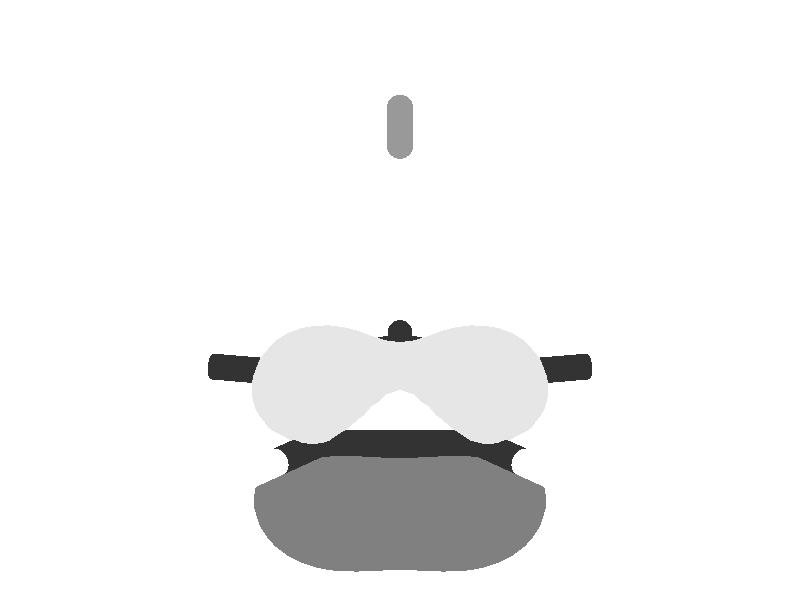 camera {
 location <0.0, -3.4, 1.7>
 look_at <0.0, 0.21, 0.0>
 sky <0.0, 0.1, 0.0>
 angle 15
}
 light_source { <0, -9, 0> color rgb<0.7, 0.7, 0.7> shadowless}
 light_source { <0, 0, 9> color rgb<0.7, 0.7, 0.7> shadowless}
 background {<1, 1, 1>}
 #declare MeshBlue = texture {
 pigment { color rgb<0.9, 0.9, 0.9> }
 finish { ambient 0.2 diffuse 0.6 specular 0.9}
 }
 #declare MeshRed = texture {
 pigment { color rgb<0.5, 0.5, 0.5> }
 finish { ambient 0.2 diffuse 0.6 specular 0.9}
 }
 #declare BSAMBI = 0.2;
 #declare BSDIFF = 0.8;
 #declare BSSPEC = 0.8;
#declare colorA = 
 texture { 
 pigment { rgb<  1.0000  0.0000  0.0000 >}
 finish {ambient BSAMBI diffuse BSDIFF specular BSSPEC}
 }
#declare colorK = 
 texture { 
 pigment { rgb<  0.6  0.6  0.6 >}
 finish {ambient BSAMBI diffuse BSDIFF specular BSSPEC}
 }
#declare colorN = 
 texture { 
 pigment { rgb<  0.2  0.2  0.2 >}
 finish {ambient BSAMBI diffuse BSDIFF specular BSSPEC}
 }
#declare colorO = 
 texture { 
 pigment { rgb<  1.0  1.0  1.0 >}
 finish {ambient BSAMBI diffuse BSDIFF specular BSSPEC}
 }
 # declare molecule = union { 
 mesh {
 smooth_triangle {
< -0.116667, -0.216667,  0.013016>, < -0.298592, -0.296380, -0.907194>,
< -0.116667, -0.224700,  0.016667>, < -0.293152, -0.369500, -0.881777>,
< -0.129287, -0.216667,  0.016667>, < -0.380268, -0.266643, -0.885606>
 }
 smooth_triangle {
< -0.116667, -0.216667,  0.013016>, < -0.298592, -0.296380, -0.907194>,
< -0.100000, -0.216667,  0.011989>, < -0.153387, -0.435189, -0.887177>,
< -0.100000, -0.226092,  0.016667>, < -0.138689, -0.522876, -0.841050>
 }
 smooth_triangle {
< -0.116667, -0.224700,  0.016667>, < -0.293152, -0.369500, -0.881777>,
< -0.116667, -0.216667,  0.013016>, < -0.298592, -0.296380, -0.907194>,
< -0.100000, -0.226092,  0.016667>, < -0.138689, -0.522876, -0.841050>
 }
 smooth_triangle {
< -0.100000, -0.216667,  0.011989>, < -0.153387, -0.435189, -0.887177>,
< -0.083333, -0.216667,  0.016632>, <  0.107134, -0.616938, -0.779686>,
< -0.083333, -0.216759,  0.016667>, <  0.107120, -0.617261, -0.779432>
 }
 smooth_triangle {
< -0.100000, -0.226092,  0.016667>, < -0.138689, -0.522876, -0.841050>,
< -0.100000, -0.216667,  0.011989>, < -0.153387, -0.435189, -0.887177>,
< -0.083333, -0.216759,  0.016667>, <  0.107120, -0.617261, -0.779432>
 }
 smooth_triangle {
< -0.083333, -0.216759,  0.016667>, <  0.107120, -0.617261, -0.779432>,
< -0.083333, -0.216667,  0.016632>, <  0.107134, -0.616938, -0.779686>,
< -0.083246, -0.216667,  0.016667>, <  0.108544, -0.616820, -0.779584>
 }
 smooth_triangle {
<  0.083333, -0.216667,  0.016632>, < -0.438260, -0.229776, -0.868983>,
<  0.083333, -0.216759,  0.016667>, < -0.438232, -0.230303, -0.868857>,
<  0.083246, -0.216667,  0.016667>, < -0.438445, -0.229759, -0.868894>
 }
 smooth_triangle {
<  0.083333, -0.216667,  0.016632>, < -0.438260, -0.229776, -0.868983>,
<  0.100000, -0.216667,  0.011989>, < -0.332846, -0.358424, -0.872207>,
<  0.100000, -0.226092,  0.016667>, < -0.320413, -0.434697, -0.841650>
 }
 smooth_triangle {
<  0.083333, -0.216759,  0.016667>, < -0.438232, -0.230303, -0.868857>,
<  0.083333, -0.216667,  0.016632>, < -0.438260, -0.229776, -0.868983>,
<  0.100000, -0.226092,  0.016667>, < -0.320413, -0.434697, -0.841650>
 }
 smooth_triangle {
<  0.100000, -0.216667,  0.011989>, < -0.332846, -0.358424, -0.872207>,
<  0.116667, -0.216667,  0.013016>, < -0.111033, -0.554754, -0.824573>,
<  0.116667, -0.224700,  0.016667>, < -0.109887, -0.588250, -0.801178>
 }
 smooth_triangle {
<  0.100000, -0.226092,  0.016667>, < -0.320413, -0.434697, -0.841650>,
<  0.100000, -0.216667,  0.011989>, < -0.332846, -0.358424, -0.872207>,
<  0.116667, -0.224700,  0.016667>, < -0.109887, -0.588250, -0.801178>
 }
 smooth_triangle {
<  0.116667, -0.224700,  0.016667>, < -0.109887, -0.588250, -0.801178>,
<  0.116667, -0.216667,  0.013016>, < -0.111033, -0.554754, -0.824573>,
<  0.129287, -0.216667,  0.016667>, <  0.137803, -0.557444, -0.818698>
 }
 smooth_triangle {
< -0.133333, -0.200000,  0.013825>, < -0.419722, -0.090389, -0.903141>,
< -0.133333, -0.211245,  0.016667>, < -0.419238, -0.187154, -0.888376>,
< -0.140401, -0.200000,  0.016667>, < -0.468484, -0.091519, -0.878719>
 }
 smooth_triangle {
< -0.129287, -0.216667,  0.016667>, < -0.380268, -0.266643, -0.885606>,
< -0.133333, -0.211245,  0.016667>, < -0.419238, -0.187154, -0.888376>,
< -0.133333, -0.200000,  0.013825>, < -0.419722, -0.090389, -0.903141>
 }
 smooth_triangle {
< -0.129287, -0.216667,  0.016667>, < -0.380268, -0.266643, -0.885606>,
< -0.133333, -0.200000,  0.013825>, < -0.419722, -0.090389, -0.903141>,
< -0.116667, -0.216667,  0.013016>, < -0.298592, -0.296380, -0.907194>
 }
 smooth_triangle {
< -0.116667, -0.216667,  0.013016>, < -0.298592, -0.296380, -0.907194>,
< -0.133333, -0.200000,  0.013825>, < -0.419722, -0.090389, -0.903141>,
< -0.116667, -0.200000,  0.006887>, < -0.323946, -0.097633, -0.941024>
 }
 smooth_triangle {
< -0.100000, -0.216667,  0.011989>, < -0.153387, -0.435189, -0.887177>,
< -0.116667, -0.216667,  0.013016>, < -0.298592, -0.296380, -0.907194>,
< -0.100000, -0.200000,  0.000903>, < -0.243779, -0.108871, -0.963701>
 }
 smooth_triangle {
< -0.100000, -0.200000,  0.000903>, < -0.243779, -0.108871, -0.963701>,
< -0.116667, -0.216667,  0.013016>, < -0.298592, -0.296380, -0.907194>,
< -0.116667, -0.200000,  0.006887>, < -0.323946, -0.097633, -0.941024>
 }
 smooth_triangle {
< -0.083333, -0.216667,  0.016632>, <  0.107134, -0.616938, -0.779686>,
< -0.100000, -0.216667,  0.011989>, < -0.153387, -0.435189, -0.887177>,
< -0.083333, -0.200000,  0.010677>, <  0.127634, -0.274090, -0.953197>
 }
 smooth_triangle {
< -0.083333, -0.200000,  0.010677>, <  0.127634, -0.274090, -0.953197>,
< -0.100000, -0.216667,  0.011989>, < -0.153387, -0.435189, -0.887177>,
< -0.100000, -0.200000,  0.000903>, < -0.243779, -0.108871, -0.963701>
 }
 smooth_triangle {
< -0.072580, -0.200000,  0.016667>, <  0.487198, -0.261875, -0.833103>,
< -0.083246, -0.216667,  0.016667>, <  0.108544, -0.616820, -0.779584>,
< -0.083333, -0.216667,  0.016632>, <  0.107134, -0.616938, -0.779686>
 }
 smooth_triangle {
< -0.083333, -0.200000,  0.010677>, <  0.127634, -0.274090, -0.953197>,
< -0.072580, -0.200000,  0.016667>, <  0.487198, -0.261875, -0.833103>,
< -0.083333, -0.216667,  0.016632>, <  0.107134, -0.616938, -0.779686>
 }
 smooth_triangle {
<  0.083333, -0.200000,  0.010677>, < -0.463806, -0.079067, -0.882402>,
<  0.083333, -0.216667,  0.016632>, < -0.438260, -0.229776, -0.868983>,
<  0.083246, -0.216667,  0.016667>, < -0.438445, -0.229759, -0.868894>
 }
 smooth_triangle {
<  0.072580, -0.200000,  0.016667>, < -0.485399, -0.081826, -0.870455>,
<  0.083333, -0.200000,  0.010677>, < -0.463806, -0.079067, -0.882402>,
<  0.083246, -0.216667,  0.016667>, < -0.438445, -0.229759, -0.868894>
 }
 smooth_triangle {
<  0.100000, -0.216667,  0.011989>, < -0.332846, -0.358424, -0.872207>,
<  0.083333, -0.216667,  0.016632>, < -0.438260, -0.229776, -0.868983>,
<  0.100000, -0.200000,  0.000903>, < -0.393605, -0.090213, -0.914842>
 }
 smooth_triangle {
<  0.100000, -0.200000,  0.000903>, < -0.393605, -0.090213, -0.914842>,
<  0.083333, -0.216667,  0.016632>, < -0.438260, -0.229776, -0.868983>,
<  0.083333, -0.200000,  0.010677>, < -0.463806, -0.079067, -0.882402>
 }
 smooth_triangle {
<  0.116667, -0.216667,  0.013016>, < -0.111033, -0.554754, -0.824573>,
<  0.100000, -0.216667,  0.011989>, < -0.332846, -0.358424, -0.872207>,
<  0.116667, -0.200000,  0.006887>, < -0.115641, -0.220800, -0.968439>
 }
 smooth_triangle {
<  0.116667, -0.200000,  0.006887>, < -0.115641, -0.220800, -0.968439>,
<  0.100000, -0.216667,  0.011989>, < -0.332846, -0.358424, -0.872207>,
<  0.100000, -0.200000,  0.000903>, < -0.393605, -0.090213, -0.914842>
 }
 smooth_triangle {
<  0.133333, -0.211245,  0.016667>, <  0.317289, -0.439576, -0.840298>,
<  0.129287, -0.216667,  0.016667>, <  0.137803, -0.557444, -0.818698>,
<  0.116667, -0.216667,  0.013016>, < -0.111033, -0.554754, -0.824573>
 }
 smooth_triangle {
<  0.133333, -0.211245,  0.016667>, <  0.317289, -0.439576, -0.840298>,
<  0.116667, -0.216667,  0.013016>, < -0.111033, -0.554754, -0.824573>,
<  0.133333, -0.200000,  0.013825>, <  0.429734, -0.207619, -0.878762>
 }
 smooth_triangle {
<  0.133333, -0.200000,  0.013825>, <  0.429734, -0.207619, -0.878762>,
<  0.116667, -0.216667,  0.013016>, < -0.111033, -0.554754, -0.824573>,
<  0.116667, -0.200000,  0.006887>, < -0.115641, -0.220800, -0.968439>
 }
 smooth_triangle {
<  0.133333, -0.211245,  0.016667>, <  0.317289, -0.439576, -0.840298>,
<  0.133333, -0.200000,  0.013825>, <  0.429734, -0.207619, -0.878762>,
<  0.140401, -0.200000,  0.016667>, <  0.518252, -0.198446, -0.831886>
 }
 smooth_triangle {
< -0.133333, -0.183333,  0.013814>, < -0.417232,  0.049766, -0.907436>,
< -0.133333, -0.200000,  0.013825>, < -0.419722, -0.090389, -0.903141>,
< -0.140401, -0.200000,  0.016667>, < -0.468484, -0.091519, -0.878719>
 }
 smooth_triangle {
< -0.140525, -0.183333,  0.016667>, < -0.467402,  0.050023, -0.882629>,
< -0.133333, -0.183333,  0.013814>, < -0.417232,  0.049766, -0.907436>,
< -0.140401, -0.200000,  0.016667>, < -0.468484, -0.091519, -0.878719>
 }
 smooth_triangle {
< -0.116667, -0.200000,  0.006887>, < -0.323946, -0.097633, -0.941024>,
< -0.133333, -0.200000,  0.013825>, < -0.419722, -0.090389, -0.903141>,
< -0.116667, -0.183333,  0.007263>, < -0.318275,  0.070809, -0.945350>
 }
 smooth_triangle {
< -0.116667, -0.183333,  0.007263>, < -0.318275,  0.070809, -0.945350>,
< -0.133333, -0.200000,  0.013825>, < -0.419722, -0.090389, -0.903141>,
< -0.133333, -0.183333,  0.013814>, < -0.417232,  0.049766, -0.907436>
 }
 smooth_triangle {
< -0.100000, -0.200000,  0.000903>, < -0.243779, -0.108871, -0.963701>,
< -0.116667, -0.200000,  0.006887>, < -0.323946, -0.097633, -0.941024>,
< -0.100000, -0.183333,  0.004095>, < -0.205246,  0.128338, -0.970260>
 }
 smooth_triangle {
< -0.100000, -0.183333,  0.004095>, < -0.205246,  0.128338, -0.970260>,
< -0.116667, -0.200000,  0.006887>, < -0.323946, -0.097633, -0.941024>,
< -0.116667, -0.183333,  0.007263>, < -0.318275,  0.070809, -0.945350>
 }
 smooth_triangle {
< -0.083333, -0.200000,  0.010677>, <  0.127634, -0.274090, -0.953197>,
< -0.100000, -0.200000,  0.000903>, < -0.243779, -0.108871, -0.963701>,
< -0.083333, -0.183333,  0.011072>, <  0.120317,  0.339853, -0.932751>
 }
 smooth_triangle {
< -0.083333, -0.183333,  0.011072>, <  0.120317,  0.339853, -0.932751>,
< -0.100000, -0.200000,  0.000903>, < -0.243779, -0.108871, -0.963701>,
< -0.100000, -0.183333,  0.004095>, < -0.205246,  0.128338, -0.970260>
 }
 smooth_triangle {
< -0.072777, -0.183333,  0.016667>, <  0.434865,  0.301738, -0.848438>,
< -0.072580, -0.200000,  0.016667>, <  0.487198, -0.261875, -0.833103>,
< -0.083333, -0.200000,  0.010677>, <  0.127634, -0.274090, -0.953197>
 }
 smooth_triangle {
< -0.083333, -0.183333,  0.011072>, <  0.120317,  0.339853, -0.932751>,
< -0.072777, -0.183333,  0.016667>, <  0.434865,  0.301738, -0.848438>,
< -0.083333, -0.200000,  0.010677>, <  0.127634, -0.274090, -0.953197>
 }
 smooth_triangle {
<  0.083333, -0.183333,  0.011072>, < -0.457932,  0.034996, -0.888298>,
<  0.083333, -0.200000,  0.010677>, < -0.463806, -0.079067, -0.882402>,
<  0.072580, -0.200000,  0.016667>, < -0.485399, -0.081826, -0.870455>
 }
 smooth_triangle {
<  0.072777, -0.183333,  0.016667>, < -0.480074,  0.031558, -0.876660>,
<  0.083333, -0.183333,  0.011072>, < -0.457932,  0.034996, -0.888298>,
<  0.072580, -0.200000,  0.016667>, < -0.485399, -0.081826, -0.870455>
 }
 smooth_triangle {
<  0.100000, -0.200000,  0.000903>, < -0.393605, -0.090213, -0.914842>,
<  0.083333, -0.200000,  0.010677>, < -0.463806, -0.079067, -0.882402>,
<  0.100000, -0.183333,  0.004095>, < -0.366902,  0.094319, -0.925466>
 }
 smooth_triangle {
<  0.100000, -0.183333,  0.004095>, < -0.366902,  0.094319, -0.925466>,
<  0.083333, -0.200000,  0.010677>, < -0.463806, -0.079067, -0.882402>,
<  0.083333, -0.183333,  0.011072>, < -0.457932,  0.034996, -0.888298>
 }
 smooth_triangle {
<  0.116667, -0.200000,  0.006887>, < -0.115641, -0.220800, -0.968439>,
<  0.100000, -0.200000,  0.000903>, < -0.393605, -0.090213, -0.914842>,
<  0.116667, -0.183333,  0.007263>, < -0.113854,  0.289552, -0.950367>
 }
 smooth_triangle {
<  0.116667, -0.183333,  0.007263>, < -0.113854,  0.289552, -0.950367>,
<  0.100000, -0.200000,  0.000903>, < -0.393605, -0.090213, -0.914842>,
<  0.100000, -0.183333,  0.004095>, < -0.366902,  0.094319, -0.925466>
 }
 smooth_triangle {
<  0.133333, -0.200000,  0.013825>, <  0.429734, -0.207619, -0.878762>,
<  0.116667, -0.200000,  0.006887>, < -0.115641, -0.220800, -0.968439>,
<  0.133333, -0.183333,  0.013814>, <  0.380289,  0.241187, -0.892866>
 }
 smooth_triangle {
<  0.133333, -0.183333,  0.013814>, <  0.380289,  0.241187, -0.892866>,
<  0.116667, -0.200000,  0.006887>, < -0.115641, -0.220800, -0.968439>,
<  0.116667, -0.183333,  0.007263>, < -0.113854,  0.289552, -0.950367>
 }
 smooth_triangle {
<  0.140525, -0.183333,  0.016667>, <  0.487141,  0.222252, -0.844569>,
<  0.140401, -0.200000,  0.016667>, <  0.518252, -0.198446, -0.831886>,
<  0.133333, -0.200000,  0.013825>, <  0.429734, -0.207619, -0.878762>
 }
 smooth_triangle {
<  0.133333, -0.183333,  0.013814>, <  0.380289,  0.241187, -0.892866>,
<  0.140525, -0.183333,  0.016667>, <  0.487141,  0.222252, -0.844569>,
<  0.133333, -0.200000,  0.013825>, <  0.429734, -0.207619, -0.878762>
 }
 smooth_triangle {
< -0.133333, -0.183333,  0.013814>, < -0.417232,  0.049766, -0.907436>,
< -0.140525, -0.183333,  0.016667>, < -0.467402,  0.050023, -0.882629>,
< -0.133333, -0.170966,  0.016667>, < -0.413860,  0.154014, -0.897218>
 }
 smooth_triangle {
< -0.133333, -0.170966,  0.016667>, < -0.413860,  0.154014, -0.897218>,
< -0.129939, -0.166667,  0.016667>, < -0.378390,  0.220386, -0.899028>,
< -0.116667, -0.166667,  0.013144>, < -0.286337,  0.261930, -0.921631>
 }
 smooth_triangle {
< -0.133333, -0.170966,  0.016667>, < -0.413860,  0.154014, -0.897218>,
< -0.116667, -0.166667,  0.013144>, < -0.286337,  0.261930, -0.921631>,
< -0.133333, -0.183333,  0.013814>, < -0.417232,  0.049766, -0.907436>
 }
 smooth_triangle {
< -0.133333, -0.183333,  0.013814>, < -0.417232,  0.049766, -0.907436>,
< -0.116667, -0.166667,  0.013144>, < -0.286337,  0.261930, -0.921631>,
< -0.116667, -0.183333,  0.007263>, < -0.318275,  0.070809, -0.945350>
 }
 smooth_triangle {
< -0.100000, -0.183333,  0.004095>, < -0.205246,  0.128338, -0.970260>,
< -0.116667, -0.183333,  0.007263>, < -0.318275,  0.070809, -0.945350>,
< -0.100000, -0.166667,  0.012402>, < -0.138277,  0.414851, -0.899321>
 }
 smooth_triangle {
< -0.100000, -0.166667,  0.012402>, < -0.138277,  0.414851, -0.899321>,
< -0.116667, -0.183333,  0.007263>, < -0.318275,  0.070809, -0.945350>,
< -0.116667, -0.166667,  0.013144>, < -0.286337,  0.261930, -0.921631>
 }
 smooth_triangle {
< -0.083508, -0.166667,  0.016667>, <  0.103085,  0.587982, -0.802278>,
< -0.083333, -0.166779,  0.016667>, <  0.105975,  0.587726, -0.802089>,
< -0.083333, -0.183333,  0.011072>, <  0.120317,  0.339853, -0.932751>
 }
 smooth_triangle {
< -0.083508, -0.166667,  0.016667>, <  0.103085,  0.587982, -0.802278>,
< -0.083333, -0.183333,  0.011072>, <  0.120317,  0.339853, -0.932751>,
< -0.100000, -0.166667,  0.012402>, < -0.138277,  0.414851, -0.899321>
 }
 smooth_triangle {
< -0.100000, -0.166667,  0.012402>, < -0.138277,  0.414851, -0.899321>,
< -0.083333, -0.183333,  0.011072>, <  0.120317,  0.339853, -0.932751>,
< -0.100000, -0.183333,  0.004095>, < -0.205246,  0.128338, -0.970260>
 }
 smooth_triangle {
< -0.072777, -0.183333,  0.016667>, <  0.434865,  0.301738, -0.848438>,
< -0.083333, -0.183333,  0.011072>, <  0.120317,  0.339853, -0.932751>,
< -0.083333, -0.166779,  0.016667>, <  0.105975,  0.587726, -0.802089>
 }
 smooth_triangle {
<  0.083333, -0.183333,  0.011072>, < -0.457932,  0.034996, -0.888298>,
<  0.072777, -0.183333,  0.016667>, < -0.480074,  0.031558, -0.876660>,
<  0.083333, -0.166779,  0.016667>, < -0.425695,  0.184169, -0.885926>
 }
 smooth_triangle {
<  0.083333, -0.166779,  0.016667>, < -0.425695,  0.184169, -0.885926>,
<  0.083508, -0.166667,  0.016667>, < -0.423917,  0.187961, -0.885983>,
<  0.100000, -0.166667,  0.012402>, < -0.320471,  0.330125, -0.887871>
 }
 smooth_triangle {
<  0.083333, -0.166779,  0.016667>, < -0.425695,  0.184169, -0.885926>,
<  0.100000, -0.166667,  0.012402>, < -0.320471,  0.330125, -0.887871>,
<  0.083333, -0.183333,  0.011072>, < -0.457932,  0.034996, -0.888298>
 }
 smooth_triangle {
<  0.083333, -0.183333,  0.011072>, < -0.457932,  0.034996, -0.888298>,
<  0.100000, -0.166667,  0.012402>, < -0.320471,  0.330125, -0.887871>,
<  0.100000, -0.183333,  0.004095>, < -0.366902,  0.094319, -0.925466>
 }
 smooth_triangle {
<  0.116667, -0.183333,  0.007263>, < -0.113854,  0.289552, -0.950367>,
<  0.100000, -0.183333,  0.004095>, < -0.366902,  0.094319, -0.925466>,
<  0.116667, -0.166667,  0.013144>, < -0.110805,  0.514003, -0.850601>
 }
 smooth_triangle {
<  0.116667, -0.166667,  0.013144>, < -0.110805,  0.514003, -0.850601>,
<  0.100000, -0.183333,  0.004095>, < -0.366902,  0.094319, -0.925466>,
<  0.100000, -0.166667,  0.012402>, < -0.320471,  0.330125, -0.887871>
 }
 smooth_triangle {
<  0.129939, -0.166667,  0.016667>, <  0.129629,  0.527236, -0.839773>,
<  0.133333, -0.170966,  0.016667>, <  0.267664,  0.448602, -0.852709>,
<  0.133333, -0.183333,  0.013814>, <  0.380289,  0.241187, -0.892866>
 }
 smooth_triangle {
<  0.129939, -0.166667,  0.016667>, <  0.129629,  0.527236, -0.839773>,
<  0.133333, -0.183333,  0.013814>, <  0.380289,  0.241187, -0.892866>,
<  0.116667, -0.166667,  0.013144>, < -0.110805,  0.514003, -0.850601>
 }
 smooth_triangle {
<  0.116667, -0.166667,  0.013144>, < -0.110805,  0.514003, -0.850601>,
<  0.133333, -0.183333,  0.013814>, <  0.380289,  0.241187, -0.892866>,
<  0.116667, -0.183333,  0.007263>, < -0.113854,  0.289552, -0.950367>
 }
 smooth_triangle {
<  0.140525, -0.183333,  0.016667>, <  0.487141,  0.222252, -0.844569>,
<  0.133333, -0.183333,  0.013814>, <  0.380289,  0.241187, -0.892866>,
<  0.133333, -0.170966,  0.016667>, <  0.267664,  0.448602, -0.852709>
 }
 smooth_triangle {
< -0.116667, -0.166667,  0.013144>, < -0.286337,  0.261930, -0.921631>,
< -0.129939, -0.166667,  0.016667>, < -0.378390,  0.220386, -0.899028>,
< -0.116667, -0.157874,  0.016667>, < -0.279231,  0.330701, -0.901480>
 }
 smooth_triangle {
< -0.100000, -0.166667,  0.012402>, < -0.138277,  0.414851, -0.899321>,
< -0.116667, -0.166667,  0.013144>, < -0.286337,  0.261930, -0.921631>,
< -0.116667, -0.157874,  0.016667>, < -0.279231,  0.330701, -0.901480>
 }
 smooth_triangle {
< -0.100000, -0.156840,  0.016667>, < -0.122976,  0.481726, -0.867650>,
< -0.100000, -0.166667,  0.012402>, < -0.138277,  0.414851, -0.899321>,
< -0.116667, -0.157874,  0.016667>, < -0.279231,  0.330701, -0.901480>
 }
 smooth_triangle {
< -0.083508, -0.166667,  0.016667>, <  0.103085,  0.587982, -0.802278>,
< -0.100000, -0.166667,  0.012402>, < -0.138277,  0.414851, -0.899321>,
< -0.100000, -0.156840,  0.016667>, < -0.122976,  0.481726, -0.867650>
 }
 smooth_triangle {
<  0.100000, -0.166667,  0.012402>, < -0.320471,  0.330125, -0.887871>,
<  0.083508, -0.166667,  0.016667>, < -0.423917,  0.187961, -0.885983>,
<  0.100000, -0.156840,  0.016667>, < -0.304940,  0.392432, -0.867761>
 }
 smooth_triangle {
<  0.116667, -0.166667,  0.013144>, < -0.110805,  0.514003, -0.850601>,
<  0.100000, -0.166667,  0.012402>, < -0.320471,  0.330125, -0.887871>,
<  0.100000, -0.156840,  0.016667>, < -0.304940,  0.392432, -0.867761>
 }
 smooth_triangle {
<  0.116667, -0.157874,  0.016667>, < -0.108389,  0.543294, -0.832516>,
<  0.116667, -0.166667,  0.013144>, < -0.110805,  0.514003, -0.850601>,
<  0.100000, -0.156840,  0.016667>, < -0.304940,  0.392432, -0.867761>
 }
 smooth_triangle {
<  0.129939, -0.166667,  0.016667>, <  0.129629,  0.527236, -0.839773>,
<  0.116667, -0.166667,  0.013144>, < -0.110805,  0.514003, -0.850601>,
<  0.116667, -0.157874,  0.016667>, < -0.108389,  0.543294, -0.832516>
 }
 smooth_triangle {
< -0.133333, -0.233333,  0.029983>, < -0.450792, -0.463030, -0.763145>,
< -0.133333, -0.238514,  0.033333>, < -0.465570, -0.516735, -0.718491>,
< -0.140652, -0.233333,  0.033333>, < -0.525454, -0.460384, -0.715503>
 }
 smooth_triangle {
< -0.133333, -0.233333,  0.029983>, < -0.450792, -0.463030, -0.763145>,
< -0.116667, -0.233333,  0.025173>, < -0.274466, -0.512216, -0.813820>,
< -0.116667, -0.244363,  0.033333>, < -0.291445, -0.640083, -0.710882>
 }
 smooth_triangle {
< -0.133333, -0.238514,  0.033333>, < -0.465570, -0.516735, -0.718491>,
< -0.133333, -0.233333,  0.029983>, < -0.450792, -0.463030, -0.763145>,
< -0.116667, -0.244363,  0.033333>, < -0.291445, -0.640083, -0.710882>
 }
 smooth_triangle {
< -0.116667, -0.233333,  0.025173>, < -0.274466, -0.512216, -0.813820>,
< -0.100000, -0.233333,  0.025047>, < -0.101202, -0.624833, -0.774172>,
< -0.100000, -0.244446,  0.033333>, < -0.104667, -0.720742, -0.685256>
 }
 smooth_triangle {
< -0.116667, -0.244363,  0.033333>, < -0.291445, -0.640083, -0.710882>,
< -0.116667, -0.233333,  0.025173>, < -0.274466, -0.512216, -0.813820>,
< -0.100000, -0.244446,  0.033333>, < -0.104667, -0.720742, -0.685256>
 }
 smooth_triangle {
< -0.100000, -0.233333,  0.025047>, < -0.101202, -0.624833, -0.774172>,
< -0.083333, -0.233333,  0.030003>, <  0.111262, -0.723479, -0.681322>,
< -0.083333, -0.238787,  0.033333>, <  0.109064, -0.753417, -0.648435>
 }
 smooth_triangle {
< -0.100000, -0.244446,  0.033333>, < -0.104667, -0.720742, -0.685256>,
< -0.100000, -0.233333,  0.025047>, < -0.101202, -0.624833, -0.774172>,
< -0.083333, -0.238787,  0.033333>, <  0.109064, -0.753417, -0.648435>
 }
 smooth_triangle {
< -0.083333, -0.238787,  0.033333>, <  0.109064, -0.753417, -0.648435>,
< -0.083333, -0.233333,  0.030003>, <  0.111262, -0.723479, -0.681322>,
< -0.075902, -0.233333,  0.033333>, <  0.212828, -0.728005, -0.651700>
 }
 smooth_triangle {
<  0.083333, -0.233333,  0.030003>, < -0.415552, -0.418679, -0.807480>,
<  0.083333, -0.238787,  0.033333>, < -0.417055, -0.469859, -0.778009>,
<  0.075902, -0.233333,  0.033333>, < -0.444363, -0.409100, -0.796981>
 }
 smooth_triangle {
<  0.083333, -0.233333,  0.030003>, < -0.415552, -0.418679, -0.807480>,
<  0.100000, -0.233333,  0.025047>, < -0.293414, -0.528489, -0.796623>,
<  0.100000, -0.244446,  0.033333>, < -0.288307, -0.622809, -0.727316>
 }
 smooth_triangle {
<  0.083333, -0.238787,  0.033333>, < -0.417055, -0.469859, -0.778009>,
<  0.083333, -0.233333,  0.030003>, < -0.415552, -0.418679, -0.807480>,
<  0.100000, -0.244446,  0.033333>, < -0.288307, -0.622809, -0.727316>
 }
 smooth_triangle {
<  0.100000, -0.233333,  0.025047>, < -0.293414, -0.528489, -0.796623>,
<  0.116667, -0.233333,  0.025173>, < -0.112941, -0.651792, -0.749941>,
<  0.116667, -0.244363,  0.033333>, < -0.108887, -0.724189, -0.680950>
 }
 smooth_triangle {
<  0.100000, -0.244446,  0.033333>, < -0.288307, -0.622809, -0.727316>,
<  0.100000, -0.233333,  0.025047>, < -0.293414, -0.528489, -0.796623>,
<  0.116667, -0.244363,  0.033333>, < -0.108887, -0.724189, -0.680950>
 }
 smooth_triangle {
<  0.116667, -0.233333,  0.025173>, < -0.112941, -0.651792, -0.749941>,
<  0.133333, -0.233333,  0.029983>, <  0.135999, -0.699655, -0.701418>,
<  0.133333, -0.238514,  0.033333>, <  0.137475, -0.739761, -0.658676>
 }
 smooth_triangle {
<  0.116667, -0.244363,  0.033333>, < -0.108887, -0.724189, -0.680950>,
<  0.116667, -0.233333,  0.025173>, < -0.112941, -0.651792, -0.749941>,
<  0.133333, -0.238514,  0.033333>, <  0.137475, -0.739761, -0.658676>
 }
 smooth_triangle {
<  0.133333, -0.238514,  0.033333>, <  0.137475, -0.739761, -0.658676>,
<  0.133333, -0.233333,  0.029983>, <  0.135999, -0.699655, -0.701418>,
<  0.140652, -0.233333,  0.033333>, <  0.251725, -0.708712, -0.659061>
 }
 smooth_triangle {
< -0.150000, -0.216667,  0.029980>, < -0.609039, -0.257936, -0.750028>,
< -0.150000, -0.223643,  0.033333>, < -0.626906, -0.322261, -0.709321>,
< -0.155079, -0.216667,  0.033333>, < -0.662822, -0.260490, -0.702005>
 }
 smooth_triangle {
< -0.140652, -0.233333,  0.033333>, < -0.525454, -0.460384, -0.715503>,
< -0.150000, -0.223643,  0.033333>, < -0.626906, -0.322261, -0.709321>,
< -0.150000, -0.216667,  0.029980>, < -0.609039, -0.257936, -0.750028>
 }
 smooth_triangle {
< -0.140652, -0.233333,  0.033333>, < -0.525454, -0.460384, -0.715503>,
< -0.150000, -0.216667,  0.029980>, < -0.609039, -0.257936, -0.750028>,
< -0.133333, -0.233333,  0.029983>, < -0.450792, -0.463030, -0.763145>
 }
 smooth_triangle {
< -0.133333, -0.233333,  0.029983>, < -0.450792, -0.463030, -0.763145>,
< -0.150000, -0.216667,  0.029980>, < -0.609039, -0.257936, -0.750028>,
< -0.133333, -0.216667,  0.019348>, < -0.421419, -0.253332, -0.870763>
 }
 smooth_triangle {
< -0.116667, -0.224700,  0.016667>, < -0.293152, -0.369500, -0.881777>,
< -0.133333, -0.216667,  0.019348>, < -0.421419, -0.253332, -0.870763>,
< -0.129287, -0.216667,  0.016667>, < -0.380268, -0.266643, -0.885606>
 }
 smooth_triangle {
< -0.116667, -0.224700,  0.016667>, < -0.293152, -0.369500, -0.881777>,
< -0.116667, -0.233333,  0.025173>, < -0.274466, -0.512216, -0.813820>,
< -0.133333, -0.216667,  0.019348>, < -0.421419, -0.253332, -0.870763>
 }
 smooth_triangle {
< -0.116667, -0.233333,  0.025173>, < -0.274466, -0.512216, -0.813820>,
< -0.133333, -0.233333,  0.029983>, < -0.450792, -0.463030, -0.763145>,
< -0.133333, -0.216667,  0.019348>, < -0.421419, -0.253332, -0.870763>
 }
 smooth_triangle {
< -0.100000, -0.226092,  0.016667>, < -0.138689, -0.522876, -0.841050>,
< -0.116667, -0.233333,  0.025173>, < -0.274466, -0.512216, -0.813820>,
< -0.116667, -0.224700,  0.016667>, < -0.293152, -0.369500, -0.881777>
 }
 smooth_triangle {
< -0.100000, -0.233333,  0.025047>, < -0.101202, -0.624833, -0.774172>,
< -0.116667, -0.233333,  0.025173>, < -0.274466, -0.512216, -0.813820>,
< -0.100000, -0.226092,  0.016667>, < -0.138689, -0.522876, -0.841050>
 }
 smooth_triangle {
< -0.083333, -0.216759,  0.016667>, <  0.107120, -0.617261, -0.779432>,
< -0.100000, -0.233333,  0.025047>, < -0.101202, -0.624833, -0.774172>,
< -0.100000, -0.226092,  0.016667>, < -0.138689, -0.522876, -0.841050>
 }
 smooth_triangle {
< -0.083333, -0.233333,  0.030003>, <  0.111262, -0.723479, -0.681322>,
< -0.100000, -0.233333,  0.025047>, < -0.101202, -0.624833, -0.774172>,
< -0.083333, -0.216759,  0.016667>, <  0.107120, -0.617261, -0.779432>
 }
 smooth_triangle {
< -0.083246, -0.216667,  0.016667>, <  0.108544, -0.616820, -0.779584>,
< -0.066667, -0.216667,  0.029657>, <  0.489335, -0.583444, -0.648186>,
< -0.066667, -0.224848,  0.033333>, <  0.440850, -0.650202, -0.618780>
 }
 smooth_triangle {
< -0.083333, -0.216759,  0.016667>, <  0.107120, -0.617261, -0.779432>,
< -0.083246, -0.216667,  0.016667>, <  0.108544, -0.616820, -0.779584>,
< -0.066667, -0.224848,  0.033333>, <  0.440850, -0.650202, -0.618780>
 }
 smooth_triangle {
< -0.083333, -0.216759,  0.016667>, <  0.107120, -0.617261, -0.779432>,
< -0.066667, -0.224848,  0.033333>, <  0.440850, -0.650202, -0.618780>,
< -0.075902, -0.233333,  0.033333>, <  0.212828, -0.728005, -0.651700>
 }
 smooth_triangle {
< -0.083333, -0.216759,  0.016667>, <  0.107120, -0.617261, -0.779432>,
< -0.075902, -0.233333,  0.033333>, <  0.212828, -0.728005, -0.651700>,
< -0.083333, -0.233333,  0.030003>, <  0.111262, -0.723479, -0.681322>
 }
 smooth_triangle {
< -0.066667, -0.224848,  0.033333>, <  0.440850, -0.650202, -0.618780>,
< -0.066667, -0.216667,  0.029657>, <  0.489335, -0.583444, -0.648186>,
< -0.060413, -0.216667,  0.033333>, <  0.566470, -0.547559, -0.615865>
 }
 smooth_triangle {
<  0.066667, -0.216667,  0.029657>, < -0.495205, -0.211654, -0.842600>,
<  0.066667, -0.224848,  0.033333>, < -0.496449, -0.280020, -0.821661>,
<  0.060413, -0.216667,  0.033333>, < -0.502275, -0.219535, -0.836376>
 }
 smooth_triangle {
<  0.075902, -0.233333,  0.033333>, < -0.444363, -0.409100, -0.796981>,
<  0.066667, -0.224848,  0.033333>, < -0.496449, -0.280020, -0.821661>,
<  0.066667, -0.216667,  0.029657>, < -0.495205, -0.211654, -0.842600>
 }
 smooth_triangle {
<  0.083333, -0.233333,  0.030003>, < -0.415552, -0.418679, -0.807480>,
<  0.075902, -0.233333,  0.033333>, < -0.444363, -0.409100, -0.796981>,
<  0.066667, -0.216667,  0.029657>, < -0.495205, -0.211654, -0.842600>
 }
 smooth_triangle {
<  0.083333, -0.233333,  0.030003>, < -0.415552, -0.418679, -0.807480>,
<  0.066667, -0.216667,  0.029657>, < -0.495205, -0.211654, -0.842600>,
<  0.083246, -0.216667,  0.016667>, < -0.438445, -0.229759, -0.868894>
 }
 smooth_triangle {
<  0.083333, -0.233333,  0.030003>, < -0.415552, -0.418679, -0.807480>,
<  0.083246, -0.216667,  0.016667>, < -0.438445, -0.229759, -0.868894>,
<  0.083333, -0.216759,  0.016667>, < -0.438232, -0.230303, -0.868857>
 }
 smooth_triangle {
<  0.100000, -0.226092,  0.016667>, < -0.320413, -0.434697, -0.841650>,
<  0.083333, -0.233333,  0.030003>, < -0.415552, -0.418679, -0.807480>,
<  0.083333, -0.216759,  0.016667>, < -0.438232, -0.230303, -0.868857>
 }
 smooth_triangle {
<  0.100000, -0.233333,  0.025047>, < -0.293414, -0.528489, -0.796623>,
<  0.083333, -0.233333,  0.030003>, < -0.415552, -0.418679, -0.807480>,
<  0.100000, -0.226092,  0.016667>, < -0.320413, -0.434697, -0.841650>
 }
 smooth_triangle {
<  0.116667, -0.224700,  0.016667>, < -0.109887, -0.588250, -0.801178>,
<  0.100000, -0.233333,  0.025047>, < -0.293414, -0.528489, -0.796623>,
<  0.100000, -0.226092,  0.016667>, < -0.320413, -0.434697, -0.841650>
 }
 smooth_triangle {
<  0.116667, -0.233333,  0.025173>, < -0.112941, -0.651792, -0.749941>,
<  0.100000, -0.233333,  0.025047>, < -0.293414, -0.528489, -0.796623>,
<  0.116667, -0.224700,  0.016667>, < -0.109887, -0.588250, -0.801178>
 }
 smooth_triangle {
<  0.129287, -0.216667,  0.016667>, <  0.137803, -0.557444, -0.818698>,
<  0.116667, -0.233333,  0.025173>, < -0.112941, -0.651792, -0.749941>,
<  0.116667, -0.224700,  0.016667>, < -0.109887, -0.588250, -0.801178>
 }
 smooth_triangle {
<  0.129287, -0.216667,  0.016667>, <  0.137803, -0.557444, -0.818698>,
<  0.133333, -0.216667,  0.019348>, <  0.243666, -0.553972, -0.796079>,
<  0.116667, -0.233333,  0.025173>, < -0.112941, -0.651792, -0.749941>
 }
 smooth_triangle {
<  0.133333, -0.216667,  0.019348>, <  0.243666, -0.553972, -0.796079>,
<  0.133333, -0.233333,  0.029983>, <  0.135999, -0.699655, -0.701418>,
<  0.116667, -0.233333,  0.025173>, < -0.112941, -0.651792, -0.749941>
 }
 smooth_triangle {
<  0.150000, -0.223643,  0.033333>, <  0.516619, -0.562085, -0.645883>,
<  0.140652, -0.233333,  0.033333>, <  0.251725, -0.708712, -0.659061>,
<  0.133333, -0.233333,  0.029983>, <  0.135999, -0.699655, -0.701418>
 }
 smooth_triangle {
<  0.150000, -0.223643,  0.033333>, <  0.516619, -0.562085, -0.645883>,
<  0.133333, -0.233333,  0.029983>, <  0.135999, -0.699655, -0.701418>,
<  0.150000, -0.216667,  0.029980>, <  0.547569, -0.472027, -0.690911>
 }
 smooth_triangle {
<  0.150000, -0.216667,  0.029980>, <  0.547569, -0.472027, -0.690911>,
<  0.133333, -0.233333,  0.029983>, <  0.135999, -0.699655, -0.701418>,
<  0.133333, -0.216667,  0.019348>, <  0.243666, -0.553972, -0.796079>
 }
 smooth_triangle {
<  0.150000, -0.223643,  0.033333>, <  0.516619, -0.562085, -0.645883>,
<  0.150000, -0.216667,  0.029980>, <  0.547569, -0.472027, -0.690911>,
<  0.155079, -0.216667,  0.033333>, <  0.616764, -0.471660, -0.630189>
 }
 smooth_triangle {
< -0.150000, -0.200000,  0.025081>, < -0.584595, -0.098078, -0.805375>,
< -0.150000, -0.216667,  0.029980>, < -0.609039, -0.257936, -0.750028>,
< -0.155079, -0.216667,  0.033333>, < -0.662822, -0.260490, -0.702005>
 }
 smooth_triangle {
< -0.160974, -0.200000,  0.033333>, < -0.711225, -0.102969, -0.695382>,
< -0.150000, -0.200000,  0.025081>, < -0.584595, -0.098078, -0.805375>,
< -0.155079, -0.216667,  0.033333>, < -0.662822, -0.260490, -0.702005>
 }
 smooth_triangle {
< -0.133333, -0.211245,  0.016667>, < -0.419238, -0.187154, -0.888376>,
< -0.150000, -0.200000,  0.025081>, < -0.584595, -0.098078, -0.805375>,
< -0.140401, -0.200000,  0.016667>, < -0.468484, -0.091519, -0.878719>
 }
 smooth_triangle {
< -0.133333, -0.211245,  0.016667>, < -0.419238, -0.187154, -0.888376>,
< -0.133333, -0.216667,  0.019348>, < -0.421419, -0.253332, -0.870763>,
< -0.150000, -0.200000,  0.025081>, < -0.584595, -0.098078, -0.805375>
 }
 smooth_triangle {
< -0.133333, -0.216667,  0.019348>, < -0.421419, -0.253332, -0.870763>,
< -0.150000, -0.216667,  0.029980>, < -0.609039, -0.257936, -0.750028>,
< -0.150000, -0.200000,  0.025081>, < -0.584595, -0.098078, -0.805375>
 }
 smooth_triangle {
< -0.129287, -0.216667,  0.016667>, < -0.380268, -0.266643, -0.885606>,
< -0.133333, -0.216667,  0.019348>, < -0.421419, -0.253332, -0.870763>,
< -0.133333, -0.211245,  0.016667>, < -0.419238, -0.187154, -0.888376>
 }
 smooth_triangle {
< -0.066667, -0.216667,  0.029657>, <  0.489335, -0.583444, -0.648186>,
< -0.072580, -0.200000,  0.016667>, <  0.487198, -0.261875, -0.833103>,
< -0.066667, -0.200000,  0.024072>, <  0.677054, -0.235227, -0.697328>
 }
 smooth_triangle {
< -0.083246, -0.216667,  0.016667>, <  0.108544, -0.616820, -0.779584>,
< -0.072580, -0.200000,  0.016667>, <  0.487198, -0.261875, -0.833103>,
< -0.066667, -0.216667,  0.029657>, <  0.489335, -0.583444, -0.648186>
 }
 smooth_triangle {
< -0.054126, -0.200000,  0.033333>, <  0.787586, -0.191612, -0.585656>,
< -0.060413, -0.216667,  0.033333>, <  0.566470, -0.547559, -0.615865>,
< -0.066667, -0.216667,  0.029657>, <  0.489335, -0.583444, -0.648186>
 }
 smooth_triangle {
< -0.066667, -0.200000,  0.024072>, <  0.677054, -0.235227, -0.697328>,
< -0.054126, -0.200000,  0.033333>, <  0.787586, -0.191612, -0.585656>,
< -0.066667, -0.216667,  0.029657>, <  0.489335, -0.583444, -0.648186>
 }
 smooth_triangle {
<  0.066667, -0.200000,  0.024072>, < -0.499347, -0.083162, -0.862401>,
<  0.066667, -0.216667,  0.029657>, < -0.495205, -0.211654, -0.842600>,
<  0.060413, -0.216667,  0.033333>, < -0.502275, -0.219535, -0.836376>
 }
 smooth_triangle {
<  0.054126, -0.200000,  0.033333>, < -0.509151, -0.094673, -0.855454>,
<  0.066667, -0.200000,  0.024072>, < -0.499347, -0.083162, -0.862401>,
<  0.060413, -0.216667,  0.033333>, < -0.502275, -0.219535, -0.836376>
 }
 smooth_triangle {
<  0.083246, -0.216667,  0.016667>, < -0.438445, -0.229759, -0.868894>,
<  0.066667, -0.200000,  0.024072>, < -0.499347, -0.083162, -0.862401>,
<  0.072580, -0.200000,  0.016667>, < -0.485399, -0.081826, -0.870455>
 }
 smooth_triangle {
<  0.066667, -0.216667,  0.029657>, < -0.495205, -0.211654, -0.842600>,
<  0.066667, -0.200000,  0.024072>, < -0.499347, -0.083162, -0.862401>,
<  0.083246, -0.216667,  0.016667>, < -0.438445, -0.229759, -0.868894>
 }
 smooth_triangle {
<  0.129287, -0.216667,  0.016667>, <  0.137803, -0.557444, -0.818698>,
<  0.133333, -0.211245,  0.016667>, <  0.317289, -0.439576, -0.840298>,
<  0.133333, -0.216667,  0.019348>, <  0.243666, -0.553972, -0.796079>
 }
 smooth_triangle {
<  0.140401, -0.200000,  0.016667>, <  0.518252, -0.198446, -0.831886>,
<  0.133333, -0.216667,  0.019348>, <  0.243666, -0.553972, -0.796079>,
<  0.133333, -0.211245,  0.016667>, <  0.317289, -0.439576, -0.840298>
 }
 smooth_triangle {
<  0.140401, -0.200000,  0.016667>, <  0.518252, -0.198446, -0.831886>,
<  0.150000, -0.200000,  0.025081>, <  0.670845, -0.165884, -0.722807>,
<  0.133333, -0.216667,  0.019348>, <  0.243666, -0.553972, -0.796079>
 }
 smooth_triangle {
<  0.150000, -0.200000,  0.025081>, <  0.670845, -0.165884, -0.722807>,
<  0.150000, -0.216667,  0.029980>, <  0.547569, -0.472027, -0.690911>,
<  0.133333, -0.216667,  0.019348>, <  0.243666, -0.553972, -0.796079>
 }
 smooth_triangle {
<  0.160974, -0.200000,  0.033333>, <  0.782426, -0.166056, -0.600196>,
<  0.155079, -0.216667,  0.033333>, <  0.616764, -0.471660, -0.630189>,
<  0.150000, -0.216667,  0.029980>, <  0.547569, -0.472027, -0.690911>
 }
 smooth_triangle {
<  0.150000, -0.200000,  0.025081>, <  0.670845, -0.165884, -0.722807>,
<  0.160974, -0.200000,  0.033333>, <  0.782426, -0.166056, -0.600196>,
<  0.150000, -0.216667,  0.029980>, <  0.547569, -0.472027, -0.690911>
 }
 smooth_triangle {
< -0.150000, -0.183333,  0.024726>, < -0.581582,  0.045250, -0.812228>,
< -0.150000, -0.200000,  0.025081>, < -0.584595, -0.098078, -0.805375>,
< -0.160974, -0.200000,  0.033333>, < -0.711225, -0.102969, -0.695382>
 }
 smooth_triangle {
< -0.161442, -0.183333,  0.033333>, < -0.712839,  0.040663, -0.700148>,
< -0.150000, -0.183333,  0.024726>, < -0.581582,  0.045250, -0.812228>,
< -0.160974, -0.200000,  0.033333>, < -0.711225, -0.102969, -0.695382>
 }
 smooth_triangle {
< -0.140401, -0.200000,  0.016667>, < -0.468484, -0.091519, -0.878719>,
< -0.150000, -0.183333,  0.024726>, < -0.581582,  0.045250, -0.812228>,
< -0.140525, -0.183333,  0.016667>, < -0.467402,  0.050023, -0.882629>
 }
 smooth_triangle {
< -0.150000, -0.200000,  0.025081>, < -0.584595, -0.098078, -0.805375>,
< -0.150000, -0.183333,  0.024726>, < -0.581582,  0.045250, -0.812228>,
< -0.140401, -0.200000,  0.016667>, < -0.468484, -0.091519, -0.878719>
 }
 smooth_triangle {
< -0.066667, -0.200000,  0.024072>, <  0.677054, -0.235227, -0.697328>,
< -0.072777, -0.183333,  0.016667>, <  0.434865,  0.301738, -0.848438>,
< -0.066667, -0.183333,  0.023852>, <  0.639407,  0.262674, -0.722607>
 }
 smooth_triangle {
< -0.072580, -0.200000,  0.016667>, <  0.487198, -0.261875, -0.833103>,
< -0.072777, -0.183333,  0.016667>, <  0.434865,  0.301738, -0.848438>,
< -0.066667, -0.200000,  0.024072>, <  0.677054, -0.235227, -0.697328>
 }
 smooth_triangle {
< -0.053592, -0.183333,  0.033333>, <  0.771763,  0.172421, -0.612089>,
< -0.054126, -0.200000,  0.033333>, <  0.787586, -0.191612, -0.585656>,
< -0.066667, -0.200000,  0.024072>, <  0.677054, -0.235227, -0.697328>
 }
 smooth_triangle {
< -0.066667, -0.183333,  0.023852>, <  0.639407,  0.262674, -0.722607>,
< -0.053592, -0.183333,  0.033333>, <  0.771763,  0.172421, -0.612089>,
< -0.066667, -0.200000,  0.024072>, <  0.677054, -0.235227, -0.697328>
 }
 smooth_triangle {
<  0.066667, -0.183333,  0.023852>, < -0.495300,  0.018451, -0.868526>,
<  0.066667, -0.200000,  0.024072>, < -0.499347, -0.083162, -0.862401>,
<  0.054126, -0.200000,  0.033333>, < -0.509151, -0.094673, -0.855454>
 }
 smooth_triangle {
<  0.053592, -0.183333,  0.033333>, < -0.504988,  0.016172, -0.862975>,
<  0.066667, -0.183333,  0.023852>, < -0.495300,  0.018451, -0.868526>,
<  0.054126, -0.200000,  0.033333>, < -0.509151, -0.094673, -0.855454>
 }
 smooth_triangle {
<  0.072580, -0.200000,  0.016667>, < -0.485399, -0.081826, -0.870455>,
<  0.066667, -0.183333,  0.023852>, < -0.495300,  0.018451, -0.868526>,
<  0.072777, -0.183333,  0.016667>, < -0.480074,  0.031558, -0.876660>
 }
 smooth_triangle {
<  0.066667, -0.200000,  0.024072>, < -0.499347, -0.083162, -0.862401>,
<  0.066667, -0.183333,  0.023852>, < -0.495300,  0.018451, -0.868526>,
<  0.072580, -0.200000,  0.016667>, < -0.485399, -0.081826, -0.870455>
 }
 smooth_triangle {
<  0.150000, -0.200000,  0.025081>, <  0.670845, -0.165884, -0.722807>,
<  0.140525, -0.183333,  0.016667>, <  0.487141,  0.222252, -0.844569>,
<  0.150000, -0.183333,  0.024726>, <  0.650011,  0.157207, -0.743486>
 }
 smooth_triangle {
<  0.140401, -0.200000,  0.016667>, <  0.518252, -0.198446, -0.831886>,
<  0.140525, -0.183333,  0.016667>, <  0.487141,  0.222252, -0.844569>,
<  0.150000, -0.200000,  0.025081>, <  0.670845, -0.165884, -0.722807>
 }
 smooth_triangle {
<  0.161442, -0.183333,  0.033333>, <  0.776639,  0.137612, -0.614731>,
<  0.160974, -0.200000,  0.033333>, <  0.782426, -0.166056, -0.600196>,
<  0.150000, -0.200000,  0.025081>, <  0.670845, -0.165884, -0.722807>
 }
 smooth_triangle {
<  0.150000, -0.183333,  0.024726>, <  0.650011,  0.157207, -0.743486>,
<  0.161442, -0.183333,  0.033333>, <  0.776639,  0.137612, -0.614731>,
<  0.150000, -0.200000,  0.025081>, <  0.670845, -0.165884, -0.722807>
 }
 smooth_triangle {
< -0.150000, -0.166667,  0.028711>, < -0.598286,  0.188002, -0.778915>,
< -0.150000, -0.183333,  0.024726>, < -0.581582,  0.045250, -0.812228>,
< -0.161442, -0.183333,  0.033333>, < -0.712839,  0.040663, -0.700148>
 }
 smooth_triangle {
< -0.156934, -0.166667,  0.033333>, < -0.671357,  0.183935, -0.717947>,
< -0.150000, -0.166667,  0.028711>, < -0.598286,  0.188002, -0.778915>,
< -0.161442, -0.183333,  0.033333>, < -0.712839,  0.040663, -0.700148>
 }
 smooth_triangle {
< -0.140525, -0.183333,  0.016667>, < -0.467402,  0.050023, -0.882629>,
< -0.133333, -0.166667,  0.018594>, < -0.413933,  0.203176, -0.887344>,
< -0.133333, -0.170966,  0.016667>, < -0.413860,  0.154014, -0.897218>
 }
 smooth_triangle {
< -0.140525, -0.183333,  0.016667>, < -0.467402,  0.050023, -0.882629>,
< -0.150000, -0.183333,  0.024726>, < -0.581582,  0.045250, -0.812228>,
< -0.133333, -0.166667,  0.018594>, < -0.413933,  0.203176, -0.887344>
 }
 smooth_triangle {
< -0.150000, -0.183333,  0.024726>, < -0.581582,  0.045250, -0.812228>,
< -0.150000, -0.166667,  0.028711>, < -0.598286,  0.188002, -0.778915>,
< -0.133333, -0.166667,  0.018594>, < -0.413933,  0.203176, -0.887344>
 }
 smooth_triangle {
< -0.133333, -0.170966,  0.016667>, < -0.413860,  0.154014, -0.897218>,
< -0.133333, -0.166667,  0.018594>, < -0.413933,  0.203176, -0.887344>,
< -0.129939, -0.166667,  0.016667>, < -0.378390,  0.220386, -0.899028>
 }
 smooth_triangle {
< -0.083333, -0.166779,  0.016667>, <  0.105975,  0.587726, -0.802089>,
< -0.083508, -0.166667,  0.016667>, <  0.103085,  0.587982, -0.802278>,
< -0.083333, -0.166667,  0.016760>, <  0.105887,  0.589392, -0.800878>
 }
 smooth_triangle {
< -0.083333, -0.166779,  0.016667>, <  0.105975,  0.587726, -0.802089>,
< -0.066667, -0.183333,  0.023852>, <  0.639407,  0.262674, -0.722607>,
< -0.072777, -0.183333,  0.016667>, <  0.434865,  0.301738, -0.848438>
 }
 smooth_triangle {
< -0.083333, -0.166779,  0.016667>, <  0.105975,  0.587726, -0.802089>,
< -0.083333, -0.166667,  0.016760>, <  0.105887,  0.589392, -0.800878>,
< -0.066667, -0.183333,  0.023852>, <  0.639407,  0.262674, -0.722607>
 }
 smooth_triangle {
< -0.083333, -0.166667,  0.016760>, <  0.105887,  0.589392, -0.800878>,
< -0.066667, -0.166667,  0.028535>, <  0.453487,  0.539799, -0.709201>,
< -0.066667, -0.183333,  0.023852>, <  0.639407,  0.262674, -0.722607>
 }
 smooth_triangle {
< -0.058335, -0.166667,  0.033333>, <  0.559557,  0.481028, -0.674913>,
< -0.053592, -0.183333,  0.033333>, <  0.771763,  0.172421, -0.612089>,
< -0.066667, -0.183333,  0.023852>, <  0.639407,  0.262674, -0.722607>
 }
 smooth_triangle {
< -0.066667, -0.166667,  0.028535>, <  0.453487,  0.539799, -0.709201>,
< -0.058335, -0.166667,  0.033333>, <  0.559557,  0.481028, -0.674913>,
< -0.066667, -0.183333,  0.023852>, <  0.639407,  0.262674, -0.722607>
 }
 smooth_triangle {
<  0.066667, -0.166667,  0.028535>, < -0.484717,  0.139138, -0.863534>,
<  0.066667, -0.183333,  0.023852>, < -0.495300,  0.018451, -0.868526>,
<  0.053592, -0.183333,  0.033333>, < -0.504988,  0.016172, -0.862975>
 }
 smooth_triangle {
<  0.058335, -0.166667,  0.033333>, < -0.492925,  0.139907, -0.858749>,
<  0.066667, -0.166667,  0.028535>, < -0.484717,  0.139138, -0.863534>,
<  0.053592, -0.183333,  0.033333>, < -0.504988,  0.016172, -0.862975>
 }
 smooth_triangle {
<  0.072777, -0.183333,  0.016667>, < -0.480074,  0.031558, -0.876660>,
<  0.083333, -0.166667,  0.016760>, < -0.425307,  0.185728, -0.885787>,
<  0.083333, -0.166779,  0.016667>, < -0.425695,  0.184169, -0.885926>
 }
 smooth_triangle {
<  0.072777, -0.183333,  0.016667>, < -0.480074,  0.031558, -0.876660>,
<  0.066667, -0.183333,  0.023852>, < -0.495300,  0.018451, -0.868526>,
<  0.083333, -0.166667,  0.016760>, < -0.425307,  0.185728, -0.885787>
 }
 smooth_triangle {
<  0.066667, -0.183333,  0.023852>, < -0.495300,  0.018451, -0.868526>,
<  0.066667, -0.166667,  0.028535>, < -0.484717,  0.139138, -0.863534>,
<  0.083333, -0.166667,  0.016760>, < -0.425307,  0.185728, -0.885787>
 }
 smooth_triangle {
<  0.083333, -0.166779,  0.016667>, < -0.425695,  0.184169, -0.885926>,
<  0.083333, -0.166667,  0.016760>, < -0.425307,  0.185728, -0.885787>,
<  0.083508, -0.166667,  0.016667>, < -0.423917,  0.187961, -0.885983>
 }
 smooth_triangle {
<  0.133333, -0.170966,  0.016667>, <  0.267664,  0.448602, -0.852709>,
<  0.129939, -0.166667,  0.016667>, <  0.129629,  0.527236, -0.839773>,
<  0.133333, -0.166667,  0.018594>, <  0.209491,  0.522248, -0.826662>
 }
 smooth_triangle {
<  0.133333, -0.170966,  0.016667>, <  0.267664,  0.448602, -0.852709>,
<  0.150000, -0.183333,  0.024726>, <  0.650011,  0.157207, -0.743486>,
<  0.140525, -0.183333,  0.016667>, <  0.487141,  0.222252, -0.844569>
 }
 smooth_triangle {
<  0.133333, -0.170966,  0.016667>, <  0.267664,  0.448602, -0.852709>,
<  0.133333, -0.166667,  0.018594>, <  0.209491,  0.522248, -0.826662>,
<  0.150000, -0.183333,  0.024726>, <  0.650011,  0.157207, -0.743486>
 }
 smooth_triangle {
<  0.133333, -0.166667,  0.018594>, <  0.209491,  0.522248, -0.826662>,
<  0.150000, -0.166667,  0.028711>, <  0.513234,  0.426550, -0.744746>,
<  0.150000, -0.183333,  0.024726>, <  0.650011,  0.157207, -0.743486>
 }
 smooth_triangle {
<  0.156934, -0.166667,  0.033333>, <  0.618592,  0.418681, -0.664868>,
<  0.161442, -0.183333,  0.033333>, <  0.776639,  0.137612, -0.614731>,
<  0.150000, -0.183333,  0.024726>, <  0.650011,  0.157207, -0.743486>
 }
 smooth_triangle {
<  0.150000, -0.166667,  0.028711>, <  0.513234,  0.426550, -0.744746>,
<  0.156934, -0.166667,  0.033333>, <  0.618592,  0.418681, -0.664868>,
<  0.150000, -0.183333,  0.024726>, <  0.650011,  0.157207, -0.743486>
 }
 smooth_triangle {
< -0.150000, -0.166667,  0.028711>, < -0.598286,  0.188002, -0.778915>,
< -0.156934, -0.166667,  0.033333>, < -0.671357,  0.183935, -0.717947>,
< -0.150000, -0.155396,  0.033333>, < -0.616384,  0.271455, -0.739177>
 }
 smooth_triangle {
< -0.150000, -0.155396,  0.033333>, < -0.616384,  0.271455, -0.739177>,
< -0.145559, -0.150000,  0.033333>, < -0.565319,  0.343180, -0.750095>,
< -0.133333, -0.150000,  0.027643>, < -0.437007,  0.369134, -0.820222>
 }
 smooth_triangle {
< -0.150000, -0.155396,  0.033333>, < -0.616384,  0.271455, -0.739177>,
< -0.133333, -0.150000,  0.027643>, < -0.437007,  0.369134, -0.820222>,
< -0.150000, -0.166667,  0.028711>, < -0.598286,  0.188002, -0.778915>
 }
 smooth_triangle {
< -0.150000, -0.166667,  0.028711>, < -0.598286,  0.188002, -0.778915>,
< -0.133333, -0.150000,  0.027643>, < -0.437007,  0.369134, -0.820222>,
< -0.133333, -0.166667,  0.018594>, < -0.413933,  0.203176, -0.887344>
 }
 smooth_triangle {
< -0.129939, -0.166667,  0.016667>, < -0.378390,  0.220386, -0.899028>,
< -0.116667, -0.150000,  0.023211>, < -0.264041,  0.431957, -0.862378>,
< -0.116667, -0.157874,  0.016667>, < -0.279231,  0.330701, -0.901480>
 }
 smooth_triangle {
< -0.129939, -0.166667,  0.016667>, < -0.378390,  0.220386, -0.899028>,
< -0.133333, -0.166667,  0.018594>, < -0.413933,  0.203176, -0.887344>,
< -0.116667, -0.150000,  0.023211>, < -0.264041,  0.431957, -0.862378>
 }
 smooth_triangle {
< -0.133333, -0.166667,  0.018594>, < -0.413933,  0.203176, -0.887344>,
< -0.133333, -0.150000,  0.027643>, < -0.437007,  0.369134, -0.820222>,
< -0.116667, -0.150000,  0.023211>, < -0.264041,  0.431957, -0.862378>
 }
 smooth_triangle {
< -0.116667, -0.157874,  0.016667>, < -0.279231,  0.330701, -0.901480>,
< -0.100000, -0.150000,  0.023242>, < -0.092889,  0.545637, -0.832858>,
< -0.100000, -0.156840,  0.016667>, < -0.122976,  0.481726, -0.867650>
 }
 smooth_triangle {
< -0.116667, -0.150000,  0.023211>, < -0.264041,  0.431957, -0.862378>,
< -0.100000, -0.150000,  0.023242>, < -0.092889,  0.545637, -0.832858>,
< -0.116667, -0.157874,  0.016667>, < -0.279231,  0.330701, -0.901480>
 }
 smooth_triangle {
< -0.100000, -0.156840,  0.016667>, < -0.122976,  0.481726, -0.867650>,
< -0.083333, -0.166667,  0.016760>, <  0.105887,  0.589392, -0.800878>,
< -0.083508, -0.166667,  0.016667>, <  0.103085,  0.587982, -0.802278>
 }
 smooth_triangle {
< -0.100000, -0.156840,  0.016667>, < -0.122976,  0.481726, -0.867650>,
< -0.100000, -0.150000,  0.023242>, < -0.092889,  0.545637, -0.832858>,
< -0.083333, -0.166667,  0.016760>, <  0.105887,  0.589392, -0.800878>
 }
 smooth_triangle {
< -0.100000, -0.150000,  0.023242>, < -0.092889,  0.545637, -0.832858>,
< -0.083333, -0.150000,  0.027889>, <  0.110821,  0.639009, -0.761174>,
< -0.083333, -0.166667,  0.016760>, <  0.105887,  0.589392, -0.800878>
 }
 smooth_triangle {
< -0.070767, -0.150000,  0.033333>, <  0.284297,  0.640465, -0.713428>,
< -0.066667, -0.154178,  0.033333>, <  0.384861,  0.609641, -0.692978>,
< -0.066667, -0.166667,  0.028535>, <  0.453487,  0.539799, -0.709201>
 }
 smooth_triangle {
< -0.070767, -0.150000,  0.033333>, <  0.284297,  0.640465, -0.713428>,
< -0.066667, -0.166667,  0.028535>, <  0.453487,  0.539799, -0.709201>,
< -0.083333, -0.150000,  0.027889>, <  0.110821,  0.639009, -0.761174>
 }
 smooth_triangle {
< -0.083333, -0.150000,  0.027889>, <  0.110821,  0.639009, -0.761174>,
< -0.066667, -0.166667,  0.028535>, <  0.453487,  0.539799, -0.709201>,
< -0.083333, -0.166667,  0.016760>, <  0.105887,  0.589392, -0.800878>
 }
 smooth_triangle {
< -0.058335, -0.166667,  0.033333>, <  0.559557,  0.481028, -0.674913>,
< -0.066667, -0.166667,  0.028535>, <  0.453487,  0.539799, -0.709201>,
< -0.066667, -0.154178,  0.033333>, <  0.384861,  0.609641, -0.692978>
 }
 smooth_triangle {
<  0.066667, -0.166667,  0.028535>, < -0.484717,  0.139138, -0.863534>,
<  0.058335, -0.166667,  0.033333>, < -0.492925,  0.139907, -0.858749>,
<  0.066667, -0.154178,  0.033333>, < -0.479510,  0.238390, -0.844536>
 }
 smooth_triangle {
<  0.066667, -0.154178,  0.033333>, < -0.479510,  0.238390, -0.844536>,
<  0.070767, -0.150000,  0.033333>, < -0.453509,  0.303211, -0.838089>,
<  0.083333, -0.150000,  0.027889>, < -0.402121,  0.336628, -0.851458>
 }
 smooth_triangle {
<  0.066667, -0.154178,  0.033333>, < -0.479510,  0.238390, -0.844536>,
<  0.083333, -0.150000,  0.027889>, < -0.402121,  0.336628, -0.851458>,
<  0.066667, -0.166667,  0.028535>, < -0.484717,  0.139138, -0.863534>
 }
 smooth_triangle {
<  0.066667, -0.166667,  0.028535>, < -0.484717,  0.139138, -0.863534>,
<  0.083333, -0.150000,  0.027889>, < -0.402121,  0.336628, -0.851458>,
<  0.083333, -0.166667,  0.016760>, < -0.425307,  0.185728, -0.885787>
 }
 smooth_triangle {
<  0.083508, -0.166667,  0.016667>, < -0.423917,  0.187961, -0.885983>,
<  0.100000, -0.150000,  0.023242>, < -0.282297,  0.451232, -0.846580>,
<  0.100000, -0.156840,  0.016667>, < -0.304940,  0.392432, -0.867761>
 }
 smooth_triangle {
<  0.083508, -0.166667,  0.016667>, < -0.423917,  0.187961, -0.885983>,
<  0.083333, -0.166667,  0.016760>, < -0.425307,  0.185728, -0.885787>,
<  0.100000, -0.150000,  0.023242>, < -0.282297,  0.451232, -0.846580>
 }
 smooth_triangle {
<  0.083333, -0.166667,  0.016760>, < -0.425307,  0.185728, -0.885787>,
<  0.083333, -0.150000,  0.027889>, < -0.402121,  0.336628, -0.851458>,
<  0.100000, -0.150000,  0.023242>, < -0.282297,  0.451232, -0.846580>
 }
 smooth_triangle {
<  0.100000, -0.156840,  0.016667>, < -0.304940,  0.392432, -0.867761>,
<  0.116667, -0.150000,  0.023211>, < -0.111385,  0.569775, -0.814217>,
<  0.116667, -0.157874,  0.016667>, < -0.108389,  0.543294, -0.832516>
 }
 smooth_triangle {
<  0.100000, -0.150000,  0.023242>, < -0.282297,  0.451232, -0.846580>,
<  0.116667, -0.150000,  0.023211>, < -0.111385,  0.569775, -0.814217>,
<  0.100000, -0.156840,  0.016667>, < -0.304940,  0.392432, -0.867761>
 }
 smooth_triangle {
<  0.116667, -0.157874,  0.016667>, < -0.108389,  0.543294, -0.832516>,
<  0.133333, -0.166667,  0.018594>, <  0.209491,  0.522248, -0.826662>,
<  0.129939, -0.166667,  0.016667>, <  0.129629,  0.527236, -0.839773>
 }
 smooth_triangle {
<  0.116667, -0.157874,  0.016667>, < -0.108389,  0.543294, -0.832516>,
<  0.116667, -0.150000,  0.023211>, < -0.111385,  0.569775, -0.814217>,
<  0.133333, -0.166667,  0.018594>, <  0.209491,  0.522248, -0.826662>
 }
 smooth_triangle {
<  0.116667, -0.150000,  0.023211>, < -0.111385,  0.569775, -0.814217>,
<  0.133333, -0.150000,  0.027643>, <  0.122426,  0.611907, -0.781398>,
<  0.133333, -0.166667,  0.018594>, <  0.209491,  0.522248, -0.826662>
 }
 smooth_triangle {
<  0.145559, -0.150000,  0.033333>, <  0.329967,  0.618545, -0.713109>,
<  0.150000, -0.155396,  0.033333>, <  0.464291,  0.545818, -0.697507>,
<  0.150000, -0.166667,  0.028711>, <  0.513234,  0.426550, -0.744746>
 }
 smooth_triangle {
<  0.145559, -0.150000,  0.033333>, <  0.329967,  0.618545, -0.713109>,
<  0.150000, -0.166667,  0.028711>, <  0.513234,  0.426550, -0.744746>,
<  0.133333, -0.150000,  0.027643>, <  0.122426,  0.611907, -0.781398>
 }
 smooth_triangle {
<  0.133333, -0.150000,  0.027643>, <  0.122426,  0.611907, -0.781398>,
<  0.150000, -0.166667,  0.028711>, <  0.513234,  0.426550, -0.744746>,
<  0.133333, -0.166667,  0.018594>, <  0.209491,  0.522248, -0.826662>
 }
 smooth_triangle {
<  0.156934, -0.166667,  0.033333>, <  0.618592,  0.418681, -0.664868>,
<  0.150000, -0.166667,  0.028711>, <  0.513234,  0.426550, -0.744746>,
<  0.150000, -0.155396,  0.033333>, <  0.464291,  0.545818, -0.697507>
 }
 smooth_triangle {
< -0.133333, -0.150000,  0.027643>, < -0.437007,  0.369134, -0.820222>,
< -0.145559, -0.150000,  0.033333>, < -0.565319,  0.343180, -0.750095>,
< -0.133333, -0.139788,  0.033333>, < -0.455373,  0.440553, -0.773659>
 }
 smooth_triangle {
< -0.116667, -0.150000,  0.023211>, < -0.264041,  0.431957, -0.862378>,
< -0.133333, -0.150000,  0.027643>, < -0.437007,  0.369134, -0.820222>,
< -0.133333, -0.139788,  0.033333>, < -0.455373,  0.440553, -0.773659>
 }
 smooth_triangle {
< -0.116667, -0.134255,  0.033333>, < -0.276573,  0.565003, -0.777354>,
< -0.116667, -0.150000,  0.023211>, < -0.264041,  0.431957, -0.862378>,
< -0.133333, -0.139788,  0.033333>, < -0.455373,  0.440553, -0.773659>
 }
 smooth_triangle {
< -0.100000, -0.150000,  0.023242>, < -0.092889,  0.545637, -0.832858>,
< -0.116667, -0.150000,  0.023211>, < -0.264041,  0.431957, -0.862378>,
< -0.116667, -0.134255,  0.033333>, < -0.276573,  0.565003, -0.777354>
 }
 smooth_triangle {
< -0.100000, -0.134388,  0.033333>, < -0.092763,  0.643251, -0.760015>,
< -0.100000, -0.150000,  0.023242>, < -0.092889,  0.545637, -0.832858>,
< -0.116667, -0.134255,  0.033333>, < -0.276573,  0.565003, -0.777354>
 }
 smooth_triangle {
< -0.083333, -0.150000,  0.027889>, <  0.110821,  0.639009, -0.761174>,
< -0.100000, -0.150000,  0.023242>, < -0.092889,  0.545637, -0.832858>,
< -0.100000, -0.134388,  0.033333>, < -0.092763,  0.643251, -0.760015>
 }
 smooth_triangle {
< -0.083333, -0.139819,  0.033333>, <  0.107861,  0.678359, -0.726770>,
< -0.083333, -0.150000,  0.027889>, <  0.110821,  0.639009, -0.761174>,
< -0.100000, -0.134388,  0.033333>, < -0.092763,  0.643251, -0.760015>
 }
 smooth_triangle {
< -0.070767, -0.150000,  0.033333>, <  0.284297,  0.640465, -0.713428>,
< -0.083333, -0.150000,  0.027889>, <  0.110821,  0.639009, -0.761174>,
< -0.083333, -0.139819,  0.033333>, <  0.107861,  0.678359, -0.726770>
 }
 smooth_triangle {
<  0.083333, -0.150000,  0.027889>, < -0.402121,  0.336628, -0.851458>,
<  0.070767, -0.150000,  0.033333>, < -0.453509,  0.303211, -0.838089>,
<  0.083333, -0.139819,  0.033333>, < -0.400410,  0.417686, -0.815604>
 }
 smooth_triangle {
<  0.100000, -0.150000,  0.023242>, < -0.282297,  0.451232, -0.846580>,
<  0.083333, -0.150000,  0.027889>, < -0.402121,  0.336628, -0.851458>,
<  0.083333, -0.139819,  0.033333>, < -0.400410,  0.417686, -0.815604>
 }
 smooth_triangle {
<  0.100000, -0.134388,  0.033333>, < -0.272612,  0.554500, -0.786265>,
<  0.100000, -0.150000,  0.023242>, < -0.282297,  0.451232, -0.846580>,
<  0.083333, -0.139819,  0.033333>, < -0.400410,  0.417686, -0.815604>
 }
 smooth_triangle {
<  0.116667, -0.150000,  0.023211>, < -0.111385,  0.569775, -0.814217>,
<  0.100000, -0.150000,  0.023242>, < -0.282297,  0.451232, -0.846580>,
<  0.100000, -0.134388,  0.033333>, < -0.272612,  0.554500, -0.786265>
 }
 smooth_triangle {
<  0.116667, -0.134255,  0.033333>, < -0.107097,  0.641683, -0.759456>,
<  0.116667, -0.150000,  0.023211>, < -0.111385,  0.569775, -0.814217>,
<  0.100000, -0.134388,  0.033333>, < -0.272612,  0.554500, -0.786265>
 }
 smooth_triangle {
<  0.133333, -0.150000,  0.027643>, <  0.122426,  0.611907, -0.781398>,
<  0.116667, -0.150000,  0.023211>, < -0.111385,  0.569775, -0.814217>,
<  0.116667, -0.134255,  0.033333>, < -0.107097,  0.641683, -0.759456>
 }
 smooth_triangle {
<  0.133333, -0.139788,  0.033333>, <  0.121773,  0.668969, -0.733248>,
<  0.133333, -0.150000,  0.027643>, <  0.122426,  0.611907, -0.781398>,
<  0.116667, -0.134255,  0.033333>, < -0.107097,  0.641683, -0.759456>
 }
 smooth_triangle {
<  0.145559, -0.150000,  0.033333>, <  0.329967,  0.618545, -0.713109>,
<  0.133333, -0.150000,  0.027643>, <  0.122426,  0.611907, -0.781398>,
<  0.133333, -0.139788,  0.033333>, <  0.121773,  0.668969, -0.733248>
 }
 smooth_triangle {
< -0.133333, -0.250000,  0.049536>, < -0.513555, -0.710728, -0.480757>,
< -0.133333, -0.250395,  0.050000>, < -0.515200, -0.715208, -0.472278>,
< -0.134027, -0.250000,  0.050000>, < -0.521321, -0.710614, -0.472495>
 }
 smooth_triangle {
< -0.133333, -0.250000,  0.049536>, < -0.513555, -0.710728, -0.480757>,
< -0.116667, -0.250000,  0.042690>, < -0.305647, -0.751216, -0.585025>,
< -0.116667, -0.255746,  0.050000>, < -0.326904, -0.826639, -0.458041>
 }
 smooth_triangle {
< -0.133333, -0.250395,  0.050000>, < -0.515200, -0.715208, -0.472278>,
< -0.133333, -0.250000,  0.049536>, < -0.513555, -0.710728, -0.480757>,
< -0.116667, -0.255746,  0.050000>, < -0.326904, -0.826639, -0.458041>
 }
 smooth_triangle {
< -0.116667, -0.250000,  0.042690>, < -0.305647, -0.751216, -0.585025>,
< -0.100000, -0.250000,  0.042470>, < -0.110008, -0.811250, -0.574257>,
< -0.100000, -0.256189,  0.050000>, < -0.126993, -0.887232, -0.443499>
 }
 smooth_triangle {
< -0.116667, -0.255746,  0.050000>, < -0.326904, -0.826639, -0.458041>,
< -0.116667, -0.250000,  0.042690>, < -0.305647, -0.751216, -0.585025>,
< -0.100000, -0.256189,  0.050000>, < -0.126993, -0.887232, -0.443499>
 }
 smooth_triangle {
< -0.100000, -0.250000,  0.042470>, < -0.110008, -0.811250, -0.574257>,
< -0.083333, -0.250000,  0.047903>, <  0.091386, -0.874827, -0.475737>,
< -0.083333, -0.252052,  0.050000>, <  0.087034, -0.895460, -0.436552>
 }
 smooth_triangle {
< -0.100000, -0.256189,  0.050000>, < -0.126993, -0.887232, -0.443499>,
< -0.100000, -0.250000,  0.042470>, < -0.110008, -0.811250, -0.574257>,
< -0.083333, -0.252052,  0.050000>, <  0.087034, -0.895460, -0.436552>
 }
 smooth_triangle {
< -0.083333, -0.252052,  0.050000>, <  0.087034, -0.895460, -0.436552>,
< -0.083333, -0.250000,  0.047903>, <  0.091386, -0.874827, -0.475737>,
< -0.079293, -0.250000,  0.050000>, <  0.137222, -0.886430, -0.442054>
 }
 smooth_triangle {
<  0.083333, -0.250000,  0.047903>, < -0.407028, -0.663647, -0.627615>,
<  0.083333, -0.252052,  0.050000>, < -0.405973, -0.691914, -0.597027>,
<  0.079293, -0.250000,  0.050000>, < -0.422539, -0.664795, -0.616042>
 }
 smooth_triangle {
<  0.083333, -0.250000,  0.047903>, < -0.407028, -0.663647, -0.627615>,
<  0.100000, -0.250000,  0.042470>, < -0.277631, -0.718481, -0.637735>,
<  0.100000, -0.256189,  0.050000>, < -0.270799, -0.807829, -0.523527>
 }
 smooth_triangle {
<  0.083333, -0.252052,  0.050000>, < -0.405973, -0.691914, -0.597027>,
<  0.083333, -0.250000,  0.047903>, < -0.407028, -0.663647, -0.627615>,
<  0.100000, -0.256189,  0.050000>, < -0.270799, -0.807829, -0.523527>
 }
 smooth_triangle {
<  0.100000, -0.250000,  0.042470>, < -0.277631, -0.718481, -0.637735>,
<  0.116667, -0.250000,  0.042690>, < -0.099655, -0.805999, -0.583468>,
<  0.116667, -0.255746,  0.050000>, < -0.086786, -0.883734, -0.459873>
 }
 smooth_triangle {
<  0.100000, -0.256189,  0.050000>, < -0.270799, -0.807829, -0.523527>,
<  0.100000, -0.250000,  0.042470>, < -0.277631, -0.718481, -0.637735>,
<  0.116667, -0.255746,  0.050000>, < -0.086786, -0.883734, -0.459873>
 }
 smooth_triangle {
<  0.116667, -0.250000,  0.042690>, < -0.099655, -0.805999, -0.583468>,
<  0.133333, -0.250000,  0.049536>, <  0.147022, -0.896941, -0.416991>,
<  0.133333, -0.250395,  0.050000>, <  0.148207, -0.901222, -0.407228>
 }
 smooth_triangle {
<  0.116667, -0.255746,  0.050000>, < -0.086786, -0.883734, -0.459873>,
<  0.116667, -0.250000,  0.042690>, < -0.099655, -0.805999, -0.583468>,
<  0.133333, -0.250395,  0.050000>, <  0.148207, -0.901222, -0.407228>
 }
 smooth_triangle {
<  0.133333, -0.250395,  0.050000>, <  0.148207, -0.901222, -0.407228>,
<  0.133333, -0.250000,  0.049536>, <  0.147022, -0.896941, -0.416991>,
<  0.134027, -0.250000,  0.050000>, <  0.157697, -0.900154, -0.406022>
 }
 smooth_triangle {
< -0.150000, -0.233333,  0.043366>, < -0.671934, -0.457604, -0.582325>,
< -0.150000, -0.239434,  0.050000>, < -0.702696, -0.528471, -0.476380>,
< -0.155928, -0.233333,  0.050000>, < -0.749518, -0.464255, -0.471901>
 }
 smooth_triangle {
< -0.134027, -0.250000,  0.050000>, < -0.521321, -0.710614, -0.472495>,
< -0.150000, -0.239434,  0.050000>, < -0.702696, -0.528471, -0.476380>,
< -0.150000, -0.233333,  0.043366>, < -0.671934, -0.457604, -0.582325>
 }
 smooth_triangle {
< -0.133333, -0.250000,  0.049536>, < -0.513555, -0.710728, -0.480757>,
< -0.134027, -0.250000,  0.050000>, < -0.521321, -0.710614, -0.472495>,
< -0.150000, -0.233333,  0.043366>, < -0.671934, -0.457604, -0.582325>
 }
 smooth_triangle {
< -0.133333, -0.250000,  0.049536>, < -0.513555, -0.710728, -0.480757>,
< -0.150000, -0.233333,  0.043366>, < -0.671934, -0.457604, -0.582325>,
< -0.140652, -0.233333,  0.033333>, < -0.525454, -0.460384, -0.715503>
 }
 smooth_triangle {
< -0.133333, -0.250000,  0.049536>, < -0.513555, -0.710728, -0.480757>,
< -0.140652, -0.233333,  0.033333>, < -0.525454, -0.460384, -0.715503>,
< -0.133333, -0.238514,  0.033333>, < -0.465570, -0.516735, -0.718491>
 }
 smooth_triangle {
< -0.116667, -0.244363,  0.033333>, < -0.291445, -0.640083, -0.710882>,
< -0.133333, -0.250000,  0.049536>, < -0.513555, -0.710728, -0.480757>,
< -0.133333, -0.238514,  0.033333>, < -0.465570, -0.516735, -0.718491>
 }
 smooth_triangle {
< -0.116667, -0.250000,  0.042690>, < -0.305647, -0.751216, -0.585025>,
< -0.133333, -0.250000,  0.049536>, < -0.513555, -0.710728, -0.480757>,
< -0.116667, -0.244363,  0.033333>, < -0.291445, -0.640083, -0.710882>
 }
 smooth_triangle {
< -0.100000, -0.244446,  0.033333>, < -0.104667, -0.720742, -0.685256>,
< -0.116667, -0.250000,  0.042690>, < -0.305647, -0.751216, -0.585025>,
< -0.116667, -0.244363,  0.033333>, < -0.291445, -0.640083, -0.710882>
 }
 smooth_triangle {
< -0.100000, -0.250000,  0.042470>, < -0.110008, -0.811250, -0.574257>,
< -0.116667, -0.250000,  0.042690>, < -0.305647, -0.751216, -0.585025>,
< -0.100000, -0.244446,  0.033333>, < -0.104667, -0.720742, -0.685256>
 }
 smooth_triangle {
< -0.083333, -0.238787,  0.033333>, <  0.109064, -0.753417, -0.648435>,
< -0.100000, -0.250000,  0.042470>, < -0.110008, -0.811250, -0.574257>,
< -0.100000, -0.244446,  0.033333>, < -0.104667, -0.720742, -0.685256>
 }
 smooth_triangle {
< -0.083333, -0.250000,  0.047903>, <  0.091386, -0.874827, -0.475737>,
< -0.100000, -0.250000,  0.042470>, < -0.110008, -0.811250, -0.574257>,
< -0.083333, -0.238787,  0.033333>, <  0.109064, -0.753417, -0.648435>
 }
 smooth_triangle {
< -0.075902, -0.233333,  0.033333>, <  0.212828, -0.728005, -0.651700>,
< -0.066667, -0.233333,  0.041193>, <  0.367482, -0.733950, -0.571204>,
< -0.066667, -0.243349,  0.050000>, <  0.338818, -0.832435, -0.438469>
 }
 smooth_triangle {
< -0.083333, -0.238787,  0.033333>, <  0.109064, -0.753417, -0.648435>,
< -0.075902, -0.233333,  0.033333>, <  0.212828, -0.728005, -0.651700>,
< -0.066667, -0.243349,  0.050000>, <  0.338818, -0.832435, -0.438469>
 }
 smooth_triangle {
< -0.083333, -0.238787,  0.033333>, <  0.109064, -0.753417, -0.648435>,
< -0.066667, -0.243349,  0.050000>, <  0.338818, -0.832435, -0.438469>,
< -0.079293, -0.250000,  0.050000>, <  0.137222, -0.886430, -0.442054>
 }
 smooth_triangle {
< -0.083333, -0.238787,  0.033333>, <  0.109064, -0.753417, -0.648435>,
< -0.079293, -0.250000,  0.050000>, <  0.137222, -0.886430, -0.442054>,
< -0.083333, -0.250000,  0.047903>, <  0.091386, -0.874827, -0.475737>
 }
 smooth_triangle {
< -0.066667, -0.243349,  0.050000>, <  0.338818, -0.832435, -0.438469>,
< -0.066667, -0.233333,  0.041193>, <  0.367482, -0.733950, -0.571204>,
< -0.055121, -0.233333,  0.050000>, <  0.513189, -0.722285, -0.463617>
 }
 smooth_triangle {
<  0.066667, -0.233333,  0.041193>, < -0.496449, -0.399021, -0.770922>,
<  0.066667, -0.243349,  0.050000>, < -0.498151, -0.535160, -0.682238>,
<  0.055121, -0.233333,  0.050000>, < -0.506629, -0.428969, -0.747872>
 }
 smooth_triangle {
<  0.079293, -0.250000,  0.050000>, < -0.422539, -0.664795, -0.616042>,
<  0.066667, -0.243349,  0.050000>, < -0.498151, -0.535160, -0.682238>,
<  0.066667, -0.233333,  0.041193>, < -0.496449, -0.399021, -0.770922>
 }
 smooth_triangle {
<  0.083333, -0.250000,  0.047903>, < -0.407028, -0.663647, -0.627615>,
<  0.079293, -0.250000,  0.050000>, < -0.422539, -0.664795, -0.616042>,
<  0.066667, -0.233333,  0.041193>, < -0.496449, -0.399021, -0.770922>
 }
 smooth_triangle {
<  0.083333, -0.250000,  0.047903>, < -0.407028, -0.663647, -0.627615>,
<  0.066667, -0.233333,  0.041193>, < -0.496449, -0.399021, -0.770922>,
<  0.075902, -0.233333,  0.033333>, < -0.444363, -0.409100, -0.796981>
 }
 smooth_triangle {
<  0.083333, -0.250000,  0.047903>, < -0.407028, -0.663647, -0.627615>,
<  0.075902, -0.233333,  0.033333>, < -0.444363, -0.409100, -0.796981>,
<  0.083333, -0.238787,  0.033333>, < -0.417055, -0.469859, -0.778009>
 }
 smooth_triangle {
<  0.100000, -0.244446,  0.033333>, < -0.288307, -0.622809, -0.727316>,
<  0.083333, -0.250000,  0.047903>, < -0.407028, -0.663647, -0.627615>,
<  0.083333, -0.238787,  0.033333>, < -0.417055, -0.469859, -0.778009>
 }
 smooth_triangle {
<  0.100000, -0.250000,  0.042470>, < -0.277631, -0.718481, -0.637735>,
<  0.083333, -0.250000,  0.047903>, < -0.407028, -0.663647, -0.627615>,
<  0.100000, -0.244446,  0.033333>, < -0.288307, -0.622809, -0.727316>
 }
 smooth_triangle {
<  0.116667, -0.244363,  0.033333>, < -0.108887, -0.724189, -0.680950>,
<  0.100000, -0.250000,  0.042470>, < -0.277631, -0.718481, -0.637735>,
<  0.100000, -0.244446,  0.033333>, < -0.288307, -0.622809, -0.727316>
 }
 smooth_triangle {
<  0.116667, -0.250000,  0.042690>, < -0.099655, -0.805999, -0.583468>,
<  0.100000, -0.250000,  0.042470>, < -0.277631, -0.718481, -0.637735>,
<  0.116667, -0.244363,  0.033333>, < -0.108887, -0.724189, -0.680950>
 }
 smooth_triangle {
<  0.133333, -0.238514,  0.033333>, <  0.137475, -0.739761, -0.658676>,
<  0.116667, -0.250000,  0.042690>, < -0.099655, -0.805999, -0.583468>,
<  0.116667, -0.244363,  0.033333>, < -0.108887, -0.724189, -0.680950>
 }
 smooth_triangle {
<  0.133333, -0.250000,  0.049536>, <  0.147022, -0.896941, -0.416991>,
<  0.116667, -0.250000,  0.042690>, < -0.099655, -0.805999, -0.583468>,
<  0.133333, -0.238514,  0.033333>, <  0.137475, -0.739761, -0.658676>
 }
 smooth_triangle {
<  0.140652, -0.233333,  0.033333>, <  0.251725, -0.708712, -0.659061>,
<  0.150000, -0.233333,  0.043366>, <  0.468023, -0.731286, -0.496161>,
<  0.150000, -0.239434,  0.050000>, <  0.473059, -0.807641, -0.352038>
 }
 smooth_triangle {
<  0.133333, -0.238514,  0.033333>, <  0.137475, -0.739761, -0.658676>,
<  0.140652, -0.233333,  0.033333>, <  0.251725, -0.708712, -0.659061>,
<  0.150000, -0.239434,  0.050000>, <  0.473059, -0.807641, -0.352038>
 }
 smooth_triangle {
<  0.133333, -0.238514,  0.033333>, <  0.137475, -0.739761, -0.658676>,
<  0.150000, -0.239434,  0.050000>, <  0.473059, -0.807641, -0.352038>,
<  0.134027, -0.250000,  0.050000>, <  0.157697, -0.900154, -0.406022>
 }
 smooth_triangle {
<  0.133333, -0.238514,  0.033333>, <  0.137475, -0.739761, -0.658676>,
<  0.134027, -0.250000,  0.050000>, <  0.157697, -0.900154, -0.406022>,
<  0.133333, -0.250000,  0.049536>, <  0.147022, -0.896941, -0.416991>
 }
 smooth_triangle {
<  0.150000, -0.239434,  0.050000>, <  0.473059, -0.807641, -0.352038>,
<  0.150000, -0.233333,  0.043366>, <  0.468023, -0.731286, -0.496161>,
<  0.155928, -0.233333,  0.050000>, <  0.579647, -0.742621, -0.335447>
 }
 smooth_triangle {
< -0.150000, -0.223643,  0.033333>, < -0.626906, -0.322261, -0.709321>,
< -0.150000, -0.233333,  0.043366>, < -0.671934, -0.457604, -0.582325>,
< -0.155928, -0.233333,  0.050000>, < -0.749518, -0.464255, -0.471901>
 }
 smooth_triangle {
< -0.150000, -0.223643,  0.033333>, < -0.626906, -0.322261, -0.709321>,
< -0.155928, -0.233333,  0.050000>, < -0.749518, -0.464255, -0.471901>,
< -0.155079, -0.216667,  0.033333>, < -0.662822, -0.260490, -0.702005>
 }
 smooth_triangle {
< -0.155079, -0.216667,  0.033333>, < -0.662822, -0.260490, -0.702005>,
< -0.155928, -0.233333,  0.050000>, < -0.749518, -0.464255, -0.471901>,
< -0.165949, -0.216667,  0.050000>, < -0.839917, -0.271482, -0.469932>
 }
 smooth_triangle {
< -0.140652, -0.233333,  0.033333>, < -0.525454, -0.460384, -0.715503>,
< -0.150000, -0.233333,  0.043366>, < -0.671934, -0.457604, -0.582325>,
< -0.150000, -0.223643,  0.033333>, < -0.626906, -0.322261, -0.709321>
 }
 smooth_triangle {
< -0.075902, -0.233333,  0.033333>, <  0.212828, -0.728005, -0.651700>,
< -0.066667, -0.224848,  0.033333>, <  0.440850, -0.650202, -0.618780>,
< -0.066667, -0.233333,  0.041193>, <  0.367482, -0.733950, -0.571204>
 }
 smooth_triangle {
< -0.060413, -0.216667,  0.033333>, <  0.566470, -0.547559, -0.615865>,
< -0.050000, -0.216667,  0.044709>, <  0.699876, -0.469653, -0.538145>,
< -0.050000, -0.226674,  0.050000>, <  0.639946, -0.609813, -0.467544>
 }
 smooth_triangle {
< -0.066667, -0.224848,  0.033333>, <  0.440850, -0.650202, -0.618780>,
< -0.060413, -0.216667,  0.033333>, <  0.566470, -0.547559, -0.615865>,
< -0.050000, -0.226674,  0.050000>, <  0.639946, -0.609813, -0.467544>
 }
 smooth_triangle {
< -0.066667, -0.224848,  0.033333>, <  0.440850, -0.650202, -0.618780>,
< -0.050000, -0.226674,  0.050000>, <  0.639946, -0.609813, -0.467544>,
< -0.055121, -0.233333,  0.050000>, <  0.513189, -0.722285, -0.463617>
 }
 smooth_triangle {
< -0.066667, -0.224848,  0.033333>, <  0.440850, -0.650202, -0.618780>,
< -0.055121, -0.233333,  0.050000>, <  0.513189, -0.722285, -0.463617>,
< -0.066667, -0.233333,  0.041193>, <  0.367482, -0.733950, -0.571204>
 }
 smooth_triangle {
< -0.050000, -0.226674,  0.050000>, <  0.639946, -0.609813, -0.467544>,
< -0.050000, -0.216667,  0.044709>, <  0.699876, -0.469653, -0.538145>,
< -0.042760, -0.216667,  0.050000>, <  0.737455, -0.463725, -0.491039>
 }
 smooth_triangle {
<  0.050000, -0.216667,  0.044709>, < -0.514144, -0.242230, -0.822788>,
<  0.050000, -0.226674,  0.050000>, < -0.513757, -0.345905, -0.785114>,
<  0.042760, -0.216667,  0.050000>, < -0.478415, -0.267742, -0.836322>
 }
 smooth_triangle {
<  0.055121, -0.233333,  0.050000>, < -0.506629, -0.428969, -0.747872>,
<  0.050000, -0.226674,  0.050000>, < -0.513757, -0.345905, -0.785114>,
<  0.050000, -0.216667,  0.044709>, < -0.514144, -0.242230, -0.822788>
 }
 smooth_triangle {
<  0.066667, -0.233333,  0.041193>, < -0.496449, -0.399021, -0.770922>,
<  0.055121, -0.233333,  0.050000>, < -0.506629, -0.428969, -0.747872>,
<  0.050000, -0.216667,  0.044709>, < -0.514144, -0.242230, -0.822788>
 }
 smooth_triangle {
<  0.066667, -0.233333,  0.041193>, < -0.496449, -0.399021, -0.770922>,
<  0.050000, -0.216667,  0.044709>, < -0.514144, -0.242230, -0.822788>,
<  0.060413, -0.216667,  0.033333>, < -0.502275, -0.219535, -0.836376>
 }
 smooth_triangle {
<  0.066667, -0.233333,  0.041193>, < -0.496449, -0.399021, -0.770922>,
<  0.060413, -0.216667,  0.033333>, < -0.502275, -0.219535, -0.836376>,
<  0.066667, -0.224848,  0.033333>, < -0.496449, -0.280020, -0.821661>
 }
 smooth_triangle {
<  0.075902, -0.233333,  0.033333>, < -0.444363, -0.409100, -0.796981>,
<  0.066667, -0.233333,  0.041193>, < -0.496449, -0.399021, -0.770922>,
<  0.066667, -0.224848,  0.033333>, < -0.496449, -0.280020, -0.821661>
 }
 smooth_triangle {
<  0.140652, -0.233333,  0.033333>, <  0.251725, -0.708712, -0.659061>,
<  0.150000, -0.223643,  0.033333>, <  0.516619, -0.562085, -0.645883>,
<  0.150000, -0.233333,  0.043366>, <  0.468023, -0.731286, -0.496161>
 }
 smooth_triangle {
<  0.150000, -0.233333,  0.043366>, <  0.468023, -0.731286, -0.496161>,
<  0.150000, -0.223643,  0.033333>, <  0.516619, -0.562085, -0.645883>,
<  0.155079, -0.216667,  0.033333>, <  0.616764, -0.471660, -0.630189>
 }
 smooth_triangle {
<  0.150000, -0.233333,  0.043366>, <  0.468023, -0.731286, -0.496161>,
<  0.155079, -0.216667,  0.033333>, <  0.616764, -0.471660, -0.630189>,
<  0.155928, -0.233333,  0.050000>, <  0.579647, -0.742621, -0.335447>
 }
 smooth_triangle {
<  0.155928, -0.233333,  0.050000>, <  0.579647, -0.742621, -0.335447>,
<  0.155079, -0.216667,  0.033333>, <  0.616764, -0.471660, -0.630189>,
<  0.165949, -0.216667,  0.050000>, <  0.836165, -0.464678, -0.291380>
 }
 smooth_triangle {
< -0.166667, -0.200000,  0.043691>, < -0.817057, -0.110799, -0.565810>,
< -0.166667, -0.214123,  0.050000>, < -0.847463, -0.244051, -0.471429>,
< -0.171017, -0.200000,  0.050000>, < -0.876349, -0.116317, -0.467422>
 }
 smooth_triangle {
< -0.166667, -0.200000,  0.043691>, < -0.817057, -0.110799, -0.565810>,
< -0.165949, -0.216667,  0.050000>, < -0.839917, -0.271482, -0.469932>,
< -0.166667, -0.214123,  0.050000>, < -0.847463, -0.244051, -0.471429>
 }
 smooth_triangle {
< -0.166667, -0.200000,  0.043691>, < -0.817057, -0.110799, -0.565810>,
< -0.160974, -0.200000,  0.033333>, < -0.711225, -0.102969, -0.695382>,
< -0.165949, -0.216667,  0.050000>, < -0.839917, -0.271482, -0.469932>
 }
 smooth_triangle {
< -0.160974, -0.200000,  0.033333>, < -0.711225, -0.102969, -0.695382>,
< -0.155079, -0.216667,  0.033333>, < -0.662822, -0.260490, -0.702005>,
< -0.165949, -0.216667,  0.050000>, < -0.839917, -0.271482, -0.469932>
 }
 smooth_triangle {
< -0.050000, -0.216667,  0.044709>, <  0.699876, -0.469653, -0.538145>,
< -0.054126, -0.200000,  0.033333>, <  0.787586, -0.191612, -0.585656>,
< -0.050000, -0.200000,  0.039019>, <  0.807480, -0.173733, -0.563731>
 }
 smooth_triangle {
< -0.060413, -0.216667,  0.033333>, <  0.566470, -0.547559, -0.615865>,
< -0.054126, -0.200000,  0.033333>, <  0.787586, -0.191612, -0.585656>,
< -0.050000, -0.216667,  0.044709>, <  0.699876, -0.469653, -0.538145>
 }
 smooth_triangle {
< -0.036924, -0.200000,  0.050000>, <  0.838263, -0.175239, -0.516339>,
< -0.042760, -0.216667,  0.050000>, <  0.737455, -0.463725, -0.491039>,
< -0.050000, -0.216667,  0.044709>, <  0.699876, -0.469653, -0.538145>
 }
 smooth_triangle {
< -0.050000, -0.200000,  0.039019>, <  0.807480, -0.173733, -0.563731>,
< -0.036924, -0.200000,  0.050000>, <  0.838263, -0.175239, -0.516339>,
< -0.050000, -0.216667,  0.044709>, <  0.699876, -0.469653, -0.538145>
 }
 smooth_triangle {
<  0.050000, -0.200000,  0.039019>, < -0.511124, -0.101683, -0.853471>,
<  0.050000, -0.216667,  0.044709>, < -0.514144, -0.242230, -0.822788>,
<  0.042760, -0.216667,  0.050000>, < -0.478415, -0.267742, -0.836322>
 }
 smooth_triangle {
<  0.036924, -0.200000,  0.050000>, < -0.436068, -0.127965, -0.890769>,
<  0.050000, -0.200000,  0.039019>, < -0.511124, -0.101683, -0.853471>,
<  0.042760, -0.216667,  0.050000>, < -0.478415, -0.267742, -0.836322>
 }
 smooth_triangle {
<  0.060413, -0.216667,  0.033333>, < -0.502275, -0.219535, -0.836376>,
<  0.050000, -0.200000,  0.039019>, < -0.511124, -0.101683, -0.853471>,
<  0.054126, -0.200000,  0.033333>, < -0.509151, -0.094673, -0.855454>
 }
 smooth_triangle {
<  0.050000, -0.216667,  0.044709>, < -0.514144, -0.242230, -0.822788>,
<  0.050000, -0.200000,  0.039019>, < -0.511124, -0.101683, -0.853471>,
<  0.060413, -0.216667,  0.033333>, < -0.502275, -0.219535, -0.836376>
 }
 smooth_triangle {
<  0.166667, -0.214123,  0.050000>, <  0.861880, -0.415913, -0.290136>,
<  0.160974, -0.200000,  0.033333>, <  0.782426, -0.166056, -0.600196>,
<  0.166667, -0.200000,  0.043691>, <  0.886804, -0.168685, -0.430260>
 }
 smooth_triangle {
<  0.166667, -0.214123,  0.050000>, <  0.861880, -0.415913, -0.290136>,
<  0.165949, -0.216667,  0.050000>, <  0.836165, -0.464678, -0.291380>,
<  0.160974, -0.200000,  0.033333>, <  0.782426, -0.166056, -0.600196>
 }
 smooth_triangle {
<  0.165949, -0.216667,  0.050000>, <  0.836165, -0.464678, -0.291380>,
<  0.155079, -0.216667,  0.033333>, <  0.616764, -0.471660, -0.630189>,
<  0.160974, -0.200000,  0.033333>, <  0.782426, -0.166056, -0.600196>
 }
 smooth_triangle {
<  0.166667, -0.214123,  0.050000>, <  0.861880, -0.415913, -0.290136>,
<  0.166667, -0.200000,  0.043691>, <  0.886804, -0.168685, -0.430260>,
<  0.171017, -0.200000,  0.050000>, <  0.946230, -0.173462, -0.273056>
 }
 smooth_triangle {
< -0.166667, -0.183333,  0.042742>, < -0.809500,  0.030977, -0.586302>,
< -0.166667, -0.200000,  0.043691>, < -0.817057, -0.110799, -0.565810>,
< -0.171017, -0.200000,  0.050000>, < -0.876349, -0.116317, -0.467422>
 }
 smooth_triangle {
< -0.171695, -0.183333,  0.050000>, < -0.878955,  0.025535, -0.476221>,
< -0.166667, -0.183333,  0.042742>, < -0.809500,  0.030977, -0.586302>,
< -0.171017, -0.200000,  0.050000>, < -0.876349, -0.116317, -0.467422>
 }
 smooth_triangle {
< -0.160974, -0.200000,  0.033333>, < -0.711225, -0.102969, -0.695382>,
< -0.166667, -0.183333,  0.042742>, < -0.809500,  0.030977, -0.586302>,
< -0.161442, -0.183333,  0.033333>, < -0.712839,  0.040663, -0.700148>
 }
 smooth_triangle {
< -0.166667, -0.200000,  0.043691>, < -0.817057, -0.110799, -0.565810>,
< -0.166667, -0.183333,  0.042742>, < -0.809500,  0.030977, -0.586302>,
< -0.160974, -0.200000,  0.033333>, < -0.711225, -0.102969, -0.695382>
 }
 smooth_triangle {
< -0.050000, -0.200000,  0.039019>, <  0.807480, -0.173733, -0.563731>,
< -0.053592, -0.183333,  0.033333>, <  0.771763,  0.172421, -0.612089>,
< -0.050000, -0.183333,  0.038200>, <  0.794629,  0.141600, -0.590351>
 }
 smooth_triangle {
< -0.054126, -0.200000,  0.033333>, <  0.787586, -0.191612, -0.585656>,
< -0.053592, -0.183333,  0.033333>, <  0.771763,  0.172421, -0.612089>,
< -0.050000, -0.200000,  0.039019>, <  0.807480, -0.173733, -0.563731>
 }
 smooth_triangle {
< -0.035941, -0.183333,  0.050000>, <  0.836425,  0.103614, -0.538198>,
< -0.036924, -0.200000,  0.050000>, <  0.838263, -0.175239, -0.516339>,
< -0.050000, -0.200000,  0.039019>, <  0.807480, -0.173733, -0.563731>
 }
 smooth_triangle {
< -0.050000, -0.183333,  0.038200>, <  0.794629,  0.141600, -0.590351>,
< -0.035941, -0.183333,  0.050000>, <  0.836425,  0.103614, -0.538198>,
< -0.050000, -0.200000,  0.039019>, <  0.807480, -0.173733, -0.563731>
 }
 smooth_triangle {
<  0.050000, -0.183333,  0.038200>, < -0.506429,  0.012487, -0.862192>,
<  0.050000, -0.200000,  0.039019>, < -0.511124, -0.101683, -0.853471>,
<  0.036924, -0.200000,  0.050000>, < -0.436068, -0.127965, -0.890769>
 }
 smooth_triangle {
<  0.035941, -0.183333,  0.050000>, < -0.421056,  0.008162, -0.906998>,
<  0.050000, -0.183333,  0.038200>, < -0.506429,  0.012487, -0.862192>,
<  0.036924, -0.200000,  0.050000>, < -0.436068, -0.127965, -0.890769>
 }
 smooth_triangle {
<  0.054126, -0.200000,  0.033333>, < -0.509151, -0.094673, -0.855454>,
<  0.050000, -0.183333,  0.038200>, < -0.506429,  0.012487, -0.862192>,
<  0.053592, -0.183333,  0.033333>, < -0.504988,  0.016172, -0.862975>
 }
 smooth_triangle {
<  0.050000, -0.200000,  0.039019>, < -0.511124, -0.101683, -0.853471>,
<  0.050000, -0.183333,  0.038200>, < -0.506429,  0.012487, -0.862192>,
<  0.054126, -0.200000,  0.033333>, < -0.509151, -0.094673, -0.855454>
 }
 smooth_triangle {
<  0.166667, -0.200000,  0.043691>, <  0.886804, -0.168685, -0.430260>,
<  0.161442, -0.183333,  0.033333>, <  0.776639,  0.137612, -0.614731>,
<  0.166667, -0.183333,  0.042742>, <  0.878616,  0.121223, -0.461886>
 }
 smooth_triangle {
<  0.160974, -0.200000,  0.033333>, <  0.782426, -0.166056, -0.600196>,
<  0.161442, -0.183333,  0.033333>, <  0.776639,  0.137612, -0.614731>,
<  0.166667, -0.200000,  0.043691>, <  0.886804, -0.168685, -0.430260>
 }
 smooth_triangle {
<  0.171695, -0.183333,  0.050000>, <  0.951478,  0.114718, -0.285533>,
<  0.171017, -0.200000,  0.050000>, <  0.946230, -0.173462, -0.273056>,
<  0.166667, -0.200000,  0.043691>, <  0.886804, -0.168685, -0.430260>
 }
 smooth_triangle {
<  0.166667, -0.183333,  0.042742>, <  0.878616,  0.121223, -0.461886>,
<  0.171695, -0.183333,  0.050000>, <  0.951478,  0.114718, -0.285533>,
<  0.166667, -0.200000,  0.043691>, <  0.886804, -0.168685, -0.430260>
 }
 smooth_triangle {
< -0.166667, -0.166667,  0.047938>, < -0.831197,  0.160381, -0.532344>,
< -0.166667, -0.183333,  0.042742>, < -0.809500,  0.030977, -0.586302>,
< -0.171695, -0.183333,  0.050000>, < -0.878955,  0.025535, -0.476221>
 }
 smooth_triangle {
< -0.168280, -0.166667,  0.050000>, < -0.851653,  0.158515, -0.499560>,
< -0.166667, -0.166667,  0.047938>, < -0.831197,  0.160381, -0.532344>,
< -0.171695, -0.183333,  0.050000>, < -0.878955,  0.025535, -0.476221>
 }
 smooth_triangle {
< -0.161442, -0.183333,  0.033333>, < -0.712839,  0.040663, -0.700148>,
< -0.166667, -0.166667,  0.047938>, < -0.831197,  0.160381, -0.532344>,
< -0.156934, -0.166667,  0.033333>, < -0.671357,  0.183935, -0.717947>
 }
 smooth_triangle {
< -0.166667, -0.183333,  0.042742>, < -0.809500,  0.030977, -0.586302>,
< -0.166667, -0.166667,  0.047938>, < -0.831197,  0.160381, -0.532344>,
< -0.161442, -0.183333,  0.033333>, < -0.712839,  0.040663, -0.700148>
 }
 smooth_triangle {
< -0.050000, -0.183333,  0.038200>, <  0.794629,  0.141600, -0.590351>,
< -0.058335, -0.166667,  0.033333>, <  0.559557,  0.481028, -0.674913>,
< -0.050000, -0.166667,  0.042212>, <  0.678929,  0.404488, -0.612736>
 }
 smooth_triangle {
< -0.053592, -0.183333,  0.033333>, <  0.771763,  0.172421, -0.612089>,
< -0.058335, -0.166667,  0.033333>, <  0.559557,  0.481028, -0.674913>,
< -0.050000, -0.183333,  0.038200>, <  0.794629,  0.141600, -0.590351>
 }
 smooth_triangle {
< -0.039385, -0.166667,  0.050000>, <  0.746317,  0.372346, -0.551696>,
< -0.035941, -0.183333,  0.050000>, <  0.836425,  0.103614, -0.538198>,
< -0.050000, -0.183333,  0.038200>, <  0.794629,  0.141600, -0.590351>
 }
 smooth_triangle {
< -0.050000, -0.166667,  0.042212>, <  0.678929,  0.404488, -0.612736>,
< -0.039385, -0.166667,  0.050000>, <  0.746317,  0.372346, -0.551696>,
< -0.050000, -0.183333,  0.038200>, <  0.794629,  0.141600, -0.590351>
 }
 smooth_triangle {
<  0.050000, -0.166667,  0.042212>, < -0.500171,  0.135741, -0.855221>,
<  0.050000, -0.183333,  0.038200>, < -0.506429,  0.012487, -0.862192>,
<  0.035941, -0.183333,  0.050000>, < -0.421056,  0.008162, -0.906998>
 }
 smooth_triangle {
<  0.039385, -0.166667,  0.050000>, < -0.438803,  0.148688, -0.886196>,
<  0.050000, -0.166667,  0.042212>, < -0.500171,  0.135741, -0.855221>,
<  0.035941, -0.183333,  0.050000>, < -0.421056,  0.008162, -0.906998>
 }
 smooth_triangle {
<  0.053592, -0.183333,  0.033333>, < -0.504988,  0.016172, -0.862975>,
<  0.050000, -0.166667,  0.042212>, < -0.500171,  0.135741, -0.855221>,
<  0.058335, -0.166667,  0.033333>, < -0.492925,  0.139907, -0.858749>
 }
 smooth_triangle {
<  0.050000, -0.183333,  0.038200>, < -0.506429,  0.012487, -0.862192>,
<  0.050000, -0.166667,  0.042212>, < -0.500171,  0.135741, -0.855221>,
<  0.053592, -0.183333,  0.033333>, < -0.504988,  0.016172, -0.862975>
 }
 smooth_triangle {
<  0.166667, -0.183333,  0.042742>, <  0.878616,  0.121223, -0.461886>,
<  0.156934, -0.166667,  0.033333>, <  0.618592,  0.418681, -0.664868>,
<  0.166667, -0.166667,  0.047938>, <  0.839561,  0.386111, -0.382171>
 }
 smooth_triangle {
<  0.161442, -0.183333,  0.033333>, <  0.776639,  0.137612, -0.614731>,
<  0.156934, -0.166667,  0.033333>, <  0.618592,  0.418681, -0.664868>,
<  0.166667, -0.183333,  0.042742>, <  0.878616,  0.121223, -0.461886>
 }
 smooth_triangle {
<  0.168280, -0.166667,  0.050000>, <  0.863172,  0.382616, -0.329453>,
<  0.171695, -0.183333,  0.050000>, <  0.951478,  0.114718, -0.285533>,
<  0.166667, -0.183333,  0.042742>, <  0.878616,  0.121223, -0.461886>
 }
 smooth_triangle {
<  0.166667, -0.166667,  0.047938>, <  0.839561,  0.386111, -0.382171>,
<  0.168280, -0.166667,  0.050000>, <  0.863172,  0.382616, -0.329453>,
<  0.166667, -0.183333,  0.042742>, <  0.878616,  0.121223, -0.461886>
 }
 smooth_triangle {
< -0.166667, -0.166667,  0.047938>, < -0.831197,  0.160381, -0.532344>,
< -0.168280, -0.166667,  0.050000>, < -0.851653,  0.158515, -0.499560>,
< -0.166667, -0.162756,  0.050000>, < -0.841286,  0.182756, -0.508761>
 }
 smooth_triangle {
< -0.150000, -0.150000,  0.037939>, < -0.635212,  0.325145, -0.700562>,
< -0.166667, -0.162756,  0.050000>, < -0.841286,  0.182756, -0.508761>,
< -0.160995, -0.150000,  0.050000>, < -0.789386,  0.301548, -0.534732>
 }
 smooth_triangle {
< -0.150000, -0.155396,  0.033333>, < -0.616384,  0.271455, -0.739177>,
< -0.166667, -0.162756,  0.050000>, < -0.841286,  0.182756, -0.508761>,
< -0.150000, -0.150000,  0.037939>, < -0.635212,  0.325145, -0.700562>
 }
 smooth_triangle {
< -0.150000, -0.155396,  0.033333>, < -0.616384,  0.271455, -0.739177>,
< -0.166667, -0.166667,  0.047938>, < -0.831197,  0.160381, -0.532344>,
< -0.166667, -0.162756,  0.050000>, < -0.841286,  0.182756, -0.508761>
 }
 smooth_triangle {
< -0.150000, -0.155396,  0.033333>, < -0.616384,  0.271455, -0.739177>,
< -0.156934, -0.166667,  0.033333>, < -0.671357,  0.183935, -0.717947>,
< -0.166667, -0.166667,  0.047938>, < -0.831197,  0.160381, -0.532344>
 }
 smooth_triangle {
< -0.150000, -0.155396,  0.033333>, < -0.616384,  0.271455, -0.739177>,
< -0.150000, -0.150000,  0.037939>, < -0.635212,  0.325145, -0.700562>,
< -0.145559, -0.150000,  0.033333>, < -0.565319,  0.343180, -0.750095>
 }
 smooth_triangle {
< -0.066667, -0.154178,  0.033333>, <  0.384861,  0.609641, -0.692978>,
< -0.070767, -0.150000,  0.033333>, <  0.284297,  0.640465, -0.713428>,
< -0.066667, -0.150000,  0.036674>, <  0.353649,  0.640382, -0.681794>
 }
 smooth_triangle {
< -0.066667, -0.154178,  0.033333>, <  0.384861,  0.609641, -0.692978>,
< -0.050000, -0.166667,  0.042212>, <  0.678929,  0.404488, -0.612736>,
< -0.058335, -0.166667,  0.033333>, <  0.559557,  0.481028, -0.674913>
 }
 smooth_triangle {
< -0.066667, -0.154178,  0.033333>, <  0.384861,  0.609641, -0.692978>,
< -0.066667, -0.150000,  0.036674>, <  0.353649,  0.640382, -0.681794>,
< -0.050000, -0.166667,  0.042212>, <  0.678929,  0.404488, -0.612736>
 }
 smooth_triangle {
< -0.066667, -0.150000,  0.036674>, <  0.353649,  0.640382, -0.681794>,
< -0.050000, -0.150000,  0.049402>, <  0.578098,  0.604899, -0.547631>,
< -0.050000, -0.166667,  0.042212>, <  0.678929,  0.404488, -0.612736>
 }
 smooth_triangle {
< -0.048983, -0.150000,  0.050000>, <  0.584645,  0.603834, -0.541825>,
< -0.039385, -0.166667,  0.050000>, <  0.746317,  0.372346, -0.551696>,
< -0.050000, -0.166667,  0.042212>, <  0.678929,  0.404488, -0.612736>
 }
 smooth_triangle {
< -0.050000, -0.150000,  0.049402>, <  0.578098,  0.604899, -0.547631>,
< -0.048983, -0.150000,  0.050000>, <  0.584645,  0.603834, -0.541825>,
< -0.050000, -0.166667,  0.042212>, <  0.678929,  0.404488, -0.612736>
 }
 smooth_triangle {
<  0.050000, -0.150000,  0.049402>, < -0.484636,  0.290164, -0.825186>,
<  0.050000, -0.166667,  0.042212>, < -0.500171,  0.135741, -0.855221>,
<  0.039385, -0.166667,  0.050000>, < -0.438803,  0.148688, -0.886196>
 }
 smooth_triangle {
<  0.048983, -0.150000,  0.050000>, < -0.479487,  0.292676, -0.827305>,
<  0.050000, -0.150000,  0.049402>, < -0.484636,  0.290164, -0.825186>,
<  0.039385, -0.166667,  0.050000>, < -0.438803,  0.148688, -0.886196>
 }
 smooth_triangle {
<  0.058335, -0.166667,  0.033333>, < -0.492925,  0.139907, -0.858749>,
<  0.066667, -0.150000,  0.036674>, < -0.476697,  0.288560, -0.830357>,
<  0.066667, -0.154178,  0.033333>, < -0.479510,  0.238390, -0.844536>
 }
 smooth_triangle {
<  0.058335, -0.166667,  0.033333>, < -0.492925,  0.139907, -0.858749>,
<  0.050000, -0.166667,  0.042212>, < -0.500171,  0.135741, -0.855221>,
<  0.066667, -0.150000,  0.036674>, < -0.476697,  0.288560, -0.830357>
 }
 smooth_triangle {
<  0.050000, -0.166667,  0.042212>, < -0.500171,  0.135741, -0.855221>,
<  0.050000, -0.150000,  0.049402>, < -0.484636,  0.290164, -0.825186>,
<  0.066667, -0.150000,  0.036674>, < -0.476697,  0.288560, -0.830357>
 }
 smooth_triangle {
<  0.066667, -0.154178,  0.033333>, < -0.479510,  0.238390, -0.844536>,
<  0.066667, -0.150000,  0.036674>, < -0.476697,  0.288560, -0.830357>,
<  0.070767, -0.150000,  0.033333>, < -0.453509,  0.303211, -0.838089>
 }
 smooth_triangle {
<  0.150000, -0.155396,  0.033333>, <  0.464291,  0.545818, -0.697507>,
<  0.145559, -0.150000,  0.033333>, <  0.329967,  0.618545, -0.713109>,
<  0.150000, -0.150000,  0.037939>, <  0.437606,  0.621541, -0.649760>
 }
 smooth_triangle {
<  0.150000, -0.155396,  0.033333>, <  0.464291,  0.545818, -0.697507>,
<  0.150000, -0.150000,  0.037939>, <  0.437606,  0.621541, -0.649760>,
<  0.160995, -0.150000,  0.050000>, <  0.668893,  0.623127, -0.405332>
 }
 smooth_triangle {
<  0.156934, -0.166667,  0.033333>, <  0.618592,  0.418681, -0.664868>,
<  0.150000, -0.155396,  0.033333>, <  0.464291,  0.545818, -0.697507>,
<  0.160995, -0.150000,  0.050000>, <  0.668893,  0.623127, -0.405332>
 }
 smooth_triangle {
<  0.156934, -0.166667,  0.033333>, <  0.618592,  0.418681, -0.664868>,
<  0.160995, -0.150000,  0.050000>, <  0.668893,  0.623127, -0.405332>,
<  0.166667, -0.162756,  0.050000>, <  0.834673,  0.429151, -0.345182>
 }
 smooth_triangle {
<  0.156934, -0.166667,  0.033333>, <  0.618592,  0.418681, -0.664868>,
<  0.166667, -0.162756,  0.050000>, <  0.834673,  0.429151, -0.345182>,
<  0.166667, -0.166667,  0.047938>, <  0.839561,  0.386111, -0.382171>
 }
 smooth_triangle {
<  0.168280, -0.166667,  0.050000>, <  0.863172,  0.382616, -0.329453>,
<  0.166667, -0.166667,  0.047938>, <  0.839561,  0.386111, -0.382171>,
<  0.166667, -0.162756,  0.050000>, <  0.834673,  0.429151, -0.345182>
 }
 smooth_triangle {
< -0.150000, -0.150000,  0.037939>, < -0.635212,  0.325145, -0.700562>,
< -0.160995, -0.150000,  0.050000>, < -0.789386,  0.301548, -0.534732>,
< -0.150000, -0.135635,  0.050000>, < -0.695285,  0.415146, -0.586713>
 }
 smooth_triangle {
< -0.133333, -0.133333,  0.040802>, < -0.477665,  0.509542, -0.715684>,
< -0.150000, -0.135635,  0.050000>, < -0.695285,  0.415146, -0.586713>,
< -0.147271, -0.133333,  0.050000>, < -0.662567,  0.453542, -0.596074>
 }
 smooth_triangle {
< -0.133333, -0.139788,  0.033333>, < -0.455373,  0.440553, -0.773659>,
< -0.150000, -0.135635,  0.050000>, < -0.695285,  0.415146, -0.586713>,
< -0.133333, -0.133333,  0.040802>, < -0.477665,  0.509542, -0.715684>
 }
 smooth_triangle {
< -0.133333, -0.139788,  0.033333>, < -0.455373,  0.440553, -0.773659>,
< -0.150000, -0.150000,  0.037939>, < -0.635212,  0.325145, -0.700562>,
< -0.150000, -0.135635,  0.050000>, < -0.695285,  0.415146, -0.586713>
 }
 smooth_triangle {
< -0.133333, -0.139788,  0.033333>, < -0.455373,  0.440553, -0.773659>,
< -0.145559, -0.150000,  0.033333>, < -0.565319,  0.343180, -0.750095>,
< -0.150000, -0.150000,  0.037939>, < -0.635212,  0.325145, -0.700562>
 }
 smooth_triangle {
< -0.133333, -0.139788,  0.033333>, < -0.455373,  0.440553, -0.773659>,
< -0.116667, -0.133333,  0.034626>, < -0.277735,  0.577443, -0.767739>,
< -0.116667, -0.134255,  0.033333>, < -0.276573,  0.565003, -0.777354>
 }
 smooth_triangle {
< -0.133333, -0.133333,  0.040802>, < -0.477665,  0.509542, -0.715684>,
< -0.116667, -0.133333,  0.034626>, < -0.277735,  0.577443, -0.767739>,
< -0.133333, -0.139788,  0.033333>, < -0.455373,  0.440553, -0.773659>
 }
 smooth_triangle {
< -0.116667, -0.134255,  0.033333>, < -0.276573,  0.565003, -0.777354>,
< -0.100000, -0.133333,  0.034821>, < -0.092562,  0.655446, -0.749548>,
< -0.100000, -0.134388,  0.033333>, < -0.092763,  0.643251, -0.760015>
 }
 smooth_triangle {
< -0.116667, -0.133333,  0.034626>, < -0.277735,  0.577443, -0.767739>,
< -0.100000, -0.133333,  0.034821>, < -0.092562,  0.655446, -0.749548>,
< -0.116667, -0.134255,  0.033333>, < -0.276573,  0.565003, -0.777354>
 }
 smooth_triangle {
< -0.100000, -0.134388,  0.033333>, < -0.092763,  0.643251, -0.760015>,
< -0.083333, -0.133333,  0.040652>, <  0.104809,  0.730525, -0.674795>,
< -0.083333, -0.139819,  0.033333>, <  0.107861,  0.678359, -0.726770>
 }
 smooth_triangle {
< -0.100000, -0.133333,  0.034821>, < -0.092562,  0.655446, -0.749548>,
< -0.083333, -0.133333,  0.040652>, <  0.104809,  0.730525, -0.674795>,
< -0.100000, -0.134388,  0.033333>, < -0.092763,  0.643251, -0.760015>
 }
 smooth_triangle {
< -0.083333, -0.139819,  0.033333>, <  0.107861,  0.678359, -0.726770>,
< -0.066667, -0.150000,  0.036674>, <  0.353649,  0.640382, -0.681794>,
< -0.070767, -0.150000,  0.033333>, <  0.284297,  0.640465, -0.713428>
 }
 smooth_triangle {
< -0.083333, -0.139819,  0.033333>, <  0.107861,  0.678359, -0.726770>,
< -0.083333, -0.133333,  0.040652>, <  0.104809,  0.730525, -0.674795>,
< -0.066667, -0.150000,  0.036674>, <  0.353649,  0.640382, -0.681794>
 }
 smooth_triangle {
< -0.083333, -0.133333,  0.040652>, <  0.104809,  0.730525, -0.674795>,
< -0.066667, -0.133333,  0.049376>, <  0.317431,  0.770087, -0.553357>,
< -0.066667, -0.150000,  0.036674>, <  0.353649,  0.640382, -0.681794>
 }
 smooth_triangle {
< -0.065531, -0.133333,  0.050000>, <  0.328213,  0.771066, -0.545649>,
< -0.050000, -0.148780,  0.050000>, <  0.574901,  0.614996, -0.539694>,
< -0.050000, -0.150000,  0.049402>, <  0.578098,  0.604899, -0.547631>
 }
 smooth_triangle {
< -0.065531, -0.133333,  0.050000>, <  0.328213,  0.771066, -0.545649>,
< -0.050000, -0.150000,  0.049402>, <  0.578098,  0.604899, -0.547631>,
< -0.066667, -0.133333,  0.049376>, <  0.317431,  0.770087, -0.553357>
 }
 smooth_triangle {
< -0.066667, -0.133333,  0.049376>, <  0.317431,  0.770087, -0.553357>,
< -0.050000, -0.150000,  0.049402>, <  0.578098,  0.604899, -0.547631>,
< -0.066667, -0.150000,  0.036674>, <  0.353649,  0.640382, -0.681794>
 }
 smooth_triangle {
< -0.048983, -0.150000,  0.050000>, <  0.584645,  0.603834, -0.541825>,
< -0.050000, -0.150000,  0.049402>, <  0.578098,  0.604899, -0.547631>,
< -0.050000, -0.148780,  0.050000>, <  0.574901,  0.614996, -0.539694>
 }
 smooth_triangle {
<  0.050000, -0.150000,  0.049402>, < -0.484636,  0.290164, -0.825186>,
<  0.048983, -0.150000,  0.050000>, < -0.479487,  0.292676, -0.827305>,
<  0.050000, -0.148780,  0.050000>, < -0.483969,  0.300671, -0.821810>
 }
 smooth_triangle {
<  0.050000, -0.148780,  0.050000>, < -0.483969,  0.300671, -0.821810>,
<  0.065531, -0.133333,  0.050000>, < -0.467362,  0.472998, -0.746891>,
<  0.066667, -0.133333,  0.049376>, < -0.467488,  0.471643, -0.747668>
 }
 smooth_triangle {
<  0.050000, -0.148780,  0.050000>, < -0.483969,  0.300671, -0.821810>,
<  0.066667, -0.133333,  0.049376>, < -0.467488,  0.471643, -0.747668>,
<  0.050000, -0.150000,  0.049402>, < -0.484636,  0.290164, -0.825186>
 }
 smooth_triangle {
<  0.050000, -0.150000,  0.049402>, < -0.484636,  0.290164, -0.825186>,
<  0.066667, -0.133333,  0.049376>, < -0.467488,  0.471643, -0.747668>,
<  0.066667, -0.150000,  0.036674>, < -0.476697,  0.288560, -0.830357>
 }
 smooth_triangle {
<  0.070767, -0.150000,  0.033333>, < -0.453509,  0.303211, -0.838089>,
<  0.083333, -0.133333,  0.040652>, < -0.396086,  0.503271, -0.768006>,
<  0.083333, -0.139819,  0.033333>, < -0.400410,  0.417686, -0.815604>
 }
 smooth_triangle {
<  0.070767, -0.150000,  0.033333>, < -0.453509,  0.303211, -0.838089>,
<  0.066667, -0.150000,  0.036674>, < -0.476697,  0.288560, -0.830357>,
<  0.083333, -0.133333,  0.040652>, < -0.396086,  0.503271, -0.768006>
 }
 smooth_triangle {
<  0.066667, -0.150000,  0.036674>, < -0.476697,  0.288560, -0.830357>,
<  0.066667, -0.133333,  0.049376>, < -0.467488,  0.471643, -0.747668>,
<  0.083333, -0.133333,  0.040652>, < -0.396086,  0.503271, -0.768006>
 }
 smooth_triangle {
<  0.083333, -0.139819,  0.033333>, < -0.400410,  0.417686, -0.815604>,
<  0.100000, -0.133333,  0.034821>, < -0.271422,  0.567419, -0.777410>,
<  0.100000, -0.134388,  0.033333>, < -0.272612,  0.554500, -0.786265>
 }
 smooth_triangle {
<  0.083333, -0.133333,  0.040652>, < -0.396086,  0.503271, -0.768006>,
<  0.100000, -0.133333,  0.034821>, < -0.271422,  0.567419, -0.777410>,
<  0.083333, -0.139819,  0.033333>, < -0.400410,  0.417686, -0.815604>
 }
 smooth_triangle {
<  0.100000, -0.134388,  0.033333>, < -0.272612,  0.554500, -0.786265>,
<  0.116667, -0.133333,  0.034626>, < -0.106721,  0.650613, -0.751873>,
<  0.116667, -0.134255,  0.033333>, < -0.107097,  0.641683, -0.759456>
 }
 smooth_triangle {
<  0.100000, -0.133333,  0.034821>, < -0.271422,  0.567419, -0.777410>,
<  0.116667, -0.133333,  0.034626>, < -0.106721,  0.650613, -0.751873>,
<  0.100000, -0.134388,  0.033333>, < -0.272612,  0.554500, -0.786265>
 }
 smooth_triangle {
<  0.116667, -0.134255,  0.033333>, < -0.107097,  0.641683, -0.759456>,
<  0.133333, -0.133333,  0.040802>, <  0.119475,  0.732999, -0.669655>,
<  0.133333, -0.139788,  0.033333>, <  0.121773,  0.668969, -0.733248>
 }
 smooth_triangle {
<  0.116667, -0.133333,  0.034626>, < -0.106721,  0.650613, -0.751873>,
<  0.133333, -0.133333,  0.040802>, <  0.119475,  0.732999, -0.669655>,
<  0.116667, -0.134255,  0.033333>, < -0.107097,  0.641683, -0.759456>
 }
 smooth_triangle {
<  0.133333, -0.139788,  0.033333>, <  0.121773,  0.668969, -0.733248>,
<  0.133333, -0.133333,  0.040802>, <  0.119475,  0.732999, -0.669655>,
<  0.147271, -0.133333,  0.050000>, <  0.371522,  0.778949, -0.505182>
 }
 smooth_triangle {
<  0.145559, -0.150000,  0.033333>, <  0.329967,  0.618545, -0.713109>,
<  0.133333, -0.139788,  0.033333>, <  0.121773,  0.668969, -0.733248>,
<  0.147271, -0.133333,  0.050000>, <  0.371522,  0.778949, -0.505182>
 }
 smooth_triangle {
<  0.145559, -0.150000,  0.033333>, <  0.329967,  0.618545, -0.713109>,
<  0.147271, -0.133333,  0.050000>, <  0.371522,  0.778949, -0.505182>,
<  0.150000, -0.135635,  0.050000>, <  0.437582,  0.756346, -0.486274>
 }
 smooth_triangle {
<  0.145559, -0.150000,  0.033333>, <  0.329967,  0.618545, -0.713109>,
<  0.150000, -0.135635,  0.050000>, <  0.437582,  0.756346, -0.486274>,
<  0.150000, -0.150000,  0.037939>, <  0.437606,  0.621541, -0.649760>
 }
 smooth_triangle {
<  0.160995, -0.150000,  0.050000>, <  0.668893,  0.623127, -0.405332>,
<  0.150000, -0.150000,  0.037939>, <  0.437606,  0.621541, -0.649760>,
<  0.150000, -0.135635,  0.050000>, <  0.437582,  0.756346, -0.486274>
 }
 smooth_triangle {
< -0.133333, -0.133333,  0.040802>, < -0.477665,  0.509542, -0.715684>,
< -0.147271, -0.133333,  0.050000>, < -0.662567,  0.453542, -0.596074>,
< -0.133333, -0.122858,  0.050000>, < -0.520691,  0.560694, -0.643819>
 }
 smooth_triangle {
< -0.116667, -0.133333,  0.034626>, < -0.277735,  0.577443, -0.767739>,
< -0.133333, -0.133333,  0.040802>, < -0.477665,  0.509542, -0.715684>,
< -0.133333, -0.122858,  0.050000>, < -0.520691,  0.560694, -0.643819>
 }
 smooth_triangle {
< -0.116667, -0.118174,  0.050000>, < -0.310495,  0.689927, -0.653907>,
< -0.116667, -0.133333,  0.034626>, < -0.277735,  0.577443, -0.767739>,
< -0.133333, -0.122858,  0.050000>, < -0.520691,  0.560694, -0.643819>
 }
 smooth_triangle {
< -0.100000, -0.133333,  0.034821>, < -0.092562,  0.655446, -0.749548>,
< -0.116667, -0.133333,  0.034626>, < -0.277735,  0.577443, -0.767739>,
< -0.116667, -0.118174,  0.050000>, < -0.310495,  0.689927, -0.653907>
 }
 smooth_triangle {
< -0.100000, -0.118290,  0.050000>, < -0.100441,  0.776383, -0.622207>,
< -0.100000, -0.133333,  0.034821>, < -0.092562,  0.655446, -0.749548>,
< -0.116667, -0.118174,  0.050000>, < -0.310495,  0.689927, -0.653907>
 }
 smooth_triangle {
< -0.083333, -0.133333,  0.040652>, <  0.104809,  0.730525, -0.674795>,
< -0.100000, -0.133333,  0.034821>, < -0.092562,  0.655446, -0.749548>,
< -0.100000, -0.118290,  0.050000>, < -0.100441,  0.776383, -0.622207>
 }
 smooth_triangle {
< -0.083333, -0.122523,  0.050000>, <  0.104857,  0.809648, -0.577473>,
< -0.083333, -0.133333,  0.040652>, <  0.104809,  0.730525, -0.674795>,
< -0.100000, -0.118290,  0.050000>, < -0.100441,  0.776383, -0.622207>
 }
 smooth_triangle {
< -0.066667, -0.133333,  0.049376>, <  0.317431,  0.770087, -0.553357>,
< -0.083333, -0.133333,  0.040652>, <  0.104809,  0.730525, -0.674795>,
< -0.083333, -0.122523,  0.050000>, <  0.104857,  0.809648, -0.577473>
 }
 smooth_triangle {
< -0.066667, -0.132386,  0.050000>, <  0.316992,  0.776070, -0.545190>,
< -0.066667, -0.133333,  0.049376>, <  0.317431,  0.770087, -0.553357>,
< -0.083333, -0.122523,  0.050000>, <  0.104857,  0.809648, -0.577473>
 }
 smooth_triangle {
< -0.065531, -0.133333,  0.050000>, <  0.328213,  0.771066, -0.545649>,
< -0.066667, -0.133333,  0.049376>, <  0.317431,  0.770087, -0.553357>,
< -0.066667, -0.132386,  0.050000>, <  0.316992,  0.776070, -0.545190>
 }
 smooth_triangle {
<  0.066667, -0.133333,  0.049376>, < -0.467488,  0.471643, -0.747668>,
<  0.065531, -0.133333,  0.050000>, < -0.467362,  0.472998, -0.746891>,
<  0.066667, -0.132386,  0.050000>, < -0.467521,  0.480079, -0.742259>
 }
 smooth_triangle {
<  0.083333, -0.133333,  0.040652>, < -0.396086,  0.503271, -0.768006>,
<  0.066667, -0.133333,  0.049376>, < -0.467488,  0.471643, -0.747668>,
<  0.066667, -0.132386,  0.050000>, < -0.467521,  0.480079, -0.742259>
 }
 smooth_triangle {
<  0.083333, -0.122523,  0.050000>, < -0.398167,  0.608009, -0.686868>,
<  0.083333, -0.133333,  0.040652>, < -0.396086,  0.503271, -0.768006>,
<  0.066667, -0.132386,  0.050000>, < -0.467521,  0.480079, -0.742259>
 }
 smooth_triangle {
<  0.100000, -0.133333,  0.034821>, < -0.271422,  0.567419, -0.777410>,
<  0.083333, -0.133333,  0.040652>, < -0.396086,  0.503271, -0.768006>,
<  0.083333, -0.122523,  0.050000>, < -0.398167,  0.608009, -0.686868>
 }
 smooth_triangle {
<  0.100000, -0.118290,  0.050000>, < -0.275478,  0.708436, -0.649793>,
<  0.100000, -0.133333,  0.034821>, < -0.271422,  0.567419, -0.777410>,
<  0.083333, -0.122523,  0.050000>, < -0.398167,  0.608009, -0.686868>
 }
 smooth_triangle {
<  0.116667, -0.133333,  0.034626>, < -0.106721,  0.650613, -0.751873>,
<  0.100000, -0.133333,  0.034821>, < -0.271422,  0.567419, -0.777410>,
<  0.100000, -0.118290,  0.050000>, < -0.275478,  0.708436, -0.649793>
 }
 smooth_triangle {
<  0.116667, -0.118174,  0.050000>, < -0.108421,  0.777670, -0.619253>,
<  0.116667, -0.133333,  0.034626>, < -0.106721,  0.650613, -0.751873>,
<  0.100000, -0.118290,  0.050000>, < -0.275478,  0.708436, -0.649793>
 }
 smooth_triangle {
<  0.133333, -0.133333,  0.040802>, <  0.119475,  0.732999, -0.669655>,
<  0.116667, -0.133333,  0.034626>, < -0.106721,  0.650613, -0.751873>,
<  0.116667, -0.118174,  0.050000>, < -0.108421,  0.777670, -0.619253>
 }
 smooth_triangle {
<  0.133333, -0.122858,  0.050000>, <  0.124879,  0.808895, -0.574538>,
<  0.133333, -0.133333,  0.040802>, <  0.119475,  0.732999, -0.669655>,
<  0.116667, -0.118174,  0.050000>, < -0.108421,  0.777670, -0.619253>
 }
 smooth_triangle {
<  0.147271, -0.133333,  0.050000>, <  0.371522,  0.778949, -0.505182>,
<  0.133333, -0.133333,  0.040802>, <  0.119475,  0.732999, -0.669655>,
<  0.133333, -0.122858,  0.050000>, <  0.124879,  0.808895, -0.574538>
 }
 smooth_triangle {
< -0.133333, -0.250395,  0.050000>, < -0.515200, -0.715208, -0.472278>,
< -0.133333, -0.255399,  0.066667>, < -0.564992, -0.803494, -0.187568>,
< -0.142431, -0.250000,  0.066667>, < -0.659204, -0.726866, -0.192654>
 }
 smooth_triangle {
< -0.134027, -0.250000,  0.050000>, < -0.521321, -0.710614, -0.472495>,
< -0.133333, -0.250395,  0.050000>, < -0.515200, -0.715208, -0.472278>,
< -0.142431, -0.250000,  0.066667>, < -0.659204, -0.726866, -0.192654>
 }
 smooth_triangle {
< -0.116667, -0.255746,  0.050000>, < -0.326904, -0.826639, -0.458041>,
< -0.116667, -0.260496,  0.066667>, < -0.363643, -0.914843, -0.175572>,
< -0.133333, -0.250395,  0.050000>, < -0.515200, -0.715208, -0.472278>
 }
 smooth_triangle {
< -0.133333, -0.250395,  0.050000>, < -0.515200, -0.715208, -0.472278>,
< -0.116667, -0.260496,  0.066667>, < -0.363643, -0.914843, -0.175572>,
< -0.133333, -0.255399,  0.066667>, < -0.564992, -0.803494, -0.187568>
 }
 smooth_triangle {
< -0.100000, -0.256189,  0.050000>, < -0.126993, -0.887232, -0.443499>,
< -0.100000, -0.261408,  0.066667>, < -0.158578, -0.973477, -0.164909>,
< -0.116667, -0.255746,  0.050000>, < -0.326904, -0.826639, -0.458041>
 }
 smooth_triangle {
< -0.116667, -0.255746,  0.050000>, < -0.326904, -0.826639, -0.458041>,
< -0.100000, -0.261408,  0.066667>, < -0.158578, -0.973477, -0.164909>,
< -0.116667, -0.260496,  0.066667>, < -0.363643, -0.914843, -0.175572>
 }
 smooth_triangle {
< -0.083333, -0.252052,  0.050000>, <  0.087034, -0.895460, -0.436552>,
< -0.083333, -0.258667,  0.066667>, <  0.052833, -0.986046, -0.157867>,
< -0.100000, -0.256189,  0.050000>, < -0.126993, -0.887232, -0.443499>
 }
 smooth_triangle {
< -0.100000, -0.256189,  0.050000>, < -0.126993, -0.887232, -0.443499>,
< -0.083333, -0.258667,  0.066667>, <  0.052833, -0.986046, -0.157867>,
< -0.100000, -0.261408,  0.066667>, < -0.158578, -0.973477, -0.164909>
 }
 smooth_triangle {
< -0.079293, -0.250000,  0.050000>, <  0.137222, -0.886430, -0.442054>,
< -0.066667, -0.250000,  0.063659>, <  0.288286, -0.928916, -0.232393>,
< -0.066667, -0.251835,  0.066667>, <  0.276950, -0.945673, -0.170298>
 }
 smooth_triangle {
< -0.079293, -0.250000,  0.050000>, <  0.137222, -0.886430, -0.442054>,
< -0.066667, -0.251835,  0.066667>, <  0.276950, -0.945673, -0.170298>,
< -0.083333, -0.252052,  0.050000>, <  0.087034, -0.895460, -0.436552>
 }
 smooth_triangle {
< -0.083333, -0.252052,  0.050000>, <  0.087034, -0.895460, -0.436552>,
< -0.066667, -0.251835,  0.066667>, <  0.276950, -0.945673, -0.170298>,
< -0.083333, -0.258667,  0.066667>, <  0.052833, -0.986046, -0.157867>
 }
 smooth_triangle {
< -0.066667, -0.251835,  0.066667>, <  0.276950, -0.945673, -0.170298>,
< -0.066667, -0.250000,  0.063659>, <  0.288286, -0.928916, -0.232393>,
< -0.063509, -0.250000,  0.066667>, <  0.312005, -0.932908, -0.179820>
 }
 smooth_triangle {
<  0.066667, -0.250000,  0.063659>, < -0.478903, -0.702835, -0.525999>,
<  0.066667, -0.251835,  0.066667>, < -0.473711, -0.740930, -0.476047>,
<  0.063509, -0.250000,  0.066667>, < -0.475475, -0.724815, -0.498565>
 }
 smooth_triangle {
<  0.066667, -0.250000,  0.063659>, < -0.478903, -0.702835, -0.525999>,
<  0.079293, -0.250000,  0.050000>, < -0.422539, -0.664795, -0.616042>,
<  0.083333, -0.252052,  0.050000>, < -0.405973, -0.691914, -0.597027>
 }
 smooth_triangle {
<  0.066667, -0.250000,  0.063659>, < -0.478903, -0.702835, -0.525999>,
<  0.083333, -0.252052,  0.050000>, < -0.405973, -0.691914, -0.597027>,
<  0.066667, -0.251835,  0.066667>, < -0.473711, -0.740930, -0.476047>
 }
 smooth_triangle {
<  0.066667, -0.251835,  0.066667>, < -0.473711, -0.740930, -0.476047>,
<  0.083333, -0.252052,  0.050000>, < -0.405973, -0.691914, -0.597027>,
<  0.083333, -0.258667,  0.066667>, < -0.384545, -0.850017, -0.359995>
 }
 smooth_triangle {
<  0.100000, -0.256189,  0.050000>, < -0.270799, -0.807829, -0.523527>,
<  0.100000, -0.261408,  0.066667>, < -0.239658, -0.934213, -0.264215>,
<  0.083333, -0.252052,  0.050000>, < -0.405973, -0.691914, -0.597027>
 }
 smooth_triangle {
<  0.083333, -0.252052,  0.050000>, < -0.405973, -0.691914, -0.597027>,
<  0.100000, -0.261408,  0.066667>, < -0.239658, -0.934213, -0.264215>,
<  0.083333, -0.258667,  0.066667>, < -0.384545, -0.850017, -0.359995>
 }
 smooth_triangle {
<  0.116667, -0.255746,  0.050000>, < -0.086786, -0.883734, -0.459873>,
<  0.116667, -0.260496,  0.066667>, < -0.052636, -0.982503, -0.178654>,
<  0.100000, -0.256189,  0.050000>, < -0.270799, -0.807829, -0.523527>
 }
 smooth_triangle {
<  0.100000, -0.256189,  0.050000>, < -0.270799, -0.807829, -0.523527>,
<  0.116667, -0.260496,  0.066667>, < -0.052636, -0.982503, -0.178654>,
<  0.100000, -0.261408,  0.066667>, < -0.239658, -0.934213, -0.264215>
 }
 smooth_triangle {
<  0.133333, -0.250395,  0.050000>, <  0.148207, -0.901222, -0.407228>,
<  0.133333, -0.255399,  0.066667>, <  0.182506, -0.978109, -0.099975>,
<  0.116667, -0.255746,  0.050000>, < -0.086786, -0.883734, -0.459873>
 }
 smooth_triangle {
<  0.116667, -0.255746,  0.050000>, < -0.086786, -0.883734, -0.459873>,
<  0.133333, -0.255399,  0.066667>, <  0.182506, -0.978109, -0.099975>,
<  0.116667, -0.260496,  0.066667>, < -0.052636, -0.982503, -0.178654>
 }
 smooth_triangle {
<  0.133333, -0.255399,  0.066667>, <  0.182506, -0.978109, -0.099975>,
<  0.133333, -0.250395,  0.050000>, <  0.148207, -0.901222, -0.407228>,
<  0.134027, -0.250000,  0.050000>, <  0.157697, -0.900154, -0.406022>
 }
 smooth_triangle {
<  0.142431, -0.250000,  0.066667>, <  0.323158, -0.943946, -0.067336>,
<  0.133333, -0.255399,  0.066667>, <  0.182506, -0.978109, -0.099975>,
<  0.134027, -0.250000,  0.050000>, <  0.157697, -0.900154, -0.406022>
 }
 smooth_triangle {
< -0.150000, -0.239434,  0.050000>, < -0.702696, -0.528471, -0.476380>,
< -0.150000, -0.244654,  0.066667>, < -0.755374, -0.624368, -0.198934>,
< -0.160695, -0.233333,  0.066667>, < -0.851667, -0.484495, -0.199821>
 }
 smooth_triangle {
< -0.155928, -0.233333,  0.050000>, < -0.749518, -0.464255, -0.471901>,
< -0.150000, -0.239434,  0.050000>, < -0.702696, -0.528471, -0.476380>,
< -0.160695, -0.233333,  0.066667>, < -0.851667, -0.484495, -0.199821>
 }
 smooth_triangle {
< -0.142431, -0.250000,  0.066667>, < -0.659204, -0.726866, -0.192654>,
< -0.150000, -0.239434,  0.050000>, < -0.702696, -0.528471, -0.476380>,
< -0.134027, -0.250000,  0.050000>, < -0.521321, -0.710614, -0.472495>
 }
 smooth_triangle {
< -0.150000, -0.244654,  0.066667>, < -0.755374, -0.624368, -0.198934>,
< -0.150000, -0.239434,  0.050000>, < -0.702696, -0.528471, -0.476380>,
< -0.142431, -0.250000,  0.066667>, < -0.659204, -0.726866, -0.192654>
 }
 smooth_triangle {
< -0.079293, -0.250000,  0.050000>, <  0.137222, -0.886430, -0.442054>,
< -0.066667, -0.243349,  0.050000>, <  0.338818, -0.832435, -0.438469>,
< -0.066667, -0.250000,  0.063659>, <  0.288286, -0.928916, -0.232393>
 }
 smooth_triangle {
< -0.055121, -0.233333,  0.050000>, <  0.513189, -0.722285, -0.463617>,
< -0.050000, -0.233333,  0.057849>, <  0.581464, -0.725637, -0.367900>,
< -0.050000, -0.240722,  0.066667>, <  0.528956, -0.823496, -0.205085>
 }
 smooth_triangle {
< -0.066667, -0.243349,  0.050000>, <  0.338818, -0.832435, -0.438469>,
< -0.055121, -0.233333,  0.050000>, <  0.513189, -0.722285, -0.463617>,
< -0.050000, -0.240722,  0.066667>, <  0.528956, -0.823496, -0.205085>
 }
 smooth_triangle {
< -0.066667, -0.243349,  0.050000>, <  0.338818, -0.832435, -0.438469>,
< -0.050000, -0.240722,  0.066667>, <  0.528956, -0.823496, -0.205085>,
< -0.063509, -0.250000,  0.066667>, <  0.312005, -0.932908, -0.179820>
 }
 smooth_triangle {
< -0.066667, -0.243349,  0.050000>, <  0.338818, -0.832435, -0.438469>,
< -0.063509, -0.250000,  0.066667>, <  0.312005, -0.932908, -0.179820>,
< -0.066667, -0.250000,  0.063659>, <  0.288286, -0.928916, -0.232393>
 }
 smooth_triangle {
< -0.050000, -0.240722,  0.066667>, <  0.528956, -0.823496, -0.205085>,
< -0.050000, -0.233333,  0.057849>, <  0.581464, -0.725637, -0.367900>,
< -0.041174, -0.233333,  0.066667>, <  0.624918, -0.737948, -0.254774>
 }
 smooth_triangle {
<  0.050000, -0.233333,  0.057849>, < -0.507693, -0.462465, -0.726894>,
<  0.050000, -0.240722,  0.066667>, < -0.498964, -0.604890, -0.620599>,
<  0.041174, -0.233333,  0.066667>, < -0.448341, -0.549657, -0.704888>
 }
 smooth_triangle {
<  0.063509, -0.250000,  0.066667>, < -0.475475, -0.724815, -0.498565>,
<  0.050000, -0.240722,  0.066667>, < -0.498964, -0.604890, -0.620599>,
<  0.050000, -0.233333,  0.057849>, < -0.507693, -0.462465, -0.726894>
 }
 smooth_triangle {
<  0.066667, -0.250000,  0.063659>, < -0.478903, -0.702835, -0.525999>,
<  0.063509, -0.250000,  0.066667>, < -0.475475, -0.724815, -0.498565>,
<  0.050000, -0.233333,  0.057849>, < -0.507693, -0.462465, -0.726894>
 }
 smooth_triangle {
<  0.066667, -0.250000,  0.063659>, < -0.478903, -0.702835, -0.525999>,
<  0.050000, -0.233333,  0.057849>, < -0.507693, -0.462465, -0.726894>,
<  0.055121, -0.233333,  0.050000>, < -0.506629, -0.428969, -0.747872>
 }
 smooth_triangle {
<  0.066667, -0.250000,  0.063659>, < -0.478903, -0.702835, -0.525999>,
<  0.055121, -0.233333,  0.050000>, < -0.506629, -0.428969, -0.747872>,
<  0.066667, -0.243349,  0.050000>, < -0.498151, -0.535160, -0.682238>
 }
 smooth_triangle {
<  0.079293, -0.250000,  0.050000>, < -0.422539, -0.664795, -0.616042>,
<  0.066667, -0.250000,  0.063659>, < -0.478903, -0.702835, -0.525999>,
<  0.066667, -0.243349,  0.050000>, < -0.498151, -0.535160, -0.682238>
 }
 smooth_triangle {
<  0.134027, -0.250000,  0.050000>, <  0.157697, -0.900154, -0.406022>,
<  0.150000, -0.244654,  0.066667>, <  0.480758, -0.876590, -0.021489>,
<  0.142431, -0.250000,  0.066667>, <  0.323158, -0.943946, -0.067336>
 }
 smooth_triangle {
<  0.150000, -0.239434,  0.050000>, <  0.473059, -0.807641, -0.352038>,
<  0.150000, -0.244654,  0.066667>, <  0.480758, -0.876590, -0.021489>,
<  0.134027, -0.250000,  0.050000>, <  0.157697, -0.900154, -0.406022>
 }
 smooth_triangle {
<  0.150000, -0.244654,  0.066667>, <  0.480758, -0.876590, -0.021489>,
<  0.150000, -0.239434,  0.050000>, <  0.473059, -0.807641, -0.352038>,
<  0.155928, -0.233333,  0.050000>, <  0.579647, -0.742621, -0.335447>
 }
 smooth_triangle {
<  0.160695, -0.233333,  0.066667>, <  0.681070, -0.731835,  0.023688>,
<  0.150000, -0.244654,  0.066667>, <  0.480758, -0.876590, -0.021489>,
<  0.155928, -0.233333,  0.050000>, <  0.579647, -0.742621, -0.335447>
 }
 smooth_triangle {
< -0.166667, -0.216667,  0.053630>, < -0.863211, -0.275806, -0.422844>,
< -0.166667, -0.223084,  0.066667>, < -0.911682, -0.353391, -0.209644>,
< -0.170087, -0.216667,  0.066667>, < -0.933562, -0.292219, -0.207534>
 }
 smooth_triangle {
< -0.166667, -0.216667,  0.053630>, < -0.863211, -0.275806, -0.422844>,
< -0.160695, -0.233333,  0.066667>, < -0.851667, -0.484495, -0.199821>,
< -0.166667, -0.223084,  0.066667>, < -0.911682, -0.353391, -0.209644>
 }
 smooth_triangle {
< -0.166667, -0.216667,  0.053630>, < -0.863211, -0.275806, -0.422844>,
< -0.165949, -0.216667,  0.050000>, < -0.839917, -0.271482, -0.469932>,
< -0.160695, -0.233333,  0.066667>, < -0.851667, -0.484495, -0.199821>
 }
 smooth_triangle {
< -0.165949, -0.216667,  0.050000>, < -0.839917, -0.271482, -0.469932>,
< -0.155928, -0.233333,  0.050000>, < -0.749518, -0.464255, -0.471901>,
< -0.160695, -0.233333,  0.066667>, < -0.851667, -0.484495, -0.199821>
 }
 smooth_triangle {
< -0.055121, -0.233333,  0.050000>, <  0.513189, -0.722285, -0.463617>,
< -0.050000, -0.226674,  0.050000>, <  0.639946, -0.609813, -0.467544>,
< -0.050000, -0.233333,  0.057849>, <  0.581464, -0.725637, -0.367900>
 }
 smooth_triangle {
< -0.042760, -0.216667,  0.050000>, <  0.737455, -0.463725, -0.491039>,
< -0.033333, -0.216667,  0.062508>, <  0.796330, -0.466069, -0.385536>,
< -0.033333, -0.223244,  0.066667>, <  0.759334, -0.571800, -0.310574>
 }
 smooth_triangle {
< -0.050000, -0.226674,  0.050000>, <  0.639946, -0.609813, -0.467544>,
< -0.042760, -0.216667,  0.050000>, <  0.737455, -0.463725, -0.491039>,
< -0.033333, -0.223244,  0.066667>, <  0.759334, -0.571800, -0.310574>
 }
 smooth_triangle {
< -0.050000, -0.226674,  0.050000>, <  0.639946, -0.609813, -0.467544>,
< -0.033333, -0.223244,  0.066667>, <  0.759334, -0.571800, -0.310574>,
< -0.041174, -0.233333,  0.066667>, <  0.624918, -0.737948, -0.254774>
 }
 smooth_triangle {
< -0.050000, -0.226674,  0.050000>, <  0.639946, -0.609813, -0.467544>,
< -0.041174, -0.233333,  0.066667>, <  0.624918, -0.737948, -0.254774>,
< -0.050000, -0.233333,  0.057849>, <  0.581464, -0.725637, -0.367900>
 }
 smooth_triangle {
< -0.033333, -0.223244,  0.066667>, <  0.759334, -0.571800, -0.310574>,
< -0.033333, -0.216667,  0.062508>, <  0.796330, -0.466069, -0.385536>,
< -0.026973, -0.216667,  0.066667>, <  0.790270, -0.482778, -0.377357>
 }
 smooth_triangle {
<  0.033333, -0.216667,  0.062508>, < -0.390511, -0.340337, -0.855378>,
<  0.033333, -0.223244,  0.066667>, < -0.385108, -0.442276, -0.809990>,
<  0.026973, -0.216667,  0.066667>, < -0.272960, -0.397650, -0.875995>
 }
 smooth_triangle {
<  0.041174, -0.233333,  0.066667>, < -0.448341, -0.549657, -0.704888>,
<  0.033333, -0.223244,  0.066667>, < -0.385108, -0.442276, -0.809990>,
<  0.033333, -0.216667,  0.062508>, < -0.390511, -0.340337, -0.855378>
 }
 smooth_triangle {
<  0.050000, -0.233333,  0.057849>, < -0.507693, -0.462465, -0.726894>,
<  0.041174, -0.233333,  0.066667>, < -0.448341, -0.549657, -0.704888>,
<  0.033333, -0.216667,  0.062508>, < -0.390511, -0.340337, -0.855378>
 }
 smooth_triangle {
<  0.050000, -0.233333,  0.057849>, < -0.507693, -0.462465, -0.726894>,
<  0.033333, -0.216667,  0.062508>, < -0.390511, -0.340337, -0.855378>,
<  0.042760, -0.216667,  0.050000>, < -0.478415, -0.267742, -0.836322>
 }
 smooth_triangle {
<  0.050000, -0.233333,  0.057849>, < -0.507693, -0.462465, -0.726894>,
<  0.042760, -0.216667,  0.050000>, < -0.478415, -0.267742, -0.836322>,
<  0.050000, -0.226674,  0.050000>, < -0.513757, -0.345905, -0.785114>
 }
 smooth_triangle {
<  0.055121, -0.233333,  0.050000>, < -0.506629, -0.428969, -0.747872>,
<  0.050000, -0.233333,  0.057849>, < -0.507693, -0.462465, -0.726894>,
<  0.050000, -0.226674,  0.050000>, < -0.513757, -0.345905, -0.785114>
 }
 smooth_triangle {
<  0.166667, -0.223084,  0.066667>, <  0.832530, -0.551365,  0.053764>,
<  0.165949, -0.216667,  0.050000>, <  0.836165, -0.464678, -0.291380>,
<  0.166667, -0.216667,  0.053630>, <  0.855800, -0.464963, -0.226749>
 }
 smooth_triangle {
<  0.166667, -0.223084,  0.066667>, <  0.832530, -0.551365,  0.053764>,
<  0.160695, -0.233333,  0.066667>, <  0.681070, -0.731835,  0.023688>,
<  0.165949, -0.216667,  0.050000>, <  0.836165, -0.464678, -0.291380>
 }
 smooth_triangle {
<  0.160695, -0.233333,  0.066667>, <  0.681070, -0.731835,  0.023688>,
<  0.155928, -0.233333,  0.050000>, <  0.579647, -0.742621, -0.335447>,
<  0.165949, -0.216667,  0.050000>, <  0.836165, -0.464678, -0.291380>
 }
 smooth_triangle {
<  0.166667, -0.223084,  0.066667>, <  0.832530, -0.551365,  0.053764>,
<  0.166667, -0.216667,  0.053630>, <  0.855800, -0.464963, -0.226749>,
<  0.170087, -0.216667,  0.066667>, <  0.887143, -0.456605,  0.067005>
 }
 smooth_triangle {
< -0.166667, -0.214123,  0.050000>, < -0.847463, -0.244051, -0.471429>,
< -0.166667, -0.216667,  0.053630>, < -0.863211, -0.275806, -0.422844>,
< -0.170087, -0.216667,  0.066667>, < -0.933562, -0.292219, -0.207534>
 }
 smooth_triangle {
< -0.166667, -0.214123,  0.050000>, < -0.847463, -0.244051, -0.471429>,
< -0.170087, -0.216667,  0.066667>, < -0.933562, -0.292219, -0.207534>,
< -0.171017, -0.200000,  0.050000>, < -0.876349, -0.116317, -0.467422>
 }
 smooth_triangle {
< -0.171017, -0.200000,  0.050000>, < -0.876349, -0.116317, -0.467422>,
< -0.170087, -0.216667,  0.066667>, < -0.933562, -0.292219, -0.207534>,
< -0.174787, -0.200000,  0.066667>, < -0.968440, -0.132742, -0.210960>
 }
 smooth_triangle {
< -0.165949, -0.216667,  0.050000>, < -0.839917, -0.271482, -0.469932>,
< -0.166667, -0.216667,  0.053630>, < -0.863211, -0.275806, -0.422844>,
< -0.166667, -0.214123,  0.050000>, < -0.847463, -0.244051, -0.471429>
 }
 smooth_triangle {
< -0.033333, -0.216667,  0.062508>, <  0.796330, -0.466069, -0.385536>,
< -0.036924, -0.200000,  0.050000>, <  0.838263, -0.175239, -0.516339>,
< -0.033333, -0.200000,  0.055595>, <  0.855853, -0.178217, -0.485546>
 }
 smooth_triangle {
< -0.042760, -0.216667,  0.050000>, <  0.737455, -0.463725, -0.491039>,
< -0.036924, -0.200000,  0.050000>, <  0.838263, -0.175239, -0.516339>,
< -0.033333, -0.216667,  0.062508>, <  0.796330, -0.466069, -0.385536>
 }
 smooth_triangle {
< -0.018595, -0.200000,  0.066667>, <  0.836593, -0.208742, -0.506496>,
< -0.026973, -0.216667,  0.066667>, <  0.790270, -0.482778, -0.377357>,
< -0.033333, -0.216667,  0.062508>, <  0.796330, -0.466069, -0.385536>
 }
 smooth_triangle {
< -0.033333, -0.200000,  0.055595>, <  0.855853, -0.178217, -0.485546>,
< -0.018595, -0.200000,  0.066667>, <  0.836593, -0.208742, -0.506496>,
< -0.033333, -0.216667,  0.062508>, <  0.796330, -0.466069, -0.385536>
 }
 smooth_triangle {
<  0.033333, -0.200000,  0.055595>, < -0.396562, -0.143468, -0.906728>,
<  0.033333, -0.216667,  0.062508>, < -0.390511, -0.340337, -0.855378>,
<  0.026973, -0.216667,  0.066667>, < -0.272960, -0.397650, -0.875995>
 }
 smooth_triangle {
<  0.018595, -0.200000,  0.066667>, < -0.061924, -0.210500, -0.975631>,
<  0.033333, -0.200000,  0.055595>, < -0.396562, -0.143468, -0.906728>,
<  0.026973, -0.216667,  0.066667>, < -0.272960, -0.397650, -0.875995>
 }
 smooth_triangle {
<  0.042760, -0.216667,  0.050000>, < -0.478415, -0.267742, -0.836322>,
<  0.033333, -0.200000,  0.055595>, < -0.396562, -0.143468, -0.906728>,
<  0.036924, -0.200000,  0.050000>, < -0.436068, -0.127965, -0.890769>
 }
 smooth_triangle {
<  0.033333, -0.216667,  0.062508>, < -0.390511, -0.340337, -0.855378>,
<  0.033333, -0.200000,  0.055595>, < -0.396562, -0.143468, -0.906728>,
<  0.042760, -0.216667,  0.050000>, < -0.478415, -0.267742, -0.836322>
 }
 smooth_triangle {
<  0.165949, -0.216667,  0.050000>, <  0.836165, -0.464678, -0.291380>,
<  0.166667, -0.214123,  0.050000>, <  0.861880, -0.415913, -0.290136>,
<  0.166667, -0.216667,  0.053630>, <  0.855800, -0.464963, -0.226749>
 }
 smooth_triangle {
<  0.166667, -0.216667,  0.053630>, <  0.855800, -0.464963, -0.226749>,
<  0.166667, -0.214123,  0.050000>, <  0.861880, -0.415913, -0.290136>,
<  0.171017, -0.200000,  0.050000>, <  0.946230, -0.173462, -0.273056>
 }
 smooth_triangle {
<  0.166667, -0.216667,  0.053630>, <  0.855800, -0.464963, -0.226749>,
<  0.171017, -0.200000,  0.050000>, <  0.946230, -0.173462, -0.273056>,
<  0.170087, -0.216667,  0.066667>, <  0.887143, -0.456605,  0.067005>
 }
 smooth_triangle {
<  0.170087, -0.216667,  0.066667>, <  0.887143, -0.456605,  0.067005>,
<  0.171017, -0.200000,  0.050000>, <  0.946230, -0.173462, -0.273056>,
<  0.174787, -0.200000,  0.066667>, <  0.980365, -0.179987,  0.080556>
 }
 smooth_triangle {
< -0.171017, -0.200000,  0.050000>, < -0.876349, -0.116317, -0.467422>,
< -0.174787, -0.200000,  0.066667>, < -0.968440, -0.132742, -0.210960>,
< -0.171695, -0.183333,  0.050000>, < -0.878955,  0.025535, -0.476221>
 }
 smooth_triangle {
< -0.174787, -0.200000,  0.066667>, < -0.968440, -0.132742, -0.210960>,
< -0.175638, -0.183333,  0.066667>, < -0.975003,  0.011616, -0.221889>,
< -0.171695, -0.183333,  0.050000>, < -0.878955,  0.025535, -0.476221>
 }
 smooth_triangle {
< -0.033333, -0.200000,  0.055595>, <  0.855853, -0.178217, -0.485546>,
< -0.035941, -0.183333,  0.050000>, <  0.836425,  0.103614, -0.538198>,
< -0.033333, -0.183333,  0.054059>, <  0.850491,  0.095383, -0.517268>
 }
 smooth_triangle {
< -0.036924, -0.200000,  0.050000>, <  0.838263, -0.175239, -0.516339>,
< -0.035941, -0.183333,  0.050000>, <  0.836425,  0.103614, -0.538198>,
< -0.033333, -0.200000,  0.055595>, <  0.855853, -0.178217, -0.485546>
 }
 smooth_triangle {
< -0.016667, -0.184096,  0.066667>, <  0.828361,  0.052063, -0.557771>,
< -0.018595, -0.200000,  0.066667>, <  0.836593, -0.208742, -0.506496>,
< -0.033333, -0.200000,  0.055595>, <  0.855853, -0.178217, -0.485546>
 }
 smooth_triangle {
< -0.016667, -0.184096,  0.066667>, <  0.828361,  0.052063, -0.557771>,
< -0.033333, -0.200000,  0.055595>, <  0.855853, -0.178217, -0.485546>,
< -0.016667, -0.183333,  0.066607>, <  0.826890,  0.064519, -0.558650>
 }
 smooth_triangle {
< -0.016667, -0.183333,  0.066607>, <  0.826890,  0.064519, -0.558650>,
< -0.033333, -0.200000,  0.055595>, <  0.855853, -0.178217, -0.485546>,
< -0.033333, -0.183333,  0.054059>, <  0.850491,  0.095383, -0.517268>
 }
 smooth_triangle {
< -0.016667, -0.184096,  0.066667>, <  0.828361,  0.052063, -0.557771>,
< -0.016667, -0.183333,  0.066607>, <  0.826890,  0.064519, -0.558650>,
< -0.016385, -0.183333,  0.066667>, <  0.824327,  0.064207, -0.562460>
 }
 smooth_triangle {
<  0.016667, -0.183333,  0.066607>, <  0.000000,  0.010505, -0.999945>,
<  0.016667, -0.184096,  0.066667>, <  0.000000,  0.000309, -1.000000>,
<  0.016385, -0.183333,  0.066667>, <  0.009218,  0.010946, -0.999898>
 }
 smooth_triangle {
<  0.018595, -0.200000,  0.066667>, < -0.061924, -0.210500, -0.975631>,
<  0.016667, -0.184096,  0.066667>, <  0.000000,  0.000309, -1.000000>,
<  0.016667, -0.183333,  0.066607>, <  0.000000,  0.010505, -0.999945>
 }
 smooth_triangle {
<  0.018595, -0.200000,  0.066667>, < -0.061924, -0.210500, -0.975631>,
<  0.016667, -0.183333,  0.066607>, <  0.000000,  0.010505, -0.999945>,
<  0.033333, -0.200000,  0.055595>, < -0.396562, -0.143468, -0.906728>
 }
 smooth_triangle {
<  0.033333, -0.200000,  0.055595>, < -0.396562, -0.143468, -0.906728>,
<  0.016667, -0.183333,  0.066607>, <  0.000000,  0.010505, -0.999945>,
<  0.033333, -0.183333,  0.054059>, < -0.391427,  0.005814, -0.920191>
 }
 smooth_triangle {
<  0.036924, -0.200000,  0.050000>, < -0.436068, -0.127965, -0.890769>,
<  0.033333, -0.183333,  0.054059>, < -0.391427,  0.005814, -0.920191>,
<  0.035941, -0.183333,  0.050000>, < -0.421056,  0.008162, -0.906998>
 }
 smooth_triangle {
<  0.033333, -0.200000,  0.055595>, < -0.396562, -0.143468, -0.906728>,
<  0.033333, -0.183333,  0.054059>, < -0.391427,  0.005814, -0.920191>,
<  0.036924, -0.200000,  0.050000>, < -0.436068, -0.127965, -0.890769>
 }
 smooth_triangle {
<  0.171017, -0.200000,  0.050000>, <  0.946230, -0.173462, -0.273056>,
<  0.171695, -0.183333,  0.050000>, <  0.951478,  0.114718, -0.285533>,
<  0.174787, -0.200000,  0.066667>, <  0.980365, -0.179987,  0.080556>
 }
 smooth_triangle {
<  0.174787, -0.200000,  0.066667>, <  0.980365, -0.179987,  0.080556>,
<  0.171695, -0.183333,  0.050000>, <  0.951478,  0.114718, -0.285533>,
<  0.175638, -0.183333,  0.066667>, <  0.993896,  0.089260,  0.064840>
 }
 smooth_triangle {
< -0.171695, -0.183333,  0.050000>, < -0.878955,  0.025535, -0.476221>,
< -0.175638, -0.183333,  0.066667>, < -0.975003,  0.011616, -0.221889>,
< -0.168280, -0.166667,  0.050000>, < -0.851653,  0.158515, -0.499560>
 }
 smooth_triangle {
< -0.175638, -0.183333,  0.066667>, < -0.975003,  0.011616, -0.221889>,
< -0.173100, -0.166667,  0.066667>, < -0.959571,  0.145885, -0.240711>,
< -0.168280, -0.166667,  0.050000>, < -0.851653,  0.158515, -0.499560>
 }
 smooth_triangle {
< -0.033333, -0.183333,  0.054059>, <  0.850491,  0.095383, -0.517268>,
< -0.039385, -0.166667,  0.050000>, <  0.746317,  0.372346, -0.551696>,
< -0.033333, -0.166667,  0.058026>, <  0.792138,  0.351331, -0.499084>
 }
 smooth_triangle {
< -0.035941, -0.183333,  0.050000>, <  0.836425,  0.103614, -0.538198>,
< -0.039385, -0.166667,  0.050000>, <  0.746317,  0.372346, -0.551696>,
< -0.033333, -0.183333,  0.054059>, <  0.850491,  0.095383, -0.517268>
 }
 smooth_triangle {
< -0.020203, -0.166667,  0.066667>, <  0.781457,  0.336379, -0.525522>,
< -0.016667, -0.182845,  0.066667>, <  0.826166,  0.071613, -0.558857>,
< -0.016667, -0.183333,  0.066607>, <  0.826890,  0.064519, -0.558650>
 }
 smooth_triangle {
< -0.020203, -0.166667,  0.066667>, <  0.781457,  0.336379, -0.525522>,
< -0.016667, -0.183333,  0.066607>, <  0.826890,  0.064519, -0.558650>,
< -0.033333, -0.166667,  0.058026>, <  0.792138,  0.351331, -0.499084>
 }
 smooth_triangle {
< -0.033333, -0.166667,  0.058026>, <  0.792138,  0.351331, -0.499084>,
< -0.016667, -0.183333,  0.066607>, <  0.826890,  0.064519, -0.558650>,
< -0.033333, -0.183333,  0.054059>, <  0.850491,  0.095383, -0.517268>
 }
 smooth_triangle {
< -0.016385, -0.183333,  0.066667>, <  0.824327,  0.064207, -0.562460>,
< -0.016667, -0.183333,  0.066607>, <  0.826890,  0.064519, -0.558650>,
< -0.016667, -0.182845,  0.066667>, <  0.826166,  0.071613, -0.558857>
 }
 smooth_triangle {
<  0.016667, -0.183333,  0.066607>, <  0.000000,  0.010505, -0.999945>,
<  0.016385, -0.183333,  0.066667>, <  0.009218,  0.010946, -0.999898>,
<  0.016667, -0.182845,  0.066667>, <  0.000000,  0.016617, -0.999862>
 }
 smooth_triangle {
<  0.016667, -0.182845,  0.066667>, <  0.000000,  0.016617, -0.999862>,
<  0.020203, -0.166667,  0.066667>, < -0.102390,  0.224967, -0.968972>,
<  0.033333, -0.166667,  0.058026>, < -0.377387,  0.163152, -0.911570>
 }
 smooth_triangle {
<  0.016667, -0.182845,  0.066667>, <  0.000000,  0.016617, -0.999862>,
<  0.033333, -0.166667,  0.058026>, < -0.377387,  0.163152, -0.911570>,
<  0.016667, -0.183333,  0.066607>, <  0.000000,  0.010505, -0.999945>
 }
 smooth_triangle {
<  0.016667, -0.183333,  0.066607>, <  0.000000,  0.010505, -0.999945>,
<  0.033333, -0.166667,  0.058026>, < -0.377387,  0.163152, -0.911570>,
<  0.033333, -0.183333,  0.054059>, < -0.391427,  0.005814, -0.920191>
 }
 smooth_triangle {
<  0.035941, -0.183333,  0.050000>, < -0.421056,  0.008162, -0.906998>,
<  0.033333, -0.166667,  0.058026>, < -0.377387,  0.163152, -0.911570>,
<  0.039385, -0.166667,  0.050000>, < -0.438803,  0.148688, -0.886196>
 }
 smooth_triangle {
<  0.033333, -0.183333,  0.054059>, < -0.391427,  0.005814, -0.920191>,
<  0.033333, -0.166667,  0.058026>, < -0.377387,  0.163152, -0.911570>,
<  0.035941, -0.183333,  0.050000>, < -0.421056,  0.008162, -0.906998>
 }
 smooth_triangle {
<  0.171695, -0.183333,  0.050000>, <  0.951478,  0.114718, -0.285533>,
<  0.168280, -0.166667,  0.050000>, <  0.863172,  0.382616, -0.329453>,
<  0.175638, -0.183333,  0.066667>, <  0.993896,  0.089260,  0.064840>
 }
 smooth_triangle {
<  0.175638, -0.183333,  0.066667>, <  0.993896,  0.089260,  0.064840>,
<  0.168280, -0.166667,  0.050000>, <  0.863172,  0.382616, -0.329453>,
<  0.173100, -0.166667,  0.066667>, <  0.938613,  0.344312,  0.021340>
 }
 smooth_triangle {
< -0.166667, -0.150000,  0.066029>, < -0.918651,  0.271170, -0.287309>,
< -0.166667, -0.162756,  0.050000>, < -0.841286,  0.182756, -0.508761>,
< -0.168280, -0.166667,  0.050000>, < -0.851653,  0.158515, -0.499560>
 }
 smooth_triangle {
< -0.166667, -0.150000,  0.066029>, < -0.918651,  0.271170, -0.287309>,
< -0.168280, -0.166667,  0.050000>, < -0.851653,  0.158515, -0.499560>,
< -0.166934, -0.150000,  0.066667>, < -0.922709,  0.270219, -0.274936>
 }
 smooth_triangle {
< -0.166934, -0.150000,  0.066667>, < -0.922709,  0.270219, -0.274936>,
< -0.168280, -0.166667,  0.050000>, < -0.851653,  0.158515, -0.499560>,
< -0.173100, -0.166667,  0.066667>, < -0.959571,  0.145885, -0.240711>
 }
 smooth_triangle {
< -0.166667, -0.162756,  0.050000>, < -0.841286,  0.182756, -0.508761>,
< -0.166667, -0.150000,  0.066029>, < -0.918651,  0.271170, -0.287309>,
< -0.160995, -0.150000,  0.050000>, < -0.789386,  0.301548, -0.534732>
 }
 smooth_triangle {
< -0.033333, -0.166667,  0.058026>, <  0.792138,  0.351331, -0.499084>,
< -0.048983, -0.150000,  0.050000>, <  0.584645,  0.603834, -0.541825>,
< -0.033333, -0.150000,  0.065770>, <  0.696741,  0.583698, -0.416952>
 }
 smooth_triangle {
< -0.039385, -0.166667,  0.050000>, <  0.746317,  0.372346, -0.551696>,
< -0.048983, -0.150000,  0.050000>, <  0.584645,  0.603834, -0.541825>,
< -0.033333, -0.166667,  0.058026>, <  0.792138,  0.351331, -0.499084>
 }
 smooth_triangle {
< -0.031621, -0.150000,  0.066667>, <  0.695802,  0.584489, -0.417412>,
< -0.020203, -0.166667,  0.066667>, <  0.781457,  0.336379, -0.525522>,
< -0.033333, -0.166667,  0.058026>, <  0.792138,  0.351331, -0.499084>
 }
 smooth_triangle {
< -0.033333, -0.150000,  0.065770>, <  0.696741,  0.583698, -0.416952>,
< -0.031621, -0.150000,  0.066667>, <  0.695802,  0.584489, -0.417412>,
< -0.033333, -0.166667,  0.058026>, <  0.792138,  0.351331, -0.499084>
 }
 smooth_triangle {
<  0.033333, -0.150000,  0.065770>, < -0.354567,  0.377466, -0.855454>,
<  0.033333, -0.166667,  0.058026>, < -0.377387,  0.163152, -0.911570>,
<  0.020203, -0.166667,  0.066667>, < -0.102390,  0.224967, -0.968972>
 }
 smooth_triangle {
<  0.031621, -0.150000,  0.066667>, < -0.327321,  0.391332, -0.860070>,
<  0.033333, -0.150000,  0.065770>, < -0.354567,  0.377466, -0.855454>,
<  0.020203, -0.166667,  0.066667>, < -0.102390,  0.224967, -0.968972>
 }
 smooth_triangle {
<  0.039385, -0.166667,  0.050000>, < -0.438803,  0.148688, -0.886196>,
<  0.033333, -0.150000,  0.065770>, < -0.354567,  0.377466, -0.855454>,
<  0.048983, -0.150000,  0.050000>, < -0.479487,  0.292676, -0.827305>
 }
 smooth_triangle {
<  0.033333, -0.166667,  0.058026>, < -0.377387,  0.163152, -0.911570>,
<  0.033333, -0.150000,  0.065770>, < -0.354567,  0.377466, -0.855454>,
<  0.039385, -0.166667,  0.050000>, < -0.438803,  0.148688, -0.886196>
 }
 smooth_triangle {
<  0.166667, -0.162756,  0.050000>, <  0.834673,  0.429151, -0.345182>,
<  0.160995, -0.150000,  0.050000>, <  0.668893,  0.623127, -0.405332>,
<  0.166667, -0.150000,  0.066029>, <  0.814859,  0.575068, -0.072807>
 }
 smooth_triangle {
<  0.166667, -0.162756,  0.050000>, <  0.834673,  0.429151, -0.345182>,
<  0.166667, -0.150000,  0.066029>, <  0.814859,  0.575068, -0.072807>,
<  0.166934, -0.150000,  0.066667>, <  0.818251,  0.572078, -0.056493>
 }
 smooth_triangle {
<  0.166667, -0.162756,  0.050000>, <  0.834673,  0.429151, -0.345182>,
<  0.166934, -0.150000,  0.066667>, <  0.818251,  0.572078, -0.056493>,
<  0.168280, -0.166667,  0.050000>, <  0.863172,  0.382616, -0.329453>
 }
 smooth_triangle {
<  0.168280, -0.166667,  0.050000>, <  0.863172,  0.382616, -0.329453>,
<  0.166934, -0.150000,  0.066667>, <  0.818251,  0.572078, -0.056493>,
<  0.173100, -0.166667,  0.066667>, <  0.938613,  0.344312,  0.021340>
 }
 smooth_triangle {
< -0.166667, -0.150000,  0.066029>, < -0.918651,  0.271170, -0.287309>,
< -0.166934, -0.150000,  0.066667>, < -0.922709,  0.270219, -0.274936>,
< -0.166667, -0.149458,  0.066667>, < -0.921524,  0.272885, -0.276274>
 }
 smooth_triangle {
< -0.150000, -0.133333,  0.054576>, < -0.721131,  0.438134, -0.536665>,
< -0.166667, -0.149458,  0.066667>, < -0.921524,  0.272885, -0.276274>,
< -0.156822, -0.133333,  0.066667>, < -0.852256,  0.415854, -0.317373>
 }
 smooth_triangle {
< -0.150000, -0.135635,  0.050000>, < -0.695285,  0.415146, -0.586713>,
< -0.166667, -0.149458,  0.066667>, < -0.921524,  0.272885, -0.276274>,
< -0.150000, -0.133333,  0.054576>, < -0.721131,  0.438134, -0.536665>
 }
 smooth_triangle {
< -0.150000, -0.135635,  0.050000>, < -0.695285,  0.415146, -0.586713>,
< -0.166667, -0.150000,  0.066029>, < -0.918651,  0.271170, -0.287309>,
< -0.166667, -0.149458,  0.066667>, < -0.921524,  0.272885, -0.276274>
 }
 smooth_triangle {
< -0.150000, -0.135635,  0.050000>, < -0.695285,  0.415146, -0.586713>,
< -0.160995, -0.150000,  0.050000>, < -0.789386,  0.301548, -0.534732>,
< -0.166667, -0.150000,  0.066029>, < -0.918651,  0.271170, -0.287309>
 }
 smooth_triangle {
< -0.150000, -0.135635,  0.050000>, < -0.695285,  0.415146, -0.586713>,
< -0.150000, -0.133333,  0.054576>, < -0.721131,  0.438134, -0.536665>,
< -0.147271, -0.133333,  0.050000>, < -0.662567,  0.453542, -0.596074>
 }
 smooth_triangle {
< -0.050000, -0.148780,  0.050000>, <  0.574901,  0.614996, -0.539694>,
< -0.065531, -0.133333,  0.050000>, <  0.328213,  0.771066, -0.545649>,
< -0.050000, -0.133333,  0.065215>, <  0.499592,  0.785177, -0.365930>
 }
 smooth_triangle {
< -0.050000, -0.148780,  0.050000>, <  0.574901,  0.614996, -0.539694>,
< -0.050000, -0.133333,  0.065215>, <  0.499592,  0.785177, -0.365930>,
< -0.047905, -0.133333,  0.066667>, <  0.509536,  0.786180, -0.349705>
 }
 smooth_triangle {
< -0.048983, -0.150000,  0.050000>, <  0.584645,  0.603834, -0.541825>,
< -0.050000, -0.148780,  0.050000>, <  0.574901,  0.614996, -0.539694>,
< -0.047905, -0.133333,  0.066667>, <  0.509536,  0.786180, -0.349705>
 }
 smooth_triangle {
< -0.048983, -0.150000,  0.050000>, <  0.584645,  0.603834, -0.541825>,
< -0.047905, -0.133333,  0.066667>, <  0.509536,  0.786180, -0.349705>,
< -0.033333, -0.148429,  0.066667>, <  0.689928,  0.600803, -0.403775>
 }
 smooth_triangle {
< -0.048983, -0.150000,  0.050000>, <  0.584645,  0.603834, -0.541825>,
< -0.033333, -0.148429,  0.066667>, <  0.689928,  0.600803, -0.403775>,
< -0.033333, -0.150000,  0.065770>, <  0.696741,  0.583698, -0.416952>
 }
 smooth_triangle {
< -0.031621, -0.150000,  0.066667>, <  0.695802,  0.584489, -0.417412>,
< -0.033333, -0.150000,  0.065770>, <  0.696741,  0.583698, -0.416952>,
< -0.033333, -0.148429,  0.066667>, <  0.689928,  0.600803, -0.403775>
 }
 smooth_triangle {
<  0.033333, -0.150000,  0.065770>, < -0.354567,  0.377466, -0.855454>,
<  0.031621, -0.150000,  0.066667>, < -0.327321,  0.391332, -0.860070>,
<  0.033333, -0.148429,  0.066667>, < -0.353383,  0.400185, -0.845560>
 }
 smooth_triangle {
<  0.050000, -0.133333,  0.065215>, < -0.465766,  0.532181, -0.706997>,
<  0.033333, -0.148429,  0.066667>, < -0.353383,  0.400185, -0.845560>,
<  0.047905, -0.133333,  0.066667>, < -0.453095,  0.548084, -0.703071>
 }
 smooth_triangle {
<  0.050000, -0.148780,  0.050000>, < -0.483969,  0.300671, -0.821810>,
<  0.033333, -0.148429,  0.066667>, < -0.353383,  0.400185, -0.845560>,
<  0.050000, -0.133333,  0.065215>, < -0.465766,  0.532181, -0.706997>
 }
 smooth_triangle {
<  0.050000, -0.148780,  0.050000>, < -0.483969,  0.300671, -0.821810>,
<  0.033333, -0.150000,  0.065770>, < -0.354567,  0.377466, -0.855454>,
<  0.033333, -0.148429,  0.066667>, < -0.353383,  0.400185, -0.845560>
 }
 smooth_triangle {
<  0.050000, -0.148780,  0.050000>, < -0.483969,  0.300671, -0.821810>,
<  0.048983, -0.150000,  0.050000>, < -0.479487,  0.292676, -0.827305>,
<  0.033333, -0.150000,  0.065770>, < -0.354567,  0.377466, -0.855454>
 }
 smooth_triangle {
<  0.050000, -0.148780,  0.050000>, < -0.483969,  0.300671, -0.821810>,
<  0.050000, -0.133333,  0.065215>, < -0.465766,  0.532181, -0.706997>,
<  0.065531, -0.133333,  0.050000>, < -0.467362,  0.472998, -0.746891>
 }
 smooth_triangle {
<  0.150000, -0.135635,  0.050000>, <  0.437582,  0.756346, -0.486274>,
<  0.147271, -0.133333,  0.050000>, <  0.371522,  0.778949, -0.505182>,
<  0.150000, -0.133333,  0.054576>, <  0.441180,  0.786933, -0.431390>
 }
 smooth_triangle {
<  0.150000, -0.135635,  0.050000>, <  0.437582,  0.756346, -0.486274>,
<  0.150000, -0.133333,  0.054576>, <  0.441180,  0.786933, -0.431390>,
<  0.156822, -0.133333,  0.066667>, <  0.599284,  0.782457, -0.169173>
 }
 smooth_triangle {
<  0.160995, -0.150000,  0.050000>, <  0.668893,  0.623127, -0.405332>,
<  0.150000, -0.135635,  0.050000>, <  0.437582,  0.756346, -0.486274>,
<  0.156822, -0.133333,  0.066667>, <  0.599284,  0.782457, -0.169173>
 }
 smooth_triangle {
<  0.160995, -0.150000,  0.050000>, <  0.668893,  0.623127, -0.405332>,
<  0.156822, -0.133333,  0.066667>, <  0.599284,  0.782457, -0.169173>,
<  0.166667, -0.149458,  0.066667>, <  0.814539,  0.577090, -0.059106>
 }
 smooth_triangle {
<  0.160995, -0.150000,  0.050000>, <  0.668893,  0.623127, -0.405332>,
<  0.166667, -0.149458,  0.066667>, <  0.814539,  0.577090, -0.059106>,
<  0.166667, -0.150000,  0.066029>, <  0.814859,  0.575068, -0.072807>
 }
 smooth_triangle {
<  0.166934, -0.150000,  0.066667>, <  0.818251,  0.572078, -0.056493>,
<  0.166667, -0.150000,  0.066029>, <  0.814859,  0.575068, -0.072807>,
<  0.166667, -0.149458,  0.066667>, <  0.814539,  0.577090, -0.059106>
 }
 smooth_triangle {
< -0.150000, -0.133333,  0.054576>, < -0.721131,  0.438134, -0.536665>,
< -0.156822, -0.133333,  0.066667>, < -0.852256,  0.415854, -0.317373>,
< -0.150000, -0.124811,  0.066667>, < -0.809521,  0.470134, -0.351639>
 }
 smooth_triangle {
< -0.133333, -0.116667,  0.061747>, < -0.589559,  0.627082, -0.509106>,
< -0.150000, -0.124811,  0.066667>, < -0.809521,  0.470134, -0.351639>,
< -0.138894, -0.116667,  0.066667>, < -0.690622,  0.602726, -0.399703>
 }
 smooth_triangle {
< -0.133333, -0.122858,  0.050000>, < -0.520691,  0.560694, -0.643819>,
< -0.150000, -0.124811,  0.066667>, < -0.809521,  0.470134, -0.351639>,
< -0.133333, -0.116667,  0.061747>, < -0.589559,  0.627082, -0.509106>
 }
 smooth_triangle {
< -0.133333, -0.122858,  0.050000>, < -0.520691,  0.560694, -0.643819>,
< -0.150000, -0.133333,  0.054576>, < -0.721131,  0.438134, -0.536665>,
< -0.150000, -0.124811,  0.066667>, < -0.809521,  0.470134, -0.351639>
 }
 smooth_triangle {
< -0.133333, -0.122858,  0.050000>, < -0.520691,  0.560694, -0.643819>,
< -0.147271, -0.133333,  0.050000>, < -0.662567,  0.453542, -0.596074>,
< -0.150000, -0.133333,  0.054576>, < -0.721131,  0.438134, -0.536665>
 }
 smooth_triangle {
< -0.133333, -0.122858,  0.050000>, < -0.520691,  0.560694, -0.643819>,
< -0.116667, -0.116667,  0.053442>, < -0.319554,  0.712561, -0.624614>,
< -0.116667, -0.118174,  0.050000>, < -0.310495,  0.689927, -0.653907>
 }
 smooth_triangle {
< -0.133333, -0.116667,  0.061747>, < -0.589559,  0.627082, -0.509106>,
< -0.116667, -0.116667,  0.053442>, < -0.319554,  0.712561, -0.624614>,
< -0.133333, -0.122858,  0.050000>, < -0.520691,  0.560694, -0.643819>
 }
 smooth_triangle {
< -0.116667, -0.118174,  0.050000>, < -0.310495,  0.689927, -0.653907>,
< -0.100000, -0.116667,  0.053684>, < -0.102558,  0.800578, -0.590386>,
< -0.100000, -0.118290,  0.050000>, < -0.100441,  0.776383, -0.622207>
 }
 smooth_triangle {
< -0.116667, -0.116667,  0.053442>, < -0.319554,  0.712561, -0.624614>,
< -0.100000, -0.116667,  0.053684>, < -0.102558,  0.800578, -0.590386>,
< -0.116667, -0.118174,  0.050000>, < -0.310495,  0.689927, -0.653907>
 }
 smooth_triangle {
< -0.100000, -0.118290,  0.050000>, < -0.100441,  0.776383, -0.622207>,
< -0.083333, -0.116667,  0.060908>, <  0.104572,  0.880690, -0.462006>,
< -0.083333, -0.122523,  0.050000>, <  0.104857,  0.809648, -0.577473>
 }
 smooth_triangle {
< -0.100000, -0.116667,  0.053684>, < -0.102558,  0.800578, -0.590386>,
< -0.083333, -0.116667,  0.060908>, <  0.104572,  0.880690, -0.462006>,
< -0.100000, -0.118290,  0.050000>, < -0.100441,  0.776383, -0.622207>
 }
 smooth_triangle {
< -0.074104, -0.116667,  0.066667>, <  0.209448,  0.909793, -0.358340>,
< -0.083333, -0.122523,  0.050000>, <  0.104857,  0.809648, -0.577473>,
< -0.083333, -0.116667,  0.060908>, <  0.104572,  0.880690, -0.462006>
 }
 smooth_triangle {
< -0.074104, -0.116667,  0.066667>, <  0.209448,  0.909793, -0.358340>,
< -0.066667, -0.119970,  0.066667>, <  0.305198,  0.890414, -0.337665>,
< -0.083333, -0.122523,  0.050000>, <  0.104857,  0.809648, -0.577473>
 }
 smooth_triangle {
< -0.066667, -0.119970,  0.066667>, <  0.305198,  0.890414, -0.337665>,
< -0.066667, -0.132386,  0.050000>, <  0.316992,  0.776070, -0.545190>,
< -0.083333, -0.122523,  0.050000>, <  0.104857,  0.809648, -0.577473>
 }
 smooth_triangle {
< -0.050000, -0.133333,  0.065215>, <  0.499592,  0.785177, -0.365930>,
< -0.065531, -0.133333,  0.050000>, <  0.328213,  0.771066, -0.545649>,
< -0.066667, -0.132386,  0.050000>, <  0.316992,  0.776070, -0.545190>
 }
 smooth_triangle {
< -0.050000, -0.133333,  0.065215>, <  0.499592,  0.785177, -0.365930>,
< -0.066667, -0.132386,  0.050000>, <  0.316992,  0.776070, -0.545190>,
< -0.050000, -0.131663,  0.066667>, <  0.495484,  0.798603, -0.341656>
 }
 smooth_triangle {
< -0.050000, -0.131663,  0.066667>, <  0.495484,  0.798603, -0.341656>,
< -0.066667, -0.132386,  0.050000>, <  0.316992,  0.776070, -0.545190>,
< -0.066667, -0.119970,  0.066667>, <  0.305198,  0.890414, -0.337665>
 }
 smooth_triangle {
< -0.047905, -0.133333,  0.066667>, <  0.509536,  0.786180, -0.349705>,
< -0.050000, -0.133333,  0.065215>, <  0.499592,  0.785177, -0.365930>,
< -0.050000, -0.131663,  0.066667>, <  0.495484,  0.798603, -0.341656>
 }
 smooth_triangle {
<  0.050000, -0.133333,  0.065215>, < -0.465766,  0.532181, -0.706997>,
<  0.047905, -0.133333,  0.066667>, < -0.453095,  0.548084, -0.703071>,
<  0.050000, -0.131663,  0.066667>, < -0.465442,  0.557723, -0.687247>
 }
 smooth_triangle {
<  0.065531, -0.133333,  0.050000>, < -0.467362,  0.472998, -0.746891>,
<  0.050000, -0.133333,  0.065215>, < -0.465766,  0.532181, -0.706997>,
<  0.050000, -0.131663,  0.066667>, < -0.465442,  0.557723, -0.687247>
 }
 smooth_triangle {
<  0.065531, -0.133333,  0.050000>, < -0.467362,  0.472998, -0.746891>,
<  0.050000, -0.131663,  0.066667>, < -0.465442,  0.557723, -0.687247>,
<  0.066667, -0.132386,  0.050000>, < -0.467521,  0.480079, -0.742259>
 }
 smooth_triangle {
<  0.066667, -0.132386,  0.050000>, < -0.467521,  0.480079, -0.742259>,
<  0.050000, -0.131663,  0.066667>, < -0.465442,  0.557723, -0.687247>,
<  0.066667, -0.119970,  0.066667>, < -0.467454,  0.671900, -0.574488>
 }
 smooth_triangle {
<  0.083333, -0.116667,  0.060908>, < -0.397330,  0.707171, -0.584840>,
<  0.066667, -0.119970,  0.066667>, < -0.467454,  0.671900, -0.574488>,
<  0.074104, -0.116667,  0.066667>, < -0.430850,  0.722874, -0.540205>
 }
 smooth_triangle {
<  0.083333, -0.116667,  0.060908>, < -0.397330,  0.707171, -0.584840>,
<  0.083333, -0.122523,  0.050000>, < -0.398167,  0.608009, -0.686868>,
<  0.066667, -0.119970,  0.066667>, < -0.467454,  0.671900, -0.574488>
 }
 smooth_triangle {
<  0.083333, -0.122523,  0.050000>, < -0.398167,  0.608009, -0.686868>,
<  0.066667, -0.132386,  0.050000>, < -0.467521,  0.480079, -0.742259>,
<  0.066667, -0.119970,  0.066667>, < -0.467454,  0.671900, -0.574488>
 }
 smooth_triangle {
<  0.083333, -0.122523,  0.050000>, < -0.398167,  0.608009, -0.686868>,
<  0.100000, -0.116667,  0.053684>, < -0.275931,  0.734949, -0.619445>,
<  0.100000, -0.118290,  0.050000>, < -0.275478,  0.708436, -0.649793>
 }
 smooth_triangle {
<  0.083333, -0.116667,  0.060908>, < -0.397330,  0.707171, -0.584840>,
<  0.100000, -0.116667,  0.053684>, < -0.275931,  0.734949, -0.619445>,
<  0.083333, -0.122523,  0.050000>, < -0.398167,  0.608009, -0.686868>
 }
 smooth_triangle {
<  0.100000, -0.118290,  0.050000>, < -0.275478,  0.708436, -0.649793>,
<  0.116667, -0.116667,  0.053442>, < -0.108750,  0.800053, -0.589990>,
<  0.116667, -0.118174,  0.050000>, < -0.108421,  0.777670, -0.619253>
 }
 smooth_triangle {
<  0.100000, -0.116667,  0.053684>, < -0.275931,  0.734949, -0.619445>,
<  0.116667, -0.116667,  0.053442>, < -0.108750,  0.800053, -0.589990>,
<  0.100000, -0.118290,  0.050000>, < -0.275478,  0.708436, -0.649793>
 }
 smooth_triangle {
<  0.116667, -0.118174,  0.050000>, < -0.108421,  0.777670, -0.619253>,
<  0.133333, -0.116667,  0.061747>, <  0.132472,  0.887316, -0.441726>,
<  0.133333, -0.122858,  0.050000>, <  0.124879,  0.808895, -0.574538>
 }
 smooth_triangle {
<  0.116667, -0.116667,  0.053442>, < -0.108750,  0.800053, -0.589990>,
<  0.133333, -0.116667,  0.061747>, <  0.132472,  0.887316, -0.441726>,
<  0.116667, -0.118174,  0.050000>, < -0.108421,  0.777670, -0.619253>
 }
 smooth_triangle {
<  0.133333, -0.122858,  0.050000>, <  0.124879,  0.808895, -0.574538>,
<  0.133333, -0.116667,  0.061747>, <  0.132472,  0.887316, -0.441726>,
<  0.138894, -0.116667,  0.066667>, <  0.238120,  0.913967, -0.328578>
 }
 smooth_triangle {
<  0.147271, -0.133333,  0.050000>, <  0.371522,  0.778949, -0.505182>,
<  0.133333, -0.122858,  0.050000>, <  0.124879,  0.808895, -0.574538>,
<  0.138894, -0.116667,  0.066667>, <  0.238120,  0.913967, -0.328578>
 }
 smooth_triangle {
<  0.147271, -0.133333,  0.050000>, <  0.371522,  0.778949, -0.505182>,
<  0.138894, -0.116667,  0.066667>, <  0.238120,  0.913967, -0.328578>,
<  0.150000, -0.124811,  0.066667>, <  0.474654,  0.849131, -0.231690>
 }
 smooth_triangle {
<  0.147271, -0.133333,  0.050000>, <  0.371522,  0.778949, -0.505182>,
<  0.150000, -0.124811,  0.066667>, <  0.474654,  0.849131, -0.231690>,
<  0.150000, -0.133333,  0.054576>, <  0.441180,  0.786933, -0.431390>
 }
 smooth_triangle {
<  0.156822, -0.133333,  0.066667>, <  0.599284,  0.782457, -0.169173>,
<  0.150000, -0.133333,  0.054576>, <  0.441180,  0.786933, -0.431390>,
<  0.150000, -0.124811,  0.066667>, <  0.474654,  0.849131, -0.231690>
 }
 smooth_triangle {
< -0.133333, -0.116667,  0.061747>, < -0.589559,  0.627082, -0.509106>,
< -0.138894, -0.116667,  0.066667>, < -0.690622,  0.602726, -0.399703>,
< -0.133333, -0.112466,  0.066667>, < -0.634504,  0.646885, -0.423019>
 }
 smooth_triangle {
< -0.116667, -0.116667,  0.053442>, < -0.319554,  0.712561, -0.624614>,
< -0.133333, -0.116667,  0.061747>, < -0.589559,  0.627082, -0.509106>,
< -0.133333, -0.112466,  0.066667>, < -0.634504,  0.646885, -0.423019>
 }
 smooth_triangle {
< -0.116667, -0.107218,  0.066667>, < -0.379725,  0.808828, -0.449006>,
< -0.116667, -0.116667,  0.053442>, < -0.319554,  0.712561, -0.624614>,
< -0.133333, -0.112466,  0.066667>, < -0.634504,  0.646885, -0.423019>
 }
 smooth_triangle {
< -0.100000, -0.116667,  0.053684>, < -0.102558,  0.800578, -0.590386>,
< -0.116667, -0.116667,  0.053442>, < -0.319554,  0.712561, -0.624614>,
< -0.116667, -0.107218,  0.066667>, < -0.379725,  0.808828, -0.449006>
 }
 smooth_triangle {
< -0.100000, -0.107545,  0.066667>, < -0.109359,  0.902375, -0.416846>,
< -0.100000, -0.116667,  0.053684>, < -0.102558,  0.800578, -0.590386>,
< -0.116667, -0.107218,  0.066667>, < -0.379725,  0.808828, -0.449006>
 }
 smooth_triangle {
< -0.083333, -0.116667,  0.060908>, <  0.104572,  0.880690, -0.462006>,
< -0.100000, -0.116667,  0.053684>, < -0.102558,  0.800578, -0.590386>,
< -0.100000, -0.107545,  0.066667>, < -0.109359,  0.902375, -0.416846>
 }
 smooth_triangle {
< -0.083333, -0.112031,  0.066667>, <  0.111892,  0.922601, -0.369170>,
< -0.083333, -0.116667,  0.060908>, <  0.104572,  0.880690, -0.462006>,
< -0.100000, -0.107545,  0.066667>, < -0.109359,  0.902375, -0.416846>
 }
 smooth_triangle {
< -0.074104, -0.116667,  0.066667>, <  0.209448,  0.909793, -0.358340>,
< -0.083333, -0.116667,  0.060908>, <  0.104572,  0.880690, -0.462006>,
< -0.083333, -0.112031,  0.066667>, <  0.111892,  0.922601, -0.369170>
 }
 smooth_triangle {
<  0.083333, -0.116667,  0.060908>, < -0.397330,  0.707171, -0.584840>,
<  0.074104, -0.116667,  0.066667>, < -0.430850,  0.722874, -0.540205>,
<  0.083333, -0.112031,  0.066667>, < -0.405969,  0.764141, -0.501277>
 }
 smooth_triangle {
<  0.100000, -0.116667,  0.053684>, < -0.275931,  0.734949, -0.619445>,
<  0.083333, -0.116667,  0.060908>, < -0.397330,  0.707171, -0.584840>,
<  0.083333, -0.112031,  0.066667>, < -0.405969,  0.764141, -0.501277>
 }
 smooth_triangle {
<  0.100000, -0.107545,  0.066667>, < -0.299014,  0.838406, -0.455705>,
<  0.100000, -0.116667,  0.053684>, < -0.275931,  0.734949, -0.619445>,
<  0.083333, -0.112031,  0.066667>, < -0.405969,  0.764141, -0.501277>
 }
 smooth_triangle {
<  0.116667, -0.116667,  0.053442>, < -0.108750,  0.800053, -0.589990>,
<  0.100000, -0.116667,  0.053684>, < -0.275931,  0.734949, -0.619445>,
<  0.100000, -0.107545,  0.066667>, < -0.299014,  0.838406, -0.455705>
 }
 smooth_triangle {
<  0.116667, -0.107218,  0.066667>, < -0.127977,  0.898303, -0.420326>,
<  0.116667, -0.116667,  0.053442>, < -0.108750,  0.800053, -0.589990>,
<  0.100000, -0.107545,  0.066667>, < -0.299014,  0.838406, -0.455705>
 }
 smooth_triangle {
<  0.133333, -0.116667,  0.061747>, <  0.132472,  0.887316, -0.441726>,
<  0.116667, -0.116667,  0.053442>, < -0.108750,  0.800053, -0.589990>,
<  0.116667, -0.107218,  0.066667>, < -0.127977,  0.898303, -0.420326>
 }
 smooth_triangle {
<  0.133333, -0.112466,  0.066667>, <  0.134781,  0.923394, -0.359413>,
<  0.133333, -0.116667,  0.061747>, <  0.132472,  0.887316, -0.441726>,
<  0.116667, -0.107218,  0.066667>, < -0.127977,  0.898303, -0.420326>
 }
 smooth_triangle {
<  0.138894, -0.116667,  0.066667>, <  0.238120,  0.913967, -0.328578>,
<  0.133333, -0.116667,  0.061747>, <  0.132472,  0.887316, -0.441726>,
<  0.133333, -0.112466,  0.066667>, <  0.134781,  0.923394, -0.359413>
 }
 smooth_triangle {
< -0.133333, -0.255399,  0.066667>, < -0.564992, -0.803494, -0.187568>,
< -0.133333, -0.254480,  0.083333>, < -0.591708, -0.798664,  0.109623>,
< -0.140684, -0.250000,  0.083333>, < -0.666867, -0.737726,  0.105109>
 }
 smooth_triangle {
< -0.142431, -0.250000,  0.066667>, < -0.659204, -0.726866, -0.192654>,
< -0.133333, -0.255399,  0.066667>, < -0.564992, -0.803494, -0.187568>,
< -0.140684, -0.250000,  0.083333>, < -0.666867, -0.737726,  0.105109>
 }
 smooth_triangle {
< -0.116667, -0.260496,  0.066667>, < -0.363643, -0.914843, -0.175572>,
< -0.116667, -0.260133,  0.083333>, < -0.394645, -0.910876,  0.120667>,
< -0.133333, -0.255399,  0.066667>, < -0.564992, -0.803494, -0.187568>
 }
 smooth_triangle {
< -0.133333, -0.255399,  0.066667>, < -0.564992, -0.803494, -0.187568>,
< -0.116667, -0.260133,  0.083333>, < -0.394645, -0.910876,  0.120667>,
< -0.133333, -0.254480,  0.083333>, < -0.591708, -0.798664,  0.109623>
 }
 smooth_triangle {
< -0.100000, -0.261408,  0.066667>, < -0.158578, -0.973477, -0.164909>,
< -0.100000, -0.261667,  0.083333>, < -0.192710, -0.973129,  0.126028>,
< -0.116667, -0.260496,  0.066667>, < -0.363643, -0.914843, -0.175572>
 }
 smooth_triangle {
< -0.116667, -0.260496,  0.066667>, < -0.363643, -0.914843, -0.175572>,
< -0.100000, -0.261667,  0.083333>, < -0.192710, -0.973129,  0.126028>,
< -0.116667, -0.260133,  0.083333>, < -0.394645, -0.910876,  0.120667>
 }
 smooth_triangle {
< -0.083333, -0.258667,  0.066667>, <  0.052833, -0.986046, -0.157867>,
< -0.083333, -0.259758,  0.083333>, <  0.011033, -0.991550,  0.129257>,
< -0.100000, -0.261408,  0.066667>, < -0.158578, -0.973477, -0.164909>
 }
 smooth_triangle {
< -0.100000, -0.261408,  0.066667>, < -0.158578, -0.973477, -0.164909>,
< -0.083333, -0.259758,  0.083333>, <  0.011033, -0.991550,  0.129257>,
< -0.100000, -0.261667,  0.083333>, < -0.192710, -0.973129,  0.126028>
 }
 smooth_triangle {
< -0.066667, -0.251835,  0.066667>, <  0.276950, -0.945673, -0.170298>,
< -0.066667, -0.254458,  0.083333>, <  0.219143, -0.968671,  0.116842>,
< -0.083333, -0.258667,  0.066667>, <  0.052833, -0.986046, -0.157867>
 }
 smooth_triangle {
< -0.083333, -0.258667,  0.066667>, <  0.052833, -0.986046, -0.157867>,
< -0.066667, -0.254458,  0.083333>, <  0.219143, -0.968671,  0.116842>,
< -0.083333, -0.259758,  0.083333>, <  0.011033, -0.991550,  0.129257>
 }
 smooth_triangle {
< -0.066667, -0.254458,  0.083333>, <  0.219143, -0.968671,  0.116842>,
< -0.066667, -0.251835,  0.066667>, <  0.276950, -0.945673, -0.170298>,
< -0.063509, -0.250000,  0.066667>, <  0.312005, -0.932908, -0.179820>
 }
 smooth_triangle {
< -0.057385, -0.250000,  0.083333>, <  0.321170, -0.942712,  0.090246>,
< -0.066667, -0.254458,  0.083333>, <  0.219143, -0.968671,  0.116842>,
< -0.063509, -0.250000,  0.066667>, <  0.312005, -0.932908, -0.179820>
 }
 smooth_triangle {
<  0.066667, -0.251835,  0.066667>, < -0.473711, -0.740930, -0.476047>,
<  0.066667, -0.254458,  0.083333>, < -0.438997, -0.879660, -0.182977>,
<  0.057385, -0.250000,  0.083333>, < -0.449166, -0.856788, -0.253306>
 }
 smooth_triangle {
<  0.063509, -0.250000,  0.066667>, < -0.475475, -0.724815, -0.498565>,
<  0.066667, -0.251835,  0.066667>, < -0.473711, -0.740930, -0.476047>,
<  0.057385, -0.250000,  0.083333>, < -0.449166, -0.856788, -0.253306>
 }
 smooth_triangle {
<  0.083333, -0.258667,  0.066667>, < -0.384545, -0.850017, -0.359995>,
<  0.083333, -0.259758,  0.083333>, < -0.341948, -0.937353, -0.066636>,
<  0.066667, -0.251835,  0.066667>, < -0.473711, -0.740930, -0.476047>
 }
 smooth_triangle {
<  0.066667, -0.251835,  0.066667>, < -0.473711, -0.740930, -0.476047>,
<  0.083333, -0.259758,  0.083333>, < -0.341948, -0.937353, -0.066636>,
<  0.066667, -0.254458,  0.083333>, < -0.438997, -0.879660, -0.182977>
 }
 smooth_triangle {
<  0.100000, -0.261408,  0.066667>, < -0.239658, -0.934213, -0.264215>,
<  0.100000, -0.261667,  0.083333>, < -0.195790, -0.980127,  0.031901>,
<  0.083333, -0.258667,  0.066667>, < -0.384545, -0.850017, -0.359995>
 }
 smooth_triangle {
<  0.083333, -0.258667,  0.066667>, < -0.384545, -0.850017, -0.359995>,
<  0.100000, -0.261667,  0.083333>, < -0.195790, -0.980127,  0.031901>,
<  0.083333, -0.259758,  0.083333>, < -0.341948, -0.937353, -0.066636>
 }
 smooth_triangle {
<  0.116667, -0.260496,  0.066667>, < -0.052636, -0.982503, -0.178654>,
<  0.116667, -0.260133,  0.083333>, < -0.011021, -0.992168,  0.124421>,
<  0.100000, -0.261408,  0.066667>, < -0.239658, -0.934213, -0.264215>
 }
 smooth_triangle {
<  0.100000, -0.261408,  0.066667>, < -0.239658, -0.934213, -0.264215>,
<  0.116667, -0.260133,  0.083333>, < -0.011021, -0.992168,  0.124421>,
<  0.100000, -0.261667,  0.083333>, < -0.195790, -0.980127,  0.031901>
 }
 smooth_triangle {
<  0.133333, -0.255399,  0.066667>, <  0.182506, -0.978109, -0.099975>,
<  0.133333, -0.254480,  0.083333>, <  0.214311, -0.953978,  0.209752>,
<  0.116667, -0.260496,  0.066667>, < -0.052636, -0.982503, -0.178654>
 }
 smooth_triangle {
<  0.116667, -0.260496,  0.066667>, < -0.052636, -0.982503, -0.178654>,
<  0.133333, -0.254480,  0.083333>, <  0.214311, -0.953978,  0.209752>,
<  0.116667, -0.260133,  0.083333>, < -0.011021, -0.992168,  0.124421>
 }
 smooth_triangle {
<  0.133333, -0.254480,  0.083333>, <  0.214311, -0.953978,  0.209752>,
<  0.133333, -0.255399,  0.066667>, <  0.182506, -0.978109, -0.099975>,
<  0.142431, -0.250000,  0.066667>, <  0.323158, -0.943946, -0.067336>
 }
 smooth_triangle {
<  0.140684, -0.250000,  0.083333>, <  0.320203, -0.916684,  0.239082>,
<  0.133333, -0.254480,  0.083333>, <  0.214311, -0.953978,  0.209752>,
<  0.142431, -0.250000,  0.066667>, <  0.323158, -0.943946, -0.067336>
 }
 smooth_triangle {
< -0.150000, -0.244654,  0.066667>, < -0.755374, -0.624368, -0.198934>,
< -0.150000, -0.243112,  0.083333>, < -0.779263, -0.619427,  0.095175>,
< -0.159060, -0.233333,  0.083333>, < -0.860589, -0.501463,  0.089001>
 }
 smooth_triangle {
< -0.160695, -0.233333,  0.066667>, < -0.851667, -0.484495, -0.199821>,
< -0.150000, -0.244654,  0.066667>, < -0.755374, -0.624368, -0.198934>,
< -0.159060, -0.233333,  0.083333>, < -0.860589, -0.501463,  0.089001>
 }
 smooth_triangle {
< -0.140684, -0.250000,  0.083333>, < -0.666867, -0.737726,  0.105109>,
< -0.150000, -0.244654,  0.066667>, < -0.755374, -0.624368, -0.198934>,
< -0.142431, -0.250000,  0.066667>, < -0.659204, -0.726866, -0.192654>
 }
 smooth_triangle {
< -0.150000, -0.243112,  0.083333>, < -0.779263, -0.619427,  0.095175>,
< -0.150000, -0.244654,  0.066667>, < -0.755374, -0.624368, -0.198934>,
< -0.140684, -0.250000,  0.083333>, < -0.666867, -0.737726,  0.105109>
 }
 smooth_triangle {
< -0.063509, -0.250000,  0.066667>, <  0.312005, -0.932908, -0.179820>,
< -0.050000, -0.245802,  0.083333>, <  0.430464, -0.899142,  0.079026>,
< -0.057385, -0.250000,  0.083333>, <  0.321170, -0.942712,  0.090246>
 }
 smooth_triangle {
< -0.050000, -0.240722,  0.066667>, <  0.528956, -0.823496, -0.205085>,
< -0.050000, -0.245802,  0.083333>, <  0.430464, -0.899142,  0.079026>,
< -0.063509, -0.250000,  0.066667>, <  0.312005, -0.932908, -0.179820>
 }
 smooth_triangle {
< -0.041174, -0.233333,  0.066667>, <  0.624918, -0.737948, -0.254774>,
< -0.033333, -0.233333,  0.081517>, <  0.632808, -0.771780, -0.062523>,
< -0.033333, -0.234473,  0.083333>, <  0.614528, -0.788648, -0.019741>
 }
 smooth_triangle {
< -0.041174, -0.233333,  0.066667>, <  0.624918, -0.737948, -0.254774>,
< -0.033333, -0.234473,  0.083333>, <  0.614528, -0.788648, -0.019741>,
< -0.050000, -0.240722,  0.066667>, <  0.528956, -0.823496, -0.205085>
 }
 smooth_triangle {
< -0.050000, -0.240722,  0.066667>, <  0.528956, -0.823496, -0.205085>,
< -0.033333, -0.234473,  0.083333>, <  0.614528, -0.788648, -0.019741>,
< -0.050000, -0.245802,  0.083333>, <  0.430464, -0.899142,  0.079026>
 }
 smooth_triangle {
< -0.033333, -0.234473,  0.083333>, <  0.614528, -0.788648, -0.019741>,
< -0.033333, -0.233333,  0.081517>, <  0.632808, -0.771780, -0.062523>,
< -0.031285, -0.233333,  0.083333>, <  0.621939, -0.782163, -0.037584>
 }
 smooth_triangle {
<  0.033333, -0.233333,  0.081517>, < -0.368941, -0.743707, -0.557479>,
<  0.033333, -0.234473,  0.083333>, < -0.364304, -0.781597, -0.506349>,
<  0.031285, -0.233333,  0.083333>, < -0.331956, -0.785250, -0.522673>
 }
 smooth_triangle {
<  0.033333, -0.233333,  0.081517>, < -0.368941, -0.743707, -0.557479>,
<  0.041174, -0.233333,  0.066667>, < -0.448341, -0.549657, -0.704888>,
<  0.050000, -0.240722,  0.066667>, < -0.498964, -0.604890, -0.620599>
 }
 smooth_triangle {
<  0.033333, -0.233333,  0.081517>, < -0.368941, -0.743707, -0.557479>,
<  0.050000, -0.240722,  0.066667>, < -0.498964, -0.604890, -0.620599>,
<  0.033333, -0.234473,  0.083333>, < -0.364304, -0.781597, -0.506349>
 }
 smooth_triangle {
<  0.033333, -0.234473,  0.083333>, < -0.364304, -0.781597, -0.506349>,
<  0.050000, -0.240722,  0.066667>, < -0.498964, -0.604890, -0.620599>,
<  0.050000, -0.245802,  0.083333>, < -0.468217, -0.821326, -0.325879>
 }
 smooth_triangle {
<  0.057385, -0.250000,  0.083333>, < -0.449166, -0.856788, -0.253306>,
<  0.050000, -0.240722,  0.066667>, < -0.498964, -0.604890, -0.620599>,
<  0.063509, -0.250000,  0.066667>, < -0.475475, -0.724815, -0.498565>
 }
 smooth_triangle {
<  0.050000, -0.245802,  0.083333>, < -0.468217, -0.821326, -0.325879>,
<  0.050000, -0.240722,  0.066667>, < -0.498964, -0.604890, -0.620599>,
<  0.057385, -0.250000,  0.083333>, < -0.449166, -0.856788, -0.253306>
 }
 smooth_triangle {
<  0.142431, -0.250000,  0.066667>, <  0.323158, -0.943946, -0.067336>,
<  0.150000, -0.243112,  0.083333>, <  0.488062, -0.820644,  0.297218>,
<  0.140684, -0.250000,  0.083333>, <  0.320203, -0.916684,  0.239082>
 }
 smooth_triangle {
<  0.150000, -0.244654,  0.066667>, <  0.480758, -0.876590, -0.021489>,
<  0.150000, -0.243112,  0.083333>, <  0.488062, -0.820644,  0.297218>,
<  0.142431, -0.250000,  0.066667>, <  0.323158, -0.943946, -0.067336>
 }
 smooth_triangle {
<  0.150000, -0.243112,  0.083333>, <  0.488062, -0.820644,  0.297218>,
<  0.150000, -0.244654,  0.066667>, <  0.480758, -0.876590, -0.021489>,
<  0.160695, -0.233333,  0.066667>, <  0.681070, -0.731835,  0.023688>
 }
 smooth_triangle {
<  0.159060, -0.233333,  0.083333>, <  0.636541, -0.694875,  0.334610>,
<  0.150000, -0.243112,  0.083333>, <  0.488062, -0.820644,  0.297218>,
<  0.160695, -0.233333,  0.066667>, <  0.681070, -0.731835,  0.023688>
 }
 smooth_triangle {
< -0.166667, -0.223084,  0.066667>, < -0.911682, -0.353391, -0.209644>,
< -0.166667, -0.220392,  0.083333>, < -0.936340, -0.343924,  0.070588>,
< -0.168612, -0.216667,  0.083333>, < -0.948827, -0.308028,  0.069615>
 }
 smooth_triangle {
< -0.170087, -0.216667,  0.066667>, < -0.933562, -0.292219, -0.207534>,
< -0.166667, -0.223084,  0.066667>, < -0.911682, -0.353391, -0.209644>,
< -0.168612, -0.216667,  0.083333>, < -0.948827, -0.308028,  0.069615>
 }
 smooth_triangle {
< -0.159060, -0.233333,  0.083333>, < -0.860589, -0.501463,  0.089001>,
< -0.166667, -0.223084,  0.066667>, < -0.911682, -0.353391, -0.209644>,
< -0.160695, -0.233333,  0.066667>, < -0.851667, -0.484495, -0.199821>
 }
 smooth_triangle {
< -0.166667, -0.220392,  0.083333>, < -0.936340, -0.343924,  0.070588>,
< -0.166667, -0.223084,  0.066667>, < -0.911682, -0.353391, -0.209644>,
< -0.159060, -0.233333,  0.083333>, < -0.860589, -0.501463,  0.089001>
 }
 smooth_triangle {
< -0.041174, -0.233333,  0.066667>, <  0.624918, -0.737948, -0.254774>,
< -0.033333, -0.223244,  0.066667>, <  0.759334, -0.571800, -0.310574>,
< -0.033333, -0.233333,  0.081517>, <  0.632808, -0.771780, -0.062523>
 }
 smooth_triangle {
< -0.026973, -0.216667,  0.066667>, <  0.790270, -0.482778, -0.377357>,
< -0.016667, -0.216667,  0.078912>, <  0.764199, -0.549263, -0.338098>,
< -0.016667, -0.221734,  0.083333>, <  0.719539, -0.657390, -0.223836>
 }
 smooth_triangle {
< -0.033333, -0.223244,  0.066667>, <  0.759334, -0.571800, -0.310574>,
< -0.026973, -0.216667,  0.066667>, <  0.790270, -0.482778, -0.377357>,
< -0.016667, -0.221734,  0.083333>, <  0.719539, -0.657390, -0.223836>
 }
 smooth_triangle {
< -0.033333, -0.223244,  0.066667>, <  0.759334, -0.571800, -0.310574>,
< -0.016667, -0.221734,  0.083333>, <  0.719539, -0.657390, -0.223836>,
< -0.031285, -0.233333,  0.083333>, <  0.621939, -0.782163, -0.037584>
 }
 smooth_triangle {
< -0.033333, -0.223244,  0.066667>, <  0.759334, -0.571800, -0.310574>,
< -0.031285, -0.233333,  0.083333>, <  0.621939, -0.782163, -0.037584>,
< -0.033333, -0.233333,  0.081517>, <  0.632808, -0.771780, -0.062523>
 }
 smooth_triangle {
< -0.016667, -0.221734,  0.083333>, <  0.719539, -0.657390, -0.223836>,
< -0.016667, -0.216667,  0.078912>, <  0.764199, -0.549263, -0.338098>,
< -0.001448, -0.216667,  0.083333>, <  0.558869, -0.656171, -0.507056>
 }
 smooth_triangle {
<  0.016667, -0.216667,  0.078912>, <  0.000000, -0.583593, -0.812046>,
<  0.016667, -0.221734,  0.083333>, <  0.000000, -0.733894, -0.679264>,
<  0.001448, -0.216667,  0.083333>, <  0.491602, -0.667291, -0.559509>
 }
 smooth_triangle {
<  0.031285, -0.233333,  0.083333>, < -0.331956, -0.785250, -0.522673>,
<  0.016667, -0.221734,  0.083333>, <  0.000000, -0.733894, -0.679264>,
<  0.016667, -0.216667,  0.078912>, <  0.000000, -0.583593, -0.812046>
 }
 smooth_triangle {
<  0.033333, -0.233333,  0.081517>, < -0.368941, -0.743707, -0.557479>,
<  0.031285, -0.233333,  0.083333>, < -0.331956, -0.785250, -0.522673>,
<  0.016667, -0.216667,  0.078912>, <  0.000000, -0.583593, -0.812046>
 }
 smooth_triangle {
<  0.033333, -0.233333,  0.081517>, < -0.368941, -0.743707, -0.557479>,
<  0.016667, -0.216667,  0.078912>, <  0.000000, -0.583593, -0.812046>,
<  0.026973, -0.216667,  0.066667>, < -0.272960, -0.397650, -0.875995>
 }
 smooth_triangle {
<  0.033333, -0.233333,  0.081517>, < -0.368941, -0.743707, -0.557479>,
<  0.026973, -0.216667,  0.066667>, < -0.272960, -0.397650, -0.875995>,
<  0.033333, -0.223244,  0.066667>, < -0.385108, -0.442276, -0.809990>
 }
 smooth_triangle {
<  0.041174, -0.233333,  0.066667>, < -0.448341, -0.549657, -0.704888>,
<  0.033333, -0.233333,  0.081517>, < -0.368941, -0.743707, -0.557479>,
<  0.033333, -0.223244,  0.066667>, < -0.385108, -0.442276, -0.809990>
 }
 smooth_triangle {
<  0.160695, -0.233333,  0.066667>, <  0.681070, -0.731835,  0.023688>,
<  0.166667, -0.220392,  0.083333>, <  0.793254, -0.486921,  0.365590>,
<  0.159060, -0.233333,  0.083333>, <  0.636541, -0.694875,  0.334610>
 }
 smooth_triangle {
<  0.166667, -0.223084,  0.066667>, <  0.832530, -0.551365,  0.053764>,
<  0.166667, -0.220392,  0.083333>, <  0.793254, -0.486921,  0.365590>,
<  0.160695, -0.233333,  0.066667>, <  0.681070, -0.731835,  0.023688>
 }
 smooth_triangle {
<  0.166667, -0.220392,  0.083333>, <  0.793254, -0.486921,  0.365590>,
<  0.166667, -0.223084,  0.066667>, <  0.832530, -0.551365,  0.053764>,
<  0.170087, -0.216667,  0.066667>, <  0.887143, -0.456605,  0.067005>
 }
 smooth_triangle {
<  0.168612, -0.216667,  0.083333>, <  0.820062, -0.435647,  0.371092>,
<  0.166667, -0.220392,  0.083333>, <  0.793254, -0.486921,  0.365590>,
<  0.170087, -0.216667,  0.066667>, <  0.887143, -0.456605,  0.067005>
 }
 smooth_triangle {
< -0.170087, -0.216667,  0.066667>, < -0.933562, -0.292219, -0.207534>,
< -0.168612, -0.216667,  0.083333>, < -0.948827, -0.308028,  0.069615>,
< -0.174787, -0.200000,  0.066667>, < -0.968440, -0.132742, -0.210960>
 }
 smooth_triangle {
< -0.168612, -0.216667,  0.083333>, < -0.948827, -0.308028,  0.069615>,
< -0.173471, -0.200000,  0.083333>, < -0.987218, -0.146370,  0.063051>,
< -0.174787, -0.200000,  0.066667>, < -0.968440, -0.132742, -0.210960>
 }
 smooth_triangle {
< -0.016667, -0.216667,  0.078912>, <  0.764199, -0.549263, -0.338098>,
< -0.018595, -0.200000,  0.066667>, <  0.836593, -0.208742, -0.506496>,
< -0.016667, -0.200000,  0.069332>, <  0.831827, -0.216957, -0.510876>
 }
 smooth_triangle {
< -0.026973, -0.216667,  0.066667>, <  0.790270, -0.482778, -0.377357>,
< -0.018595, -0.200000,  0.066667>, <  0.836593, -0.208742, -0.506496>,
< -0.016667, -0.216667,  0.078912>, <  0.764199, -0.549263, -0.338098>
 }
 smooth_triangle {
<  0.000000, -0.215855,  0.083333>, <  0.535165, -0.646731, -0.543450>,
< -0.001448, -0.216667,  0.083333>, <  0.558869, -0.656171, -0.507056>,
< -0.016667, -0.216667,  0.078912>, <  0.764199, -0.549263, -0.338098>
 }
 smooth_triangle {
<  0.000000, -0.215855,  0.083333>, <  0.535165, -0.646731, -0.543450>,
< -0.016667, -0.216667,  0.078912>, <  0.764199, -0.549263, -0.338098>,
<  0.000000, -0.200000,  0.075811>, <  0.580276, -0.277567, -0.765660>
 }
 smooth_triangle {
<  0.000000, -0.200000,  0.075811>, <  0.580276, -0.277567, -0.765660>,
< -0.016667, -0.216667,  0.078912>, <  0.764199, -0.549263, -0.338098>,
< -0.016667, -0.200000,  0.069332>, <  0.831827, -0.216957, -0.510876>
 }
 smooth_triangle {
<  0.001448, -0.216667,  0.083333>, <  0.491602, -0.667291, -0.559509>,
<  0.000000, -0.215855,  0.083333>, <  0.535165, -0.646731, -0.543450>,
<  0.000000, -0.200000,  0.075811>, <  0.580276, -0.277567, -0.765660>
 }
 smooth_triangle {
<  0.001448, -0.216667,  0.083333>, <  0.491602, -0.667291, -0.559509>,
<  0.000000, -0.200000,  0.075811>, <  0.580276, -0.277567, -0.765660>,
<  0.016667, -0.216667,  0.078912>, <  0.000000, -0.583593, -0.812046>
 }
 smooth_triangle {
<  0.016667, -0.216667,  0.078912>, <  0.000000, -0.583593, -0.812046>,
<  0.000000, -0.200000,  0.075811>, <  0.580276, -0.277567, -0.765660>,
<  0.016667, -0.200000,  0.069332>, <  0.000000, -0.227422, -0.973796>
 }
 smooth_triangle {
<  0.026973, -0.216667,  0.066667>, < -0.272960, -0.397650, -0.875995>,
<  0.016667, -0.200000,  0.069332>, <  0.000000, -0.227422, -0.973796>,
<  0.018595, -0.200000,  0.066667>, < -0.061924, -0.210500, -0.975631>
 }
 smooth_triangle {
<  0.016667, -0.216667,  0.078912>, <  0.000000, -0.583593, -0.812046>,
<  0.016667, -0.200000,  0.069332>, <  0.000000, -0.227422, -0.973796>,
<  0.026973, -0.216667,  0.066667>, < -0.272960, -0.397650, -0.875995>
 }
 smooth_triangle {
<  0.170087, -0.216667,  0.066667>, <  0.887143, -0.456605,  0.067005>,
<  0.174787, -0.200000,  0.066667>, <  0.980365, -0.179987,  0.080556>,
<  0.168612, -0.216667,  0.083333>, <  0.820062, -0.435647,  0.371092>
 }
 smooth_triangle {
<  0.168612, -0.216667,  0.083333>, <  0.820062, -0.435647,  0.371092>,
<  0.174787, -0.200000,  0.066667>, <  0.980365, -0.179987,  0.080556>,
<  0.173471, -0.200000,  0.083333>, <  0.904725, -0.182979,  0.384696>
 }
 smooth_triangle {
< -0.174787, -0.200000,  0.066667>, < -0.968440, -0.132742, -0.210960>,
< -0.173471, -0.200000,  0.083333>, < -0.987218, -0.146370,  0.063051>,
< -0.175638, -0.183333,  0.066667>, < -0.975003,  0.011616, -0.221889>
 }
 smooth_triangle {
< -0.173471, -0.200000,  0.083333>, < -0.987218, -0.146370,  0.063051>,
< -0.174579, -0.183333,  0.083333>, < -0.998572,  0.000079,  0.053416>,
< -0.175638, -0.183333,  0.066667>, < -0.975003,  0.011616, -0.221889>
 }
 smooth_triangle {
< -0.018595, -0.200000,  0.066667>, <  0.836593, -0.208742, -0.506496>,
< -0.016667, -0.184096,  0.066667>, <  0.828361,  0.052063, -0.557771>,
< -0.016667, -0.200000,  0.069332>, <  0.831827, -0.216957, -0.510876>
 }
 smooth_triangle {
< -0.016385, -0.183333,  0.066667>, <  0.824327,  0.064207, -0.562460>,
< -0.016667, -0.200000,  0.069332>, <  0.831827, -0.216957, -0.510876>,
< -0.016667, -0.184096,  0.066667>, <  0.828361,  0.052063, -0.557771>
 }
 smooth_triangle {
< -0.016385, -0.183333,  0.066667>, <  0.824327,  0.064207, -0.562460>,
<  0.000000, -0.183333,  0.073378>, <  0.572540,  0.035318, -0.819116>,
< -0.016667, -0.200000,  0.069332>, <  0.831827, -0.216957, -0.510876>
 }
 smooth_triangle {
<  0.000000, -0.183333,  0.073378>, <  0.572540,  0.035318, -0.819116>,
<  0.000000, -0.200000,  0.075811>, <  0.580276, -0.277567, -0.765660>,
< -0.016667, -0.200000,  0.069332>, <  0.831827, -0.216957, -0.510876>
 }
 smooth_triangle {
<  0.016667, -0.184096,  0.066667>, <  0.000000,  0.000309, -1.000000>,
<  0.000000, -0.183333,  0.073378>, <  0.572540,  0.035318, -0.819116>,
<  0.016385, -0.183333,  0.066667>, <  0.009218,  0.010946, -0.999898>
 }
 smooth_triangle {
<  0.016667, -0.184096,  0.066667>, <  0.000000,  0.000309, -1.000000>,
<  0.016667, -0.200000,  0.069332>, <  0.000000, -0.227422, -0.973796>,
<  0.000000, -0.183333,  0.073378>, <  0.572540,  0.035318, -0.819116>
 }
 smooth_triangle {
<  0.016667, -0.200000,  0.069332>, <  0.000000, -0.227422, -0.973796>,
<  0.000000, -0.200000,  0.075811>, <  0.580276, -0.277567, -0.765660>,
<  0.000000, -0.183333,  0.073378>, <  0.572540,  0.035318, -0.819116>
 }
 smooth_triangle {
<  0.018595, -0.200000,  0.066667>, < -0.061924, -0.210500, -0.975631>,
<  0.016667, -0.200000,  0.069332>, <  0.000000, -0.227422, -0.973796>,
<  0.016667, -0.184096,  0.066667>, <  0.000000,  0.000309, -1.000000>
 }
 smooth_triangle {
<  0.174787, -0.200000,  0.066667>, <  0.980365, -0.179987,  0.080556>,
<  0.175638, -0.183333,  0.066667>, <  0.993896,  0.089260,  0.064840>,
<  0.173471, -0.200000,  0.083333>, <  0.904725, -0.182979,  0.384696>
 }
 smooth_triangle {
<  0.173471, -0.200000,  0.083333>, <  0.904725, -0.182979,  0.384696>,
<  0.175638, -0.183333,  0.066667>, <  0.993896,  0.089260,  0.064840>,
<  0.174579, -0.183333,  0.083333>, <  0.925932,  0.062183,  0.372535>
 }
 smooth_triangle {
< -0.175638, -0.183333,  0.066667>, < -0.975003,  0.011616, -0.221889>,
< -0.174579, -0.183333,  0.083333>, < -0.998572,  0.000079,  0.053416>,
< -0.173100, -0.166667,  0.066667>, < -0.959571,  0.145885, -0.240711>
 }
 smooth_triangle {
< -0.174579, -0.183333,  0.083333>, < -0.998572,  0.000079,  0.053416>,
< -0.172415, -0.166667,  0.083333>, < -0.989924,  0.135036,  0.042609>,
< -0.173100, -0.166667,  0.066667>, < -0.959571,  0.145885, -0.240711>
 }
 smooth_triangle {
< -0.016667, -0.182845,  0.066667>, <  0.826166,  0.071613, -0.558857>,
< -0.020203, -0.166667,  0.066667>, <  0.781457,  0.336379, -0.525522>,
< -0.016667, -0.166667,  0.070957>, <  0.776723,  0.335322, -0.533160>
 }
 smooth_triangle {
< -0.016667, -0.182845,  0.066667>, <  0.826166,  0.071613, -0.558857>,
<  0.000000, -0.183333,  0.073378>, <  0.572540,  0.035318, -0.819116>,
< -0.016385, -0.183333,  0.066667>, <  0.824327,  0.064207, -0.562460>
 }
 smooth_triangle {
< -0.016667, -0.182845,  0.066667>, <  0.826166,  0.071613, -0.558857>,
< -0.016667, -0.166667,  0.070957>, <  0.776723,  0.335322, -0.533160>,
<  0.000000, -0.183333,  0.073378>, <  0.572540,  0.035318, -0.819116>
 }
 smooth_triangle {
< -0.016667, -0.166667,  0.070957>, <  0.776723,  0.335322, -0.533160>,
<  0.000000, -0.166667,  0.076656>, <  0.539265,  0.344544, -0.768429>,
<  0.000000, -0.183333,  0.073378>, <  0.572540,  0.035318, -0.819116>
 }
 smooth_triangle {
<  0.016385, -0.183333,  0.066667>, <  0.009218,  0.010946, -0.999898>,
<  0.016667, -0.166667,  0.070957>, <  0.000000,  0.256281, -0.966602>,
<  0.016667, -0.182845,  0.066667>, <  0.000000,  0.016617, -0.999862>
 }
 smooth_triangle {
<  0.016385, -0.183333,  0.066667>, <  0.009218,  0.010946, -0.999898>,
<  0.000000, -0.183333,  0.073378>, <  0.572540,  0.035318, -0.819116>,
<  0.016667, -0.166667,  0.070957>, <  0.000000,  0.256281, -0.966602>
 }
 smooth_triangle {
<  0.000000, -0.183333,  0.073378>, <  0.572540,  0.035318, -0.819116>,
<  0.000000, -0.166667,  0.076656>, <  0.539265,  0.344544, -0.768429>,
<  0.016667, -0.166667,  0.070957>, <  0.000000,  0.256281, -0.966602>
 }
 smooth_triangle {
<  0.016667, -0.182845,  0.066667>, <  0.000000,  0.016617, -0.999862>,
<  0.016667, -0.166667,  0.070957>, <  0.000000,  0.256281, -0.966602>,
<  0.020203, -0.166667,  0.066667>, < -0.102390,  0.224967, -0.968972>
 }
 smooth_triangle {
<  0.175638, -0.183333,  0.066667>, <  0.993896,  0.089260,  0.064840>,
<  0.173100, -0.166667,  0.066667>, <  0.938613,  0.344312,  0.021340>,
<  0.174579, -0.183333,  0.083333>, <  0.925932,  0.062183,  0.372535>
 }
 smooth_triangle {
<  0.174579, -0.183333,  0.083333>, <  0.925932,  0.062183,  0.372535>,
<  0.173100, -0.166667,  0.066667>, <  0.938613,  0.344312,  0.021340>,
<  0.172415, -0.166667,  0.083333>, <  0.892688,  0.295495,  0.340280>
 }
 smooth_triangle {
< -0.173100, -0.166667,  0.066667>, < -0.959571,  0.145885, -0.240711>,
< -0.172415, -0.166667,  0.083333>, < -0.989924,  0.135036,  0.042609>,
< -0.166934, -0.150000,  0.066667>, < -0.922709,  0.270219, -0.274936>
 }
 smooth_triangle {
< -0.172415, -0.166667,  0.083333>, < -0.989924,  0.135036,  0.042609>,
< -0.166973, -0.150000,  0.083333>, < -0.965323,  0.259616,  0.027402>,
< -0.166934, -0.150000,  0.066667>, < -0.922709,  0.270219, -0.274936>
 }
 smooth_triangle {
< -0.016667, -0.166667,  0.070957>, <  0.776723,  0.335322, -0.533160>,
< -0.031621, -0.150000,  0.066667>, <  0.695802,  0.584489, -0.417412>,
< -0.016667, -0.150000,  0.080964>, <  0.681953,  0.635297, -0.362406>
 }
 smooth_triangle {
< -0.020203, -0.166667,  0.066667>, <  0.781457,  0.336379, -0.525522>,
< -0.031621, -0.150000,  0.066667>, <  0.695802,  0.584489, -0.417412>,
< -0.016667, -0.166667,  0.070957>, <  0.776723,  0.335322, -0.533160>
 }
 smooth_triangle {
< -0.007105, -0.150000,  0.083333>, <  0.580968,  0.684690, -0.440085>,
<  0.000000, -0.153204,  0.083333>, <  0.494695,  0.646098, -0.581235>,
<  0.000000, -0.166667,  0.076656>, <  0.539265,  0.344544, -0.768429>
 }
 smooth_triangle {
< -0.007105, -0.150000,  0.083333>, <  0.580968,  0.684690, -0.440085>,
<  0.000000, -0.166667,  0.076656>, <  0.539265,  0.344544, -0.768429>,
< -0.016667, -0.150000,  0.080964>, <  0.681953,  0.635297, -0.362406>
 }
 smooth_triangle {
< -0.016667, -0.150000,  0.080964>, <  0.681953,  0.635297, -0.362406>,
<  0.000000, -0.166667,  0.076656>, <  0.539265,  0.344544, -0.768429>,
< -0.016667, -0.166667,  0.070957>, <  0.776723,  0.335322, -0.533160>
 }
 smooth_triangle {
<  0.000000, -0.153204,  0.083333>, <  0.494695,  0.646098, -0.581235>,
<  0.007105, -0.150000,  0.083333>, <  0.285288,  0.708606, -0.645359>,
<  0.016667, -0.150000,  0.080964>, <  0.000000,  0.633542, -0.773708>
 }
 smooth_triangle {
<  0.000000, -0.153204,  0.083333>, <  0.494695,  0.646098, -0.581235>,
<  0.016667, -0.150000,  0.080964>, <  0.000000,  0.633542, -0.773708>,
<  0.000000, -0.166667,  0.076656>, <  0.539265,  0.344544, -0.768429>
 }
 smooth_triangle {
<  0.000000, -0.166667,  0.076656>, <  0.539265,  0.344544, -0.768429>,
<  0.016667, -0.150000,  0.080964>, <  0.000000,  0.633542, -0.773708>,
<  0.016667, -0.166667,  0.070957>, <  0.000000,  0.256281, -0.966602>
 }
 smooth_triangle {
<  0.020203, -0.166667,  0.066667>, < -0.102390,  0.224967, -0.968972>,
<  0.016667, -0.150000,  0.080964>, <  0.000000,  0.633542, -0.773708>,
<  0.031621, -0.150000,  0.066667>, < -0.327321,  0.391332, -0.860070>
 }
 smooth_triangle {
<  0.016667, -0.166667,  0.070957>, <  0.000000,  0.256281, -0.966602>,
<  0.016667, -0.150000,  0.080964>, <  0.000000,  0.633542, -0.773708>,
<  0.020203, -0.166667,  0.066667>, < -0.102390,  0.224967, -0.968972>
 }
 smooth_triangle {
<  0.173100, -0.166667,  0.066667>, <  0.938613,  0.344312,  0.021340>,
<  0.166934, -0.150000,  0.066667>, <  0.818251,  0.572078, -0.056493>,
<  0.172415, -0.166667,  0.083333>, <  0.892688,  0.295495,  0.340280>
 }
 smooth_triangle {
<  0.172415, -0.166667,  0.083333>, <  0.892688,  0.295495,  0.340280>,
<  0.166934, -0.150000,  0.066667>, <  0.818251,  0.572078, -0.056493>,
<  0.166973, -0.150000,  0.083333>, <  0.810514,  0.512179,  0.284146>
 }
 smooth_triangle {
< -0.166934, -0.150000,  0.066667>, < -0.922709,  0.270219, -0.274936>,
< -0.166973, -0.150000,  0.083333>, < -0.965323,  0.259616,  0.027402>,
< -0.166667, -0.149316,  0.083333>, < -0.964362,  0.263214,  0.026909>
 }
 smooth_triangle {
< -0.166667, -0.149458,  0.066667>, < -0.921524,  0.272885, -0.276274>,
< -0.166934, -0.150000,  0.066667>, < -0.922709,  0.270219, -0.274936>,
< -0.166667, -0.149316,  0.083333>, < -0.964362,  0.263214,  0.026909>
 }
 smooth_triangle {
< -0.166667, -0.149316,  0.083333>, < -0.964362,  0.263214,  0.026909>,
< -0.156822, -0.133333,  0.066667>, < -0.852256,  0.415854, -0.317373>,
< -0.166667, -0.149458,  0.066667>, < -0.921524,  0.272885, -0.276274>
 }
 smooth_triangle {
< -0.157805, -0.133333,  0.083333>, < -0.915576,  0.401464,  0.023396>,
< -0.156822, -0.133333,  0.066667>, < -0.852256,  0.415854, -0.317373>,
< -0.166667, -0.149316,  0.083333>, < -0.964362,  0.263214,  0.026909>
 }
 smooth_triangle {
< -0.033333, -0.148429,  0.066667>, <  0.689928,  0.600803, -0.403775>,
< -0.035735, -0.133333,  0.083333>, <  0.558725,  0.821357, -0.114888>,
< -0.033333, -0.135361,  0.083333>, <  0.590280,  0.797218, -0.126538>
 }
 smooth_triangle {
< -0.047905, -0.133333,  0.066667>, <  0.509536,  0.786180, -0.349705>,
< -0.035735, -0.133333,  0.083333>, <  0.558725,  0.821357, -0.114888>,
< -0.033333, -0.148429,  0.066667>, <  0.689928,  0.600803, -0.403775>
 }
 smooth_triangle {
< -0.016667, -0.150000,  0.080964>, <  0.681953,  0.635297, -0.362406>,
< -0.031621, -0.150000,  0.066667>, <  0.695802,  0.584489, -0.417412>,
< -0.033333, -0.148429,  0.066667>, <  0.689928,  0.600803, -0.403775>
 }
 smooth_triangle {
< -0.016667, -0.150000,  0.080964>, <  0.681953,  0.635297, -0.362406>,
< -0.033333, -0.148429,  0.066667>, <  0.689928,  0.600803, -0.403775>,
< -0.016667, -0.147103,  0.083333>, <  0.663094,  0.686801, -0.297675>
 }
 smooth_triangle {
< -0.016667, -0.147103,  0.083333>, <  0.663094,  0.686801, -0.297675>,
< -0.033333, -0.148429,  0.066667>, <  0.689928,  0.600803, -0.403775>,
< -0.033333, -0.135361,  0.083333>, <  0.590280,  0.797218, -0.126538>
 }
 smooth_triangle {
< -0.007105, -0.150000,  0.083333>, <  0.580968,  0.684690, -0.440085>,
< -0.016667, -0.150000,  0.080964>, <  0.681953,  0.635297, -0.362406>,
< -0.016667, -0.147103,  0.083333>, <  0.663094,  0.686801, -0.297675>
 }
 smooth_triangle {
<  0.016667, -0.150000,  0.080964>, <  0.000000,  0.633542, -0.773708>,
<  0.007105, -0.150000,  0.083333>, <  0.285288,  0.708606, -0.645359>,
<  0.016667, -0.147103,  0.083333>, <  0.000000,  0.717807, -0.696242>
 }
 smooth_triangle {
<  0.031621, -0.150000,  0.066667>, < -0.327321,  0.391332, -0.860070>,
<  0.016667, -0.150000,  0.080964>, <  0.000000,  0.633542, -0.773708>,
<  0.016667, -0.147103,  0.083333>, <  0.000000,  0.717807, -0.696242>
 }
 smooth_triangle {
<  0.031621, -0.150000,  0.066667>, < -0.327321,  0.391332, -0.860070>,
<  0.016667, -0.147103,  0.083333>, <  0.000000,  0.717807, -0.696242>,
<  0.033333, -0.148429,  0.066667>, < -0.353383,  0.400185, -0.845560>
 }
 smooth_triangle {
<  0.033333, -0.148429,  0.066667>, < -0.353383,  0.400185, -0.845560>,
<  0.016667, -0.147103,  0.083333>, <  0.000000,  0.717807, -0.696242>,
<  0.033333, -0.135361,  0.083333>, < -0.349851,  0.762505, -0.544234>
 }
 smooth_triangle {
<  0.033333, -0.135361,  0.083333>, < -0.349851,  0.762505, -0.544234>,
<  0.047905, -0.133333,  0.066667>, < -0.453095,  0.548084, -0.703071>,
<  0.033333, -0.148429,  0.066667>, < -0.353383,  0.400185, -0.845560>
 }
 smooth_triangle {
<  0.035735, -0.133333,  0.083333>, < -0.368499,  0.775905, -0.512035>,
<  0.047905, -0.133333,  0.066667>, < -0.453095,  0.548084, -0.703071>,
<  0.033333, -0.135361,  0.083333>, < -0.349851,  0.762505, -0.544234>
 }
 smooth_triangle {
<  0.166667, -0.149458,  0.066667>, <  0.814539,  0.577090, -0.059106>,
<  0.157805, -0.133333,  0.083333>, <  0.648260,  0.730580,  0.214505>,
<  0.166667, -0.149316,  0.083333>, <  0.806994,  0.518728,  0.282281>
 }
 smooth_triangle {
<  0.156822, -0.133333,  0.066667>, <  0.599284,  0.782457, -0.169173>,
<  0.157805, -0.133333,  0.083333>, <  0.648260,  0.730580,  0.214505>,
<  0.166667, -0.149458,  0.066667>, <  0.814539,  0.577090, -0.059106>
 }
 smooth_triangle {
<  0.166973, -0.150000,  0.083333>, <  0.810514,  0.512179,  0.284146>,
<  0.166934, -0.150000,  0.066667>, <  0.818251,  0.572078, -0.056493>,
<  0.166667, -0.149458,  0.066667>, <  0.814539,  0.577090, -0.059106>
 }
 smooth_triangle {
<  0.166667, -0.149316,  0.083333>, <  0.806994,  0.518728,  0.282281>,
<  0.166973, -0.150000,  0.083333>, <  0.810514,  0.512179,  0.284146>,
<  0.166667, -0.149458,  0.066667>, <  0.814539,  0.577090, -0.059106>
 }
 smooth_triangle {
< -0.156822, -0.133333,  0.066667>, < -0.852256,  0.415854, -0.317373>,
< -0.157805, -0.133333,  0.083333>, < -0.915576,  0.401464,  0.023396>,
< -0.150000, -0.122808,  0.083333>, < -0.877231,  0.479711,  0.018520>
 }
 smooth_triangle {
< -0.150000, -0.124811,  0.066667>, < -0.809521,  0.470134, -0.351639>,
< -0.156822, -0.133333,  0.066667>, < -0.852256,  0.415854, -0.317373>,
< -0.150000, -0.122808,  0.083333>, < -0.877231,  0.479711,  0.018520>
 }
 smooth_triangle {
< -0.150000, -0.122808,  0.083333>, < -0.877231,  0.479711,  0.018520>,
< -0.138894, -0.116667,  0.066667>, < -0.690622,  0.602726, -0.399703>,
< -0.150000, -0.124811,  0.066667>, < -0.809521,  0.470134, -0.351639>
 }
 smooth_triangle {
< -0.142578, -0.116667,  0.083333>, < -0.811718,  0.583843,  0.015498>,
< -0.138894, -0.116667,  0.066667>, < -0.690622,  0.602726, -0.399703>,
< -0.150000, -0.122808,  0.083333>, < -0.877231,  0.479711,  0.018520>
 }
 smooth_triangle {
< -0.066667, -0.119970,  0.066667>, <  0.305198,  0.890414, -0.337665>,
< -0.074104, -0.116667,  0.066667>, <  0.209448,  0.909793, -0.358340>,
< -0.066667, -0.116667,  0.077982>, <  0.292064,  0.944540, -0.150146>
 }
 smooth_triangle {
< -0.062778, -0.116667,  0.083333>, <  0.314706,  0.948699, -0.030512>,
< -0.066667, -0.119970,  0.066667>, <  0.305198,  0.890414, -0.337665>,
< -0.066667, -0.116667,  0.077982>, <  0.292064,  0.944540, -0.150146>
 }
 smooth_triangle {
< -0.062778, -0.116667,  0.083333>, <  0.314706,  0.948699, -0.030512>,
< -0.050000, -0.123819,  0.083333>, <  0.452948,  0.890505, -0.042876>,
< -0.066667, -0.119970,  0.066667>, <  0.305198,  0.890414, -0.337665>
 }
 smooth_triangle {
< -0.050000, -0.123819,  0.083333>, <  0.452948,  0.890505, -0.042876>,
< -0.050000, -0.131663,  0.066667>, <  0.495484,  0.798603, -0.341656>,
< -0.066667, -0.119970,  0.066667>, <  0.305198,  0.890414, -0.337665>
 }
 smooth_triangle {
< -0.035735, -0.133333,  0.083333>, <  0.558725,  0.821357, -0.114888>,
< -0.047905, -0.133333,  0.066667>, <  0.509536,  0.786180, -0.349705>,
< -0.050000, -0.131663,  0.066667>, <  0.495484,  0.798603, -0.341656>
 }
 smooth_triangle {
< -0.050000, -0.123819,  0.083333>, <  0.452948,  0.890505, -0.042876>,
< -0.035735, -0.133333,  0.083333>, <  0.558725,  0.821357, -0.114888>,
< -0.050000, -0.131663,  0.066667>, <  0.495484,  0.798603, -0.341656>
 }
 smooth_triangle {
<  0.047905, -0.133333,  0.066667>, < -0.453095,  0.548084, -0.703071>,
<  0.035735, -0.133333,  0.083333>, < -0.368499,  0.775905, -0.512035>,
<  0.050000, -0.123819,  0.083333>, < -0.469054,  0.796923, -0.380660>
 }
 smooth_triangle {
<  0.050000, -0.131663,  0.066667>, < -0.465442,  0.557723, -0.687247>,
<  0.047905, -0.133333,  0.066667>, < -0.453095,  0.548084, -0.703071>,
<  0.050000, -0.123819,  0.083333>, < -0.469054,  0.796923, -0.380660>
 }
 smooth_triangle {
<  0.066667, -0.116667,  0.077982>, < -0.468085,  0.791288, -0.393395>,
<  0.050000, -0.123819,  0.083333>, < -0.469054,  0.796923, -0.380660>,
<  0.062778, -0.116667,  0.083333>, < -0.461019,  0.839100, -0.288745>
 }
 smooth_triangle {
<  0.066667, -0.116667,  0.077982>, < -0.468085,  0.791288, -0.393395>,
<  0.066667, -0.119970,  0.066667>, < -0.467454,  0.671900, -0.574488>,
<  0.050000, -0.123819,  0.083333>, < -0.469054,  0.796923, -0.380660>
 }
 smooth_triangle {
<  0.066667, -0.119970,  0.066667>, < -0.467454,  0.671900, -0.574488>,
<  0.050000, -0.131663,  0.066667>, < -0.465442,  0.557723, -0.687247>,
<  0.050000, -0.123819,  0.083333>, < -0.469054,  0.796923, -0.380660>
 }
 smooth_triangle {
<  0.066667, -0.119970,  0.066667>, < -0.467454,  0.671900, -0.574488>,
<  0.066667, -0.116667,  0.077982>, < -0.468085,  0.791288, -0.393395>,
<  0.074104, -0.116667,  0.066667>, < -0.430850,  0.722874, -0.540205>
 }
 smooth_triangle {
<  0.150000, -0.124811,  0.066667>, <  0.474654,  0.849131, -0.231690>,
<  0.142578, -0.116667,  0.083333>, <  0.360964,  0.926717,  0.104406>,
<  0.150000, -0.122808,  0.083333>, <  0.515095,  0.840965,  0.165696>
 }
 smooth_triangle {
<  0.138894, -0.116667,  0.066667>, <  0.238120,  0.913967, -0.328578>,
<  0.142578, -0.116667,  0.083333>, <  0.360964,  0.926717,  0.104406>,
<  0.150000, -0.124811,  0.066667>, <  0.474654,  0.849131, -0.231690>
 }
 smooth_triangle {
<  0.157805, -0.133333,  0.083333>, <  0.648260,  0.730580,  0.214505>,
<  0.156822, -0.133333,  0.066667>, <  0.599284,  0.782457, -0.169173>,
<  0.150000, -0.124811,  0.066667>, <  0.474654,  0.849131, -0.231690>
 }
 smooth_triangle {
<  0.150000, -0.122808,  0.083333>, <  0.515095,  0.840965,  0.165696>,
<  0.157805, -0.133333,  0.083333>, <  0.648260,  0.730580,  0.214505>,
<  0.150000, -0.124811,  0.066667>, <  0.474654,  0.849131, -0.231690>
 }
 smooth_triangle {
< -0.138894, -0.116667,  0.066667>, < -0.690622,  0.602726, -0.399703>,
< -0.142578, -0.116667,  0.083333>, < -0.811718,  0.583843,  0.015498>,
< -0.133333, -0.109279,  0.083333>, < -0.726617,  0.686686,  0.022139>
 }
 smooth_triangle {
< -0.133333, -0.112466,  0.066667>, < -0.634504,  0.646885, -0.423019>,
< -0.138894, -0.116667,  0.066667>, < -0.690622,  0.602726, -0.399703>,
< -0.133333, -0.109279,  0.083333>, < -0.726617,  0.686686,  0.022139>
 }
 smooth_triangle {
< -0.116667, -0.107218,  0.066667>, < -0.379725,  0.808828, -0.449006>,
< -0.133333, -0.112466,  0.066667>, < -0.634504,  0.646885, -0.423019>,
< -0.116667, -0.103888,  0.083333>, < -0.455338,  0.890130,  0.018313>
 }
 smooth_triangle {
< -0.133333, -0.112466,  0.066667>, < -0.634504,  0.646885, -0.423019>,
< -0.133333, -0.109279,  0.083333>, < -0.726617,  0.686686,  0.022139>,
< -0.116667, -0.103888,  0.083333>, < -0.455338,  0.890130,  0.018313>
 }
 smooth_triangle {
< -0.100000, -0.107545,  0.066667>, < -0.109359,  0.902375, -0.416846>,
< -0.116667, -0.107218,  0.066667>, < -0.379725,  0.808828, -0.449006>,
< -0.100000, -0.103850,  0.083333>, < -0.144733,  0.989443,  0.007454>
 }
 smooth_triangle {
< -0.116667, -0.107218,  0.066667>, < -0.379725,  0.808828, -0.449006>,
< -0.116667, -0.103888,  0.083333>, < -0.455338,  0.890130,  0.018313>,
< -0.100000, -0.103850,  0.083333>, < -0.144733,  0.989443,  0.007454>
 }
 smooth_triangle {
< -0.083333, -0.112031,  0.066667>, <  0.111892,  0.922601, -0.369170>,
< -0.100000, -0.107545,  0.066667>, < -0.109359,  0.902375, -0.416846>,
< -0.083333, -0.107534,  0.083333>, <  0.100702,  0.994916,  0.000532>
 }
 smooth_triangle {
< -0.100000, -0.107545,  0.066667>, < -0.109359,  0.902375, -0.416846>,
< -0.100000, -0.103850,  0.083333>, < -0.144733,  0.989443,  0.007454>,
< -0.083333, -0.107534,  0.083333>, <  0.100702,  0.994916,  0.000532>
 }
 smooth_triangle {
< -0.066667, -0.116667,  0.077982>, <  0.292064,  0.944540, -0.150146>,
< -0.074104, -0.116667,  0.066667>, <  0.209448,  0.909793, -0.358340>,
< -0.083333, -0.112031,  0.066667>, <  0.111892,  0.922601, -0.369170>
 }
 smooth_triangle {
< -0.066667, -0.116667,  0.077982>, <  0.292064,  0.944540, -0.150146>,
< -0.083333, -0.112031,  0.066667>, <  0.111892,  0.922601, -0.369170>,
< -0.066667, -0.114536,  0.083333>, <  0.285052,  0.958317, -0.019326>
 }
 smooth_triangle {
< -0.066667, -0.114536,  0.083333>, <  0.285052,  0.958317, -0.019326>,
< -0.083333, -0.112031,  0.066667>, <  0.111892,  0.922601, -0.369170>,
< -0.083333, -0.107534,  0.083333>, <  0.100702,  0.994916,  0.000532>
 }
 smooth_triangle {
< -0.062778, -0.116667,  0.083333>, <  0.314706,  0.948699, -0.030512>,
< -0.066667, -0.116667,  0.077982>, <  0.292064,  0.944540, -0.150146>,
< -0.066667, -0.114536,  0.083333>, <  0.285052,  0.958317, -0.019326>
 }
 smooth_triangle {
<  0.066667, -0.116667,  0.077982>, < -0.468085,  0.791288, -0.393395>,
<  0.062778, -0.116667,  0.083333>, < -0.461019,  0.839100, -0.288745>,
<  0.066667, -0.114536,  0.083333>, < -0.465433,  0.844257, -0.265712>
 }
 smooth_triangle {
<  0.074104, -0.116667,  0.066667>, < -0.430850,  0.722874, -0.540205>,
<  0.066667, -0.116667,  0.077982>, < -0.468085,  0.791288, -0.393395>,
<  0.066667, -0.114536,  0.083333>, < -0.465433,  0.844257, -0.265712>
 }
 smooth_triangle {
<  0.074104, -0.116667,  0.066667>, < -0.430850,  0.722874, -0.540205>,
<  0.066667, -0.114536,  0.083333>, < -0.465433,  0.844257, -0.265712>,
<  0.083333, -0.112031,  0.066667>, < -0.405969,  0.764141, -0.501277>
 }
 smooth_triangle {
<  0.083333, -0.112031,  0.066667>, < -0.405969,  0.764141, -0.501277>,
<  0.066667, -0.114536,  0.083333>, < -0.465433,  0.844257, -0.265712>,
<  0.083333, -0.107534,  0.083333>, < -0.411514,  0.894043, -0.177042>
 }
 smooth_triangle {
<  0.100000, -0.107545,  0.066667>, < -0.299014,  0.838406, -0.455705>,
<  0.083333, -0.112031,  0.066667>, < -0.405969,  0.764141, -0.501277>,
<  0.100000, -0.103850,  0.083333>, < -0.300449,  0.947568, -0.108833>
 }
 smooth_triangle {
<  0.083333, -0.112031,  0.066667>, < -0.405969,  0.764141, -0.501277>,
<  0.083333, -0.107534,  0.083333>, < -0.411514,  0.894043, -0.177042>,
<  0.100000, -0.103850,  0.083333>, < -0.300449,  0.947568, -0.108833>
 }
 smooth_triangle {
<  0.116667, -0.107218,  0.066667>, < -0.127977,  0.898303, -0.420326>,
<  0.100000, -0.107545,  0.066667>, < -0.299014,  0.838406, -0.455705>,
<  0.116667, -0.103888,  0.083333>, < -0.116253,  0.992565, -0.036057>
 }
 smooth_triangle {
<  0.100000, -0.107545,  0.066667>, < -0.299014,  0.838406, -0.455705>,
<  0.100000, -0.103850,  0.083333>, < -0.300449,  0.947568, -0.108833>,
<  0.116667, -0.103888,  0.083333>, < -0.116253,  0.992565, -0.036057>
 }
 smooth_triangle {
<  0.133333, -0.112466,  0.066667>, <  0.134781,  0.923394, -0.359413>,
<  0.116667, -0.107218,  0.066667>, < -0.127977,  0.898303, -0.420326>,
<  0.133333, -0.109279,  0.083333>, <  0.173028,  0.983258,  0.057135>
 }
 smooth_triangle {
<  0.116667, -0.107218,  0.066667>, < -0.127977,  0.898303, -0.420326>,
<  0.116667, -0.103888,  0.083333>, < -0.116253,  0.992565, -0.036057>,
<  0.133333, -0.109279,  0.083333>, <  0.173028,  0.983258,  0.057135>
 }
 smooth_triangle {
<  0.142578, -0.116667,  0.083333>, <  0.360964,  0.926717,  0.104406>,
<  0.138894, -0.116667,  0.066667>, <  0.238120,  0.913967, -0.328578>,
<  0.133333, -0.112466,  0.066667>, <  0.134781,  0.923394, -0.359413>
 }
 smooth_triangle {
<  0.133333, -0.109279,  0.083333>, <  0.173028,  0.983258,  0.057135>,
<  0.142578, -0.116667,  0.083333>, <  0.360964,  0.926717,  0.104406>,
<  0.133333, -0.112466,  0.066667>, <  0.134781,  0.923394, -0.359413>
 }
 smooth_triangle {
< -0.133333, -0.254480,  0.083333>, < -0.591708, -0.798664,  0.109623>,
< -0.133333, -0.250000,  0.095321>, < -0.599132, -0.741665,  0.301618>,
< -0.140684, -0.250000,  0.083333>, < -0.666867, -0.737726,  0.105109>
 }
 smooth_triangle {
< -0.128373, -0.250000,  0.100000>, < -0.539345, -0.744606,  0.393279>,
< -0.133333, -0.250000,  0.095321>, < -0.599132, -0.741665,  0.301618>,
< -0.133333, -0.254480,  0.083333>, < -0.591708, -0.798664,  0.109623>
 }
 smooth_triangle {
< -0.128373, -0.250000,  0.100000>, < -0.539345, -0.744606,  0.393279>,
< -0.133333, -0.254480,  0.083333>, < -0.591708, -0.798664,  0.109623>,
< -0.116667, -0.254601,  0.100000>, < -0.413435, -0.816199,  0.403597>
 }
 smooth_triangle {
< -0.116667, -0.254601,  0.100000>, < -0.413435, -0.816199,  0.403597>,
< -0.133333, -0.254480,  0.083333>, < -0.591708, -0.798664,  0.109623>,
< -0.116667, -0.260133,  0.083333>, < -0.394645, -0.910876,  0.120667>
 }
 smooth_triangle {
< -0.100000, -0.261667,  0.083333>, < -0.192710, -0.973129,  0.126028>,
< -0.100000, -0.256997,  0.100000>, < -0.223758, -0.882401,  0.413885>,
< -0.116667, -0.260133,  0.083333>, < -0.394645, -0.910876,  0.120667>
 }
 smooth_triangle {
< -0.116667, -0.260133,  0.083333>, < -0.394645, -0.910876,  0.120667>,
< -0.100000, -0.256997,  0.100000>, < -0.223758, -0.882401,  0.413885>,
< -0.116667, -0.254601,  0.100000>, < -0.413435, -0.816199,  0.403597>
 }
 smooth_triangle {
< -0.083333, -0.259758,  0.083333>, <  0.011033, -0.991550,  0.129257>,
< -0.083333, -0.255820,  0.100000>, < -0.032619, -0.908253,  0.417148>,
< -0.100000, -0.261667,  0.083333>, < -0.192710, -0.973129,  0.126028>
 }
 smooth_triangle {
< -0.100000, -0.261667,  0.083333>, < -0.192710, -0.973129,  0.126028>,
< -0.083333, -0.255820,  0.100000>, < -0.032619, -0.908253,  0.417148>,
< -0.100000, -0.256997,  0.100000>, < -0.223758, -0.882401,  0.413885>
 }
 smooth_triangle {
< -0.066667, -0.254458,  0.083333>, <  0.219143, -0.968671,  0.116842>,
< -0.066667, -0.251469,  0.100000>, <  0.155554, -0.900210,  0.406724>,
< -0.083333, -0.259758,  0.083333>, <  0.011033, -0.991550,  0.129257>
 }
 smooth_triangle {
< -0.083333, -0.259758,  0.083333>, <  0.011033, -0.991550,  0.129257>,
< -0.066667, -0.251469,  0.100000>, <  0.155554, -0.900210,  0.406724>,
< -0.083333, -0.255820,  0.100000>, < -0.032619, -0.908253,  0.417148>
 }
 smooth_triangle {
< -0.066667, -0.251469,  0.100000>, <  0.155554, -0.900210,  0.406724>,
< -0.066667, -0.254458,  0.083333>, <  0.219143, -0.968671,  0.116842>,
< -0.057385, -0.250000,  0.083333>, <  0.321170, -0.942712,  0.090246>
 }
 smooth_triangle {
< -0.062843, -0.250000,  0.100000>, <  0.190791, -0.896199,  0.400533>,
< -0.066667, -0.251469,  0.100000>, <  0.155554, -0.900210,  0.406724>,
< -0.057385, -0.250000,  0.083333>, <  0.321170, -0.942712,  0.090246>
 }
 smooth_triangle {
<  0.066667, -0.254458,  0.083333>, < -0.438997, -0.879660, -0.182977>,
<  0.066667, -0.251469,  0.100000>, < -0.380495, -0.906384,  0.183552>,
<  0.062843, -0.250000,  0.100000>, < -0.385190, -0.907470,  0.167711>
 }
 smooth_triangle {
<  0.057385, -0.250000,  0.083333>, < -0.449166, -0.856788, -0.253306>,
<  0.066667, -0.254458,  0.083333>, < -0.438997, -0.879660, -0.182977>,
<  0.062843, -0.250000,  0.100000>, < -0.385190, -0.907470,  0.167711>
 }
 smooth_triangle {
<  0.083333, -0.259758,  0.083333>, < -0.341948, -0.937353, -0.066636>,
<  0.083333, -0.255820,  0.100000>, < -0.285677, -0.919656,  0.269483>,
<  0.066667, -0.254458,  0.083333>, < -0.438997, -0.879660, -0.182977>
 }
 smooth_triangle {
<  0.066667, -0.254458,  0.083333>, < -0.438997, -0.879660, -0.182977>,
<  0.083333, -0.255820,  0.100000>, < -0.285677, -0.919656,  0.269483>,
<  0.066667, -0.251469,  0.100000>, < -0.380495, -0.906384,  0.183552>
 }
 smooth_triangle {
<  0.100000, -0.261667,  0.083333>, < -0.195790, -0.980127,  0.031901>,
<  0.100000, -0.256997,  0.100000>, < -0.144343, -0.925064,  0.351315>,
<  0.083333, -0.259758,  0.083333>, < -0.341948, -0.937353, -0.066636>
 }
 smooth_triangle {
<  0.083333, -0.259758,  0.083333>, < -0.341948, -0.937353, -0.066636>,
<  0.100000, -0.256997,  0.100000>, < -0.144343, -0.925064,  0.351315>,
<  0.083333, -0.255820,  0.100000>, < -0.285677, -0.919656,  0.269483>
 }
 smooth_triangle {
<  0.116667, -0.260133,  0.083333>, < -0.011021, -0.992168,  0.124421>,
<  0.116667, -0.254601,  0.100000>, <  0.032611, -0.902416,  0.429630>,
<  0.100000, -0.261667,  0.083333>, < -0.195790, -0.980127,  0.031901>
 }
 smooth_triangle {
<  0.100000, -0.261667,  0.083333>, < -0.195790, -0.980127,  0.031901>,
<  0.116667, -0.254601,  0.100000>, <  0.032611, -0.902416,  0.429630>,
<  0.100000, -0.256997,  0.100000>, < -0.144343, -0.925064,  0.351315>
 }
 smooth_triangle {
<  0.133333, -0.250000,  0.095321>, <  0.234416, -0.881333,  0.410245>,
<  0.128373, -0.250000,  0.100000>, <  0.176427, -0.860199,  0.478467>,
<  0.116667, -0.254601,  0.100000>, <  0.032611, -0.902416,  0.429630>
 }
 smooth_triangle {
<  0.133333, -0.250000,  0.095321>, <  0.234416, -0.881333,  0.410245>,
<  0.116667, -0.254601,  0.100000>, <  0.032611, -0.902416,  0.429630>,
<  0.133333, -0.254480,  0.083333>, <  0.214311, -0.953978,  0.209752>
 }
 smooth_triangle {
<  0.133333, -0.254480,  0.083333>, <  0.214311, -0.953978,  0.209752>,
<  0.116667, -0.254601,  0.100000>, <  0.032611, -0.902416,  0.429630>,
<  0.116667, -0.260133,  0.083333>, < -0.011021, -0.992168,  0.124421>
 }
 smooth_triangle {
<  0.133333, -0.254480,  0.083333>, <  0.214311, -0.953978,  0.209752>,
<  0.140684, -0.250000,  0.083333>, <  0.320203, -0.916684,  0.239082>,
<  0.133333, -0.250000,  0.095321>, <  0.234416, -0.881333,  0.410245>
 }
 smooth_triangle {
< -0.150000, -0.243112,  0.083333>, < -0.779263, -0.619427,  0.095175>,
< -0.150000, -0.234487,  0.100000>, < -0.772825, -0.518722,  0.365608>,
< -0.151049, -0.233333,  0.100000>, < -0.781317, -0.506566,  0.364603>
 }
 smooth_triangle {
< -0.159060, -0.233333,  0.083333>, < -0.860589, -0.501463,  0.089001>,
< -0.150000, -0.243112,  0.083333>, < -0.779263, -0.619427,  0.095175>,
< -0.151049, -0.233333,  0.100000>, < -0.781317, -0.506566,  0.364603>
 }
 smooth_triangle {
< -0.133333, -0.250000,  0.095321>, < -0.599132, -0.741665,  0.301618>,
< -0.150000, -0.243112,  0.083333>, < -0.779263, -0.619427,  0.095175>,
< -0.140684, -0.250000,  0.083333>, < -0.666867, -0.737726,  0.105109>
 }
 smooth_triangle {
< -0.133333, -0.250000,  0.095321>, < -0.599132, -0.741665,  0.301618>,
< -0.133333, -0.247770,  0.100000>, < -0.598676, -0.700780,  0.387937>,
< -0.150000, -0.243112,  0.083333>, < -0.779263, -0.619427,  0.095175>
 }
 smooth_triangle {
< -0.133333, -0.247770,  0.100000>, < -0.598676, -0.700780,  0.387937>,
< -0.150000, -0.234487,  0.100000>, < -0.772825, -0.518722,  0.365608>,
< -0.150000, -0.243112,  0.083333>, < -0.779263, -0.619427,  0.095175>
 }
 smooth_triangle {
< -0.128373, -0.250000,  0.100000>, < -0.539345, -0.744606,  0.393279>,
< -0.133333, -0.247770,  0.100000>, < -0.598676, -0.700780,  0.387937>,
< -0.133333, -0.250000,  0.095321>, < -0.599132, -0.741665,  0.301618>
 }
 smooth_triangle {
< -0.057385, -0.250000,  0.083333>, <  0.321170, -0.942712,  0.090246>,
< -0.050000, -0.244150,  0.100000>, <  0.339143, -0.854418,  0.393639>,
< -0.062843, -0.250000,  0.100000>, <  0.190791, -0.896199,  0.400533>
 }
 smooth_triangle {
< -0.050000, -0.245802,  0.083333>, <  0.430464, -0.899142,  0.079026>,
< -0.050000, -0.244150,  0.100000>, <  0.339143, -0.854418,  0.393639>,
< -0.057385, -0.250000,  0.083333>, <  0.321170, -0.942712,  0.090246>
 }
 smooth_triangle {
< -0.033333, -0.234473,  0.083333>, <  0.614528, -0.788648, -0.019741>,
< -0.033333, -0.235111,  0.100000>, <  0.489912, -0.802397,  0.340802>,
< -0.050000, -0.245802,  0.083333>, <  0.430464, -0.899142,  0.079026>
 }
 smooth_triangle {
< -0.050000, -0.245802,  0.083333>, <  0.430464, -0.899142,  0.079026>,
< -0.033333, -0.235111,  0.100000>, <  0.489912, -0.802397,  0.340802>,
< -0.050000, -0.244150,  0.100000>, <  0.339143, -0.854418,  0.393639>
 }
 smooth_triangle {
< -0.033333, -0.235111,  0.100000>, <  0.489912, -0.802397,  0.340802>,
< -0.033333, -0.234473,  0.083333>, <  0.614528, -0.788648, -0.019741>,
< -0.031285, -0.233333,  0.083333>, <  0.621939, -0.782163, -0.037584>
 }
 smooth_triangle {
< -0.029255, -0.233333,  0.100000>, <  0.502079, -0.802261,  0.322945>,
< -0.033333, -0.235111,  0.100000>, <  0.489912, -0.802397,  0.340802>,
< -0.031285, -0.233333,  0.083333>, <  0.621939, -0.782163, -0.037584>
 }
 smooth_triangle {
<  0.033333, -0.234473,  0.083333>, < -0.364304, -0.781597, -0.506349>,
<  0.033333, -0.235111,  0.100000>, < -0.328138, -0.944093,  0.031855>,
<  0.029255, -0.233333,  0.100000>, < -0.265777, -0.963631,  0.027893>
 }
 smooth_triangle {
<  0.031285, -0.233333,  0.083333>, < -0.331956, -0.785250, -0.522673>,
<  0.033333, -0.234473,  0.083333>, < -0.364304, -0.781597, -0.506349>,
<  0.029255, -0.233333,  0.100000>, < -0.265777, -0.963631,  0.027893>
 }
 smooth_triangle {
<  0.050000, -0.245802,  0.083333>, < -0.468217, -0.821326, -0.325879>,
<  0.050000, -0.244150,  0.100000>, < -0.417658, -0.902445,  0.105613>,
<  0.033333, -0.234473,  0.083333>, < -0.364304, -0.781597, -0.506349>
 }
 smooth_triangle {
<  0.033333, -0.234473,  0.083333>, < -0.364304, -0.781597, -0.506349>,
<  0.050000, -0.244150,  0.100000>, < -0.417658, -0.902445,  0.105613>,
<  0.033333, -0.235111,  0.100000>, < -0.328138, -0.944093,  0.031855>
 }
 smooth_triangle {
<  0.062843, -0.250000,  0.100000>, < -0.385190, -0.907470,  0.167711>,
<  0.050000, -0.245802,  0.083333>, < -0.468217, -0.821326, -0.325879>,
<  0.057385, -0.250000,  0.083333>, < -0.449166, -0.856788, -0.253306>
 }
 smooth_triangle {
<  0.050000, -0.244150,  0.100000>, < -0.417658, -0.902445,  0.105613>,
<  0.050000, -0.245802,  0.083333>, < -0.468217, -0.821326, -0.325879>,
<  0.062843, -0.250000,  0.100000>, < -0.385190, -0.907470,  0.167711>
 }
 smooth_triangle {
<  0.133333, -0.250000,  0.095321>, <  0.234416, -0.881333,  0.410245>,
<  0.133333, -0.247770,  0.100000>, <  0.242193, -0.827965,  0.505783>,
<  0.128373, -0.250000,  0.100000>, <  0.176427, -0.860199,  0.478467>
 }
 smooth_triangle {
<  0.140684, -0.250000,  0.083333>, <  0.320203, -0.916684,  0.239082>,
<  0.133333, -0.247770,  0.100000>, <  0.242193, -0.827965,  0.505783>,
<  0.133333, -0.250000,  0.095321>, <  0.234416, -0.881333,  0.410245>
 }
 smooth_triangle {
<  0.140684, -0.250000,  0.083333>, <  0.320203, -0.916684,  0.239082>,
<  0.150000, -0.243112,  0.083333>, <  0.488062, -0.820644,  0.297218>,
<  0.133333, -0.247770,  0.100000>, <  0.242193, -0.827965,  0.505783>
 }
 smooth_triangle {
<  0.150000, -0.243112,  0.083333>, <  0.488062, -0.820644,  0.297218>,
<  0.150000, -0.234487,  0.100000>, <  0.483674, -0.656561,  0.578781>,
<  0.133333, -0.247770,  0.100000>, <  0.242193, -0.827965,  0.505783>
 }
 smooth_triangle {
<  0.150000, -0.234487,  0.100000>, <  0.483674, -0.656561,  0.578781>,
<  0.150000, -0.243112,  0.083333>, <  0.488062, -0.820644,  0.297218>,
<  0.159060, -0.233333,  0.083333>, <  0.636541, -0.694875,  0.334610>
 }
 smooth_triangle {
<  0.151049, -0.233333,  0.100000>, <  0.497434, -0.643373,  0.581920>,
<  0.150000, -0.234487,  0.100000>, <  0.483674, -0.656561,  0.578781>,
<  0.159060, -0.233333,  0.083333>, <  0.636541, -0.694875,  0.334610>
 }
 smooth_triangle {
< -0.166667, -0.220392,  0.083333>, < -0.936340, -0.343924,  0.070588>,
< -0.166667, -0.216667,  0.088657>, < -0.938366, -0.312155,  0.148421>,
< -0.168612, -0.216667,  0.083333>, < -0.948827, -0.308028,  0.069615>
 }
 smooth_triangle {
< -0.166667, -0.220392,  0.083333>, < -0.936340, -0.343924,  0.070588>,
< -0.161697, -0.216667,  0.100000>, < -0.880429, -0.319975,  0.349944>,
< -0.166667, -0.216667,  0.088657>, < -0.938366, -0.312155,  0.148421>
 }
 smooth_triangle {
< -0.166667, -0.220392,  0.083333>, < -0.936340, -0.343924,  0.070588>,
< -0.159060, -0.233333,  0.083333>, < -0.860589, -0.501463,  0.089001>,
< -0.161697, -0.216667,  0.100000>, < -0.880429, -0.319975,  0.349944>
 }
 smooth_triangle {
< -0.159060, -0.233333,  0.083333>, < -0.860589, -0.501463,  0.089001>,
< -0.151049, -0.233333,  0.100000>, < -0.781317, -0.506566,  0.364603>,
< -0.161697, -0.216667,  0.100000>, < -0.880429, -0.319975,  0.349944>
 }
 smooth_triangle {
< -0.031285, -0.233333,  0.083333>, <  0.621939, -0.782163, -0.037584>,
< -0.016667, -0.225737,  0.100000>, <  0.575170, -0.777067,  0.255631>,
< -0.029255, -0.233333,  0.100000>, <  0.502079, -0.802261,  0.322945>
 }
 smooth_triangle {
< -0.016667, -0.221734,  0.083333>, <  0.719539, -0.657390, -0.223836>,
< -0.016667, -0.225737,  0.100000>, <  0.575170, -0.777067,  0.255631>,
< -0.031285, -0.233333,  0.083333>, <  0.621939, -0.782163, -0.037584>
 }
 smooth_triangle {
< -0.001448, -0.216667,  0.083333>, <  0.558869, -0.656171, -0.507056>,
<  0.000000, -0.216667,  0.084956>, <  0.534866, -0.682005, -0.498786>,
<  0.000000, -0.221745,  0.100000>, <  0.449270, -0.885010,  0.122120>
 }
 smooth_triangle {
< -0.001448, -0.216667,  0.083333>, <  0.558869, -0.656171, -0.507056>,
<  0.000000, -0.221745,  0.100000>, <  0.449270, -0.885010,  0.122120>,
< -0.016667, -0.221734,  0.083333>, <  0.719539, -0.657390, -0.223836>
 }
 smooth_triangle {
< -0.016667, -0.221734,  0.083333>, <  0.719539, -0.657390, -0.223836>,
<  0.000000, -0.221745,  0.100000>, <  0.449270, -0.885010,  0.122120>,
< -0.016667, -0.225737,  0.100000>, <  0.575170, -0.777067,  0.255631>
 }
 smooth_triangle {
<  0.000000, -0.216667,  0.084956>, <  0.534866, -0.682005, -0.498786>,
<  0.001448, -0.216667,  0.083333>, <  0.491602, -0.667291, -0.559509>,
<  0.016667, -0.221734,  0.083333>, <  0.000000, -0.733894, -0.679264>
 }
 smooth_triangle {
<  0.000000, -0.216667,  0.084956>, <  0.534866, -0.682005, -0.498786>,
<  0.016667, -0.221734,  0.083333>, <  0.000000, -0.733894, -0.679264>,
<  0.000000, -0.221745,  0.100000>, <  0.449270, -0.885010,  0.122120>
 }
 smooth_triangle {
<  0.000000, -0.221745,  0.100000>, <  0.449270, -0.885010,  0.122120>,
<  0.016667, -0.221734,  0.083333>, <  0.000000, -0.733894, -0.679264>,
<  0.016667, -0.225737,  0.100000>, <  0.000000, -0.999883,  0.015322>
 }
 smooth_triangle {
<  0.029255, -0.233333,  0.100000>, < -0.265777, -0.963631,  0.027893>,
<  0.016667, -0.221734,  0.083333>, <  0.000000, -0.733894, -0.679264>,
<  0.031285, -0.233333,  0.083333>, < -0.331956, -0.785250, -0.522673>
 }
 smooth_triangle {
<  0.016667, -0.225737,  0.100000>, <  0.000000, -0.999883,  0.015322>,
<  0.016667, -0.221734,  0.083333>, <  0.000000, -0.733894, -0.679264>,
<  0.029255, -0.233333,  0.100000>, < -0.265777, -0.963631,  0.027893>
 }
 smooth_triangle {
<  0.166667, -0.216667,  0.088657>, <  0.785056, -0.431106,  0.444786>,
<  0.159060, -0.233333,  0.083333>, <  0.636541, -0.694875,  0.334610>,
<  0.166667, -0.220392,  0.083333>, <  0.793254, -0.486921,  0.365590>
 }
 smooth_triangle {
<  0.166667, -0.216667,  0.088657>, <  0.785056, -0.431106,  0.444786>,
<  0.161697, -0.216667,  0.100000>, <  0.662848, -0.413144,  0.624456>,
<  0.159060, -0.233333,  0.083333>, <  0.636541, -0.694875,  0.334610>
 }
 smooth_triangle {
<  0.161697, -0.216667,  0.100000>, <  0.662848, -0.413144,  0.624456>,
<  0.151049, -0.233333,  0.100000>, <  0.497434, -0.643373,  0.581920>,
<  0.159060, -0.233333,  0.083333>, <  0.636541, -0.694875,  0.334610>
 }
 smooth_triangle {
<  0.166667, -0.220392,  0.083333>, <  0.793254, -0.486921,  0.365590>,
<  0.168612, -0.216667,  0.083333>, <  0.820062, -0.435647,  0.371092>,
<  0.166667, -0.216667,  0.088657>, <  0.785056, -0.431106,  0.444786>
 }
 smooth_triangle {
< -0.166667, -0.216667,  0.088657>, < -0.938366, -0.312155,  0.148421>,
< -0.166667, -0.201320,  0.100000>, < -0.929128, -0.166490,  0.330156>,
< -0.167066, -0.200000,  0.100000>, < -0.931467, -0.154536,  0.329376>
 }
 smooth_triangle {
< -0.166667, -0.216667,  0.088657>, < -0.938366, -0.312155,  0.148421>,
< -0.167066, -0.200000,  0.100000>, < -0.931467, -0.154536,  0.329376>,
< -0.168612, -0.216667,  0.083333>, < -0.948827, -0.308028,  0.069615>
 }
 smooth_triangle {
< -0.168612, -0.216667,  0.083333>, < -0.948827, -0.308028,  0.069615>,
< -0.167066, -0.200000,  0.100000>, < -0.931467, -0.154536,  0.329376>,
< -0.173471, -0.200000,  0.083333>, < -0.987218, -0.146370,  0.063051>
 }
 smooth_triangle {
< -0.161697, -0.216667,  0.100000>, < -0.880429, -0.319975,  0.349944>,
< -0.166667, -0.201320,  0.100000>, < -0.929128, -0.166490,  0.330156>,
< -0.166667, -0.216667,  0.088657>, < -0.938366, -0.312155,  0.148421>
 }
 smooth_triangle {
< -0.001448, -0.216667,  0.083333>, <  0.558869, -0.656171, -0.507056>,
<  0.000000, -0.215855,  0.083333>, <  0.535165, -0.646731, -0.543450>,
<  0.000000, -0.216667,  0.084956>, <  0.534866, -0.682005, -0.498786>
 }
 smooth_triangle {
<  0.001448, -0.216667,  0.083333>, <  0.491602, -0.667291, -0.559509>,
<  0.000000, -0.216667,  0.084956>, <  0.534866, -0.682005, -0.498786>,
<  0.000000, -0.215855,  0.083333>, <  0.535165, -0.646731, -0.543450>
 }
 smooth_triangle {
<  0.166667, -0.216667,  0.088657>, <  0.785056, -0.431106,  0.444786>,
<  0.166667, -0.201320,  0.100000>, <  0.750271, -0.198199,  0.630722>,
<  0.161697, -0.216667,  0.100000>, <  0.662848, -0.413144,  0.624456>
 }
 smooth_triangle {
<  0.166667, -0.201320,  0.100000>, <  0.750271, -0.198199,  0.630722>,
<  0.166667, -0.216667,  0.088657>, <  0.785056, -0.431106,  0.444786>,
<  0.168612, -0.216667,  0.083333>, <  0.820062, -0.435647,  0.371092>
 }
 smooth_triangle {
<  0.166667, -0.201320,  0.100000>, <  0.750271, -0.198199,  0.630722>,
<  0.168612, -0.216667,  0.083333>, <  0.820062, -0.435647,  0.371092>,
<  0.167066, -0.200000,  0.100000>, <  0.754609, -0.181001,  0.630717>
 }
 smooth_triangle {
<  0.167066, -0.200000,  0.100000>, <  0.754609, -0.181001,  0.630717>,
<  0.168612, -0.216667,  0.083333>, <  0.820062, -0.435647,  0.371092>,
<  0.173471, -0.200000,  0.083333>, <  0.904725, -0.182979,  0.384696>
 }
 smooth_triangle {
< -0.173471, -0.200000,  0.083333>, < -0.987218, -0.146370,  0.063051>,
< -0.167066, -0.200000,  0.100000>, < -0.931467, -0.154536,  0.329376>,
< -0.174579, -0.183333,  0.083333>, < -0.998572,  0.000079,  0.053416>
 }
 smooth_triangle {
< -0.167066, -0.200000,  0.100000>, < -0.931467, -0.154536,  0.329376>,
< -0.168481, -0.183333,  0.100000>, < -0.946066, -0.007551,  0.323885>,
< -0.174579, -0.183333,  0.083333>, < -0.998572,  0.000079,  0.053416>
 }
 smooth_triangle {
<  0.173471, -0.200000,  0.083333>, <  0.904725, -0.182979,  0.384696>,
<  0.174579, -0.183333,  0.083333>, <  0.925932,  0.062183,  0.372535>,
<  0.167066, -0.200000,  0.100000>, <  0.754609, -0.181001,  0.630717>
 }
 smooth_triangle {
<  0.167066, -0.200000,  0.100000>, <  0.754609, -0.181001,  0.630717>,
<  0.174579, -0.183333,  0.083333>, <  0.925932,  0.062183,  0.372535>,
<  0.168481, -0.183333,  0.100000>, <  0.777829,  0.039613,  0.627226>
 }
 smooth_triangle {
< -0.166667, -0.168424,  0.100000>, < -0.940272,  0.112568,  0.321273>,
< -0.166667, -0.166667,  0.099468>, < -0.941733,  0.128081,  0.311021>,
< -0.172415, -0.166667,  0.083333>, < -0.989924,  0.135036,  0.042609>
 }
 smooth_triangle {
< -0.166667, -0.168424,  0.100000>, < -0.940272,  0.112568,  0.321273>,
< -0.172415, -0.166667,  0.083333>, < -0.989924,  0.135036,  0.042609>,
< -0.168481, -0.183333,  0.100000>, < -0.946066, -0.007551,  0.323885>
 }
 smooth_triangle {
< -0.168481, -0.183333,  0.100000>, < -0.946066, -0.007551,  0.323885>,
< -0.172415, -0.166667,  0.083333>, < -0.989924,  0.135036,  0.042609>,
< -0.174579, -0.183333,  0.083333>, < -0.998572,  0.000079,  0.053416>
 }
 smooth_triangle {
< -0.166667, -0.168424,  0.100000>, < -0.940272,  0.112568,  0.321273>,
< -0.166438, -0.166667,  0.100000>, < -0.938263,  0.127914,  0.321404>,
< -0.166667, -0.166667,  0.099468>, < -0.941733,  0.128081,  0.311021>
 }
 smooth_triangle {
<  0.166667, -0.166667,  0.099468>, <  0.760446,  0.251603,  0.598680>,
<  0.166438, -0.166667,  0.100000>, <  0.753577,  0.249614,  0.608123>,
<  0.166667, -0.168424,  0.100000>, <  0.758595,  0.225967,  0.611124>
 }
 smooth_triangle {
<  0.166667, -0.166667,  0.099468>, <  0.760446,  0.251603,  0.598680>,
<  0.166667, -0.168424,  0.100000>, <  0.758595,  0.225967,  0.611124>,
<  0.168481, -0.183333,  0.100000>, <  0.777829,  0.039613,  0.627226>
 }
 smooth_triangle {
<  0.166667, -0.166667,  0.099468>, <  0.760446,  0.251603,  0.598680>,
<  0.168481, -0.183333,  0.100000>, <  0.777829,  0.039613,  0.627226>,
<  0.172415, -0.166667,  0.083333>, <  0.892688,  0.295495,  0.340280>
 }
 smooth_triangle {
<  0.172415, -0.166667,  0.083333>, <  0.892688,  0.295495,  0.340280>,
<  0.168481, -0.183333,  0.100000>, <  0.777829,  0.039613,  0.627226>,
<  0.174579, -0.183333,  0.083333>, <  0.925932,  0.062183,  0.372535>
 }
 smooth_triangle {
< -0.166667, -0.166667,  0.099468>, < -0.941733,  0.128081,  0.311021>,
< -0.166667, -0.150000,  0.084325>, < -0.964683,  0.259819,  0.043372>,
< -0.166973, -0.150000,  0.083333>, < -0.965323,  0.259616,  0.027402>
 }
 smooth_triangle {
< -0.172415, -0.166667,  0.083333>, < -0.989924,  0.135036,  0.042609>,
< -0.166667, -0.166667,  0.099468>, < -0.941733,  0.128081,  0.311021>,
< -0.166973, -0.150000,  0.083333>, < -0.965323,  0.259616,  0.027402>
 }
 smooth_triangle {
< -0.160854, -0.150000,  0.100000>, < -0.903761,  0.263259,  0.337507>,
< -0.166667, -0.166667,  0.099468>, < -0.941733,  0.128081,  0.311021>,
< -0.166438, -0.166667,  0.100000>, < -0.938263,  0.127914,  0.321404>
 }
 smooth_triangle {
< -0.166667, -0.150000,  0.084325>, < -0.964683,  0.259819,  0.043372>,
< -0.166667, -0.166667,  0.099468>, < -0.941733,  0.128081,  0.311021>,
< -0.160854, -0.150000,  0.100000>, < -0.903761,  0.263259,  0.337507>
 }
 smooth_triangle {
<  0.000000, -0.153204,  0.083333>, <  0.494695,  0.646098, -0.581235>,
< -0.007105, -0.150000,  0.083333>, <  0.580968,  0.684690, -0.440085>,
<  0.000000, -0.150000,  0.090134>, <  0.491052,  0.794486, -0.357295>
 }
 smooth_triangle {
<  0.000000, -0.153204,  0.083333>, <  0.494695,  0.646098, -0.581235>,
<  0.000000, -0.150000,  0.090134>, <  0.491052,  0.794486, -0.357295>,
<  0.007105, -0.150000,  0.083333>, <  0.285288,  0.708606, -0.645359>
 }
 smooth_triangle {
<  0.166667, -0.150000,  0.084325>, <  0.805873,  0.510137,  0.300549>,
<  0.166438, -0.166667,  0.100000>, <  0.753577,  0.249614,  0.608123>,
<  0.166667, -0.166667,  0.099468>, <  0.760446,  0.251603,  0.598680>
 }
 smooth_triangle {
<  0.160854, -0.150000,  0.100000>, <  0.669003,  0.454879,  0.587810>,
<  0.166438, -0.166667,  0.100000>, <  0.753577,  0.249614,  0.608123>,
<  0.166667, -0.150000,  0.084325>, <  0.805873,  0.510137,  0.300549>
 }
 smooth_triangle {
<  0.172415, -0.166667,  0.083333>, <  0.892688,  0.295495,  0.340280>,
<  0.166973, -0.150000,  0.083333>, <  0.810514,  0.512179,  0.284146>,
<  0.166667, -0.150000,  0.084325>, <  0.805873,  0.510137,  0.300549>
 }
 smooth_triangle {
<  0.166667, -0.166667,  0.099468>, <  0.760446,  0.251603,  0.598680>,
<  0.172415, -0.166667,  0.083333>, <  0.892688,  0.295495,  0.340280>,
<  0.166667, -0.150000,  0.084325>, <  0.805873,  0.510137,  0.300549>
 }
 smooth_triangle {
< -0.166973, -0.150000,  0.083333>, < -0.965323,  0.259616,  0.027402>,
< -0.166667, -0.150000,  0.084325>, < -0.964683,  0.259819,  0.043372>,
< -0.166667, -0.149316,  0.083333>, < -0.964362,  0.263214,  0.026909>
 }
 smooth_triangle {
< -0.166667, -0.150000,  0.084325>, < -0.964683,  0.259819,  0.043372>,
< -0.157805, -0.133333,  0.083333>, < -0.915576,  0.401464,  0.023396>,
< -0.166667, -0.149316,  0.083333>, < -0.964362,  0.263214,  0.026909>
 }
 smooth_triangle {
< -0.166667, -0.150000,  0.084325>, < -0.964683,  0.259819,  0.043372>,
< -0.160854, -0.150000,  0.100000>, < -0.903761,  0.263259,  0.337507>,
< -0.157805, -0.133333,  0.083333>, < -0.915576,  0.401464,  0.023396>
 }
 smooth_triangle {
< -0.160854, -0.150000,  0.100000>, < -0.903761,  0.263259,  0.337507>,
< -0.151343, -0.133333,  0.100000>, < -0.843499,  0.398620,  0.360015>,
< -0.157805, -0.133333,  0.083333>, < -0.915576,  0.401464,  0.023396>
 }
 smooth_triangle {
< -0.033333, -0.135361,  0.083333>, <  0.590280,  0.797218, -0.126538>,
< -0.033857, -0.133333,  0.100000>, <  0.486959,  0.822701,  0.293317>,
< -0.033333, -0.133697,  0.100000>, <  0.492617,  0.819764,  0.292088>
 }
 smooth_triangle {
< -0.035735, -0.133333,  0.083333>, <  0.558725,  0.821357, -0.114888>,
< -0.033857, -0.133333,  0.100000>, <  0.486959,  0.822701,  0.293317>,
< -0.033333, -0.135361,  0.083333>, <  0.590280,  0.797218, -0.126538>
 }
 smooth_triangle {
< -0.016667, -0.147103,  0.083333>, <  0.663094,  0.686801, -0.297675>,
< -0.033333, -0.135361,  0.083333>, <  0.590280,  0.797218, -0.126538>,
< -0.016667, -0.142778,  0.100000>, <  0.558678,  0.798002,  0.225989>
 }
 smooth_triangle {
< -0.033333, -0.135361,  0.083333>, <  0.590280,  0.797218, -0.126538>,
< -0.033333, -0.133697,  0.100000>, <  0.492617,  0.819764,  0.292088>,
< -0.016667, -0.142778,  0.100000>, <  0.558678,  0.798002,  0.225989>
 }
 smooth_triangle {
<  0.000000, -0.150000,  0.090134>, <  0.491052,  0.794486, -0.357295>,
< -0.007105, -0.150000,  0.083333>, <  0.580968,  0.684690, -0.440085>,
< -0.016667, -0.147103,  0.083333>, <  0.663094,  0.686801, -0.297675>
 }
 smooth_triangle {
<  0.000000, -0.150000,  0.090134>, <  0.491052,  0.794486, -0.357295>,
< -0.016667, -0.147103,  0.083333>, <  0.663094,  0.686801, -0.297675>,
<  0.000000, -0.146536,  0.100000>, <  0.428069,  0.896322,  0.115597>
 }
 smooth_triangle {
<  0.000000, -0.146536,  0.100000>, <  0.428069,  0.896322,  0.115597>,
< -0.016667, -0.147103,  0.083333>, <  0.663094,  0.686801, -0.297675>,
< -0.016667, -0.142778,  0.100000>, <  0.558678,  0.798002,  0.225989>
 }
 smooth_triangle {
<  0.007105, -0.150000,  0.083333>, <  0.285288,  0.708606, -0.645359>,
<  0.000000, -0.150000,  0.090134>, <  0.491052,  0.794486, -0.357295>,
<  0.000000, -0.146536,  0.100000>, <  0.428069,  0.896322,  0.115597>
 }
 smooth_triangle {
<  0.007105, -0.150000,  0.083333>, <  0.285288,  0.708606, -0.645359>,
<  0.000000, -0.146536,  0.100000>, <  0.428069,  0.896322,  0.115597>,
<  0.016667, -0.147103,  0.083333>, <  0.000000,  0.717807, -0.696242>
 }
 smooth_triangle {
<  0.016667, -0.147103,  0.083333>, <  0.000000,  0.717807, -0.696242>,
<  0.000000, -0.146536,  0.100000>, <  0.428069,  0.896322,  0.115597>,
<  0.016667, -0.142778,  0.100000>, <  0.000000,  0.999557,  0.029770>
 }
 smooth_triangle {
<  0.033333, -0.135361,  0.083333>, < -0.349851,  0.762505, -0.544234>,
<  0.016667, -0.147103,  0.083333>, <  0.000000,  0.717807, -0.696242>,
<  0.033333, -0.133697,  0.100000>, < -0.326083,  0.944478,  0.040396>
 }
 smooth_triangle {
<  0.016667, -0.147103,  0.083333>, <  0.000000,  0.717807, -0.696242>,
<  0.016667, -0.142778,  0.100000>, <  0.000000,  0.999557,  0.029770>,
<  0.033333, -0.133697,  0.100000>, < -0.326083,  0.944478,  0.040396>
 }
 smooth_triangle {
<  0.033333, -0.133697,  0.100000>, < -0.326083,  0.944478,  0.040396>,
<  0.035735, -0.133333,  0.083333>, < -0.368499,  0.775905, -0.512035>,
<  0.033333, -0.135361,  0.083333>, < -0.349851,  0.762505, -0.544234>
 }
 smooth_triangle {
<  0.033857, -0.133333,  0.100000>, < -0.329656,  0.943129,  0.042838>,
<  0.035735, -0.133333,  0.083333>, < -0.368499,  0.775905, -0.512035>,
<  0.033333, -0.133697,  0.100000>, < -0.326083,  0.944478,  0.040396>
 }
 smooth_triangle {
<  0.166667, -0.149316,  0.083333>, <  0.806994,  0.518728,  0.282281>,
<  0.160854, -0.150000,  0.100000>, <  0.669003,  0.454879,  0.587810>,
<  0.166667, -0.150000,  0.084325>, <  0.805873,  0.510137,  0.300549>
 }
 smooth_triangle {
<  0.166667, -0.149316,  0.083333>, <  0.806994,  0.518728,  0.282281>,
<  0.157805, -0.133333,  0.083333>, <  0.648260,  0.730580,  0.214505>,
<  0.160854, -0.150000,  0.100000>, <  0.669003,  0.454879,  0.587810>
 }
 smooth_triangle {
<  0.157805, -0.133333,  0.083333>, <  0.648260,  0.730580,  0.214505>,
<  0.151343, -0.133333,  0.100000>, <  0.524726,  0.648000,  0.552050>,
<  0.160854, -0.150000,  0.100000>, <  0.669003,  0.454879,  0.587810>
 }
 smooth_triangle {
<  0.166973, -0.150000,  0.083333>, <  0.810514,  0.512179,  0.284146>,
<  0.166667, -0.149316,  0.083333>, <  0.806994,  0.518728,  0.282281>,
<  0.166667, -0.150000,  0.084325>, <  0.805873,  0.510137,  0.300549>
 }
 smooth_triangle {
< -0.157805, -0.133333,  0.083333>, < -0.915576,  0.401464,  0.023396>,
< -0.151343, -0.133333,  0.100000>, < -0.843499,  0.398620,  0.360015>,
< -0.150000, -0.131385,  0.100000>, < -0.835594,  0.410688,  0.364852>
 }
 smooth_triangle {
< -0.150000, -0.122808,  0.083333>, < -0.877231,  0.479711,  0.018520>,
< -0.157805, -0.133333,  0.083333>, < -0.915576,  0.401464,  0.023396>,
< -0.150000, -0.131385,  0.100000>, < -0.835594,  0.410688,  0.364852>
 }
 smooth_triangle {
< -0.150000, -0.131385,  0.100000>, < -0.835594,  0.410688,  0.364852>,
< -0.142578, -0.116667,  0.083333>, < -0.811718,  0.583843,  0.015498>,
< -0.150000, -0.122808,  0.083333>, < -0.877231,  0.479711,  0.018520>
 }
 smooth_triangle {
< -0.134104, -0.116667,  0.100000>, < -0.687082,  0.591876,  0.421426>,
< -0.142578, -0.116667,  0.083333>, < -0.811718,  0.583843,  0.015498>,
< -0.150000, -0.131385,  0.100000>, < -0.835594,  0.410688,  0.364852>
 }
 smooth_triangle {
< -0.050000, -0.123819,  0.083333>, <  0.452948,  0.890505, -0.042876>,
< -0.065942, -0.116667,  0.100000>, <  0.226159,  0.899112,  0.374766>,
< -0.050000, -0.124340,  0.100000>, <  0.377213,  0.857826,  0.349061>
 }
 smooth_triangle {
< -0.062778, -0.116667,  0.083333>, <  0.314706,  0.948699, -0.030512>,
< -0.065942, -0.116667,  0.100000>, <  0.226159,  0.899112,  0.374766>,
< -0.050000, -0.123819,  0.083333>, <  0.452948,  0.890505, -0.042876>
 }
 smooth_triangle {
< -0.033857, -0.133333,  0.100000>, <  0.486959,  0.822701,  0.293317>,
< -0.035735, -0.133333,  0.083333>, <  0.558725,  0.821357, -0.114888>,
< -0.050000, -0.123819,  0.083333>, <  0.452948,  0.890505, -0.042876>
 }
 smooth_triangle {
< -0.050000, -0.124340,  0.100000>, <  0.377213,  0.857826,  0.349061>,
< -0.033857, -0.133333,  0.100000>, <  0.486959,  0.822701,  0.293317>,
< -0.050000, -0.123819,  0.083333>, <  0.452948,  0.890505, -0.042876>
 }
 smooth_triangle {
<  0.035735, -0.133333,  0.083333>, < -0.368499,  0.775905, -0.512035>,
<  0.033857, -0.133333,  0.100000>, < -0.329656,  0.943129,  0.042838>,
<  0.050000, -0.124340,  0.100000>, < -0.434528,  0.894829,  0.102308>
 }
 smooth_triangle {
<  0.050000, -0.123819,  0.083333>, < -0.469054,  0.796923, -0.380660>,
<  0.035735, -0.133333,  0.083333>, < -0.368499,  0.775905, -0.512035>,
<  0.050000, -0.124340,  0.100000>, < -0.434528,  0.894829,  0.102308>
 }
 smooth_triangle {
<  0.050000, -0.124340,  0.100000>, < -0.434528,  0.894829,  0.102308>,
<  0.062778, -0.116667,  0.083333>, < -0.461019,  0.839100, -0.288745>,
<  0.050000, -0.123819,  0.083333>, < -0.469054,  0.796923, -0.380660>
 }
 smooth_triangle {
<  0.065942, -0.116667,  0.100000>, < -0.420597,  0.892642,  0.162138>,
<  0.062778, -0.116667,  0.083333>, < -0.461019,  0.839100, -0.288745>,
<  0.050000, -0.124340,  0.100000>, < -0.434528,  0.894829,  0.102308>
 }
 smooth_triangle {
<  0.150000, -0.122808,  0.083333>, <  0.515095,  0.840965,  0.165696>,
<  0.134104, -0.116667,  0.100000>, <  0.232872,  0.839062,  0.491676>,
<  0.150000, -0.131385,  0.100000>, <  0.504877,  0.664863,  0.550506>
 }
 smooth_triangle {
<  0.142578, -0.116667,  0.083333>, <  0.360964,  0.926717,  0.104406>,
<  0.134104, -0.116667,  0.100000>, <  0.232872,  0.839062,  0.491676>,
<  0.150000, -0.122808,  0.083333>, <  0.515095,  0.840965,  0.165696>
 }
 smooth_triangle {
<  0.151343, -0.133333,  0.100000>, <  0.524726,  0.648000,  0.552050>,
<  0.157805, -0.133333,  0.083333>, <  0.648260,  0.730580,  0.214505>,
<  0.150000, -0.122808,  0.083333>, <  0.515095,  0.840965,  0.165696>
 }
 smooth_triangle {
<  0.150000, -0.131385,  0.100000>, <  0.504877,  0.664863,  0.550506>,
<  0.151343, -0.133333,  0.100000>, <  0.524726,  0.648000,  0.552050>,
<  0.150000, -0.122808,  0.083333>, <  0.515095,  0.840965,  0.165696>
 }
 smooth_triangle {
< -0.142578, -0.116667,  0.083333>, < -0.811718,  0.583843,  0.015498>,
< -0.134104, -0.116667,  0.100000>, < -0.687082,  0.591876,  0.421426>,
< -0.133333, -0.116015,  0.100000>, < -0.679153,  0.598522,  0.424880>
 }
 smooth_triangle {
< -0.133333, -0.109279,  0.083333>, < -0.726617,  0.686686,  0.022139>,
< -0.142578, -0.116667,  0.083333>, < -0.811718,  0.583843,  0.015498>,
< -0.133333, -0.116015,  0.100000>, < -0.679153,  0.598522,  0.424880>
 }
 smooth_triangle {
< -0.116667, -0.103888,  0.083333>, < -0.455338,  0.890130,  0.018313>,
< -0.133333, -0.109279,  0.083333>, < -0.726617,  0.686686,  0.022139>,
< -0.116667, -0.108776,  0.100000>, < -0.450340,  0.757524,  0.472600>
 }
 smooth_triangle {
< -0.133333, -0.109279,  0.083333>, < -0.726617,  0.686686,  0.022139>,
< -0.133333, -0.116015,  0.100000>, < -0.679153,  0.598522,  0.424880>,
< -0.116667, -0.108776,  0.100000>, < -0.450340,  0.757524,  0.472600>
 }
 smooth_triangle {
< -0.100000, -0.103850,  0.083333>, < -0.144733,  0.989443,  0.007454>,
< -0.116667, -0.103888,  0.083333>, < -0.455338,  0.890130,  0.018313>,
< -0.100000, -0.107570,  0.100000>, < -0.189270,  0.865434,  0.463897>
 }
 smooth_triangle {
< -0.116667, -0.103888,  0.083333>, < -0.455338,  0.890130,  0.018313>,
< -0.116667, -0.108776,  0.100000>, < -0.450340,  0.757524,  0.472600>,
< -0.100000, -0.107570,  0.100000>, < -0.189270,  0.865434,  0.463897>
 }
 smooth_triangle {
< -0.083333, -0.107534,  0.083333>, <  0.100702,  0.994916,  0.000532>,
< -0.100000, -0.103850,  0.083333>, < -0.144733,  0.989443,  0.007454>,
< -0.083333, -0.110392,  0.100000>, <  0.039703,  0.903994,  0.425698>
 }
 smooth_triangle {
< -0.100000, -0.103850,  0.083333>, < -0.144733,  0.989443,  0.007454>,
< -0.100000, -0.107570,  0.100000>, < -0.189270,  0.865434,  0.463897>,
< -0.083333, -0.110392,  0.100000>, <  0.039703,  0.903994,  0.425698>
 }
 smooth_triangle {
< -0.066667, -0.114536,  0.083333>, <  0.285052,  0.958317, -0.019326>,
< -0.083333, -0.107534,  0.083333>, <  0.100702,  0.994916,  0.000532>,
< -0.066667, -0.116332,  0.100000>, <  0.220801,  0.899495,  0.377036>
 }
 smooth_triangle {
< -0.083333, -0.107534,  0.083333>, <  0.100702,  0.994916,  0.000532>,
< -0.083333, -0.110392,  0.100000>, <  0.039703,  0.903994,  0.425698>,
< -0.066667, -0.116332,  0.100000>, <  0.220801,  0.899495,  0.377036>
 }
 smooth_triangle {
< -0.065942, -0.116667,  0.100000>, <  0.226159,  0.899112,  0.374766>,
< -0.062778, -0.116667,  0.083333>, <  0.314706,  0.948699, -0.030512>,
< -0.066667, -0.114536,  0.083333>, <  0.285052,  0.958317, -0.019326>
 }
 smooth_triangle {
< -0.066667, -0.116332,  0.100000>, <  0.220801,  0.899495,  0.377036>,
< -0.065942, -0.116667,  0.100000>, <  0.226159,  0.899112,  0.374766>,
< -0.066667, -0.114536,  0.083333>, <  0.285052,  0.958317, -0.019326>
 }
 smooth_triangle {
<  0.062778, -0.116667,  0.083333>, < -0.461019,  0.839100, -0.288745>,
<  0.065942, -0.116667,  0.100000>, < -0.420597,  0.892642,  0.162138>,
<  0.066667, -0.116332,  0.100000>, < -0.421059,  0.891946,  0.164747>
 }
 smooth_triangle {
<  0.066667, -0.114536,  0.083333>, < -0.465433,  0.844257, -0.265712>,
<  0.062778, -0.116667,  0.083333>, < -0.461019,  0.839100, -0.288745>,
<  0.066667, -0.116332,  0.100000>, < -0.421059,  0.891946,  0.164747>
 }
 smooth_triangle {
<  0.083333, -0.107534,  0.083333>, < -0.411514,  0.894043, -0.177042>,
<  0.066667, -0.114536,  0.083333>, < -0.465433,  0.844257, -0.265712>,
<  0.083333, -0.110392,  0.100000>, < -0.357801,  0.901406,  0.243815>
 }
 smooth_triangle {
<  0.066667, -0.114536,  0.083333>, < -0.465433,  0.844257, -0.265712>,
<  0.066667, -0.116332,  0.100000>, < -0.421059,  0.891946,  0.164747>,
<  0.083333, -0.110392,  0.100000>, < -0.357801,  0.901406,  0.243815>
 }
 smooth_triangle {
<  0.100000, -0.103850,  0.083333>, < -0.300449,  0.947568, -0.108833>,
<  0.083333, -0.107534,  0.083333>, < -0.411514,  0.894043, -0.177042>,
<  0.100000, -0.107570,  0.100000>, < -0.236011,  0.914989,  0.327252>
 }
 smooth_triangle {
<  0.083333, -0.107534,  0.083333>, < -0.411514,  0.894043, -0.177042>,
<  0.083333, -0.110392,  0.100000>, < -0.357801,  0.901406,  0.243815>,
<  0.100000, -0.107570,  0.100000>, < -0.236011,  0.914989,  0.327252>
 }
 smooth_triangle {
<  0.116667, -0.103888,  0.083333>, < -0.116253,  0.992565, -0.036057>,
<  0.100000, -0.103850,  0.083333>, < -0.300449,  0.947568, -0.108833>,
<  0.116667, -0.108776,  0.100000>, < -0.045187,  0.907611,  0.417373>
 }
 smooth_triangle {
<  0.100000, -0.103850,  0.083333>, < -0.300449,  0.947568, -0.108833>,
<  0.100000, -0.107570,  0.100000>, < -0.236011,  0.914989,  0.327252>,
<  0.116667, -0.108776,  0.100000>, < -0.045187,  0.907611,  0.417373>
 }
 smooth_triangle {
<  0.133333, -0.109279,  0.083333>, <  0.173028,  0.983258,  0.057135>,
<  0.116667, -0.103888,  0.083333>, < -0.116253,  0.992565, -0.036057>,
<  0.133333, -0.116015,  0.100000>, <  0.219373,  0.843829,  0.489722>
 }
 smooth_triangle {
<  0.116667, -0.103888,  0.083333>, < -0.116253,  0.992565, -0.036057>,
<  0.116667, -0.108776,  0.100000>, < -0.045187,  0.907611,  0.417373>,
<  0.133333, -0.116015,  0.100000>, <  0.219373,  0.843829,  0.489722>
 }
 smooth_triangle {
<  0.134104, -0.116667,  0.100000>, <  0.232872,  0.839062,  0.491676>,
<  0.142578, -0.116667,  0.083333>, <  0.360964,  0.926717,  0.104406>,
<  0.133333, -0.109279,  0.083333>, <  0.173028,  0.983258,  0.057135>
 }
 smooth_triangle {
<  0.133333, -0.116015,  0.100000>, <  0.219373,  0.843829,  0.489722>,
<  0.134104, -0.116667,  0.100000>, <  0.232872,  0.839062,  0.491676>,
<  0.133333, -0.109279,  0.083333>, <  0.173028,  0.983258,  0.057135>
 }
 smooth_triangle {
< -0.116667, -0.254601,  0.100000>, < -0.413435, -0.816199,  0.403597>,
< -0.116667, -0.250000,  0.107377>, < -0.418073, -0.754781,  0.505490>,
< -0.128373, -0.250000,  0.100000>, < -0.539345, -0.744606,  0.393279>
 }
 smooth_triangle {
< -0.116667, -0.254601,  0.100000>, < -0.413435, -0.816199,  0.403597>,
< -0.100000, -0.256997,  0.100000>, < -0.223758, -0.882401,  0.413885>,
< -0.100000, -0.250000,  0.111666>, < -0.239004, -0.776736,  0.582717>
 }
 smooth_triangle {
< -0.116667, -0.250000,  0.107377>, < -0.418073, -0.754781,  0.505490>,
< -0.116667, -0.254601,  0.100000>, < -0.413435, -0.816199,  0.403597>,
< -0.100000, -0.250000,  0.111666>, < -0.239004, -0.776736,  0.582717>
 }
 smooth_triangle {
< -0.100000, -0.256997,  0.100000>, < -0.223758, -0.882401,  0.413885>,
< -0.083333, -0.255820,  0.100000>, < -0.032619, -0.908253,  0.417148>,
< -0.083333, -0.250000,  0.110592>, < -0.055843, -0.816714,  0.574334>
 }
 smooth_triangle {
< -0.100000, -0.250000,  0.111666>, < -0.239004, -0.776736,  0.582717>,
< -0.100000, -0.256997,  0.100000>, < -0.223758, -0.882401,  0.413885>,
< -0.083333, -0.250000,  0.110592>, < -0.055843, -0.816714,  0.574334>
 }
 smooth_triangle {
< -0.083333, -0.255820,  0.100000>, < -0.032619, -0.908253,  0.417148>,
< -0.066667, -0.251469,  0.100000>, <  0.155554, -0.900210,  0.406724>,
< -0.066667, -0.250000,  0.103112>, <  0.146635, -0.879008,  0.453700>
 }
 smooth_triangle {
< -0.083333, -0.250000,  0.110592>, < -0.055843, -0.816714,  0.574334>,
< -0.083333, -0.255820,  0.100000>, < -0.032619, -0.908253,  0.417148>,
< -0.066667, -0.250000,  0.103112>, <  0.146635, -0.879008,  0.453700>
 }
 smooth_triangle {
< -0.066667, -0.251469,  0.100000>, <  0.155554, -0.900210,  0.406724>,
< -0.062843, -0.250000,  0.100000>, <  0.190791, -0.896199,  0.400533>,
< -0.066667, -0.250000,  0.103112>, <  0.146635, -0.879008,  0.453700>
 }
 smooth_triangle {
<  0.066667, -0.251469,  0.100000>, < -0.380495, -0.906384,  0.183552>,
<  0.066667, -0.250000,  0.103112>, < -0.371942, -0.894996,  0.246257>,
<  0.062843, -0.250000,  0.100000>, < -0.385190, -0.907470,  0.167711>
 }
 smooth_triangle {
<  0.066667, -0.251469,  0.100000>, < -0.380495, -0.906384,  0.183552>,
<  0.083333, -0.255820,  0.100000>, < -0.285677, -0.919656,  0.269483>,
<  0.083333, -0.250000,  0.110592>, < -0.250538, -0.848548,  0.466044>
 }
 smooth_triangle {
<  0.066667, -0.250000,  0.103112>, < -0.371942, -0.894996,  0.246257>,
<  0.066667, -0.251469,  0.100000>, < -0.380495, -0.906384,  0.183552>,
<  0.083333, -0.250000,  0.110592>, < -0.250538, -0.848548,  0.466044>
 }
 smooth_triangle {
<  0.083333, -0.255820,  0.100000>, < -0.285677, -0.919656,  0.269483>,
<  0.100000, -0.256997,  0.100000>, < -0.144343, -0.925064,  0.351315>,
<  0.100000, -0.250000,  0.111666>, < -0.110300, -0.828362,  0.549227>
 }
 smooth_triangle {
<  0.083333, -0.250000,  0.110592>, < -0.250538, -0.848548,  0.466044>,
<  0.083333, -0.255820,  0.100000>, < -0.285677, -0.919656,  0.269483>,
<  0.100000, -0.250000,  0.111666>, < -0.110300, -0.828362,  0.549227>
 }
 smooth_triangle {
<  0.100000, -0.256997,  0.100000>, < -0.144343, -0.925064,  0.351315>,
<  0.116667, -0.254601,  0.100000>, <  0.032611, -0.902416,  0.429630>,
<  0.116667, -0.250000,  0.107377>, <  0.048438, -0.838302,  0.543050>
 }
 smooth_triangle {
<  0.100000, -0.250000,  0.111666>, < -0.110300, -0.828362,  0.549227>,
<  0.100000, -0.256997,  0.100000>, < -0.144343, -0.925064,  0.351315>,
<  0.116667, -0.250000,  0.107377>, <  0.048438, -0.838302,  0.543050>
 }
 smooth_triangle {
<  0.116667, -0.254601,  0.100000>, <  0.032611, -0.902416,  0.429630>,
<  0.128373, -0.250000,  0.100000>, <  0.176427, -0.860199,  0.478467>,
<  0.116667, -0.250000,  0.107377>, <  0.048438, -0.838302,  0.543050>
 }
 smooth_triangle {
< -0.150000, -0.234487,  0.100000>, < -0.772825, -0.518722,  0.365608>,
< -0.150000, -0.233333,  0.101369>, < -0.772160, -0.507080,  0.382935>,
< -0.151049, -0.233333,  0.100000>, < -0.781317, -0.506566,  0.364603>
 }
 smooth_triangle {
< -0.150000, -0.234487,  0.100000>, < -0.772825, -0.518722,  0.365608>,
< -0.133333, -0.247770,  0.100000>, < -0.598676, -0.700780,  0.387937>,
< -0.133333, -0.233333,  0.116538>, < -0.589881, -0.512105,  0.624331>
 }
 smooth_triangle {
< -0.150000, -0.233333,  0.101369>, < -0.772160, -0.507080,  0.382935>,
< -0.150000, -0.234487,  0.100000>, < -0.772825, -0.518722,  0.365608>,
< -0.133333, -0.233333,  0.116538>, < -0.589881, -0.512105,  0.624331>
 }
 smooth_triangle {
< -0.133333, -0.247770,  0.100000>, < -0.598676, -0.700780,  0.387937>,
< -0.133088, -0.233333,  0.116667>, < -0.587021, -0.512274,  0.626883>,
< -0.133333, -0.233333,  0.116538>, < -0.589881, -0.512105,  0.624331>
 }
 smooth_triangle {
< -0.128373, -0.250000,  0.100000>, < -0.539345, -0.744606,  0.393279>,
< -0.133088, -0.233333,  0.116667>, < -0.587021, -0.512274,  0.626883>,
< -0.133333, -0.247770,  0.100000>, < -0.598676, -0.700780,  0.387937>
 }
 smooth_triangle {
< -0.128373, -0.250000,  0.100000>, < -0.539345, -0.744606,  0.393279>,
< -0.116667, -0.242177,  0.116667>, < -0.420910, -0.630380,  0.652269>,
< -0.133088, -0.233333,  0.116667>, < -0.587021, -0.512274,  0.626883>
 }
 smooth_triangle {
< -0.128373, -0.250000,  0.100000>, < -0.539345, -0.744606,  0.393279>,
< -0.116667, -0.250000,  0.107377>, < -0.418073, -0.754781,  0.505490>,
< -0.116667, -0.242177,  0.116667>, < -0.420910, -0.630380,  0.652269>
 }
 smooth_triangle {
< -0.100000, -0.250000,  0.111666>, < -0.239004, -0.776736,  0.582717>,
< -0.116667, -0.242177,  0.116667>, < -0.420910, -0.630380,  0.652269>,
< -0.116667, -0.250000,  0.107377>, < -0.418073, -0.754781,  0.505490>
 }
 smooth_triangle {
< -0.100000, -0.245945,  0.116667>, < -0.245365, -0.703889,  0.666586>,
< -0.116667, -0.242177,  0.116667>, < -0.420910, -0.630380,  0.652269>,
< -0.100000, -0.250000,  0.111666>, < -0.239004, -0.776736,  0.582717>
 }
 smooth_triangle {
< -0.083333, -0.250000,  0.110592>, < -0.055843, -0.816714,  0.574334>,
< -0.100000, -0.245945,  0.116667>, < -0.245365, -0.703889,  0.666586>,
< -0.100000, -0.250000,  0.111666>, < -0.239004, -0.776736,  0.582717>
 }
 smooth_triangle {
< -0.083333, -0.245528,  0.116667>, < -0.070924, -0.730755,  0.678946>,
< -0.100000, -0.245945,  0.116667>, < -0.245365, -0.703889,  0.666586>,
< -0.083333, -0.250000,  0.110592>, < -0.055843, -0.816714,  0.574334>
 }
 smooth_triangle {
< -0.066667, -0.250000,  0.103112>, <  0.146635, -0.879008,  0.453700>,
< -0.083333, -0.245528,  0.116667>, < -0.070924, -0.730755,  0.678946>,
< -0.083333, -0.250000,  0.110592>, < -0.055843, -0.816714,  0.574334>
 }
 smooth_triangle {
< -0.066667, -0.241585,  0.116667>, <  0.098675, -0.717803,  0.689219>,
< -0.083333, -0.245528,  0.116667>, < -0.070924, -0.730755,  0.678946>,
< -0.066667, -0.250000,  0.103112>, <  0.146635, -0.879008,  0.453700>
 }
 smooth_triangle {
< -0.062843, -0.250000,  0.100000>, <  0.190791, -0.896199,  0.400533>,
< -0.066667, -0.241585,  0.116667>, <  0.098675, -0.717803,  0.689219>,
< -0.066667, -0.250000,  0.103112>, <  0.146635, -0.879008,  0.453700>
 }
 smooth_triangle {
< -0.062843, -0.250000,  0.100000>, <  0.190791, -0.896199,  0.400533>,
< -0.050000, -0.244150,  0.100000>, <  0.339143, -0.854418,  0.393639>,
< -0.066667, -0.241585,  0.116667>, <  0.098675, -0.717803,  0.689219>
 }
 smooth_triangle {
< -0.050000, -0.244150,  0.100000>, <  0.339143, -0.854418,  0.393639>,
< -0.050000, -0.234905,  0.116667>, <  0.252449, -0.679608,  0.688769>,
< -0.066667, -0.241585,  0.116667>, <  0.098675, -0.717803,  0.689219>
 }
 smooth_triangle {
< -0.033333, -0.233333,  0.104109>, <  0.468968, -0.774789,  0.423994>,
< -0.046429, -0.233333,  0.116667>, <  0.273434, -0.672483,  0.687750>,
< -0.050000, -0.234905,  0.116667>, <  0.252449, -0.679608,  0.688769>
 }
 smooth_triangle {
< -0.033333, -0.233333,  0.104109>, <  0.468968, -0.774789,  0.423994>,
< -0.050000, -0.234905,  0.116667>, <  0.252449, -0.679608,  0.688769>,
< -0.033333, -0.235111,  0.100000>, <  0.489912, -0.802397,  0.340802>
 }
 smooth_triangle {
< -0.033333, -0.235111,  0.100000>, <  0.489912, -0.802397,  0.340802>,
< -0.050000, -0.234905,  0.116667>, <  0.252449, -0.679608,  0.688769>,
< -0.050000, -0.244150,  0.100000>, <  0.339143, -0.854418,  0.393639>
 }
 smooth_triangle {
< -0.033333, -0.235111,  0.100000>, <  0.489912, -0.802397,  0.340802>,
< -0.029255, -0.233333,  0.100000>, <  0.502079, -0.802261,  0.322945>,
< -0.033333, -0.233333,  0.104109>, <  0.468968, -0.774789,  0.423994>
 }
 smooth_triangle {
<  0.033333, -0.235111,  0.100000>, < -0.328138, -0.944093,  0.031855>,
<  0.033333, -0.233333,  0.104109>, < -0.320416, -0.932722,  0.165419>,
<  0.029255, -0.233333,  0.100000>, < -0.265777, -0.963631,  0.027893>
 }
 smooth_triangle {
<  0.046429, -0.233333,  0.116667>, < -0.325036, -0.765683,  0.555051>,
<  0.033333, -0.233333,  0.104109>, < -0.320416, -0.932722,  0.165419>,
<  0.033333, -0.235111,  0.100000>, < -0.328138, -0.944093,  0.031855>
 }
 smooth_triangle {
<  0.046429, -0.233333,  0.116667>, < -0.325036, -0.765683,  0.555051>,
<  0.033333, -0.235111,  0.100000>, < -0.328138, -0.944093,  0.031855>,
<  0.050000, -0.234905,  0.116667>, < -0.340193, -0.763499,  0.548942>
 }
 smooth_triangle {
<  0.050000, -0.234905,  0.116667>, < -0.340193, -0.763499,  0.548942>,
<  0.033333, -0.235111,  0.100000>, < -0.328138, -0.944093,  0.031855>,
<  0.050000, -0.244150,  0.100000>, < -0.417658, -0.902445,  0.105613>
 }
 smooth_triangle {
<  0.066667, -0.250000,  0.103112>, < -0.371942, -0.894996,  0.246257>,
<  0.050000, -0.244150,  0.100000>, < -0.417658, -0.902445,  0.105613>,
<  0.062843, -0.250000,  0.100000>, < -0.385190, -0.907470,  0.167711>
 }
 smooth_triangle {
<  0.066667, -0.250000,  0.103112>, < -0.371942, -0.894996,  0.246257>,
<  0.066667, -0.241585,  0.116667>, < -0.314878, -0.766344,  0.559972>,
<  0.050000, -0.244150,  0.100000>, < -0.417658, -0.902445,  0.105613>
 }
 smooth_triangle {
<  0.066667, -0.241585,  0.116667>, < -0.314878, -0.766344,  0.559972>,
<  0.050000, -0.234905,  0.116667>, < -0.340193, -0.763499,  0.548942>,
<  0.050000, -0.244150,  0.100000>, < -0.417658, -0.902445,  0.105613>
 }
 smooth_triangle {
<  0.083333, -0.250000,  0.110592>, < -0.250538, -0.848548,  0.466044>,
<  0.066667, -0.241585,  0.116667>, < -0.314878, -0.766344,  0.559972>,
<  0.066667, -0.250000,  0.103112>, < -0.371942, -0.894996,  0.246257>
 }
 smooth_triangle {
<  0.083333, -0.245528,  0.116667>, < -0.224094, -0.771129,  0.595938>,
<  0.066667, -0.241585,  0.116667>, < -0.314878, -0.766344,  0.559972>,
<  0.083333, -0.250000,  0.110592>, < -0.250538, -0.848548,  0.466044>
 }
 smooth_triangle {
<  0.100000, -0.250000,  0.111666>, < -0.110300, -0.828362,  0.549227>,
<  0.083333, -0.245528,  0.116667>, < -0.224094, -0.771129,  0.595938>,
<  0.083333, -0.250000,  0.110592>, < -0.250538, -0.848548,  0.466044>
 }
 smooth_triangle {
<  0.100000, -0.245945,  0.116667>, < -0.092422, -0.755913,  0.648115>,
<  0.083333, -0.245528,  0.116667>, < -0.224094, -0.771129,  0.595938>,
<  0.100000, -0.250000,  0.111666>, < -0.110300, -0.828362,  0.549227>
 }
 smooth_triangle {
<  0.116667, -0.250000,  0.107377>, <  0.048438, -0.838302,  0.543050>,
<  0.100000, -0.245945,  0.116667>, < -0.092422, -0.755913,  0.648115>,
<  0.100000, -0.250000,  0.111666>, < -0.110300, -0.828362,  0.549227>
 }
 smooth_triangle {
<  0.116667, -0.242177,  0.116667>, <  0.071054, -0.701086,  0.709528>,
<  0.100000, -0.245945,  0.116667>, < -0.092422, -0.755913,  0.648115>,
<  0.116667, -0.250000,  0.107377>, <  0.048438, -0.838302,  0.543050>
 }
 smooth_triangle {
<  0.133333, -0.233333,  0.116538>, <  0.260329, -0.594649,  0.760672>,
<  0.133088, -0.233333,  0.116667>, <  0.257518, -0.594237,  0.761949>,
<  0.116667, -0.242177,  0.116667>, <  0.071054, -0.701086,  0.709528>
 }
 smooth_triangle {
<  0.133333, -0.247770,  0.100000>, <  0.242193, -0.827965,  0.505783>,
<  0.133333, -0.233333,  0.116538>, <  0.260329, -0.594649,  0.760672>,
<  0.116667, -0.242177,  0.116667>, <  0.071054, -0.701086,  0.709528>
 }
 smooth_triangle {
<  0.133333, -0.247770,  0.100000>, <  0.242193, -0.827965,  0.505783>,
<  0.116667, -0.242177,  0.116667>, <  0.071054, -0.701086,  0.709528>,
<  0.116667, -0.250000,  0.107377>, <  0.048438, -0.838302,  0.543050>
 }
 smooth_triangle {
<  0.133333, -0.247770,  0.100000>, <  0.242193, -0.827965,  0.505783>,
<  0.116667, -0.250000,  0.107377>, <  0.048438, -0.838302,  0.543050>,
<  0.128373, -0.250000,  0.100000>, <  0.176427, -0.860199,  0.478467>
 }
 smooth_triangle {
<  0.133333, -0.247770,  0.100000>, <  0.242193, -0.827965,  0.505783>,
<  0.150000, -0.234487,  0.100000>, <  0.483674, -0.656561,  0.578781>,
<  0.150000, -0.233333,  0.101369>, <  0.483597, -0.640380,  0.596697>
 }
 smooth_triangle {
<  0.133333, -0.233333,  0.116538>, <  0.260329, -0.594649,  0.760672>,
<  0.133333, -0.247770,  0.100000>, <  0.242193, -0.827965,  0.505783>,
<  0.150000, -0.233333,  0.101369>, <  0.483597, -0.640380,  0.596697>
 }
 smooth_triangle {
<  0.150000, -0.234487,  0.100000>, <  0.483674, -0.656561,  0.578781>,
<  0.151049, -0.233333,  0.100000>, <  0.497434, -0.643373,  0.581920>,
<  0.150000, -0.233333,  0.101369>, <  0.483597, -0.640380,  0.596697>
 }
 smooth_triangle {
< -0.150000, -0.233333,  0.101369>, < -0.772160, -0.507080,  0.382935>,
< -0.150000, -0.216667,  0.114522>, < -0.758515, -0.323078,  0.565929>,
< -0.161697, -0.216667,  0.100000>, < -0.880429, -0.319975,  0.349944>
 }
 smooth_triangle {
< -0.151049, -0.233333,  0.100000>, < -0.781317, -0.506566,  0.364603>,
< -0.150000, -0.233333,  0.101369>, < -0.772160, -0.507080,  0.382935>,
< -0.161697, -0.216667,  0.100000>, < -0.880429, -0.319975,  0.349944>
 }
 smooth_triangle {
< -0.147466, -0.216667,  0.116667>, < -0.726942, -0.323891,  0.605516>,
< -0.133333, -0.233333,  0.116538>, < -0.589881, -0.512105,  0.624331>,
< -0.133333, -0.233153,  0.116667>, < -0.589757, -0.509706,  0.626407>
 }
 smooth_triangle {
< -0.147466, -0.216667,  0.116667>, < -0.726942, -0.323891,  0.605516>,
< -0.150000, -0.216667,  0.114522>, < -0.758515, -0.323078,  0.565929>,
< -0.133333, -0.233333,  0.116538>, < -0.589881, -0.512105,  0.624331>
 }
 smooth_triangle {
< -0.150000, -0.216667,  0.114522>, < -0.758515, -0.323078,  0.565929>,
< -0.150000, -0.233333,  0.101369>, < -0.772160, -0.507080,  0.382935>,
< -0.133333, -0.233333,  0.116538>, < -0.589881, -0.512105,  0.624331>
 }
 smooth_triangle {
< -0.133088, -0.233333,  0.116667>, < -0.587021, -0.512274,  0.626883>,
< -0.133333, -0.233153,  0.116667>, < -0.589757, -0.509706,  0.626407>,
< -0.133333, -0.233333,  0.116538>, < -0.589881, -0.512105,  0.624331>
 }
 smooth_triangle {
< -0.033333, -0.233333,  0.104109>, <  0.468968, -0.774789,  0.423994>,
< -0.033333, -0.225349,  0.116667>, <  0.376495, -0.608031,  0.698964>,
< -0.046429, -0.233333,  0.116667>, <  0.273434, -0.672483,  0.687750>
 }
 smooth_triangle {
< -0.029255, -0.233333,  0.100000>, <  0.502079, -0.802261,  0.322945>,
< -0.033333, -0.225349,  0.116667>, <  0.376495, -0.608031,  0.698964>,
< -0.033333, -0.233333,  0.104109>, <  0.468968, -0.774789,  0.423994>
 }
 smooth_triangle {
< -0.029255, -0.233333,  0.100000>, <  0.502079, -0.802261,  0.322945>,
< -0.016667, -0.225737,  0.100000>, <  0.575170, -0.777067,  0.255631>,
< -0.033333, -0.225349,  0.116667>, <  0.376495, -0.608031,  0.698964>
 }
 smooth_triangle {
< -0.016667, -0.225737,  0.100000>, <  0.575170, -0.777067,  0.255631>,
< -0.016667, -0.216980,  0.116667>, <  0.420736, -0.566645,  0.708446>,
< -0.033333, -0.225349,  0.116667>, <  0.376495, -0.608031,  0.698964>
 }
 smooth_triangle {
<  0.000000, -0.216667,  0.110933>, <  0.376897, -0.744145,  0.551540>,
< -0.015048, -0.216667,  0.116667>, <  0.412271, -0.570291,  0.710494>,
< -0.016667, -0.216980,  0.116667>, <  0.420736, -0.566645,  0.708446>
 }
 smooth_triangle {
<  0.000000, -0.216667,  0.110933>, <  0.376897, -0.744145,  0.551540>,
< -0.016667, -0.216980,  0.116667>, <  0.420736, -0.566645,  0.708446>,
<  0.000000, -0.221745,  0.100000>, <  0.449270, -0.885010,  0.122120>
 }
 smooth_triangle {
<  0.000000, -0.221745,  0.100000>, <  0.449270, -0.885010,  0.122120>,
< -0.016667, -0.216980,  0.116667>, <  0.420736, -0.566645,  0.708446>,
< -0.016667, -0.225737,  0.100000>, <  0.575170, -0.777067,  0.255631>
 }
 smooth_triangle {
<  0.015048, -0.216667,  0.116667>, <  0.031727, -0.705819,  0.707681>,
<  0.000000, -0.216667,  0.110933>, <  0.376897, -0.744145,  0.551540>,
<  0.000000, -0.221745,  0.100000>, <  0.449270, -0.885010,  0.122120>
 }
 smooth_triangle {
<  0.015048, -0.216667,  0.116667>, <  0.031727, -0.705819,  0.707681>,
<  0.000000, -0.221745,  0.100000>, <  0.449270, -0.885010,  0.122120>,
<  0.016667, -0.216980,  0.116667>, <  0.000000, -0.712456,  0.701717>
 }
 smooth_triangle {
<  0.016667, -0.216980,  0.116667>, <  0.000000, -0.712456,  0.701717>,
<  0.000000, -0.221745,  0.100000>, <  0.449270, -0.885010,  0.122120>,
<  0.016667, -0.225737,  0.100000>, <  0.000000, -0.999883,  0.015322>
 }
 smooth_triangle {
<  0.033333, -0.233333,  0.104109>, < -0.320416, -0.932722,  0.165419>,
<  0.016667, -0.225737,  0.100000>, <  0.000000, -0.999883,  0.015322>,
<  0.029255, -0.233333,  0.100000>, < -0.265777, -0.963631,  0.027893>
 }
 smooth_triangle {
<  0.033333, -0.233333,  0.104109>, < -0.320416, -0.932722,  0.165419>,
<  0.033333, -0.225349,  0.116667>, < -0.261795, -0.751356,  0.605745>,
<  0.016667, -0.225737,  0.100000>, <  0.000000, -0.999883,  0.015322>
 }
 smooth_triangle {
<  0.033333, -0.225349,  0.116667>, < -0.261795, -0.751356,  0.605745>,
<  0.016667, -0.216980,  0.116667>, <  0.000000, -0.712456,  0.701717>,
<  0.016667, -0.225737,  0.100000>, <  0.000000, -0.999883,  0.015322>
 }
 smooth_triangle {
<  0.046429, -0.233333,  0.116667>, < -0.325036, -0.765683,  0.555051>,
<  0.033333, -0.225349,  0.116667>, < -0.261795, -0.751356,  0.605745>,
<  0.033333, -0.233333,  0.104109>, < -0.320416, -0.932722,  0.165419>
 }
 smooth_triangle {
<  0.133333, -0.233333,  0.116538>, <  0.260329, -0.594649,  0.760672>,
<  0.133333, -0.233153,  0.116667>, <  0.260470, -0.591665,  0.762947>,
<  0.133088, -0.233333,  0.116667>, <  0.257518, -0.594237,  0.761949>
 }
 smooth_triangle {
<  0.133333, -0.233153,  0.116667>, <  0.260470, -0.591665,  0.762947>,
<  0.150000, -0.216667,  0.114522>, <  0.478309, -0.388726,  0.787472>,
<  0.147466, -0.216667,  0.116667>, <  0.439544, -0.384243,  0.811886>
 }
 smooth_triangle {
<  0.133333, -0.233153,  0.116667>, <  0.260470, -0.591665,  0.762947>,
<  0.133333, -0.233333,  0.116538>, <  0.260329, -0.594649,  0.760672>,
<  0.150000, -0.216667,  0.114522>, <  0.478309, -0.388726,  0.787472>
 }
 smooth_triangle {
<  0.133333, -0.233333,  0.116538>, <  0.260329, -0.594649,  0.760672>,
<  0.150000, -0.233333,  0.101369>, <  0.483597, -0.640380,  0.596697>,
<  0.150000, -0.216667,  0.114522>, <  0.478309, -0.388726,  0.787472>
 }
 smooth_triangle {
<  0.151049, -0.233333,  0.100000>, <  0.497434, -0.643373,  0.581920>,
<  0.161697, -0.216667,  0.100000>, <  0.662848, -0.413144,  0.624456>,
<  0.150000, -0.216667,  0.114522>, <  0.478309, -0.388726,  0.787472>
 }
 smooth_triangle {
<  0.150000, -0.233333,  0.101369>, <  0.483597, -0.640380,  0.596697>,
<  0.151049, -0.233333,  0.100000>, <  0.497434, -0.643373,  0.581920>,
<  0.150000, -0.216667,  0.114522>, <  0.478309, -0.388726,  0.787472>
 }
 smooth_triangle {
< -0.166667, -0.201320,  0.100000>, < -0.929128, -0.166490,  0.330156>,
< -0.166667, -0.200000,  0.100653>, < -0.928357, -0.154751,  0.337942>,
< -0.167066, -0.200000,  0.100000>, < -0.931467, -0.154536,  0.329376>
 }
 smooth_triangle {
< -0.166667, -0.201320,  0.100000>, < -0.929128, -0.166490,  0.330156>,
< -0.154225, -0.200000,  0.116667>, < -0.790054, -0.158881,  0.592090>,
< -0.166667, -0.200000,  0.100653>, < -0.928357, -0.154751,  0.337942>
 }
 smooth_triangle {
< -0.161697, -0.216667,  0.100000>, < -0.880429, -0.319975,  0.349944>,
< -0.154225, -0.200000,  0.116667>, < -0.790054, -0.158881,  0.592090>,
< -0.166667, -0.201320,  0.100000>, < -0.929128, -0.166490,  0.330156>
 }
 smooth_triangle {
< -0.161697, -0.216667,  0.100000>, < -0.880429, -0.319975,  0.349944>,
< -0.150000, -0.211221,  0.116667>, < -0.755309, -0.266628,  0.598680>,
< -0.154225, -0.200000,  0.116667>, < -0.790054, -0.158881,  0.592090>
 }
 smooth_triangle {
< -0.161697, -0.216667,  0.100000>, < -0.880429, -0.319975,  0.349944>,
< -0.150000, -0.216667,  0.114522>, < -0.758515, -0.323078,  0.565929>,
< -0.150000, -0.211221,  0.116667>, < -0.755309, -0.266628,  0.598680>
 }
 smooth_triangle {
< -0.147466, -0.216667,  0.116667>, < -0.726942, -0.323891,  0.605516>,
< -0.150000, -0.211221,  0.116667>, < -0.755309, -0.266628,  0.598680>,
< -0.150000, -0.216667,  0.114522>, < -0.758515, -0.323078,  0.565929>
 }
 smooth_triangle {
<  0.000000, -0.216667,  0.110933>, <  0.376897, -0.744145,  0.551540>,
<  0.000000, -0.211855,  0.116667>, <  0.315462, -0.581971,  0.749529>,
< -0.015048, -0.216667,  0.116667>, <  0.412271, -0.570291,  0.710494>
 }
 smooth_triangle {
<  0.015048, -0.216667,  0.116667>, <  0.031727, -0.705819,  0.707681>,
<  0.000000, -0.211855,  0.116667>, <  0.315462, -0.581971,  0.749529>,
<  0.000000, -0.216667,  0.110933>, <  0.376897, -0.744145,  0.551540>
 }
 smooth_triangle {
<  0.150000, -0.216667,  0.114522>, <  0.478309, -0.388726,  0.787472>,
<  0.150000, -0.211221,  0.116667>, <  0.476594, -0.313821,  0.821203>,
<  0.147466, -0.216667,  0.116667>, <  0.439544, -0.384243,  0.811886>
 }
 smooth_triangle {
<  0.166667, -0.200000,  0.100653>, <  0.748478, -0.180874,  0.638017>,
<  0.154225, -0.200000,  0.116667>, <  0.528406, -0.175986,  0.830551>,
<  0.150000, -0.211221,  0.116667>, <  0.476594, -0.313821,  0.821203>
 }
 smooth_triangle {
<  0.166667, -0.201320,  0.100000>, <  0.750271, -0.198199,  0.630722>,
<  0.166667, -0.200000,  0.100653>, <  0.748478, -0.180874,  0.638017>,
<  0.150000, -0.211221,  0.116667>, <  0.476594, -0.313821,  0.821203>
 }
 smooth_triangle {
<  0.166667, -0.201320,  0.100000>, <  0.750271, -0.198199,  0.630722>,
<  0.150000, -0.211221,  0.116667>, <  0.476594, -0.313821,  0.821203>,
<  0.150000, -0.216667,  0.114522>, <  0.478309, -0.388726,  0.787472>
 }
 smooth_triangle {
<  0.166667, -0.201320,  0.100000>, <  0.750271, -0.198199,  0.630722>,
<  0.150000, -0.216667,  0.114522>, <  0.478309, -0.388726,  0.787472>,
<  0.161697, -0.216667,  0.100000>, <  0.662848, -0.413144,  0.624456>
 }
 smooth_triangle {
<  0.166667, -0.201320,  0.100000>, <  0.750271, -0.198199,  0.630722>,
<  0.167066, -0.200000,  0.100000>, <  0.754609, -0.181001,  0.630717>,
<  0.166667, -0.200000,  0.100653>, <  0.748478, -0.180874,  0.638017>
 }
 smooth_triangle {
< -0.166667, -0.200000,  0.100653>, < -0.928357, -0.154751,  0.337942>,
< -0.166667, -0.183333,  0.102968>, < -0.931316, -0.008050,  0.364123>,
< -0.168481, -0.183333,  0.100000>, < -0.946066, -0.007551,  0.323885>
 }
 smooth_triangle {
< -0.167066, -0.200000,  0.100000>, < -0.931467, -0.154536,  0.329376>,
< -0.166667, -0.200000,  0.100653>, < -0.928357, -0.154751,  0.337942>,
< -0.168481, -0.183333,  0.100000>, < -0.946066, -0.007551,  0.323885>
 }
 smooth_triangle {
< -0.156021, -0.183333,  0.116667>, < -0.808696, -0.008445,  0.588166>,
< -0.166667, -0.200000,  0.100653>, < -0.928357, -0.154751,  0.337942>,
< -0.154225, -0.200000,  0.116667>, < -0.790054, -0.158881,  0.592090>
 }
 smooth_triangle {
< -0.166667, -0.183333,  0.102968>, < -0.931316, -0.008050,  0.364123>,
< -0.166667, -0.200000,  0.100653>, < -0.928357, -0.154751,  0.337942>,
< -0.156021, -0.183333,  0.116667>, < -0.808696, -0.008445,  0.588166>
 }
 smooth_triangle {
<  0.166667, -0.183333,  0.102968>, <  0.748772,  0.037691,  0.661755>,
<  0.154225, -0.200000,  0.116667>, <  0.528406, -0.175986,  0.830551>,
<  0.166667, -0.200000,  0.100653>, <  0.748478, -0.180874,  0.638017>
 }
 smooth_triangle {
<  0.156021, -0.183333,  0.116667>, <  0.553800,  0.025348,  0.832264>,
<  0.154225, -0.200000,  0.116667>, <  0.528406, -0.175986,  0.830551>,
<  0.166667, -0.183333,  0.102968>, <  0.748772,  0.037691,  0.661755>
 }
 smooth_triangle {
<  0.167066, -0.200000,  0.100000>, <  0.754609, -0.181001,  0.630717>,
<  0.168481, -0.183333,  0.100000>, <  0.777829,  0.039613,  0.627226>,
<  0.166667, -0.183333,  0.102968>, <  0.748772,  0.037691,  0.661755>
 }
 smooth_triangle {
<  0.166667, -0.200000,  0.100653>, <  0.748478, -0.180874,  0.638017>,
<  0.167066, -0.200000,  0.100000>, <  0.754609, -0.181001,  0.630717>,
<  0.166667, -0.183333,  0.102968>, <  0.748772,  0.037691,  0.661755>
 }
 smooth_triangle {
< -0.168481, -0.183333,  0.100000>, < -0.946066, -0.007551,  0.323885>,
< -0.166667, -0.183333,  0.102968>, < -0.931316, -0.008050,  0.364123>,
< -0.166667, -0.168424,  0.100000>, < -0.940272,  0.112568,  0.321273>
 }
 smooth_triangle {
< -0.166667, -0.183333,  0.102968>, < -0.931316, -0.008050,  0.364123>,
< -0.166438, -0.166667,  0.100000>, < -0.938263,  0.127914,  0.321404>,
< -0.166667, -0.168424,  0.100000>, < -0.940272,  0.112568,  0.321273>
 }
 smooth_triangle {
< -0.166667, -0.183333,  0.102968>, < -0.931316, -0.008050,  0.364123>,
< -0.156021, -0.183333,  0.116667>, < -0.808696, -0.008445,  0.588166>,
< -0.166438, -0.166667,  0.100000>, < -0.938263,  0.127914,  0.321404>
 }
 smooth_triangle {
< -0.156021, -0.183333,  0.116667>, < -0.808696, -0.008445,  0.588166>,
< -0.153735, -0.166667,  0.116667>, < -0.794406,  0.132427,  0.592775>,
< -0.166438, -0.166667,  0.100000>, < -0.938263,  0.127914,  0.321404>
 }
 smooth_triangle {
<  0.166667, -0.168424,  0.100000>, <  0.758595,  0.225967,  0.611124>,
<  0.156021, -0.183333,  0.116667>, <  0.553800,  0.025348,  0.832264>,
<  0.166667, -0.183333,  0.102968>, <  0.748772,  0.037691,  0.661755>
 }
 smooth_triangle {
<  0.166667, -0.168424,  0.100000>, <  0.758595,  0.225967,  0.611124>,
<  0.166438, -0.166667,  0.100000>, <  0.753577,  0.249614,  0.608123>,
<  0.156021, -0.183333,  0.116667>, <  0.553800,  0.025348,  0.832264>
 }
 smooth_triangle {
<  0.166438, -0.166667,  0.100000>, <  0.753577,  0.249614,  0.608123>,
<  0.153735, -0.166667,  0.116667>, <  0.525782,  0.217758,  0.822274>,
<  0.156021, -0.183333,  0.116667>, <  0.553800,  0.025348,  0.832264>
 }
 smooth_triangle {
<  0.168481, -0.183333,  0.100000>, <  0.777829,  0.039613,  0.627226>,
<  0.166667, -0.168424,  0.100000>, <  0.758595,  0.225967,  0.611124>,
<  0.166667, -0.183333,  0.102968>, <  0.748772,  0.037691,  0.661755>
 }
 smooth_triangle {
< -0.150000, -0.156420,  0.116667>, < -0.769277,  0.210869,  0.603115>,
< -0.150000, -0.150000,  0.113934>, < -0.781391,  0.268918,  0.563127>,
< -0.160854, -0.150000,  0.100000>, < -0.903761,  0.263259,  0.337507>
 }
 smooth_triangle {
< -0.150000, -0.156420,  0.116667>, < -0.769277,  0.210869,  0.603115>,
< -0.160854, -0.150000,  0.100000>, < -0.903761,  0.263259,  0.337507>,
< -0.153735, -0.166667,  0.116667>, < -0.794406,  0.132427,  0.592775>
 }
 smooth_triangle {
< -0.153735, -0.166667,  0.116667>, < -0.794406,  0.132427,  0.592775>,
< -0.160854, -0.150000,  0.100000>, < -0.903761,  0.263259,  0.337507>,
< -0.166438, -0.166667,  0.100000>, < -0.938263,  0.127914,  0.321404>
 }
 smooth_triangle {
< -0.150000, -0.156420,  0.116667>, < -0.769277,  0.210869,  0.603115>,
< -0.146902, -0.150000,  0.116667>, < -0.740187,  0.271473,  0.615163>,
< -0.150000, -0.150000,  0.113934>, < -0.781391,  0.268918,  0.563127>
 }
 smooth_triangle {
< -0.016667, -0.150000,  0.113903>, <  0.446665,  0.629914,  0.635373>,
< -0.019792, -0.150000,  0.116667>, <  0.403824,  0.587132,  0.701571>,
< -0.016667, -0.152333,  0.116667>, <  0.416060,  0.566696,  0.711161>
 }
 smooth_triangle {
< -0.016667, -0.150000,  0.113903>, <  0.446665,  0.629914,  0.635373>,
<  0.000000, -0.157058,  0.116667>, <  0.308461,  0.575188,  0.757635>,
<  0.000000, -0.150000,  0.107367>, <  0.392690,  0.818927,  0.418512>
 }
 smooth_triangle {
< -0.016667, -0.152333,  0.116667>, <  0.416060,  0.566696,  0.711161>,
<  0.000000, -0.157058,  0.116667>, <  0.308461,  0.575188,  0.757635>,
< -0.016667, -0.150000,  0.113903>, <  0.446665,  0.629914,  0.635373>
 }
 smooth_triangle {
<  0.000000, -0.150000,  0.107367>, <  0.392690,  0.818927,  0.418512>,
<  0.016667, -0.152333,  0.116667>, <  0.000000,  0.689017,  0.724745>,
<  0.016667, -0.150000,  0.113903>, <  0.000000,  0.778571,  0.627556>
 }
 smooth_triangle {
<  0.000000, -0.157058,  0.116667>, <  0.308461,  0.575188,  0.757635>,
<  0.016667, -0.152333,  0.116667>, <  0.000000,  0.689017,  0.724745>,
<  0.000000, -0.150000,  0.107367>, <  0.392690,  0.818927,  0.418512>
 }
 smooth_triangle {
<  0.016667, -0.152333,  0.116667>, <  0.000000,  0.689017,  0.724745>,
<  0.019792, -0.150000,  0.116667>, < -0.057240,  0.712683,  0.699147>,
<  0.016667, -0.150000,  0.113903>, <  0.000000,  0.778571,  0.627556>
 }
 smooth_triangle {
<  0.150000, -0.150000,  0.113934>, <  0.485726,  0.412752,  0.770523>,
<  0.146902, -0.150000,  0.116667>, <  0.436172,  0.401576,  0.805289>,
<  0.150000, -0.156420,  0.116667>, <  0.480296,  0.324455,  0.814889>
 }
 smooth_triangle {
<  0.150000, -0.150000,  0.113934>, <  0.485726,  0.412752,  0.770523>,
<  0.150000, -0.156420,  0.116667>, <  0.480296,  0.324455,  0.814889>,
<  0.153735, -0.166667,  0.116667>, <  0.525782,  0.217758,  0.822274>
 }
 smooth_triangle {
<  0.150000, -0.150000,  0.113934>, <  0.485726,  0.412752,  0.770523>,
<  0.153735, -0.166667,  0.116667>, <  0.525782,  0.217758,  0.822274>,
<  0.160854, -0.150000,  0.100000>, <  0.669003,  0.454879,  0.587810>
 }
 smooth_triangle {
<  0.160854, -0.150000,  0.100000>, <  0.669003,  0.454879,  0.587810>,
<  0.153735, -0.166667,  0.116667>, <  0.525782,  0.217758,  0.822274>,
<  0.166438, -0.166667,  0.100000>, <  0.753577,  0.249614,  0.608123>
 }
 smooth_triangle {
< -0.150000, -0.150000,  0.113934>, < -0.781391,  0.268918,  0.563127>,
< -0.150000, -0.133333,  0.101782>, < -0.829300,  0.400821,  0.389364>,
< -0.151343, -0.133333,  0.100000>, < -0.843499,  0.398620,  0.360015>
 }
 smooth_triangle {
< -0.160854, -0.150000,  0.100000>, < -0.903761,  0.263259,  0.337507>,
< -0.150000, -0.150000,  0.113934>, < -0.781391,  0.268918,  0.563127>,
< -0.151343, -0.133333,  0.100000>, < -0.843499,  0.398620,  0.360015>
 }
 smooth_triangle {
< -0.133811, -0.133333,  0.116667>, < -0.619114,  0.424788,  0.660495>,
< -0.150000, -0.150000,  0.113934>, < -0.781391,  0.268918,  0.563127>,
< -0.146902, -0.150000,  0.116667>, < -0.740187,  0.271473,  0.615163>
 }
 smooth_triangle {
< -0.150000, -0.133333,  0.101782>, < -0.829300,  0.400821,  0.389364>,
< -0.150000, -0.150000,  0.113934>, < -0.781391,  0.268918,  0.563127>,
< -0.133811, -0.133333,  0.116667>, < -0.619114,  0.424788,  0.660495>
 }
 smooth_triangle {
< -0.050000, -0.133333,  0.116090>, <  0.276698,  0.684990,  0.673964>,
< -0.050807, -0.133333,  0.116667>, <  0.264560,  0.678040,  0.685762>,
< -0.050000, -0.133765,  0.116667>, <  0.272523,  0.674792,  0.685848>
 }
 smooth_triangle {
< -0.050000, -0.133333,  0.116090>, <  0.276698,  0.684990,  0.673964>,
< -0.033333, -0.133697,  0.100000>, <  0.492617,  0.819764,  0.292088>,
< -0.033857, -0.133333,  0.100000>, <  0.486959,  0.822701,  0.293317>
 }
 smooth_triangle {
< -0.050000, -0.133333,  0.116090>, <  0.276698,  0.684990,  0.673964>,
< -0.050000, -0.133765,  0.116667>, <  0.272523,  0.674792,  0.685848>,
< -0.033333, -0.133697,  0.100000>, <  0.492617,  0.819764,  0.292088>
 }
 smooth_triangle {
< -0.050000, -0.133765,  0.116667>, <  0.272523,  0.674792,  0.685848>,
< -0.033333, -0.143436,  0.116667>, <  0.380282,  0.612320,  0.693145>,
< -0.033333, -0.133697,  0.100000>, <  0.492617,  0.819764,  0.292088>
 }
 smooth_triangle {
< -0.019792, -0.150000,  0.116667>, <  0.403824,  0.587132,  0.701571>,
< -0.016667, -0.150000,  0.113903>, <  0.446665,  0.629914,  0.635373>,
< -0.016667, -0.142778,  0.100000>, <  0.558678,  0.798002,  0.225989>
 }
 smooth_triangle {
< -0.019792, -0.150000,  0.116667>, <  0.403824,  0.587132,  0.701571>,
< -0.016667, -0.142778,  0.100000>, <  0.558678,  0.798002,  0.225989>,
< -0.033333, -0.143436,  0.116667>, <  0.380282,  0.612320,  0.693145>
 }
 smooth_triangle {
< -0.033333, -0.143436,  0.116667>, <  0.380282,  0.612320,  0.693145>,
< -0.016667, -0.142778,  0.100000>, <  0.558678,  0.798002,  0.225989>,
< -0.033333, -0.133697,  0.100000>, <  0.492617,  0.819764,  0.292088>
 }
 smooth_triangle {
<  0.000000, -0.146536,  0.100000>, <  0.428069,  0.896322,  0.115597>,
< -0.016667, -0.142778,  0.100000>, <  0.558678,  0.798002,  0.225989>,
< -0.016667, -0.150000,  0.113903>, <  0.446665,  0.629914,  0.635373>
 }
 smooth_triangle {
<  0.000000, -0.150000,  0.107367>, <  0.392690,  0.818927,  0.418512>,
<  0.000000, -0.146536,  0.100000>, <  0.428069,  0.896322,  0.115597>,
< -0.016667, -0.150000,  0.113903>, <  0.446665,  0.629914,  0.635373>
 }
 smooth_triangle {
<  0.016667, -0.142778,  0.100000>, <  0.000000,  0.999557,  0.029770>,
<  0.000000, -0.146536,  0.100000>, <  0.428069,  0.896322,  0.115597>,
<  0.000000, -0.150000,  0.107367>, <  0.392690,  0.818927,  0.418512>
 }
 smooth_triangle {
<  0.016667, -0.150000,  0.113903>, <  0.000000,  0.778571,  0.627556>,
<  0.016667, -0.142778,  0.100000>, <  0.000000,  0.999557,  0.029770>,
<  0.000000, -0.150000,  0.107367>, <  0.392690,  0.818927,  0.418512>
 }
 smooth_triangle {
<  0.016667, -0.150000,  0.113903>, <  0.000000,  0.778571,  0.627556>,
<  0.019792, -0.150000,  0.116667>, < -0.057240,  0.712683,  0.699147>,
<  0.033333, -0.143436,  0.116667>, < -0.259944,  0.732872,  0.628751>
 }
 smooth_triangle {
<  0.016667, -0.150000,  0.113903>, <  0.000000,  0.778571,  0.627556>,
<  0.033333, -0.143436,  0.116667>, < -0.259944,  0.732872,  0.628751>,
<  0.016667, -0.142778,  0.100000>, <  0.000000,  0.999557,  0.029770>
 }
 smooth_triangle {
<  0.016667, -0.142778,  0.100000>, <  0.000000,  0.999557,  0.029770>,
<  0.033333, -0.143436,  0.116667>, < -0.259944,  0.732872,  0.628751>,
<  0.033333, -0.133697,  0.100000>, < -0.326083,  0.944478,  0.040396>
 }
 smooth_triangle {
<  0.033857, -0.133333,  0.100000>, < -0.329656,  0.943129,  0.042838>,
<  0.050000, -0.133765,  0.116667>, < -0.346872,  0.746815,  0.567403>,
<  0.050000, -0.133333,  0.116090>, < -0.351048,  0.756864,  0.551292>
 }
 smooth_triangle {
<  0.033857, -0.133333,  0.100000>, < -0.329656,  0.943129,  0.042838>,
<  0.033333, -0.133697,  0.100000>, < -0.326083,  0.944478,  0.040396>,
<  0.050000, -0.133765,  0.116667>, < -0.346872,  0.746815,  0.567403>
 }
 smooth_triangle {
<  0.033333, -0.133697,  0.100000>, < -0.326083,  0.944478,  0.040396>,
<  0.033333, -0.143436,  0.116667>, < -0.259944,  0.732872,  0.628751>,
<  0.050000, -0.133765,  0.116667>, < -0.346872,  0.746815,  0.567403>
 }
 smooth_triangle {
<  0.050000, -0.133765,  0.116667>, < -0.346872,  0.746815,  0.567403>,
<  0.050807, -0.133333,  0.116667>, < -0.345466,  0.747931,  0.566792>,
<  0.050000, -0.133333,  0.116090>, < -0.351048,  0.756864,  0.551292>
 }
 smooth_triangle {
<  0.150000, -0.133333,  0.101782>, <  0.503273,  0.642749,  0.577572>,
<  0.146902, -0.150000,  0.116667>, <  0.436172,  0.401576,  0.805289>,
<  0.150000, -0.150000,  0.113934>, <  0.485726,  0.412752,  0.770523>
 }
 smooth_triangle {
<  0.133811, -0.133333,  0.116667>, <  0.256874,  0.578625,  0.774086>,
<  0.146902, -0.150000,  0.116667>, <  0.436172,  0.401576,  0.805289>,
<  0.150000, -0.133333,  0.101782>, <  0.503273,  0.642749,  0.577572>
 }
 smooth_triangle {
<  0.160854, -0.150000,  0.100000>, <  0.669003,  0.454879,  0.587810>,
<  0.151343, -0.133333,  0.100000>, <  0.524726,  0.648000,  0.552050>,
<  0.150000, -0.133333,  0.101782>, <  0.503273,  0.642749,  0.577572>
 }
 smooth_triangle {
<  0.150000, -0.150000,  0.113934>, <  0.485726,  0.412752,  0.770523>,
<  0.160854, -0.150000,  0.100000>, <  0.669003,  0.454879,  0.587810>,
<  0.150000, -0.133333,  0.101782>, <  0.503273,  0.642749,  0.577572>
 }
 smooth_triangle {
< -0.151343, -0.133333,  0.100000>, < -0.843499,  0.398620,  0.360015>,
< -0.150000, -0.133333,  0.101782>, < -0.829300,  0.400821,  0.389364>,
< -0.150000, -0.131385,  0.100000>, < -0.835594,  0.410688,  0.364852>
 }
 smooth_triangle {
< -0.134104, -0.116667,  0.100000>, < -0.687082,  0.591876,  0.421426>,
< -0.133333, -0.132847,  0.116667>, < -0.614640,  0.428517,  0.662262>,
< -0.133333, -0.116667,  0.100713>, < -0.676705,  0.594143,  0.434816>
 }
 smooth_triangle {
< -0.150000, -0.131385,  0.100000>, < -0.835594,  0.410688,  0.364852>,
< -0.133333, -0.132847,  0.116667>, < -0.614640,  0.428517,  0.662262>,
< -0.134104, -0.116667,  0.100000>, < -0.687082,  0.591876,  0.421426>
 }
 smooth_triangle {
< -0.150000, -0.131385,  0.100000>, < -0.835594,  0.410688,  0.364852>,
< -0.133811, -0.133333,  0.116667>, < -0.619114,  0.424788,  0.660495>,
< -0.133333, -0.132847,  0.116667>, < -0.614640,  0.428517,  0.662262>
 }
 smooth_triangle {
< -0.150000, -0.131385,  0.100000>, < -0.835594,  0.410688,  0.364852>,
< -0.150000, -0.133333,  0.101782>, < -0.829300,  0.400821,  0.389364>,
< -0.133811, -0.133333,  0.116667>, < -0.619114,  0.424788,  0.660495>
 }
 smooth_triangle {
< -0.133333, -0.116667,  0.100713>, < -0.676705,  0.594143,  0.434816>,
< -0.116667, -0.123038,  0.116667>, < -0.427376,  0.555340,  0.713406>,
< -0.116667, -0.116667,  0.109740>, < -0.440056,  0.655919,  0.613287>
 }
 smooth_triangle {
< -0.133333, -0.132847,  0.116667>, < -0.614640,  0.428517,  0.662262>,
< -0.116667, -0.123038,  0.116667>, < -0.427376,  0.555340,  0.713406>,
< -0.133333, -0.116667,  0.100713>, < -0.676705,  0.594143,  0.434816>
 }
 smooth_triangle {
< -0.116667, -0.116667,  0.109740>, < -0.440056,  0.655919,  0.613287>,
< -0.100000, -0.119931,  0.116667>, < -0.224441,  0.648569,  0.727313>,
< -0.100000, -0.116667,  0.112705>, < -0.219330,  0.713671,  0.665258>
 }
 smooth_triangle {
< -0.116667, -0.123038,  0.116667>, < -0.427376,  0.555340,  0.713406>,
< -0.100000, -0.119931,  0.116667>, < -0.224441,  0.648569,  0.727313>,
< -0.116667, -0.116667,  0.109740>, < -0.440056,  0.655919,  0.613287>
 }
 smooth_triangle {
< -0.100000, -0.116667,  0.112705>, < -0.219330,  0.713671,  0.665258>,
< -0.083333, -0.121384,  0.116667>, < -0.032731,  0.693504,  0.719709>,
< -0.083333, -0.116667,  0.110102>, < -0.006865,  0.796866,  0.604118>
 }
 smooth_triangle {
< -0.100000, -0.119931,  0.116667>, < -0.224441,  0.648569,  0.727313>,
< -0.083333, -0.121384,  0.116667>, < -0.032731,  0.693504,  0.719709>,
< -0.100000, -0.116667,  0.112705>, < -0.219330,  0.713671,  0.665258>
 }
 smooth_triangle {
< -0.083333, -0.116667,  0.110102>, < -0.006865,  0.796866,  0.604118>,
< -0.066667, -0.126296,  0.116667>, <  0.134869,  0.697087,  0.704188>,
< -0.066667, -0.116667,  0.100645>, <  0.217627,  0.895025,  0.389320>
 }
 smooth_triangle {
< -0.083333, -0.121384,  0.116667>, < -0.032731,  0.693504,  0.719709>,
< -0.066667, -0.126296,  0.116667>, <  0.134869,  0.697087,  0.704188>,
< -0.083333, -0.116667,  0.110102>, < -0.006865,  0.796866,  0.604118>
 }
 smooth_triangle {
< -0.050807, -0.133333,  0.116667>, <  0.264560,  0.678040,  0.685762>,
< -0.066667, -0.116667,  0.100645>, <  0.217627,  0.895025,  0.389320>,
< -0.066667, -0.126296,  0.116667>, <  0.134869,  0.697087,  0.704188>
 }
 smooth_triangle {
< -0.050000, -0.133333,  0.116090>, <  0.276698,  0.684990,  0.673964>,
< -0.066667, -0.116667,  0.100645>, <  0.217627,  0.895025,  0.389320>,
< -0.050807, -0.133333,  0.116667>, <  0.264560,  0.678040,  0.685762>
 }
 smooth_triangle {
< -0.050000, -0.133333,  0.116090>, <  0.276698,  0.684990,  0.673964>,
< -0.065942, -0.116667,  0.100000>, <  0.226159,  0.899112,  0.374766>,
< -0.066667, -0.116667,  0.100645>, <  0.217627,  0.895025,  0.389320>
 }
 smooth_triangle {
< -0.050000, -0.133333,  0.116090>, <  0.276698,  0.684990,  0.673964>,
< -0.050000, -0.124340,  0.100000>, <  0.377213,  0.857826,  0.349061>,
< -0.065942, -0.116667,  0.100000>, <  0.226159,  0.899112,  0.374766>
 }
 smooth_triangle {
< -0.033857, -0.133333,  0.100000>, <  0.486959,  0.822701,  0.293317>,
< -0.050000, -0.124340,  0.100000>, <  0.377213,  0.857826,  0.349061>,
< -0.050000, -0.133333,  0.116090>, <  0.276698,  0.684990,  0.673964>
 }
 smooth_triangle {
<  0.033857, -0.133333,  0.100000>, < -0.329656,  0.943129,  0.042838>,
<  0.050000, -0.133333,  0.116090>, < -0.351048,  0.756864,  0.551292>,
<  0.050000, -0.124340,  0.100000>, < -0.434528,  0.894829,  0.102308>
 }
 smooth_triangle {
<  0.065942, -0.116667,  0.100000>, < -0.420597,  0.892642,  0.162138>,
<  0.066667, -0.126296,  0.116667>, < -0.338009,  0.745568,  0.574351>,
<  0.066667, -0.116667,  0.100645>, < -0.418770,  0.890186,  0.179445>
 }
 smooth_triangle {
<  0.050000, -0.124340,  0.100000>, < -0.434528,  0.894829,  0.102308>,
<  0.066667, -0.126296,  0.116667>, < -0.338009,  0.745568,  0.574351>,
<  0.065942, -0.116667,  0.100000>, < -0.420597,  0.892642,  0.162138>
 }
 smooth_triangle {
<  0.050000, -0.124340,  0.100000>, < -0.434528,  0.894829,  0.102308>,
<  0.050807, -0.133333,  0.116667>, < -0.345466,  0.747931,  0.566792>,
<  0.066667, -0.126296,  0.116667>, < -0.338009,  0.745568,  0.574351>
 }
 smooth_triangle {
<  0.050000, -0.124340,  0.100000>, < -0.434528,  0.894829,  0.102308>,
<  0.050000, -0.133333,  0.116090>, < -0.351048,  0.756864,  0.551292>,
<  0.050807, -0.133333,  0.116667>, < -0.345466,  0.747931,  0.566792>
 }
 smooth_triangle {
<  0.066667, -0.116667,  0.100645>, < -0.418770,  0.890186,  0.179445>,
<  0.083333, -0.121384,  0.116667>, < -0.263180,  0.747333,  0.610106>,
<  0.083333, -0.116667,  0.110102>, < -0.303257,  0.833256,  0.462298>
 }
 smooth_triangle {
<  0.066667, -0.126296,  0.116667>, < -0.338009,  0.745568,  0.574351>,
<  0.083333, -0.121384,  0.116667>, < -0.263180,  0.747333,  0.610106>,
<  0.066667, -0.116667,  0.100645>, < -0.418770,  0.890186,  0.179445>
 }
 smooth_triangle {
<  0.083333, -0.116667,  0.110102>, < -0.303257,  0.833256,  0.462298>,
<  0.100000, -0.119931,  0.116667>, < -0.138135,  0.733916,  0.665046>,
<  0.100000, -0.116667,  0.112705>, < -0.160863,  0.795951,  0.583597>
 }
 smooth_triangle {
<  0.083333, -0.121384,  0.116667>, < -0.263180,  0.747333,  0.610106>,
<  0.100000, -0.119931,  0.116667>, < -0.138135,  0.733916,  0.665046>,
<  0.083333, -0.116667,  0.110102>, < -0.303257,  0.833256,  0.462298>
 }
 smooth_triangle {
<  0.100000, -0.116667,  0.112705>, < -0.160863,  0.795951,  0.583597>,
<  0.116667, -0.123038,  0.116667>, <  0.035418,  0.684042,  0.728583>,
<  0.116667, -0.116667,  0.109740>, <  0.005880,  0.800732,  0.598994>
 }
 smooth_triangle {
<  0.100000, -0.119931,  0.116667>, < -0.138135,  0.733916,  0.665046>,
<  0.116667, -0.123038,  0.116667>, <  0.035418,  0.684042,  0.728583>,
<  0.100000, -0.116667,  0.112705>, < -0.160863,  0.795951,  0.583597>
 }
 smooth_triangle {
<  0.116667, -0.116667,  0.109740>, <  0.005880,  0.800732,  0.598994>,
<  0.133333, -0.132847,  0.116667>, <  0.250368,  0.582502,  0.773309>,
<  0.133333, -0.116667,  0.100713>, <  0.221577,  0.836132,  0.501783>
 }
 smooth_triangle {
<  0.116667, -0.123038,  0.116667>, <  0.035418,  0.684042,  0.728583>,
<  0.133333, -0.132847,  0.116667>, <  0.250368,  0.582502,  0.773309>,
<  0.116667, -0.116667,  0.109740>, <  0.005880,  0.800732,  0.598994>
 }
 smooth_triangle {
<  0.133811, -0.133333,  0.116667>, <  0.256874,  0.578625,  0.774086>,
<  0.133333, -0.116667,  0.100713>, <  0.221577,  0.836132,  0.501783>,
<  0.133333, -0.132847,  0.116667>, <  0.250368,  0.582502,  0.773309>
 }
 smooth_triangle {
<  0.150000, -0.133333,  0.101782>, <  0.503273,  0.642749,  0.577572>,
<  0.133333, -0.116667,  0.100713>, <  0.221577,  0.836132,  0.501783>,
<  0.133811, -0.133333,  0.116667>, <  0.256874,  0.578625,  0.774086>
 }
 smooth_triangle {
<  0.150000, -0.133333,  0.101782>, <  0.503273,  0.642749,  0.577572>,
<  0.134104, -0.116667,  0.100000>, <  0.232872,  0.839062,  0.491676>,
<  0.133333, -0.116667,  0.100713>, <  0.221577,  0.836132,  0.501783>
 }
 smooth_triangle {
<  0.150000, -0.133333,  0.101782>, <  0.503273,  0.642749,  0.577572>,
<  0.150000, -0.131385,  0.100000>, <  0.504877,  0.664863,  0.550506>,
<  0.134104, -0.116667,  0.100000>, <  0.232872,  0.839062,  0.491676>
 }
 smooth_triangle {
<  0.151343, -0.133333,  0.100000>, <  0.524726,  0.648000,  0.552050>,
<  0.150000, -0.131385,  0.100000>, <  0.504877,  0.664863,  0.550506>,
<  0.150000, -0.133333,  0.101782>, <  0.503273,  0.642749,  0.577572>
 }
 smooth_triangle {
< -0.134104, -0.116667,  0.100000>, < -0.687082,  0.591876,  0.421426>,
< -0.133333, -0.116667,  0.100713>, < -0.676705,  0.594143,  0.434816>,
< -0.133333, -0.116015,  0.100000>, < -0.679153,  0.598522,  0.424880>
 }
 smooth_triangle {
< -0.116667, -0.108776,  0.100000>, < -0.450340,  0.757524,  0.472600>,
< -0.133333, -0.116015,  0.100000>, < -0.679153,  0.598522,  0.424880>,
< -0.133333, -0.116667,  0.100713>, < -0.676705,  0.594143,  0.434816>
 }
 smooth_triangle {
< -0.116667, -0.116667,  0.109740>, < -0.440056,  0.655919,  0.613287>,
< -0.116667, -0.108776,  0.100000>, < -0.450340,  0.757524,  0.472600>,
< -0.133333, -0.116667,  0.100713>, < -0.676705,  0.594143,  0.434816>
 }
 smooth_triangle {
< -0.100000, -0.107570,  0.100000>, < -0.189270,  0.865434,  0.463897>,
< -0.116667, -0.108776,  0.100000>, < -0.450340,  0.757524,  0.472600>,
< -0.116667, -0.116667,  0.109740>, < -0.440056,  0.655919,  0.613287>
 }
 smooth_triangle {
< -0.100000, -0.116667,  0.112705>, < -0.219330,  0.713671,  0.665258>,
< -0.100000, -0.107570,  0.100000>, < -0.189270,  0.865434,  0.463897>,
< -0.116667, -0.116667,  0.109740>, < -0.440056,  0.655919,  0.613287>
 }
 smooth_triangle {
< -0.083333, -0.110392,  0.100000>, <  0.039703,  0.903994,  0.425698>,
< -0.100000, -0.107570,  0.100000>, < -0.189270,  0.865434,  0.463897>,
< -0.100000, -0.116667,  0.112705>, < -0.219330,  0.713671,  0.665258>
 }
 smooth_triangle {
< -0.083333, -0.116667,  0.110102>, < -0.006865,  0.796866,  0.604118>,
< -0.083333, -0.110392,  0.100000>, <  0.039703,  0.903994,  0.425698>,
< -0.100000, -0.116667,  0.112705>, < -0.219330,  0.713671,  0.665258>
 }
 smooth_triangle {
< -0.066667, -0.116332,  0.100000>, <  0.220801,  0.899495,  0.377036>,
< -0.083333, -0.110392,  0.100000>, <  0.039703,  0.903994,  0.425698>,
< -0.083333, -0.116667,  0.110102>, < -0.006865,  0.796866,  0.604118>
 }
 smooth_triangle {
< -0.066667, -0.116667,  0.100645>, <  0.217627,  0.895025,  0.389320>,
< -0.066667, -0.116332,  0.100000>, <  0.220801,  0.899495,  0.377036>,
< -0.083333, -0.116667,  0.110102>, < -0.006865,  0.796866,  0.604118>
 }
 smooth_triangle {
< -0.065942, -0.116667,  0.100000>, <  0.226159,  0.899112,  0.374766>,
< -0.066667, -0.116332,  0.100000>, <  0.220801,  0.899495,  0.377036>,
< -0.066667, -0.116667,  0.100645>, <  0.217627,  0.895025,  0.389320>
 }
 smooth_triangle {
<  0.065942, -0.116667,  0.100000>, < -0.420597,  0.892642,  0.162138>,
<  0.066667, -0.116667,  0.100645>, < -0.418770,  0.890186,  0.179445>,
<  0.066667, -0.116332,  0.100000>, < -0.421059,  0.891946,  0.164747>
 }
 smooth_triangle {
<  0.083333, -0.110392,  0.100000>, < -0.357801,  0.901406,  0.243815>,
<  0.066667, -0.116332,  0.100000>, < -0.421059,  0.891946,  0.164747>,
<  0.066667, -0.116667,  0.100645>, < -0.418770,  0.890186,  0.179445>
 }
 smooth_triangle {
<  0.083333, -0.116667,  0.110102>, < -0.303257,  0.833256,  0.462298>,
<  0.083333, -0.110392,  0.100000>, < -0.357801,  0.901406,  0.243815>,
<  0.066667, -0.116667,  0.100645>, < -0.418770,  0.890186,  0.179445>
 }
 smooth_triangle {
<  0.100000, -0.107570,  0.100000>, < -0.236011,  0.914989,  0.327252>,
<  0.083333, -0.110392,  0.100000>, < -0.357801,  0.901406,  0.243815>,
<  0.083333, -0.116667,  0.110102>, < -0.303257,  0.833256,  0.462298>
 }
 smooth_triangle {
<  0.100000, -0.116667,  0.112705>, < -0.160863,  0.795951,  0.583597>,
<  0.100000, -0.107570,  0.100000>, < -0.236011,  0.914989,  0.327252>,
<  0.083333, -0.116667,  0.110102>, < -0.303257,  0.833256,  0.462298>
 }
 smooth_triangle {
<  0.116667, -0.108776,  0.100000>, < -0.045187,  0.907611,  0.417373>,
<  0.100000, -0.107570,  0.100000>, < -0.236011,  0.914989,  0.327252>,
<  0.100000, -0.116667,  0.112705>, < -0.160863,  0.795951,  0.583597>
 }
 smooth_triangle {
<  0.116667, -0.116667,  0.109740>, <  0.005880,  0.800732,  0.598994>,
<  0.116667, -0.108776,  0.100000>, < -0.045187,  0.907611,  0.417373>,
<  0.100000, -0.116667,  0.112705>, < -0.160863,  0.795951,  0.583597>
 }
 smooth_triangle {
<  0.133333, -0.116015,  0.100000>, <  0.219373,  0.843829,  0.489722>,
<  0.116667, -0.108776,  0.100000>, < -0.045187,  0.907611,  0.417373>,
<  0.116667, -0.116667,  0.109740>, <  0.005880,  0.800732,  0.598994>
 }
 smooth_triangle {
<  0.133333, -0.116667,  0.100713>, <  0.221577,  0.836132,  0.501783>,
<  0.133333, -0.116015,  0.100000>, <  0.219373,  0.843829,  0.489722>,
<  0.116667, -0.116667,  0.109740>, <  0.005880,  0.800732,  0.598994>
 }
 smooth_triangle {
<  0.134104, -0.116667,  0.100000>, <  0.232872,  0.839062,  0.491676>,
<  0.133333, -0.116015,  0.100000>, <  0.219373,  0.843829,  0.489722>,
<  0.133333, -0.116667,  0.100713>, <  0.221577,  0.836132,  0.501783>
 }
 smooth_triangle {
< -0.116667, -0.242177,  0.116667>, < -0.420910, -0.630380,  0.652269>,
< -0.116667, -0.233333,  0.124338>, < -0.420954, -0.523968,  0.740443>,
< -0.133088, -0.233333,  0.116667>, < -0.587021, -0.512274,  0.626883>
 }
 smooth_triangle {
< -0.116667, -0.242177,  0.116667>, < -0.420910, -0.630380,  0.652269>,
< -0.100000, -0.245945,  0.116667>, < -0.245365, -0.703889,  0.666586>,
< -0.100000, -0.233333,  0.127864>, < -0.254178, -0.537458,  0.804073>
 }
 smooth_triangle {
< -0.116667, -0.233333,  0.124338>, < -0.420954, -0.523968,  0.740443>,
< -0.116667, -0.242177,  0.116667>, < -0.420910, -0.630380,  0.652269>,
< -0.100000, -0.233333,  0.127864>, < -0.254178, -0.537458,  0.804073>
 }
 smooth_triangle {
< -0.100000, -0.245945,  0.116667>, < -0.245365, -0.703889,  0.666586>,
< -0.083333, -0.245528,  0.116667>, < -0.070924, -0.730755,  0.678946>,
< -0.083333, -0.233333,  0.127978>, < -0.089707, -0.560467,  0.823304>
 }
 smooth_triangle {
< -0.100000, -0.233333,  0.127864>, < -0.254178, -0.537458,  0.804073>,
< -0.100000, -0.245945,  0.116667>, < -0.245365, -0.703889,  0.666586>,
< -0.083333, -0.233333,  0.127978>, < -0.089707, -0.560467,  0.823304>
 }
 smooth_triangle {
< -0.083333, -0.245528,  0.116667>, < -0.070924, -0.730755,  0.678946>,
< -0.066667, -0.241585,  0.116667>, <  0.098675, -0.717803,  0.689219>,
< -0.066667, -0.233333,  0.124850>, <  0.077467, -0.598807,  0.797138>
 }
 smooth_triangle {
< -0.083333, -0.233333,  0.127978>, < -0.089707, -0.560467,  0.823304>,
< -0.083333, -0.245528,  0.116667>, < -0.070924, -0.730755,  0.678946>,
< -0.066667, -0.233333,  0.124850>, <  0.077467, -0.598807,  0.797138>
 }
 smooth_triangle {
< -0.066667, -0.241585,  0.116667>, <  0.098675, -0.717803,  0.689219>,
< -0.050000, -0.234905,  0.116667>, <  0.252449, -0.679608,  0.688769>,
< -0.050000, -0.233333,  0.118370>, <  0.246651, -0.656593,  0.712775>
 }
 smooth_triangle {
< -0.066667, -0.233333,  0.124850>, <  0.077467, -0.598807,  0.797138>,
< -0.066667, -0.241585,  0.116667>, <  0.098675, -0.717803,  0.689219>,
< -0.050000, -0.233333,  0.118370>, <  0.246651, -0.656593,  0.712775>
 }
 smooth_triangle {
< -0.050000, -0.234905,  0.116667>, <  0.252449, -0.679608,  0.688769>,
< -0.046429, -0.233333,  0.116667>, <  0.273434, -0.672483,  0.687750>,
< -0.050000, -0.233333,  0.118370>, <  0.246651, -0.656593,  0.712775>
 }
 smooth_triangle {
<  0.050000, -0.234905,  0.116667>, < -0.340193, -0.763499,  0.548942>,
<  0.050000, -0.233333,  0.118370>, < -0.334621, -0.739619,  0.583945>,
<  0.046429, -0.233333,  0.116667>, < -0.325036, -0.765683,  0.555051>
 }
 smooth_triangle {
<  0.050000, -0.234905,  0.116667>, < -0.340193, -0.763499,  0.548942>,
<  0.066667, -0.241585,  0.116667>, < -0.314878, -0.766344,  0.559972>,
<  0.066667, -0.233333,  0.124850>, < -0.286476, -0.647371,  0.706287>
 }
 smooth_triangle {
<  0.050000, -0.233333,  0.118370>, < -0.334621, -0.739619,  0.583945>,
<  0.050000, -0.234905,  0.116667>, < -0.340193, -0.763499,  0.548942>,
<  0.066667, -0.233333,  0.124850>, < -0.286476, -0.647371,  0.706287>
 }
 smooth_triangle {
<  0.066667, -0.241585,  0.116667>, < -0.314878, -0.766344,  0.559972>,
<  0.083333, -0.245528,  0.116667>, < -0.224094, -0.771129,  0.595938>,
<  0.083333, -0.233333,  0.127978>, < -0.189026, -0.599263,  0.777916>
 }
 smooth_triangle {
<  0.066667, -0.233333,  0.124850>, < -0.286476, -0.647371,  0.706287>,
<  0.066667, -0.241585,  0.116667>, < -0.314878, -0.766344,  0.559972>,
<  0.083333, -0.233333,  0.127978>, < -0.189026, -0.599263,  0.777916>
 }
 smooth_triangle {
<  0.083333, -0.245528,  0.116667>, < -0.224094, -0.771129,  0.595938>,
<  0.100000, -0.245945,  0.116667>, < -0.092422, -0.755913,  0.648115>,
<  0.100000, -0.233333,  0.127864>, < -0.064978, -0.580504,  0.811661>
 }
 smooth_triangle {
<  0.083333, -0.233333,  0.127978>, < -0.189026, -0.599263,  0.777916>,
<  0.083333, -0.245528,  0.116667>, < -0.224094, -0.771129,  0.595938>,
<  0.100000, -0.233333,  0.127864>, < -0.064978, -0.580504,  0.811661>
 }
 smooth_triangle {
<  0.100000, -0.245945,  0.116667>, < -0.092422, -0.755913,  0.648115>,
<  0.116667, -0.242177,  0.116667>, <  0.071054, -0.701086,  0.709528>,
<  0.116667, -0.233333,  0.124338>, <  0.083396, -0.581517,  0.809249>
 }
 smooth_triangle {
<  0.100000, -0.233333,  0.127864>, < -0.064978, -0.580504,  0.811661>,
<  0.100000, -0.245945,  0.116667>, < -0.092422, -0.755913,  0.648115>,
<  0.116667, -0.233333,  0.124338>, <  0.083396, -0.581517,  0.809249>
 }
 smooth_triangle {
<  0.116667, -0.242177,  0.116667>, <  0.071054, -0.701086,  0.709528>,
<  0.133088, -0.233333,  0.116667>, <  0.257518, -0.594237,  0.761949>,
<  0.116667, -0.233333,  0.124338>, <  0.083396, -0.581517,  0.809249>
 }
 smooth_triangle {
< -0.133333, -0.233153,  0.116667>, < -0.589757, -0.509706,  0.626407>,
< -0.133333, -0.216667,  0.126535>, < -0.585197, -0.327069,  0.742004>,
< -0.147466, -0.216667,  0.116667>, < -0.726942, -0.323891,  0.605516>
 }
 smooth_triangle {
< -0.133333, -0.233153,  0.116667>, < -0.589757, -0.509706,  0.626407>,
< -0.133088, -0.233333,  0.116667>, < -0.587021, -0.512274,  0.626883>,
< -0.116667, -0.233333,  0.124338>, < -0.420954, -0.523968,  0.740443>
 }
 smooth_triangle {
< -0.133333, -0.233153,  0.116667>, < -0.589757, -0.509706,  0.626407>,
< -0.116667, -0.233333,  0.124338>, < -0.420954, -0.523968,  0.740443>,
< -0.133333, -0.216667,  0.126535>, < -0.585197, -0.327069,  0.742004>
 }
 smooth_triangle {
< -0.133333, -0.216667,  0.126535>, < -0.585197, -0.327069,  0.742004>,
< -0.116667, -0.233333,  0.124338>, < -0.420954, -0.523968,  0.740443>,
< -0.116667, -0.216667,  0.133217>, < -0.415999, -0.328526,  0.847948>
 }
 smooth_triangle {
< -0.116061, -0.216667,  0.133333>, < -0.410031, -0.328900,  0.850705>,
< -0.100000, -0.233333,  0.127864>, < -0.254178, -0.537458,  0.804073>,
< -0.100000, -0.223243,  0.133333>, < -0.257667, -0.408120,  0.875812>
 }
 smooth_triangle {
< -0.116061, -0.216667,  0.133333>, < -0.410031, -0.328900,  0.850705>,
< -0.116667, -0.216667,  0.133217>, < -0.415999, -0.328526,  0.847948>,
< -0.100000, -0.233333,  0.127864>, < -0.254178, -0.537458,  0.804073>
 }
 smooth_triangle {
< -0.116667, -0.216667,  0.133217>, < -0.415999, -0.328526,  0.847948>,
< -0.116667, -0.233333,  0.124338>, < -0.420954, -0.523968,  0.740443>,
< -0.100000, -0.233333,  0.127864>, < -0.254178, -0.537458,  0.804073>
 }
 smooth_triangle {
< -0.083333, -0.233333,  0.127978>, < -0.089707, -0.560467,  0.823304>,
< -0.100000, -0.223243,  0.133333>, < -0.257667, -0.408120,  0.875812>,
< -0.100000, -0.233333,  0.127864>, < -0.254178, -0.537458,  0.804073>
 }
 smooth_triangle {
< -0.083333, -0.223954,  0.133333>, < -0.099853, -0.432572,  0.896053>,
< -0.100000, -0.223243,  0.133333>, < -0.257667, -0.408120,  0.875812>,
< -0.083333, -0.233333,  0.127978>, < -0.089707, -0.560467,  0.823304>
 }
 smooth_triangle {
< -0.066667, -0.233333,  0.124850>, <  0.077467, -0.598807,  0.797138>,
< -0.083333, -0.223954,  0.133333>, < -0.099853, -0.432572,  0.896053>,
< -0.083333, -0.233333,  0.127978>, < -0.089707, -0.560467,  0.823304>
 }
 smooth_triangle {
< -0.066667, -0.219690,  0.133333>, <  0.050197, -0.403961,  0.913398>,
< -0.083333, -0.223954,  0.133333>, < -0.099853, -0.432572,  0.896053>,
< -0.066667, -0.233333,  0.124850>, <  0.077467, -0.598807,  0.797138>
 }
 smooth_triangle {
< -0.066667, -0.219690,  0.133333>, <  0.050197, -0.403961,  0.913398>,
< -0.050000, -0.216667,  0.130441>, <  0.197618, -0.402801,  0.893700>,
< -0.060007, -0.216667,  0.133333>, <  0.098908, -0.379240,  0.919997>
 }
 smooth_triangle {
< -0.066667, -0.219690,  0.133333>, <  0.050197, -0.403961,  0.913398>,
< -0.066667, -0.233333,  0.124850>, <  0.077467, -0.598807,  0.797138>,
< -0.050000, -0.216667,  0.130441>, <  0.197618, -0.402801,  0.893700>
 }
 smooth_triangle {
< -0.066667, -0.233333,  0.124850>, <  0.077467, -0.598807,  0.797138>,
< -0.050000, -0.233333,  0.118370>, <  0.246651, -0.656593,  0.712775>,
< -0.050000, -0.216667,  0.130441>, <  0.197618, -0.402801,  0.893700>
 }
 smooth_triangle {
< -0.046429, -0.233333,  0.116667>, <  0.273434, -0.672483,  0.687750>,
< -0.033333, -0.225349,  0.116667>, <  0.376495, -0.608031,  0.698964>,
< -0.033333, -0.216667,  0.123743>, <  0.341384, -0.464492,  0.817131>
 }
 smooth_triangle {
< -0.046429, -0.233333,  0.116667>, <  0.273434, -0.672483,  0.687750>,
< -0.033333, -0.216667,  0.123743>, <  0.341384, -0.464492,  0.817131>,
< -0.050000, -0.233333,  0.118370>, <  0.246651, -0.656593,  0.712775>
 }
 smooth_triangle {
< -0.050000, -0.233333,  0.118370>, <  0.246651, -0.656593,  0.712775>,
< -0.033333, -0.216667,  0.123743>, <  0.341384, -0.464492,  0.817131>,
< -0.050000, -0.216667,  0.130441>, <  0.197618, -0.402801,  0.893700>
 }
 smooth_triangle {
< -0.033333, -0.225349,  0.116667>, <  0.376495, -0.608031,  0.698964>,
< -0.016667, -0.216980,  0.116667>, <  0.420736, -0.566645,  0.708446>,
< -0.016667, -0.216667,  0.116944>, <  0.419210, -0.560715,  0.714046>
 }
 smooth_triangle {
< -0.033333, -0.216667,  0.123743>, <  0.341384, -0.464492,  0.817131>,
< -0.033333, -0.225349,  0.116667>, <  0.376495, -0.608031,  0.698964>,
< -0.016667, -0.216667,  0.116944>, <  0.419210, -0.560715,  0.714046>
 }
 smooth_triangle {
< -0.016667, -0.216980,  0.116667>, <  0.420736, -0.566645,  0.708446>,
< -0.015048, -0.216667,  0.116667>, <  0.412271, -0.570291,  0.710494>,
< -0.016667, -0.216667,  0.116944>, <  0.419210, -0.560715,  0.714046>
 }
 smooth_triangle {
<  0.016667, -0.216980,  0.116667>, <  0.000000, -0.712456,  0.701717>,
<  0.016667, -0.216667,  0.116944>, <  0.000000, -0.704760,  0.709446>,
<  0.015048, -0.216667,  0.116667>, <  0.031727, -0.705819,  0.707681>
 }
 smooth_triangle {
<  0.016667, -0.216980,  0.116667>, <  0.000000, -0.712456,  0.701717>,
<  0.033333, -0.225349,  0.116667>, < -0.261795, -0.751356,  0.605745>,
<  0.033333, -0.216667,  0.123743>, < -0.237666, -0.575341,  0.782623>
 }
 smooth_triangle {
<  0.016667, -0.216667,  0.116944>, <  0.000000, -0.704760,  0.709446>,
<  0.016667, -0.216980,  0.116667>, <  0.000000, -0.712456,  0.701717>,
<  0.033333, -0.216667,  0.123743>, < -0.237666, -0.575341,  0.782623>
 }
 smooth_triangle {
<  0.033333, -0.225349,  0.116667>, < -0.261795, -0.751356,  0.605745>,
<  0.046429, -0.233333,  0.116667>, < -0.325036, -0.765683,  0.555051>,
<  0.050000, -0.233333,  0.118370>, < -0.334621, -0.739619,  0.583945>
 }
 smooth_triangle {
<  0.033333, -0.225349,  0.116667>, < -0.261795, -0.751356,  0.605745>,
<  0.050000, -0.233333,  0.118370>, < -0.334621, -0.739619,  0.583945>,
<  0.033333, -0.216667,  0.123743>, < -0.237666, -0.575341,  0.782623>
 }
 smooth_triangle {
<  0.033333, -0.216667,  0.123743>, < -0.237666, -0.575341,  0.782623>,
<  0.050000, -0.233333,  0.118370>, < -0.334621, -0.739619,  0.583945>,
<  0.050000, -0.216667,  0.130441>, < -0.282224, -0.461887,  0.840839>
 }
 smooth_triangle {
<  0.060007, -0.216667,  0.133333>, < -0.251067, -0.420522,  0.871852>,
<  0.066667, -0.233333,  0.124850>, < -0.286476, -0.647371,  0.706287>,
<  0.066667, -0.219690,  0.133333>, < -0.245268, -0.442130,  0.862766>
 }
 smooth_triangle {
<  0.060007, -0.216667,  0.133333>, < -0.251067, -0.420522,  0.871852>,
<  0.050000, -0.216667,  0.130441>, < -0.282224, -0.461887,  0.840839>,
<  0.066667, -0.233333,  0.124850>, < -0.286476, -0.647371,  0.706287>
 }
 smooth_triangle {
<  0.050000, -0.216667,  0.130441>, < -0.282224, -0.461887,  0.840839>,
<  0.050000, -0.233333,  0.118370>, < -0.334621, -0.739619,  0.583945>,
<  0.066667, -0.233333,  0.124850>, < -0.286476, -0.647371,  0.706287>
 }
 smooth_triangle {
<  0.083333, -0.233333,  0.127978>, < -0.189026, -0.599263,  0.777916>,
<  0.066667, -0.219690,  0.133333>, < -0.245268, -0.442130,  0.862766>,
<  0.066667, -0.233333,  0.124850>, < -0.286476, -0.647371,  0.706287>
 }
 smooth_triangle {
<  0.083333, -0.223954,  0.133333>, < -0.166910, -0.465230,  0.869311>,
<  0.066667, -0.219690,  0.133333>, < -0.245268, -0.442130,  0.862766>,
<  0.083333, -0.233333,  0.127978>, < -0.189026, -0.599263,  0.777916>
 }
 smooth_triangle {
<  0.100000, -0.233333,  0.127864>, < -0.064978, -0.580504,  0.811661>,
<  0.083333, -0.223954,  0.133333>, < -0.166910, -0.465230,  0.869311>,
<  0.083333, -0.233333,  0.127978>, < -0.189026, -0.599263,  0.777916>
 }
 smooth_triangle {
<  0.100000, -0.223243,  0.133333>, < -0.048015, -0.440868,  0.896287>,
<  0.083333, -0.223954,  0.133333>, < -0.166910, -0.465230,  0.869311>,
<  0.100000, -0.233333,  0.127864>, < -0.064978, -0.580504,  0.811661>
 }
 smooth_triangle {
<  0.100000, -0.223243,  0.133333>, < -0.048015, -0.440868,  0.896287>,
<  0.116667, -0.216667,  0.133217>, <  0.099226, -0.359742,  0.927761>,
<  0.116061, -0.216667,  0.133333>, <  0.094231, -0.359839,  0.928244>
 }
 smooth_triangle {
<  0.100000, -0.223243,  0.133333>, < -0.048015, -0.440868,  0.896287>,
<  0.100000, -0.233333,  0.127864>, < -0.064978, -0.580504,  0.811661>,
<  0.116667, -0.216667,  0.133217>, <  0.099226, -0.359742,  0.927761>
 }
 smooth_triangle {
<  0.100000, -0.233333,  0.127864>, < -0.064978, -0.580504,  0.811661>,
<  0.116667, -0.233333,  0.124338>, <  0.083396, -0.581517,  0.809249>,
<  0.116667, -0.216667,  0.133217>, <  0.099226, -0.359742,  0.927761>
 }
 smooth_triangle {
<  0.133088, -0.233333,  0.116667>, <  0.257518, -0.594237,  0.761949>,
<  0.133333, -0.233153,  0.116667>, <  0.260470, -0.591665,  0.762947>,
<  0.133333, -0.216667,  0.126535>, <  0.267864, -0.370724,  0.889276>
 }
 smooth_triangle {
<  0.133088, -0.233333,  0.116667>, <  0.257518, -0.594237,  0.761949>,
<  0.133333, -0.216667,  0.126535>, <  0.267864, -0.370724,  0.889276>,
<  0.116667, -0.233333,  0.124338>, <  0.083396, -0.581517,  0.809249>
 }
 smooth_triangle {
<  0.116667, -0.233333,  0.124338>, <  0.083396, -0.581517,  0.809249>,
<  0.133333, -0.216667,  0.126535>, <  0.267864, -0.370724,  0.889276>,
<  0.116667, -0.216667,  0.133217>, <  0.099226, -0.359742,  0.927761>
 }
 smooth_triangle {
<  0.133333, -0.233153,  0.116667>, <  0.260470, -0.591665,  0.762947>,
<  0.147466, -0.216667,  0.116667>, <  0.439544, -0.384243,  0.811886>,
<  0.133333, -0.216667,  0.126535>, <  0.267864, -0.370724,  0.889276>
 }
 smooth_triangle {
< -0.150000, -0.211221,  0.116667>, < -0.755309, -0.266628,  0.598680>,
< -0.150000, -0.200000,  0.120635>, < -0.751252, -0.158958,  0.640587>,
< -0.154225, -0.200000,  0.116667>, < -0.790054, -0.158881,  0.592090>
 }
 smooth_triangle {
< -0.150000, -0.211221,  0.116667>, < -0.755309, -0.266628,  0.598680>,
< -0.147466, -0.216667,  0.116667>, < -0.726942, -0.323891,  0.605516>,
< -0.133333, -0.216667,  0.126535>, < -0.585197, -0.327069,  0.742004>
 }
 smooth_triangle {
< -0.150000, -0.211221,  0.116667>, < -0.755309, -0.266628,  0.598680>,
< -0.133333, -0.216667,  0.126535>, < -0.585197, -0.327069,  0.742004>,
< -0.150000, -0.200000,  0.120635>, < -0.751252, -0.158958,  0.640587>
 }
 smooth_triangle {
< -0.150000, -0.200000,  0.120635>, < -0.751252, -0.158958,  0.640587>,
< -0.133333, -0.216667,  0.126535>, < -0.585197, -0.327069,  0.742004>,
< -0.133333, -0.200000,  0.131514>, < -0.577625, -0.158456,  0.800775>
 }
 smooth_triangle {
< -0.128654, -0.200000,  0.133333>, < -0.528051, -0.158677,  0.834256>,
< -0.116667, -0.216667,  0.133217>, < -0.415999, -0.328526,  0.847948>,
< -0.116667, -0.216254,  0.133333>, < -0.416022, -0.324029,  0.849665>
 }
 smooth_triangle {
< -0.128654, -0.200000,  0.133333>, < -0.528051, -0.158677,  0.834256>,
< -0.133333, -0.200000,  0.131514>, < -0.577625, -0.158456,  0.800775>,
< -0.116667, -0.216667,  0.133217>, < -0.415999, -0.328526,  0.847948>
 }
 smooth_triangle {
< -0.133333, -0.200000,  0.131514>, < -0.577625, -0.158456,  0.800775>,
< -0.133333, -0.216667,  0.126535>, < -0.585197, -0.327069,  0.742004>,
< -0.116667, -0.216667,  0.133217>, < -0.415999, -0.328526,  0.847948>
 }
 smooth_triangle {
< -0.116061, -0.216667,  0.133333>, < -0.410031, -0.328900,  0.850705>,
< -0.116667, -0.216254,  0.133333>, < -0.416022, -0.324029,  0.849665>,
< -0.116667, -0.216667,  0.133217>, < -0.415999, -0.328526,  0.847948>
 }
 smooth_triangle {
< -0.050000, -0.216667,  0.130441>, <  0.197618, -0.402801,  0.893700>,
< -0.050000, -0.208833,  0.133333>, <  0.182533, -0.294511,  0.938054>,
< -0.060007, -0.216667,  0.133333>, <  0.098908, -0.379240,  0.919997>
 }
 smooth_triangle {
< -0.050000, -0.208833,  0.133333>, <  0.182533, -0.294511,  0.938054>,
< -0.033333, -0.200000,  0.130961>, <  0.294677, -0.207073,  0.932891>,
< -0.039889, -0.200000,  0.133333>, <  0.235007, -0.194938,  0.952245>
 }
 smooth_triangle {
< -0.050000, -0.208833,  0.133333>, <  0.182533, -0.294511,  0.938054>,
< -0.050000, -0.216667,  0.130441>, <  0.197618, -0.402801,  0.893700>,
< -0.033333, -0.200000,  0.130961>, <  0.294677, -0.207073,  0.932891>
 }
 smooth_triangle {
< -0.050000, -0.216667,  0.130441>, <  0.197618, -0.402801,  0.893700>,
< -0.033333, -0.216667,  0.123743>, <  0.341384, -0.464492,  0.817131>,
< -0.033333, -0.200000,  0.130961>, <  0.294677, -0.207073,  0.932891>
 }
 smooth_triangle {
< -0.016667, -0.216667,  0.116944>, <  0.419210, -0.560715,  0.714046>,
< -0.016667, -0.200000,  0.125400>, <  0.370067, -0.253063,  0.893873>,
< -0.033333, -0.216667,  0.123743>, <  0.341384, -0.464492,  0.817131>
 }
 smooth_triangle {
< -0.016667, -0.200000,  0.125400>, <  0.370067, -0.253063,  0.893873>,
< -0.033333, -0.200000,  0.130961>, <  0.294677, -0.207073,  0.932891>,
< -0.033333, -0.216667,  0.123743>, <  0.341384, -0.464492,  0.817131>
 }
 smooth_triangle {
< -0.015048, -0.216667,  0.116667>, <  0.412271, -0.570291,  0.710494>,
<  0.000000, -0.211855,  0.116667>, <  0.315462, -0.581971,  0.749529>,
<  0.000000, -0.200000,  0.122915>, <  0.282763, -0.312403,  0.906890>
 }
 smooth_triangle {
< -0.015048, -0.216667,  0.116667>, <  0.412271, -0.570291,  0.710494>,
<  0.000000, -0.200000,  0.122915>, <  0.282763, -0.312403,  0.906890>,
< -0.016667, -0.216667,  0.116944>, <  0.419210, -0.560715,  0.714046>
 }
 smooth_triangle {
< -0.016667, -0.216667,  0.116944>, <  0.419210, -0.560715,  0.714046>,
<  0.000000, -0.200000,  0.122915>, <  0.282763, -0.312403,  0.906890>,
< -0.016667, -0.200000,  0.125400>, <  0.370067, -0.253063,  0.893873>
 }
 smooth_triangle {
<  0.000000, -0.211855,  0.116667>, <  0.315462, -0.581971,  0.749529>,
<  0.015048, -0.216667,  0.116667>, <  0.031727, -0.705819,  0.707681>,
<  0.016667, -0.216667,  0.116944>, <  0.000000, -0.704760,  0.709446>
 }
 smooth_triangle {
<  0.000000, -0.211855,  0.116667>, <  0.315462, -0.581971,  0.749529>,
<  0.016667, -0.216667,  0.116944>, <  0.000000, -0.704760,  0.709446>,
<  0.000000, -0.200000,  0.122915>, <  0.282763, -0.312403,  0.906890>
 }
 smooth_triangle {
<  0.000000, -0.200000,  0.122915>, <  0.282763, -0.312403,  0.906890>,
<  0.016667, -0.216667,  0.116944>, <  0.000000, -0.704760,  0.709446>,
<  0.016667, -0.200000,  0.125400>, <  0.000000, -0.318645,  0.947874>
 }
 smooth_triangle {
<  0.033333, -0.216667,  0.123743>, < -0.237666, -0.575341,  0.782623>,
<  0.033333, -0.200000,  0.130961>, < -0.202824, -0.258785,  0.944401>,
<  0.016667, -0.216667,  0.116944>, <  0.000000, -0.704760,  0.709446>
 }
 smooth_triangle {
<  0.033333, -0.200000,  0.130961>, < -0.202824, -0.258785,  0.944401>,
<  0.016667, -0.200000,  0.125400>, <  0.000000, -0.318645,  0.947874>,
<  0.016667, -0.216667,  0.116944>, <  0.000000, -0.704760,  0.709446>
 }
 smooth_triangle {
<  0.039889, -0.200000,  0.133333>, < -0.222007, -0.235065,  0.946286>,
<  0.050000, -0.216667,  0.130441>, < -0.282224, -0.461887,  0.840839>,
<  0.050000, -0.208833,  0.133333>, < -0.265070, -0.339983,  0.902302>
 }
 smooth_triangle {
<  0.039889, -0.200000,  0.133333>, < -0.222007, -0.235065,  0.946286>,
<  0.033333, -0.200000,  0.130961>, < -0.202824, -0.258785,  0.944401>,
<  0.050000, -0.216667,  0.130441>, < -0.282224, -0.461887,  0.840839>
 }
 smooth_triangle {
<  0.033333, -0.200000,  0.130961>, < -0.202824, -0.258785,  0.944401>,
<  0.033333, -0.216667,  0.123743>, < -0.237666, -0.575341,  0.782623>,
<  0.050000, -0.216667,  0.130441>, < -0.282224, -0.461887,  0.840839>
 }
 smooth_triangle {
<  0.060007, -0.216667,  0.133333>, < -0.251067, -0.420522,  0.871852>,
<  0.050000, -0.208833,  0.133333>, < -0.265070, -0.339983,  0.902302>,
<  0.050000, -0.216667,  0.130441>, < -0.282224, -0.461887,  0.840839>
 }
 smooth_triangle {
<  0.116667, -0.216667,  0.133217>, <  0.099226, -0.359742,  0.927761>,
<  0.116667, -0.216254,  0.133333>, <  0.099490, -0.354649,  0.929691>,
<  0.116061, -0.216667,  0.133333>, <  0.094231, -0.359839,  0.928244>
 }
 smooth_triangle {
<  0.116667, -0.216254,  0.133333>, <  0.099490, -0.354649,  0.929691>,
<  0.133333, -0.200000,  0.131514>, <  0.269251, -0.168254,  0.948259>,
<  0.128654, -0.200000,  0.133333>, <  0.220829, -0.167929,  0.960747>
 }
 smooth_triangle {
<  0.116667, -0.216254,  0.133333>, <  0.099490, -0.354649,  0.929691>,
<  0.116667, -0.216667,  0.133217>, <  0.099226, -0.359742,  0.927761>,
<  0.133333, -0.200000,  0.131514>, <  0.269251, -0.168254,  0.948259>
 }
 smooth_triangle {
<  0.116667, -0.216667,  0.133217>, <  0.099226, -0.359742,  0.927761>,
<  0.133333, -0.216667,  0.126535>, <  0.267864, -0.370724,  0.889276>,
<  0.133333, -0.200000,  0.131514>, <  0.269251, -0.168254,  0.948259>
 }
 smooth_triangle {
<  0.147466, -0.216667,  0.116667>, <  0.439544, -0.384243,  0.811886>,
<  0.150000, -0.211221,  0.116667>, <  0.476594, -0.313821,  0.821203>,
<  0.150000, -0.200000,  0.120635>, <  0.473870, -0.173873,  0.863259>
 }
 smooth_triangle {
<  0.147466, -0.216667,  0.116667>, <  0.439544, -0.384243,  0.811886>,
<  0.150000, -0.200000,  0.120635>, <  0.473870, -0.173873,  0.863259>,
<  0.133333, -0.216667,  0.126535>, <  0.267864, -0.370724,  0.889276>
 }
 smooth_triangle {
<  0.133333, -0.216667,  0.126535>, <  0.267864, -0.370724,  0.889276>,
<  0.150000, -0.200000,  0.120635>, <  0.473870, -0.173873,  0.863259>,
<  0.133333, -0.200000,  0.131514>, <  0.269251, -0.168254,  0.948259>
 }
 smooth_triangle {
<  0.150000, -0.211221,  0.116667>, <  0.476594, -0.313821,  0.821203>,
<  0.154225, -0.200000,  0.116667>, <  0.528406, -0.175986,  0.830551>,
<  0.150000, -0.200000,  0.120635>, <  0.473870, -0.173873,  0.863259>
 }
 smooth_triangle {
< -0.150000, -0.200000,  0.120635>, < -0.751252, -0.158958,  0.640587>,
< -0.150000, -0.183333,  0.122305>, < -0.751792, -0.007508,  0.659358>,
< -0.156021, -0.183333,  0.116667>, < -0.808696, -0.008445,  0.588166>
 }
 smooth_triangle {
< -0.154225, -0.200000,  0.116667>, < -0.790054, -0.158881,  0.592090>,
< -0.150000, -0.200000,  0.120635>, < -0.751252, -0.158958,  0.640587>,
< -0.156021, -0.183333,  0.116667>, < -0.808696, -0.008445,  0.588166>
 }
 smooth_triangle {
< -0.133333, -0.200000,  0.131514>, < -0.577625, -0.158456,  0.800775>,
< -0.133333, -0.183333,  0.132892>, < -0.575338, -0.003942,  0.817906>,
< -0.150000, -0.200000,  0.120635>, < -0.751252, -0.158958,  0.640587>
 }
 smooth_triangle {
< -0.133333, -0.183333,  0.132892>, < -0.575338, -0.003942,  0.817906>,
< -0.150000, -0.183333,  0.122305>, < -0.751792, -0.007508,  0.659358>,
< -0.150000, -0.200000,  0.120635>, < -0.751252, -0.158958,  0.640587>
 }
 smooth_triangle {
< -0.132190, -0.183333,  0.133333>, < -0.563062, -0.003654,  0.826406>,
< -0.133333, -0.200000,  0.131514>, < -0.577625, -0.158456,  0.800775>,
< -0.128654, -0.200000,  0.133333>, < -0.528051, -0.158677,  0.834256>
 }
 smooth_triangle {
< -0.133333, -0.183333,  0.132892>, < -0.575338, -0.003942,  0.817906>,
< -0.133333, -0.200000,  0.131514>, < -0.577625, -0.158456,  0.800775>,
< -0.132190, -0.183333,  0.133333>, < -0.563062, -0.003654,  0.826406>
 }
 smooth_triangle {
< -0.033333, -0.183333,  0.132896>, <  0.278877,  0.023216,  0.960046>,
< -0.039889, -0.200000,  0.133333>, <  0.235007, -0.194938,  0.952245>,
< -0.033333, -0.200000,  0.130961>, <  0.294677, -0.207073,  0.932891>
 }
 smooth_triangle {
< -0.034546, -0.183333,  0.133333>, <  0.267407,  0.022768,  0.963315>,
< -0.039889, -0.200000,  0.133333>, <  0.235007, -0.194938,  0.952245>,
< -0.033333, -0.183333,  0.132896>, <  0.278877,  0.023216,  0.960046>
 }
 smooth_triangle {
< -0.016667, -0.200000,  0.125400>, <  0.370067, -0.253063,  0.893873>,
< -0.016667, -0.183333,  0.127699>, <  0.350263,  0.026367,  0.936280>,
< -0.033333, -0.200000,  0.130961>, <  0.294677, -0.207073,  0.932891>
 }
 smooth_triangle {
< -0.016667, -0.183333,  0.127699>, <  0.350263,  0.026367,  0.936280>,
< -0.033333, -0.183333,  0.132896>, <  0.278877,  0.023216,  0.960046>,
< -0.033333, -0.200000,  0.130961>, <  0.294677, -0.207073,  0.932891>
 }
 smooth_triangle {
<  0.000000, -0.200000,  0.122915>, <  0.282763, -0.312403,  0.906890>,
<  0.000000, -0.183333,  0.125378>, <  0.265810,  0.025437,  0.963690>,
< -0.016667, -0.200000,  0.125400>, <  0.370067, -0.253063,  0.893873>
 }
 smooth_triangle {
<  0.000000, -0.183333,  0.125378>, <  0.265810,  0.025437,  0.963690>,
< -0.016667, -0.183333,  0.127699>, <  0.350263,  0.026367,  0.936280>,
< -0.016667, -0.200000,  0.125400>, <  0.370067, -0.253063,  0.893873>
 }
 smooth_triangle {
<  0.016667, -0.200000,  0.125400>, <  0.000000, -0.318645,  0.947874>,
<  0.016667, -0.183333,  0.127699>, <  0.000000,  0.020260,  0.999795>,
<  0.000000, -0.200000,  0.122915>, <  0.282763, -0.312403,  0.906890>
 }
 smooth_triangle {
<  0.016667, -0.183333,  0.127699>, <  0.000000,  0.020260,  0.999795>,
<  0.000000, -0.183333,  0.125378>, <  0.265810,  0.025437,  0.963690>,
<  0.000000, -0.200000,  0.122915>, <  0.282763, -0.312403,  0.906890>
 }
 smooth_triangle {
<  0.033333, -0.200000,  0.130961>, < -0.202824, -0.258785,  0.944401>,
<  0.033333, -0.183333,  0.132896>, < -0.190667,  0.015147,  0.981538>,
<  0.016667, -0.200000,  0.125400>, <  0.000000, -0.318645,  0.947874>
 }
 smooth_triangle {
<  0.033333, -0.183333,  0.132896>, < -0.190667,  0.015147,  0.981538>,
<  0.016667, -0.183333,  0.127699>, <  0.000000,  0.020260,  0.999795>,
<  0.016667, -0.200000,  0.125400>, <  0.000000, -0.318645,  0.947874>
 }
 smooth_triangle {
<  0.034546, -0.183333,  0.133333>, < -0.194652,  0.014935,  0.980759>,
<  0.033333, -0.200000,  0.130961>, < -0.202824, -0.258785,  0.944401>,
<  0.039889, -0.200000,  0.133333>, < -0.222007, -0.235065,  0.946286>
 }
 smooth_triangle {
<  0.033333, -0.183333,  0.132896>, < -0.190667,  0.015147,  0.981538>,
<  0.033333, -0.200000,  0.130961>, < -0.202824, -0.258785,  0.944401>,
<  0.034546, -0.183333,  0.133333>, < -0.194652,  0.014935,  0.980759>
 }
 smooth_triangle {
<  0.133333, -0.183333,  0.132892>, <  0.268876,  0.017578,  0.963014>,
<  0.128654, -0.200000,  0.133333>, <  0.220829, -0.167929,  0.960747>,
<  0.133333, -0.200000,  0.131514>, <  0.269251, -0.168254,  0.948259>
 }
 smooth_triangle {
<  0.132190, -0.183333,  0.133333>, <  0.256971,  0.017201,  0.966266>,
<  0.128654, -0.200000,  0.133333>, <  0.220829, -0.167929,  0.960747>,
<  0.133333, -0.183333,  0.132892>, <  0.268876,  0.017578,  0.963014>
 }
 smooth_triangle {
<  0.150000, -0.200000,  0.120635>, <  0.473870, -0.173873,  0.863259>,
<  0.150000, -0.183333,  0.122305>, <  0.473820,  0.023569,  0.880306>,
<  0.133333, -0.200000,  0.131514>, <  0.269251, -0.168254,  0.948259>
 }
 smooth_triangle {
<  0.150000, -0.183333,  0.122305>, <  0.473820,  0.023569,  0.880306>,
<  0.133333, -0.183333,  0.132892>, <  0.268876,  0.017578,  0.963014>,
<  0.133333, -0.200000,  0.131514>, <  0.269251, -0.168254,  0.948259>
 }
 smooth_triangle {
<  0.154225, -0.200000,  0.116667>, <  0.528406, -0.175986,  0.830551>,
<  0.156021, -0.183333,  0.116667>, <  0.553800,  0.025348,  0.832264>,
<  0.150000, -0.183333,  0.122305>, <  0.473820,  0.023569,  0.880306>
 }
 smooth_triangle {
<  0.150000, -0.200000,  0.120635>, <  0.473870, -0.173873,  0.863259>,
<  0.154225, -0.200000,  0.116667>, <  0.528406, -0.175986,  0.830551>,
<  0.150000, -0.183333,  0.122305>, <  0.473820,  0.023569,  0.880306>
 }
 smooth_triangle {
< -0.150000, -0.183333,  0.122305>, < -0.751792, -0.007508,  0.659358>,
< -0.150000, -0.166667,  0.120176>, < -0.759045,  0.134048,  0.637088>,
< -0.153735, -0.166667,  0.116667>, < -0.794406,  0.132427,  0.592775>
 }
 smooth_triangle {
< -0.156021, -0.183333,  0.116667>, < -0.808696, -0.008445,  0.588166>,
< -0.150000, -0.183333,  0.122305>, < -0.751792, -0.007508,  0.659358>,
< -0.153735, -0.166667,  0.116667>, < -0.794406,  0.132427,  0.592775>
 }
 smooth_triangle {
< -0.133333, -0.183333,  0.132892>, < -0.575338, -0.003942,  0.817906>,
< -0.133333, -0.166667,  0.131127>, < -0.581130,  0.143342,  0.801087>,
< -0.150000, -0.183333,  0.122305>, < -0.751792, -0.007508,  0.659358>
 }
 smooth_triangle {
< -0.133333, -0.166667,  0.131127>, < -0.581130,  0.143342,  0.801087>,
< -0.150000, -0.166667,  0.120176>, < -0.759045,  0.134048,  0.637088>,
< -0.150000, -0.183333,  0.122305>, < -0.751792, -0.007508,  0.659358>
 }
 smooth_triangle {
< -0.127682, -0.166667,  0.133333>, < -0.520335,  0.146826,  0.841246>,
< -0.133333, -0.183333,  0.132892>, < -0.575338, -0.003942,  0.817906>,
< -0.132190, -0.183333,  0.133333>, < -0.563062, -0.003654,  0.826406>
 }
 smooth_triangle {
< -0.133333, -0.166667,  0.131127>, < -0.581130,  0.143342,  0.801087>,
< -0.133333, -0.183333,  0.132892>, < -0.575338, -0.003942,  0.817906>,
< -0.127682, -0.166667,  0.133333>, < -0.520335,  0.146826,  0.841246>
 }
 smooth_triangle {
< -0.033333, -0.166667,  0.130128>, <  0.299359,  0.254795,  0.919491>,
< -0.034546, -0.183333,  0.133333>, <  0.267407,  0.022768,  0.963315>,
< -0.033333, -0.183333,  0.132896>, <  0.278877,  0.023216,  0.960046>
 }
 smooth_triangle {
< -0.042221, -0.166667,  0.133333>, <  0.222285,  0.232332,  0.946896>,
< -0.034546, -0.183333,  0.133333>, <  0.267407,  0.022768,  0.963315>,
< -0.033333, -0.166667,  0.130128>, <  0.299359,  0.254795,  0.919491>
 }
 smooth_triangle {
< -0.016667, -0.183333,  0.127699>, <  0.350263,  0.026367,  0.936280>,
< -0.016667, -0.166667,  0.124521>, <  0.371308,  0.306595,  0.876430>,
< -0.033333, -0.183333,  0.132896>, <  0.278877,  0.023216,  0.960046>
 }
 smooth_triangle {
< -0.016667, -0.166667,  0.124521>, <  0.371308,  0.306595,  0.876430>,
< -0.033333, -0.166667,  0.130128>, <  0.299359,  0.254795,  0.919491>,
< -0.033333, -0.183333,  0.132896>, <  0.278877,  0.023216,  0.960046>
 }
 smooth_triangle {
<  0.000000, -0.183333,  0.125378>, <  0.265810,  0.025437,  0.963690>,
<  0.000000, -0.166667,  0.122043>, <  0.281850,  0.363419,  0.887968>,
< -0.016667, -0.183333,  0.127699>, <  0.350263,  0.026367,  0.936280>
 }
 smooth_triangle {
<  0.000000, -0.166667,  0.122043>, <  0.281850,  0.363419,  0.887968>,
< -0.016667, -0.166667,  0.124521>, <  0.371308,  0.306595,  0.876430>,
< -0.016667, -0.183333,  0.127699>, <  0.350263,  0.026367,  0.936280>
 }
 smooth_triangle {
<  0.016667, -0.183333,  0.127699>, <  0.000000,  0.020260,  0.999795>,
<  0.016667, -0.166667,  0.124521>, <  0.000000,  0.360166,  0.932888>,
<  0.000000, -0.183333,  0.125378>, <  0.265810,  0.025437,  0.963690>
 }
 smooth_triangle {
<  0.016667, -0.166667,  0.124521>, <  0.000000,  0.360166,  0.932888>,
<  0.000000, -0.166667,  0.122043>, <  0.281850,  0.363419,  0.887968>,
<  0.000000, -0.183333,  0.125378>, <  0.265810,  0.025437,  0.963690>
 }
 smooth_triangle {
<  0.033333, -0.183333,  0.132896>, < -0.190667,  0.015147,  0.981538>,
<  0.033333, -0.166667,  0.130128>, < -0.205017,  0.290303,  0.934715>,
<  0.016667, -0.183333,  0.127699>, <  0.000000,  0.020260,  0.999795>
 }
 smooth_triangle {
<  0.033333, -0.166667,  0.130128>, < -0.205017,  0.290303,  0.934715>,
<  0.016667, -0.166667,  0.124521>, <  0.000000,  0.360166,  0.932888>,
<  0.016667, -0.183333,  0.127699>, <  0.000000,  0.020260,  0.999795>
 }
 smooth_triangle {
<  0.042221, -0.166667,  0.133333>, < -0.230746,  0.256286,  0.938655>,
<  0.033333, -0.183333,  0.132896>, < -0.190667,  0.015147,  0.981538>,
<  0.034546, -0.183333,  0.133333>, < -0.194652,  0.014935,  0.980759>
 }
 smooth_triangle {
<  0.033333, -0.166667,  0.130128>, < -0.205017,  0.290303,  0.934715>,
<  0.033333, -0.183333,  0.132896>, < -0.190667,  0.015147,  0.981538>,
<  0.042221, -0.166667,  0.133333>, < -0.230746,  0.256286,  0.938655>
 }
 smooth_triangle {
<  0.133333, -0.166667,  0.131127>, <  0.267570,  0.199364,  0.942688>,
<  0.132190, -0.183333,  0.133333>, <  0.256971,  0.017201,  0.966266>,
<  0.133333, -0.183333,  0.132892>, <  0.268876,  0.017578,  0.963014>
 }
 smooth_triangle {
<  0.127682, -0.166667,  0.133333>, <  0.208579,  0.195782,  0.958209>,
<  0.132190, -0.183333,  0.133333>, <  0.256971,  0.017201,  0.966266>,
<  0.133333, -0.166667,  0.131127>, <  0.267570,  0.199364,  0.942688>
 }
 smooth_triangle {
<  0.150000, -0.183333,  0.122305>, <  0.473820,  0.023569,  0.880306>,
<  0.150000, -0.166667,  0.120176>, <  0.476261,  0.214182,  0.852820>,
<  0.133333, -0.183333,  0.132892>, <  0.268876,  0.017578,  0.963014>
 }
 smooth_triangle {
<  0.150000, -0.166667,  0.120176>, <  0.476261,  0.214182,  0.852820>,
<  0.133333, -0.166667,  0.131127>, <  0.267570,  0.199364,  0.942688>,
<  0.133333, -0.183333,  0.132892>, <  0.268876,  0.017578,  0.963014>
 }
 smooth_triangle {
<  0.156021, -0.183333,  0.116667>, <  0.553800,  0.025348,  0.832264>,
<  0.153735, -0.166667,  0.116667>, <  0.525782,  0.217758,  0.822274>,
<  0.150000, -0.166667,  0.120176>, <  0.476261,  0.214182,  0.852820>
 }
 smooth_triangle {
<  0.150000, -0.183333,  0.122305>, <  0.473820,  0.023569,  0.880306>,
<  0.156021, -0.183333,  0.116667>, <  0.553800,  0.025348,  0.832264>,
<  0.150000, -0.166667,  0.120176>, <  0.476261,  0.214182,  0.852820>
 }
 smooth_triangle {
< -0.153735, -0.166667,  0.116667>, < -0.794406,  0.132427,  0.592775>,
< -0.150000, -0.166667,  0.120176>, < -0.759045,  0.134048,  0.637088>,
< -0.150000, -0.156420,  0.116667>, < -0.769277,  0.210869,  0.603115>
 }
 smooth_triangle {
< -0.146902, -0.150000,  0.116667>, < -0.740187,  0.271473,  0.615163>,
< -0.150000, -0.156420,  0.116667>, < -0.769277,  0.210869,  0.603115>,
< -0.150000, -0.166667,  0.120176>, < -0.759045,  0.134048,  0.637088>
 }
 smooth_triangle {
< -0.146902, -0.150000,  0.116667>, < -0.740187,  0.271473,  0.615163>,
< -0.150000, -0.166667,  0.120176>, < -0.759045,  0.134048,  0.637088>,
< -0.133333, -0.150000,  0.125994>, < -0.594783,  0.287699,  0.750641>
 }
 smooth_triangle {
< -0.133333, -0.150000,  0.125994>, < -0.594783,  0.287699,  0.750641>,
< -0.150000, -0.166667,  0.120176>, < -0.759045,  0.134048,  0.637088>,
< -0.133333, -0.166667,  0.131127>, < -0.581130,  0.143342,  0.801087>
 }
 smooth_triangle {
< -0.116667, -0.152205,  0.133333>, < -0.415660,  0.280879,  0.865063>,
< -0.133333, -0.166667,  0.131127>, < -0.581130,  0.143342,  0.801087>,
< -0.127682, -0.166667,  0.133333>, < -0.520335,  0.146826,  0.841246>
 }
 smooth_triangle {
< -0.116667, -0.152205,  0.133333>, < -0.415660,  0.280879,  0.865063>,
< -0.116667, -0.150000,  0.132649>, < -0.416104,  0.303474,  0.857182>,
< -0.133333, -0.166667,  0.131127>, < -0.581130,  0.143342,  0.801087>
 }
 smooth_triangle {
< -0.116667, -0.150000,  0.132649>, < -0.416104,  0.303474,  0.857182>,
< -0.133333, -0.150000,  0.125994>, < -0.594783,  0.287699,  0.750641>,
< -0.133333, -0.166667,  0.131127>, < -0.581130,  0.143342,  0.801087>
 }
 smooth_triangle {
< -0.116667, -0.152205,  0.133333>, < -0.415660,  0.280879,  0.865063>,
< -0.113004, -0.150000,  0.133333>, < -0.378890,  0.308645,  0.872457>,
< -0.116667, -0.150000,  0.132649>, < -0.416104,  0.303474,  0.857182>
 }
 smooth_triangle {
< -0.050000, -0.150000,  0.128950>, <  0.210820,  0.438415,  0.873697>,
< -0.064806, -0.150000,  0.133333>, <  0.071724,  0.389843,  0.918084>,
< -0.050000, -0.160402,  0.133333>, <  0.185478,  0.293621,  0.937755>
 }
 smooth_triangle {
< -0.042221, -0.166667,  0.133333>, <  0.222285,  0.232332,  0.946896>,
< -0.050000, -0.150000,  0.128950>, <  0.210820,  0.438415,  0.873697>,
< -0.050000, -0.160402,  0.133333>, <  0.185478,  0.293621,  0.937755>
 }
 smooth_triangle {
< -0.042221, -0.166667,  0.133333>, <  0.222285,  0.232332,  0.946896>,
< -0.033333, -0.166667,  0.130128>, <  0.299359,  0.254795,  0.919491>,
< -0.050000, -0.150000,  0.128950>, <  0.210820,  0.438415,  0.873697>
 }
 smooth_triangle {
< -0.033333, -0.166667,  0.130128>, <  0.299359,  0.254795,  0.919491>,
< -0.033333, -0.150000,  0.122036>, <  0.350127,  0.511426,  0.784764>,
< -0.050000, -0.150000,  0.128950>, <  0.210820,  0.438415,  0.873697>
 }
 smooth_triangle {
< -0.016667, -0.152333,  0.116667>, <  0.416060,  0.566696,  0.711161>,
< -0.019792, -0.150000,  0.116667>, <  0.403824,  0.587132,  0.701571>,
< -0.033333, -0.150000,  0.122036>, <  0.350127,  0.511426,  0.784764>
 }
 smooth_triangle {
< -0.016667, -0.152333,  0.116667>, <  0.416060,  0.566696,  0.711161>,
< -0.033333, -0.150000,  0.122036>, <  0.350127,  0.511426,  0.784764>,
< -0.016667, -0.166667,  0.124521>, <  0.371308,  0.306595,  0.876430>
 }
 smooth_triangle {
< -0.016667, -0.166667,  0.124521>, <  0.371308,  0.306595,  0.876430>,
< -0.033333, -0.150000,  0.122036>, <  0.350127,  0.511426,  0.784764>,
< -0.033333, -0.166667,  0.130128>, <  0.299359,  0.254795,  0.919491>
 }
 smooth_triangle {
<  0.000000, -0.157058,  0.116667>, <  0.308461,  0.575188,  0.757635>,
< -0.016667, -0.152333,  0.116667>, <  0.416060,  0.566696,  0.711161>,
< -0.016667, -0.166667,  0.124521>, <  0.371308,  0.306595,  0.876430>
 }
 smooth_triangle {
<  0.000000, -0.166667,  0.122043>, <  0.281850,  0.363419,  0.887968>,
<  0.000000, -0.157058,  0.116667>, <  0.308461,  0.575188,  0.757635>,
< -0.016667, -0.166667,  0.124521>, <  0.371308,  0.306595,  0.876430>
 }
 smooth_triangle {
<  0.016667, -0.152333,  0.116667>, <  0.000000,  0.689017,  0.724745>,
<  0.000000, -0.157058,  0.116667>, <  0.308461,  0.575188,  0.757635>,
<  0.000000, -0.166667,  0.122043>, <  0.281850,  0.363419,  0.887968>
 }
 smooth_triangle {
<  0.016667, -0.166667,  0.124521>, <  0.000000,  0.360166,  0.932888>,
<  0.016667, -0.152333,  0.116667>, <  0.000000,  0.689017,  0.724745>,
<  0.000000, -0.166667,  0.122043>, <  0.281850,  0.363419,  0.887968>
 }
 smooth_triangle {
<  0.019792, -0.150000,  0.116667>, < -0.057240,  0.712683,  0.699147>,
<  0.016667, -0.152333,  0.116667>, <  0.000000,  0.689017,  0.724745>,
<  0.016667, -0.166667,  0.124521>, <  0.000000,  0.360166,  0.932888>
 }
 smooth_triangle {
<  0.019792, -0.150000,  0.116667>, < -0.057240,  0.712683,  0.699147>,
<  0.016667, -0.166667,  0.124521>, <  0.000000,  0.360166,  0.932888>,
<  0.033333, -0.150000,  0.122036>, < -0.240395,  0.605915,  0.758338>
 }
 smooth_triangle {
<  0.033333, -0.150000,  0.122036>, < -0.240395,  0.605915,  0.758338>,
<  0.016667, -0.166667,  0.124521>, <  0.000000,  0.360166,  0.932888>,
<  0.033333, -0.166667,  0.130128>, < -0.205017,  0.290303,  0.934715>
 }
 smooth_triangle {
<  0.050000, -0.160402,  0.133333>, < -0.263846,  0.323567,  0.908675>,
<  0.033333, -0.166667,  0.130128>, < -0.205017,  0.290303,  0.934715>,
<  0.042221, -0.166667,  0.133333>, < -0.230746,  0.256286,  0.938655>
 }
 smooth_triangle {
<  0.050000, -0.160402,  0.133333>, < -0.263846,  0.323567,  0.908675>,
<  0.050000, -0.150000,  0.128950>, < -0.290159,  0.486394,  0.824153>,
<  0.033333, -0.166667,  0.130128>, < -0.205017,  0.290303,  0.934715>
 }
 smooth_triangle {
<  0.050000, -0.150000,  0.128950>, < -0.290159,  0.486394,  0.824153>,
<  0.033333, -0.150000,  0.122036>, < -0.240395,  0.605915,  0.758338>,
<  0.033333, -0.166667,  0.130128>, < -0.205017,  0.290303,  0.934715>
 }
 smooth_triangle {
<  0.050000, -0.160402,  0.133333>, < -0.263846,  0.323567,  0.908675>,
<  0.064806, -0.150000,  0.133333>, < -0.248902,  0.424167,  0.870707>,
<  0.050000, -0.150000,  0.128950>, < -0.290159,  0.486394,  0.824153>
 }
 smooth_triangle {
<  0.116667, -0.150000,  0.132649>, <  0.089849,  0.371800,  0.923955>,
<  0.113004, -0.150000,  0.133333>, <  0.059209,  0.371863,  0.926397>,
<  0.116667, -0.152205,  0.133333>, <  0.091934,  0.344870,  0.934138>
 }
 smooth_triangle {
<  0.127682, -0.166667,  0.133333>, <  0.208579,  0.195782,  0.958209>,
<  0.116667, -0.150000,  0.132649>, <  0.089849,  0.371800,  0.923955>,
<  0.116667, -0.152205,  0.133333>, <  0.091934,  0.344870,  0.934138>
 }
 smooth_triangle {
<  0.127682, -0.166667,  0.133333>, <  0.208579,  0.195782,  0.958209>,
<  0.133333, -0.166667,  0.131127>, <  0.267570,  0.199364,  0.942688>,
<  0.116667, -0.150000,  0.132649>, <  0.089849,  0.371800,  0.923955>
 }
 smooth_triangle {
<  0.133333, -0.166667,  0.131127>, <  0.267570,  0.199364,  0.942688>,
<  0.133333, -0.150000,  0.125994>, <  0.263512,  0.386593,  0.883803>,
<  0.116667, -0.150000,  0.132649>, <  0.089849,  0.371800,  0.923955>
 }
 smooth_triangle {
<  0.150000, -0.156420,  0.116667>, <  0.480296,  0.324455,  0.814889>,
<  0.146902, -0.150000,  0.116667>, <  0.436172,  0.401576,  0.805289>,
<  0.133333, -0.150000,  0.125994>, <  0.263512,  0.386593,  0.883803>
 }
 smooth_triangle {
<  0.150000, -0.156420,  0.116667>, <  0.480296,  0.324455,  0.814889>,
<  0.133333, -0.150000,  0.125994>, <  0.263512,  0.386593,  0.883803>,
<  0.150000, -0.166667,  0.120176>, <  0.476261,  0.214182,  0.852820>
 }
 smooth_triangle {
<  0.150000, -0.166667,  0.120176>, <  0.476261,  0.214182,  0.852820>,
<  0.133333, -0.150000,  0.125994>, <  0.263512,  0.386593,  0.883803>,
<  0.133333, -0.166667,  0.131127>, <  0.267570,  0.199364,  0.942688>
 }
 smooth_triangle {
<  0.153735, -0.166667,  0.116667>, <  0.525782,  0.217758,  0.822274>,
<  0.150000, -0.156420,  0.116667>, <  0.480296,  0.324455,  0.814889>,
<  0.150000, -0.166667,  0.120176>, <  0.476261,  0.214182,  0.852820>
 }
 smooth_triangle {
< -0.133333, -0.150000,  0.125994>, < -0.594783,  0.287699,  0.750641>,
< -0.133333, -0.133333,  0.116991>, < -0.613951,  0.425549,  0.664810>,
< -0.133811, -0.133333,  0.116667>, < -0.619114,  0.424788,  0.660495>
 }
 smooth_triangle {
< -0.146902, -0.150000,  0.116667>, < -0.740187,  0.271473,  0.615163>,
< -0.133333, -0.150000,  0.125994>, < -0.594783,  0.287699,  0.750641>,
< -0.133811, -0.133333,  0.116667>, < -0.619114,  0.424788,  0.660495>
 }
 smooth_triangle {
< -0.116667, -0.150000,  0.132649>, < -0.416104,  0.303474,  0.857182>,
< -0.116667, -0.133333,  0.124133>, < -0.424333,  0.464503,  0.777289>,
< -0.133333, -0.150000,  0.125994>, < -0.594783,  0.287699,  0.750641>
 }
 smooth_triangle {
< -0.116667, -0.133333,  0.124133>, < -0.424333,  0.464503,  0.777289>,
< -0.133333, -0.133333,  0.116991>, < -0.613951,  0.425549,  0.664810>,
< -0.133333, -0.150000,  0.125994>, < -0.594783,  0.287699,  0.750641>
 }
 smooth_triangle {
< -0.100000, -0.144683,  0.133333>, < -0.249141,  0.372323,  0.894038>,
< -0.116667, -0.150000,  0.132649>, < -0.416104,  0.303474,  0.857182>,
< -0.113004, -0.150000,  0.133333>, < -0.378890,  0.308645,  0.872457>
 }
 smooth_triangle {
< -0.100000, -0.144683,  0.133333>, < -0.249141,  0.372323,  0.894038>,
< -0.100000, -0.133333,  0.127183>, < -0.242557,  0.501884,  0.830228>,
< -0.116667, -0.150000,  0.132649>, < -0.416104,  0.303474,  0.857182>
 }
 smooth_triangle {
< -0.100000, -0.133333,  0.127183>, < -0.242557,  0.501884,  0.830228>,
< -0.116667, -0.133333,  0.124133>, < -0.424333,  0.464503,  0.777289>,
< -0.116667, -0.150000,  0.132649>, < -0.416104,  0.303474,  0.857182>
 }
 smooth_triangle {
< -0.100000, -0.133333,  0.127183>, < -0.242557,  0.501884,  0.830228>,
< -0.083333, -0.144433,  0.133333>, < -0.087578,  0.406658,  0.909373>,
< -0.083333, -0.133333,  0.126814>, < -0.068144,  0.547847,  0.833799>
 }
 smooth_triangle {
< -0.100000, -0.144683,  0.133333>, < -0.249141,  0.372323,  0.894038>,
< -0.083333, -0.144433,  0.133333>, < -0.087578,  0.406658,  0.909373>,
< -0.100000, -0.133333,  0.127183>, < -0.242557,  0.501884,  0.830228>
 }
 smooth_triangle {
< -0.083333, -0.133333,  0.126814>, < -0.068144,  0.547847,  0.833799>,
< -0.066667, -0.149132,  0.133333>, <  0.059330,  0.394411,  0.917017>,
< -0.066667, -0.133333,  0.123172>, <  0.104867,  0.607721,  0.787196>
 }
 smooth_triangle {
< -0.083333, -0.144433,  0.133333>, < -0.087578,  0.406658,  0.909373>,
< -0.066667, -0.149132,  0.133333>, <  0.059330,  0.394411,  0.917017>,
< -0.083333, -0.133333,  0.126814>, < -0.068144,  0.547847,  0.833799>
 }
 smooth_triangle {
< -0.064806, -0.150000,  0.133333>, <  0.071724,  0.389843,  0.918084>,
< -0.066667, -0.133333,  0.123172>, <  0.104867,  0.607721,  0.787196>,
< -0.066667, -0.149132,  0.133333>, <  0.059330,  0.394411,  0.917017>
 }
 smooth_triangle {
< -0.050000, -0.150000,  0.128950>, <  0.210820,  0.438415,  0.873697>,
< -0.066667, -0.133333,  0.123172>, <  0.104867,  0.607721,  0.787196>,
< -0.064806, -0.150000,  0.133333>, <  0.071724,  0.389843,  0.918084>
 }
 smooth_triangle {
< -0.050000, -0.150000,  0.128950>, <  0.210820,  0.438415,  0.873697>,
< -0.050807, -0.133333,  0.116667>, <  0.264560,  0.678040,  0.685762>,
< -0.066667, -0.133333,  0.123172>, <  0.104867,  0.607721,  0.787196>
 }
 smooth_triangle {
< -0.050000, -0.150000,  0.128950>, <  0.210820,  0.438415,  0.873697>,
< -0.050000, -0.133765,  0.116667>, <  0.272523,  0.674792,  0.685848>,
< -0.050807, -0.133333,  0.116667>, <  0.264560,  0.678040,  0.685762>
 }
 smooth_triangle {
< -0.033333, -0.143436,  0.116667>, <  0.380282,  0.612320,  0.693145>,
< -0.050000, -0.133765,  0.116667>, <  0.272523,  0.674792,  0.685848>,
< -0.050000, -0.150000,  0.128950>, <  0.210820,  0.438415,  0.873697>
 }
 smooth_triangle {
< -0.033333, -0.150000,  0.122036>, <  0.350127,  0.511426,  0.784764>,
< -0.033333, -0.143436,  0.116667>, <  0.380282,  0.612320,  0.693145>,
< -0.050000, -0.150000,  0.128950>, <  0.210820,  0.438415,  0.873697>
 }
 smooth_triangle {
< -0.019792, -0.150000,  0.116667>, <  0.403824,  0.587132,  0.701571>,
< -0.033333, -0.143436,  0.116667>, <  0.380282,  0.612320,  0.693145>,
< -0.033333, -0.150000,  0.122036>, <  0.350127,  0.511426,  0.784764>
 }
 smooth_triangle {
<  0.019792, -0.150000,  0.116667>, < -0.057240,  0.712683,  0.699147>,
<  0.033333, -0.150000,  0.122036>, < -0.240395,  0.605915,  0.758338>,
<  0.033333, -0.143436,  0.116667>, < -0.259944,  0.732872,  0.628751>
 }
 smooth_triangle {
<  0.050000, -0.133765,  0.116667>, < -0.346872,  0.746815,  0.567403>,
<  0.033333, -0.143436,  0.116667>, < -0.259944,  0.732872,  0.628751>,
<  0.033333, -0.150000,  0.122036>, < -0.240395,  0.605915,  0.758338>
 }
 smooth_triangle {
<  0.050000, -0.150000,  0.128950>, < -0.290159,  0.486394,  0.824153>,
<  0.050000, -0.133765,  0.116667>, < -0.346872,  0.746815,  0.567403>,
<  0.033333, -0.150000,  0.122036>, < -0.240395,  0.605915,  0.758338>
 }
 smooth_triangle {
<  0.050807, -0.133333,  0.116667>, < -0.345466,  0.747931,  0.566792>,
<  0.066667, -0.149132,  0.133333>, < -0.248089,  0.429241,  0.868449>,
<  0.066667, -0.133333,  0.123172>, < -0.305899,  0.655611,  0.690362>
 }
 smooth_triangle {
<  0.050000, -0.133765,  0.116667>, < -0.346872,  0.746815,  0.567403>,
<  0.066667, -0.149132,  0.133333>, < -0.248089,  0.429241,  0.868449>,
<  0.050807, -0.133333,  0.116667>, < -0.345466,  0.747931,  0.566792>
 }
 smooth_triangle {
<  0.050000, -0.133765,  0.116667>, < -0.346872,  0.746815,  0.567403>,
<  0.064806, -0.150000,  0.133333>, < -0.248902,  0.424167,  0.870707>,
<  0.066667, -0.149132,  0.133333>, < -0.248089,  0.429241,  0.868449>
 }
 smooth_triangle {
<  0.050000, -0.133765,  0.116667>, < -0.346872,  0.746815,  0.567403>,
<  0.050000, -0.150000,  0.128950>, < -0.290159,  0.486394,  0.824153>,
<  0.064806, -0.150000,  0.133333>, < -0.248902,  0.424167,  0.870707>
 }
 smooth_triangle {
<  0.066667, -0.133333,  0.123172>, < -0.305899,  0.655611,  0.690362>,
<  0.083333, -0.144433,  0.133333>, < -0.176376,  0.449701,  0.875592>,
<  0.083333, -0.133333,  0.126814>, < -0.211410,  0.600043,  0.771527>
 }
 smooth_triangle {
<  0.066667, -0.149132,  0.133333>, < -0.248089,  0.429241,  0.868449>,
<  0.083333, -0.144433,  0.133333>, < -0.176376,  0.449701,  0.875592>,
<  0.066667, -0.133333,  0.123172>, < -0.305899,  0.655611,  0.690362>
 }
 smooth_triangle {
<  0.083333, -0.133333,  0.126814>, < -0.211410,  0.600043,  0.771527>,
<  0.100000, -0.144683,  0.133333>, < -0.059955,  0.428696,  0.901457>,
<  0.100000, -0.133333,  0.127183>, < -0.087952,  0.574337,  0.813880>
 }
 smooth_triangle {
<  0.083333, -0.144433,  0.133333>, < -0.176376,  0.449701,  0.875592>,
<  0.100000, -0.144683,  0.133333>, < -0.059955,  0.428696,  0.901457>,
<  0.083333, -0.133333,  0.126814>, < -0.211410,  0.600043,  0.771527>
 }
 smooth_triangle {
<  0.113004, -0.150000,  0.133333>, <  0.059209,  0.371863,  0.926397>,
<  0.100000, -0.133333,  0.127183>, < -0.087952,  0.574337,  0.813880>,
<  0.100000, -0.144683,  0.133333>, < -0.059955,  0.428696,  0.901457>
 }
 smooth_triangle {
<  0.113004, -0.150000,  0.133333>, <  0.059209,  0.371863,  0.926397>,
<  0.116667, -0.150000,  0.132649>, <  0.089849,  0.371800,  0.923955>,
<  0.100000, -0.133333,  0.127183>, < -0.087952,  0.574337,  0.813880>
 }
 smooth_triangle {
<  0.116667, -0.150000,  0.132649>, <  0.089849,  0.371800,  0.923955>,
<  0.116667, -0.133333,  0.124133>, <  0.063459,  0.570049,  0.819157>,
<  0.100000, -0.133333,  0.127183>, < -0.087952,  0.574337,  0.813880>
 }
 smooth_triangle {
<  0.133333, -0.150000,  0.125994>, <  0.263512,  0.386593,  0.883803>,
<  0.133333, -0.133333,  0.116991>, <  0.250980,  0.577935,  0.776531>,
<  0.116667, -0.150000,  0.132649>, <  0.089849,  0.371800,  0.923955>
 }
 smooth_triangle {
<  0.133333, -0.133333,  0.116991>, <  0.250980,  0.577935,  0.776531>,
<  0.116667, -0.133333,  0.124133>, <  0.063459,  0.570049,  0.819157>,
<  0.116667, -0.150000,  0.132649>, <  0.089849,  0.371800,  0.923955>
 }
 smooth_triangle {
<  0.146902, -0.150000,  0.116667>, <  0.436172,  0.401576,  0.805289>,
<  0.133811, -0.133333,  0.116667>, <  0.256874,  0.578625,  0.774086>,
<  0.133333, -0.133333,  0.116991>, <  0.250980,  0.577935,  0.776531>
 }
 smooth_triangle {
<  0.133333, -0.150000,  0.125994>, <  0.263512,  0.386593,  0.883803>,
<  0.146902, -0.150000,  0.116667>, <  0.436172,  0.401576,  0.805289>,
<  0.133333, -0.133333,  0.116991>, <  0.250980,  0.577935,  0.776531>
 }
 smooth_triangle {
< -0.133811, -0.133333,  0.116667>, < -0.619114,  0.424788,  0.660495>,
< -0.133333, -0.133333,  0.116991>, < -0.613951,  0.425549,  0.664810>,
< -0.133333, -0.132847,  0.116667>, < -0.614640,  0.428517,  0.662262>
 }
 smooth_triangle {
< -0.116667, -0.123038,  0.116667>, < -0.427376,  0.555340,  0.713406>,
< -0.133333, -0.132847,  0.116667>, < -0.614640,  0.428517,  0.662262>,
< -0.133333, -0.133333,  0.116991>, < -0.613951,  0.425549,  0.664810>
 }
 smooth_triangle {
< -0.116667, -0.133333,  0.124133>, < -0.424333,  0.464503,  0.777289>,
< -0.116667, -0.123038,  0.116667>, < -0.427376,  0.555340,  0.713406>,
< -0.133333, -0.133333,  0.116991>, < -0.613951,  0.425549,  0.664810>
 }
 smooth_triangle {
< -0.100000, -0.119931,  0.116667>, < -0.224441,  0.648569,  0.727313>,
< -0.116667, -0.123038,  0.116667>, < -0.427376,  0.555340,  0.713406>,
< -0.116667, -0.133333,  0.124133>, < -0.424333,  0.464503,  0.777289>
 }
 smooth_triangle {
< -0.100000, -0.133333,  0.127183>, < -0.242557,  0.501884,  0.830228>,
< -0.100000, -0.119931,  0.116667>, < -0.224441,  0.648569,  0.727313>,
< -0.116667, -0.133333,  0.124133>, < -0.424333,  0.464503,  0.777289>
 }
 smooth_triangle {
< -0.083333, -0.121384,  0.116667>, < -0.032731,  0.693504,  0.719709>,
< -0.100000, -0.119931,  0.116667>, < -0.224441,  0.648569,  0.727313>,
< -0.100000, -0.133333,  0.127183>, < -0.242557,  0.501884,  0.830228>
 }
 smooth_triangle {
< -0.083333, -0.133333,  0.126814>, < -0.068144,  0.547847,  0.833799>,
< -0.083333, -0.121384,  0.116667>, < -0.032731,  0.693504,  0.719709>,
< -0.100000, -0.133333,  0.127183>, < -0.242557,  0.501884,  0.830228>
 }
 smooth_triangle {
< -0.066667, -0.126296,  0.116667>, <  0.134869,  0.697087,  0.704188>,
< -0.083333, -0.121384,  0.116667>, < -0.032731,  0.693504,  0.719709>,
< -0.083333, -0.133333,  0.126814>, < -0.068144,  0.547847,  0.833799>
 }
 smooth_triangle {
< -0.066667, -0.133333,  0.123172>, <  0.104867,  0.607721,  0.787196>,
< -0.066667, -0.126296,  0.116667>, <  0.134869,  0.697087,  0.704188>,
< -0.083333, -0.133333,  0.126814>, < -0.068144,  0.547847,  0.833799>
 }
 smooth_triangle {
< -0.050807, -0.133333,  0.116667>, <  0.264560,  0.678040,  0.685762>,
< -0.066667, -0.126296,  0.116667>, <  0.134869,  0.697087,  0.704188>,
< -0.066667, -0.133333,  0.123172>, <  0.104867,  0.607721,  0.787196>
 }
 smooth_triangle {
<  0.050807, -0.133333,  0.116667>, < -0.345466,  0.747931,  0.566792>,
<  0.066667, -0.133333,  0.123172>, < -0.305899,  0.655611,  0.690362>,
<  0.066667, -0.126296,  0.116667>, < -0.338009,  0.745568,  0.574351>
 }
 smooth_triangle {
<  0.083333, -0.121384,  0.116667>, < -0.263180,  0.747333,  0.610106>,
<  0.066667, -0.126296,  0.116667>, < -0.338009,  0.745568,  0.574351>,
<  0.066667, -0.133333,  0.123172>, < -0.305899,  0.655611,  0.690362>
 }
 smooth_triangle {
<  0.083333, -0.133333,  0.126814>, < -0.211410,  0.600043,  0.771527>,
<  0.083333, -0.121384,  0.116667>, < -0.263180,  0.747333,  0.610106>,
<  0.066667, -0.133333,  0.123172>, < -0.305899,  0.655611,  0.690362>
 }
 smooth_triangle {
<  0.100000, -0.119931,  0.116667>, < -0.138135,  0.733916,  0.665046>,
<  0.083333, -0.121384,  0.116667>, < -0.263180,  0.747333,  0.610106>,
<  0.083333, -0.133333,  0.126814>, < -0.211410,  0.600043,  0.771527>
 }
 smooth_triangle {
<  0.100000, -0.133333,  0.127183>, < -0.087952,  0.574337,  0.813880>,
<  0.100000, -0.119931,  0.116667>, < -0.138135,  0.733916,  0.665046>,
<  0.083333, -0.133333,  0.126814>, < -0.211410,  0.600043,  0.771527>
 }
 smooth_triangle {
<  0.116667, -0.123038,  0.116667>, <  0.035418,  0.684042,  0.728583>,
<  0.100000, -0.119931,  0.116667>, < -0.138135,  0.733916,  0.665046>,
<  0.100000, -0.133333,  0.127183>, < -0.087952,  0.574337,  0.813880>
 }
 smooth_triangle {
<  0.116667, -0.133333,  0.124133>, <  0.063459,  0.570049,  0.819157>,
<  0.116667, -0.123038,  0.116667>, <  0.035418,  0.684042,  0.728583>,
<  0.100000, -0.133333,  0.127183>, < -0.087952,  0.574337,  0.813880>
 }
 smooth_triangle {
<  0.133333, -0.132847,  0.116667>, <  0.250368,  0.582502,  0.773309>,
<  0.116667, -0.123038,  0.116667>, <  0.035418,  0.684042,  0.728583>,
<  0.116667, -0.133333,  0.124133>, <  0.063459,  0.570049,  0.819157>
 }
 smooth_triangle {
<  0.133333, -0.133333,  0.116991>, <  0.250980,  0.577935,  0.776531>,
<  0.133333, -0.132847,  0.116667>, <  0.250368,  0.582502,  0.773309>,
<  0.116667, -0.133333,  0.124133>, <  0.063459,  0.570049,  0.819157>
 }
 smooth_triangle {
<  0.133811, -0.133333,  0.116667>, <  0.256874,  0.578625,  0.774086>,
<  0.133333, -0.132847,  0.116667>, <  0.250368,  0.582502,  0.773309>,
<  0.133333, -0.133333,  0.116991>, <  0.250980,  0.577935,  0.776531>
 }
 smooth_triangle {
< -0.100000, -0.223243,  0.133333>, < -0.257667, -0.408120,  0.875812>,
< -0.100000, -0.216667,  0.136603>, < -0.258469, -0.336759,  0.905421>,
< -0.116061, -0.216667,  0.133333>, < -0.410031, -0.328900,  0.850705>
 }
 smooth_triangle {
< -0.100000, -0.223243,  0.133333>, < -0.257667, -0.408120,  0.875812>,
< -0.083333, -0.223954,  0.133333>, < -0.099853, -0.432572,  0.896053>,
< -0.083333, -0.216667,  0.137054>, < -0.103627, -0.348961,  0.931390>
 }
 smooth_triangle {
< -0.100000, -0.216667,  0.136603>, < -0.258469, -0.336759,  0.905421>,
< -0.100000, -0.223243,  0.133333>, < -0.257667, -0.408120,  0.875812>,
< -0.083333, -0.216667,  0.137054>, < -0.103627, -0.348961,  0.931390>
 }
 smooth_triangle {
< -0.083333, -0.223954,  0.133333>, < -0.099853, -0.432572,  0.896053>,
< -0.066667, -0.219690,  0.133333>, <  0.050197, -0.403961,  0.913398>,
< -0.066667, -0.216667,  0.134938>, <  0.047244, -0.367932,  0.928652>
 }
 smooth_triangle {
< -0.083333, -0.216667,  0.137054>, < -0.103627, -0.348961,  0.931390>,
< -0.083333, -0.223954,  0.133333>, < -0.099853, -0.432572,  0.896053>,
< -0.066667, -0.216667,  0.134938>, <  0.047244, -0.367932,  0.928652>
 }
 smooth_triangle {
< -0.066667, -0.219690,  0.133333>, <  0.050197, -0.403961,  0.913398>,
< -0.060007, -0.216667,  0.133333>, <  0.098908, -0.379240,  0.919997>,
< -0.066667, -0.216667,  0.134938>, <  0.047244, -0.367932,  0.928652>
 }
 smooth_triangle {
<  0.066667, -0.219690,  0.133333>, < -0.245268, -0.442130,  0.862766>,
<  0.066667, -0.216667,  0.134938>, < -0.240606, -0.403273,  0.882881>,
<  0.060007, -0.216667,  0.133333>, < -0.251067, -0.420522,  0.871852>
 }
 smooth_triangle {
<  0.066667, -0.219690,  0.133333>, < -0.245268, -0.442130,  0.862766>,
<  0.083333, -0.223954,  0.133333>, < -0.166910, -0.465230,  0.869311>,
<  0.083333, -0.216667,  0.137054>, < -0.158018, -0.375780,  0.913137>
 }
 smooth_triangle {
<  0.066667, -0.216667,  0.134938>, < -0.240606, -0.403273,  0.882881>,
<  0.066667, -0.219690,  0.133333>, < -0.245268, -0.442130,  0.862766>,
<  0.083333, -0.216667,  0.137054>, < -0.158018, -0.375780,  0.913137>
 }
 smooth_triangle {
<  0.083333, -0.223954,  0.133333>, < -0.166910, -0.465230,  0.869311>,
<  0.100000, -0.223243,  0.133333>, < -0.048015, -0.440868,  0.896287>,
<  0.100000, -0.216667,  0.136603>, < -0.042270, -0.362898,  0.930870>
 }
 smooth_triangle {
<  0.083333, -0.216667,  0.137054>, < -0.158018, -0.375780,  0.913137>,
<  0.083333, -0.223954,  0.133333>, < -0.166910, -0.465230,  0.869311>,
<  0.100000, -0.216667,  0.136603>, < -0.042270, -0.362898,  0.930870>
 }
 smooth_triangle {
<  0.100000, -0.223243,  0.133333>, < -0.048015, -0.440868,  0.896287>,
<  0.116061, -0.216667,  0.133333>, <  0.094231, -0.359839,  0.928244>,
<  0.100000, -0.216667,  0.136603>, < -0.042270, -0.362898,  0.930870>
 }
 smooth_triangle {
< -0.116667, -0.216254,  0.133333>, < -0.416022, -0.324029,  0.849665>,
< -0.116667, -0.200000,  0.137975>, < -0.415881, -0.158336,  0.895529>,
< -0.128654, -0.200000,  0.133333>, < -0.528051, -0.158677,  0.834256>
 }
 smooth_triangle {
< -0.116667, -0.216254,  0.133333>, < -0.416022, -0.324029,  0.849665>,
< -0.116061, -0.216667,  0.133333>, < -0.410031, -0.328900,  0.850705>,
< -0.100000, -0.216667,  0.136603>, < -0.258469, -0.336759,  0.905421>
 }
 smooth_triangle {
< -0.116667, -0.216254,  0.133333>, < -0.416022, -0.324029,  0.849665>,
< -0.100000, -0.216667,  0.136603>, < -0.258469, -0.336759,  0.905421>,
< -0.116667, -0.200000,  0.137975>, < -0.415881, -0.158336,  0.895529>
 }
 smooth_triangle {
< -0.116667, -0.200000,  0.137975>, < -0.415881, -0.158336,  0.895529>,
< -0.100000, -0.216667,  0.136603>, < -0.258469, -0.336759,  0.905421>,
< -0.100000, -0.200000,  0.141196>, < -0.260103, -0.159391,  0.952335>
 }
 smooth_triangle {
< -0.083333, -0.216667,  0.137054>, < -0.103627, -0.348961,  0.931390>,
< -0.083333, -0.200000,  0.141736>, < -0.108754, -0.162749,  0.980656>,
< -0.100000, -0.216667,  0.136603>, < -0.258469, -0.336759,  0.905421>
 }
 smooth_triangle {
< -0.083333, -0.200000,  0.141736>, < -0.108754, -0.162749,  0.980656>,
< -0.100000, -0.200000,  0.141196>, < -0.260103, -0.159391,  0.952335>,
< -0.100000, -0.216667,  0.136603>, < -0.258469, -0.336759,  0.905421>
 }
 smooth_triangle {
< -0.066667, -0.216667,  0.134938>, <  0.047244, -0.367932,  0.928652>,
< -0.066667, -0.200000,  0.139955>, <  0.037871, -0.169932,  0.984728>,
< -0.083333, -0.216667,  0.137054>, < -0.103627, -0.348961,  0.931390>
 }
 smooth_triangle {
< -0.066667, -0.200000,  0.139955>, <  0.037871, -0.169932,  0.984728>,
< -0.083333, -0.200000,  0.141736>, < -0.108754, -0.162749,  0.980656>,
< -0.083333, -0.216667,  0.137054>, < -0.103627, -0.348961,  0.931390>
 }
 smooth_triangle {
< -0.060007, -0.216667,  0.133333>, <  0.098908, -0.379240,  0.919997>,
< -0.050000, -0.208833,  0.133333>, <  0.182533, -0.294511,  0.938054>,
< -0.050000, -0.200000,  0.136193>, <  0.174422, -0.182867,  0.967542>
 }
 smooth_triangle {
< -0.060007, -0.216667,  0.133333>, <  0.098908, -0.379240,  0.919997>,
< -0.050000, -0.200000,  0.136193>, <  0.174422, -0.182867,  0.967542>,
< -0.066667, -0.216667,  0.134938>, <  0.047244, -0.367932,  0.928652>
 }
 smooth_triangle {
< -0.066667, -0.216667,  0.134938>, <  0.047244, -0.367932,  0.928652>,
< -0.050000, -0.200000,  0.136193>, <  0.174422, -0.182867,  0.967542>,
< -0.066667, -0.200000,  0.139955>, <  0.037871, -0.169932,  0.984728>
 }
 smooth_triangle {
< -0.050000, -0.208833,  0.133333>, <  0.182533, -0.294511,  0.938054>,
< -0.039889, -0.200000,  0.133333>, <  0.235007, -0.194938,  0.952245>,
< -0.050000, -0.200000,  0.136193>, <  0.174422, -0.182867,  0.967542>
 }
 smooth_triangle {
<  0.050000, -0.208833,  0.133333>, < -0.265070, -0.339983,  0.902302>,
<  0.050000, -0.200000,  0.136193>, < -0.255611, -0.214657,  0.942648>,
<  0.039889, -0.200000,  0.133333>, < -0.222007, -0.235065,  0.946286>
 }
 smooth_triangle {
<  0.050000, -0.208833,  0.133333>, < -0.265070, -0.339983,  0.902302>,
<  0.060007, -0.216667,  0.133333>, < -0.251067, -0.420522,  0.871852>,
<  0.066667, -0.216667,  0.134938>, < -0.240606, -0.403273,  0.882881>
 }
 smooth_triangle {
<  0.050000, -0.208833,  0.133333>, < -0.265070, -0.339983,  0.902302>,
<  0.066667, -0.216667,  0.134938>, < -0.240606, -0.403273,  0.882881>,
<  0.050000, -0.200000,  0.136193>, < -0.255611, -0.214657,  0.942648>
 }
 smooth_triangle {
<  0.050000, -0.200000,  0.136193>, < -0.255611, -0.214657,  0.942648>,
<  0.066667, -0.216667,  0.134938>, < -0.240606, -0.403273,  0.882881>,
<  0.066667, -0.200000,  0.139955>, < -0.226380, -0.189593,  0.955409>
 }
 smooth_triangle {
<  0.083333, -0.216667,  0.137054>, < -0.158018, -0.375780,  0.913137>,
<  0.083333, -0.200000,  0.141736>, < -0.146006, -0.175389,  0.973612>,
<  0.066667, -0.216667,  0.134938>, < -0.240606, -0.403273,  0.882881>
 }
 smooth_triangle {
<  0.083333, -0.200000,  0.141736>, < -0.146006, -0.175389,  0.973612>,
<  0.066667, -0.200000,  0.139955>, < -0.226380, -0.189593,  0.955409>,
<  0.066667, -0.216667,  0.134938>, < -0.240606, -0.403273,  0.882881>
 }
 smooth_triangle {
<  0.100000, -0.216667,  0.136603>, < -0.042270, -0.362898,  0.930870>,
<  0.100000, -0.200000,  0.141196>, < -0.033787, -0.168505,  0.985122>,
<  0.083333, -0.216667,  0.137054>, < -0.158018, -0.375780,  0.913137>
 }
 smooth_triangle {
<  0.100000, -0.200000,  0.141196>, < -0.033787, -0.168505,  0.985122>,
<  0.083333, -0.200000,  0.141736>, < -0.146006, -0.175389,  0.973612>,
<  0.083333, -0.216667,  0.137054>, < -0.158018, -0.375780,  0.913137>
 }
 smooth_triangle {
<  0.116061, -0.216667,  0.133333>, <  0.094231, -0.359839,  0.928244>,
<  0.116667, -0.216254,  0.133333>, <  0.099490, -0.354649,  0.929691>,
<  0.116667, -0.200000,  0.137975>, <  0.104395, -0.166496,  0.980500>
 }
 smooth_triangle {
<  0.116061, -0.216667,  0.133333>, <  0.094231, -0.359839,  0.928244>,
<  0.116667, -0.200000,  0.137975>, <  0.104395, -0.166496,  0.980500>,
<  0.100000, -0.216667,  0.136603>, < -0.042270, -0.362898,  0.930870>
 }
 smooth_triangle {
<  0.100000, -0.216667,  0.136603>, < -0.042270, -0.362898,  0.930870>,
<  0.116667, -0.200000,  0.137975>, <  0.104395, -0.166496,  0.980500>,
<  0.100000, -0.200000,  0.141196>, < -0.033787, -0.168505,  0.985122>
 }
 smooth_triangle {
<  0.116667, -0.216254,  0.133333>, <  0.099490, -0.354649,  0.929691>,
<  0.128654, -0.200000,  0.133333>, <  0.220829, -0.167929,  0.960747>,
<  0.116667, -0.200000,  0.137975>, <  0.104395, -0.166496,  0.980500>
 }
 smooth_triangle {
< -0.116667, -0.200000,  0.137975>, < -0.415881, -0.158336,  0.895529>,
< -0.116667, -0.183333,  0.139291>, < -0.415433,  0.001828,  0.909622>,
< -0.132190, -0.183333,  0.133333>, < -0.563062, -0.003654,  0.826406>
 }
 smooth_triangle {
< -0.128654, -0.200000,  0.133333>, < -0.528051, -0.158677,  0.834256>,
< -0.116667, -0.200000,  0.137975>, < -0.415881, -0.158336,  0.895529>,
< -0.132190, -0.183333,  0.133333>, < -0.563062, -0.003654,  0.826406>
 }
 smooth_triangle {
< -0.100000, -0.200000,  0.141196>, < -0.260103, -0.159391,  0.952335>,
< -0.100000, -0.183333,  0.142443>, < -0.259772,  0.007257,  0.965643>,
< -0.116667, -0.200000,  0.137975>, < -0.415881, -0.158336,  0.895529>
 }
 smooth_triangle {
< -0.100000, -0.183333,  0.142443>, < -0.259772,  0.007257,  0.965643>,
< -0.116667, -0.183333,  0.139291>, < -0.415433,  0.001828,  0.909622>,
< -0.116667, -0.200000,  0.137975>, < -0.415881, -0.158336,  0.895529>
 }
 smooth_triangle {
< -0.083333, -0.200000,  0.141736>, < -0.108754, -0.162749,  0.980656>,
< -0.083333, -0.183333,  0.142993>, < -0.109406,  0.012330,  0.993921>,
< -0.100000, -0.200000,  0.141196>, < -0.260103, -0.159391,  0.952335>
 }
 smooth_triangle {
< -0.083333, -0.183333,  0.142993>, < -0.109406,  0.012330,  0.993921>,
< -0.100000, -0.183333,  0.142443>, < -0.259772,  0.007257,  0.965643>,
< -0.100000, -0.200000,  0.141196>, < -0.260103, -0.159391,  0.952335>
 }
 smooth_triangle {
< -0.066667, -0.200000,  0.139955>, <  0.037871, -0.169932,  0.984728>,
< -0.066667, -0.183333,  0.141299>, <  0.035665,  0.016993,  0.999219>,
< -0.083333, -0.200000,  0.141736>, < -0.108754, -0.162749,  0.980656>
 }
 smooth_triangle {
< -0.066667, -0.183333,  0.141299>, <  0.035665,  0.016993,  0.999219>,
< -0.083333, -0.183333,  0.142993>, < -0.109406,  0.012330,  0.993921>,
< -0.083333, -0.200000,  0.141736>, < -0.108754, -0.162749,  0.980656>
 }
 smooth_triangle {
< -0.050000, -0.200000,  0.136193>, <  0.174422, -0.182867,  0.967542>,
< -0.050000, -0.183333,  0.137693>, <  0.170453,  0.020748,  0.985147>,
< -0.066667, -0.200000,  0.139955>, <  0.037871, -0.169932,  0.984728>
 }
 smooth_triangle {
< -0.050000, -0.183333,  0.137693>, <  0.170453,  0.020748,  0.985147>,
< -0.066667, -0.183333,  0.141299>, <  0.035665,  0.016993,  0.999219>,
< -0.066667, -0.200000,  0.139955>, <  0.037871, -0.169932,  0.984728>
 }
 smooth_triangle {
< -0.039889, -0.200000,  0.133333>, <  0.235007, -0.194938,  0.952245>,
< -0.034546, -0.183333,  0.133333>, <  0.267407,  0.022768,  0.963315>,
< -0.050000, -0.183333,  0.137693>, <  0.170453,  0.020748,  0.985147>
 }
 smooth_triangle {
< -0.050000, -0.200000,  0.136193>, <  0.174422, -0.182867,  0.967542>,
< -0.039889, -0.200000,  0.133333>, <  0.235007, -0.194938,  0.952245>,
< -0.050000, -0.183333,  0.137693>, <  0.170453,  0.020748,  0.985147>
 }
 smooth_triangle {
<  0.050000, -0.200000,  0.136193>, < -0.255611, -0.214657,  0.942648>,
<  0.050000, -0.183333,  0.137693>, < -0.250358,  0.013962,  0.968053>,
<  0.034546, -0.183333,  0.133333>, < -0.194652,  0.014935,  0.980759>
 }
 smooth_triangle {
<  0.039889, -0.200000,  0.133333>, < -0.222007, -0.235065,  0.946286>,
<  0.050000, -0.200000,  0.136193>, < -0.255611, -0.214657,  0.942648>,
<  0.034546, -0.183333,  0.133333>, < -0.194652,  0.014935,  0.980759>
 }
 smooth_triangle {
<  0.066667, -0.200000,  0.139955>, < -0.226380, -0.189593,  0.955409>,
<  0.066667, -0.183333,  0.141299>, < -0.221591,  0.014141,  0.975037>,
<  0.050000, -0.200000,  0.136193>, < -0.255611, -0.214657,  0.942648>
 }
 smooth_triangle {
<  0.066667, -0.183333,  0.141299>, < -0.221591,  0.014141,  0.975037>,
<  0.050000, -0.183333,  0.137693>, < -0.250358,  0.013962,  0.968053>,
<  0.050000, -0.200000,  0.136193>, < -0.255611, -0.214657,  0.942648>
 }
 smooth_triangle {
<  0.083333, -0.200000,  0.141736>, < -0.146006, -0.175389,  0.973612>,
<  0.083333, -0.183333,  0.142993>, < -0.142522,  0.014774,  0.989681>,
<  0.066667, -0.200000,  0.139955>, < -0.226380, -0.189593,  0.955409>
 }
 smooth_triangle {
<  0.083333, -0.183333,  0.142993>, < -0.142522,  0.014774,  0.989681>,
<  0.066667, -0.183333,  0.141299>, < -0.221591,  0.014141,  0.975037>,
<  0.066667, -0.200000,  0.139955>, < -0.226380, -0.189593,  0.955409>
 }
 smooth_triangle {
<  0.100000, -0.200000,  0.141196>, < -0.033787, -0.168505,  0.985122>,
<  0.100000, -0.183333,  0.142443>, < -0.031816,  0.015640,  0.999371>,
<  0.083333, -0.200000,  0.141736>, < -0.146006, -0.175389,  0.973612>
 }
 smooth_triangle {
<  0.100000, -0.183333,  0.142443>, < -0.031816,  0.015640,  0.999371>,
<  0.083333, -0.183333,  0.142993>, < -0.142522,  0.014774,  0.989681>,
<  0.083333, -0.200000,  0.141736>, < -0.146006, -0.175389,  0.973612>
 }
 smooth_triangle {
<  0.116667, -0.200000,  0.137975>, <  0.104395, -0.166496,  0.980500>,
<  0.116667, -0.183333,  0.139291>, <  0.105131,  0.016625,  0.994319>,
<  0.100000, -0.200000,  0.141196>, < -0.033787, -0.168505,  0.985122>
 }
 smooth_triangle {
<  0.116667, -0.183333,  0.139291>, <  0.105131,  0.016625,  0.994319>,
<  0.100000, -0.183333,  0.142443>, < -0.031816,  0.015640,  0.999371>,
<  0.100000, -0.200000,  0.141196>, < -0.033787, -0.168505,  0.985122>
 }
 smooth_triangle {
<  0.128654, -0.200000,  0.133333>, <  0.220829, -0.167929,  0.960747>,
<  0.132190, -0.183333,  0.133333>, <  0.256971,  0.017201,  0.966266>,
<  0.116667, -0.183333,  0.139291>, <  0.105131,  0.016625,  0.994319>
 }
 smooth_triangle {
<  0.116667, -0.200000,  0.137975>, <  0.104395, -0.166496,  0.980500>,
<  0.128654, -0.200000,  0.133333>, <  0.220829, -0.167929,  0.960747>,
<  0.116667, -0.183333,  0.139291>, <  0.105131,  0.016625,  0.994319>
 }
 smooth_triangle {
< -0.116667, -0.183333,  0.139291>, < -0.415433,  0.001828,  0.909622>,
< -0.116667, -0.166667,  0.137531>, < -0.415574,  0.154921,  0.896269>,
< -0.127682, -0.166667,  0.133333>, < -0.520335,  0.146826,  0.841246>
 }
 smooth_triangle {
< -0.132190, -0.183333,  0.133333>, < -0.563062, -0.003654,  0.826406>,
< -0.116667, -0.183333,  0.139291>, < -0.415433,  0.001828,  0.909622>,
< -0.127682, -0.166667,  0.133333>, < -0.520335,  0.146826,  0.841246>
 }
 smooth_triangle {
< -0.100000, -0.183333,  0.142443>, < -0.259772,  0.007257,  0.965643>,
< -0.100000, -0.166667,  0.140687>, < -0.257735,  0.168375,  0.951432>,
< -0.116667, -0.183333,  0.139291>, < -0.415433,  0.001828,  0.909622>
 }
 smooth_triangle {
< -0.100000, -0.166667,  0.140687>, < -0.257735,  0.168375,  0.951432>,
< -0.116667, -0.166667,  0.137531>, < -0.415574,  0.154921,  0.896269>,
< -0.116667, -0.183333,  0.139291>, < -0.415433,  0.001828,  0.909622>
 }
 smooth_triangle {
< -0.083333, -0.183333,  0.142993>, < -0.109406,  0.012330,  0.993921>,
< -0.083333, -0.166667,  0.141161>, < -0.105129,  0.183074,  0.977462>,
< -0.100000, -0.183333,  0.142443>, < -0.259772,  0.007257,  0.965643>
 }
 smooth_triangle {
< -0.083333, -0.166667,  0.141161>, < -0.105129,  0.183074,  0.977462>,
< -0.100000, -0.166667,  0.140687>, < -0.257735,  0.168375,  0.951432>,
< -0.100000, -0.183333,  0.142443>, < -0.259772,  0.007257,  0.965643>
 }
 smooth_triangle {
< -0.066667, -0.183333,  0.141299>, <  0.035665,  0.016993,  0.999219>,
< -0.066667, -0.166667,  0.139314>, <  0.041827,  0.200378,  0.978825>,
< -0.083333, -0.183333,  0.142993>, < -0.109406,  0.012330,  0.993921>
 }
 smooth_triangle {
< -0.066667, -0.166667,  0.139314>, <  0.041827,  0.200378,  0.978825>,
< -0.083333, -0.166667,  0.141161>, < -0.105129,  0.183074,  0.977462>,
< -0.083333, -0.183333,  0.142993>, < -0.109406,  0.012330,  0.993921>
 }
 smooth_triangle {
< -0.050000, -0.183333,  0.137693>, <  0.170453,  0.020748,  0.985147>,
< -0.050000, -0.166667,  0.135505>, <  0.177551,  0.221189,  0.958932>,
< -0.066667, -0.183333,  0.141299>, <  0.035665,  0.016993,  0.999219>
 }
 smooth_triangle {
< -0.050000, -0.166667,  0.135505>, <  0.177551,  0.221189,  0.958932>,
< -0.066667, -0.166667,  0.139314>, <  0.041827,  0.200378,  0.978825>,
< -0.066667, -0.183333,  0.141299>, <  0.035665,  0.016993,  0.999219>
 }
 smooth_triangle {
< -0.034546, -0.183333,  0.133333>, <  0.267407,  0.022768,  0.963315>,
< -0.042221, -0.166667,  0.133333>, <  0.222285,  0.232332,  0.946896>,
< -0.050000, -0.166667,  0.135505>, <  0.177551,  0.221189,  0.958932>
 }
 smooth_triangle {
< -0.050000, -0.183333,  0.137693>, <  0.170453,  0.020748,  0.985147>,
< -0.034546, -0.183333,  0.133333>, <  0.267407,  0.022768,  0.963315>,
< -0.050000, -0.166667,  0.135505>, <  0.177551,  0.221189,  0.958932>
 }
 smooth_triangle {
<  0.050000, -0.183333,  0.137693>, < -0.250358,  0.013962,  0.968053>,
<  0.050000, -0.166667,  0.135505>, < -0.256134,  0.240240,  0.936312>,
<  0.042221, -0.166667,  0.133333>, < -0.230746,  0.256286,  0.938655>
 }
 smooth_triangle {
<  0.034546, -0.183333,  0.133333>, < -0.194652,  0.014935,  0.980759>,
<  0.050000, -0.183333,  0.137693>, < -0.250358,  0.013962,  0.968053>,
<  0.042221, -0.166667,  0.133333>, < -0.230746,  0.256286,  0.938655>
 }
 smooth_triangle {
<  0.066667, -0.183333,  0.141299>, < -0.221591,  0.014141,  0.975037>,
<  0.066667, -0.166667,  0.139314>, < -0.228387,  0.215319,  0.949462>,
<  0.050000, -0.183333,  0.137693>, < -0.250358,  0.013962,  0.968053>
 }
 smooth_triangle {
<  0.066667, -0.166667,  0.139314>, < -0.228387,  0.215319,  0.949462>,
<  0.050000, -0.166667,  0.135505>, < -0.256134,  0.240240,  0.936312>,
<  0.050000, -0.183333,  0.137693>, < -0.250358,  0.013962,  0.968053>
 }
 smooth_triangle {
<  0.083333, -0.183333,  0.142993>, < -0.142522,  0.014774,  0.989681>,
<  0.083333, -0.166667,  0.141161>, < -0.149088,  0.201813,  0.968011>,
<  0.066667, -0.183333,  0.141299>, < -0.221591,  0.014141,  0.975037>
 }
 smooth_triangle {
<  0.083333, -0.166667,  0.141161>, < -0.149088,  0.201813,  0.968011>,
<  0.066667, -0.166667,  0.139314>, < -0.228387,  0.215319,  0.949462>,
<  0.066667, -0.183333,  0.141299>, < -0.221591,  0.014141,  0.975037>
 }
 smooth_triangle {
<  0.100000, -0.183333,  0.142443>, < -0.031816,  0.015640,  0.999371>,
<  0.100000, -0.166667,  0.140687>, < -0.037381,  0.195793,  0.979933>,
<  0.083333, -0.183333,  0.142993>, < -0.142522,  0.014774,  0.989681>
 }
 smooth_triangle {
<  0.100000, -0.166667,  0.140687>, < -0.037381,  0.195793,  0.979933>,
<  0.083333, -0.166667,  0.141161>, < -0.149088,  0.201813,  0.968011>,
<  0.083333, -0.183333,  0.142993>, < -0.142522,  0.014774,  0.989681>
 }
 smooth_triangle {
<  0.116667, -0.183333,  0.139291>, <  0.105131,  0.016625,  0.994319>,
<  0.116667, -0.166667,  0.137531>, <  0.101041,  0.194514,  0.975682>,
<  0.100000, -0.183333,  0.142443>, < -0.031816,  0.015640,  0.999371>
 }
 smooth_triangle {
<  0.116667, -0.166667,  0.137531>, <  0.101041,  0.194514,  0.975682>,
<  0.100000, -0.166667,  0.140687>, < -0.037381,  0.195793,  0.979933>,
<  0.100000, -0.183333,  0.142443>, < -0.031816,  0.015640,  0.999371>
 }
 smooth_triangle {
<  0.132190, -0.183333,  0.133333>, <  0.256971,  0.017201,  0.966266>,
<  0.127682, -0.166667,  0.133333>, <  0.208579,  0.195782,  0.958209>,
<  0.116667, -0.166667,  0.137531>, <  0.101041,  0.194514,  0.975682>
 }
 smooth_triangle {
<  0.116667, -0.183333,  0.139291>, <  0.105131,  0.016625,  0.994319>,
<  0.132190, -0.183333,  0.133333>, <  0.256971,  0.017201,  0.966266>,
<  0.116667, -0.166667,  0.137531>, <  0.101041,  0.194514,  0.975682>
 }
 smooth_triangle {
< -0.127682, -0.166667,  0.133333>, < -0.520335,  0.146826,  0.841246>,
< -0.116667, -0.166667,  0.137531>, < -0.415574,  0.154921,  0.896269>,
< -0.116667, -0.152205,  0.133333>, < -0.415660,  0.280879,  0.865063>
 }
 smooth_triangle {
< -0.113004, -0.150000,  0.133333>, < -0.378890,  0.308645,  0.872457>,
< -0.116667, -0.152205,  0.133333>, < -0.415660,  0.280879,  0.865063>,
< -0.116667, -0.166667,  0.137531>, < -0.415574,  0.154921,  0.896269>
 }
 smooth_triangle {
< -0.113004, -0.150000,  0.133333>, < -0.378890,  0.308645,  0.872457>,
< -0.116667, -0.166667,  0.137531>, < -0.415574,  0.154921,  0.896269>,
< -0.100000, -0.150000,  0.135794>, < -0.252256,  0.327234,  0.910651>
 }
 smooth_triangle {
< -0.100000, -0.150000,  0.135794>, < -0.252256,  0.327234,  0.910651>,
< -0.116667, -0.166667,  0.137531>, < -0.415574,  0.154921,  0.896269>,
< -0.100000, -0.166667,  0.140687>, < -0.257735,  0.168375,  0.951432>
 }
 smooth_triangle {
< -0.083333, -0.166667,  0.141161>, < -0.105129,  0.183074,  0.977462>,
< -0.083333, -0.150000,  0.136054>, < -0.094083,  0.354336,  0.930373>,
< -0.100000, -0.166667,  0.140687>, < -0.257735,  0.168375,  0.951432>
 }
 smooth_triangle {
< -0.083333, -0.150000,  0.136054>, < -0.094083,  0.354336,  0.930373>,
< -0.100000, -0.150000,  0.135794>, < -0.252256,  0.327234,  0.910651>,
< -0.100000, -0.166667,  0.140687>, < -0.257735,  0.168375,  0.951432>
 }
 smooth_triangle {
< -0.066667, -0.166667,  0.139314>, <  0.041827,  0.200378,  0.978825>,
< -0.066667, -0.150000,  0.133780>, <  0.057880,  0.385740,  0.920790>,
< -0.083333, -0.166667,  0.141161>, < -0.105129,  0.183074,  0.977462>
 }
 smooth_triangle {
< -0.066667, -0.150000,  0.133780>, <  0.057880,  0.385740,  0.920790>,
< -0.083333, -0.150000,  0.136054>, < -0.094083,  0.354336,  0.930373>,
< -0.083333, -0.166667,  0.141161>, < -0.105129,  0.183074,  0.977462>
 }
 smooth_triangle {
< -0.050000, -0.160402,  0.133333>, <  0.185478,  0.293621,  0.937755>,
< -0.064806, -0.150000,  0.133333>, <  0.071724,  0.389843,  0.918084>,
< -0.066667, -0.150000,  0.133780>, <  0.057880,  0.385740,  0.920790>
 }
 smooth_triangle {
< -0.050000, -0.160402,  0.133333>, <  0.185478,  0.293621,  0.937755>,
< -0.066667, -0.150000,  0.133780>, <  0.057880,  0.385740,  0.920790>,
< -0.050000, -0.166667,  0.135505>, <  0.177551,  0.221189,  0.958932>
 }
 smooth_triangle {
< -0.050000, -0.166667,  0.135505>, <  0.177551,  0.221189,  0.958932>,
< -0.066667, -0.150000,  0.133780>, <  0.057880,  0.385740,  0.920790>,
< -0.066667, -0.166667,  0.139314>, <  0.041827,  0.200378,  0.978825>
 }
 smooth_triangle {
< -0.042221, -0.166667,  0.133333>, <  0.222285,  0.232332,  0.946896>,
< -0.050000, -0.160402,  0.133333>, <  0.185478,  0.293621,  0.937755>,
< -0.050000, -0.166667,  0.135505>, <  0.177551,  0.221189,  0.958932>
 }
 smooth_triangle {
<  0.042221, -0.166667,  0.133333>, < -0.230746,  0.256286,  0.938655>,
<  0.050000, -0.166667,  0.135505>, < -0.256134,  0.240240,  0.936312>,
<  0.050000, -0.160402,  0.133333>, < -0.263846,  0.323567,  0.908675>
 }
 smooth_triangle {
<  0.064806, -0.150000,  0.133333>, < -0.248902,  0.424167,  0.870707>,
<  0.050000, -0.160402,  0.133333>, < -0.263846,  0.323567,  0.908675>,
<  0.050000, -0.166667,  0.135505>, < -0.256134,  0.240240,  0.936312>
 }
 smooth_triangle {
<  0.064806, -0.150000,  0.133333>, < -0.248902,  0.424167,  0.870707>,
<  0.050000, -0.166667,  0.135505>, < -0.256134,  0.240240,  0.936312>,
<  0.066667, -0.150000,  0.133780>, < -0.246371,  0.419458,  0.873703>
 }
 smooth_triangle {
<  0.066667, -0.150000,  0.133780>, < -0.246371,  0.419458,  0.873703>,
<  0.050000, -0.166667,  0.135505>, < -0.256134,  0.240240,  0.936312>,
<  0.066667, -0.166667,  0.139314>, < -0.228387,  0.215319,  0.949462>
 }
 smooth_triangle {
<  0.083333, -0.166667,  0.141161>, < -0.149088,  0.201813,  0.968011>,
<  0.083333, -0.150000,  0.136054>, < -0.166306,  0.390869,  0.905297>,
<  0.066667, -0.166667,  0.139314>, < -0.228387,  0.215319,  0.949462>
 }
 smooth_triangle {
<  0.083333, -0.150000,  0.136054>, < -0.166306,  0.390869,  0.905297>,
<  0.066667, -0.150000,  0.133780>, < -0.246371,  0.419458,  0.873703>,
<  0.066667, -0.166667,  0.139314>, < -0.228387,  0.215319,  0.949462>
 }
 smooth_triangle {
<  0.100000, -0.166667,  0.140687>, < -0.037381,  0.195793,  0.979933>,
<  0.100000, -0.150000,  0.135794>, < -0.051855,  0.376131,  0.925114>,
<  0.083333, -0.166667,  0.141161>, < -0.149088,  0.201813,  0.968011>
 }
 smooth_triangle {
<  0.100000, -0.150000,  0.135794>, < -0.051855,  0.376131,  0.925114>,
<  0.083333, -0.150000,  0.136054>, < -0.166306,  0.390869,  0.905297>,
<  0.083333, -0.166667,  0.141161>, < -0.149088,  0.201813,  0.968011>
 }
 smooth_triangle {
<  0.116667, -0.152205,  0.133333>, <  0.091934,  0.344870,  0.934138>,
<  0.113004, -0.150000,  0.133333>, <  0.059209,  0.371863,  0.926397>,
<  0.100000, -0.150000,  0.135794>, < -0.051855,  0.376131,  0.925114>
 }
 smooth_triangle {
<  0.116667, -0.152205,  0.133333>, <  0.091934,  0.344870,  0.934138>,
<  0.100000, -0.150000,  0.135794>, < -0.051855,  0.376131,  0.925114>,
<  0.116667, -0.166667,  0.137531>, <  0.101041,  0.194514,  0.975682>
 }
 smooth_triangle {
<  0.116667, -0.166667,  0.137531>, <  0.101041,  0.194514,  0.975682>,
<  0.100000, -0.150000,  0.135794>, < -0.051855,  0.376131,  0.925114>,
<  0.100000, -0.166667,  0.140687>, < -0.037381,  0.195793,  0.979933>
 }
 smooth_triangle {
<  0.127682, -0.166667,  0.133333>, <  0.208579,  0.195782,  0.958209>,
<  0.116667, -0.152205,  0.133333>, <  0.091934,  0.344870,  0.934138>,
<  0.116667, -0.166667,  0.137531>, <  0.101041,  0.194514,  0.975682>
 }
 smooth_triangle {
< -0.113004, -0.150000,  0.133333>, < -0.378890,  0.308645,  0.872457>,
< -0.100000, -0.150000,  0.135794>, < -0.252256,  0.327234,  0.910651>,
< -0.100000, -0.144683,  0.133333>, < -0.249141,  0.372323,  0.894038>
 }
 smooth_triangle {
< -0.083333, -0.144433,  0.133333>, < -0.087578,  0.406658,  0.909373>,
< -0.100000, -0.144683,  0.133333>, < -0.249141,  0.372323,  0.894038>,
< -0.100000, -0.150000,  0.135794>, < -0.252256,  0.327234,  0.910651>
 }
 smooth_triangle {
< -0.083333, -0.150000,  0.136054>, < -0.094083,  0.354336,  0.930373>,
< -0.083333, -0.144433,  0.133333>, < -0.087578,  0.406658,  0.909373>,
< -0.100000, -0.150000,  0.135794>, < -0.252256,  0.327234,  0.910651>
 }
 smooth_triangle {
< -0.066667, -0.149132,  0.133333>, <  0.059330,  0.394411,  0.917017>,
< -0.083333, -0.144433,  0.133333>, < -0.087578,  0.406658,  0.909373>,
< -0.083333, -0.150000,  0.136054>, < -0.094083,  0.354336,  0.930373>
 }
 smooth_triangle {
< -0.066667, -0.150000,  0.133780>, <  0.057880,  0.385740,  0.920790>,
< -0.066667, -0.149132,  0.133333>, <  0.059330,  0.394411,  0.917017>,
< -0.083333, -0.150000,  0.136054>, < -0.094083,  0.354336,  0.930373>
 }
 smooth_triangle {
< -0.064806, -0.150000,  0.133333>, <  0.071724,  0.389843,  0.918084>,
< -0.066667, -0.149132,  0.133333>, <  0.059330,  0.394411,  0.917017>,
< -0.066667, -0.150000,  0.133780>, <  0.057880,  0.385740,  0.920790>
 }
 smooth_triangle {
<  0.064806, -0.150000,  0.133333>, < -0.248902,  0.424167,  0.870707>,
<  0.066667, -0.150000,  0.133780>, < -0.246371,  0.419458,  0.873703>,
<  0.066667, -0.149132,  0.133333>, < -0.248089,  0.429241,  0.868449>
 }
 smooth_triangle {
<  0.083333, -0.144433,  0.133333>, < -0.176376,  0.449701,  0.875592>,
<  0.066667, -0.149132,  0.133333>, < -0.248089,  0.429241,  0.868449>,
<  0.066667, -0.150000,  0.133780>, < -0.246371,  0.419458,  0.873703>
 }
 smooth_triangle {
<  0.083333, -0.150000,  0.136054>, < -0.166306,  0.390869,  0.905297>,
<  0.083333, -0.144433,  0.133333>, < -0.176376,  0.449701,  0.875592>,
<  0.066667, -0.150000,  0.133780>, < -0.246371,  0.419458,  0.873703>
 }
 smooth_triangle {
<  0.100000, -0.144683,  0.133333>, < -0.059955,  0.428696,  0.901457>,
<  0.083333, -0.144433,  0.133333>, < -0.176376,  0.449701,  0.875592>,
<  0.083333, -0.150000,  0.136054>, < -0.166306,  0.390869,  0.905297>
 }
 smooth_triangle {
<  0.100000, -0.150000,  0.135794>, < -0.051855,  0.376131,  0.925114>,
<  0.100000, -0.144683,  0.133333>, < -0.059955,  0.428696,  0.901457>,
<  0.083333, -0.150000,  0.136054>, < -0.166306,  0.390869,  0.905297>
 }
 smooth_triangle {
<  0.113004, -0.150000,  0.133333>, <  0.059209,  0.371863,  0.926397>,
<  0.100000, -0.144683,  0.133333>, < -0.059955,  0.428696,  0.901457>,
<  0.100000, -0.150000,  0.135794>, < -0.051855,  0.376131,  0.925114>
 }
  texture { MeshBlue }
 }
 mesh {
 smooth_triangle {
< -0.083333, -0.233333, -0.150403>, < -0.233415, -0.371163, -0.898752>,
< -0.083333, -0.234129, -0.150000>, < -0.233606, -0.378043, -0.895830>,
< -0.085281, -0.233333, -0.150000>, < -0.246402, -0.371472, -0.895150>
 }
 smooth_triangle {
< -0.083333, -0.233333, -0.150403>, < -0.233415, -0.371163, -0.898752>,
< -0.066667, -0.233333, -0.151963>, < -0.130997, -0.372457, -0.918758>,
< -0.066667, -0.237213, -0.150000>, < -0.131309, -0.407145, -0.903876>
 }
 smooth_triangle {
< -0.083333, -0.234129, -0.150000>, < -0.233606, -0.378043, -0.895830>,
< -0.083333, -0.233333, -0.150403>, < -0.233415, -0.371163, -0.898752>,
< -0.066667, -0.237213, -0.150000>, < -0.131309, -0.407145, -0.903876>
 }
 smooth_triangle {
< -0.066667, -0.233333, -0.151963>, < -0.130997, -0.372457, -0.918758>,
< -0.050000, -0.233333, -0.152150>, < -0.047032, -0.375274, -0.925720>,
< -0.050000, -0.237566, -0.150000>, < -0.046850, -0.413826, -0.909150>
 }
 smooth_triangle {
< -0.066667, -0.237213, -0.150000>, < -0.131309, -0.407145, -0.903876>,
< -0.066667, -0.233333, -0.151963>, < -0.130997, -0.372457, -0.918758>,
< -0.050000, -0.237566, -0.150000>, < -0.046850, -0.413826, -0.909150>
 }
 smooth_triangle {
< -0.050000, -0.233333, -0.152150>, < -0.047032, -0.375274, -0.925720>,
< -0.033333, -0.233333, -0.151557>, <  0.011194, -0.379503, -0.925123>,
< -0.033333, -0.236382, -0.150000>, <  0.011572, -0.407588, -0.913093>
 }
 smooth_triangle {
< -0.050000, -0.237566, -0.150000>, < -0.046850, -0.413826, -0.909150>,
< -0.050000, -0.233333, -0.152150>, < -0.047032, -0.375274, -0.925720>,
< -0.033333, -0.236382, -0.150000>, <  0.011572, -0.407588, -0.913093>
 }
 smooth_triangle {
< -0.033333, -0.233333, -0.151557>, <  0.011194, -0.379503, -0.925123>,
< -0.016667, -0.233333, -0.150822>, <  0.036799, -0.384328, -0.922463>,
< -0.016667, -0.234936, -0.150000>, <  0.037033, -0.399241, -0.916098>
 }
 smooth_triangle {
< -0.033333, -0.236382, -0.150000>, <  0.011572, -0.407588, -0.913093>,
< -0.033333, -0.233333, -0.151557>, <  0.011194, -0.379503, -0.925123>,
< -0.016667, -0.234936, -0.150000>, <  0.037033, -0.399241, -0.916098>
 }
 smooth_triangle {
< -0.016667, -0.233333, -0.150822>, <  0.036799, -0.384328, -0.922463>,
<  0.000000, -0.233333, -0.150501>, <  0.029113, -0.387965, -0.921214>,
<  0.000000, -0.234308, -0.150000>, <  0.029208, -0.397126, -0.917299>
 }
 smooth_triangle {
< -0.016667, -0.234936, -0.150000>, <  0.037033, -0.399241, -0.916098>,
< -0.016667, -0.233333, -0.150822>, <  0.036799, -0.384328, -0.922463>,
<  0.000000, -0.234308, -0.150000>, <  0.029208, -0.397126, -0.917299>
 }
 smooth_triangle {
<  0.000000, -0.233333, -0.150501>, <  0.029113, -0.387965, -0.921214>,
<  0.016667, -0.233333, -0.150822>, <  0.000000, -0.388328, -0.921521>,
<  0.016667, -0.234936, -0.150000>, <  0.000000, -0.403465, -0.914995>
 }
 smooth_triangle {
<  0.000000, -0.234308, -0.150000>, <  0.029208, -0.397126, -0.917299>,
<  0.000000, -0.233333, -0.150501>, <  0.029113, -0.387965, -0.921214>,
<  0.016667, -0.234936, -0.150000>, <  0.000000, -0.403465, -0.914995>
 }
 smooth_triangle {
<  0.016667, -0.233333, -0.150822>, <  0.000000, -0.388328, -0.921521>,
<  0.033333, -0.233333, -0.151557>, < -0.028136, -0.385170, -0.922417>,
<  0.033333, -0.236382, -0.150000>, < -0.028417, -0.413893, -0.909882>
 }
 smooth_triangle {
<  0.016667, -0.234936, -0.150000>, <  0.000000, -0.403465, -0.914995>,
<  0.016667, -0.233333, -0.150822>, <  0.000000, -0.388328, -0.921521>,
<  0.033333, -0.236382, -0.150000>, < -0.028417, -0.413893, -0.909882>
 }
 smooth_triangle {
<  0.033333, -0.233333, -0.151557>, < -0.028136, -0.385170, -0.922417>,
<  0.050000, -0.233333, -0.152150>, < -0.034786, -0.380895, -0.923964>,
<  0.050000, -0.237566, -0.150000>, < -0.035359, -0.420426, -0.906638>
 }
 smooth_triangle {
<  0.033333, -0.236382, -0.150000>, < -0.028417, -0.413893, -0.909882>,
<  0.033333, -0.233333, -0.151557>, < -0.028136, -0.385170, -0.922417>,
<  0.050000, -0.237566, -0.150000>, < -0.035359, -0.420426, -0.906638>
 }
 smooth_triangle {
<  0.050000, -0.233333, -0.152150>, < -0.034786, -0.380895, -0.923964>,
<  0.066667, -0.233333, -0.151963>, < -0.010538, -0.378477, -0.925551>,
<  0.066667, -0.237213, -0.150000>, < -0.010991, -0.414231, -0.910106>
 }
 smooth_triangle {
<  0.050000, -0.237566, -0.150000>, < -0.035359, -0.420426, -0.906638>,
<  0.050000, -0.233333, -0.152150>, < -0.034786, -0.380895, -0.923964>,
<  0.066667, -0.237213, -0.150000>, < -0.010991, -0.414231, -0.910106>
 }
 smooth_triangle {
<  0.066667, -0.233333, -0.151963>, < -0.010538, -0.378477, -0.925551>,
<  0.083333, -0.233333, -0.150403>, <  0.044871, -0.379552, -0.924082>,
<  0.083333, -0.234129, -0.150000>, <  0.044843, -0.386733, -0.921101>
 }
 smooth_triangle {
<  0.066667, -0.237213, -0.150000>, < -0.010991, -0.414231, -0.910106>,
<  0.066667, -0.233333, -0.151963>, < -0.010538, -0.378477, -0.925551>,
<  0.083333, -0.234129, -0.150000>, <  0.044843, -0.386733, -0.921101>
 }
 smooth_triangle {
<  0.083333, -0.234129, -0.150000>, <  0.044843, -0.386733, -0.921101>,
<  0.083333, -0.233333, -0.150403>, <  0.044871, -0.379552, -0.924082>,
<  0.085281, -0.233333, -0.150000>, <  0.054557, -0.380263, -0.923268>
 }
 smooth_triangle {
< -0.100000, -0.216667, -0.152758>, < -0.345796, -0.219003, -0.912394>,
< -0.100000, -0.224834, -0.150000>, < -0.348354, -0.291482, -0.890892>,
< -0.108454, -0.216667, -0.150000>, < -0.406751, -0.221063, -0.886389>
 }
 smooth_triangle {
< -0.085281, -0.233333, -0.150000>, < -0.246402, -0.371472, -0.895150>,
< -0.100000, -0.224834, -0.150000>, < -0.348354, -0.291482, -0.890892>,
< -0.100000, -0.216667, -0.152758>, < -0.345796, -0.219003, -0.912394>
 }
 smooth_triangle {
< -0.085281, -0.233333, -0.150000>, < -0.246402, -0.371472, -0.895150>,
< -0.100000, -0.216667, -0.152758>, < -0.345796, -0.219003, -0.912394>,
< -0.083333, -0.233333, -0.150403>, < -0.233415, -0.371163, -0.898752>
 }
 smooth_triangle {
< -0.083333, -0.233333, -0.150403>, < -0.233415, -0.371163, -0.898752>,
< -0.100000, -0.216667, -0.152758>, < -0.345796, -0.219003, -0.912394>,
< -0.083333, -0.216667, -0.155944>, < -0.231031, -0.216788, -0.948487>
 }
 smooth_triangle {
< -0.066667, -0.233333, -0.151963>, < -0.130997, -0.372457, -0.918758>,
< -0.083333, -0.233333, -0.150403>, < -0.233415, -0.371163, -0.898752>,
< -0.066667, -0.216667, -0.157361>, < -0.129764, -0.215749, -0.967788>
 }
 smooth_triangle {
< -0.066667, -0.216667, -0.157361>, < -0.129764, -0.215749, -0.967788>,
< -0.083333, -0.233333, -0.150403>, < -0.233415, -0.371163, -0.898752>,
< -0.083333, -0.216667, -0.155944>, < -0.231031, -0.216788, -0.948487>
 }
 smooth_triangle {
< -0.050000, -0.233333, -0.152150>, < -0.047032, -0.375274, -0.925720>,
< -0.066667, -0.233333, -0.151963>, < -0.130997, -0.372457, -0.918758>,
< -0.050000, -0.216667, -0.157540>, < -0.046980, -0.216082, -0.975244>
 }
 smooth_triangle {
< -0.050000, -0.216667, -0.157540>, < -0.046980, -0.216082, -0.975244>,
< -0.066667, -0.233333, -0.151963>, < -0.130997, -0.372457, -0.918758>,
< -0.066667, -0.216667, -0.157361>, < -0.129764, -0.215749, -0.967788>
 }
 smooth_triangle {
< -0.033333, -0.233333, -0.151557>, <  0.011194, -0.379503, -0.925123>,
< -0.050000, -0.233333, -0.152150>, < -0.047032, -0.375274, -0.925720>,
< -0.033333, -0.216667, -0.157012>, <  0.010500, -0.217627, -0.975976>
 }
 smooth_triangle {
< -0.033333, -0.216667, -0.157012>, <  0.010500, -0.217627, -0.975976>,
< -0.050000, -0.233333, -0.152150>, < -0.047032, -0.375274, -0.925720>,
< -0.050000, -0.216667, -0.157540>, < -0.046980, -0.216082, -0.975244>
 }
 smooth_triangle {
< -0.016667, -0.233333, -0.150822>, <  0.036799, -0.384328, -0.922463>,
< -0.033333, -0.233333, -0.151557>, <  0.011194, -0.379503, -0.925123>,
< -0.016667, -0.216667, -0.156352>, <  0.035923, -0.219815, -0.974880>
 }
 smooth_triangle {
< -0.016667, -0.216667, -0.156352>, <  0.035923, -0.219815, -0.974880>,
< -0.033333, -0.233333, -0.151557>, <  0.011194, -0.379503, -0.925123>,
< -0.033333, -0.216667, -0.157012>, <  0.010500, -0.217627, -0.975976>
 }
 smooth_triangle {
<  0.000000, -0.233333, -0.150501>, <  0.029113, -0.387965, -0.921214>,
< -0.016667, -0.233333, -0.150822>, <  0.036799, -0.384328, -0.922463>,
<  0.000000, -0.216667, -0.156062>, <  0.028523, -0.221548, -0.974732>
 }
 smooth_triangle {
<  0.000000, -0.216667, -0.156062>, <  0.028523, -0.221548, -0.974732>,
< -0.016667, -0.233333, -0.150822>, <  0.036799, -0.384328, -0.922463>,
< -0.016667, -0.216667, -0.156352>, <  0.035923, -0.219815, -0.974880>
 }
 smooth_triangle {
<  0.016667, -0.233333, -0.150822>, <  0.000000, -0.388328, -0.921521>,
<  0.000000, -0.233333, -0.150501>, <  0.029113, -0.387965, -0.921214>,
<  0.016667, -0.216667, -0.156352>, <  0.000000, -0.221612, -0.975135>
 }
 smooth_triangle {
<  0.016667, -0.216667, -0.156352>, <  0.000000, -0.221612, -0.975135>,
<  0.000000, -0.233333, -0.150501>, <  0.029113, -0.387965, -0.921214>,
<  0.000000, -0.216667, -0.156062>, <  0.028523, -0.221548, -0.974732>
 }
 smooth_triangle {
<  0.033333, -0.233333, -0.151557>, < -0.028136, -0.385170, -0.922417>,
<  0.016667, -0.233333, -0.150822>, <  0.000000, -0.388328, -0.921521>,
<  0.033333, -0.216667, -0.157012>, < -0.027489, -0.219894, -0.975136>
 }
 smooth_triangle {
<  0.033333, -0.216667, -0.157012>, < -0.027489, -0.219894, -0.975136>,
<  0.016667, -0.233333, -0.150822>, <  0.000000, -0.388328, -0.921521>,
<  0.016667, -0.216667, -0.156352>, <  0.000000, -0.221612, -0.975135>
 }
 smooth_triangle {
<  0.050000, -0.233333, -0.152150>, < -0.034786, -0.380895, -0.923964>,
<  0.033333, -0.233333, -0.151557>, < -0.028136, -0.385170, -0.922417>,
<  0.050000, -0.216667, -0.157540>, < -0.033809, -0.217798, -0.975408>
 }
 smooth_triangle {
<  0.050000, -0.216667, -0.157540>, < -0.033809, -0.217798, -0.975408>,
<  0.033333, -0.233333, -0.151557>, < -0.028136, -0.385170, -0.922417>,
<  0.033333, -0.216667, -0.157012>, < -0.027489, -0.219894, -0.975136>
 }
 smooth_triangle {
<  0.066667, -0.233333, -0.151963>, < -0.010538, -0.378477, -0.925551>,
<  0.050000, -0.233333, -0.152150>, < -0.034786, -0.380895, -0.923964>,
<  0.066667, -0.216667, -0.157361>, < -0.009841, -0.217050, -0.976111>
 }
 smooth_triangle {
<  0.066667, -0.216667, -0.157361>, < -0.009841, -0.217050, -0.976111>,
<  0.050000, -0.233333, -0.152150>, < -0.034786, -0.380895, -0.923964>,
<  0.050000, -0.216667, -0.157540>, < -0.033809, -0.217798, -0.975408>
 }
 smooth_triangle {
<  0.083333, -0.233333, -0.150403>, <  0.044871, -0.379552, -0.924082>,
<  0.066667, -0.233333, -0.151963>, < -0.010538, -0.378477, -0.925551>,
<  0.083333, -0.216667, -0.155944>, <  0.044693, -0.218641, -0.974781>
 }
 smooth_triangle {
<  0.083333, -0.216667, -0.155944>, <  0.044693, -0.218641, -0.974781>,
<  0.066667, -0.233333, -0.151963>, < -0.010538, -0.378477, -0.925551>,
<  0.066667, -0.216667, -0.157361>, < -0.009841, -0.217050, -0.976111>
 }
 smooth_triangle {
<  0.100000, -0.224834, -0.150000>, <  0.128070, -0.299889, -0.945338>,
<  0.085281, -0.233333, -0.150000>, <  0.054557, -0.380263, -0.923268>,
<  0.083333, -0.233333, -0.150403>, <  0.044871, -0.379552, -0.924082>
 }
 smooth_triangle {
<  0.100000, -0.224834, -0.150000>, <  0.128070, -0.299889, -0.945338>,
<  0.083333, -0.233333, -0.150403>, <  0.044871, -0.379552, -0.924082>,
<  0.100000, -0.216667, -0.152758>, <  0.127087, -0.222731, -0.966561>
 }
 smooth_triangle {
<  0.100000, -0.216667, -0.152758>, <  0.127087, -0.222731, -0.966561>,
<  0.083333, -0.233333, -0.150403>, <  0.044871, -0.379552, -0.924082>,
<  0.083333, -0.216667, -0.155944>, <  0.044693, -0.218641, -0.974781>
 }
 smooth_triangle {
<  0.100000, -0.224834, -0.150000>, <  0.128070, -0.299889, -0.945338>,
<  0.100000, -0.216667, -0.152758>, <  0.127087, -0.222731, -0.966561>,
<  0.108454, -0.216667, -0.150000>, <  0.180523, -0.226215, -0.957203>
 }
 smooth_triangle {
< -0.116667, -0.200000, -0.150073>, < -0.466827, -0.074145, -0.881235>,
< -0.116667, -0.200433, -0.150000>, < -0.467036, -0.077879, -0.880802>,
< -0.116826, -0.200000, -0.150000>, < -0.467967, -0.074201, -0.880626>
 }
 smooth_triangle {
< -0.108454, -0.216667, -0.150000>, < -0.406751, -0.221063, -0.886389>,
< -0.116667, -0.200433, -0.150000>, < -0.467036, -0.077879, -0.880802>,
< -0.116667, -0.200000, -0.150073>, < -0.466827, -0.074145, -0.881235>
 }
 smooth_triangle {
< -0.108454, -0.216667, -0.150000>, < -0.406751, -0.221063, -0.886389>,
< -0.116667, -0.200000, -0.150073>, < -0.466827, -0.074145, -0.881235>,
< -0.100000, -0.216667, -0.152758>, < -0.345796, -0.219003, -0.912394>
 }
 smooth_triangle {
< -0.100000, -0.216667, -0.152758>, < -0.345796, -0.219003, -0.912394>,
< -0.116667, -0.200000, -0.150073>, < -0.466827, -0.074145, -0.881235>,
< -0.100000, -0.200000, -0.155379>, < -0.342358, -0.069307, -0.937010>
 }
 smooth_triangle {
< -0.083333, -0.216667, -0.155944>, < -0.231031, -0.216788, -0.948487>,
< -0.100000, -0.216667, -0.152758>, < -0.345796, -0.219003, -0.912394>,
< -0.083333, -0.200000, -0.158386>, < -0.228010, -0.065232, -0.971471>
 }
 smooth_triangle {
< -0.083333, -0.200000, -0.158386>, < -0.228010, -0.065232, -0.971471>,
< -0.100000, -0.216667, -0.152758>, < -0.345796, -0.219003, -0.912394>,
< -0.100000, -0.200000, -0.155379>, < -0.342358, -0.069307, -0.937010>
 }
 smooth_triangle {
< -0.066667, -0.216667, -0.157361>, < -0.129764, -0.215749, -0.967788>,
< -0.083333, -0.216667, -0.155944>, < -0.231031, -0.216788, -0.948487>,
< -0.066667, -0.200000, -0.159717>, < -0.127587, -0.061992, -0.989888>
 }
 smooth_triangle {
< -0.066667, -0.200000, -0.159717>, < -0.127587, -0.061992, -0.989888>,
< -0.083333, -0.216667, -0.155944>, < -0.231031, -0.216788, -0.948487>,
< -0.083333, -0.200000, -0.158386>, < -0.228010, -0.065232, -0.971471>
 }
 smooth_triangle {
< -0.050000, -0.216667, -0.157540>, < -0.046980, -0.216082, -0.975244>,
< -0.066667, -0.216667, -0.157361>, < -0.129764, -0.215749, -0.967788>,
< -0.050000, -0.200000, -0.159875>, < -0.045674, -0.059573, -0.997178>
 }
 smooth_triangle {
< -0.050000, -0.200000, -0.159875>, < -0.045674, -0.059573, -0.997178>,
< -0.066667, -0.216667, -0.157361>, < -0.129764, -0.215749, -0.967788>,
< -0.066667, -0.200000, -0.159717>, < -0.127587, -0.061992, -0.989888>
 }
 smooth_triangle {
< -0.033333, -0.216667, -0.157012>, <  0.010500, -0.217627, -0.975976>,
< -0.050000, -0.216667, -0.157540>, < -0.046980, -0.216082, -0.975244>,
< -0.033333, -0.200000, -0.159361>, <  0.011142, -0.057924, -0.998259>
 }
 smooth_triangle {
< -0.033333, -0.200000, -0.159361>, <  0.011142, -0.057924, -0.998259>,
< -0.050000, -0.216667, -0.157540>, < -0.046980, -0.216082, -0.975244>,
< -0.050000, -0.200000, -0.159875>, < -0.045674, -0.059573, -0.997178>
 }
 smooth_triangle {
< -0.016667, -0.216667, -0.156352>, <  0.035923, -0.219815, -0.974880>,
< -0.033333, -0.216667, -0.157012>, <  0.010500, -0.217627, -0.975976>,
< -0.016667, -0.200000, -0.158724>, <  0.036168, -0.056946, -0.997722>
 }
 smooth_triangle {
< -0.016667, -0.200000, -0.158724>, <  0.036168, -0.056946, -0.997722>,
< -0.033333, -0.216667, -0.157012>, <  0.010500, -0.217627, -0.975976>,
< -0.033333, -0.200000, -0.159361>, <  0.011142, -0.057924, -0.998259>
 }
 smooth_triangle {
<  0.000000, -0.216667, -0.156062>, <  0.028523, -0.221548, -0.974732>,
< -0.016667, -0.216667, -0.156352>, <  0.035923, -0.219815, -0.974880>,
<  0.000000, -0.200000, -0.158446>, <  0.028578, -0.056452, -0.997996>
 }
 smooth_triangle {
<  0.000000, -0.200000, -0.158446>, <  0.028578, -0.056452, -0.997996>,
< -0.016667, -0.216667, -0.156352>, <  0.035923, -0.219815, -0.974880>,
< -0.016667, -0.200000, -0.158724>, <  0.036168, -0.056946, -0.997722>
 }
 smooth_triangle {
<  0.016667, -0.216667, -0.156352>, <  0.000000, -0.221612, -0.975135>,
<  0.000000, -0.216667, -0.156062>, <  0.028523, -0.221548, -0.974732>,
<  0.016667, -0.200000, -0.158724>, <  0.000000, -0.056217, -0.998419>
 }
 smooth_triangle {
<  0.016667, -0.200000, -0.158724>, <  0.000000, -0.056217, -0.998419>,
<  0.000000, -0.216667, -0.156062>, <  0.028523, -0.221548, -0.974732>,
<  0.000000, -0.200000, -0.158446>, <  0.028578, -0.056452, -0.997996>
 }
 smooth_triangle {
<  0.033333, -0.216667, -0.157012>, < -0.027489, -0.219894, -0.975136>,
<  0.016667, -0.216667, -0.156352>, <  0.000000, -0.221612, -0.975135>,
<  0.033333, -0.200000, -0.159361>, < -0.027503, -0.056200, -0.998041>
 }
 smooth_triangle {
<  0.033333, -0.200000, -0.159361>, < -0.027503, -0.056200, -0.998041>,
<  0.016667, -0.216667, -0.156352>, <  0.000000, -0.221612, -0.975135>,
<  0.016667, -0.200000, -0.158724>, <  0.000000, -0.056217, -0.998419>
 }
 smooth_triangle {
<  0.050000, -0.216667, -0.157540>, < -0.033809, -0.217798, -0.975408>,
<  0.033333, -0.216667, -0.157012>, < -0.027489, -0.219894, -0.975136>,
<  0.050000, -0.200000, -0.159875>, < -0.033961, -0.056637, -0.997817>
 }
 smooth_triangle {
<  0.050000, -0.200000, -0.159875>, < -0.033961, -0.056637, -0.997817>,
<  0.033333, -0.216667, -0.157012>, < -0.027489, -0.219894, -0.975136>,
<  0.033333, -0.200000, -0.159361>, < -0.027503, -0.056200, -0.998041>
 }
 smooth_triangle {
<  0.066667, -0.216667, -0.157361>, < -0.009841, -0.217050, -0.976111>,
<  0.050000, -0.216667, -0.157540>, < -0.033809, -0.217798, -0.975408>,
<  0.066667, -0.200000, -0.159717>, < -0.010418, -0.057831, -0.998272>
 }
 smooth_triangle {
<  0.066667, -0.200000, -0.159717>, < -0.010418, -0.057831, -0.998272>,
<  0.050000, -0.216667, -0.157540>, < -0.033809, -0.217798, -0.975408>,
<  0.050000, -0.200000, -0.159875>, < -0.033961, -0.056637, -0.997817>
 }
 smooth_triangle {
<  0.083333, -0.216667, -0.155944>, <  0.044693, -0.218641, -0.974781>,
<  0.066667, -0.216667, -0.157361>, < -0.009841, -0.217050, -0.976111>,
<  0.083333, -0.200000, -0.158386>, <  0.043381, -0.059957, -0.997258>
 }
 smooth_triangle {
<  0.083333, -0.200000, -0.158386>, <  0.043381, -0.059957, -0.997258>,
<  0.066667, -0.216667, -0.157361>, < -0.009841, -0.217050, -0.976111>,
<  0.066667, -0.200000, -0.159717>, < -0.010418, -0.057831, -0.998272>
 }
 smooth_triangle {
<  0.100000, -0.216667, -0.152758>, <  0.127087, -0.222731, -0.966561>,
<  0.083333, -0.216667, -0.155944>, <  0.044693, -0.218641, -0.974781>,
<  0.100000, -0.200000, -0.155379>, <  0.124917, -0.063058, -0.990161>
 }
 smooth_triangle {
<  0.100000, -0.200000, -0.155379>, <  0.124917, -0.063058, -0.990161>,
<  0.083333, -0.216667, -0.155944>, <  0.044693, -0.218641, -0.974781>,
<  0.083333, -0.200000, -0.158386>, <  0.043381, -0.059957, -0.997258>
 }
 smooth_triangle {
<  0.116667, -0.200433, -0.150000>, <  0.232041, -0.071164, -0.970099>,
<  0.108454, -0.216667, -0.150000>, <  0.180523, -0.226215, -0.957203>,
<  0.100000, -0.216667, -0.152758>, <  0.127087, -0.222731, -0.966561>
 }
 smooth_triangle {
<  0.116667, -0.200433, -0.150000>, <  0.232041, -0.071164, -0.970099>,
<  0.100000, -0.216667, -0.152758>, <  0.127087, -0.222731, -0.966561>,
<  0.116667, -0.200000, -0.150073>, <  0.231894, -0.067080, -0.970425>
 }
 smooth_triangle {
<  0.116667, -0.200000, -0.150073>, <  0.231894, -0.067080, -0.970425>,
<  0.100000, -0.216667, -0.152758>, <  0.127087, -0.222731, -0.966561>,
<  0.100000, -0.200000, -0.155379>, <  0.124917, -0.063058, -0.990161>
 }
 smooth_triangle {
<  0.116667, -0.200433, -0.150000>, <  0.232041, -0.071164, -0.970099>,
<  0.116667, -0.200000, -0.150073>, <  0.231894, -0.067080, -0.970425>,
<  0.116826, -0.200000, -0.150000>, <  0.233044, -0.067131, -0.970146>
 }
 smooth_triangle {
< -0.116667, -0.200000, -0.150073>, < -0.466827, -0.074145, -0.881235>,
< -0.116826, -0.200000, -0.150000>, < -0.467967, -0.074201, -0.880626>,
< -0.116667, -0.191588, -0.150000>, < -0.466503, -0.001180, -0.884519>
 }
 smooth_triangle {
< -0.116667, -0.191588, -0.150000>, < -0.466503, -0.001180, -0.884519>,
< -0.116450, -0.183333, -0.150000>, < -0.462000,  0.071380, -0.884002>,
< -0.100000, -0.183333, -0.155169>, < -0.338914,  0.078385, -0.937546>
 }
 smooth_triangle {
< -0.116667, -0.191588, -0.150000>, < -0.466503, -0.001180, -0.884519>,
< -0.100000, -0.183333, -0.155169>, < -0.338914,  0.078385, -0.937546>,
< -0.116667, -0.200000, -0.150073>, < -0.466827, -0.074145, -0.881235>
 }
 smooth_triangle {
< -0.116667, -0.200000, -0.150073>, < -0.466827, -0.074145, -0.881235>,
< -0.100000, -0.183333, -0.155169>, < -0.338914,  0.078385, -0.937546>,
< -0.100000, -0.200000, -0.155379>, < -0.342358, -0.069307, -0.937010>
 }
 smooth_triangle {
< -0.083333, -0.200000, -0.158386>, < -0.228010, -0.065232, -0.971471>,
< -0.100000, -0.200000, -0.155379>, < -0.342358, -0.069307, -0.937010>,
< -0.083333, -0.183333, -0.158122>, < -0.224473,  0.084596, -0.970801>
 }
 smooth_triangle {
< -0.083333, -0.183333, -0.158122>, < -0.224473,  0.084596, -0.970801>,
< -0.100000, -0.200000, -0.155379>, < -0.342358, -0.069307, -0.937010>,
< -0.100000, -0.183333, -0.155169>, < -0.338914,  0.078385, -0.937546>
 }
 smooth_triangle {
< -0.066667, -0.200000, -0.159717>, < -0.127587, -0.061992, -0.989888>,
< -0.083333, -0.200000, -0.158386>, < -0.228010, -0.065232, -0.971471>,
< -0.066667, -0.183333, -0.159403>, < -0.124114,  0.090393, -0.988142>
 }
 smooth_triangle {
< -0.066667, -0.183333, -0.159403>, < -0.124114,  0.090393, -0.988142>,
< -0.083333, -0.200000, -0.158386>, < -0.228010, -0.065232, -0.971471>,
< -0.083333, -0.183333, -0.158122>, < -0.224473,  0.084596, -0.970801>
 }
 smooth_triangle {
< -0.050000, -0.200000, -0.159875>, < -0.045674, -0.059573, -0.997178>,
< -0.066667, -0.200000, -0.159717>, < -0.127587, -0.061992, -0.989888>,
< -0.050000, -0.183333, -0.159512>, < -0.042411,  0.095983, -0.994479>
 }
 smooth_triangle {
< -0.050000, -0.183333, -0.159512>, < -0.042411,  0.095983, -0.994479>,
< -0.066667, -0.200000, -0.159717>, < -0.127587, -0.061992, -0.989888>,
< -0.066667, -0.183333, -0.159403>, < -0.124114,  0.090393, -0.988142>
 }
 smooth_triangle {
< -0.033333, -0.200000, -0.159361>, <  0.011142, -0.057924, -0.998259>,
< -0.050000, -0.200000, -0.159875>, < -0.045674, -0.059573, -0.997178>,
< -0.033333, -0.183333, -0.158954>, <  0.014000,  0.101272, -0.994760>
 }
 smooth_triangle {
< -0.033333, -0.183333, -0.158954>, <  0.014000,  0.101272, -0.994760>,
< -0.050000, -0.200000, -0.159875>, < -0.045674, -0.059573, -0.997178>,
< -0.050000, -0.183333, -0.159512>, < -0.042411,  0.095983, -0.994479>
 }
 smooth_triangle {
< -0.016667, -0.200000, -0.158724>, <  0.036168, -0.056946, -0.997722>,
< -0.033333, -0.200000, -0.159361>, <  0.011142, -0.057924, -0.998259>,
< -0.016667, -0.183333, -0.158284>, <  0.038347,  0.105818, -0.993646>
 }
 smooth_triangle {
< -0.016667, -0.183333, -0.158284>, <  0.038347,  0.105818, -0.993646>,
< -0.033333, -0.200000, -0.159361>, <  0.011142, -0.057924, -0.998259>,
< -0.033333, -0.183333, -0.158954>, <  0.014000,  0.101272, -0.994760>
 }
 smooth_triangle {
<  0.000000, -0.200000, -0.158446>, <  0.028578, -0.056452, -0.997996>,
< -0.016667, -0.200000, -0.158724>, <  0.036168, -0.056946, -0.997722>,
<  0.000000, -0.183333, -0.157993>, <  0.029769,  0.108798, -0.993618>
 }
 smooth_triangle {
<  0.000000, -0.183333, -0.157993>, <  0.029769,  0.108798, -0.993618>,
< -0.016667, -0.200000, -0.158724>, <  0.036168, -0.056946, -0.997722>,
< -0.016667, -0.183333, -0.158284>, <  0.038347,  0.105818, -0.993646>
 }
 smooth_triangle {
<  0.016667, -0.200000, -0.158724>, <  0.000000, -0.056217, -0.998419>,
<  0.000000, -0.200000, -0.158446>, <  0.028578, -0.056452, -0.997996>,
<  0.016667, -0.183333, -0.158284>, <  0.000000,  0.109372, -0.994001>
 }
 smooth_triangle {
<  0.016667, -0.183333, -0.158284>, <  0.000000,  0.109372, -0.994001>,
<  0.000000, -0.200000, -0.158446>, <  0.028578, -0.056452, -0.997996>,
<  0.000000, -0.183333, -0.157993>, <  0.029769,  0.108798, -0.993618>
 }
 smooth_triangle {
<  0.033333, -0.200000, -0.159361>, < -0.027503, -0.056200, -0.998041>,
<  0.016667, -0.200000, -0.158724>, <  0.000000, -0.056217, -0.998419>,
<  0.033333, -0.183333, -0.158954>, < -0.028650,  0.107509, -0.993791>
 }
 smooth_triangle {
<  0.033333, -0.183333, -0.158954>, < -0.028650,  0.107509, -0.993791>,
<  0.016667, -0.200000, -0.158724>, <  0.000000, -0.056217, -0.998419>,
<  0.016667, -0.183333, -0.158284>, <  0.000000,  0.109372, -0.994001>
 }
 smooth_triangle {
<  0.050000, -0.200000, -0.159875>, < -0.033961, -0.056637, -0.997817>,
<  0.033333, -0.200000, -0.159361>, < -0.027503, -0.056200, -0.998041>,
<  0.050000, -0.183333, -0.159512>, < -0.036007,  0.104215, -0.993903>
 }
 smooth_triangle {
<  0.050000, -0.183333, -0.159512>, < -0.036007,  0.104215, -0.993903>,
<  0.033333, -0.200000, -0.159361>, < -0.027503, -0.056200, -0.998041>,
<  0.033333, -0.183333, -0.158954>, < -0.028650,  0.107509, -0.993791>
 }
 smooth_triangle {
<  0.066667, -0.200000, -0.159717>, < -0.010418, -0.057831, -0.998272>,
<  0.050000, -0.200000, -0.159875>, < -0.033961, -0.056637, -0.997817>,
<  0.066667, -0.183333, -0.159403>, < -0.013090,  0.100703, -0.994830>
 }
 smooth_triangle {
<  0.066667, -0.183333, -0.159403>, < -0.013090,  0.100703, -0.994830>,
<  0.050000, -0.200000, -0.159875>, < -0.033961, -0.056637, -0.997817>,
<  0.050000, -0.183333, -0.159512>, < -0.036007,  0.104215, -0.993903>
 }
 smooth_triangle {
<  0.083333, -0.200000, -0.158386>, <  0.043381, -0.059957, -0.997258>,
<  0.066667, -0.200000, -0.159717>, < -0.010418, -0.057831, -0.998272>,
<  0.083333, -0.183333, -0.158122>, <  0.040275,  0.097677, -0.994403>
 }
 smooth_triangle {
<  0.083333, -0.183333, -0.158122>, <  0.040275,  0.097677, -0.994403>,
<  0.066667, -0.200000, -0.159717>, < -0.010418, -0.057831, -0.998272>,
<  0.066667, -0.183333, -0.159403>, < -0.013090,  0.100703, -0.994830>
 }
 smooth_triangle {
<  0.100000, -0.200000, -0.155379>, <  0.124917, -0.063058, -0.990161>,
<  0.083333, -0.200000, -0.158386>, <  0.043381, -0.059957, -0.997258>,
<  0.100000, -0.183333, -0.155169>, <  0.121489,  0.095261, -0.988011>
 }
 smooth_triangle {
<  0.100000, -0.183333, -0.155169>, <  0.121489,  0.095261, -0.988011>,
<  0.083333, -0.200000, -0.158386>, <  0.043381, -0.059957, -0.997258>,
<  0.083333, -0.183333, -0.158122>, <  0.040275,  0.097677, -0.994403>
 }
 smooth_triangle {
<  0.116450, -0.183333, -0.150000>, <  0.226794,  0.093141, -0.969479>,
<  0.116667, -0.191588, -0.150000>, <  0.230800,  0.013378, -0.972909>,
<  0.116667, -0.200000, -0.150073>, <  0.231894, -0.067080, -0.970425>
 }
 smooth_triangle {
<  0.116450, -0.183333, -0.150000>, <  0.226794,  0.093141, -0.969479>,
<  0.116667, -0.200000, -0.150073>, <  0.231894, -0.067080, -0.970425>,
<  0.100000, -0.183333, -0.155169>, <  0.121489,  0.095261, -0.988011>
 }
 smooth_triangle {
<  0.100000, -0.183333, -0.155169>, <  0.121489,  0.095261, -0.988011>,
<  0.116667, -0.200000, -0.150073>, <  0.231894, -0.067080, -0.970425>,
<  0.100000, -0.200000, -0.155379>, <  0.124917, -0.063058, -0.990161>
 }
 smooth_triangle {
<  0.116826, -0.200000, -0.150000>, <  0.233044, -0.067131, -0.970146>,
<  0.116667, -0.200000, -0.150073>, <  0.231894, -0.067080, -0.970425>,
<  0.116667, -0.191588, -0.150000>, <  0.230800,  0.013378, -0.972909>
 }
 smooth_triangle {
< -0.100000, -0.166667, -0.152128>, < -0.334754,  0.225137, -0.915016>,
< -0.100000, -0.183333, -0.155169>, < -0.338914,  0.078385, -0.937546>,
< -0.116450, -0.183333, -0.150000>, < -0.462000,  0.071380, -0.884002>
 }
 smooth_triangle {
< -0.106831, -0.166667, -0.150000>, < -0.384115,  0.221549, -0.896310>,
< -0.100000, -0.166667, -0.152128>, < -0.334754,  0.225137, -0.915016>,
< -0.116450, -0.183333, -0.150000>, < -0.462000,  0.071380, -0.884002>
 }
 smooth_triangle {
< -0.083333, -0.183333, -0.158122>, < -0.224473,  0.084596, -0.970801>,
< -0.100000, -0.183333, -0.155169>, < -0.338914,  0.078385, -0.937546>,
< -0.083333, -0.166667, -0.155127>, < -0.219644,  0.234757, -0.946914>
 }
 smooth_triangle {
< -0.083333, -0.166667, -0.155127>, < -0.219644,  0.234757, -0.946914>,
< -0.100000, -0.183333, -0.155169>, < -0.338914,  0.078385, -0.937546>,
< -0.100000, -0.166667, -0.152128>, < -0.334754,  0.225137, -0.915016>
 }
 smooth_triangle {
< -0.066667, -0.183333, -0.159403>, < -0.124114,  0.090393, -0.988142>,
< -0.083333, -0.183333, -0.158122>, < -0.224473,  0.084596, -0.970801>,
< -0.066667, -0.166667, -0.156372>, < -0.118611,  0.244062, -0.962479>
 }
 smooth_triangle {
< -0.066667, -0.166667, -0.156372>, < -0.118611,  0.244062, -0.962479>,
< -0.083333, -0.183333, -0.158122>, < -0.224473,  0.084596, -0.970801>,
< -0.083333, -0.166667, -0.155127>, < -0.219644,  0.234757, -0.946914>
 }
 smooth_triangle {
< -0.050000, -0.183333, -0.159512>, < -0.042411,  0.095983, -0.994479>,
< -0.066667, -0.183333, -0.159403>, < -0.124114,  0.090393, -0.988142>,
< -0.050000, -0.166667, -0.156386>, < -0.036563,  0.253506, -0.966642>
 }
 smooth_triangle {
< -0.050000, -0.166667, -0.156386>, < -0.036563,  0.253506, -0.966642>,
< -0.066667, -0.183333, -0.159403>, < -0.124114,  0.090393, -0.988142>,
< -0.066667, -0.166667, -0.156372>, < -0.118611,  0.244062, -0.962479>
 }
 smooth_triangle {
< -0.033333, -0.183333, -0.158954>, <  0.014000,  0.101272, -0.994760>,
< -0.050000, -0.183333, -0.159512>, < -0.042411,  0.095983, -0.994479>,
< -0.033333, -0.166667, -0.155711>, <  0.019554,  0.262922, -0.964619>
 }
 smooth_triangle {
< -0.033333, -0.166667, -0.155711>, <  0.019554,  0.262922, -0.964619>,
< -0.050000, -0.183333, -0.159512>, < -0.042411,  0.095983, -0.994479>,
< -0.050000, -0.166667, -0.156386>, < -0.036563,  0.253506, -0.966642>
 }
 smooth_triangle {
< -0.016667, -0.183333, -0.158284>, <  0.038347,  0.105818, -0.993646>,
< -0.033333, -0.183333, -0.158954>, <  0.014000,  0.101272, -0.994760>,
< -0.016667, -0.166667, -0.154944>, <  0.042779,  0.271400, -0.961516>
 }
 smooth_triangle {
< -0.016667, -0.166667, -0.154944>, <  0.042779,  0.271400, -0.961516>,
< -0.033333, -0.183333, -0.158954>, <  0.014000,  0.101272, -0.994760>,
< -0.033333, -0.166667, -0.155711>, <  0.019554,  0.262922, -0.964619>
 }
 smooth_triangle {
<  0.000000, -0.183333, -0.157993>, <  0.029769,  0.108798, -0.993618>,
< -0.016667, -0.183333, -0.158284>, <  0.038347,  0.105818, -0.993646>,
<  0.000000, -0.166667, -0.154615>, <  0.032254,  0.277127, -0.960292>
 }
 smooth_triangle {
<  0.000000, -0.166667, -0.154615>, <  0.032254,  0.277127, -0.960292>,
< -0.016667, -0.183333, -0.158284>, <  0.038347,  0.105818, -0.993646>,
< -0.016667, -0.166667, -0.154944>, <  0.042779,  0.271400, -0.961516>
 }
 smooth_triangle {
<  0.016667, -0.183333, -0.158284>, <  0.000000,  0.109372, -0.994001>,
<  0.000000, -0.183333, -0.157993>, <  0.029769,  0.108798, -0.993618>,
<  0.016667, -0.166667, -0.154944>, <  0.000000,  0.278129, -0.960544>
 }
 smooth_triangle {
<  0.016667, -0.166667, -0.154944>, <  0.000000,  0.278129, -0.960544>,
<  0.000000, -0.183333, -0.157993>, <  0.029769,  0.108798, -0.993618>,
<  0.000000, -0.166667, -0.154615>, <  0.032254,  0.277127, -0.960292>
 }
 smooth_triangle {
<  0.033333, -0.183333, -0.158954>, < -0.028650,  0.107509, -0.993791>,
<  0.016667, -0.183333, -0.158284>, <  0.000000,  0.109372, -0.994001>,
<  0.033333, -0.166667, -0.155711>, < -0.031083,  0.274229, -0.961162>
 }
 smooth_triangle {
<  0.033333, -0.166667, -0.155711>, < -0.031083,  0.274229, -0.961162>,
<  0.016667, -0.183333, -0.158284>, <  0.000000,  0.109372, -0.994001>,
<  0.016667, -0.166667, -0.154944>, <  0.000000,  0.278129, -0.960544>
 }
 smooth_triangle {
<  0.050000, -0.183333, -0.159512>, < -0.036007,  0.104215, -0.993903>,
<  0.033333, -0.183333, -0.158954>, < -0.028650,  0.107509, -0.993791>,
<  0.050000, -0.166667, -0.156386>, < -0.040254,  0.267687, -0.962665>
 }
 smooth_triangle {
<  0.050000, -0.166667, -0.156386>, < -0.040254,  0.267687, -0.962665>,
<  0.033333, -0.183333, -0.158954>, < -0.028650,  0.107509, -0.993791>,
<  0.033333, -0.166667, -0.155711>, < -0.031083,  0.274229, -0.961162>
 }
 smooth_triangle {
<  0.066667, -0.183333, -0.159403>, < -0.013090,  0.100703, -0.994830>,
<  0.050000, -0.183333, -0.159512>, < -0.036007,  0.104215, -0.993903>,
<  0.066667, -0.166667, -0.156372>, < -0.018320,  0.261269, -0.965092>
 }
 smooth_triangle {
<  0.066667, -0.166667, -0.156372>, < -0.018320,  0.261269, -0.965092>,
<  0.050000, -0.183333, -0.159512>, < -0.036007,  0.104215, -0.993903>,
<  0.050000, -0.166667, -0.156386>, < -0.040254,  0.267687, -0.962665>
 }
 smooth_triangle {
<  0.083333, -0.183333, -0.158122>, <  0.040275,  0.097677, -0.994403>,
<  0.066667, -0.183333, -0.159403>, < -0.013090,  0.100703, -0.994830>,
<  0.083333, -0.166667, -0.155127>, <  0.034760,  0.256550, -0.965906>
 }
 smooth_triangle {
<  0.083333, -0.166667, -0.155127>, <  0.034760,  0.256550, -0.965906>,
<  0.066667, -0.183333, -0.159403>, < -0.013090,  0.100703, -0.994830>,
<  0.066667, -0.166667, -0.156372>, < -0.018320,  0.261269, -0.965092>
 }
 smooth_triangle {
<  0.100000, -0.183333, -0.155169>, <  0.121489,  0.095261, -0.988011>,
<  0.083333, -0.183333, -0.158122>, <  0.040275,  0.097677, -0.994403>,
<  0.100000, -0.166667, -0.152128>, <  0.116053,  0.253756, -0.960281>
 }
 smooth_triangle {
<  0.100000, -0.166667, -0.152128>, <  0.116053,  0.253756, -0.960281>,
<  0.083333, -0.183333, -0.158122>, <  0.040275,  0.097677, -0.994403>,
<  0.083333, -0.166667, -0.155127>, <  0.034760,  0.256550, -0.965906>
 }
 smooth_triangle {
<  0.106831, -0.166667, -0.150000>, <  0.158716,  0.253518, -0.954221>,
<  0.116450, -0.183333, -0.150000>, <  0.226794,  0.093141, -0.969479>,
<  0.100000, -0.183333, -0.155169>, <  0.121489,  0.095261, -0.988011>
 }
 smooth_triangle {
<  0.100000, -0.166667, -0.152128>, <  0.116053,  0.253756, -0.960281>,
<  0.106831, -0.166667, -0.150000>, <  0.158716,  0.253518, -0.954221>,
<  0.100000, -0.183333, -0.155169>, <  0.121489,  0.095261, -0.988011>
 }
 smooth_triangle {
< -0.100000, -0.166667, -0.152128>, < -0.334754,  0.225137, -0.915016>,
< -0.106831, -0.166667, -0.150000>, < -0.384115,  0.221549, -0.896310>,
< -0.100000, -0.160623, -0.150000>, < -0.333259,  0.275094, -0.901810>
 }
 smooth_triangle {
< -0.083333, -0.166667, -0.155127>, < -0.219644,  0.234757, -0.946914>,
< -0.100000, -0.166667, -0.152128>, < -0.334754,  0.225137, -0.915016>,
< -0.100000, -0.160623, -0.150000>, < -0.333259,  0.275094, -0.901810>
 }
 smooth_triangle {
< -0.083333, -0.152542, -0.150000>, < -0.213313,  0.360638, -0.907985>,
< -0.083333, -0.166667, -0.155127>, < -0.219644,  0.234757, -0.946914>,
< -0.100000, -0.160623, -0.150000>, < -0.333259,  0.275094, -0.901810>
 }
 smooth_triangle {
< -0.083333, -0.152542, -0.150000>, < -0.213313,  0.360638, -0.907985>,
< -0.069047, -0.150000, -0.150000>, < -0.124108,  0.397351, -0.909236>,
< -0.066667, -0.150000, -0.150172>, < -0.109690,  0.399076, -0.910333>
 }
 smooth_triangle {
< -0.083333, -0.152542, -0.150000>, < -0.213313,  0.360638, -0.907985>,
< -0.066667, -0.150000, -0.150172>, < -0.109690,  0.399076, -0.910333>,
< -0.083333, -0.166667, -0.155127>, < -0.219644,  0.234757, -0.946914>
 }
 smooth_triangle {
< -0.083333, -0.166667, -0.155127>, < -0.219644,  0.234757, -0.946914>,
< -0.066667, -0.150000, -0.150172>, < -0.109690,  0.399076, -0.910333>,
< -0.066667, -0.166667, -0.156372>, < -0.118611,  0.244062, -0.962479>
 }
 smooth_triangle {
< -0.050000, -0.166667, -0.156386>, < -0.036563,  0.253506, -0.966642>,
< -0.066667, -0.166667, -0.156372>, < -0.118611,  0.244062, -0.962479>,
< -0.050000, -0.150000, -0.150016>, < -0.027321,  0.413147, -0.910255>
 }
 smooth_triangle {
< -0.050000, -0.150000, -0.150016>, < -0.027321,  0.413147, -0.910255>,
< -0.066667, -0.166667, -0.156372>, < -0.118611,  0.244062, -0.962479>,
< -0.066667, -0.150000, -0.150172>, < -0.109690,  0.399076, -0.910333>
 }
 smooth_triangle {
< -0.049693, -0.150000, -0.150000>, < -0.026338,  0.413405, -0.910166>,
< -0.033333, -0.152035, -0.150000>, <  0.027119,  0.406060, -0.913444>,
< -0.033333, -0.166667, -0.155711>, <  0.019554,  0.262922, -0.964619>
 }
 smooth_triangle {
< -0.049693, -0.150000, -0.150000>, < -0.026338,  0.413405, -0.910166>,
< -0.033333, -0.166667, -0.155711>, <  0.019554,  0.262922, -0.964619>,
< -0.050000, -0.150000, -0.150016>, < -0.027321,  0.413147, -0.910255>
 }
 smooth_triangle {
< -0.050000, -0.150000, -0.150016>, < -0.027321,  0.413147, -0.910255>,
< -0.033333, -0.166667, -0.155711>, <  0.019554,  0.262922, -0.964619>,
< -0.050000, -0.166667, -0.156386>, < -0.036563,  0.253506, -0.966642>
 }
 smooth_triangle {
< -0.016667, -0.166667, -0.154944>, <  0.042779,  0.271400, -0.961516>,
< -0.033333, -0.166667, -0.155711>, <  0.019554,  0.262922, -0.964619>,
< -0.033333, -0.152035, -0.150000>, <  0.027119,  0.406060, -0.913444>
 }
 smooth_triangle {
< -0.016667, -0.154179, -0.150000>, <  0.047968,  0.395874, -0.917051>,
< -0.016667, -0.166667, -0.154944>, <  0.042779,  0.271400, -0.961516>,
< -0.033333, -0.152035, -0.150000>, <  0.027119,  0.406060, -0.913444>
 }
 smooth_triangle {
<  0.000000, -0.166667, -0.154615>, <  0.032254,  0.277127, -0.960292>,
< -0.016667, -0.166667, -0.154944>, <  0.042779,  0.271400, -0.961516>,
< -0.016667, -0.154179, -0.150000>, <  0.047968,  0.395874, -0.917051>
 }
 smooth_triangle {
<  0.000000, -0.155069, -0.150000>, <  0.034981,  0.394519, -0.918222>,
<  0.000000, -0.166667, -0.154615>, <  0.032254,  0.277127, -0.960292>,
< -0.016667, -0.154179, -0.150000>, <  0.047968,  0.395874, -0.917051>
 }
 smooth_triangle {
<  0.016667, -0.166667, -0.154944>, <  0.000000,  0.278129, -0.960544>,
<  0.000000, -0.166667, -0.154615>, <  0.032254,  0.277127, -0.960292>,
<  0.000000, -0.155069, -0.150000>, <  0.034981,  0.394519, -0.918222>
 }
 smooth_triangle {
<  0.016667, -0.154179, -0.150000>, <  0.000000,  0.405337, -0.914167>,
<  0.016667, -0.166667, -0.154944>, <  0.000000,  0.278129, -0.960544>,
<  0.000000, -0.155069, -0.150000>, <  0.034981,  0.394519, -0.918222>
 }
 smooth_triangle {
<  0.033333, -0.166667, -0.155711>, < -0.031083,  0.274229, -0.961162>,
<  0.016667, -0.166667, -0.154944>, <  0.000000,  0.278129, -0.960544>,
<  0.016667, -0.154179, -0.150000>, <  0.000000,  0.405337, -0.914167>
 }
 smooth_triangle {
<  0.033333, -0.152035, -0.150000>, < -0.034352,  0.422347, -0.905783>,
<  0.033333, -0.166667, -0.155711>, < -0.031083,  0.274229, -0.961162>,
<  0.016667, -0.154179, -0.150000>, <  0.000000,  0.405337, -0.914167>
 }
 smooth_triangle {
<  0.033333, -0.152035, -0.150000>, < -0.034352,  0.422347, -0.905783>,
<  0.049693, -0.150000, -0.150000>, < -0.046493,  0.433957, -0.899733>,
<  0.050000, -0.150000, -0.150016>, < -0.046697,  0.433778, -0.899809>
 }
 smooth_triangle {
<  0.033333, -0.152035, -0.150000>, < -0.034352,  0.422347, -0.905783>,
<  0.050000, -0.150000, -0.150016>, < -0.046697,  0.433778, -0.899809>,
<  0.033333, -0.166667, -0.155711>, < -0.031083,  0.274229, -0.961162>
 }
 smooth_triangle {
<  0.033333, -0.166667, -0.155711>, < -0.031083,  0.274229, -0.961162>,
<  0.050000, -0.150000, -0.150016>, < -0.046697,  0.433778, -0.899809>,
<  0.050000, -0.166667, -0.156386>, < -0.040254,  0.267687, -0.962665>
 }
 smooth_triangle {
<  0.066667, -0.166667, -0.156372>, < -0.018320,  0.261269, -0.965092>,
<  0.050000, -0.166667, -0.156386>, < -0.040254,  0.267687, -0.962665>,
<  0.066667, -0.150000, -0.150172>, < -0.026418,  0.423794, -0.905373>
 }
 smooth_triangle {
<  0.066667, -0.150000, -0.150172>, < -0.026418,  0.423794, -0.905373>,
<  0.050000, -0.166667, -0.156386>, < -0.040254,  0.267687, -0.962665>,
<  0.050000, -0.150000, -0.150016>, < -0.046697,  0.433778, -0.899809>
 }
 smooth_triangle {
<  0.069047, -0.150000, -0.150000>, < -0.018776,  0.422776, -0.906040>,
<  0.083333, -0.152542, -0.150000>, <  0.027417,  0.390717, -0.920102>,
<  0.083333, -0.166667, -0.155127>, <  0.034760,  0.256550, -0.965906>
 }
 smooth_triangle {
<  0.069047, -0.150000, -0.150000>, < -0.018776,  0.422776, -0.906040>,
<  0.083333, -0.166667, -0.155127>, <  0.034760,  0.256550, -0.965906>,
<  0.066667, -0.150000, -0.150172>, < -0.026418,  0.423794, -0.905373>
 }
 smooth_triangle {
<  0.066667, -0.150000, -0.150172>, < -0.026418,  0.423794, -0.905373>,
<  0.083333, -0.166667, -0.155127>, <  0.034760,  0.256550, -0.965906>,
<  0.066667, -0.166667, -0.156372>, < -0.018320,  0.261269, -0.965092>
 }
 smooth_triangle {
<  0.100000, -0.166667, -0.152128>, <  0.116053,  0.253756, -0.960281>,
<  0.083333, -0.166667, -0.155127>, <  0.034760,  0.256550, -0.965906>,
<  0.083333, -0.152542, -0.150000>, <  0.027417,  0.390717, -0.920102>
 }
 smooth_triangle {
<  0.100000, -0.160623, -0.150000>, <  0.113285,  0.308518, -0.944448>,
<  0.100000, -0.166667, -0.152128>, <  0.116053,  0.253756, -0.960281>,
<  0.083333, -0.152542, -0.150000>, <  0.027417,  0.390717, -0.920102>
 }
 smooth_triangle {
<  0.106831, -0.166667, -0.150000>, <  0.158716,  0.253518, -0.954221>,
<  0.100000, -0.166667, -0.152128>, <  0.116053,  0.253756, -0.960281>,
<  0.100000, -0.160623, -0.150000>, <  0.113285,  0.308518, -0.944448>
 }
 smooth_triangle {
< -0.066667, -0.150000, -0.150172>, < -0.109690,  0.399076, -0.910333>,
< -0.069047, -0.150000, -0.150000>, < -0.124108,  0.397351, -0.909236>,
< -0.066667, -0.149680, -0.150000>, < -0.109454,  0.401752, -0.909184>
 }
 smooth_triangle {
< -0.050000, -0.150000, -0.150016>, < -0.027321,  0.413147, -0.910255>,
< -0.066667, -0.150000, -0.150172>, < -0.109690,  0.399076, -0.910333>,
< -0.066667, -0.149680, -0.150000>, < -0.109454,  0.401752, -0.909184>
 }
 smooth_triangle {
< -0.050000, -0.149971, -0.150000>, < -0.027298,  0.413397, -0.910142>,
< -0.050000, -0.150000, -0.150016>, < -0.027321,  0.413147, -0.910255>,
< -0.066667, -0.149680, -0.150000>, < -0.109454,  0.401752, -0.909184>
 }
 smooth_triangle {
< -0.049693, -0.150000, -0.150000>, < -0.026338,  0.413405, -0.910166>,
< -0.050000, -0.150000, -0.150016>, < -0.027321,  0.413147, -0.910255>,
< -0.050000, -0.149971, -0.150000>, < -0.027298,  0.413397, -0.910142>
 }
 smooth_triangle {
<  0.050000, -0.150000, -0.150016>, < -0.046697,  0.433778, -0.899809>,
<  0.049693, -0.150000, -0.150000>, < -0.046493,  0.433957, -0.899733>,
<  0.050000, -0.149971, -0.150000>, < -0.046714,  0.434042, -0.899681>
 }
 smooth_triangle {
<  0.066667, -0.150000, -0.150172>, < -0.026418,  0.423794, -0.905373>,
<  0.050000, -0.150000, -0.150016>, < -0.046697,  0.433778, -0.899809>,
<  0.050000, -0.149971, -0.150000>, < -0.046714,  0.434042, -0.899681>
 }
 smooth_triangle {
<  0.066667, -0.149680, -0.150000>, < -0.026649,  0.426647, -0.904026>,
<  0.066667, -0.150000, -0.150172>, < -0.026418,  0.423794, -0.905373>,
<  0.050000, -0.149971, -0.150000>, < -0.046714,  0.434042, -0.899681>
 }
 smooth_triangle {
<  0.069047, -0.150000, -0.150000>, < -0.018776,  0.422776, -0.906040>,
<  0.066667, -0.150000, -0.150172>, < -0.026418,  0.423794, -0.905373>,
<  0.066667, -0.149680, -0.150000>, < -0.026649,  0.426647, -0.904026>
 }
 smooth_triangle {
< -0.100000, -0.250000, -0.137938>, < -0.358683, -0.539934, -0.761458>,
< -0.100000, -0.255764, -0.133333>, < -0.361298, -0.593277, -0.719365>,
< -0.111728, -0.250000, -0.133333>, < -0.448775, -0.541809, -0.710665>
 }
 smooth_triangle {
< -0.100000, -0.250000, -0.137938>, < -0.358683, -0.539934, -0.761458>,
< -0.083333, -0.250000, -0.141655>, < -0.237791, -0.539587, -0.807651>,
< -0.083333, -0.260469, -0.133333>, < -0.240023, -0.642134, -0.728047>
 }
 smooth_triangle {
< -0.100000, -0.255764, -0.133333>, < -0.361298, -0.593277, -0.719365>,
< -0.100000, -0.250000, -0.137938>, < -0.358683, -0.539934, -0.761458>,
< -0.083333, -0.260469, -0.133333>, < -0.240023, -0.642134, -0.728047>
 }
 smooth_triangle {
< -0.083333, -0.250000, -0.141655>, < -0.237791, -0.539587, -0.807651>,
< -0.066667, -0.250000, -0.143250>, < -0.131258, -0.541547, -0.830360>,
< -0.066667, -0.262449, -0.133333>, < -0.130999, -0.667321, -0.733159>
 }
 smooth_triangle {
< -0.083333, -0.260469, -0.133333>, < -0.240023, -0.642134, -0.728047>,
< -0.083333, -0.250000, -0.141655>, < -0.237791, -0.539587, -0.807651>,
< -0.066667, -0.262449, -0.133333>, < -0.130999, -0.667321, -0.733159>
 }
 smooth_triangle {
< -0.066667, -0.250000, -0.143250>, < -0.131258, -0.541547, -0.830360>,
< -0.050000, -0.250000, -0.143364>, < -0.044158, -0.546652, -0.836195>,
< -0.050000, -0.262503, -0.133333>, < -0.041465, -0.674812, -0.736824>
 }
 smooth_triangle {
< -0.066667, -0.262449, -0.133333>, < -0.130999, -0.667321, -0.733159>,
< -0.066667, -0.250000, -0.143250>, < -0.131258, -0.541547, -0.830360>,
< -0.050000, -0.262503, -0.133333>, < -0.041465, -0.674812, -0.736824>
 }
 smooth_triangle {
< -0.050000, -0.250000, -0.143364>, < -0.044158, -0.546652, -0.836195>,
< -0.033333, -0.250000, -0.142633>, <  0.016240, -0.554359, -0.832119>,
< -0.033333, -0.261485, -0.133333>, <  0.020074, -0.672905, -0.739456>
 }
 smooth_triangle {
< -0.050000, -0.262503, -0.133333>, < -0.041465, -0.674812, -0.736824>,
< -0.050000, -0.250000, -0.143364>, < -0.044158, -0.546652, -0.836195>,
< -0.033333, -0.261485, -0.133333>, <  0.020074, -0.672905, -0.739456>
 }
 smooth_triangle {
< -0.033333, -0.250000, -0.142633>, <  0.016240, -0.554359, -0.832119>,
< -0.016667, -0.250000, -0.141761>, <  0.042270, -0.562845, -0.825481>,
< -0.016667, -0.260326, -0.133333>, <  0.045758, -0.670115, -0.740846>
 }
 smooth_triangle {
< -0.033333, -0.261485, -0.133333>, <  0.020074, -0.672905, -0.739456>,
< -0.033333, -0.250000, -0.142633>, <  0.016240, -0.554359, -0.832119>,
< -0.016667, -0.260326, -0.133333>, <  0.045758, -0.670115, -0.740846>
 }
 smooth_triangle {
< -0.016667, -0.250000, -0.141761>, <  0.042270, -0.562845, -0.825481>,
<  0.000000, -0.250000, -0.141381>, <  0.032630, -0.568822, -0.821813>,
<  0.000000, -0.259830, -0.133333>, <  0.034717, -0.671657, -0.740049>
 }
 smooth_triangle {
< -0.016667, -0.260326, -0.133333>, <  0.045758, -0.670115, -0.740846>,
< -0.016667, -0.250000, -0.141761>, <  0.042270, -0.562845, -0.825481>,
<  0.000000, -0.259830, -0.133333>, <  0.034717, -0.671657, -0.740049>
 }
 smooth_triangle {
<  0.000000, -0.250000, -0.141381>, <  0.032630, -0.568822, -0.821813>,
<  0.016667, -0.250000, -0.141761>, <  0.000000, -0.568811, -0.822468>,
<  0.016667, -0.260326, -0.133333>, <  0.000000, -0.677139, -0.735855>
 }
 smooth_triangle {
<  0.000000, -0.259830, -0.133333>, <  0.034717, -0.671657, -0.740049>,
<  0.000000, -0.250000, -0.141381>, <  0.032630, -0.568822, -0.821813>,
<  0.016667, -0.260326, -0.133333>, <  0.000000, -0.677139, -0.735855>
 }
 smooth_triangle {
<  0.016667, -0.250000, -0.141761>, <  0.000000, -0.568811, -0.822468>,
<  0.033333, -0.250000, -0.142633>, < -0.031249, -0.562779, -0.826016>,
<  0.033333, -0.261485, -0.133333>, < -0.033578, -0.682776, -0.729856>
 }
 smooth_triangle {
<  0.016667, -0.260326, -0.133333>, <  0.000000, -0.677139, -0.735855>,
<  0.016667, -0.250000, -0.141761>, <  0.000000, -0.568811, -0.822468>,
<  0.033333, -0.261485, -0.133333>, < -0.033578, -0.682776, -0.729856>
 }
 smooth_triangle {
<  0.033333, -0.250000, -0.142633>, < -0.031249, -0.562779, -0.826016>,
<  0.050000, -0.250000, -0.143364>, < -0.039376, -0.555237, -0.830760>,
<  0.050000, -0.262503, -0.133333>, < -0.043308, -0.684881, -0.727367>
 }
 smooth_triangle {
<  0.033333, -0.261485, -0.133333>, < -0.033578, -0.682776, -0.729856>,
<  0.033333, -0.250000, -0.142633>, < -0.031249, -0.562779, -0.826016>,
<  0.050000, -0.262503, -0.133333>, < -0.043308, -0.684881, -0.727367>
 }
 smooth_triangle {
<  0.050000, -0.250000, -0.143364>, < -0.039376, -0.555237, -0.830760>,
<  0.066667, -0.250000, -0.143250>, < -0.015063, -0.551476, -0.834055>,
<  0.066667, -0.262449, -0.133333>, < -0.018926, -0.679505, -0.733426>
 }
 smooth_triangle {
<  0.050000, -0.262503, -0.133333>, < -0.043308, -0.684881, -0.727367>,
<  0.050000, -0.250000, -0.143364>, < -0.039376, -0.555237, -0.830760>,
<  0.066667, -0.262449, -0.133333>, < -0.018926, -0.679505, -0.733426>
 }
 smooth_triangle {
<  0.066667, -0.250000, -0.143250>, < -0.015063, -0.551476, -0.834055>,
<  0.083333, -0.250000, -0.141655>, <  0.041719, -0.554468, -0.831159>,
<  0.083333, -0.260469, -0.133333>, <  0.039636, -0.660804, -0.749511>
 }
 smooth_triangle {
<  0.066667, -0.262449, -0.133333>, < -0.018926, -0.679505, -0.733426>,
<  0.066667, -0.250000, -0.143250>, < -0.015063, -0.551476, -0.834055>,
<  0.083333, -0.260469, -0.133333>, <  0.039636, -0.660804, -0.749511>
 }
 smooth_triangle {
<  0.083333, -0.250000, -0.141655>, <  0.041719, -0.554468, -0.831159>,
<  0.100000, -0.250000, -0.137938>, <  0.128435, -0.564560, -0.815338>,
<  0.100000, -0.255764, -0.133333>, <  0.128473, -0.621565, -0.772756>
 }
 smooth_triangle {
<  0.083333, -0.260469, -0.133333>, <  0.039636, -0.660804, -0.749511>,
<  0.083333, -0.250000, -0.141655>, <  0.041719, -0.554468, -0.831159>,
<  0.100000, -0.255764, -0.133333>, <  0.128473, -0.621565, -0.772756>
 }
 smooth_triangle {
<  0.100000, -0.255764, -0.133333>, <  0.128473, -0.621565, -0.772756>,
<  0.100000, -0.250000, -0.137938>, <  0.128435, -0.564560, -0.815338>,
<  0.111728, -0.250000, -0.133333>, <  0.207857, -0.576217, -0.790423>
 }
 smooth_triangle {
< -0.116667, -0.233333, -0.141583>, < -0.482725, -0.380052, -0.789011>,
< -0.116667, -0.247023, -0.133333>, < -0.489516, -0.509908, -0.707367>,
< -0.131771, -0.233333, -0.133333>, < -0.607282, -0.384089, -0.695475>
 }
 smooth_triangle {
< -0.111728, -0.250000, -0.133333>, < -0.448775, -0.541809, -0.710665>,
< -0.116667, -0.247023, -0.133333>, < -0.489516, -0.509908, -0.707367>,
< -0.116667, -0.233333, -0.141583>, < -0.482725, -0.380052, -0.789011>
 }
 smooth_triangle {
< -0.111728, -0.250000, -0.133333>, < -0.448775, -0.541809, -0.710665>,
< -0.116667, -0.233333, -0.141583>, < -0.482725, -0.380052, -0.789011>,
< -0.100000, -0.250000, -0.137938>, < -0.358683, -0.539934, -0.761458>
 }
 smooth_triangle {
< -0.100000, -0.250000, -0.137938>, < -0.358683, -0.539934, -0.761458>,
< -0.116667, -0.233333, -0.141583>, < -0.482725, -0.380052, -0.789011>,
< -0.100000, -0.233333, -0.147203>, < -0.351328, -0.374633, -0.858032>
 }
 smooth_triangle {
< -0.083333, -0.234129, -0.150000>, < -0.233606, -0.378043, -0.895830>,
< -0.100000, -0.233333, -0.147203>, < -0.351328, -0.374633, -0.858032>,
< -0.085281, -0.233333, -0.150000>, < -0.246402, -0.371472, -0.895150>
 }
 smooth_triangle {
< -0.083333, -0.234129, -0.150000>, < -0.233606, -0.378043, -0.895830>,
< -0.083333, -0.250000, -0.141655>, < -0.237791, -0.539587, -0.807651>,
< -0.100000, -0.233333, -0.147203>, < -0.351328, -0.374633, -0.858032>
 }
 smooth_triangle {
< -0.083333, -0.250000, -0.141655>, < -0.237791, -0.539587, -0.807651>,
< -0.100000, -0.250000, -0.137938>, < -0.358683, -0.539934, -0.761458>,
< -0.100000, -0.233333, -0.147203>, < -0.351328, -0.374633, -0.858032>
 }
 smooth_triangle {
< -0.066667, -0.237213, -0.150000>, < -0.131309, -0.407145, -0.903876>,
< -0.083333, -0.250000, -0.141655>, < -0.237791, -0.539587, -0.807651>,
< -0.083333, -0.234129, -0.150000>, < -0.233606, -0.378043, -0.895830>
 }
 smooth_triangle {
< -0.066667, -0.250000, -0.143250>, < -0.131258, -0.541547, -0.830360>,
< -0.083333, -0.250000, -0.141655>, < -0.237791, -0.539587, -0.807651>,
< -0.066667, -0.237213, -0.150000>, < -0.131309, -0.407145, -0.903876>
 }
 smooth_triangle {
< -0.050000, -0.237566, -0.150000>, < -0.046850, -0.413826, -0.909150>,
< -0.066667, -0.250000, -0.143250>, < -0.131258, -0.541547, -0.830360>,
< -0.066667, -0.237213, -0.150000>, < -0.131309, -0.407145, -0.903876>
 }
 smooth_triangle {
< -0.050000, -0.250000, -0.143364>, < -0.044158, -0.546652, -0.836195>,
< -0.066667, -0.250000, -0.143250>, < -0.131258, -0.541547, -0.830360>,
< -0.050000, -0.237566, -0.150000>, < -0.046850, -0.413826, -0.909150>
 }
 smooth_triangle {
< -0.033333, -0.236382, -0.150000>, <  0.011572, -0.407588, -0.913093>,
< -0.050000, -0.250000, -0.143364>, < -0.044158, -0.546652, -0.836195>,
< -0.050000, -0.237566, -0.150000>, < -0.046850, -0.413826, -0.909150>
 }
 smooth_triangle {
< -0.033333, -0.250000, -0.142633>, <  0.016240, -0.554359, -0.832119>,
< -0.050000, -0.250000, -0.143364>, < -0.044158, -0.546652, -0.836195>,
< -0.033333, -0.236382, -0.150000>, <  0.011572, -0.407588, -0.913093>
 }
 smooth_triangle {
< -0.016667, -0.234936, -0.150000>, <  0.037033, -0.399241, -0.916098>,
< -0.033333, -0.250000, -0.142633>, <  0.016240, -0.554359, -0.832119>,
< -0.033333, -0.236382, -0.150000>, <  0.011572, -0.407588, -0.913093>
 }
 smooth_triangle {
< -0.016667, -0.250000, -0.141761>, <  0.042270, -0.562845, -0.825481>,
< -0.033333, -0.250000, -0.142633>, <  0.016240, -0.554359, -0.832119>,
< -0.016667, -0.234936, -0.150000>, <  0.037033, -0.399241, -0.916098>
 }
 smooth_triangle {
<  0.000000, -0.234308, -0.150000>, <  0.029208, -0.397126, -0.917299>,
< -0.016667, -0.250000, -0.141761>, <  0.042270, -0.562845, -0.825481>,
< -0.016667, -0.234936, -0.150000>, <  0.037033, -0.399241, -0.916098>
 }
 smooth_triangle {
<  0.000000, -0.250000, -0.141381>, <  0.032630, -0.568822, -0.821813>,
< -0.016667, -0.250000, -0.141761>, <  0.042270, -0.562845, -0.825481>,
<  0.000000, -0.234308, -0.150000>, <  0.029208, -0.397126, -0.917299>
 }
 smooth_triangle {
<  0.016667, -0.234936, -0.150000>, <  0.000000, -0.403465, -0.914995>,
<  0.000000, -0.250000, -0.141381>, <  0.032630, -0.568822, -0.821813>,
<  0.000000, -0.234308, -0.150000>, <  0.029208, -0.397126, -0.917299>
 }
 smooth_triangle {
<  0.016667, -0.250000, -0.141761>, <  0.000000, -0.568811, -0.822468>,
<  0.000000, -0.250000, -0.141381>, <  0.032630, -0.568822, -0.821813>,
<  0.016667, -0.234936, -0.150000>, <  0.000000, -0.403465, -0.914995>
 }
 smooth_triangle {
<  0.033333, -0.236382, -0.150000>, < -0.028417, -0.413893, -0.909882>,
<  0.016667, -0.250000, -0.141761>, <  0.000000, -0.568811, -0.822468>,
<  0.016667, -0.234936, -0.150000>, <  0.000000, -0.403465, -0.914995>
 }
 smooth_triangle {
<  0.033333, -0.250000, -0.142633>, < -0.031249, -0.562779, -0.826016>,
<  0.016667, -0.250000, -0.141761>, <  0.000000, -0.568811, -0.822468>,
<  0.033333, -0.236382, -0.150000>, < -0.028417, -0.413893, -0.909882>
 }
 smooth_triangle {
<  0.050000, -0.237566, -0.150000>, < -0.035359, -0.420426, -0.906638>,
<  0.033333, -0.250000, -0.142633>, < -0.031249, -0.562779, -0.826016>,
<  0.033333, -0.236382, -0.150000>, < -0.028417, -0.413893, -0.909882>
 }
 smooth_triangle {
<  0.050000, -0.250000, -0.143364>, < -0.039376, -0.555237, -0.830760>,
<  0.033333, -0.250000, -0.142633>, < -0.031249, -0.562779, -0.826016>,
<  0.050000, -0.237566, -0.150000>, < -0.035359, -0.420426, -0.906638>
 }
 smooth_triangle {
<  0.066667, -0.237213, -0.150000>, < -0.010991, -0.414231, -0.910106>,
<  0.050000, -0.250000, -0.143364>, < -0.039376, -0.555237, -0.830760>,
<  0.050000, -0.237566, -0.150000>, < -0.035359, -0.420426, -0.906638>
 }
 smooth_triangle {
<  0.066667, -0.250000, -0.143250>, < -0.015063, -0.551476, -0.834055>,
<  0.050000, -0.250000, -0.143364>, < -0.039376, -0.555237, -0.830760>,
<  0.066667, -0.237213, -0.150000>, < -0.010991, -0.414231, -0.910106>
 }
 smooth_triangle {
<  0.083333, -0.234129, -0.150000>, <  0.044843, -0.386733, -0.921101>,
<  0.066667, -0.250000, -0.143250>, < -0.015063, -0.551476, -0.834055>,
<  0.066667, -0.237213, -0.150000>, < -0.010991, -0.414231, -0.910106>
 }
 smooth_triangle {
<  0.083333, -0.250000, -0.141655>, <  0.041719, -0.554468, -0.831159>,
<  0.066667, -0.250000, -0.143250>, < -0.015063, -0.551476, -0.834055>,
<  0.083333, -0.234129, -0.150000>, <  0.044843, -0.386733, -0.921101>
 }
 smooth_triangle {
<  0.085281, -0.233333, -0.150000>, <  0.054557, -0.380263, -0.923268>,
<  0.083333, -0.250000, -0.141655>, <  0.041719, -0.554468, -0.831159>,
<  0.083333, -0.234129, -0.150000>, <  0.044843, -0.386733, -0.921101>
 }
 smooth_triangle {
<  0.085281, -0.233333, -0.150000>, <  0.054557, -0.380263, -0.923268>,
<  0.100000, -0.233333, -0.147203>, <  0.128129, -0.388420, -0.912531>,
<  0.083333, -0.250000, -0.141655>, <  0.041719, -0.554468, -0.831159>
 }
 smooth_triangle {
<  0.100000, -0.233333, -0.147203>, <  0.128129, -0.388420, -0.912531>,
<  0.100000, -0.250000, -0.137938>, <  0.128435, -0.564560, -0.815338>,
<  0.083333, -0.250000, -0.141655>, <  0.041719, -0.554468, -0.831159>
 }
 smooth_triangle {
<  0.116667, -0.247023, -0.133333>, <  0.243050, -0.546556, -0.801376>,
<  0.111728, -0.250000, -0.133333>, <  0.207857, -0.576217, -0.790423>,
<  0.100000, -0.250000, -0.137938>, <  0.128435, -0.564560, -0.815338>
 }
 smooth_triangle {
<  0.116667, -0.247023, -0.133333>, <  0.243050, -0.546556, -0.801376>,
<  0.100000, -0.250000, -0.137938>, <  0.128435, -0.564560, -0.815338>,
<  0.116667, -0.233333, -0.141583>, <  0.239905, -0.403127, -0.883139>
 }
 smooth_triangle {
<  0.116667, -0.233333, -0.141583>, <  0.239905, -0.403127, -0.883139>,
<  0.100000, -0.250000, -0.137938>, <  0.128435, -0.564560, -0.815338>,
<  0.100000, -0.233333, -0.147203>, <  0.128129, -0.388420, -0.912531>
 }
 smooth_triangle {
<  0.116667, -0.247023, -0.133333>, <  0.243050, -0.546556, -0.801376>,
<  0.116667, -0.233333, -0.141583>, <  0.239905, -0.403127, -0.883139>,
<  0.131771, -0.233333, -0.133333>, <  0.365703, -0.419104, -0.831031>
 }
 smooth_triangle {
< -0.133333, -0.216667, -0.139301>, < -0.615492, -0.230092, -0.753808>,
< -0.133333, -0.231207, -0.133333>, < -0.621500, -0.363207, -0.694132>,
< -0.141690, -0.216667, -0.133333>, < -0.683947, -0.233493, -0.691156>
 }
 smooth_triangle {
< -0.131771, -0.233333, -0.133333>, < -0.607282, -0.384089, -0.695475>,
< -0.133333, -0.231207, -0.133333>, < -0.621500, -0.363207, -0.694132>,
< -0.133333, -0.216667, -0.139301>, < -0.615492, -0.230092, -0.753808>
 }
 smooth_triangle {
< -0.131771, -0.233333, -0.133333>, < -0.607282, -0.384089, -0.695475>,
< -0.133333, -0.216667, -0.139301>, < -0.615492, -0.230092, -0.753808>,
< -0.116667, -0.233333, -0.141583>, < -0.482725, -0.380052, -0.789011>
 }
 smooth_triangle {
< -0.116667, -0.233333, -0.141583>, < -0.482725, -0.380052, -0.789011>,
< -0.133333, -0.216667, -0.139301>, < -0.615492, -0.230092, -0.753808>,
< -0.116667, -0.216667, -0.147461>, < -0.473672, -0.223582, -0.851848>
 }
 smooth_triangle {
< -0.100000, -0.224834, -0.150000>, < -0.348354, -0.291482, -0.890892>,
< -0.116667, -0.216667, -0.147461>, < -0.473672, -0.223582, -0.851848>,
< -0.108454, -0.216667, -0.150000>, < -0.406751, -0.221063, -0.886389>
 }
 smooth_triangle {
< -0.100000, -0.224834, -0.150000>, < -0.348354, -0.291482, -0.890892>,
< -0.100000, -0.233333, -0.147203>, < -0.351328, -0.374633, -0.858032>,
< -0.116667, -0.216667, -0.147461>, < -0.473672, -0.223582, -0.851848>
 }
 smooth_triangle {
< -0.100000, -0.233333, -0.147203>, < -0.351328, -0.374633, -0.858032>,
< -0.116667, -0.233333, -0.141583>, < -0.482725, -0.380052, -0.789011>,
< -0.116667, -0.216667, -0.147461>, < -0.473672, -0.223582, -0.851848>
 }
 smooth_triangle {
< -0.085281, -0.233333, -0.150000>, < -0.246402, -0.371472, -0.895150>,
< -0.100000, -0.233333, -0.147203>, < -0.351328, -0.374633, -0.858032>,
< -0.100000, -0.224834, -0.150000>, < -0.348354, -0.291482, -0.890892>
 }
 smooth_triangle {
<  0.085281, -0.233333, -0.150000>, <  0.054557, -0.380263, -0.923268>,
<  0.100000, -0.224834, -0.150000>, <  0.128070, -0.299889, -0.945338>,
<  0.100000, -0.233333, -0.147203>, <  0.128129, -0.388420, -0.912531>
 }
 smooth_triangle {
<  0.108454, -0.216667, -0.150000>, <  0.180523, -0.226215, -0.957203>,
<  0.100000, -0.233333, -0.147203>, <  0.128129, -0.388420, -0.912531>,
<  0.100000, -0.224834, -0.150000>, <  0.128070, -0.299889, -0.945338>
 }
 smooth_triangle {
<  0.108454, -0.216667, -0.150000>, <  0.180523, -0.226215, -0.957203>,
<  0.116667, -0.216667, -0.147461>, <  0.235742, -0.231031, -0.943955>,
<  0.100000, -0.233333, -0.147203>, <  0.128129, -0.388420, -0.912531>
 }
 smooth_triangle {
<  0.116667, -0.216667, -0.147461>, <  0.235742, -0.231031, -0.943955>,
<  0.116667, -0.233333, -0.141583>, <  0.239905, -0.403127, -0.883139>,
<  0.100000, -0.233333, -0.147203>, <  0.128129, -0.388420, -0.912531>
 }
 smooth_triangle {
<  0.133333, -0.231207, -0.133333>, <  0.379957, -0.396704, -0.835619>,
<  0.131771, -0.233333, -0.133333>, <  0.365703, -0.419104, -0.831031>,
<  0.116667, -0.233333, -0.141583>, <  0.239905, -0.403127, -0.883139>
 }
 smooth_triangle {
<  0.133333, -0.231207, -0.133333>, <  0.379957, -0.396704, -0.835619>,
<  0.116667, -0.233333, -0.141583>, <  0.239905, -0.403127, -0.883139>,
<  0.133333, -0.216667, -0.139301>, <  0.374651, -0.244029, -0.894476>
 }
 smooth_triangle {
<  0.133333, -0.216667, -0.139301>, <  0.374651, -0.244029, -0.894476>,
<  0.116667, -0.233333, -0.141583>, <  0.239905, -0.403127, -0.883139>,
<  0.116667, -0.216667, -0.147461>, <  0.235742, -0.231031, -0.943955>
 }
 smooth_triangle {
<  0.133333, -0.231207, -0.133333>, <  0.379957, -0.396704, -0.835619>,
<  0.133333, -0.216667, -0.139301>, <  0.374651, -0.244029, -0.894476>,
<  0.141690, -0.216667, -0.133333>, <  0.453384, -0.251444, -0.855113>
 }
 smooth_triangle {
< -0.133333, -0.200000, -0.142421>, < -0.610087, -0.080478, -0.788237>,
< -0.133333, -0.216667, -0.139301>, < -0.615492, -0.230092, -0.753808>,
< -0.141690, -0.216667, -0.133333>, < -0.683947, -0.233493, -0.691156>
 }
 smooth_triangle {
< -0.146254, -0.200000, -0.133333>, < -0.721084, -0.085634, -0.687536>,
< -0.133333, -0.200000, -0.142421>, < -0.610087, -0.080478, -0.788237>,
< -0.141690, -0.216667, -0.133333>, < -0.683947, -0.233493, -0.691156>
 }
 smooth_triangle {
< -0.116667, -0.200433, -0.150000>, < -0.467036, -0.077879, -0.880802>,
< -0.133333, -0.200000, -0.142421>, < -0.610087, -0.080478, -0.788237>,
< -0.116826, -0.200000, -0.150000>, < -0.467967, -0.074201, -0.880626>
 }
 smooth_triangle {
< -0.116667, -0.200433, -0.150000>, < -0.467036, -0.077879, -0.880802>,
< -0.116667, -0.216667, -0.147461>, < -0.473672, -0.223582, -0.851848>,
< -0.133333, -0.200000, -0.142421>, < -0.610087, -0.080478, -0.788237>
 }
 smooth_triangle {
< -0.116667, -0.216667, -0.147461>, < -0.473672, -0.223582, -0.851848>,
< -0.133333, -0.216667, -0.139301>, < -0.615492, -0.230092, -0.753808>,
< -0.133333, -0.200000, -0.142421>, < -0.610087, -0.080478, -0.788237>
 }
 smooth_triangle {
< -0.108454, -0.216667, -0.150000>, < -0.406751, -0.221063, -0.886389>,
< -0.116667, -0.216667, -0.147461>, < -0.473672, -0.223582, -0.851848>,
< -0.116667, -0.200433, -0.150000>, < -0.467036, -0.077879, -0.880802>
 }
 smooth_triangle {
<  0.108454, -0.216667, -0.150000>, <  0.180523, -0.226215, -0.957203>,
<  0.116667, -0.200433, -0.150000>, <  0.232041, -0.071164, -0.970099>,
<  0.116667, -0.216667, -0.147461>, <  0.235742, -0.231031, -0.943955>
 }
 smooth_triangle {
<  0.116826, -0.200000, -0.150000>, <  0.233044, -0.067131, -0.970146>,
<  0.116667, -0.216667, -0.147461>, <  0.235742, -0.231031, -0.943955>,
<  0.116667, -0.200433, -0.150000>, <  0.232041, -0.071164, -0.970099>
 }
 smooth_triangle {
<  0.116826, -0.200000, -0.150000>, <  0.233044, -0.067131, -0.970146>,
<  0.133333, -0.200000, -0.142421>, <  0.369594, -0.073011, -0.926321>,
<  0.116667, -0.216667, -0.147461>, <  0.235742, -0.231031, -0.943955>
 }
 smooth_triangle {
<  0.133333, -0.200000, -0.142421>, <  0.369594, -0.073011, -0.926321>,
<  0.133333, -0.216667, -0.139301>, <  0.374651, -0.244029, -0.894476>,
<  0.116667, -0.216667, -0.147461>, <  0.235742, -0.231031, -0.943955>
 }
 smooth_triangle {
<  0.146254, -0.200000, -0.133333>, <  0.496095, -0.078235, -0.864736>,
<  0.141690, -0.216667, -0.133333>, <  0.453384, -0.251444, -0.855113>,
<  0.133333, -0.216667, -0.139301>, <  0.374651, -0.244029, -0.894476>
 }
 smooth_triangle {
<  0.133333, -0.200000, -0.142421>, <  0.369594, -0.073011, -0.926321>,
<  0.146254, -0.200000, -0.133333>, <  0.496095, -0.078235, -0.864736>,
<  0.133333, -0.216667, -0.139301>, <  0.374651, -0.244029, -0.894476>
 }
 smooth_triangle {
< -0.133333, -0.183333, -0.142348>, < -0.608062,  0.065326, -0.791197>,
< -0.133333, -0.200000, -0.142421>, < -0.610087, -0.080478, -0.788237>,
< -0.146254, -0.200000, -0.133333>, < -0.721084, -0.085634, -0.687536>
 }
 smooth_triangle {
< -0.146253, -0.183333, -0.133333>, < -0.720222,  0.059290, -0.691206>,
< -0.133333, -0.183333, -0.142348>, < -0.608062,  0.065326, -0.791197>,
< -0.146254, -0.200000, -0.133333>, < -0.721084, -0.085634, -0.687536>
 }
 smooth_triangle {
< -0.116826, -0.200000, -0.150000>, < -0.467967, -0.074201, -0.880626>,
< -0.116667, -0.183333, -0.149936>, < -0.463829,  0.071295, -0.883051>,
< -0.116667, -0.191588, -0.150000>, < -0.466503, -0.001180, -0.884519>
 }
 smooth_triangle {
< -0.116826, -0.200000, -0.150000>, < -0.467967, -0.074201, -0.880626>,
< -0.133333, -0.200000, -0.142421>, < -0.610087, -0.080478, -0.788237>,
< -0.116667, -0.183333, -0.149936>, < -0.463829,  0.071295, -0.883051>
 }
 smooth_triangle {
< -0.133333, -0.200000, -0.142421>, < -0.610087, -0.080478, -0.788237>,
< -0.133333, -0.183333, -0.142348>, < -0.608062,  0.065326, -0.791197>,
< -0.116667, -0.183333, -0.149936>, < -0.463829,  0.071295, -0.883051>
 }
 smooth_triangle {
< -0.116667, -0.191588, -0.150000>, < -0.466503, -0.001180, -0.884519>,
< -0.116667, -0.183333, -0.149936>, < -0.463829,  0.071295, -0.883051>,
< -0.116450, -0.183333, -0.150000>, < -0.462000,  0.071380, -0.884002>
 }
 smooth_triangle {
<  0.116667, -0.191588, -0.150000>, <  0.230800,  0.013378, -0.972909>,
<  0.116450, -0.183333, -0.150000>, <  0.226794,  0.093141, -0.969479>,
<  0.116667, -0.183333, -0.149936>, <  0.228267,  0.093140, -0.969133>
 }
 smooth_triangle {
<  0.116667, -0.191588, -0.150000>, <  0.230800,  0.013378, -0.972909>,
<  0.133333, -0.200000, -0.142421>, <  0.369594, -0.073011, -0.926321>,
<  0.116826, -0.200000, -0.150000>, <  0.233044, -0.067131, -0.970146>
 }
 smooth_triangle {
<  0.116667, -0.191588, -0.150000>, <  0.230800,  0.013378, -0.972909>,
<  0.116667, -0.183333, -0.149936>, <  0.228267,  0.093140, -0.969133>,
<  0.133333, -0.200000, -0.142421>, <  0.369594, -0.073011, -0.926321>
 }
 smooth_triangle {
<  0.116667, -0.183333, -0.149936>, <  0.228267,  0.093140, -0.969133>,
<  0.133333, -0.183333, -0.142348>, <  0.366061,  0.094417, -0.925789>,
<  0.133333, -0.200000, -0.142421>, <  0.369594, -0.073011, -0.926321>
 }
 smooth_triangle {
<  0.146253, -0.183333, -0.133333>, <  0.492916,  0.094933, -0.864883>,
<  0.146254, -0.200000, -0.133333>, <  0.496095, -0.078235, -0.864736>,
<  0.133333, -0.200000, -0.142421>, <  0.369594, -0.073011, -0.926321>
 }
 smooth_triangle {
<  0.133333, -0.183333, -0.142348>, <  0.366061,  0.094417, -0.925789>,
<  0.146253, -0.183333, -0.133333>, <  0.492916,  0.094933, -0.864883>,
<  0.133333, -0.200000, -0.142421>, <  0.369594, -0.073011, -0.926321>
 }
 smooth_triangle {
< -0.133333, -0.166667, -0.139144>, < -0.609543,  0.208851, -0.764747>,
< -0.133333, -0.183333, -0.142348>, < -0.608062,  0.065326, -0.791197>,
< -0.146253, -0.183333, -0.133333>, < -0.720222,  0.059290, -0.691206>
 }
 smooth_triangle {
< -0.141695, -0.166667, -0.133333>, < -0.680580,  0.204066, -0.703682>,
< -0.133333, -0.166667, -0.139144>, < -0.609543,  0.208851, -0.764747>,
< -0.146253, -0.183333, -0.133333>, < -0.720222,  0.059290, -0.691206>
 }
 smooth_triangle {
< -0.116667, -0.183333, -0.149936>, < -0.463829,  0.071295, -0.883051>,
< -0.133333, -0.183333, -0.142348>, < -0.608062,  0.065326, -0.791197>,
< -0.116667, -0.166667, -0.147079>, < -0.464618,  0.217109, -0.858484>
 }
 smooth_triangle {
< -0.116667, -0.166667, -0.147079>, < -0.464618,  0.217109, -0.858484>,
< -0.133333, -0.183333, -0.142348>, < -0.608062,  0.065326, -0.791197>,
< -0.133333, -0.166667, -0.139144>, < -0.609543,  0.208851, -0.764747>
 }
 smooth_triangle {
< -0.116450, -0.183333, -0.150000>, < -0.462000,  0.071380, -0.884002>,
< -0.116667, -0.166667, -0.147079>, < -0.464618,  0.217109, -0.858484>,
< -0.106831, -0.166667, -0.150000>, < -0.384115,  0.221549, -0.896310>
 }
 smooth_triangle {
< -0.116667, -0.183333, -0.149936>, < -0.463829,  0.071295, -0.883051>,
< -0.116667, -0.166667, -0.147079>, < -0.464618,  0.217109, -0.858484>,
< -0.116450, -0.183333, -0.150000>, < -0.462000,  0.071380, -0.884002>
 }
 smooth_triangle {
<  0.116667, -0.183333, -0.149936>, <  0.228267,  0.093140, -0.969133>,
<  0.106831, -0.166667, -0.150000>, <  0.158716,  0.253518, -0.954221>,
<  0.116667, -0.166667, -0.147079>, <  0.224186,  0.255749, -0.940390>
 }
 smooth_triangle {
<  0.116450, -0.183333, -0.150000>, <  0.226794,  0.093141, -0.969479>,
<  0.106831, -0.166667, -0.150000>, <  0.158716,  0.253518, -0.954221>,
<  0.116667, -0.183333, -0.149936>, <  0.228267,  0.093140, -0.969133>
 }
 smooth_triangle {
<  0.133333, -0.183333, -0.142348>, <  0.366061,  0.094417, -0.925789>,
<  0.116667, -0.183333, -0.149936>, <  0.228267,  0.093140, -0.969133>,
<  0.133333, -0.166667, -0.139144>, <  0.363339,  0.261931, -0.894079>
 }
 smooth_triangle {
<  0.133333, -0.166667, -0.139144>, <  0.363339,  0.261931, -0.894079>,
<  0.116667, -0.183333, -0.149936>, <  0.228267,  0.093140, -0.969133>,
<  0.116667, -0.166667, -0.147079>, <  0.224186,  0.255749, -0.940390>
 }
 smooth_triangle {
<  0.141695, -0.166667, -0.133333>, <  0.442915,  0.265286, -0.856416>,
<  0.146253, -0.183333, -0.133333>, <  0.492916,  0.094933, -0.864883>,
<  0.133333, -0.183333, -0.142348>, <  0.366061,  0.094417, -0.925789>
 }
 smooth_triangle {
<  0.133333, -0.166667, -0.139144>, <  0.363339,  0.261931, -0.894079>,
<  0.141695, -0.166667, -0.133333>, <  0.442915,  0.265286, -0.856416>,
<  0.133333, -0.183333, -0.142348>, <  0.366061,  0.094417, -0.925789>
 }
 smooth_triangle {
< -0.133333, -0.166667, -0.139144>, < -0.609543,  0.208851, -0.764747>,
< -0.141695, -0.166667, -0.133333>, < -0.680580,  0.204066, -0.703682>,
< -0.133333, -0.152074, -0.133333>, < -0.612630,  0.330060, -0.718154>
 }
 smooth_triangle {
< -0.133333, -0.152074, -0.133333>, < -0.612630,  0.330060, -0.718154>,
< -0.131723, -0.150000, -0.133333>, < -0.597083,  0.351363, -0.721136>,
< -0.116667, -0.150000, -0.141034>, < -0.466483,  0.364811, -0.805796>
 }
 smooth_triangle {
< -0.133333, -0.152074, -0.133333>, < -0.612630,  0.330060, -0.718154>,
< -0.116667, -0.150000, -0.141034>, < -0.466483,  0.364811, -0.805796>,
< -0.133333, -0.166667, -0.139144>, < -0.609543,  0.208851, -0.764747>
 }
 smooth_triangle {
< -0.133333, -0.166667, -0.139144>, < -0.609543,  0.208851, -0.764747>,
< -0.116667, -0.150000, -0.141034>, < -0.466483,  0.364811, -0.805796>,
< -0.116667, -0.166667, -0.147079>, < -0.464618,  0.217109, -0.858484>
 }
 smooth_triangle {
< -0.106831, -0.166667, -0.150000>, < -0.384115,  0.221549, -0.896310>,
< -0.100000, -0.150000, -0.146252>, < -0.331559,  0.376008, -0.865267>,
< -0.100000, -0.160623, -0.150000>, < -0.333259,  0.275094, -0.901810>
 }
 smooth_triangle {
< -0.106831, -0.166667, -0.150000>, < -0.384115,  0.221549, -0.896310>,
< -0.116667, -0.166667, -0.147079>, < -0.464618,  0.217109, -0.858484>,
< -0.100000, -0.150000, -0.146252>, < -0.331559,  0.376008, -0.865267>
 }
 smooth_triangle {
< -0.116667, -0.166667, -0.147079>, < -0.464618,  0.217109, -0.858484>,
< -0.116667, -0.150000, -0.141034>, < -0.466483,  0.364811, -0.805796>,
< -0.100000, -0.150000, -0.146252>, < -0.331559,  0.376008, -0.865267>
 }
 smooth_triangle {
< -0.100000, -0.160623, -0.150000>, < -0.333259,  0.275094, -0.901810>,
< -0.083333, -0.150000, -0.149073>, < -0.212084,  0.386576, -0.897541>,
< -0.083333, -0.152542, -0.150000>, < -0.213313,  0.360638, -0.907985>
 }
 smooth_triangle {
< -0.100000, -0.150000, -0.146252>, < -0.331559,  0.376008, -0.865267>,
< -0.083333, -0.150000, -0.149073>, < -0.212084,  0.386576, -0.897541>,
< -0.100000, -0.160623, -0.150000>, < -0.333259,  0.275094, -0.901810>
 }
 smooth_triangle {
< -0.083333, -0.152542, -0.150000>, < -0.213313,  0.360638, -0.907985>,
< -0.083333, -0.150000, -0.149073>, < -0.212084,  0.386576, -0.897541>,
< -0.069047, -0.150000, -0.150000>, < -0.124108,  0.397351, -0.909236>
 }
 smooth_triangle {
< -0.033333, -0.152035, -0.150000>, <  0.027119,  0.406060, -0.913444>,
< -0.049693, -0.150000, -0.150000>, < -0.026338,  0.413405, -0.910166>,
< -0.033333, -0.150000, -0.149176>, <  0.028718,  0.428711, -0.902985>
 }
 smooth_triangle {
< -0.033333, -0.152035, -0.150000>, <  0.027119,  0.406060, -0.913444>,
< -0.016667, -0.150000, -0.148269>, <  0.050702,  0.443209, -0.894983>,
< -0.016667, -0.154179, -0.150000>, <  0.047968,  0.395874, -0.917051>
 }
 smooth_triangle {
< -0.033333, -0.150000, -0.149176>, <  0.028718,  0.428711, -0.902985>,
< -0.016667, -0.150000, -0.148269>, <  0.050702,  0.443209, -0.894983>,
< -0.033333, -0.152035, -0.150000>, <  0.027119,  0.406060, -0.913444>
 }
 smooth_triangle {
< -0.016667, -0.154179, -0.150000>, <  0.047968,  0.395874, -0.917051>,
<  0.000000, -0.150000, -0.147883>, <  0.036880,  0.452740, -0.890879>,
<  0.000000, -0.155069, -0.150000>, <  0.034981,  0.394519, -0.918222>
 }
 smooth_triangle {
< -0.016667, -0.150000, -0.148269>, <  0.050702,  0.443209, -0.894983>,
<  0.000000, -0.150000, -0.147883>, <  0.036880,  0.452740, -0.890879>,
< -0.016667, -0.154179, -0.150000>, <  0.047968,  0.395874, -0.917051>
 }
 smooth_triangle {
<  0.000000, -0.155069, -0.150000>, <  0.034981,  0.394519, -0.918222>,
<  0.016667, -0.150000, -0.148269>, <  0.000000,  0.453509, -0.891252>,
<  0.016667, -0.154179, -0.150000>, <  0.000000,  0.405337, -0.914167>
 }
 smooth_triangle {
<  0.000000, -0.150000, -0.147883>, <  0.036880,  0.452740, -0.890879>,
<  0.016667, -0.150000, -0.148269>, <  0.000000,  0.453509, -0.891252>,
<  0.000000, -0.155069, -0.150000>, <  0.034981,  0.394519, -0.918222>
 }
 smooth_triangle {
<  0.016667, -0.154179, -0.150000>, <  0.000000,  0.405337, -0.914167>,
<  0.033333, -0.150000, -0.149176>, < -0.035072,  0.445586, -0.894552>,
<  0.033333, -0.152035, -0.150000>, < -0.034352,  0.422347, -0.905783>
 }
 smooth_triangle {
<  0.016667, -0.150000, -0.148269>, <  0.000000,  0.453509, -0.891252>,
<  0.033333, -0.150000, -0.149176>, < -0.035072,  0.445586, -0.894552>,
<  0.016667, -0.154179, -0.150000>, <  0.000000,  0.405337, -0.914167>
 }
 smooth_triangle {
<  0.033333, -0.152035, -0.150000>, < -0.034352,  0.422347, -0.905783>,
<  0.033333, -0.150000, -0.149176>, < -0.035072,  0.445586, -0.894552>,
<  0.049693, -0.150000, -0.150000>, < -0.046493,  0.433957, -0.899733>
 }
 smooth_triangle {
<  0.083333, -0.152542, -0.150000>, <  0.027417,  0.390717, -0.920102>,
<  0.069047, -0.150000, -0.150000>, < -0.018776,  0.422776, -0.906040>,
<  0.083333, -0.150000, -0.149073>, <  0.025567,  0.418037, -0.908070>
 }
 smooth_triangle {
<  0.083333, -0.152542, -0.150000>, <  0.027417,  0.390717, -0.920102>,
<  0.100000, -0.150000, -0.146252>, <  0.106934,  0.418336, -0.901976>,
<  0.100000, -0.160623, -0.150000>, <  0.113285,  0.308518, -0.944448>
 }
 smooth_triangle {
<  0.083333, -0.150000, -0.149073>, <  0.025567,  0.418037, -0.908070>,
<  0.100000, -0.150000, -0.146252>, <  0.106934,  0.418336, -0.901976>,
<  0.083333, -0.152542, -0.150000>, <  0.027417,  0.390717, -0.920102>
 }
 smooth_triangle {
<  0.100000, -0.160623, -0.150000>, <  0.113285,  0.308518, -0.944448>,
<  0.116667, -0.166667, -0.147079>, <  0.224186,  0.255749, -0.940390>,
<  0.106831, -0.166667, -0.150000>, <  0.158716,  0.253518, -0.954221>
 }
 smooth_triangle {
<  0.100000, -0.160623, -0.150000>, <  0.113285,  0.308518, -0.944448>,
<  0.100000, -0.150000, -0.146252>, <  0.106934,  0.418336, -0.901976>,
<  0.116667, -0.166667, -0.147079>, <  0.224186,  0.255749, -0.940390>
 }
 smooth_triangle {
<  0.100000, -0.150000, -0.146252>, <  0.106934,  0.418336, -0.901976>,
<  0.116667, -0.150000, -0.141034>, <  0.217732,  0.423380, -0.879398>,
<  0.116667, -0.166667, -0.147079>, <  0.224186,  0.255749, -0.940390>
 }
 smooth_triangle {
<  0.131723, -0.150000, -0.133333>, <  0.343814,  0.429579, -0.835017>,
<  0.133333, -0.152074, -0.133333>, <  0.359845,  0.407289, -0.839421>,
<  0.133333, -0.166667, -0.139144>, <  0.363339,  0.261931, -0.894079>
 }
 smooth_triangle {
<  0.131723, -0.150000, -0.133333>, <  0.343814,  0.429579, -0.835017>,
<  0.133333, -0.166667, -0.139144>, <  0.363339,  0.261931, -0.894079>,
<  0.116667, -0.150000, -0.141034>, <  0.217732,  0.423380, -0.879398>
 }
 smooth_triangle {
<  0.116667, -0.150000, -0.141034>, <  0.217732,  0.423380, -0.879398>,
<  0.133333, -0.166667, -0.139144>, <  0.363339,  0.261931, -0.894079>,
<  0.116667, -0.166667, -0.147079>, <  0.224186,  0.255749, -0.940390>
 }
 smooth_triangle {
<  0.141695, -0.166667, -0.133333>, <  0.442915,  0.265286, -0.856416>,
<  0.133333, -0.166667, -0.139144>, <  0.363339,  0.261931, -0.894079>,
<  0.133333, -0.152074, -0.133333>, <  0.359845,  0.407289, -0.839421>
 }
 smooth_triangle {
< -0.116667, -0.150000, -0.141034>, < -0.466483,  0.364811, -0.805796>,
< -0.131723, -0.150000, -0.133333>, < -0.597083,  0.351363, -0.721136>,
< -0.116667, -0.136814, -0.133333>, < -0.466292,  0.476799, -0.745141>
 }
 smooth_triangle {
< -0.116667, -0.136814, -0.133333>, < -0.466292,  0.476799, -0.745141>,
< -0.109994, -0.133333, -0.133333>, < -0.406540,  0.521095, -0.750457>,
< -0.100000, -0.133333, -0.136681>, < -0.325676,  0.531967, -0.781631>
 }
 smooth_triangle {
< -0.116667, -0.136814, -0.133333>, < -0.466292,  0.476799, -0.745141>,
< -0.100000, -0.133333, -0.136681>, < -0.325676,  0.531967, -0.781631>,
< -0.116667, -0.150000, -0.141034>, < -0.466483,  0.364811, -0.805796>
 }
 smooth_triangle {
< -0.116667, -0.150000, -0.141034>, < -0.466483,  0.364811, -0.805796>,
< -0.100000, -0.133333, -0.136681>, < -0.325676,  0.531967, -0.781631>,
< -0.100000, -0.150000, -0.146252>, < -0.331559,  0.376008, -0.865267>
 }
 smooth_triangle {
< -0.083333, -0.150000, -0.149073>, < -0.212084,  0.386576, -0.897541>,
< -0.100000, -0.150000, -0.146252>, < -0.331559,  0.376008, -0.865267>,
< -0.083333, -0.133333, -0.139635>, < -0.201331,  0.551128, -0.809768>
 }
 smooth_triangle {
< -0.083333, -0.133333, -0.139635>, < -0.201331,  0.551128, -0.809768>,
< -0.100000, -0.150000, -0.146252>, < -0.331559,  0.376008, -0.865267>,
< -0.100000, -0.133333, -0.136681>, < -0.325676,  0.531967, -0.781631>
 }
 smooth_triangle {
< -0.069047, -0.150000, -0.150000>, < -0.124108,  0.397351, -0.909236>,
< -0.066667, -0.133333, -0.140542>, < -0.094353,  0.570360, -0.815957>,
< -0.066667, -0.149680, -0.150000>, < -0.109454,  0.401752, -0.909184>
 }
 smooth_triangle {
< -0.069047, -0.150000, -0.150000>, < -0.124108,  0.397351, -0.909236>,
< -0.083333, -0.150000, -0.149073>, < -0.212084,  0.386576, -0.897541>,
< -0.066667, -0.133333, -0.140542>, < -0.094353,  0.570360, -0.815957>
 }
 smooth_triangle {
< -0.083333, -0.150000, -0.149073>, < -0.212084,  0.386576, -0.897541>,
< -0.083333, -0.133333, -0.139635>, < -0.201331,  0.551128, -0.809768>,
< -0.066667, -0.133333, -0.140542>, < -0.094353,  0.570360, -0.815957>
 }
 smooth_triangle {
< -0.066667, -0.149680, -0.150000>, < -0.109454,  0.401752, -0.909184>,
< -0.050000, -0.133333, -0.139998>, < -0.009070,  0.590747, -0.806806>,
< -0.050000, -0.149971, -0.150000>, < -0.027298,  0.413397, -0.910142>
 }
 smooth_triangle {
< -0.066667, -0.133333, -0.140542>, < -0.094353,  0.570360, -0.815957>,
< -0.050000, -0.133333, -0.139998>, < -0.009070,  0.590747, -0.806806>,
< -0.066667, -0.149680, -0.150000>, < -0.109454,  0.401752, -0.909184>
 }
 smooth_triangle {
< -0.050000, -0.149971, -0.150000>, < -0.027298,  0.413397, -0.910142>,
< -0.033333, -0.150000, -0.149176>, <  0.028718,  0.428711, -0.902985>,
< -0.049693, -0.150000, -0.150000>, < -0.026338,  0.413405, -0.910166>
 }
 smooth_triangle {
< -0.050000, -0.149971, -0.150000>, < -0.027298,  0.413397, -0.910142>,
< -0.050000, -0.133333, -0.139998>, < -0.009070,  0.590747, -0.806806>,
< -0.033333, -0.150000, -0.149176>, <  0.028718,  0.428711, -0.902985>
 }
 smooth_triangle {
< -0.050000, -0.133333, -0.139998>, < -0.009070,  0.590747, -0.806806>,
< -0.033333, -0.133333, -0.138670>, <  0.047015,  0.611688, -0.789701>,
< -0.033333, -0.150000, -0.149176>, <  0.028718,  0.428711, -0.902985>
 }
 smooth_triangle {
< -0.016667, -0.150000, -0.148269>, <  0.050702,  0.443209, -0.894983>,
< -0.033333, -0.150000, -0.149176>, <  0.028718,  0.428711, -0.902985>,
< -0.016667, -0.133333, -0.137358>, <  0.065631,  0.630871, -0.773107>
 }
 smooth_triangle {
< -0.016667, -0.133333, -0.137358>, <  0.065631,  0.630871, -0.773107>,
< -0.033333, -0.150000, -0.149176>, <  0.028718,  0.428711, -0.902985>,
< -0.033333, -0.133333, -0.138670>, <  0.047015,  0.611688, -0.789701>
 }
 smooth_triangle {
<  0.000000, -0.150000, -0.147883>, <  0.036880,  0.452740, -0.890879>,
< -0.016667, -0.150000, -0.148269>, <  0.050702,  0.443209, -0.894983>,
<  0.000000, -0.133333, -0.136815>, <  0.045316,  0.643712, -0.763925>
 }
 smooth_triangle {
<  0.000000, -0.133333, -0.136815>, <  0.045316,  0.643712, -0.763925>,
< -0.016667, -0.150000, -0.148269>, <  0.050702,  0.443209, -0.894983>,
< -0.016667, -0.133333, -0.137358>, <  0.065631,  0.630871, -0.773107>
 }
 smooth_triangle {
<  0.016667, -0.150000, -0.148269>, <  0.000000,  0.453509, -0.891252>,
<  0.000000, -0.150000, -0.147883>, <  0.036880,  0.452740, -0.890879>,
<  0.016667, -0.133333, -0.137358>, <  0.000000,  0.644977, -0.764202>
 }
 smooth_triangle {
<  0.016667, -0.133333, -0.137358>, <  0.000000,  0.644977, -0.764202>,
<  0.000000, -0.150000, -0.147883>, <  0.036880,  0.452740, -0.890879>,
<  0.000000, -0.133333, -0.136815>, <  0.045316,  0.643712, -0.763925>
 }
 smooth_triangle {
<  0.033333, -0.150000, -0.149176>, < -0.035072,  0.445586, -0.894552>,
<  0.016667, -0.150000, -0.148269>, <  0.000000,  0.453509, -0.891252>,
<  0.033333, -0.133333, -0.138670>, < -0.043344,  0.634177, -0.771972>
 }
 smooth_triangle {
<  0.033333, -0.133333, -0.138670>, < -0.043344,  0.634177, -0.771972>,
<  0.016667, -0.150000, -0.148269>, <  0.000000,  0.453509, -0.891252>,
<  0.016667, -0.133333, -0.137358>, <  0.000000,  0.644977, -0.764202>
 }
 smooth_triangle {
<  0.049693, -0.150000, -0.150000>, < -0.046493,  0.433957, -0.899733>,
<  0.050000, -0.133333, -0.139998>, < -0.060973,  0.617465, -0.784232>,
<  0.050000, -0.149971, -0.150000>, < -0.046714,  0.434042, -0.899681>
 }
 smooth_triangle {
<  0.049693, -0.150000, -0.150000>, < -0.046493,  0.433957, -0.899733>,
<  0.033333, -0.150000, -0.149176>, < -0.035072,  0.445586, -0.894552>,
<  0.050000, -0.133333, -0.139998>, < -0.060973,  0.617465, -0.784232>
 }
 smooth_triangle {
<  0.033333, -0.150000, -0.149176>, < -0.035072,  0.445586, -0.894552>,
<  0.033333, -0.133333, -0.138670>, < -0.043344,  0.634177, -0.771972>,
<  0.050000, -0.133333, -0.139998>, < -0.060973,  0.617465, -0.784232>
 }
 smooth_triangle {
<  0.050000, -0.149971, -0.150000>, < -0.046714,  0.434042, -0.899681>,
<  0.066667, -0.133333, -0.140542>, < -0.043414,  0.602216, -0.797152>,
<  0.066667, -0.149680, -0.150000>, < -0.026649,  0.426647, -0.904026>
 }
 smooth_triangle {
<  0.050000, -0.133333, -0.139998>, < -0.060973,  0.617465, -0.784232>,
<  0.066667, -0.133333, -0.140542>, < -0.043414,  0.602216, -0.797152>,
<  0.050000, -0.149971, -0.150000>, < -0.046714,  0.434042, -0.899681>
 }
 smooth_triangle {
<  0.066667, -0.149680, -0.150000>, < -0.026649,  0.426647, -0.904026>,
<  0.083333, -0.150000, -0.149073>, <  0.025567,  0.418037, -0.908070>,
<  0.069047, -0.150000, -0.150000>, < -0.018776,  0.422776, -0.906040>
 }
 smooth_triangle {
<  0.066667, -0.149680, -0.150000>, < -0.026649,  0.426647, -0.904026>,
<  0.066667, -0.133333, -0.140542>, < -0.043414,  0.602216, -0.797152>,
<  0.083333, -0.150000, -0.149073>, <  0.025567,  0.418037, -0.908070>
 }
 smooth_triangle {
<  0.066667, -0.133333, -0.140542>, < -0.043414,  0.602216, -0.797152>,
<  0.083333, -0.133333, -0.139635>, <  0.008518,  0.592573, -0.805471>,
<  0.083333, -0.150000, -0.149073>, <  0.025567,  0.418037, -0.908070>
 }
 smooth_triangle {
<  0.100000, -0.150000, -0.146252>, <  0.106934,  0.418336, -0.901976>,
<  0.083333, -0.150000, -0.149073>, <  0.025567,  0.418037, -0.908070>,
<  0.100000, -0.133333, -0.136681>, <  0.091722,  0.589262, -0.802719>
 }
 smooth_triangle {
<  0.100000, -0.133333, -0.136681>, <  0.091722,  0.589262, -0.802719>,
<  0.083333, -0.150000, -0.149073>, <  0.025567,  0.418037, -0.908070>,
<  0.083333, -0.133333, -0.139635>, <  0.008518,  0.592573, -0.805471>
 }
 smooth_triangle {
<  0.109994, -0.133333, -0.133333>, <  0.157982,  0.590969, -0.791073>,
<  0.116667, -0.136814, -0.133333>, <  0.208335,  0.552964, -0.806739>,
<  0.116667, -0.150000, -0.141034>, <  0.217732,  0.423380, -0.879398>
 }
 smooth_triangle {
<  0.109994, -0.133333, -0.133333>, <  0.157982,  0.590969, -0.791073>,
<  0.116667, -0.150000, -0.141034>, <  0.217732,  0.423380, -0.879398>,
<  0.100000, -0.133333, -0.136681>, <  0.091722,  0.589262, -0.802719>
 }
 smooth_triangle {
<  0.100000, -0.133333, -0.136681>, <  0.091722,  0.589262, -0.802719>,
<  0.116667, -0.150000, -0.141034>, <  0.217732,  0.423380, -0.879398>,
<  0.100000, -0.150000, -0.146252>, <  0.106934,  0.418336, -0.901976>
 }
 smooth_triangle {
<  0.131723, -0.150000, -0.133333>, <  0.343814,  0.429579, -0.835017>,
<  0.116667, -0.150000, -0.141034>, <  0.217732,  0.423380, -0.879398>,
<  0.116667, -0.136814, -0.133333>, <  0.208335,  0.552964, -0.806739>
 }
 smooth_triangle {
< -0.100000, -0.133333, -0.136681>, < -0.325676,  0.531967, -0.781631>,
< -0.109994, -0.133333, -0.133333>, < -0.406540,  0.521095, -0.750457>,
< -0.100000, -0.128975, -0.133333>, < -0.322731,  0.567660, -0.757368>
 }
 smooth_triangle {
< -0.083333, -0.133333, -0.139635>, < -0.201331,  0.551128, -0.809768>,
< -0.100000, -0.133333, -0.136681>, < -0.325676,  0.531967, -0.781631>,
< -0.100000, -0.128975, -0.133333>, < -0.322731,  0.567660, -0.757368>
 }
 smooth_triangle {
< -0.083333, -0.125455, -0.133333>, < -0.192263,  0.622526, -0.758615>,
< -0.083333, -0.133333, -0.139635>, < -0.201331,  0.551128, -0.809768>,
< -0.100000, -0.128975, -0.133333>, < -0.322731,  0.567660, -0.757368>
 }
 smooth_triangle {
< -0.066667, -0.133333, -0.140542>, < -0.094353,  0.570360, -0.815957>,
< -0.083333, -0.133333, -0.139635>, < -0.201331,  0.551128, -0.809768>,
< -0.083333, -0.125455, -0.133333>, < -0.192263,  0.622526, -0.758615>
 }
 smooth_triangle {
< -0.066667, -0.124663, -0.133333>, < -0.081773,  0.653523, -0.752477>,
< -0.066667, -0.133333, -0.140542>, < -0.094353,  0.570360, -0.815957>,
< -0.083333, -0.125455, -0.133333>, < -0.192263,  0.622526, -0.758615>
 }
 smooth_triangle {
< -0.050000, -0.133333, -0.139998>, < -0.009070,  0.590747, -0.806806>,
< -0.066667, -0.133333, -0.140542>, < -0.094353,  0.570360, -0.815957>,
< -0.066667, -0.124663, -0.133333>, < -0.081773,  0.653523, -0.752477>
 }
 smooth_triangle {
< -0.050000, -0.125604, -0.133333>, <  0.002996,  0.667304, -0.744779>,
< -0.050000, -0.133333, -0.139998>, < -0.009070,  0.590747, -0.806806>,
< -0.066667, -0.124663, -0.133333>, < -0.081773,  0.653523, -0.752477>
 }
 smooth_triangle {
< -0.033333, -0.133333, -0.138670>, <  0.047015,  0.611688, -0.789701>,
< -0.050000, -0.133333, -0.139998>, < -0.009070,  0.590747, -0.806806>,
< -0.050000, -0.125604, -0.133333>, <  0.002996,  0.667304, -0.744779>
 }
 smooth_triangle {
< -0.033333, -0.127335, -0.133333>, <  0.055861,  0.672432, -0.738048>,
< -0.033333, -0.133333, -0.138670>, <  0.047015,  0.611688, -0.789701>,
< -0.050000, -0.125604, -0.133333>, <  0.002996,  0.667304, -0.744779>
 }
 smooth_triangle {
< -0.016667, -0.133333, -0.137358>, <  0.065631,  0.630871, -0.773107>,
< -0.033333, -0.133333, -0.138670>, <  0.047015,  0.611688, -0.789701>,
< -0.033333, -0.127335, -0.133333>, <  0.055861,  0.672432, -0.738048>
 }
 smooth_triangle {
< -0.016667, -0.128907, -0.133333>, <  0.070828,  0.676644, -0.732896>,
< -0.016667, -0.133333, -0.137358>, <  0.065631,  0.630871, -0.773107>,
< -0.033333, -0.127335, -0.133333>, <  0.055861,  0.672432, -0.738048>
 }
 smooth_triangle {
<  0.000000, -0.133333, -0.136815>, <  0.045316,  0.643712, -0.763925>,
< -0.016667, -0.133333, -0.137358>, <  0.065631,  0.630871, -0.773107>,
< -0.016667, -0.128907, -0.133333>, <  0.070828,  0.676644, -0.732896>
 }
 smooth_triangle {
<  0.000000, -0.129535, -0.133333>, <  0.047812,  0.683708, -0.728188>,
<  0.000000, -0.133333, -0.136815>, <  0.045316,  0.643712, -0.763925>,
< -0.016667, -0.128907, -0.133333>, <  0.070828,  0.676644, -0.732896>
 }
 smooth_triangle {
<  0.016667, -0.133333, -0.137358>, <  0.000000,  0.644977, -0.764202>,
<  0.000000, -0.133333, -0.136815>, <  0.045316,  0.643712, -0.763925>,
<  0.000000, -0.129535, -0.133333>, <  0.047812,  0.683708, -0.728188>
 }
 smooth_triangle {
<  0.016667, -0.128907, -0.133333>, <  0.000000,  0.691871, -0.722022>,
<  0.016667, -0.133333, -0.137358>, <  0.000000,  0.644977, -0.764202>,
<  0.000000, -0.129535, -0.133333>, <  0.047812,  0.683708, -0.728188>
 }
 smooth_triangle {
<  0.033333, -0.133333, -0.138670>, < -0.043344,  0.634177, -0.771972>,
<  0.016667, -0.133333, -0.137358>, <  0.000000,  0.644977, -0.764202>,
<  0.016667, -0.128907, -0.133333>, <  0.000000,  0.691871, -0.722022>
 }
 smooth_triangle {
<  0.033333, -0.127335, -0.133333>, < -0.047142,  0.696998, -0.715522>,
<  0.033333, -0.133333, -0.138670>, < -0.043344,  0.634177, -0.771972>,
<  0.016667, -0.128907, -0.133333>, <  0.000000,  0.691871, -0.722022>
 }
 smooth_triangle {
<  0.050000, -0.133333, -0.139998>, < -0.060973,  0.617465, -0.784232>,
<  0.033333, -0.133333, -0.138670>, < -0.043344,  0.634177, -0.771972>,
<  0.033333, -0.127335, -0.133333>, < -0.047142,  0.696998, -0.715522>
 }
 smooth_triangle {
<  0.050000, -0.125604, -0.133333>, < -0.069515,  0.696553, -0.714130>,
<  0.050000, -0.133333, -0.139998>, < -0.060973,  0.617465, -0.784232>,
<  0.033333, -0.127335, -0.133333>, < -0.047142,  0.696998, -0.715522>
 }
 smooth_triangle {
<  0.066667, -0.133333, -0.140542>, < -0.043414,  0.602216, -0.797152>,
<  0.050000, -0.133333, -0.139998>, < -0.060973,  0.617465, -0.784232>,
<  0.050000, -0.125604, -0.133333>, < -0.069515,  0.696553, -0.714130>
 }
 smooth_triangle {
<  0.066667, -0.124663, -0.133333>, < -0.055375,  0.688441, -0.723175>,
<  0.066667, -0.133333, -0.140542>, < -0.043414,  0.602216, -0.797152>,
<  0.050000, -0.125604, -0.133333>, < -0.069515,  0.696553, -0.714130>
 }
 smooth_triangle {
<  0.083333, -0.133333, -0.139635>, <  0.008518,  0.592573, -0.805471>,
<  0.066667, -0.133333, -0.140542>, < -0.043414,  0.602216, -0.797152>,
<  0.066667, -0.124663, -0.133333>, < -0.055375,  0.688441, -0.723175>
 }
 smooth_triangle {
<  0.083333, -0.125455, -0.133333>, < -0.003043,  0.668185, -0.743989>,
<  0.083333, -0.133333, -0.139635>, <  0.008518,  0.592573, -0.805471>,
<  0.066667, -0.124663, -0.133333>, < -0.055375,  0.688441, -0.723175>
 }
 smooth_triangle {
<  0.100000, -0.133333, -0.136681>, <  0.091722,  0.589262, -0.802719>,
<  0.083333, -0.133333, -0.139635>, <  0.008518,  0.592573, -0.805471>,
<  0.083333, -0.125455, -0.133333>, < -0.003043,  0.668185, -0.743989>
 }
 smooth_triangle {
<  0.100000, -0.128975, -0.133333>, <  0.085772,  0.628845, -0.772786>,
<  0.100000, -0.133333, -0.136681>, <  0.091722,  0.589262, -0.802719>,
<  0.083333, -0.125455, -0.133333>, < -0.003043,  0.668185, -0.743989>
 }
 smooth_triangle {
<  0.109994, -0.133333, -0.133333>, <  0.157982,  0.590969, -0.791073>,
<  0.100000, -0.133333, -0.136681>, <  0.091722,  0.589262, -0.802719>,
<  0.100000, -0.128975, -0.133333>, <  0.085772,  0.628845, -0.772786>
 }
 smooth_triangle {
< -0.100000, -0.266667, -0.122720>, < -0.368434, -0.720122, -0.587946>,
< -0.100000, -0.271472, -0.116667>, < -0.371126, -0.766666, -0.523916>,
< -0.112036, -0.266667, -0.116667>, < -0.464891, -0.721537, -0.513089>
 }
 smooth_triangle {
< -0.100000, -0.266667, -0.122720>, < -0.368434, -0.720122, -0.587946>,
< -0.083333, -0.266667, -0.127347>, < -0.241791, -0.719376, -0.651180>,
< -0.083333, -0.275202, -0.116667>, < -0.243964, -0.809074, -0.534677>
 }
 smooth_triangle {
< -0.100000, -0.271472, -0.116667>, < -0.371126, -0.766666, -0.523916>,
< -0.100000, -0.266667, -0.122720>, < -0.368434, -0.720122, -0.587946>,
< -0.083333, -0.275202, -0.116667>, < -0.243964, -0.809074, -0.534677>
 }
 smooth_triangle {
< -0.083333, -0.266667, -0.127347>, < -0.241791, -0.719376, -0.651180>,
< -0.066667, -0.266667, -0.129234>, < -0.130456, -0.721747, -0.679752>,
< -0.066667, -0.276665, -0.116667>, < -0.129055, -0.831338, -0.540576>
 }
 smooth_triangle {
< -0.083333, -0.275202, -0.116667>, < -0.243964, -0.809074, -0.534677>,
< -0.083333, -0.266667, -0.127347>, < -0.241791, -0.719376, -0.651180>,
< -0.066667, -0.276665, -0.116667>, < -0.129055, -0.831338, -0.540576>
 }
 smooth_triangle {
< -0.066667, -0.266667, -0.129234>, < -0.130456, -0.721747, -0.679752>,
< -0.050000, -0.266667, -0.129224>, < -0.039433, -0.729179, -0.683186>,
< -0.050000, -0.276534, -0.116667>, < -0.034488, -0.839001, -0.543035>
 }
 smooth_triangle {
< -0.066667, -0.276665, -0.116667>, < -0.129055, -0.831338, -0.540576>,
< -0.066667, -0.266667, -0.129234>, < -0.130456, -0.721747, -0.679752>,
< -0.050000, -0.276534, -0.116667>, < -0.034488, -0.839001, -0.543035>
 }
 smooth_triangle {
< -0.050000, -0.266667, -0.129224>, < -0.039433, -0.729179, -0.683186>,
< -0.033333, -0.266667, -0.128123>, <  0.023687, -0.740610, -0.671518>,
< -0.033333, -0.275530, -0.116667>, <  0.030024, -0.839421, -0.542651>
 }
 smooth_triangle {
< -0.050000, -0.276534, -0.116667>, < -0.034488, -0.839001, -0.543035>,
< -0.050000, -0.266667, -0.129224>, < -0.039433, -0.729179, -0.683186>,
< -0.033333, -0.275530, -0.116667>, <  0.030024, -0.839421, -0.542651>
 }
 smooth_triangle {
< -0.033333, -0.266667, -0.128123>, <  0.023687, -0.740610, -0.671518>,
< -0.016667, -0.266667, -0.126861>, <  0.050063, -0.752918, -0.656208>,
< -0.016667, -0.274453, -0.116667>, <  0.055491, -0.839709, -0.540193>
 }
 smooth_triangle {
< -0.033333, -0.275530, -0.116667>, <  0.030024, -0.839421, -0.542651>,
< -0.033333, -0.266667, -0.128123>, <  0.023687, -0.740610, -0.671518>,
< -0.016667, -0.274453, -0.116667>, <  0.055491, -0.839709, -0.540193>
 }
 smooth_triangle {
< -0.016667, -0.266667, -0.126861>, <  0.050063, -0.752918, -0.656208>,
<  0.000000, -0.266667, -0.126314>, <  0.037569, -0.761102, -0.647543>,
<  0.000000, -0.273999, -0.116667>, <  0.040718, -0.843084, -0.536239>
 }
 smooth_triangle {
< -0.016667, -0.274453, -0.116667>, <  0.055491, -0.839709, -0.540193>,
< -0.016667, -0.266667, -0.126861>, <  0.050063, -0.752918, -0.656208>,
<  0.000000, -0.273999, -0.116667>, <  0.040718, -0.843084, -0.536239>
 }
 smooth_triangle {
<  0.000000, -0.266667, -0.126314>, <  0.037569, -0.761102, -0.647543>,
<  0.016667, -0.266667, -0.126861>, <  0.000000, -0.760128, -0.649773>,
<  0.016667, -0.274453, -0.116667>, <  0.000000, -0.847369, -0.531004>
 }
 smooth_triangle {
<  0.000000, -0.273999, -0.116667>, <  0.040718, -0.843084, -0.536239>,
<  0.000000, -0.266667, -0.126314>, <  0.037569, -0.761102, -0.647543>,
<  0.016667, -0.274453, -0.116667>, <  0.000000, -0.847369, -0.531004>
 }
 smooth_triangle {
<  0.016667, -0.266667, -0.126861>, <  0.000000, -0.760128, -0.649773>,
<  0.033333, -0.266667, -0.128123>, < -0.035640, -0.750310, -0.660125>,
<  0.033333, -0.275530, -0.116667>, < -0.039293, -0.849315, -0.526423>
 }
 smooth_triangle {
<  0.016667, -0.274453, -0.116667>, <  0.000000, -0.847369, -0.531004>,
<  0.016667, -0.266667, -0.126861>, <  0.000000, -0.760128, -0.649773>,
<  0.033333, -0.275530, -0.116667>, < -0.039293, -0.849315, -0.526423>
 }
 smooth_triangle {
<  0.033333, -0.266667, -0.128123>, < -0.035640, -0.750310, -0.660125>,
<  0.050000, -0.266667, -0.129224>, < -0.045920, -0.738860, -0.672293>,
<  0.050000, -0.276534, -0.116667>, < -0.052322, -0.848464, -0.526661>
 }
 smooth_triangle {
<  0.033333, -0.275530, -0.116667>, < -0.039293, -0.849315, -0.526423>,
<  0.033333, -0.266667, -0.128123>, < -0.035640, -0.750310, -0.660125>,
<  0.050000, -0.276534, -0.116667>, < -0.052322, -0.848464, -0.526661>
 }
 smooth_triangle {
<  0.050000, -0.266667, -0.129224>, < -0.045920, -0.738860, -0.672293>,
<  0.066667, -0.266667, -0.129234>, < -0.021620, -0.733988, -0.678818>,
<  0.066667, -0.276665, -0.116667>, < -0.028190, -0.844339, -0.535068>
 }
 smooth_triangle {
<  0.050000, -0.276534, -0.116667>, < -0.052322, -0.848464, -0.526661>,
<  0.050000, -0.266667, -0.129224>, < -0.045920, -0.738860, -0.672293>,
<  0.066667, -0.276665, -0.116667>, < -0.028190, -0.844339, -0.535068>
 }
 smooth_triangle {
<  0.066667, -0.266667, -0.129234>, < -0.021620, -0.733988, -0.678818>,
<  0.083333, -0.266667, -0.127347>, <  0.036837, -0.740240, -0.671333>,
<  0.083333, -0.275202, -0.116667>, <  0.032861, -0.833125, -0.552108>
 }
 smooth_triangle {
<  0.066667, -0.276665, -0.116667>, < -0.028190, -0.844339, -0.535068>,
<  0.066667, -0.266667, -0.129234>, < -0.021620, -0.733988, -0.678818>,
<  0.083333, -0.275202, -0.116667>, <  0.032861, -0.833125, -0.552108>
 }
 smooth_triangle {
<  0.083333, -0.266667, -0.127347>, <  0.036837, -0.740240, -0.671333>,
<  0.100000, -0.266667, -0.122720>, <  0.127225, -0.757803, -0.639959>,
<  0.100000, -0.271472, -0.116667>, <  0.126528, -0.808232, -0.575110>
 }
 smooth_triangle {
<  0.083333, -0.275202, -0.116667>, <  0.032861, -0.833125, -0.552108>,
<  0.083333, -0.266667, -0.127347>, <  0.036837, -0.740240, -0.671333>,
<  0.100000, -0.271472, -0.116667>, <  0.126528, -0.808232, -0.575110>
 }
 smooth_triangle {
<  0.100000, -0.271472, -0.116667>, <  0.126528, -0.808232, -0.575110>,
<  0.100000, -0.266667, -0.122720>, <  0.127225, -0.757803, -0.639959>,
<  0.112036, -0.266667, -0.116667>, <  0.213100, -0.776798, -0.592598>
 }
 smooth_triangle {
< -0.133333, -0.250000, -0.120333>, < -0.640016, -0.552062, -0.534423>,
< -0.133333, -0.253549, -0.116667>, < -0.643233, -0.583903, -0.495286>,
< -0.137242, -0.250000, -0.116667>, < -0.671341, -0.553996, -0.492332>
 }
 smooth_triangle {
< -0.133333, -0.250000, -0.120333>, < -0.640016, -0.552062, -0.534423>,
< -0.116667, -0.250000, -0.131305>, < -0.492047, -0.543691, -0.679919>,
< -0.116667, -0.264665, -0.116667>, < -0.504916, -0.696666, -0.509623>
 }
 smooth_triangle {
< -0.133333, -0.253549, -0.116667>, < -0.643233, -0.583903, -0.495286>,
< -0.133333, -0.250000, -0.120333>, < -0.640016, -0.552062, -0.534423>,
< -0.116667, -0.264665, -0.116667>, < -0.504916, -0.696666, -0.509623>
 }
 smooth_triangle {
< -0.112036, -0.266667, -0.116667>, < -0.464891, -0.721537, -0.513089>,
< -0.116667, -0.264665, -0.116667>, < -0.504916, -0.696666, -0.509623>,
< -0.116667, -0.250000, -0.131305>, < -0.492047, -0.543691, -0.679919>
 }
 smooth_triangle {
< -0.100000, -0.266667, -0.122720>, < -0.368434, -0.720122, -0.587946>,
< -0.112036, -0.266667, -0.116667>, < -0.464891, -0.721537, -0.513089>,
< -0.116667, -0.250000, -0.131305>, < -0.492047, -0.543691, -0.679919>
 }
 smooth_triangle {
< -0.100000, -0.266667, -0.122720>, < -0.368434, -0.720122, -0.587946>,
< -0.116667, -0.250000, -0.131305>, < -0.492047, -0.543691, -0.679919>,
< -0.111728, -0.250000, -0.133333>, < -0.448775, -0.541809, -0.710665>
 }
 smooth_triangle {
< -0.100000, -0.266667, -0.122720>, < -0.368434, -0.720122, -0.587946>,
< -0.111728, -0.250000, -0.133333>, < -0.448775, -0.541809, -0.710665>,
< -0.100000, -0.255764, -0.133333>, < -0.361298, -0.593277, -0.719365>
 }
 smooth_triangle {
< -0.083333, -0.260469, -0.133333>, < -0.240023, -0.642134, -0.728047>,
< -0.100000, -0.266667, -0.122720>, < -0.368434, -0.720122, -0.587946>,
< -0.100000, -0.255764, -0.133333>, < -0.361298, -0.593277, -0.719365>
 }
 smooth_triangle {
< -0.083333, -0.266667, -0.127347>, < -0.241791, -0.719376, -0.651180>,
< -0.100000, -0.266667, -0.122720>, < -0.368434, -0.720122, -0.587946>,
< -0.083333, -0.260469, -0.133333>, < -0.240023, -0.642134, -0.728047>
 }
 smooth_triangle {
< -0.066667, -0.262449, -0.133333>, < -0.130999, -0.667321, -0.733159>,
< -0.083333, -0.266667, -0.127347>, < -0.241791, -0.719376, -0.651180>,
< -0.083333, -0.260469, -0.133333>, < -0.240023, -0.642134, -0.728047>
 }
 smooth_triangle {
< -0.066667, -0.266667, -0.129234>, < -0.130456, -0.721747, -0.679752>,
< -0.083333, -0.266667, -0.127347>, < -0.241791, -0.719376, -0.651180>,
< -0.066667, -0.262449, -0.133333>, < -0.130999, -0.667321, -0.733159>
 }
 smooth_triangle {
< -0.050000, -0.262503, -0.133333>, < -0.041465, -0.674812, -0.736824>,
< -0.066667, -0.266667, -0.129234>, < -0.130456, -0.721747, -0.679752>,
< -0.066667, -0.262449, -0.133333>, < -0.130999, -0.667321, -0.733159>
 }
 smooth_triangle {
< -0.050000, -0.266667, -0.129224>, < -0.039433, -0.729179, -0.683186>,
< -0.066667, -0.266667, -0.129234>, < -0.130456, -0.721747, -0.679752>,
< -0.050000, -0.262503, -0.133333>, < -0.041465, -0.674812, -0.736824>
 }
 smooth_triangle {
< -0.033333, -0.261485, -0.133333>, <  0.020074, -0.672905, -0.739456>,
< -0.050000, -0.266667, -0.129224>, < -0.039433, -0.729179, -0.683186>,
< -0.050000, -0.262503, -0.133333>, < -0.041465, -0.674812, -0.736824>
 }
 smooth_triangle {
< -0.033333, -0.266667, -0.128123>, <  0.023687, -0.740610, -0.671518>,
< -0.050000, -0.266667, -0.129224>, < -0.039433, -0.729179, -0.683186>,
< -0.033333, -0.261485, -0.133333>, <  0.020074, -0.672905, -0.739456>
 }
 smooth_triangle {
< -0.016667, -0.260326, -0.133333>, <  0.045758, -0.670115, -0.740846>,
< -0.033333, -0.266667, -0.128123>, <  0.023687, -0.740610, -0.671518>,
< -0.033333, -0.261485, -0.133333>, <  0.020074, -0.672905, -0.739456>
 }
 smooth_triangle {
< -0.016667, -0.266667, -0.126861>, <  0.050063, -0.752918, -0.656208>,
< -0.033333, -0.266667, -0.128123>, <  0.023687, -0.740610, -0.671518>,
< -0.016667, -0.260326, -0.133333>, <  0.045758, -0.670115, -0.740846>
 }
 smooth_triangle {
<  0.000000, -0.259830, -0.133333>, <  0.034717, -0.671657, -0.740049>,
< -0.016667, -0.266667, -0.126861>, <  0.050063, -0.752918, -0.656208>,
< -0.016667, -0.260326, -0.133333>, <  0.045758, -0.670115, -0.740846>
 }
 smooth_triangle {
<  0.000000, -0.266667, -0.126314>, <  0.037569, -0.761102, -0.647543>,
< -0.016667, -0.266667, -0.126861>, <  0.050063, -0.752918, -0.656208>,
<  0.000000, -0.259830, -0.133333>, <  0.034717, -0.671657, -0.740049>
 }
 smooth_triangle {
<  0.016667, -0.260326, -0.133333>, <  0.000000, -0.677139, -0.735855>,
<  0.000000, -0.266667, -0.126314>, <  0.037569, -0.761102, -0.647543>,
<  0.000000, -0.259830, -0.133333>, <  0.034717, -0.671657, -0.740049>
 }
 smooth_triangle {
<  0.016667, -0.266667, -0.126861>, <  0.000000, -0.760128, -0.649773>,
<  0.000000, -0.266667, -0.126314>, <  0.037569, -0.761102, -0.647543>,
<  0.016667, -0.260326, -0.133333>, <  0.000000, -0.677139, -0.735855>
 }
 smooth_triangle {
<  0.033333, -0.261485, -0.133333>, < -0.033578, -0.682776, -0.729856>,
<  0.016667, -0.266667, -0.126861>, <  0.000000, -0.760128, -0.649773>,
<  0.016667, -0.260326, -0.133333>, <  0.000000, -0.677139, -0.735855>
 }
 smooth_triangle {
<  0.033333, -0.266667, -0.128123>, < -0.035640, -0.750310, -0.660125>,
<  0.016667, -0.266667, -0.126861>, <  0.000000, -0.760128, -0.649773>,
<  0.033333, -0.261485, -0.133333>, < -0.033578, -0.682776, -0.729856>
 }
 smooth_triangle {
<  0.050000, -0.262503, -0.133333>, < -0.043308, -0.684881, -0.727367>,
<  0.033333, -0.266667, -0.128123>, < -0.035640, -0.750310, -0.660125>,
<  0.033333, -0.261485, -0.133333>, < -0.033578, -0.682776, -0.729856>
 }
 smooth_triangle {
<  0.050000, -0.266667, -0.129224>, < -0.045920, -0.738860, -0.672293>,
<  0.033333, -0.266667, -0.128123>, < -0.035640, -0.750310, -0.660125>,
<  0.050000, -0.262503, -0.133333>, < -0.043308, -0.684881, -0.727367>
 }
 smooth_triangle {
<  0.066667, -0.262449, -0.133333>, < -0.018926, -0.679505, -0.733426>,
<  0.050000, -0.266667, -0.129224>, < -0.045920, -0.738860, -0.672293>,
<  0.050000, -0.262503, -0.133333>, < -0.043308, -0.684881, -0.727367>
 }
 smooth_triangle {
<  0.066667, -0.266667, -0.129234>, < -0.021620, -0.733988, -0.678818>,
<  0.050000, -0.266667, -0.129224>, < -0.045920, -0.738860, -0.672293>,
<  0.066667, -0.262449, -0.133333>, < -0.018926, -0.679505, -0.733426>
 }
 smooth_triangle {
<  0.083333, -0.260469, -0.133333>, <  0.039636, -0.660804, -0.749511>,
<  0.066667, -0.266667, -0.129234>, < -0.021620, -0.733988, -0.678818>,
<  0.066667, -0.262449, -0.133333>, < -0.018926, -0.679505, -0.733426>
 }
 smooth_triangle {
<  0.083333, -0.266667, -0.127347>, <  0.036837, -0.740240, -0.671333>,
<  0.066667, -0.266667, -0.129234>, < -0.021620, -0.733988, -0.678818>,
<  0.083333, -0.260469, -0.133333>, <  0.039636, -0.660804, -0.749511>
 }
 smooth_triangle {
<  0.100000, -0.255764, -0.133333>, <  0.128473, -0.621565, -0.772756>,
<  0.083333, -0.266667, -0.127347>, <  0.036837, -0.740240, -0.671333>,
<  0.083333, -0.260469, -0.133333>, <  0.039636, -0.660804, -0.749511>
 }
 smooth_triangle {
<  0.100000, -0.266667, -0.122720>, <  0.127225, -0.757803, -0.639959>,
<  0.083333, -0.266667, -0.127347>, <  0.036837, -0.740240, -0.671333>,
<  0.100000, -0.255764, -0.133333>, <  0.128473, -0.621565, -0.772756>
 }
 smooth_triangle {
<  0.111728, -0.250000, -0.133333>, <  0.207857, -0.576217, -0.790423>,
<  0.116667, -0.250000, -0.131305>, <  0.243737, -0.584485, -0.773931>,
<  0.116667, -0.264665, -0.116667>, <  0.248167, -0.757926, -0.603292>
 }
 smooth_triangle {
<  0.100000, -0.255764, -0.133333>, <  0.128473, -0.621565, -0.772756>,
<  0.111728, -0.250000, -0.133333>, <  0.207857, -0.576217, -0.790423>,
<  0.116667, -0.264665, -0.116667>, <  0.248167, -0.757926, -0.603292>
 }
 smooth_triangle {
<  0.100000, -0.255764, -0.133333>, <  0.128473, -0.621565, -0.772756>,
<  0.116667, -0.264665, -0.116667>, <  0.248167, -0.757926, -0.603292>,
<  0.112036, -0.266667, -0.116667>, <  0.213100, -0.776798, -0.592598>
 }
 smooth_triangle {
<  0.100000, -0.255764, -0.133333>, <  0.128473, -0.621565, -0.772756>,
<  0.112036, -0.266667, -0.116667>, <  0.213100, -0.776798, -0.592598>,
<  0.100000, -0.266667, -0.122720>, <  0.127225, -0.757803, -0.639959>
 }
 smooth_triangle {
<  0.116667, -0.250000, -0.131305>, <  0.243737, -0.584485, -0.773931>,
<  0.133333, -0.250000, -0.120333>, <  0.393252, -0.620322, -0.678641>,
<  0.133333, -0.253549, -0.116667>, <  0.395866, -0.658636, -0.639913>
 }
 smooth_triangle {
<  0.116667, -0.264665, -0.116667>, <  0.248167, -0.757926, -0.603292>,
<  0.116667, -0.250000, -0.131305>, <  0.243737, -0.584485, -0.773931>,
<  0.133333, -0.253549, -0.116667>, <  0.395866, -0.658636, -0.639913>
 }
 smooth_triangle {
<  0.133333, -0.253549, -0.116667>, <  0.395866, -0.658636, -0.639913>,
<  0.133333, -0.250000, -0.120333>, <  0.393252, -0.620322, -0.678641>,
<  0.137242, -0.250000, -0.116667>, <  0.431215, -0.629357, -0.646501>
 }
 smooth_triangle {
< -0.150000, -0.233333, -0.117724>, < -0.779386, -0.392851, -0.488083>,
< -0.150000, -0.234655, -0.116667>, < -0.780500, -0.404228, -0.476886>,
< -0.150911, -0.233333, -0.116667>, < -0.786454, -0.393234, -0.476295>
 }
 smooth_triangle {
< -0.137242, -0.250000, -0.116667>, < -0.671341, -0.553996, -0.492332>,
< -0.150000, -0.234655, -0.116667>, < -0.780500, -0.404228, -0.476886>,
< -0.150000, -0.233333, -0.117724>, < -0.779386, -0.392851, -0.488083>
 }
 smooth_triangle {
< -0.137242, -0.250000, -0.116667>, < -0.671341, -0.553996, -0.492332>,
< -0.150000, -0.233333, -0.117724>, < -0.779386, -0.392851, -0.488083>,
< -0.133333, -0.250000, -0.120333>, < -0.640016, -0.552062, -0.534423>
 }
 smooth_triangle {
< -0.133333, -0.250000, -0.120333>, < -0.640016, -0.552062, -0.534423>,
< -0.150000, -0.233333, -0.117724>, < -0.779386, -0.392851, -0.488083>,
< -0.133333, -0.233333, -0.132405>, < -0.622955, -0.384795, -0.681073>
 }
 smooth_triangle {
< -0.116667, -0.247023, -0.133333>, < -0.489516, -0.509908, -0.707367>,
< -0.133333, -0.233333, -0.132405>, < -0.622955, -0.384795, -0.681073>,
< -0.131771, -0.233333, -0.133333>, < -0.607282, -0.384089, -0.695475>
 }
 smooth_triangle {
< -0.116667, -0.247023, -0.133333>, < -0.489516, -0.509908, -0.707367>,
< -0.116667, -0.250000, -0.131305>, < -0.492047, -0.543691, -0.679919>,
< -0.133333, -0.233333, -0.132405>, < -0.622955, -0.384795, -0.681073>
 }
 smooth_triangle {
< -0.116667, -0.250000, -0.131305>, < -0.492047, -0.543691, -0.679919>,
< -0.133333, -0.250000, -0.120333>, < -0.640016, -0.552062, -0.534423>,
< -0.133333, -0.233333, -0.132405>, < -0.622955, -0.384795, -0.681073>
 }
 smooth_triangle {
< -0.111728, -0.250000, -0.133333>, < -0.448775, -0.541809, -0.710665>,
< -0.116667, -0.250000, -0.131305>, < -0.492047, -0.543691, -0.679919>,
< -0.116667, -0.247023, -0.133333>, < -0.489516, -0.509908, -0.707367>
 }
 smooth_triangle {
<  0.111728, -0.250000, -0.133333>, <  0.207857, -0.576217, -0.790423>,
<  0.116667, -0.247023, -0.133333>, <  0.243050, -0.546556, -0.801376>,
<  0.116667, -0.250000, -0.131305>, <  0.243737, -0.584485, -0.773931>
 }
 smooth_triangle {
<  0.131771, -0.233333, -0.133333>, <  0.365703, -0.419104, -0.831031>,
<  0.116667, -0.250000, -0.131305>, <  0.243737, -0.584485, -0.773931>,
<  0.116667, -0.247023, -0.133333>, <  0.243050, -0.546556, -0.801376>
 }
 smooth_triangle {
<  0.131771, -0.233333, -0.133333>, <  0.365703, -0.419104, -0.831031>,
<  0.133333, -0.233333, -0.132405>, <  0.380891, -0.421925, -0.822740>,
<  0.116667, -0.250000, -0.131305>, <  0.243737, -0.584485, -0.773931>
 }
 smooth_triangle {
<  0.133333, -0.233333, -0.132405>, <  0.380891, -0.421925, -0.822740>,
<  0.133333, -0.250000, -0.120333>, <  0.393252, -0.620322, -0.678641>,
<  0.116667, -0.250000, -0.131305>, <  0.243737, -0.584485, -0.773931>
 }
 smooth_triangle {
<  0.150000, -0.234655, -0.116667>, <  0.566874, -0.469615, -0.676842>,
<  0.137242, -0.250000, -0.116667>, <  0.431215, -0.629357, -0.646501>,
<  0.133333, -0.250000, -0.120333>, <  0.393252, -0.620322, -0.678641>
 }
 smooth_triangle {
<  0.150000, -0.234655, -0.116667>, <  0.566874, -0.469615, -0.676842>,
<  0.133333, -0.250000, -0.120333>, <  0.393252, -0.620322, -0.678641>,
<  0.150000, -0.233333, -0.117724>, <  0.565365, -0.455373, -0.687749>
 }
 smooth_triangle {
<  0.150000, -0.233333, -0.117724>, <  0.565365, -0.455373, -0.687749>,
<  0.133333, -0.250000, -0.120333>, <  0.393252, -0.620322, -0.678641>,
<  0.133333, -0.233333, -0.132405>, <  0.380891, -0.421925, -0.822740>
 }
 smooth_triangle {
<  0.150000, -0.234655, -0.116667>, <  0.566874, -0.469615, -0.676842>,
<  0.150000, -0.233333, -0.117724>, <  0.565365, -0.455373, -0.687749>,
<  0.150911, -0.233333, -0.116667>, <  0.575284, -0.457147, -0.678281>
 }
 smooth_triangle {
< -0.150000, -0.216667, -0.126424>, < -0.770822, -0.237366, -0.591177>,
< -0.150000, -0.233333, -0.117724>, < -0.779386, -0.392851, -0.488083>,
< -0.150911, -0.233333, -0.116667>, < -0.786454, -0.393234, -0.476295>
 }
 smooth_triangle {
< -0.158676, -0.216667, -0.116667>, < -0.847591, -0.241063, -0.472734>,
< -0.150000, -0.216667, -0.126424>, < -0.770822, -0.237366, -0.591177>,
< -0.150911, -0.233333, -0.116667>, < -0.786454, -0.393234, -0.476295>
 }
 smooth_triangle {
< -0.133333, -0.231207, -0.133333>, < -0.621500, -0.363207, -0.694132>,
< -0.150000, -0.216667, -0.126424>, < -0.770822, -0.237366, -0.591177>,
< -0.141690, -0.216667, -0.133333>, < -0.683947, -0.233493, -0.691156>
 }
 smooth_triangle {
< -0.133333, -0.231207, -0.133333>, < -0.621500, -0.363207, -0.694132>,
< -0.133333, -0.233333, -0.132405>, < -0.622955, -0.384795, -0.681073>,
< -0.150000, -0.216667, -0.126424>, < -0.770822, -0.237366, -0.591177>
 }
 smooth_triangle {
< -0.133333, -0.233333, -0.132405>, < -0.622955, -0.384795, -0.681073>,
< -0.150000, -0.233333, -0.117724>, < -0.779386, -0.392851, -0.488083>,
< -0.150000, -0.216667, -0.126424>, < -0.770822, -0.237366, -0.591177>
 }
 smooth_triangle {
< -0.131771, -0.233333, -0.133333>, < -0.607282, -0.384089, -0.695475>,
< -0.133333, -0.233333, -0.132405>, < -0.622955, -0.384795, -0.681073>,
< -0.133333, -0.231207, -0.133333>, < -0.621500, -0.363207, -0.694132>
 }
 smooth_triangle {
<  0.131771, -0.233333, -0.133333>, <  0.365703, -0.419104, -0.831031>,
<  0.133333, -0.231207, -0.133333>, <  0.379957, -0.396704, -0.835619>,
<  0.133333, -0.233333, -0.132405>, <  0.380891, -0.421925, -0.822740>
 }
 smooth_triangle {
<  0.141690, -0.216667, -0.133333>, <  0.453384, -0.251444, -0.855113>,
<  0.133333, -0.233333, -0.132405>, <  0.380891, -0.421925, -0.822740>,
<  0.133333, -0.231207, -0.133333>, <  0.379957, -0.396704, -0.835619>
 }
 smooth_triangle {
<  0.141690, -0.216667, -0.133333>, <  0.453384, -0.251444, -0.855113>,
<  0.150000, -0.216667, -0.126424>, <  0.553540, -0.262840, -0.790259>,
<  0.133333, -0.233333, -0.132405>, <  0.380891, -0.421925, -0.822740>
 }
 smooth_triangle {
<  0.150000, -0.216667, -0.126424>, <  0.553540, -0.262840, -0.790259>,
<  0.150000, -0.233333, -0.117724>, <  0.565365, -0.455373, -0.687749>,
<  0.133333, -0.233333, -0.132405>, <  0.380891, -0.421925, -0.822740>
 }
 smooth_triangle {
<  0.158676, -0.216667, -0.116667>, <  0.659580, -0.274644, -0.699660>,
<  0.150911, -0.233333, -0.116667>, <  0.575284, -0.457147, -0.678281>,
<  0.150000, -0.233333, -0.117724>, <  0.565365, -0.455373, -0.687749>
 }
 smooth_triangle {
<  0.150000, -0.216667, -0.126424>, <  0.553540, -0.262840, -0.790259>,
<  0.158676, -0.216667, -0.116667>, <  0.659580, -0.274644, -0.699660>,
<  0.150000, -0.233333, -0.117724>, <  0.565365, -0.455373, -0.687749>
 }
 smooth_triangle {
< -0.150000, -0.200000, -0.130291>, < -0.762460, -0.087146, -0.641140>,
< -0.150000, -0.216667, -0.126424>, < -0.770822, -0.237366, -0.591177>,
< -0.158676, -0.216667, -0.116667>, < -0.847591, -0.241063, -0.472734>
 }
 smooth_triangle {
< -0.162319, -0.200000, -0.116667>, < -0.878975, -0.091912, -0.467927>,
< -0.150000, -0.200000, -0.130291>, < -0.762460, -0.087146, -0.641140>,
< -0.158676, -0.216667, -0.116667>, < -0.847591, -0.241063, -0.472734>
 }
 smooth_triangle {
< -0.141690, -0.216667, -0.133333>, < -0.683947, -0.233493, -0.691156>,
< -0.150000, -0.200000, -0.130291>, < -0.762460, -0.087146, -0.641140>,
< -0.146254, -0.200000, -0.133333>, < -0.721084, -0.085634, -0.687536>
 }
 smooth_triangle {
< -0.150000, -0.216667, -0.126424>, < -0.770822, -0.237366, -0.591177>,
< -0.150000, -0.200000, -0.130291>, < -0.762460, -0.087146, -0.641140>,
< -0.141690, -0.216667, -0.133333>, < -0.683947, -0.233493, -0.691156>
 }
 smooth_triangle {
<  0.150000, -0.216667, -0.126424>, <  0.553540, -0.262840, -0.790259>,
<  0.146254, -0.200000, -0.133333>, <  0.496095, -0.078235, -0.864736>,
<  0.150000, -0.200000, -0.130291>, <  0.543318, -0.079989, -0.835708>
 }
 smooth_triangle {
<  0.141690, -0.216667, -0.133333>, <  0.453384, -0.251444, -0.855113>,
<  0.146254, -0.200000, -0.133333>, <  0.496095, -0.078235, -0.864736>,
<  0.150000, -0.216667, -0.126424>, <  0.553540, -0.262840, -0.790259>
 }
 smooth_triangle {
<  0.162319, -0.200000, -0.116667>, <  0.702618, -0.086050, -0.706345>,
<  0.158676, -0.216667, -0.116667>, <  0.659580, -0.274644, -0.699660>,
<  0.150000, -0.216667, -0.126424>, <  0.553540, -0.262840, -0.790259>
 }
 smooth_triangle {
<  0.150000, -0.200000, -0.130291>, <  0.543318, -0.079989, -0.835708>,
<  0.162319, -0.200000, -0.116667>, <  0.702618, -0.086050, -0.706345>,
<  0.150000, -0.216667, -0.126424>, <  0.553540, -0.262840, -0.790259>
 }
 smooth_triangle {
< -0.150000, -0.183333, -0.130306>, < -0.762127,  0.057758, -0.644846>,
< -0.150000, -0.200000, -0.130291>, < -0.762460, -0.087146, -0.641140>,
< -0.162319, -0.200000, -0.116667>, < -0.878975, -0.091912, -0.467927>
 }
 smooth_triangle {
< -0.162384, -0.183333, -0.116667>, < -0.881332,  0.052812, -0.469538>,
< -0.150000, -0.183333, -0.130306>, < -0.762127,  0.057758, -0.644846>,
< -0.162319, -0.200000, -0.116667>, < -0.878975, -0.091912, -0.467927>
 }
 smooth_triangle {
< -0.146254, -0.200000, -0.133333>, < -0.721084, -0.085634, -0.687536>,
< -0.150000, -0.183333, -0.130306>, < -0.762127,  0.057758, -0.644846>,
< -0.146253, -0.183333, -0.133333>, < -0.720222,  0.059290, -0.691206>
 }
 smooth_triangle {
< -0.150000, -0.200000, -0.130291>, < -0.762460, -0.087146, -0.641140>,
< -0.150000, -0.183333, -0.130306>, < -0.762127,  0.057758, -0.644846>,
< -0.146254, -0.200000, -0.133333>, < -0.721084, -0.085634, -0.687536>
 }
 smooth_triangle {
<  0.150000, -0.200000, -0.130291>, <  0.543318, -0.079989, -0.835708>,
<  0.146253, -0.183333, -0.133333>, <  0.492916,  0.094933, -0.864883>,
<  0.150000, -0.183333, -0.130306>, <  0.540367,  0.096608, -0.835865>
 }
 smooth_triangle {
<  0.146254, -0.200000, -0.133333>, <  0.496095, -0.078235, -0.864736>,
<  0.146253, -0.183333, -0.133333>, <  0.492916,  0.094933, -0.864883>,
<  0.150000, -0.200000, -0.130291>, <  0.543318, -0.079989, -0.835708>
 }
 smooth_triangle {
<  0.162384, -0.183333, -0.116667>, <  0.701886,  0.101569, -0.705011>,
<  0.162319, -0.200000, -0.116667>, <  0.702618, -0.086050, -0.706345>,
<  0.150000, -0.200000, -0.130291>, <  0.543318, -0.079989, -0.835708>
 }
 smooth_triangle {
<  0.150000, -0.183333, -0.130306>, <  0.540367,  0.096608, -0.835865>,
<  0.162384, -0.183333, -0.116667>, <  0.701886,  0.101569, -0.705011>,
<  0.150000, -0.200000, -0.130291>, <  0.543318, -0.079989, -0.835708>
 }
 smooth_triangle {
< -0.150000, -0.166667, -0.126562>, < -0.771278,  0.200119, -0.604220>,
< -0.150000, -0.183333, -0.130306>, < -0.762127,  0.057758, -0.644846>,
< -0.162384, -0.183333, -0.116667>, < -0.881332,  0.052812, -0.469538>
 }
 smooth_triangle {
< -0.158941, -0.166667, -0.116667>, < -0.855455,  0.195475, -0.479568>,
< -0.150000, -0.166667, -0.126562>, < -0.771278,  0.200119, -0.604220>,
< -0.162384, -0.183333, -0.116667>, < -0.881332,  0.052812, -0.469538>
 }
 smooth_triangle {
< -0.146253, -0.183333, -0.133333>, < -0.720222,  0.059290, -0.691206>,
< -0.150000, -0.166667, -0.126562>, < -0.771278,  0.200119, -0.604220>,
< -0.141695, -0.166667, -0.133333>, < -0.680580,  0.204066, -0.703682>
 }
 smooth_triangle {
< -0.150000, -0.183333, -0.130306>, < -0.762127,  0.057758, -0.644846>,
< -0.150000, -0.166667, -0.126562>, < -0.771278,  0.200119, -0.604220>,
< -0.146253, -0.183333, -0.133333>, < -0.720222,  0.059290, -0.691206>
 }
 smooth_triangle {
<  0.150000, -0.183333, -0.130306>, <  0.540367,  0.096608, -0.835865>,
<  0.141695, -0.166667, -0.133333>, <  0.442915,  0.265286, -0.856416>,
<  0.150000, -0.166667, -0.126562>, <  0.544675,  0.275339, -0.792160>
 }
 smooth_triangle {
<  0.146253, -0.183333, -0.133333>, <  0.492916,  0.094933, -0.864883>,
<  0.141695, -0.166667, -0.133333>, <  0.442915,  0.265286, -0.856416>,
<  0.150000, -0.183333, -0.130306>, <  0.540367,  0.096608, -0.835865>
 }
 smooth_triangle {
<  0.158941, -0.166667, -0.116667>, <  0.657413,  0.285344, -0.697414>,
<  0.162384, -0.183333, -0.116667>, <  0.701886,  0.101569, -0.705011>,
<  0.150000, -0.183333, -0.130306>, <  0.540367,  0.096608, -0.835865>
 }
 smooth_triangle {
<  0.150000, -0.166667, -0.126562>, <  0.544675,  0.275339, -0.792160>,
<  0.158941, -0.166667, -0.116667>, <  0.657413,  0.285344, -0.697414>,
<  0.150000, -0.183333, -0.130306>, <  0.540367,  0.096608, -0.835865>
 }
 smooth_triangle {
< -0.150000, -0.150000, -0.118457>, < -0.786421,  0.338609, -0.516609>,
< -0.150000, -0.166667, -0.126562>, < -0.771278,  0.200119, -0.604220>,
< -0.158941, -0.166667, -0.116667>, < -0.855455,  0.195475, -0.479568>
 }
 smooth_triangle {
< -0.151606, -0.150000, -0.116667>, < -0.800721,  0.337308, -0.495044>,
< -0.150000, -0.150000, -0.118457>, < -0.786421,  0.338609, -0.516609>,
< -0.158941, -0.166667, -0.116667>, < -0.855455,  0.195475, -0.479568>
 }
 smooth_triangle {
< -0.141695, -0.166667, -0.133333>, < -0.680580,  0.204066, -0.703682>,
< -0.133333, -0.150000, -0.132425>, < -0.614238,  0.350315, -0.707101>,
< -0.133333, -0.152074, -0.133333>, < -0.612630,  0.330060, -0.718154>
 }
 smooth_triangle {
< -0.141695, -0.166667, -0.133333>, < -0.680580,  0.204066, -0.703682>,
< -0.150000, -0.166667, -0.126562>, < -0.771278,  0.200119, -0.604220>,
< -0.133333, -0.150000, -0.132425>, < -0.614238,  0.350315, -0.707101>
 }
 smooth_triangle {
< -0.150000, -0.166667, -0.126562>, < -0.771278,  0.200119, -0.604220>,
< -0.150000, -0.150000, -0.118457>, < -0.786421,  0.338609, -0.516609>,
< -0.133333, -0.150000, -0.132425>, < -0.614238,  0.350315, -0.707101>
 }
 smooth_triangle {
< -0.133333, -0.152074, -0.133333>, < -0.612630,  0.330060, -0.718154>,
< -0.133333, -0.150000, -0.132425>, < -0.614238,  0.350315, -0.707101>,
< -0.131723, -0.150000, -0.133333>, < -0.597083,  0.351363, -0.721136>
 }
 smooth_triangle {
<  0.133333, -0.152074, -0.133333>, <  0.359845,  0.407289, -0.839421>,
<  0.131723, -0.150000, -0.133333>, <  0.343814,  0.429579, -0.835017>,
<  0.133333, -0.150000, -0.132425>, <  0.359692,  0.431854, -0.827118>
 }
 smooth_triangle {
<  0.133333, -0.152074, -0.133333>, <  0.359845,  0.407289, -0.839421>,
<  0.150000, -0.166667, -0.126562>, <  0.544675,  0.275339, -0.792160>,
<  0.141695, -0.166667, -0.133333>, <  0.442915,  0.265286, -0.856416>
 }
 smooth_triangle {
<  0.133333, -0.152074, -0.133333>, <  0.359845,  0.407289, -0.839421>,
<  0.133333, -0.150000, -0.132425>, <  0.359692,  0.431854, -0.827118>,
<  0.150000, -0.166667, -0.126562>, <  0.544675,  0.275339, -0.792160>
 }
 smooth_triangle {
<  0.133333, -0.150000, -0.132425>, <  0.359692,  0.431854, -0.827118>,
<  0.150000, -0.150000, -0.118457>, <  0.551127,  0.458756, -0.696995>,
<  0.150000, -0.166667, -0.126562>, <  0.544675,  0.275339, -0.792160>
 }
 smooth_triangle {
<  0.151606, -0.150000, -0.116667>, <  0.569907,  0.461132, -0.680120>,
<  0.158941, -0.166667, -0.116667>, <  0.657413,  0.285344, -0.697414>,
<  0.150000, -0.166667, -0.126562>, <  0.544675,  0.275339, -0.792160>
 }
 smooth_triangle {
<  0.150000, -0.150000, -0.118457>, <  0.551127,  0.458756, -0.696995>,
<  0.151606, -0.150000, -0.116667>, <  0.569907,  0.461132, -0.680120>,
<  0.150000, -0.166667, -0.126562>, <  0.544675,  0.275339, -0.792160>
 }
 smooth_triangle {
< -0.150000, -0.150000, -0.118457>, < -0.786421,  0.338609, -0.516609>,
< -0.151606, -0.150000, -0.116667>, < -0.800721,  0.337308, -0.495044>,
< -0.150000, -0.147447, -0.116667>, < -0.790013,  0.355959, -0.499172>
 }
 smooth_triangle {
< -0.150000, -0.147447, -0.116667>, < -0.790013,  0.355959, -0.499172>,
< -0.138555, -0.133333, -0.116667>, < -0.687245,  0.495385, -0.531308>,
< -0.133333, -0.133333, -0.121138>, < -0.636231,  0.500889, -0.586788>
 }
 smooth_triangle {
< -0.150000, -0.147447, -0.116667>, < -0.790013,  0.355959, -0.499172>,
< -0.133333, -0.133333, -0.121138>, < -0.636231,  0.500889, -0.586788>,
< -0.150000, -0.150000, -0.118457>, < -0.786421,  0.338609, -0.516609>
 }
 smooth_triangle {
< -0.150000, -0.150000, -0.118457>, < -0.786421,  0.338609, -0.516609>,
< -0.133333, -0.133333, -0.121138>, < -0.636231,  0.500889, -0.586788>,
< -0.133333, -0.150000, -0.132425>, < -0.614238,  0.350315, -0.707101>
 }
 smooth_triangle {
< -0.131723, -0.150000, -0.133333>, < -0.597083,  0.351363, -0.721136>,
< -0.116667, -0.133333, -0.130954>, < -0.468764,  0.515495, -0.717304>,
< -0.116667, -0.136814, -0.133333>, < -0.466292,  0.476799, -0.745141>
 }
 smooth_triangle {
< -0.131723, -0.150000, -0.133333>, < -0.597083,  0.351363, -0.721136>,
< -0.133333, -0.150000, -0.132425>, < -0.614238,  0.350315, -0.707101>,
< -0.116667, -0.133333, -0.130954>, < -0.468764,  0.515495, -0.717304>
 }
 smooth_triangle {
< -0.133333, -0.150000, -0.132425>, < -0.614238,  0.350315, -0.707101>,
< -0.133333, -0.133333, -0.121138>, < -0.636231,  0.500889, -0.586788>,
< -0.116667, -0.133333, -0.130954>, < -0.468764,  0.515495, -0.717304>
 }
 smooth_triangle {
< -0.116667, -0.136814, -0.133333>, < -0.466292,  0.476799, -0.745141>,
< -0.116667, -0.133333, -0.130954>, < -0.468764,  0.515495, -0.717304>,
< -0.109994, -0.133333, -0.133333>, < -0.406540,  0.521095, -0.750457>
 }
 smooth_triangle {
<  0.116667, -0.136814, -0.133333>, <  0.208335,  0.552964, -0.806739>,
<  0.109994, -0.133333, -0.133333>, <  0.157982,  0.590969, -0.791073>,
<  0.116667, -0.133333, -0.130954>, <  0.205842,  0.597341, -0.775121>
 }
 smooth_triangle {
<  0.116667, -0.136814, -0.133333>, <  0.208335,  0.552964, -0.806739>,
<  0.133333, -0.150000, -0.132425>, <  0.359692,  0.431854, -0.827118>,
<  0.131723, -0.150000, -0.133333>, <  0.343814,  0.429579, -0.835017>
 }
 smooth_triangle {
<  0.116667, -0.136814, -0.133333>, <  0.208335,  0.552964, -0.806739>,
<  0.116667, -0.133333, -0.130954>, <  0.205842,  0.597341, -0.775121>,
<  0.133333, -0.150000, -0.132425>, <  0.359692,  0.431854, -0.827118>
 }
 smooth_triangle {
<  0.116667, -0.133333, -0.130954>, <  0.205842,  0.597341, -0.775121>,
<  0.133333, -0.133333, -0.121138>, <  0.359599,  0.622283, -0.695308>,
<  0.133333, -0.150000, -0.132425>, <  0.359692,  0.431854, -0.827118>
 }
 smooth_triangle {
<  0.138555, -0.133333, -0.116667>, <  0.414688,  0.631033, -0.655616>,
<  0.150000, -0.147447, -0.116667>, <  0.552779,  0.483545, -0.678690>,
<  0.150000, -0.150000, -0.118457>, <  0.551127,  0.458756, -0.696995>
 }
 smooth_triangle {
<  0.138555, -0.133333, -0.116667>, <  0.414688,  0.631033, -0.655616>,
<  0.150000, -0.150000, -0.118457>, <  0.551127,  0.458756, -0.696995>,
<  0.133333, -0.133333, -0.121138>, <  0.359599,  0.622283, -0.695308>
 }
 smooth_triangle {
<  0.133333, -0.133333, -0.121138>, <  0.359599,  0.622283, -0.695308>,
<  0.150000, -0.150000, -0.118457>, <  0.551127,  0.458756, -0.696995>,
<  0.133333, -0.150000, -0.132425>, <  0.359692,  0.431854, -0.827118>
 }
 smooth_triangle {
<  0.151606, -0.150000, -0.116667>, <  0.569907,  0.461132, -0.680120>,
<  0.150000, -0.150000, -0.118457>, <  0.551127,  0.458756, -0.696995>,
<  0.150000, -0.147447, -0.116667>, <  0.552779,  0.483545, -0.678690>
 }
 smooth_triangle {
< -0.133333, -0.133333, -0.121138>, < -0.636231,  0.500889, -0.586788>,
< -0.138555, -0.133333, -0.116667>, < -0.687245,  0.495385, -0.531308>,
< -0.133333, -0.128373, -0.116667>, < -0.643322,  0.538228, -0.544470>
 }
 smooth_triangle {
< -0.116667, -0.133333, -0.130954>, < -0.468764,  0.515495, -0.717304>,
< -0.133333, -0.133333, -0.121138>, < -0.636231,  0.500889, -0.586788>,
< -0.133333, -0.128373, -0.116667>, < -0.643322,  0.538228, -0.544470>
 }
 smooth_triangle {
< -0.116667, -0.118091, -0.116667>, < -0.478376,  0.667606, -0.570490>,
< -0.116667, -0.133333, -0.130954>, < -0.468764,  0.515495, -0.717304>,
< -0.133333, -0.128373, -0.116667>, < -0.643322,  0.538228, -0.544470>
 }
 smooth_triangle {
< -0.100000, -0.116667, -0.121450>, < -0.318609,  0.711858, -0.625896>,
< -0.116667, -0.118091, -0.116667>, < -0.478376,  0.667606, -0.570490>,
< -0.112533, -0.116667, -0.116667>, < -0.436022,  0.693942, -0.573000>
 }
 smooth_triangle {
< -0.100000, -0.128975, -0.133333>, < -0.322731,  0.567660, -0.757368>,
< -0.116667, -0.118091, -0.116667>, < -0.478376,  0.667606, -0.570490>,
< -0.100000, -0.116667, -0.121450>, < -0.318609,  0.711858, -0.625896>
 }
 smooth_triangle {
< -0.100000, -0.128975, -0.133333>, < -0.322731,  0.567660, -0.757368>,
< -0.116667, -0.133333, -0.130954>, < -0.468764,  0.515495, -0.717304>,
< -0.116667, -0.118091, -0.116667>, < -0.478376,  0.667606, -0.570490>
 }
 smooth_triangle {
< -0.100000, -0.128975, -0.133333>, < -0.322731,  0.567660, -0.757368>,
< -0.109994, -0.133333, -0.133333>, < -0.406540,  0.521095, -0.750457>,
< -0.116667, -0.133333, -0.130954>, < -0.468764,  0.515495, -0.717304>
 }
 smooth_triangle {
< -0.100000, -0.128975, -0.133333>, < -0.322731,  0.567660, -0.757368>,
< -0.083333, -0.116667, -0.124430>, < -0.181364,  0.735214, -0.653122>,
< -0.083333, -0.125455, -0.133333>, < -0.192263,  0.622526, -0.758615>
 }
 smooth_triangle {
< -0.100000, -0.116667, -0.121450>, < -0.318609,  0.711858, -0.625896>,
< -0.083333, -0.116667, -0.124430>, < -0.181364,  0.735214, -0.653122>,
< -0.100000, -0.128975, -0.133333>, < -0.322731,  0.567660, -0.757368>
 }
 smooth_triangle {
< -0.083333, -0.125455, -0.133333>, < -0.192263,  0.622526, -0.758615>,
< -0.066667, -0.116667, -0.124807>, < -0.066756,  0.760030, -0.646450>,
< -0.066667, -0.124663, -0.133333>, < -0.081773,  0.653523, -0.752477>
 }
 smooth_triangle {
< -0.083333, -0.116667, -0.124430>, < -0.181364,  0.735214, -0.653122>,
< -0.066667, -0.116667, -0.124807>, < -0.066756,  0.760030, -0.646450>,
< -0.083333, -0.125455, -0.133333>, < -0.192263,  0.622526, -0.758615>
 }
 smooth_triangle {
< -0.066667, -0.124663, -0.133333>, < -0.081773,  0.653523, -0.752477>,
< -0.050000, -0.116667, -0.123299>, <  0.022557,  0.787259, -0.616210>,
< -0.050000, -0.125604, -0.133333>, <  0.002996,  0.667304, -0.744779>
 }
 smooth_triangle {
< -0.066667, -0.116667, -0.124807>, < -0.066756,  0.760030, -0.646450>,
< -0.050000, -0.116667, -0.123299>, <  0.022557,  0.787259, -0.616210>,
< -0.066667, -0.124663, -0.133333>, < -0.081773,  0.653523, -0.752477>
 }
 smooth_triangle {
< -0.050000, -0.125604, -0.133333>, <  0.002996,  0.667304, -0.744779>,
< -0.033333, -0.116667, -0.120783>, <  0.078721,  0.815013, -0.574071>,
< -0.033333, -0.127335, -0.133333>, <  0.055861,  0.672432, -0.738048>
 }
 smooth_triangle {
< -0.050000, -0.116667, -0.123299>, <  0.022557,  0.787259, -0.616210>,
< -0.033333, -0.116667, -0.120783>, <  0.078721,  0.815013, -0.574071>,
< -0.050000, -0.125604, -0.133333>, <  0.002996,  0.667304, -0.744779>
 }
 smooth_triangle {
< -0.033333, -0.127335, -0.133333>, <  0.055861,  0.672432, -0.738048>,
< -0.016667, -0.116667, -0.118446>, <  0.091935,  0.839823, -0.535019>,
< -0.016667, -0.128907, -0.133333>, <  0.070828,  0.676644, -0.732896>
 }
 smooth_triangle {
< -0.033333, -0.116667, -0.120783>, <  0.078721,  0.815013, -0.574071>,
< -0.016667, -0.116667, -0.118446>, <  0.091935,  0.839823, -0.535019>,
< -0.033333, -0.127335, -0.133333>, <  0.055861,  0.672432, -0.738048>
 }
 smooth_triangle {
< -0.016667, -0.128907, -0.133333>, <  0.070828,  0.676644, -0.732896>,
<  0.000000, -0.116667, -0.117490>, <  0.060228,  0.855815, -0.513763>,
<  0.000000, -0.129535, -0.133333>, <  0.047812,  0.683708, -0.728188>
 }
 smooth_triangle {
< -0.016667, -0.116667, -0.118446>, <  0.091935,  0.839823, -0.535019>,
<  0.000000, -0.116667, -0.117490>, <  0.060228,  0.855815, -0.513763>,
< -0.016667, -0.128907, -0.133333>, <  0.070828,  0.676644, -0.732896>
 }
 smooth_triangle {
<  0.000000, -0.129535, -0.133333>, <  0.047812,  0.683708, -0.728188>,
<  0.016667, -0.116667, -0.118446>, <  0.000000,  0.855834, -0.517251>,
<  0.016667, -0.128907, -0.133333>, <  0.000000,  0.691871, -0.722022>
 }
 smooth_triangle {
<  0.000000, -0.116667, -0.117490>, <  0.060228,  0.855815, -0.513763>,
<  0.016667, -0.116667, -0.118446>, <  0.000000,  0.855834, -0.517251>,
<  0.000000, -0.129535, -0.133333>, <  0.047812,  0.683708, -0.728188>
 }
 smooth_triangle {
<  0.016667, -0.128907, -0.133333>, <  0.000000,  0.691871, -0.722022>,
<  0.033333, -0.116667, -0.120783>, < -0.057039,  0.838946, -0.541217>,
<  0.033333, -0.127335, -0.133333>, < -0.047142,  0.696998, -0.715522>
 }
 smooth_triangle {
<  0.016667, -0.116667, -0.118446>, <  0.000000,  0.855834, -0.517251>,
<  0.033333, -0.116667, -0.120783>, < -0.057039,  0.838946, -0.541217>,
<  0.016667, -0.128907, -0.133333>, <  0.000000,  0.691871, -0.722022>
 }
 smooth_triangle {
<  0.033333, -0.127335, -0.133333>, < -0.047142,  0.696998, -0.715522>,
<  0.050000, -0.116667, -0.123299>, < -0.083892,  0.814080, -0.574662>,
<  0.050000, -0.125604, -0.133333>, < -0.069515,  0.696553, -0.714130>
 }
 smooth_triangle {
<  0.033333, -0.116667, -0.120783>, < -0.057039,  0.838946, -0.541217>,
<  0.050000, -0.116667, -0.123299>, < -0.083892,  0.814080, -0.574662>,
<  0.033333, -0.127335, -0.133333>, < -0.047142,  0.696998, -0.715522>
 }
 smooth_triangle {
<  0.050000, -0.125604, -0.133333>, < -0.069515,  0.696553, -0.714130>,
<  0.066667, -0.116667, -0.124807>, < -0.071124,  0.792352, -0.605904>,
<  0.066667, -0.124663, -0.133333>, < -0.055375,  0.688441, -0.723175>
 }
 smooth_triangle {
<  0.050000, -0.116667, -0.123299>, < -0.083892,  0.814080, -0.574662>,
<  0.066667, -0.116667, -0.124807>, < -0.071124,  0.792352, -0.605904>,
<  0.050000, -0.125604, -0.133333>, < -0.069515,  0.696553, -0.714130>
 }
 smooth_triangle {
<  0.066667, -0.124663, -0.133333>, < -0.055375,  0.688441, -0.723175>,
<  0.083333, -0.116667, -0.124430>, < -0.020768,  0.780500, -0.624811>,
<  0.083333, -0.125455, -0.133333>, < -0.003043,  0.668185, -0.743989>
 }
 smooth_triangle {
<  0.066667, -0.116667, -0.124807>, < -0.071124,  0.792352, -0.605904>,
<  0.083333, -0.116667, -0.124430>, < -0.020768,  0.780500, -0.624811>,
<  0.066667, -0.124663, -0.133333>, < -0.055375,  0.688441, -0.723175>
 }
 smooth_triangle {
<  0.083333, -0.125455, -0.133333>, < -0.003043,  0.668185, -0.743989>,
<  0.100000, -0.116667, -0.121450>, <  0.064121,  0.780552, -0.621794>,
<  0.100000, -0.128975, -0.133333>, <  0.085772,  0.628845, -0.772786>
 }
 smooth_triangle {
<  0.083333, -0.116667, -0.124430>, < -0.020768,  0.780500, -0.624811>,
<  0.100000, -0.116667, -0.121450>, <  0.064121,  0.780552, -0.621794>,
<  0.083333, -0.125455, -0.133333>, < -0.003043,  0.668185, -0.743989>
 }
 smooth_triangle {
<  0.100000, -0.128975, -0.133333>, <  0.085772,  0.628845, -0.772786>,
<  0.100000, -0.116667, -0.121450>, <  0.064121,  0.780552, -0.621794>,
<  0.112533, -0.116667, -0.116667>, <  0.152840,  0.788818, -0.595320>
 }
 smooth_triangle {
<  0.109994, -0.133333, -0.133333>, <  0.157982,  0.590969, -0.791073>,
<  0.100000, -0.128975, -0.133333>, <  0.085772,  0.628845, -0.772786>,
<  0.112533, -0.116667, -0.116667>, <  0.152840,  0.788818, -0.595320>
 }
 smooth_triangle {
<  0.109994, -0.133333, -0.133333>, <  0.157982,  0.590969, -0.791073>,
<  0.112533, -0.116667, -0.116667>, <  0.152840,  0.788818, -0.595320>,
<  0.116667, -0.118091, -0.116667>, <  0.186977,  0.772586, -0.606754>
 }
 smooth_triangle {
<  0.109994, -0.133333, -0.133333>, <  0.157982,  0.590969, -0.791073>,
<  0.116667, -0.118091, -0.116667>, <  0.186977,  0.772586, -0.606754>,
<  0.116667, -0.133333, -0.130954>, <  0.205842,  0.597341, -0.775121>
 }
 smooth_triangle {
<  0.133333, -0.133333, -0.121138>, <  0.359599,  0.622283, -0.695308>,
<  0.116667, -0.133333, -0.130954>, <  0.205842,  0.597341, -0.775121>,
<  0.116667, -0.118091, -0.116667>, <  0.186977,  0.772586, -0.606754>
 }
 smooth_triangle {
<  0.133333, -0.128373, -0.116667>, <  0.357528,  0.672117, -0.648407>,
<  0.133333, -0.133333, -0.121138>, <  0.359599,  0.622283, -0.695308>,
<  0.116667, -0.118091, -0.116667>, <  0.186977,  0.772586, -0.606754>
 }
 smooth_triangle {
<  0.138555, -0.133333, -0.116667>, <  0.414688,  0.631033, -0.655616>,
<  0.133333, -0.133333, -0.121138>, <  0.359599,  0.622283, -0.695308>,
<  0.133333, -0.128373, -0.116667>, <  0.357528,  0.672117, -0.648407>
 }
 smooth_triangle {
< -0.100000, -0.116667, -0.121450>, < -0.318609,  0.711858, -0.625896>,
< -0.112533, -0.116667, -0.116667>, < -0.436022,  0.693942, -0.573000>,
< -0.100000, -0.112573, -0.116667>, < -0.314328,  0.751731, -0.579740>
 }
 smooth_triangle {
< -0.083333, -0.116667, -0.124430>, < -0.181364,  0.735214, -0.653122>,
< -0.100000, -0.116667, -0.121450>, < -0.318609,  0.711858, -0.625896>,
< -0.100000, -0.112573, -0.116667>, < -0.314328,  0.751731, -0.579740>
 }
 smooth_triangle {
< -0.083333, -0.110387, -0.116667>, < -0.168363,  0.802420, -0.572517>,
< -0.083333, -0.116667, -0.124430>, < -0.181364,  0.735214, -0.653122>,
< -0.100000, -0.112573, -0.116667>, < -0.314328,  0.751731, -0.579740>
 }
 smooth_triangle {
< -0.066667, -0.116667, -0.124807>, < -0.066756,  0.760030, -0.646450>,
< -0.083333, -0.116667, -0.124430>, < -0.181364,  0.735214, -0.653122>,
< -0.083333, -0.110387, -0.116667>, < -0.168363,  0.802420, -0.572517>
 }
 smooth_triangle {
< -0.066667, -0.110438, -0.116667>, < -0.050084,  0.828672, -0.557490>,
< -0.066667, -0.116667, -0.124807>, < -0.066756,  0.760030, -0.646450>,
< -0.083333, -0.110387, -0.116667>, < -0.168363,  0.802420, -0.572517>
 }
 smooth_triangle {
< -0.050000, -0.116667, -0.123299>, <  0.022557,  0.787259, -0.616210>,
< -0.066667, -0.116667, -0.124807>, < -0.066756,  0.760030, -0.646450>,
< -0.066667, -0.110438, -0.116667>, < -0.050084,  0.828672, -0.557490>
 }
 smooth_triangle {
< -0.050000, -0.111859, -0.116667>, <  0.036324,  0.840037, -0.541312>,
< -0.050000, -0.116667, -0.123299>, <  0.022557,  0.787259, -0.616210>,
< -0.066667, -0.110438, -0.116667>, < -0.050084,  0.828672, -0.557490>
 }
 smooth_triangle {
< -0.033333, -0.116667, -0.120783>, <  0.078721,  0.815013, -0.574071>,
< -0.050000, -0.116667, -0.123299>, <  0.022557,  0.787259, -0.616210>,
< -0.050000, -0.111859, -0.116667>, <  0.036324,  0.840037, -0.541312>
 }
 smooth_triangle {
< -0.033333, -0.113821, -0.116667>, <  0.086271,  0.845795, -0.526487>,
< -0.033333, -0.116667, -0.120783>, <  0.078721,  0.815013, -0.574071>,
< -0.050000, -0.111859, -0.116667>, <  0.036324,  0.840037, -0.541312>
 }
 smooth_triangle {
< -0.016667, -0.116667, -0.118446>, <  0.091935,  0.839823, -0.535019>,
< -0.033333, -0.116667, -0.120783>, <  0.078721,  0.815013, -0.574071>,
< -0.033333, -0.113821, -0.116667>, <  0.086271,  0.845795, -0.526487>
 }
 smooth_triangle {
< -0.016667, -0.115477, -0.116667>, <  0.094389,  0.852575, -0.514010>,
< -0.016667, -0.116667, -0.118446>, <  0.091935,  0.839823, -0.535019>,
< -0.033333, -0.113821, -0.116667>, <  0.086271,  0.845795, -0.526487>
 }
 smooth_triangle {
<  0.000000, -0.116667, -0.117490>, <  0.060228,  0.855815, -0.513763>,
< -0.016667, -0.116667, -0.118446>, <  0.091935,  0.839823, -0.535019>,
< -0.016667, -0.115477, -0.116667>, <  0.094389,  0.852575, -0.514010>
 }
 smooth_triangle {
<  0.000000, -0.116123, -0.116667>, <  0.060845,  0.861652, -0.503839>,
<  0.000000, -0.116667, -0.117490>, <  0.060228,  0.855815, -0.513763>,
< -0.016667, -0.115477, -0.116667>, <  0.094389,  0.852575, -0.514010>
 }
 smooth_triangle {
<  0.016667, -0.116667, -0.118446>, <  0.000000,  0.855834, -0.517251>,
<  0.000000, -0.116667, -0.117490>, <  0.060228,  0.855815, -0.513763>,
<  0.000000, -0.116123, -0.116667>, <  0.060845,  0.861652, -0.503839>
 }
 smooth_triangle {
<  0.016667, -0.115477, -0.116667>, <  0.000000,  0.868644, -0.495437>,
<  0.016667, -0.116667, -0.118446>, <  0.000000,  0.855834, -0.517251>,
<  0.000000, -0.116123, -0.116667>, <  0.060845,  0.861652, -0.503839>
 }
 smooth_triangle {
<  0.033333, -0.116667, -0.120783>, < -0.057039,  0.838946, -0.541217>,
<  0.016667, -0.116667, -0.118446>, <  0.000000,  0.855834, -0.517251>,
<  0.016667, -0.115477, -0.116667>, <  0.000000,  0.868644, -0.495437>
 }
 smooth_triangle {
<  0.033333, -0.113821, -0.116667>, < -0.060165,  0.869422, -0.490393>,
<  0.033333, -0.116667, -0.120783>, < -0.057039,  0.838946, -0.541217>,
<  0.016667, -0.115477, -0.116667>, <  0.000000,  0.868644, -0.495437>
 }
 smooth_triangle {
<  0.050000, -0.116667, -0.123299>, < -0.083892,  0.814080, -0.574662>,
<  0.033333, -0.116667, -0.120783>, < -0.057039,  0.838946, -0.541217>,
<  0.033333, -0.113821, -0.116667>, < -0.060165,  0.869422, -0.490393>
 }
 smooth_triangle {
<  0.050000, -0.111859, -0.116667>, < -0.093251,  0.864990, -0.493048>,
<  0.050000, -0.116667, -0.123299>, < -0.083892,  0.814080, -0.574662>,
<  0.033333, -0.113821, -0.116667>, < -0.060165,  0.869422, -0.490393>
 }
 smooth_triangle {
<  0.066667, -0.116667, -0.124807>, < -0.071124,  0.792352, -0.605904>,
<  0.050000, -0.116667, -0.123299>, < -0.083892,  0.814080, -0.574662>,
<  0.050000, -0.111859, -0.116667>, < -0.093251,  0.864990, -0.493048>
 }
 smooth_triangle {
<  0.066667, -0.110438, -0.116667>, < -0.086498,  0.857538, -0.507097>,
<  0.066667, -0.116667, -0.124807>, < -0.071124,  0.792352, -0.605904>,
<  0.050000, -0.111859, -0.116667>, < -0.093251,  0.864990, -0.493048>
 }
 smooth_triangle {
<  0.083333, -0.116667, -0.124430>, < -0.020768,  0.780500, -0.624811>,
<  0.066667, -0.116667, -0.124807>, < -0.071124,  0.792352, -0.605904>,
<  0.066667, -0.110438, -0.116667>, < -0.086498,  0.857538, -0.507097>
 }
 smooth_triangle {
<  0.083333, -0.110387, -0.116667>, < -0.037518,  0.845177, -0.533168>,
<  0.083333, -0.116667, -0.124430>, < -0.020768,  0.780500, -0.624811>,
<  0.066667, -0.110438, -0.116667>, < -0.086498,  0.857538, -0.507097>
 }
 smooth_triangle {
<  0.100000, -0.116667, -0.121450>, <  0.064121,  0.780552, -0.621794>,
<  0.083333, -0.116667, -0.124430>, < -0.020768,  0.780500, -0.624811>,
<  0.083333, -0.110387, -0.116667>, < -0.037518,  0.845177, -0.533168>
 }
 smooth_triangle {
<  0.100000, -0.112573, -0.116667>, <  0.053756,  0.821218, -0.568076>,
<  0.100000, -0.116667, -0.121450>, <  0.064121,  0.780552, -0.621794>,
<  0.083333, -0.110387, -0.116667>, < -0.037518,  0.845177, -0.533168>
 }
 smooth_triangle {
<  0.112533, -0.116667, -0.116667>, <  0.152840,  0.788818, -0.595320>,
<  0.100000, -0.116667, -0.121450>, <  0.064121,  0.780552, -0.621794>,
<  0.100000, -0.112573, -0.116667>, <  0.053756,  0.821218, -0.568076>
 }
 smooth_triangle {
< -0.083333, -0.283333, -0.100598>, < -0.244920, -0.915543, -0.319055>,
< -0.083333, -0.283604, -0.100000>, < -0.244877, -0.917911, -0.312209>,
< -0.084665, -0.283333, -0.100000>, < -0.254922, -0.915471, -0.311331>
 }
 smooth_triangle {
< -0.083333, -0.283333, -0.100598>, < -0.244920, -0.915543, -0.319055>,
< -0.066667, -0.283333, -0.103407>, < -0.126620, -0.924384, -0.359835>,
< -0.066667, -0.284865, -0.100000>, < -0.125775, -0.939020, -0.320036>
 }
 smooth_triangle {
< -0.083333, -0.283604, -0.100000>, < -0.244877, -0.917911, -0.312209>,
< -0.083333, -0.283333, -0.100598>, < -0.244920, -0.915543, -0.319055>,
< -0.066667, -0.284865, -0.100000>, < -0.125775, -0.939020, -0.320036>
 }
 smooth_triangle {
< -0.066667, -0.283333, -0.103407>, < -0.126620, -0.924384, -0.359835>,
< -0.050000, -0.283333, -0.102846>, < -0.028510, -0.934591, -0.354581>,
< -0.050000, -0.284584, -0.100000>, < -0.027261, -0.946675, -0.321034>
 }
 smooth_triangle {
< -0.066667, -0.284865, -0.100000>, < -0.125775, -0.939020, -0.320036>,
< -0.066667, -0.283333, -0.103407>, < -0.126620, -0.924384, -0.359835>,
< -0.050000, -0.284584, -0.100000>, < -0.027261, -0.946675, -0.321034>
 }
 smooth_triangle {
< -0.050000, -0.283333, -0.102846>, < -0.028510, -0.934591, -0.354581>,
< -0.033333, -0.283333, -0.100353>, <  0.039148, -0.946326, -0.320833>,
< -0.033333, -0.283484, -0.100000>, <  0.039333, -0.947729, -0.316643>
 }
 smooth_triangle {
< -0.050000, -0.284584, -0.100000>, < -0.027261, -0.946675, -0.321034>,
< -0.050000, -0.283333, -0.102846>, < -0.028510, -0.934591, -0.354581>,
< -0.033333, -0.283484, -0.100000>, <  0.039333, -0.947729, -0.316643>
 }
 smooth_triangle {
< -0.033333, -0.283484, -0.100000>, <  0.039333, -0.947729, -0.316643>,
< -0.033333, -0.283333, -0.100353>, <  0.039148, -0.946326, -0.320833>,
< -0.031043, -0.283333, -0.100000>, <  0.042619, -0.947892, -0.315727>
 }
 smooth_triangle {
<  0.033333, -0.283333, -0.100353>, < -0.044299, -0.953279, -0.298827>,
<  0.033333, -0.283484, -0.100000>, < -0.044396, -0.954633, -0.294458>,
<  0.031043, -0.283333, -0.100000>, < -0.038503, -0.954807, -0.294722>
 }
 smooth_triangle {
<  0.033333, -0.283333, -0.100353>, < -0.044299, -0.953279, -0.298827>,
<  0.050000, -0.283333, -0.102846>, < -0.059351, -0.940773, -0.333802>,
<  0.050000, -0.284584, -0.100000>, < -0.060673, -0.952389, -0.298789>
 }
 smooth_triangle {
<  0.033333, -0.283484, -0.100000>, < -0.044396, -0.954633, -0.294458>,
<  0.033333, -0.283333, -0.100353>, < -0.044299, -0.953279, -0.298827>,
<  0.050000, -0.284584, -0.100000>, < -0.060673, -0.952389, -0.298789>
 }
 smooth_triangle {
<  0.050000, -0.283333, -0.102846>, < -0.059351, -0.940773, -0.333802>,
<  0.066667, -0.283333, -0.103407>, < -0.035327, -0.935681, -0.351075>,
<  0.066667, -0.284865, -0.100000>, < -0.037057, -0.950072, -0.309823>
 }
 smooth_triangle {
<  0.050000, -0.284584, -0.100000>, < -0.060673, -0.952389, -0.298789>,
<  0.050000, -0.283333, -0.102846>, < -0.059351, -0.940773, -0.333802>,
<  0.066667, -0.284865, -0.100000>, < -0.037057, -0.950072, -0.309823>
 }
 smooth_triangle {
<  0.066667, -0.283333, -0.103407>, < -0.035327, -0.935681, -0.351075>,
<  0.083333, -0.283333, -0.100598>, <  0.026267, -0.942534, -0.333075>,
<  0.083333, -0.283604, -0.100000>, <  0.026018, -0.944997, -0.326043>
 }
 smooth_triangle {
<  0.066667, -0.284865, -0.100000>, < -0.037057, -0.950072, -0.309823>,
<  0.066667, -0.283333, -0.103407>, < -0.035327, -0.935681, -0.351075>,
<  0.083333, -0.283604, -0.100000>, <  0.026018, -0.944997, -0.326043>
 }
 smooth_triangle {
<  0.083333, -0.283604, -0.100000>, <  0.026018, -0.944997, -0.326043>,
<  0.083333, -0.283333, -0.100598>, <  0.026267, -0.942534, -0.333075>,
<  0.084665, -0.283333, -0.100000>, <  0.033788, -0.944218, -0.327582>
 }
 smooth_triangle {
< -0.116667, -0.266667, -0.113798>, < -0.507817, -0.723884, -0.467027>,
< -0.116667, -0.274481, -0.100000>, < -0.517174, -0.804831, -0.291167>,
< -0.130364, -0.266667, -0.100000>, < -0.627927, -0.728485, -0.273891>
 }
 smooth_triangle {
< -0.116667, -0.266667, -0.113798>, < -0.507817, -0.723884, -0.467027>,
< -0.112036, -0.266667, -0.116667>, < -0.464891, -0.721537, -0.513089>,
< -0.100000, -0.271472, -0.116667>, < -0.371126, -0.766666, -0.523916>
 }
 smooth_triangle {
< -0.116667, -0.266667, -0.113798>, < -0.507817, -0.723884, -0.467027>,
< -0.100000, -0.271472, -0.116667>, < -0.371126, -0.766666, -0.523916>,
< -0.116667, -0.274481, -0.100000>, < -0.517174, -0.804831, -0.291167>
 }
 smooth_triangle {
< -0.116667, -0.274481, -0.100000>, < -0.517174, -0.804831, -0.291167>,
< -0.100000, -0.271472, -0.116667>, < -0.371126, -0.766666, -0.523916>,
< -0.100000, -0.280402, -0.100000>, < -0.377483, -0.874470, -0.304645>
 }
 smooth_triangle {
< -0.084665, -0.283333, -0.100000>, < -0.254922, -0.915471, -0.311331>,
< -0.083333, -0.275202, -0.116667>, < -0.243964, -0.809074, -0.534677>,
< -0.083333, -0.283333, -0.100598>, < -0.244920, -0.915543, -0.319055>
 }
 smooth_triangle {
< -0.084665, -0.283333, -0.100000>, < -0.254922, -0.915471, -0.311331>,
< -0.100000, -0.280402, -0.100000>, < -0.377483, -0.874470, -0.304645>,
< -0.083333, -0.275202, -0.116667>, < -0.243964, -0.809074, -0.534677>
 }
 smooth_triangle {
< -0.100000, -0.280402, -0.100000>, < -0.377483, -0.874470, -0.304645>,
< -0.100000, -0.271472, -0.116667>, < -0.371126, -0.766666, -0.523916>,
< -0.083333, -0.275202, -0.116667>, < -0.243964, -0.809074, -0.534677>
 }
 smooth_triangle {
< -0.066667, -0.276665, -0.116667>, < -0.129055, -0.831338, -0.540576>,
< -0.083333, -0.283333, -0.100598>, < -0.244920, -0.915543, -0.319055>,
< -0.083333, -0.275202, -0.116667>, < -0.243964, -0.809074, -0.534677>
 }
 smooth_triangle {
< -0.066667, -0.283333, -0.103407>, < -0.126620, -0.924384, -0.359835>,
< -0.083333, -0.283333, -0.100598>, < -0.244920, -0.915543, -0.319055>,
< -0.066667, -0.276665, -0.116667>, < -0.129055, -0.831338, -0.540576>
 }
 smooth_triangle {
< -0.050000, -0.276534, -0.116667>, < -0.034488, -0.839001, -0.543035>,
< -0.066667, -0.283333, -0.103407>, < -0.126620, -0.924384, -0.359835>,
< -0.066667, -0.276665, -0.116667>, < -0.129055, -0.831338, -0.540576>
 }
 smooth_triangle {
< -0.050000, -0.283333, -0.102846>, < -0.028510, -0.934591, -0.354581>,
< -0.066667, -0.283333, -0.103407>, < -0.126620, -0.924384, -0.359835>,
< -0.050000, -0.276534, -0.116667>, < -0.034488, -0.839001, -0.543035>
 }
 smooth_triangle {
< -0.033333, -0.275530, -0.116667>, <  0.030024, -0.839421, -0.542651>,
< -0.050000, -0.283333, -0.102846>, < -0.028510, -0.934591, -0.354581>,
< -0.050000, -0.276534, -0.116667>, < -0.034488, -0.839001, -0.543035>
 }
 smooth_triangle {
< -0.033333, -0.283333, -0.100353>, <  0.039148, -0.946326, -0.320833>,
< -0.050000, -0.283333, -0.102846>, < -0.028510, -0.934591, -0.354581>,
< -0.033333, -0.275530, -0.116667>, <  0.030024, -0.839421, -0.542651>
 }
 smooth_triangle {
< -0.033333, -0.283333, -0.100353>, <  0.039148, -0.946326, -0.320833>,
< -0.016667, -0.282392, -0.100000>, <  0.064929, -0.948081, -0.311331>,
< -0.031043, -0.283333, -0.100000>, <  0.042619, -0.947892, -0.315727>
 }
 smooth_triangle {
< -0.033333, -0.283333, -0.100353>, <  0.039148, -0.946326, -0.320833>,
< -0.033333, -0.275530, -0.116667>, <  0.030024, -0.839421, -0.542651>,
< -0.016667, -0.282392, -0.100000>, <  0.064929, -0.948081, -0.311331>
 }
 smooth_triangle {
< -0.033333, -0.275530, -0.116667>, <  0.030024, -0.839421, -0.542651>,
< -0.016667, -0.274453, -0.116667>, <  0.055491, -0.839709, -0.540193>,
< -0.016667, -0.282392, -0.100000>, <  0.064929, -0.948081, -0.311331>
 }
 smooth_triangle {
<  0.000000, -0.273999, -0.116667>, <  0.040718, -0.843084, -0.536239>,
<  0.000000, -0.281935, -0.100000>, <  0.046630, -0.951406, -0.304389>,
< -0.016667, -0.274453, -0.116667>, <  0.055491, -0.839709, -0.540193>
 }
 smooth_triangle {
< -0.016667, -0.274453, -0.116667>, <  0.055491, -0.839709, -0.540193>,
<  0.000000, -0.281935, -0.100000>, <  0.046630, -0.951406, -0.304389>,
< -0.016667, -0.282392, -0.100000>, <  0.064929, -0.948081, -0.311331>
 }
 smooth_triangle {
<  0.016667, -0.274453, -0.116667>, <  0.000000, -0.847369, -0.531004>,
<  0.016667, -0.282392, -0.100000>, <  0.000000, -0.954631, -0.297790>,
<  0.000000, -0.273999, -0.116667>, <  0.040718, -0.843084, -0.536239>
 }
 smooth_triangle {
<  0.000000, -0.273999, -0.116667>, <  0.040718, -0.843084, -0.536239>,
<  0.016667, -0.282392, -0.100000>, <  0.000000, -0.954631, -0.297790>,
<  0.000000, -0.281935, -0.100000>, <  0.046630, -0.951406, -0.304389>
 }
 smooth_triangle {
<  0.031043, -0.283333, -0.100000>, < -0.038503, -0.954807, -0.294722>,
<  0.033333, -0.275530, -0.116667>, < -0.039293, -0.849315, -0.526423>,
<  0.033333, -0.283333, -0.100353>, < -0.044299, -0.953279, -0.298827>
 }
 smooth_triangle {
<  0.031043, -0.283333, -0.100000>, < -0.038503, -0.954807, -0.294722>,
<  0.016667, -0.282392, -0.100000>, <  0.000000, -0.954631, -0.297790>,
<  0.033333, -0.275530, -0.116667>, < -0.039293, -0.849315, -0.526423>
 }
 smooth_triangle {
<  0.016667, -0.282392, -0.100000>, <  0.000000, -0.954631, -0.297790>,
<  0.016667, -0.274453, -0.116667>, <  0.000000, -0.847369, -0.531004>,
<  0.033333, -0.275530, -0.116667>, < -0.039293, -0.849315, -0.526423>
 }
 smooth_triangle {
<  0.050000, -0.276534, -0.116667>, < -0.052322, -0.848464, -0.526661>,
<  0.033333, -0.283333, -0.100353>, < -0.044299, -0.953279, -0.298827>,
<  0.033333, -0.275530, -0.116667>, < -0.039293, -0.849315, -0.526423>
 }
 smooth_triangle {
<  0.050000, -0.283333, -0.102846>, < -0.059351, -0.940773, -0.333802>,
<  0.033333, -0.283333, -0.100353>, < -0.044299, -0.953279, -0.298827>,
<  0.050000, -0.276534, -0.116667>, < -0.052322, -0.848464, -0.526661>
 }
 smooth_triangle {
<  0.066667, -0.276665, -0.116667>, < -0.028190, -0.844339, -0.535068>,
<  0.050000, -0.283333, -0.102846>, < -0.059351, -0.940773, -0.333802>,
<  0.050000, -0.276534, -0.116667>, < -0.052322, -0.848464, -0.526661>
 }
 smooth_triangle {
<  0.066667, -0.283333, -0.103407>, < -0.035327, -0.935681, -0.351075>,
<  0.050000, -0.283333, -0.102846>, < -0.059351, -0.940773, -0.333802>,
<  0.066667, -0.276665, -0.116667>, < -0.028190, -0.844339, -0.535068>
 }
 smooth_triangle {
<  0.083333, -0.275202, -0.116667>, <  0.032861, -0.833125, -0.552108>,
<  0.066667, -0.283333, -0.103407>, < -0.035327, -0.935681, -0.351075>,
<  0.066667, -0.276665, -0.116667>, < -0.028190, -0.844339, -0.535068>
 }
 smooth_triangle {
<  0.083333, -0.283333, -0.100598>, <  0.026267, -0.942534, -0.333075>,
<  0.066667, -0.283333, -0.103407>, < -0.035327, -0.935681, -0.351075>,
<  0.083333, -0.275202, -0.116667>, <  0.032861, -0.833125, -0.552108>
 }
 smooth_triangle {
<  0.083333, -0.283333, -0.100598>, <  0.026267, -0.942534, -0.333075>,
<  0.100000, -0.280402, -0.100000>, <  0.122688, -0.927594, -0.352869>,
<  0.084665, -0.283333, -0.100000>, <  0.033788, -0.944218, -0.327582>
 }
 smooth_triangle {
<  0.083333, -0.283333, -0.100598>, <  0.026267, -0.942534, -0.333075>,
<  0.083333, -0.275202, -0.116667>, <  0.032861, -0.833125, -0.552108>,
<  0.100000, -0.280402, -0.100000>, <  0.122688, -0.927594, -0.352869>
 }
 smooth_triangle {
<  0.083333, -0.275202, -0.116667>, <  0.032861, -0.833125, -0.552108>,
<  0.100000, -0.271472, -0.116667>, <  0.126528, -0.808232, -0.575110>,
<  0.100000, -0.280402, -0.100000>, <  0.122688, -0.927594, -0.352869>
 }
 smooth_triangle {
<  0.112036, -0.266667, -0.116667>, <  0.213100, -0.776798, -0.592598>,
<  0.116667, -0.266667, -0.113798>, <  0.248858, -0.790157, -0.560108>,
<  0.116667, -0.274481, -0.100000>, <  0.250806, -0.888650, -0.383924>
 }
 smooth_triangle {
<  0.112036, -0.266667, -0.116667>, <  0.213100, -0.776798, -0.592598>,
<  0.116667, -0.274481, -0.100000>, <  0.250806, -0.888650, -0.383924>,
<  0.100000, -0.271472, -0.116667>, <  0.126528, -0.808232, -0.575110>
 }
 smooth_triangle {
<  0.100000, -0.271472, -0.116667>, <  0.126528, -0.808232, -0.575110>,
<  0.116667, -0.274481, -0.100000>, <  0.250806, -0.888650, -0.383924>,
<  0.100000, -0.280402, -0.100000>, <  0.122688, -0.927594, -0.352869>
 }
 smooth_triangle {
<  0.116667, -0.274481, -0.100000>, <  0.250806, -0.888650, -0.383924>,
<  0.116667, -0.266667, -0.113798>, <  0.248858, -0.790157, -0.560108>,
<  0.130364, -0.266667, -0.100000>, <  0.375595, -0.834074, -0.404041>
 }
 smooth_triangle {
< -0.133333, -0.253549, -0.116667>, < -0.643233, -0.583903, -0.495286>,
< -0.133333, -0.264785, -0.100000>, < -0.656474, -0.704260, -0.270297>,
< -0.149699, -0.250000, -0.100000>, < -0.792495, -0.556318, -0.249923>
 }
 smooth_triangle {
< -0.137242, -0.250000, -0.116667>, < -0.671341, -0.553996, -0.492332>,
< -0.133333, -0.253549, -0.116667>, < -0.643233, -0.583903, -0.495286>,
< -0.149699, -0.250000, -0.100000>, < -0.792495, -0.556318, -0.249923>
 }
 smooth_triangle {
< -0.130364, -0.266667, -0.100000>, < -0.627927, -0.728485, -0.273891>,
< -0.116667, -0.264665, -0.116667>, < -0.504916, -0.696666, -0.509623>,
< -0.116667, -0.266667, -0.113798>, < -0.507817, -0.723884, -0.467027>
 }
 smooth_triangle {
< -0.130364, -0.266667, -0.100000>, < -0.627927, -0.728485, -0.273891>,
< -0.133333, -0.264785, -0.100000>, < -0.656474, -0.704260, -0.270297>,
< -0.116667, -0.264665, -0.116667>, < -0.504916, -0.696666, -0.509623>
 }
 smooth_triangle {
< -0.133333, -0.264785, -0.100000>, < -0.656474, -0.704260, -0.270297>,
< -0.133333, -0.253549, -0.116667>, < -0.643233, -0.583903, -0.495286>,
< -0.116667, -0.264665, -0.116667>, < -0.504916, -0.696666, -0.509623>
 }
 smooth_triangle {
< -0.112036, -0.266667, -0.116667>, < -0.464891, -0.721537, -0.513089>,
< -0.116667, -0.266667, -0.113798>, < -0.507817, -0.723884, -0.467027>,
< -0.116667, -0.264665, -0.116667>, < -0.504916, -0.696666, -0.509623>
 }
 smooth_triangle {
<  0.112036, -0.266667, -0.116667>, <  0.213100, -0.776798, -0.592598>,
<  0.116667, -0.264665, -0.116667>, <  0.248167, -0.757926, -0.603292>,
<  0.116667, -0.266667, -0.113798>, <  0.248858, -0.790157, -0.560108>
 }
 smooth_triangle {
<  0.116667, -0.266667, -0.113798>, <  0.248858, -0.790157, -0.560108>,
<  0.133333, -0.264785, -0.100000>, <  0.406630, -0.814906, -0.413014>,
<  0.130364, -0.266667, -0.100000>, <  0.375595, -0.834074, -0.404041>
 }
 smooth_triangle {
<  0.116667, -0.266667, -0.113798>, <  0.248858, -0.790157, -0.560108>,
<  0.116667, -0.264665, -0.116667>, <  0.248167, -0.757926, -0.603292>,
<  0.133333, -0.264785, -0.100000>, <  0.406630, -0.814906, -0.413014>
 }
 smooth_triangle {
<  0.116667, -0.264665, -0.116667>, <  0.248167, -0.757926, -0.603292>,
<  0.133333, -0.253549, -0.116667>, <  0.395866, -0.658636, -0.639913>,
<  0.133333, -0.264785, -0.100000>, <  0.406630, -0.814906, -0.413014>
 }
 smooth_triangle {
<  0.133333, -0.264785, -0.100000>, <  0.406630, -0.814906, -0.413014>,
<  0.133333, -0.253549, -0.116667>, <  0.395866, -0.658636, -0.639913>,
<  0.137242, -0.250000, -0.116667>, <  0.431215, -0.629357, -0.646501>
 }
 smooth_triangle {
<  0.149699, -0.250000, -0.100000>, <  0.586599, -0.675310, -0.447056>,
<  0.133333, -0.264785, -0.100000>, <  0.406630, -0.814906, -0.413014>,
<  0.137242, -0.250000, -0.116667>, <  0.431215, -0.629357, -0.646501>
 }
 smooth_triangle {
< -0.150000, -0.234655, -0.116667>, < -0.780500, -0.404228, -0.476886>,
< -0.150000, -0.249640, -0.100000>, < -0.795601, -0.552122, -0.249359>,
< -0.161281, -0.233333, -0.100000>, < -0.885566, -0.397524, -0.240308>
 }
 smooth_triangle {
< -0.150911, -0.233333, -0.116667>, < -0.786454, -0.393234, -0.476295>,
< -0.150000, -0.234655, -0.116667>, < -0.780500, -0.404228, -0.476886>,
< -0.161281, -0.233333, -0.100000>, < -0.885566, -0.397524, -0.240308>
 }
 smooth_triangle {
< -0.149699, -0.250000, -0.100000>, < -0.792495, -0.556318, -0.249923>,
< -0.150000, -0.234655, -0.116667>, < -0.780500, -0.404228, -0.476886>,
< -0.137242, -0.250000, -0.116667>, < -0.671341, -0.553996, -0.492332>
 }
 smooth_triangle {
< -0.150000, -0.249640, -0.100000>, < -0.795601, -0.552122, -0.249359>,
< -0.150000, -0.234655, -0.116667>, < -0.780500, -0.404228, -0.476886>,
< -0.149699, -0.250000, -0.100000>, < -0.792495, -0.556318, -0.249923>
 }
 smooth_triangle {
<  0.137242, -0.250000, -0.116667>, <  0.431215, -0.629357, -0.646501>,
<  0.150000, -0.249640, -0.100000>, <  0.590791, -0.670915, -0.448151>,
<  0.149699, -0.250000, -0.100000>, <  0.586599, -0.675310, -0.447056>
 }
 smooth_triangle {
<  0.150000, -0.234655, -0.116667>, <  0.566874, -0.469615, -0.676842>,
<  0.150000, -0.249640, -0.100000>, <  0.590791, -0.670915, -0.448151>,
<  0.137242, -0.250000, -0.116667>, <  0.431215, -0.629357, -0.646501>
 }
 smooth_triangle {
<  0.150000, -0.249640, -0.100000>, <  0.590791, -0.670915, -0.448151>,
<  0.150000, -0.234655, -0.116667>, <  0.566874, -0.469615, -0.676842>,
<  0.150911, -0.233333, -0.116667>, <  0.575284, -0.457147, -0.678281>
 }
 smooth_triangle {
<  0.161281, -0.233333, -0.100000>, <  0.727263, -0.492967, -0.477569>,
<  0.150000, -0.249640, -0.100000>, <  0.590791, -0.670915, -0.448151>,
<  0.150911, -0.233333, -0.116667>, <  0.575284, -0.457147, -0.678281>
 }
 smooth_triangle {
< -0.166667, -0.216667, -0.102962>, < -0.933865, -0.241124, -0.264113>,
< -0.166667, -0.220345, -0.100000>, < -0.934987, -0.272315, -0.227251>,
< -0.168139, -0.216667, -0.100000>, < -0.943834, -0.240825, -0.226231>
 }
 smooth_triangle {
< -0.166667, -0.216667, -0.102962>, < -0.933865, -0.241124, -0.264113>,
< -0.161281, -0.233333, -0.100000>, < -0.885566, -0.397524, -0.240308>,
< -0.166667, -0.220345, -0.100000>, < -0.934987, -0.272315, -0.227251>
 }
 smooth_triangle {
< -0.166667, -0.216667, -0.102962>, < -0.933865, -0.241124, -0.264113>,
< -0.158676, -0.216667, -0.116667>, < -0.847591, -0.241063, -0.472734>,
< -0.161281, -0.233333, -0.100000>, < -0.885566, -0.397524, -0.240308>
 }
 smooth_triangle {
< -0.158676, -0.216667, -0.116667>, < -0.847591, -0.241063, -0.472734>,
< -0.150911, -0.233333, -0.116667>, < -0.786454, -0.393234, -0.476295>,
< -0.161281, -0.233333, -0.100000>, < -0.885566, -0.397524, -0.240308>
 }
 smooth_triangle {
<  0.166667, -0.220345, -0.100000>, <  0.807074, -0.333390, -0.487321>,
<  0.158676, -0.216667, -0.116667>, <  0.659580, -0.274644, -0.699660>,
<  0.166667, -0.216667, -0.102962>, <  0.800920, -0.290162, -0.523768>
 }
 smooth_triangle {
<  0.166667, -0.220345, -0.100000>, <  0.807074, -0.333390, -0.487321>,
<  0.161281, -0.233333, -0.100000>, <  0.727263, -0.492967, -0.477569>,
<  0.158676, -0.216667, -0.116667>, <  0.659580, -0.274644, -0.699660>
 }
 smooth_triangle {
<  0.161281, -0.233333, -0.100000>, <  0.727263, -0.492967, -0.477569>,
<  0.150911, -0.233333, -0.116667>, <  0.575284, -0.457147, -0.678281>,
<  0.158676, -0.216667, -0.116667>, <  0.659580, -0.274644, -0.699660>
 }
 smooth_triangle {
<  0.166667, -0.220345, -0.100000>, <  0.807074, -0.333390, -0.487321>,
<  0.166667, -0.216667, -0.102962>, <  0.800920, -0.290162, -0.523768>,
<  0.168139, -0.216667, -0.100000>, <  0.821634, -0.292290, -0.489370>
 }
 smooth_triangle {
< -0.166667, -0.200000, -0.109427>, < -0.931805, -0.092618, -0.350943>,
< -0.166667, -0.216667, -0.102962>, < -0.933865, -0.241124, -0.264113>,
< -0.168139, -0.216667, -0.100000>, < -0.943834, -0.240825, -0.226231>
 }
 smooth_triangle {
< -0.171472, -0.200000, -0.100000>, < -0.970401, -0.092650, -0.223019>,
< -0.166667, -0.200000, -0.109427>, < -0.931805, -0.092618, -0.350943>,
< -0.168139, -0.216667, -0.100000>, < -0.943834, -0.240825, -0.226231>
 }
 smooth_triangle {
< -0.158676, -0.216667, -0.116667>, < -0.847591, -0.241063, -0.472734>,
< -0.166667, -0.200000, -0.109427>, < -0.931805, -0.092618, -0.350943>,
< -0.162319, -0.200000, -0.116667>, < -0.878975, -0.091912, -0.467927>
 }
 smooth_triangle {
< -0.166667, -0.216667, -0.102962>, < -0.933865, -0.241124, -0.264113>,
< -0.166667, -0.200000, -0.109427>, < -0.931805, -0.092618, -0.350943>,
< -0.158676, -0.216667, -0.116667>, < -0.847591, -0.241063, -0.472734>
 }
 smooth_triangle {
<  0.166667, -0.216667, -0.102962>, <  0.800920, -0.290162, -0.523768>,
<  0.162319, -0.200000, -0.116667>, <  0.702618, -0.086050, -0.706345>,
<  0.166667, -0.200000, -0.109427>, <  0.787435, -0.088013, -0.610082>
 }
 smooth_triangle {
<  0.158676, -0.216667, -0.116667>, <  0.659580, -0.274644, -0.699660>,
<  0.162319, -0.200000, -0.116667>, <  0.702618, -0.086050, -0.706345>,
<  0.166667, -0.216667, -0.102962>, <  0.800920, -0.290162, -0.523768>
 }
 smooth_triangle {
<  0.171472, -0.200000, -0.100000>, <  0.863540, -0.089550, -0.496266>,
<  0.168139, -0.216667, -0.100000>, <  0.821634, -0.292290, -0.489370>,
<  0.166667, -0.216667, -0.102962>, <  0.800920, -0.290162, -0.523768>
 }
 smooth_triangle {
<  0.166667, -0.200000, -0.109427>, <  0.787435, -0.088013, -0.610082>,
<  0.171472, -0.200000, -0.100000>, <  0.863540, -0.089550, -0.496266>,
<  0.166667, -0.216667, -0.102962>, <  0.800920, -0.290162, -0.523768>
 }
 smooth_triangle {
< -0.166667, -0.183333, -0.109517>, < -0.934477,  0.051683, -0.352251>,
< -0.166667, -0.200000, -0.109427>, < -0.931805, -0.092618, -0.350943>,
< -0.171472, -0.200000, -0.100000>, < -0.970401, -0.092650, -0.223019>
 }
 smooth_triangle {
< -0.171503, -0.183333, -0.100000>, < -0.974078,  0.051053, -0.220376>,
< -0.166667, -0.183333, -0.109517>, < -0.934477,  0.051683, -0.352251>,
< -0.171472, -0.200000, -0.100000>, < -0.970401, -0.092650, -0.223019>
 }
 smooth_triangle {
< -0.162319, -0.200000, -0.116667>, < -0.878975, -0.091912, -0.467927>,
< -0.166667, -0.183333, -0.109517>, < -0.934477,  0.051683, -0.352251>,
< -0.162384, -0.183333, -0.116667>, < -0.881332,  0.052812, -0.469538>
 }
 smooth_triangle {
< -0.166667, -0.200000, -0.109427>, < -0.931805, -0.092618, -0.350943>,
< -0.166667, -0.183333, -0.109517>, < -0.934477,  0.051683, -0.352251>,
< -0.162319, -0.200000, -0.116667>, < -0.878975, -0.091912, -0.467927>
 }
 smooth_triangle {
<  0.166667, -0.200000, -0.109427>, <  0.787435, -0.088013, -0.610082>,
<  0.162384, -0.183333, -0.116667>, <  0.701886,  0.101569, -0.705011>,
<  0.166667, -0.183333, -0.109517>, <  0.786387,  0.107401, -0.608326>
 }
 smooth_triangle {
<  0.162319, -0.200000, -0.116667>, <  0.702618, -0.086050, -0.706345>,
<  0.162384, -0.183333, -0.116667>, <  0.701886,  0.101569, -0.705011>,
<  0.166667, -0.200000, -0.109427>, <  0.787435, -0.088013, -0.610082>
 }
 smooth_triangle {
<  0.171503, -0.183333, -0.100000>, <  0.863926,  0.112858, -0.490810>,
<  0.171472, -0.200000, -0.100000>, <  0.863540, -0.089550, -0.496266>,
<  0.166667, -0.200000, -0.109427>, <  0.787435, -0.088013, -0.610082>
 }
 smooth_triangle {
<  0.166667, -0.183333, -0.109517>, <  0.786387,  0.107401, -0.608326>,
<  0.171503, -0.183333, -0.100000>, <  0.863926,  0.112858, -0.490810>,
<  0.166667, -0.200000, -0.109427>, <  0.787435, -0.088013, -0.610082>
 }
 smooth_triangle {
< -0.166667, -0.166667, -0.103378>, < -0.944871,  0.190839, -0.266080>,
< -0.166667, -0.183333, -0.109517>, < -0.934477,  0.051683, -0.352251>,
< -0.171503, -0.183333, -0.100000>, < -0.974078,  0.051053, -0.220376>
 }
 smooth_triangle {
< -0.168338, -0.166667, -0.100000>, < -0.956912,  0.189891, -0.219684>,
< -0.166667, -0.166667, -0.103378>, < -0.944871,  0.190839, -0.266080>,
< -0.171503, -0.183333, -0.100000>, < -0.974078,  0.051053, -0.220376>
 }
 smooth_triangle {
< -0.162384, -0.183333, -0.116667>, < -0.881332,  0.052812, -0.469538>,
< -0.166667, -0.166667, -0.103378>, < -0.944871,  0.190839, -0.266080>,
< -0.158941, -0.166667, -0.116667>, < -0.855455,  0.195475, -0.479568>
 }
 smooth_triangle {
< -0.166667, -0.183333, -0.109517>, < -0.934477,  0.051683, -0.352251>,
< -0.166667, -0.166667, -0.103378>, < -0.944871,  0.190839, -0.266080>,
< -0.162384, -0.183333, -0.116667>, < -0.881332,  0.052812, -0.469538>
 }
 smooth_triangle {
<  0.166667, -0.183333, -0.109517>, <  0.786387,  0.107401, -0.608326>,
<  0.158941, -0.166667, -0.116667>, <  0.657413,  0.285344, -0.697414>,
<  0.166667, -0.166667, -0.103378>, <  0.799471,  0.306007, -0.516920>
 }
 smooth_triangle {
<  0.162384, -0.183333, -0.116667>, <  0.701886,  0.101569, -0.705011>,
<  0.158941, -0.166667, -0.116667>, <  0.657413,  0.285344, -0.697414>,
<  0.166667, -0.183333, -0.109517>, <  0.786387,  0.107401, -0.608326>
 }
 smooth_triangle {
<  0.168338, -0.166667, -0.100000>, <  0.823992,  0.309391, -0.474673>,
<  0.171503, -0.183333, -0.100000>, <  0.863926,  0.112858, -0.490810>,
<  0.166667, -0.183333, -0.109517>, <  0.786387,  0.107401, -0.608326>
 }
 smooth_triangle {
<  0.166667, -0.166667, -0.103378>, <  0.799471,  0.306007, -0.516920>,
<  0.168338, -0.166667, -0.100000>, <  0.823992,  0.309391, -0.474673>,
<  0.166667, -0.183333, -0.109517>, <  0.786387,  0.107401, -0.608326>
 }
 smooth_triangle {
< -0.166667, -0.166667, -0.103378>, < -0.944871,  0.190839, -0.266080>,
< -0.168338, -0.166667, -0.100000>, < -0.956912,  0.189891, -0.219684>,
< -0.166667, -0.162073, -0.100000>, < -0.949386,  0.223307, -0.220909>
 }
 smooth_triangle {
< -0.166667, -0.162073, -0.100000>, < -0.949386,  0.223307, -0.220909>,
< -0.158941, -0.166667, -0.116667>, < -0.855455,  0.195475, -0.479568>,
< -0.166667, -0.166667, -0.103378>, < -0.944871,  0.190839, -0.266080>
 }
 smooth_triangle {
< -0.166667, -0.162073, -0.100000>, < -0.949386,  0.223307, -0.220909>,
< -0.161897, -0.150000, -0.100000>, < -0.914108,  0.332087, -0.232646>,
< -0.158941, -0.166667, -0.116667>, < -0.855455,  0.195475, -0.479568>
 }
 smooth_triangle {
< -0.161897, -0.150000, -0.100000>, < -0.914108,  0.332087, -0.232646>,
< -0.151606, -0.150000, -0.116667>, < -0.800721,  0.337308, -0.495044>,
< -0.158941, -0.166667, -0.116667>, < -0.855455,  0.195475, -0.479568>
 }
 smooth_triangle {
<  0.166667, -0.166667, -0.103378>, <  0.799471,  0.306007, -0.516920>,
<  0.161897, -0.150000, -0.100000>, <  0.734493,  0.501521, -0.457162>,
<  0.166667, -0.162073, -0.100000>, <  0.806999,  0.356570, -0.470756>
 }
 smooth_triangle {
<  0.166667, -0.166667, -0.103378>, <  0.799471,  0.306007, -0.516920>,
<  0.158941, -0.166667, -0.116667>, <  0.657413,  0.285344, -0.697414>,
<  0.161897, -0.150000, -0.100000>, <  0.734493,  0.501521, -0.457162>
 }
 smooth_triangle {
<  0.158941, -0.166667, -0.116667>, <  0.657413,  0.285344, -0.697414>,
<  0.151606, -0.150000, -0.116667>, <  0.569907,  0.461132, -0.680120>,
<  0.161897, -0.150000, -0.100000>, <  0.734493,  0.501521, -0.457162>
 }
 smooth_triangle {
<  0.168338, -0.166667, -0.100000>, <  0.823992,  0.309391, -0.474673>,
<  0.166667, -0.166667, -0.103378>, <  0.799471,  0.306007, -0.516920>,
<  0.166667, -0.162073, -0.100000>, <  0.806999,  0.356570, -0.470756>
 }
 smooth_triangle {
< -0.150000, -0.133333, -0.102102>, < -0.828832,  0.482615, -0.283054>,
< -0.150000, -0.147447, -0.116667>, < -0.790013,  0.355959, -0.499172>,
< -0.151606, -0.150000, -0.116667>, < -0.800721,  0.337308, -0.495044>
 }
 smooth_triangle {
< -0.150000, -0.133333, -0.102102>, < -0.828832,  0.482615, -0.283054>,
< -0.151606, -0.150000, -0.116667>, < -0.800721,  0.337308, -0.495044>,
< -0.151272, -0.133333, -0.100000>, < -0.840428,  0.480458, -0.250680>
 }
 smooth_triangle {
< -0.151272, -0.133333, -0.100000>, < -0.840428,  0.480458, -0.250680>,
< -0.151606, -0.150000, -0.116667>, < -0.800721,  0.337308, -0.495044>,
< -0.161897, -0.150000, -0.100000>, < -0.914108,  0.332087, -0.232646>
 }
 smooth_triangle {
< -0.150000, -0.147447, -0.116667>, < -0.790013,  0.355959, -0.499172>,
< -0.150000, -0.133333, -0.102102>, < -0.828832,  0.482615, -0.283054>,
< -0.138555, -0.133333, -0.116667>, < -0.687245,  0.495385, -0.531308>
 }
 smooth_triangle {
<  0.150000, -0.147447, -0.116667>, <  0.552779,  0.483545, -0.678690>,
<  0.138555, -0.133333, -0.116667>, <  0.414688,  0.631033, -0.655616>,
<  0.150000, -0.133333, -0.102102>, <  0.576208,  0.677698, -0.456848>
 }
 smooth_triangle {
<  0.150000, -0.147447, -0.116667>, <  0.552779,  0.483545, -0.678690>,
<  0.150000, -0.133333, -0.102102>, <  0.576208,  0.677698, -0.456848>,
<  0.151272, -0.133333, -0.100000>, <  0.593002,  0.681735, -0.428469>
 }
 smooth_triangle {
<  0.150000, -0.147447, -0.116667>, <  0.552779,  0.483545, -0.678690>,
<  0.151272, -0.133333, -0.100000>, <  0.593002,  0.681735, -0.428469>,
<  0.151606, -0.150000, -0.116667>, <  0.569907,  0.461132, -0.680120>
 }
 smooth_triangle {
<  0.151606, -0.150000, -0.116667>, <  0.569907,  0.461132, -0.680120>,
<  0.151272, -0.133333, -0.100000>, <  0.593002,  0.681735, -0.428469>,
<  0.161897, -0.150000, -0.100000>, <  0.734493,  0.501521, -0.457162>
 }
 smooth_triangle {
< -0.150000, -0.133333, -0.102102>, < -0.828832,  0.482615, -0.283054>,
< -0.151272, -0.133333, -0.100000>, < -0.840428,  0.480458, -0.250680>,
< -0.150000, -0.131719, -0.100000>, < -0.832710,  0.492229, -0.253583>
 }
 smooth_triangle {
< -0.133333, -0.116667, -0.100173>, < -0.681869,  0.670194, -0.293077>,
< -0.150000, -0.131719, -0.100000>, < -0.832710,  0.492229, -0.253583>,
< -0.133472, -0.116667, -0.100000>, < -0.683352,  0.669919, -0.290239>
 }
 smooth_triangle {
< -0.133333, -0.128373, -0.116667>, < -0.643322,  0.538228, -0.544470>,
< -0.150000, -0.131719, -0.100000>, < -0.832710,  0.492229, -0.253583>,
< -0.133333, -0.116667, -0.100173>, < -0.681869,  0.670194, -0.293077>
 }
 smooth_triangle {
< -0.133333, -0.128373, -0.116667>, < -0.643322,  0.538228, -0.544470>,
< -0.150000, -0.133333, -0.102102>, < -0.828832,  0.482615, -0.283054>,
< -0.150000, -0.131719, -0.100000>, < -0.832710,  0.492229, -0.253583>
 }
 smooth_triangle {
< -0.133333, -0.128373, -0.116667>, < -0.643322,  0.538228, -0.544470>,
< -0.138555, -0.133333, -0.116667>, < -0.687245,  0.495385, -0.531308>,
< -0.150000, -0.133333, -0.102102>, < -0.828832,  0.482615, -0.283054>
 }
 smooth_triangle {
< -0.133333, -0.128373, -0.116667>, < -0.643322,  0.538228, -0.544470>,
< -0.116667, -0.116667, -0.114622>, < -0.482207,  0.690818, -0.538746>,
< -0.116667, -0.118091, -0.116667>, < -0.478376,  0.667606, -0.570490>
 }
 smooth_triangle {
< -0.133333, -0.116667, -0.100173>, < -0.681869,  0.670194, -0.293077>,
< -0.116667, -0.116667, -0.114622>, < -0.482207,  0.690818, -0.538746>,
< -0.133333, -0.128373, -0.116667>, < -0.643322,  0.538228, -0.544470>
 }
 smooth_triangle {
< -0.116667, -0.118091, -0.116667>, < -0.478376,  0.667606, -0.570490>,
< -0.116667, -0.116667, -0.114622>, < -0.482207,  0.690818, -0.538746>,
< -0.112533, -0.116667, -0.116667>, < -0.436022,  0.693942, -0.573000>
 }
 smooth_triangle {
<  0.116667, -0.118091, -0.116667>, <  0.186977,  0.772586, -0.606754>,
<  0.112533, -0.116667, -0.116667>, <  0.152840,  0.788818, -0.595320>,
<  0.116667, -0.116667, -0.114622>, <  0.185244,  0.798303, -0.573059>
 }
 smooth_triangle {
<  0.116667, -0.118091, -0.116667>, <  0.186977,  0.772586, -0.606754>,
<  0.133333, -0.116667, -0.100173>, <  0.356891,  0.849308, -0.388980>,
<  0.133333, -0.128373, -0.116667>, <  0.357528,  0.672117, -0.648407>
 }
 smooth_triangle {
<  0.116667, -0.116667, -0.114622>, <  0.185244,  0.798303, -0.573059>,
<  0.133333, -0.116667, -0.100173>, <  0.356891,  0.849308, -0.388980>,
<  0.116667, -0.118091, -0.116667>, <  0.186977,  0.772586, -0.606754>
 }
 smooth_triangle {
<  0.133333, -0.128373, -0.116667>, <  0.357528,  0.672117, -0.648407>,
<  0.133333, -0.116667, -0.100173>, <  0.356891,  0.849308, -0.388980>,
<  0.133472, -0.116667, -0.100000>, <  0.358443,  0.849711, -0.386664>
 }
 smooth_triangle {
<  0.138555, -0.133333, -0.116667>, <  0.414688,  0.631033, -0.655616>,
<  0.133333, -0.128373, -0.116667>, <  0.357528,  0.672117, -0.648407>,
<  0.133472, -0.116667, -0.100000>, <  0.358443,  0.849711, -0.386664>
 }
 smooth_triangle {
<  0.138555, -0.133333, -0.116667>, <  0.414688,  0.631033, -0.655616>,
<  0.133472, -0.116667, -0.100000>, <  0.358443,  0.849711, -0.386664>,
<  0.150000, -0.131719, -0.100000>, <  0.578049,  0.695230, -0.427218>
 }
 smooth_triangle {
<  0.138555, -0.133333, -0.116667>, <  0.414688,  0.631033, -0.655616>,
<  0.150000, -0.131719, -0.100000>, <  0.578049,  0.695230, -0.427218>,
<  0.150000, -0.133333, -0.102102>, <  0.576208,  0.677698, -0.456848>
 }
 smooth_triangle {
<  0.151272, -0.133333, -0.100000>, <  0.593002,  0.681735, -0.428469>,
<  0.150000, -0.133333, -0.102102>, <  0.576208,  0.677698, -0.456848>,
<  0.150000, -0.131719, -0.100000>, <  0.578049,  0.695230, -0.427218>
 }
 smooth_triangle {
< -0.133333, -0.116667, -0.100173>, < -0.681869,  0.670194, -0.293077>,
< -0.133472, -0.116667, -0.100000>, < -0.683352,  0.669919, -0.290239>,
< -0.133333, -0.116556, -0.100000>, < -0.682148,  0.670990, -0.290597>
 }
 smooth_triangle {
< -0.116667, -0.116667, -0.114622>, < -0.482207,  0.690818, -0.538746>,
< -0.133333, -0.116667, -0.100173>, < -0.681869,  0.670194, -0.293077>,
< -0.133333, -0.116556, -0.100000>, < -0.682148,  0.670990, -0.290597>
 }
 smooth_triangle {
< -0.116667, -0.107657, -0.100000>, < -0.499451,  0.803394, -0.324203>,
< -0.116667, -0.116667, -0.114622>, < -0.482207,  0.690818, -0.538746>,
< -0.133333, -0.116556, -0.100000>, < -0.682148,  0.670990, -0.290597>
 }
 smooth_triangle {
< -0.112533, -0.116667, -0.116667>, < -0.436022,  0.693942, -0.573000>,
< -0.116667, -0.116667, -0.114622>, < -0.482207,  0.690818, -0.538746>,
< -0.116667, -0.107657, -0.100000>, < -0.499451,  0.803394, -0.324203>
 }
 smooth_triangle {
< -0.112533, -0.116667, -0.116667>, < -0.436022,  0.693942, -0.573000>,
< -0.116667, -0.107657, -0.100000>, < -0.499451,  0.803394, -0.324203>,
< -0.100000, -0.112573, -0.116667>, < -0.314328,  0.751731, -0.579740>
 }
 smooth_triangle {
< -0.100000, -0.112573, -0.116667>, < -0.314328,  0.751731, -0.579740>,
< -0.116667, -0.107657, -0.100000>, < -0.499451,  0.803394, -0.324203>,
< -0.100000, -0.103455, -0.100000>, < -0.308889,  0.893055, -0.327170>
 }
 smooth_triangle {
< -0.083333, -0.110387, -0.116667>, < -0.168363,  0.802420, -0.572517>,
< -0.100000, -0.112573, -0.116667>, < -0.314328,  0.751731, -0.579740>,
< -0.083333, -0.102137, -0.100000>, < -0.146364,  0.937122, -0.316827>
 }
 smooth_triangle {
< -0.100000, -0.112573, -0.116667>, < -0.314328,  0.751731, -0.579740>,
< -0.100000, -0.103455, -0.100000>, < -0.308889,  0.893055, -0.327170>,
< -0.083333, -0.102137, -0.100000>, < -0.146364,  0.937122, -0.316827>
 }
 smooth_triangle {
< -0.066667, -0.110438, -0.116667>, < -0.050084,  0.828672, -0.557490>,
< -0.083333, -0.110387, -0.116667>, < -0.168363,  0.802420, -0.572517>,
< -0.066667, -0.102699, -0.100000>, < -0.021376,  0.952186, -0.304770>
 }
 smooth_triangle {
< -0.083333, -0.110387, -0.116667>, < -0.168363,  0.802420, -0.572517>,
< -0.083333, -0.102137, -0.100000>, < -0.146364,  0.937122, -0.316827>,
< -0.066667, -0.102699, -0.100000>, < -0.021376,  0.952186, -0.304770>
 }
 smooth_triangle {
< -0.050000, -0.111859, -0.116667>, <  0.036324,  0.840037, -0.541312>,
< -0.066667, -0.110438, -0.116667>, < -0.050084,  0.828672, -0.557490>,
< -0.050000, -0.104427, -0.100000>, <  0.066831,  0.953843, -0.292777>
 }
 smooth_triangle {
< -0.066667, -0.110438, -0.116667>, < -0.050084,  0.828672, -0.557490>,
< -0.066667, -0.102699, -0.100000>, < -0.021376,  0.952186, -0.304770>,
< -0.050000, -0.104427, -0.100000>, <  0.066831,  0.953843, -0.292777>
 }
 smooth_triangle {
< -0.033333, -0.113821, -0.116667>, <  0.086271,  0.845795, -0.526487>,
< -0.050000, -0.111859, -0.116667>, <  0.036324,  0.840037, -0.541312>,
< -0.033333, -0.106590, -0.100000>, <  0.115502,  0.953210, -0.279376>
 }
 smooth_triangle {
< -0.050000, -0.111859, -0.116667>, <  0.036324,  0.840037, -0.541312>,
< -0.050000, -0.104427, -0.100000>, <  0.066831,  0.953843, -0.292777>,
< -0.033333, -0.106590, -0.100000>, <  0.115502,  0.953210, -0.279376>
 }
 smooth_triangle {
< -0.016667, -0.115477, -0.116667>, <  0.094389,  0.852575, -0.514010>,
< -0.033333, -0.113821, -0.116667>, <  0.086271,  0.845795, -0.526487>,
< -0.016667, -0.108371, -0.100000>, <  0.118271,  0.957035, -0.264758>
 }
 smooth_triangle {
< -0.033333, -0.113821, -0.116667>, <  0.086271,  0.845795, -0.526487>,
< -0.033333, -0.106590, -0.100000>, <  0.115502,  0.953210, -0.279376>,
< -0.016667, -0.108371, -0.100000>, <  0.118271,  0.957035, -0.264758>
 }
 smooth_triangle {
<  0.000000, -0.116123, -0.116667>, <  0.060845,  0.861652, -0.503839>,
< -0.016667, -0.115477, -0.116667>, <  0.094389,  0.852575, -0.514010>,
<  0.000000, -0.109060, -0.100000>, <  0.074368,  0.965140, -0.250945>
 }
 smooth_triangle {
< -0.016667, -0.115477, -0.116667>, <  0.094389,  0.852575, -0.514010>,
< -0.016667, -0.108371, -0.100000>, <  0.118271,  0.957035, -0.264758>,
<  0.000000, -0.109060, -0.100000>, <  0.074368,  0.965140, -0.250945>
 }
 smooth_triangle {
<  0.016667, -0.115477, -0.116667>, <  0.000000,  0.868644, -0.495437>,
<  0.000000, -0.116123, -0.116667>, <  0.060845,  0.861652, -0.503839>,
<  0.016667, -0.108371, -0.100000>, <  0.000000,  0.970699, -0.240297>
 }
 smooth_triangle {
<  0.000000, -0.116123, -0.116667>, <  0.060845,  0.861652, -0.503839>,
<  0.000000, -0.109060, -0.100000>, <  0.074368,  0.965140, -0.250945>,
<  0.016667, -0.108371, -0.100000>, <  0.000000,  0.970699, -0.240297>
 }
 smooth_triangle {
<  0.033333, -0.113821, -0.116667>, < -0.060165,  0.869422, -0.490393>,
<  0.016667, -0.115477, -0.116667>, <  0.000000,  0.868644, -0.495437>,
<  0.033333, -0.106590, -0.100000>, < -0.072644,  0.969172, -0.235435>
 }
 smooth_triangle {
<  0.016667, -0.115477, -0.116667>, <  0.000000,  0.868644, -0.495437>,
<  0.016667, -0.108371, -0.100000>, <  0.000000,  0.970699, -0.240297>,
<  0.033333, -0.106590, -0.100000>, < -0.072644,  0.969172, -0.235435>
 }
 smooth_triangle {
<  0.050000, -0.111859, -0.116667>, < -0.093251,  0.864990, -0.493048>,
<  0.033333, -0.113821, -0.116667>, < -0.060165,  0.869422, -0.490393>,
<  0.050000, -0.104427, -0.100000>, < -0.114540,  0.964265, -0.238903>
 }
 smooth_triangle {
<  0.033333, -0.113821, -0.116667>, < -0.060165,  0.869422, -0.490393>,
<  0.033333, -0.106590, -0.100000>, < -0.072644,  0.969172, -0.235435>,
<  0.050000, -0.104427, -0.100000>, < -0.114540,  0.964265, -0.238903>
 }
 smooth_triangle {
<  0.066667, -0.110438, -0.116667>, < -0.086498,  0.857538, -0.507097>,
<  0.050000, -0.111859, -0.116667>, < -0.093251,  0.864990, -0.493048>,
<  0.066667, -0.102699, -0.100000>, < -0.113433,  0.961046, -0.252039>
 }
 smooth_triangle {
<  0.050000, -0.111859, -0.116667>, < -0.093251,  0.864990, -0.493048>,
<  0.050000, -0.104427, -0.100000>, < -0.114540,  0.964265, -0.238903>,
<  0.066667, -0.102699, -0.100000>, < -0.113433,  0.961046, -0.252039>
 }
 smooth_triangle {
<  0.083333, -0.110387, -0.116667>, < -0.037518,  0.845177, -0.533168>,
<  0.066667, -0.110438, -0.116667>, < -0.086498,  0.857538, -0.507097>,
<  0.083333, -0.102137, -0.100000>, < -0.068079,  0.958852, -0.275623>
 }
 smooth_triangle {
<  0.066667, -0.110438, -0.116667>, < -0.086498,  0.857538, -0.507097>,
<  0.066667, -0.102699, -0.100000>, < -0.113433,  0.961046, -0.252039>,
<  0.083333, -0.102137, -0.100000>, < -0.068079,  0.958852, -0.275623>
 }
 smooth_triangle {
<  0.100000, -0.112573, -0.116667>, <  0.053756,  0.821218, -0.568076>,
<  0.083333, -0.110387, -0.116667>, < -0.037518,  0.845177, -0.533168>,
<  0.100000, -0.103455, -0.100000>, <  0.022934,  0.950311, -0.310457>
 }
 smooth_triangle {
<  0.083333, -0.110387, -0.116667>, < -0.037518,  0.845177, -0.533168>,
<  0.083333, -0.102137, -0.100000>, < -0.068079,  0.958852, -0.275623>,
<  0.100000, -0.103455, -0.100000>, <  0.022934,  0.950311, -0.310457>
 }
 smooth_triangle {
<  0.116667, -0.116667, -0.114622>, <  0.185244,  0.798303, -0.573059>,
<  0.112533, -0.116667, -0.116667>, <  0.152840,  0.788818, -0.595320>,
<  0.100000, -0.112573, -0.116667>, <  0.053756,  0.821218, -0.568076>
 }
 smooth_triangle {
<  0.116667, -0.116667, -0.114622>, <  0.185244,  0.798303, -0.573059>,
<  0.100000, -0.112573, -0.116667>, <  0.053756,  0.821218, -0.568076>,
<  0.116667, -0.107657, -0.100000>, <  0.165136,  0.920878, -0.353148>
 }
 smooth_triangle {
<  0.116667, -0.107657, -0.100000>, <  0.165136,  0.920878, -0.353148>,
<  0.100000, -0.112573, -0.116667>, <  0.053756,  0.821218, -0.568076>,
<  0.100000, -0.103455, -0.100000>, <  0.022934,  0.950311, -0.310457>
 }
 smooth_triangle {
<  0.133333, -0.116667, -0.100173>, <  0.356891,  0.849308, -0.388980>,
<  0.116667, -0.116667, -0.114622>, <  0.185244,  0.798303, -0.573059>,
<  0.116667, -0.107657, -0.100000>, <  0.165136,  0.920878, -0.353148>
 }
 smooth_triangle {
<  0.133333, -0.116556, -0.100000>, <  0.356763,  0.850497, -0.386491>,
<  0.133333, -0.116667, -0.100173>, <  0.356891,  0.849308, -0.388980>,
<  0.116667, -0.107657, -0.100000>, <  0.165136,  0.920878, -0.353148>
 }
 smooth_triangle {
<  0.133472, -0.116667, -0.100000>, <  0.358443,  0.849711, -0.386664>,
<  0.133333, -0.116667, -0.100173>, <  0.356891,  0.849308, -0.388980>,
<  0.133333, -0.116556, -0.100000>, <  0.356763,  0.850497, -0.386491>
 }
 smooth_triangle {
< -0.100000, -0.283333, -0.088095>, < -0.378763, -0.916749, -0.126922>,
< -0.100000, -0.284459, -0.083333>, < -0.377655, -0.923637, -0.065361>,
< -0.103239, -0.283333, -0.083333>, < -0.402520, -0.913338, -0.061572>
 }
 smooth_triangle {
< -0.100000, -0.283333, -0.088095>, < -0.378763, -0.916749, -0.126922>,
< -0.084665, -0.283333, -0.100000>, < -0.254922, -0.915471, -0.311331>,
< -0.083333, -0.283604, -0.100000>, < -0.244877, -0.917911, -0.312209>
 }
 smooth_triangle {
< -0.100000, -0.283333, -0.088095>, < -0.378763, -0.916749, -0.126922>,
< -0.083333, -0.283604, -0.100000>, < -0.244877, -0.917911, -0.312209>,
< -0.100000, -0.284459, -0.083333>, < -0.377655, -0.923637, -0.065361>
 }
 smooth_triangle {
< -0.100000, -0.284459, -0.083333>, < -0.377655, -0.923637, -0.065361>,
< -0.083333, -0.283604, -0.100000>, < -0.244877, -0.917911, -0.312209>,
< -0.083333, -0.287652, -0.083333>, < -0.243501, -0.966500, -0.081155>
 }
 smooth_triangle {
< -0.066667, -0.284865, -0.100000>, < -0.125775, -0.939020, -0.320036>,
< -0.066667, -0.288679, -0.083333>, < -0.119516, -0.988911, -0.088149>,
< -0.083333, -0.283604, -0.100000>, < -0.244877, -0.917911, -0.312209>
 }
 smooth_triangle {
< -0.083333, -0.283604, -0.100000>, < -0.244877, -0.917911, -0.312209>,
< -0.066667, -0.288679, -0.083333>, < -0.119516, -0.988911, -0.088149>,
< -0.083333, -0.287652, -0.083333>, < -0.243501, -0.966500, -0.081155>
 }
 smooth_triangle {
< -0.050000, -0.284584, -0.100000>, < -0.027261, -0.946675, -0.321034>,
< -0.050000, -0.288199, -0.083333>, < -0.016253, -0.996122, -0.086472>,
< -0.066667, -0.284865, -0.100000>, < -0.125775, -0.939020, -0.320036>
 }
 smooth_triangle {
< -0.066667, -0.284865, -0.100000>, < -0.125775, -0.939020, -0.320036>,
< -0.050000, -0.288199, -0.083333>, < -0.016253, -0.996122, -0.086472>,
< -0.066667, -0.288679, -0.083333>, < -0.119516, -0.988911, -0.088149>
 }
 smooth_triangle {
< -0.033333, -0.283484, -0.100000>, <  0.039333, -0.947729, -0.316643>,
< -0.033333, -0.286926, -0.083333>, <  0.053408, -0.995598, -0.077015>,
< -0.050000, -0.284584, -0.100000>, < -0.027261, -0.946675, -0.321034>
 }
 smooth_triangle {
< -0.050000, -0.284584, -0.100000>, < -0.027261, -0.946675, -0.321034>,
< -0.033333, -0.286926, -0.083333>, <  0.053408, -0.995598, -0.077015>,
< -0.050000, -0.288199, -0.083333>, < -0.016253, -0.996122, -0.086472>
 }
 smooth_triangle {
< -0.031043, -0.283333, -0.100000>, <  0.042619, -0.947892, -0.315727>,
< -0.016667, -0.283333, -0.095399>, <  0.068727, -0.968645, -0.238754>,
< -0.016667, -0.285673, -0.083333>, <  0.077518, -0.994996, -0.063044>
 }
 smooth_triangle {
< -0.031043, -0.283333, -0.100000>, <  0.042619, -0.947892, -0.315727>,
< -0.016667, -0.285673, -0.083333>, <  0.077518, -0.994996, -0.063044>,
< -0.033333, -0.283484, -0.100000>, <  0.039333, -0.947729, -0.316643>
 }
 smooth_triangle {
< -0.033333, -0.283484, -0.100000>, <  0.039333, -0.947729, -0.316643>,
< -0.016667, -0.285673, -0.083333>, <  0.077518, -0.994996, -0.063044>,
< -0.033333, -0.286926, -0.083333>, <  0.053408, -0.995598, -0.077015>
 }
 smooth_triangle {
< -0.016667, -0.283333, -0.095399>, <  0.068727, -0.968645, -0.238754>,
<  0.000000, -0.283333, -0.092990>, <  0.050022, -0.979968, -0.192769>,
<  0.000000, -0.285157, -0.083333>, <  0.054012, -0.997293, -0.049892>
 }
 smooth_triangle {
< -0.016667, -0.285673, -0.083333>, <  0.077518, -0.994996, -0.063044>,
< -0.016667, -0.283333, -0.095399>, <  0.068727, -0.968645, -0.238754>,
<  0.000000, -0.285157, -0.083333>, <  0.054012, -0.997293, -0.049892>
 }
 smooth_triangle {
<  0.000000, -0.283333, -0.092990>, <  0.050022, -0.979968, -0.192769>,
<  0.016667, -0.283333, -0.095399>, <  0.000000, -0.974612, -0.223901>,
<  0.016667, -0.285673, -0.083333>, <  0.000000, -0.999091, -0.042639>
 }
 smooth_triangle {
<  0.000000, -0.285157, -0.083333>, <  0.054012, -0.997293, -0.049892>,
<  0.000000, -0.283333, -0.092990>, <  0.050022, -0.979968, -0.192769>,
<  0.016667, -0.285673, -0.083333>, <  0.000000, -0.999091, -0.042639>
 }
 smooth_triangle {
<  0.016667, -0.283333, -0.095399>, <  0.000000, -0.974612, -0.223901>,
<  0.031043, -0.283333, -0.100000>, < -0.038503, -0.954807, -0.294722>,
<  0.033333, -0.283484, -0.100000>, < -0.044396, -0.954633, -0.294458>
 }
 smooth_triangle {
<  0.016667, -0.283333, -0.095399>, <  0.000000, -0.974612, -0.223901>,
<  0.033333, -0.283484, -0.100000>, < -0.044396, -0.954633, -0.294458>,
<  0.016667, -0.285673, -0.083333>, <  0.000000, -0.999091, -0.042639>
 }
 smooth_triangle {
<  0.016667, -0.285673, -0.083333>, <  0.000000, -0.999091, -0.042639>,
<  0.033333, -0.283484, -0.100000>, < -0.044396, -0.954633, -0.294458>,
<  0.033333, -0.286926, -0.083333>, < -0.051718, -0.997694, -0.043964>
 }
 smooth_triangle {
<  0.050000, -0.284584, -0.100000>, < -0.060673, -0.952389, -0.298789>,
<  0.050000, -0.288199, -0.083333>, < -0.072121, -0.995953, -0.053622>,
<  0.033333, -0.283484, -0.100000>, < -0.044396, -0.954633, -0.294458>
 }
 smooth_triangle {
<  0.033333, -0.283484, -0.100000>, < -0.044396, -0.954633, -0.294458>,
<  0.050000, -0.288199, -0.083333>, < -0.072121, -0.995953, -0.053622>,
<  0.033333, -0.286926, -0.083333>, < -0.051718, -0.997694, -0.043964>
 }
 smooth_triangle {
<  0.066667, -0.284865, -0.100000>, < -0.037057, -0.950072, -0.309823>,
<  0.066667, -0.288679, -0.083333>, < -0.049367, -0.996358, -0.069529>,
<  0.050000, -0.284584, -0.100000>, < -0.060673, -0.952389, -0.298789>
 }
 smooth_triangle {
<  0.050000, -0.284584, -0.100000>, < -0.060673, -0.952389, -0.298789>,
<  0.066667, -0.288679, -0.083333>, < -0.049367, -0.996358, -0.069529>,
<  0.050000, -0.288199, -0.083333>, < -0.072121, -0.995953, -0.053622>
 }
 smooth_triangle {
<  0.083333, -0.283604, -0.100000>, <  0.026018, -0.944997, -0.326043>,
<  0.083333, -0.287652, -0.083333>, <  0.015267, -0.995908, -0.089077>,
<  0.066667, -0.284865, -0.100000>, < -0.037057, -0.950072, -0.309823>
 }
 smooth_triangle {
<  0.066667, -0.284865, -0.100000>, < -0.037057, -0.950072, -0.309823>,
<  0.083333, -0.287652, -0.083333>, <  0.015267, -0.995908, -0.089077>,
<  0.066667, -0.288679, -0.083333>, < -0.049367, -0.996358, -0.069529>
 }
 smooth_triangle {
<  0.084665, -0.283333, -0.100000>, <  0.033788, -0.944218, -0.327582>,
<  0.100000, -0.283333, -0.088095>, <  0.118336, -0.977984, -0.171884>,
<  0.100000, -0.284459, -0.083333>, <  0.116072, -0.987245, -0.108975>
 }
 smooth_triangle {
<  0.084665, -0.283333, -0.100000>, <  0.033788, -0.944218, -0.327582>,
<  0.100000, -0.284459, -0.083333>, <  0.116072, -0.987245, -0.108975>,
<  0.083333, -0.283604, -0.100000>, <  0.026018, -0.944997, -0.326043>
 }
 smooth_triangle {
<  0.083333, -0.283604, -0.100000>, <  0.026018, -0.944997, -0.326043>,
<  0.100000, -0.284459, -0.083333>, <  0.116072, -0.987245, -0.108975>,
<  0.083333, -0.287652, -0.083333>, <  0.015267, -0.995908, -0.089077>
 }
 smooth_triangle {
<  0.100000, -0.284459, -0.083333>, <  0.116072, -0.987245, -0.108975>,
<  0.100000, -0.283333, -0.088095>, <  0.118336, -0.977984, -0.171884>,
<  0.103239, -0.283333, -0.083333>, <  0.140664, -0.983702, -0.112002>
 }
 smooth_triangle {
< -0.133333, -0.266667, -0.094311>, < -0.660220, -0.729144, -0.180163>,
< -0.133333, -0.269830, -0.083333>, < -0.659844, -0.750886, -0.027861>,
< -0.137512, -0.266667, -0.083333>, < -0.689154, -0.724252, -0.022940>
 }
 smooth_triangle {
< -0.133333, -0.266667, -0.094311>, < -0.660220, -0.729144, -0.180163>,
< -0.130364, -0.266667, -0.100000>, < -0.627927, -0.728485, -0.273891>,
< -0.116667, -0.274481, -0.100000>, < -0.517174, -0.804831, -0.291167>
 }
 smooth_triangle {
< -0.133333, -0.266667, -0.094311>, < -0.660220, -0.729144, -0.180163>,
< -0.116667, -0.274481, -0.100000>, < -0.517174, -0.804831, -0.291167>,
< -0.133333, -0.269830, -0.083333>, < -0.659844, -0.750886, -0.027861>
 }
 smooth_triangle {
< -0.133333, -0.269830, -0.083333>, < -0.659844, -0.750886, -0.027861>,
< -0.116667, -0.274481, -0.100000>, < -0.517174, -0.804831, -0.291167>,
< -0.116667, -0.278938, -0.083333>, < -0.519889, -0.852724, -0.050774>
 }
 smooth_triangle {
< -0.103239, -0.283333, -0.083333>, < -0.402520, -0.913338, -0.061572>,
< -0.100000, -0.280402, -0.100000>, < -0.377483, -0.874470, -0.304645>,
< -0.100000, -0.283333, -0.088095>, < -0.378763, -0.916749, -0.126922>
 }
 smooth_triangle {
< -0.103239, -0.283333, -0.083333>, < -0.402520, -0.913338, -0.061572>,
< -0.116667, -0.278938, -0.083333>, < -0.519889, -0.852724, -0.050774>,
< -0.100000, -0.280402, -0.100000>, < -0.377483, -0.874470, -0.304645>
 }
 smooth_triangle {
< -0.116667, -0.278938, -0.083333>, < -0.519889, -0.852724, -0.050774>,
< -0.116667, -0.274481, -0.100000>, < -0.517174, -0.804831, -0.291167>,
< -0.100000, -0.280402, -0.100000>, < -0.377483, -0.874470, -0.304645>
 }
 smooth_triangle {
< -0.084665, -0.283333, -0.100000>, < -0.254922, -0.915471, -0.311331>,
< -0.100000, -0.283333, -0.088095>, < -0.378763, -0.916749, -0.126922>,
< -0.100000, -0.280402, -0.100000>, < -0.377483, -0.874470, -0.304645>
 }
 smooth_triangle {
< -0.031043, -0.283333, -0.100000>, <  0.042619, -0.947892, -0.315727>,
< -0.016667, -0.282392, -0.100000>, <  0.064929, -0.948081, -0.311331>,
< -0.016667, -0.283333, -0.095399>, <  0.068727, -0.968645, -0.238754>
 }
 smooth_triangle {
<  0.000000, -0.281935, -0.100000>, <  0.046630, -0.951406, -0.304389>,
< -0.016667, -0.283333, -0.095399>, <  0.068727, -0.968645, -0.238754>,
< -0.016667, -0.282392, -0.100000>, <  0.064929, -0.948081, -0.311331>
 }
 smooth_triangle {
<  0.000000, -0.283333, -0.092990>, <  0.050022, -0.979968, -0.192769>,
< -0.016667, -0.283333, -0.095399>, <  0.068727, -0.968645, -0.238754>,
<  0.000000, -0.281935, -0.100000>, <  0.046630, -0.951406, -0.304389>
 }
 smooth_triangle {
<  0.016667, -0.282392, -0.100000>, <  0.000000, -0.954631, -0.297790>,
<  0.000000, -0.283333, -0.092990>, <  0.050022, -0.979968, -0.192769>,
<  0.000000, -0.281935, -0.100000>, <  0.046630, -0.951406, -0.304389>
 }
 smooth_triangle {
<  0.016667, -0.283333, -0.095399>, <  0.000000, -0.974612, -0.223901>,
<  0.000000, -0.283333, -0.092990>, <  0.050022, -0.979968, -0.192769>,
<  0.016667, -0.282392, -0.100000>, <  0.000000, -0.954631, -0.297790>
 }
 smooth_triangle {
<  0.031043, -0.283333, -0.100000>, < -0.038503, -0.954807, -0.294722>,
<  0.016667, -0.283333, -0.095399>, <  0.000000, -0.974612, -0.223901>,
<  0.016667, -0.282392, -0.100000>, <  0.000000, -0.954631, -0.297790>
 }
 smooth_triangle {
<  0.084665, -0.283333, -0.100000>, <  0.033788, -0.944218, -0.327582>,
<  0.100000, -0.280402, -0.100000>, <  0.122688, -0.927594, -0.352869>,
<  0.100000, -0.283333, -0.088095>, <  0.118336, -0.977984, -0.171884>
 }
 smooth_triangle {
<  0.100000, -0.283333, -0.088095>, <  0.118336, -0.977984, -0.171884>,
<  0.116667, -0.278938, -0.083333>, <  0.248285, -0.958623, -0.139274>,
<  0.103239, -0.283333, -0.083333>, <  0.140664, -0.983702, -0.112002>
 }
 smooth_triangle {
<  0.100000, -0.283333, -0.088095>, <  0.118336, -0.977984, -0.171884>,
<  0.100000, -0.280402, -0.100000>, <  0.122688, -0.927594, -0.352869>,
<  0.116667, -0.278938, -0.083333>, <  0.248285, -0.958623, -0.139274>
 }
 smooth_triangle {
<  0.100000, -0.280402, -0.100000>, <  0.122688, -0.927594, -0.352869>,
<  0.116667, -0.274481, -0.100000>, <  0.250806, -0.888650, -0.383924>,
<  0.116667, -0.278938, -0.083333>, <  0.248285, -0.958623, -0.139274>
 }
 smooth_triangle {
<  0.130364, -0.266667, -0.100000>, <  0.375595, -0.834074, -0.404041>,
<  0.133333, -0.266667, -0.094311>, <  0.409992, -0.854209, -0.319739>,
<  0.133333, -0.269830, -0.083333>, <  0.411743, -0.896050, -0.166015>
 }
 smooth_triangle {
<  0.130364, -0.266667, -0.100000>, <  0.375595, -0.834074, -0.404041>,
<  0.133333, -0.269830, -0.083333>, <  0.411743, -0.896050, -0.166015>,
<  0.116667, -0.274481, -0.100000>, <  0.250806, -0.888650, -0.383924>
 }
 smooth_triangle {
<  0.116667, -0.274481, -0.100000>, <  0.250806, -0.888650, -0.383924>,
<  0.133333, -0.269830, -0.083333>, <  0.411743, -0.896050, -0.166015>,
<  0.116667, -0.278938, -0.083333>, <  0.248285, -0.958623, -0.139274>
 }
 smooth_triangle {
<  0.133333, -0.269830, -0.083333>, <  0.411743, -0.896050, -0.166015>,
<  0.133333, -0.266667, -0.094311>, <  0.409992, -0.854209, -0.319739>,
<  0.137512, -0.266667, -0.083333>, <  0.453201, -0.875117, -0.169643>
 }
 smooth_triangle {
< -0.150000, -0.250000, -0.099229>, < -0.796480, -0.556423, -0.236671>,
< -0.150000, -0.255673, -0.083333>, < -0.799798, -0.600249, -0.004930>,
< -0.155062, -0.250000, -0.083333>, < -0.833904, -0.551910, -0.000323>
 }
 smooth_triangle {
< -0.137512, -0.266667, -0.083333>, < -0.689154, -0.724252, -0.022940>,
< -0.150000, -0.255673, -0.083333>, < -0.799798, -0.600249, -0.004930>,
< -0.150000, -0.250000, -0.099229>, < -0.796480, -0.556423, -0.236671>
 }
 smooth_triangle {
< -0.133333, -0.266667, -0.094311>, < -0.660220, -0.729144, -0.180163>,
< -0.137512, -0.266667, -0.083333>, < -0.689154, -0.724252, -0.022940>,
< -0.150000, -0.250000, -0.099229>, < -0.796480, -0.556423, -0.236671>
 }
 smooth_triangle {
< -0.133333, -0.266667, -0.094311>, < -0.660220, -0.729144, -0.180163>,
< -0.150000, -0.250000, -0.099229>, < -0.796480, -0.556423, -0.236671>,
< -0.149699, -0.250000, -0.100000>, < -0.792495, -0.556318, -0.249923>
 }
 smooth_triangle {
< -0.133333, -0.266667, -0.094311>, < -0.660220, -0.729144, -0.180163>,
< -0.149699, -0.250000, -0.100000>, < -0.792495, -0.556318, -0.249923>,
< -0.133333, -0.264785, -0.100000>, < -0.656474, -0.704260, -0.270297>
 }
 smooth_triangle {
< -0.130364, -0.266667, -0.100000>, < -0.627927, -0.728485, -0.273891>,
< -0.133333, -0.266667, -0.094311>, < -0.660220, -0.729144, -0.180163>,
< -0.133333, -0.264785, -0.100000>, < -0.656474, -0.704260, -0.270297>
 }
 smooth_triangle {
<  0.130364, -0.266667, -0.100000>, <  0.375595, -0.834074, -0.404041>,
<  0.133333, -0.264785, -0.100000>, <  0.406630, -0.814906, -0.413014>,
<  0.133333, -0.266667, -0.094311>, <  0.409992, -0.854209, -0.319739>
 }
 smooth_triangle {
<  0.149699, -0.250000, -0.100000>, <  0.586599, -0.675310, -0.447056>,
<  0.150000, -0.250000, -0.099229>, <  0.592390, -0.678205, -0.434870>,
<  0.150000, -0.255673, -0.083333>, <  0.612401, -0.764828, -0.200009>
 }
 smooth_triangle {
<  0.133333, -0.264785, -0.100000>, <  0.406630, -0.814906, -0.413014>,
<  0.149699, -0.250000, -0.100000>, <  0.586599, -0.675310, -0.447056>,
<  0.150000, -0.255673, -0.083333>, <  0.612401, -0.764828, -0.200009>
 }
 smooth_triangle {
<  0.133333, -0.264785, -0.100000>, <  0.406630, -0.814906, -0.413014>,
<  0.150000, -0.255673, -0.083333>, <  0.612401, -0.764828, -0.200009>,
<  0.137512, -0.266667, -0.083333>, <  0.453201, -0.875117, -0.169643>
 }
 smooth_triangle {
<  0.133333, -0.264785, -0.100000>, <  0.406630, -0.814906, -0.413014>,
<  0.137512, -0.266667, -0.083333>, <  0.453201, -0.875117, -0.169643>,
<  0.133333, -0.266667, -0.094311>, <  0.409992, -0.854209, -0.319739>
 }
 smooth_triangle {
<  0.150000, -0.255673, -0.083333>, <  0.612401, -0.764828, -0.200009>,
<  0.150000, -0.250000, -0.099229>, <  0.592390, -0.678205, -0.434870>,
<  0.155062, -0.250000, -0.083333>, <  0.668955, -0.714090, -0.206336>
 }
 smooth_triangle {
< -0.150000, -0.249640, -0.100000>, < -0.795601, -0.552122, -0.249359>,
< -0.150000, -0.250000, -0.099229>, < -0.796480, -0.556423, -0.236671>,
< -0.155062, -0.250000, -0.083333>, < -0.833904, -0.551910, -0.000323>
 }
 smooth_triangle {
< -0.150000, -0.249640, -0.100000>, < -0.795601, -0.552122, -0.249359>,
< -0.155062, -0.250000, -0.083333>, < -0.833904, -0.551910, -0.000323>,
< -0.161281, -0.233333, -0.100000>, < -0.885566, -0.397524, -0.240308>
 }
 smooth_triangle {
< -0.161281, -0.233333, -0.100000>, < -0.885566, -0.397524, -0.240308>,
< -0.155062, -0.250000, -0.083333>, < -0.833904, -0.551910, -0.000323>,
< -0.165786, -0.233333, -0.083333>, < -0.922036, -0.386640,  0.018938>
 }
 smooth_triangle {
< -0.149699, -0.250000, -0.100000>, < -0.792495, -0.556318, -0.249923>,
< -0.150000, -0.250000, -0.099229>, < -0.796480, -0.556423, -0.236671>,
< -0.150000, -0.249640, -0.100000>, < -0.795601, -0.552122, -0.249359>
 }
 smooth_triangle {
<  0.149699, -0.250000, -0.100000>, <  0.586599, -0.675310, -0.447056>,
<  0.150000, -0.249640, -0.100000>, <  0.590791, -0.670915, -0.448151>,
<  0.150000, -0.250000, -0.099229>, <  0.592390, -0.678205, -0.434870>
 }
 smooth_triangle {
<  0.150000, -0.250000, -0.099229>, <  0.592390, -0.678205, -0.434870>,
<  0.150000, -0.249640, -0.100000>, <  0.590791, -0.670915, -0.448151>,
<  0.161281, -0.233333, -0.100000>, <  0.727263, -0.492967, -0.477569>
 }
 smooth_triangle {
<  0.150000, -0.250000, -0.099229>, <  0.592390, -0.678205, -0.434870>,
<  0.161281, -0.233333, -0.100000>, <  0.727263, -0.492967, -0.477569>,
<  0.155062, -0.250000, -0.083333>, <  0.668955, -0.714090, -0.206336>
 }
 smooth_triangle {
<  0.155062, -0.250000, -0.083333>, <  0.668955, -0.714090, -0.206336>,
<  0.161281, -0.233333, -0.100000>, <  0.727263, -0.492967, -0.477569>,
<  0.165786, -0.233333, -0.083333>, <  0.826577, -0.515569, -0.225741>
 }
 smooth_triangle {
< -0.166667, -0.220345, -0.100000>, < -0.934987, -0.272315, -0.227251>,
< -0.166667, -0.231145, -0.083333>, < -0.931157, -0.363961,  0.021898>,
< -0.172463, -0.216667, -0.083333>, < -0.971811, -0.234201,  0.027079>
 }
 smooth_triangle {
< -0.168139, -0.216667, -0.100000>, < -0.943834, -0.240825, -0.226231>,
< -0.166667, -0.220345, -0.100000>, < -0.934987, -0.272315, -0.227251>,
< -0.172463, -0.216667, -0.083333>, < -0.971811, -0.234201,  0.027079>
 }
 smooth_triangle {
< -0.165786, -0.233333, -0.083333>, < -0.922036, -0.386640,  0.018938>,
< -0.166667, -0.220345, -0.100000>, < -0.934987, -0.272315, -0.227251>,
< -0.161281, -0.233333, -0.100000>, < -0.885566, -0.397524, -0.240308>
 }
 smooth_triangle {
< -0.166667, -0.231145, -0.083333>, < -0.931157, -0.363961,  0.021898>,
< -0.166667, -0.220345, -0.100000>, < -0.934987, -0.272315, -0.227251>,
< -0.165786, -0.233333, -0.083333>, < -0.922036, -0.386640,  0.018938>
 }
 smooth_triangle {
<  0.161281, -0.233333, -0.100000>, <  0.727263, -0.492967, -0.477569>,
<  0.166667, -0.231145, -0.083333>, <  0.844261, -0.485167, -0.227677>,
<  0.165786, -0.233333, -0.083333>, <  0.826577, -0.515569, -0.225741>
 }
 smooth_triangle {
<  0.166667, -0.220345, -0.100000>, <  0.807074, -0.333390, -0.487321>,
<  0.166667, -0.231145, -0.083333>, <  0.844261, -0.485167, -0.227677>,
<  0.161281, -0.233333, -0.100000>, <  0.727263, -0.492967, -0.477569>
 }
 smooth_triangle {
<  0.166667, -0.231145, -0.083333>, <  0.844261, -0.485167, -0.227677>,
<  0.166667, -0.220345, -0.100000>, <  0.807074, -0.333390, -0.487321>,
<  0.168139, -0.216667, -0.100000>, <  0.821634, -0.292290, -0.489370>
 }
 smooth_triangle {
<  0.172463, -0.216667, -0.083333>, <  0.921384, -0.305696, -0.240002>,
<  0.166667, -0.231145, -0.083333>, <  0.844261, -0.485167, -0.227677>,
<  0.168139, -0.216667, -0.100000>, <  0.821634, -0.292290, -0.489370>
 }
 smooth_triangle {
< -0.168139, -0.216667, -0.100000>, < -0.943834, -0.240825, -0.226231>,
< -0.172463, -0.216667, -0.083333>, < -0.971811, -0.234201,  0.027079>,
< -0.171472, -0.200000, -0.100000>, < -0.970401, -0.092650, -0.223019>
 }
 smooth_triangle {
< -0.172463, -0.216667, -0.083333>, < -0.971811, -0.234201,  0.027079>,
< -0.175508, -0.200000, -0.083333>, < -0.995577, -0.086893,  0.035726>,
< -0.171472, -0.200000, -0.100000>, < -0.970401, -0.092650, -0.223019>
 }
 smooth_triangle {
<  0.168139, -0.216667, -0.100000>, <  0.821634, -0.292290, -0.489370>,
<  0.171472, -0.200000, -0.100000>, <  0.863540, -0.089550, -0.496266>,
<  0.172463, -0.216667, -0.083333>, <  0.921384, -0.305696, -0.240002>
 }
 smooth_triangle {
<  0.172463, -0.216667, -0.083333>, <  0.921384, -0.305696, -0.240002>,
<  0.171472, -0.200000, -0.100000>, <  0.863540, -0.089550, -0.496266>,
<  0.175508, -0.200000, -0.083333>, <  0.966846, -0.087716, -0.239821>
 }
 smooth_triangle {
< -0.171472, -0.200000, -0.100000>, < -0.970401, -0.092650, -0.223019>,
< -0.175508, -0.200000, -0.083333>, < -0.995577, -0.086893,  0.035726>,
< -0.171503, -0.183333, -0.100000>, < -0.974078,  0.051053, -0.220376>
 }
 smooth_triangle {
< -0.175508, -0.200000, -0.083333>, < -0.995577, -0.086893,  0.035726>,
< -0.175423, -0.183333, -0.083333>, < -0.997531,  0.054661,  0.044086>,
< -0.171503, -0.183333, -0.100000>, < -0.974078,  0.051053, -0.220376>
 }
 smooth_triangle {
<  0.171472, -0.200000, -0.100000>, <  0.863540, -0.089550, -0.496266>,
<  0.171503, -0.183333, -0.100000>, <  0.863926,  0.112858, -0.490810>,
<  0.175508, -0.200000, -0.083333>, <  0.966846, -0.087716, -0.239821>
 }
 smooth_triangle {
<  0.175508, -0.200000, -0.083333>, <  0.966846, -0.087716, -0.239821>,
<  0.171503, -0.183333, -0.100000>, <  0.863926,  0.112858, -0.490810>,
<  0.175423, -0.183333, -0.083333>, <  0.965019,  0.128858, -0.228329>
 }
 smooth_triangle {
< -0.171503, -0.183333, -0.100000>, < -0.974078,  0.051053, -0.220376>,
< -0.175423, -0.183333, -0.083333>, < -0.997531,  0.054661,  0.044086>,
< -0.168338, -0.166667, -0.100000>, < -0.956912,  0.189891, -0.219684>
 }
 smooth_triangle {
< -0.175423, -0.183333, -0.083333>, < -0.997531,  0.054661,  0.044086>,
< -0.172288, -0.166667, -0.083333>, < -0.980079,  0.191524,  0.052570>,
< -0.168338, -0.166667, -0.100000>, < -0.956912,  0.189891, -0.219684>
 }
 smooth_triangle {
<  0.171503, -0.183333, -0.100000>, <  0.863926,  0.112858, -0.490810>,
<  0.168338, -0.166667, -0.100000>, <  0.823992,  0.309391, -0.474673>,
<  0.175423, -0.183333, -0.083333>, <  0.965019,  0.128858, -0.228329>
 }
 smooth_triangle {
<  0.175423, -0.183333, -0.083333>, <  0.965019,  0.128858, -0.228329>,
<  0.168338, -0.166667, -0.100000>, <  0.823992,  0.309391, -0.474673>,
<  0.172288, -0.166667, -0.083333>, <  0.917947,  0.339273, -0.205589>
 }
 smooth_triangle {
< -0.168338, -0.166667, -0.100000>, < -0.956912,  0.189891, -0.219684>,
< -0.172288, -0.166667, -0.083333>, < -0.980079,  0.191524,  0.052570>,
< -0.166667, -0.152088, -0.083333>, < -0.950416,  0.304599,  0.062685>
 }
 smooth_triangle {
< -0.166667, -0.162073, -0.100000>, < -0.949386,  0.223307, -0.220909>,
< -0.168338, -0.166667, -0.100000>, < -0.956912,  0.189891, -0.219684>,
< -0.166667, -0.152088, -0.083333>, < -0.950416,  0.304599,  0.062685>
 }
 smooth_triangle {
< -0.166667, -0.152088, -0.083333>, < -0.950416,  0.304599,  0.062685>,
< -0.161897, -0.150000, -0.100000>, < -0.914108,  0.332087, -0.232646>,
< -0.166667, -0.162073, -0.100000>, < -0.949386,  0.223307, -0.220909>
 }
 smooth_triangle {
< -0.165813, -0.150000, -0.083333>, < -0.943495,  0.325453,  0.062430>,
< -0.161897, -0.150000, -0.100000>, < -0.914108,  0.332087, -0.232646>,
< -0.166667, -0.152088, -0.083333>, < -0.950416,  0.304599,  0.062685>
 }
 smooth_triangle {
<  0.166667, -0.162073, -0.100000>, <  0.806999,  0.356570, -0.470756>,
<  0.165813, -0.150000, -0.083333>, <  0.825971,  0.537681, -0.169327>,
<  0.166667, -0.152088, -0.083333>, <  0.843121,  0.508680, -0.174330>
 }
 smooth_triangle {
<  0.161897, -0.150000, -0.100000>, <  0.734493,  0.501521, -0.457162>,
<  0.165813, -0.150000, -0.083333>, <  0.825971,  0.537681, -0.169327>,
<  0.166667, -0.162073, -0.100000>, <  0.806999,  0.356570, -0.470756>
 }
 smooth_triangle {
<  0.172288, -0.166667, -0.083333>, <  0.917947,  0.339273, -0.205589>,
<  0.168338, -0.166667, -0.100000>, <  0.823992,  0.309391, -0.474673>,
<  0.166667, -0.162073, -0.100000>, <  0.806999,  0.356570, -0.470756>
 }
 smooth_triangle {
<  0.166667, -0.152088, -0.083333>, <  0.843121,  0.508680, -0.174330>,
<  0.172288, -0.166667, -0.083333>, <  0.917947,  0.339273, -0.205589>,
<  0.166667, -0.162073, -0.100000>, <  0.806999,  0.356570, -0.470756>
 }
 smooth_triangle {
< -0.161897, -0.150000, -0.100000>, < -0.914108,  0.332087, -0.232646>,
< -0.165813, -0.150000, -0.083333>, < -0.943495,  0.325453,  0.062430>,
< -0.151272, -0.133333, -0.100000>, < -0.840428,  0.480458, -0.250680>
 }
 smooth_triangle {
< -0.165813, -0.150000, -0.083333>, < -0.943495,  0.325453,  0.062430>,
< -0.155686, -0.133333, -0.083333>, < -0.877026,  0.476283,  0.063083>,
< -0.151272, -0.133333, -0.100000>, < -0.840428,  0.480458, -0.250680>
 }
 smooth_triangle {
<  0.161897, -0.150000, -0.100000>, <  0.734493,  0.501521, -0.457162>,
<  0.151272, -0.133333, -0.100000>, <  0.593002,  0.681735, -0.428469>,
<  0.165813, -0.150000, -0.083333>, <  0.825971,  0.537681, -0.169327>
 }
 smooth_triangle {
<  0.165813, -0.150000, -0.083333>, <  0.825971,  0.537681, -0.169327>,
<  0.151272, -0.133333, -0.100000>, <  0.593002,  0.681735, -0.428469>,
<  0.155686, -0.133333, -0.083333>, <  0.670508,  0.730581, -0.129115>
 }
 smooth_triangle {
< -0.151272, -0.133333, -0.100000>, < -0.840428,  0.480458, -0.250680>,
< -0.155686, -0.133333, -0.083333>, < -0.877026,  0.476283,  0.063083>,
< -0.150000, -0.126277, -0.083333>, < -0.844835,  0.531142,  0.064355>
 }
 smooth_triangle {
< -0.150000, -0.131719, -0.100000>, < -0.832710,  0.492229, -0.253583>,
< -0.151272, -0.133333, -0.100000>, < -0.840428,  0.480458, -0.250680>,
< -0.150000, -0.126277, -0.083333>, < -0.844835,  0.531142,  0.064355>
 }
 smooth_triangle {
< -0.150000, -0.126277, -0.083333>, < -0.844835,  0.531142,  0.064355>,
< -0.133472, -0.116667, -0.100000>, < -0.683352,  0.669919, -0.290239>,
< -0.150000, -0.131719, -0.100000>, < -0.832710,  0.492229, -0.253583>
 }
 smooth_triangle {
< -0.139097, -0.116667, -0.083333>, < -0.746091,  0.663121,  0.060164>,
< -0.133472, -0.116667, -0.100000>, < -0.683352,  0.669919, -0.290239>,
< -0.150000, -0.126277, -0.083333>, < -0.844835,  0.531142,  0.064355>
 }
 smooth_triangle {
<  0.150000, -0.131719, -0.100000>, <  0.578049,  0.695230, -0.427218>,
<  0.139097, -0.116667, -0.083333>, <  0.431450,  0.899112, -0.073816>,
<  0.150000, -0.126277, -0.083333>, <  0.597219,  0.793971, -0.113751>
 }
 smooth_triangle {
<  0.133472, -0.116667, -0.100000>, <  0.358443,  0.849711, -0.386664>,
<  0.139097, -0.116667, -0.083333>, <  0.431450,  0.899112, -0.073816>,
<  0.150000, -0.131719, -0.100000>, <  0.578049,  0.695230, -0.427218>
 }
 smooth_triangle {
<  0.155686, -0.133333, -0.083333>, <  0.670508,  0.730581, -0.129115>,
<  0.151272, -0.133333, -0.100000>, <  0.593002,  0.681735, -0.428469>,
<  0.150000, -0.131719, -0.100000>, <  0.578049,  0.695230, -0.427218>
 }
 smooth_triangle {
<  0.150000, -0.126277, -0.083333>, <  0.597219,  0.793971, -0.113751>,
<  0.155686, -0.133333, -0.083333>, <  0.670508,  0.730581, -0.129115>,
<  0.150000, -0.131719, -0.100000>, <  0.578049,  0.695230, -0.427218>
 }
 smooth_triangle {
< -0.133472, -0.116667, -0.100000>, < -0.683352,  0.669919, -0.290239>,
< -0.139097, -0.116667, -0.083333>, < -0.746091,  0.663121,  0.060164>,
< -0.133333, -0.112069, -0.083333>, < -0.698270,  0.713708,  0.055126>
 }
 smooth_triangle {
< -0.133333, -0.116556, -0.100000>, < -0.682148,  0.670990, -0.290597>,
< -0.133472, -0.116667, -0.100000>, < -0.683352,  0.669919, -0.290239>,
< -0.133333, -0.112069, -0.083333>, < -0.698270,  0.713708,  0.055126>
 }
 smooth_triangle {
< -0.116667, -0.107657, -0.100000>, < -0.499451,  0.803394, -0.324203>,
< -0.133333, -0.116556, -0.100000>, < -0.682148,  0.670990, -0.290597>,
< -0.116667, -0.104071, -0.083333>, < -0.505024,  0.862277,  0.037810>
 }
 smooth_triangle {
< -0.133333, -0.116556, -0.100000>, < -0.682148,  0.670990, -0.290597>,
< -0.133333, -0.112069, -0.083333>, < -0.698270,  0.713708,  0.055126>,
< -0.116667, -0.104071, -0.083333>, < -0.505024,  0.862277,  0.037810>
 }
 smooth_triangle {
< -0.100000, -0.103455, -0.100000>, < -0.308889,  0.893055, -0.327170>,
< -0.116667, -0.107657, -0.100000>, < -0.499451,  0.803394, -0.324203>,
< -0.100000, -0.100481, -0.083333>, < -0.301162,  0.953236,  0.025328>
 }
 smooth_triangle {
< -0.116667, -0.107657, -0.100000>, < -0.499451,  0.803394, -0.324203>,
< -0.116667, -0.104071, -0.083333>, < -0.505024,  0.862277,  0.037810>,
< -0.100000, -0.100481, -0.083333>, < -0.301162,  0.953236,  0.025328>
 }
 smooth_triangle {
< -0.083333, -0.100000, -0.086893>, < -0.137067,  0.989106, -0.053677>,
< -0.100000, -0.100481, -0.083333>, < -0.301162,  0.953236,  0.025328>,
< -0.092007, -0.100000, -0.083333>, < -0.216853,  0.976022,  0.018872>
 }
 smooth_triangle {
< -0.083333, -0.100000, -0.086893>, < -0.137067,  0.989106, -0.053677>,
< -0.083333, -0.102137, -0.100000>, < -0.146364,  0.937122, -0.316827>,
< -0.100000, -0.100481, -0.083333>, < -0.301162,  0.953236,  0.025328>
 }
 smooth_triangle {
< -0.083333, -0.102137, -0.100000>, < -0.146364,  0.937122, -0.316827>,
< -0.100000, -0.103455, -0.100000>, < -0.308889,  0.893055, -0.327170>,
< -0.100000, -0.100481, -0.083333>, < -0.301162,  0.953236,  0.025328>
 }
 smooth_triangle {
< -0.072407, -0.100000, -0.083333>, < -0.049185,  0.998775,  0.005387>,
< -0.083333, -0.102137, -0.100000>, < -0.146364,  0.937122, -0.316827>,
< -0.083333, -0.100000, -0.086893>, < -0.137067,  0.989106, -0.053677>
 }
 smooth_triangle {
< -0.072407, -0.100000, -0.083333>, < -0.049185,  0.998775,  0.005387>,
< -0.066667, -0.100258, -0.083333>, < -0.006897,  0.999975,  0.001606>,
< -0.083333, -0.102137, -0.100000>, < -0.146364,  0.937122, -0.316827>
 }
 smooth_triangle {
< -0.066667, -0.100258, -0.083333>, < -0.006897,  0.999975,  0.001606>,
< -0.066667, -0.102699, -0.100000>, < -0.021376,  0.952186, -0.304770>,
< -0.083333, -0.102137, -0.100000>, < -0.146364,  0.937122, -0.316827>
 }
 smooth_triangle {
< -0.050000, -0.104427, -0.100000>, <  0.066831,  0.953843, -0.292777>,
< -0.066667, -0.102699, -0.100000>, < -0.021376,  0.952186, -0.304770>,
< -0.050000, -0.102129, -0.083333>, <  0.083134,  0.996533, -0.003260>
 }
 smooth_triangle {
< -0.066667, -0.102699, -0.100000>, < -0.021376,  0.952186, -0.304770>,
< -0.066667, -0.100258, -0.083333>, < -0.006897,  0.999975,  0.001606>,
< -0.050000, -0.102129, -0.083333>, <  0.083134,  0.996533, -0.003260>
 }
 smooth_triangle {
< -0.033333, -0.106590, -0.100000>, <  0.115502,  0.953210, -0.279376>,
< -0.050000, -0.104427, -0.100000>, <  0.066831,  0.953843, -0.292777>,
< -0.033333, -0.104443, -0.083333>, <  0.133399,  0.991059,  0.002600>
 }
 smooth_triangle {
< -0.050000, -0.104427, -0.100000>, <  0.066831,  0.953843, -0.292777>,
< -0.050000, -0.102129, -0.083333>, <  0.083134,  0.996533, -0.003260>,
< -0.033333, -0.104443, -0.083333>, <  0.133399,  0.991059,  0.002600>
 }
 smooth_triangle {
< -0.016667, -0.108371, -0.100000>, <  0.118271,  0.957035, -0.264758>,
< -0.033333, -0.106590, -0.100000>, <  0.115502,  0.953210, -0.279376>,
< -0.016667, -0.106355, -0.083333>, <  0.134475,  0.990759,  0.017670>
 }
 smooth_triangle {
< -0.033333, -0.106590, -0.100000>, <  0.115502,  0.953210, -0.279376>,
< -0.033333, -0.104443, -0.083333>, <  0.133399,  0.991059,  0.002600>,
< -0.016667, -0.106355, -0.083333>, <  0.134475,  0.990759,  0.017670>
 }
 smooth_triangle {
<  0.000000, -0.109060, -0.100000>, <  0.074368,  0.965140, -0.250945>,
< -0.016667, -0.108371, -0.100000>, <  0.118271,  0.957035, -0.264758>,
<  0.000000, -0.107098, -0.083333>, <  0.083899,  0.995867,  0.034796>
 }
 smooth_triangle {
< -0.016667, -0.108371, -0.100000>, <  0.118271,  0.957035, -0.264758>,
< -0.016667, -0.106355, -0.083333>, <  0.134475,  0.990759,  0.017670>,
<  0.000000, -0.107098, -0.083333>, <  0.083899,  0.995867,  0.034796>
 }
 smooth_triangle {
<  0.016667, -0.108371, -0.100000>, <  0.000000,  0.970699, -0.240297>,
<  0.000000, -0.109060, -0.100000>, <  0.074368,  0.965140, -0.250945>,
<  0.016667, -0.106355, -0.083333>, <  0.000000,  0.998944,  0.045938>
 }
 smooth_triangle {
<  0.000000, -0.109060, -0.100000>, <  0.074368,  0.965140, -0.250945>,
<  0.000000, -0.107098, -0.083333>, <  0.083899,  0.995867,  0.034796>,
<  0.016667, -0.106355, -0.083333>, <  0.000000,  0.998944,  0.045938>
 }
 smooth_triangle {
<  0.033333, -0.106590, -0.100000>, < -0.072644,  0.969172, -0.235435>,
<  0.016667, -0.108371, -0.100000>, <  0.000000,  0.970699, -0.240297>,
<  0.033333, -0.104443, -0.083333>, < -0.080614,  0.995615,  0.047458>
 }
 smooth_triangle {
<  0.016667, -0.108371, -0.100000>, <  0.000000,  0.970699, -0.240297>,
<  0.016667, -0.106355, -0.083333>, <  0.000000,  0.998944,  0.045938>,
<  0.033333, -0.104443, -0.083333>, < -0.080614,  0.995615,  0.047458>
 }
 smooth_triangle {
<  0.050000, -0.104427, -0.100000>, < -0.114540,  0.964265, -0.238903>,
<  0.033333, -0.106590, -0.100000>, < -0.072644,  0.969172, -0.235435>,
<  0.050000, -0.102129, -0.083333>, < -0.126620,  0.991089,  0.041342>
 }
 smooth_triangle {
<  0.033333, -0.106590, -0.100000>, < -0.072644,  0.969172, -0.235435>,
<  0.033333, -0.104443, -0.083333>, < -0.080614,  0.995615,  0.047458>,
<  0.050000, -0.102129, -0.083333>, < -0.126620,  0.991089,  0.041342>
 }
 smooth_triangle {
<  0.066667, -0.102699, -0.100000>, < -0.113433,  0.961046, -0.252039>,
<  0.050000, -0.104427, -0.100000>, < -0.114540,  0.964265, -0.238903>,
<  0.066667, -0.100258, -0.083333>, < -0.126868,  0.991423,  0.031384>
 }
 smooth_triangle {
<  0.050000, -0.104427, -0.100000>, < -0.114540,  0.964265, -0.238903>,
<  0.050000, -0.102129, -0.083333>, < -0.126620,  0.991089,  0.041342>,
<  0.066667, -0.100258, -0.083333>, < -0.126868,  0.991423,  0.031384>
 }
 smooth_triangle {
<  0.083333, -0.100000, -0.086893>, < -0.080427,  0.995963, -0.039874>,
<  0.066667, -0.100258, -0.083333>, < -0.126868,  0.991423,  0.031384>,
<  0.072407, -0.100000, -0.083333>, < -0.111220,  0.993438,  0.026669>
 }
 smooth_triangle {
<  0.083333, -0.100000, -0.086893>, < -0.080427,  0.995963, -0.039874>,
<  0.083333, -0.102137, -0.100000>, < -0.068079,  0.958852, -0.275623>,
<  0.066667, -0.100258, -0.083333>, < -0.126868,  0.991423,  0.031384>
 }
 smooth_triangle {
<  0.083333, -0.102137, -0.100000>, < -0.068079,  0.958852, -0.275623>,
<  0.066667, -0.102699, -0.100000>, < -0.113433,  0.961046, -0.252039>,
<  0.066667, -0.100258, -0.083333>, < -0.126868,  0.991423,  0.031384>
 }
 smooth_triangle {
<  0.092007, -0.100000, -0.083333>, < -0.036714,  0.999285,  0.009055>,
<  0.083333, -0.102137, -0.100000>, < -0.068079,  0.958852, -0.275623>,
<  0.083333, -0.100000, -0.086893>, < -0.080427,  0.995963, -0.039874>
 }
 smooth_triangle {
<  0.092007, -0.100000, -0.083333>, < -0.036714,  0.999285,  0.009055>,
<  0.100000, -0.100481, -0.083333>, <  0.007306,  0.999973, -0.000482>,
<  0.083333, -0.102137, -0.100000>, < -0.068079,  0.958852, -0.275623>
 }
 smooth_triangle {
<  0.100000, -0.100481, -0.083333>, <  0.007306,  0.999973, -0.000482>,
<  0.100000, -0.103455, -0.100000>, <  0.022934,  0.950311, -0.310457>,
<  0.083333, -0.102137, -0.100000>, < -0.068079,  0.958852, -0.275623>
 }
 smooth_triangle {
<  0.116667, -0.107657, -0.100000>, <  0.165136,  0.920878, -0.353148>,
<  0.100000, -0.103455, -0.100000>, <  0.022934,  0.950311, -0.310457>,
<  0.116667, -0.104071, -0.083333>, <  0.151513,  0.988008, -0.029745>
 }
 smooth_triangle {
<  0.100000, -0.103455, -0.100000>, <  0.022934,  0.950311, -0.310457>,
<  0.100000, -0.100481, -0.083333>, <  0.007306,  0.999973, -0.000482>,
<  0.116667, -0.104071, -0.083333>, <  0.151513,  0.988008, -0.029745>
 }
 smooth_triangle {
<  0.133333, -0.116556, -0.100000>, <  0.356763,  0.850497, -0.386491>,
<  0.116667, -0.107657, -0.100000>, <  0.165136,  0.920878, -0.353148>,
<  0.133333, -0.112069, -0.083333>, <  0.355126,  0.932614, -0.064165>
 }
 smooth_triangle {
<  0.116667, -0.107657, -0.100000>, <  0.165136,  0.920878, -0.353148>,
<  0.116667, -0.104071, -0.083333>, <  0.151513,  0.988008, -0.029745>,
<  0.133333, -0.112069, -0.083333>, <  0.355126,  0.932614, -0.064165>
 }
 smooth_triangle {
<  0.139097, -0.116667, -0.083333>, <  0.431450,  0.899112, -0.073816>,
<  0.133472, -0.116667, -0.100000>, <  0.358443,  0.849711, -0.386664>,
<  0.133333, -0.116556, -0.100000>, <  0.356763,  0.850497, -0.386491>
 }
 smooth_triangle {
<  0.133333, -0.112069, -0.083333>, <  0.355126,  0.932614, -0.064165>,
<  0.139097, -0.116667, -0.083333>, <  0.431450,  0.899112, -0.073816>,
<  0.133333, -0.116556, -0.100000>, <  0.356763,  0.850497, -0.386491>
 }
 smooth_triangle {
< -0.083333, -0.100000, -0.086893>, < -0.137067,  0.989106, -0.053677>,
< -0.092007, -0.100000, -0.083333>, < -0.216853,  0.976022,  0.018872>,
< -0.083333, -0.099401, -0.083333>, < -0.132829,  0.991079,  0.010866>
 }
 smooth_triangle {
< -0.072407, -0.100000, -0.083333>, < -0.049185,  0.998775,  0.005387>,
< -0.083333, -0.100000, -0.086893>, < -0.137067,  0.989106, -0.053677>,
< -0.083333, -0.099401, -0.083333>, < -0.132829,  0.991079,  0.010866>
 }
 smooth_triangle {
<  0.083333, -0.100000, -0.086893>, < -0.080427,  0.995963, -0.039874>,
<  0.072407, -0.100000, -0.083333>, < -0.111220,  0.993438,  0.026669>,
<  0.083333, -0.099401, -0.083333>, < -0.083512,  0.996358,  0.017203>
 }
 smooth_triangle {
<  0.092007, -0.100000, -0.083333>, < -0.036714,  0.999285,  0.009055>,
<  0.083333, -0.100000, -0.086893>, < -0.080427,  0.995963, -0.039874>,
<  0.083333, -0.099401, -0.083333>, < -0.083512,  0.996358,  0.017203>
 }
 smooth_triangle {
< -0.100000, -0.284459, -0.083333>, < -0.377655, -0.923637, -0.065361>,
< -0.100000, -0.284223, -0.066667>, < -0.371303, -0.910973,  0.179615>,
< -0.102519, -0.283333, -0.066667>, < -0.390060, -0.902401,  0.183098>
 }
 smooth_triangle {
< -0.103239, -0.283333, -0.083333>, < -0.402520, -0.913338, -0.061572>,
< -0.100000, -0.284459, -0.083333>, < -0.377655, -0.923637, -0.065361>,
< -0.102519, -0.283333, -0.066667>, < -0.390060, -0.902401,  0.183098>
 }
 smooth_triangle {
< -0.083333, -0.287652, -0.083333>, < -0.243501, -0.966500, -0.081155>,
< -0.083333, -0.287361, -0.066667>, < -0.236324, -0.957896,  0.163053>,
< -0.100000, -0.284459, -0.083333>, < -0.377655, -0.923637, -0.065361>
 }
 smooth_triangle {
< -0.100000, -0.284459, -0.083333>, < -0.377655, -0.923637, -0.065361>,
< -0.083333, -0.287361, -0.066667>, < -0.236324, -0.957896,  0.163053>,
< -0.100000, -0.284223, -0.066667>, < -0.371303, -0.910973,  0.179615>
 }
 smooth_triangle {
< -0.066667, -0.288679, -0.083333>, < -0.119516, -0.988911, -0.088149>,
< -0.066667, -0.288197, -0.066667>, < -0.109286, -0.981491,  0.157262>,
< -0.083333, -0.287652, -0.083333>, < -0.243501, -0.966500, -0.081155>
 }
 smooth_triangle {
< -0.083333, -0.287652, -0.083333>, < -0.243501, -0.966500, -0.081155>,
< -0.066667, -0.288197, -0.066667>, < -0.109286, -0.981491,  0.157262>,
< -0.083333, -0.287361, -0.066667>, < -0.236324, -0.957896,  0.163053>
 }
 smooth_triangle {
< -0.050000, -0.288199, -0.083333>, < -0.016253, -0.996122, -0.086472>,
< -0.050000, -0.287433, -0.066667>, < -0.002072, -0.986581,  0.163261>,
< -0.066667, -0.288679, -0.083333>, < -0.119516, -0.988911, -0.088149>
 }
 smooth_triangle {
< -0.066667, -0.288679, -0.083333>, < -0.119516, -0.988911, -0.088149>,
< -0.050000, -0.287433, -0.066667>, < -0.002072, -0.986581,  0.163261>,
< -0.066667, -0.288197, -0.066667>, < -0.109286, -0.981491,  0.157262>
 }
 smooth_triangle {
< -0.033333, -0.286926, -0.083333>, <  0.053408, -0.995598, -0.077015>,
< -0.033333, -0.285838, -0.066667>, <  0.070171, -0.981019,  0.180771>,
< -0.050000, -0.288199, -0.083333>, < -0.016253, -0.996122, -0.086472>
 }
 smooth_triangle {
< -0.050000, -0.288199, -0.083333>, < -0.016253, -0.996122, -0.086472>,
< -0.033333, -0.285838, -0.066667>, <  0.070171, -0.981019,  0.180771>,
< -0.050000, -0.287433, -0.066667>, < -0.002072, -0.986581,  0.163261>
 }
 smooth_triangle {
< -0.016667, -0.285673, -0.083333>, <  0.077518, -0.994996, -0.063044>,
< -0.016667, -0.284324, -0.066667>, <  0.092884, -0.974304,  0.205195>,
< -0.033333, -0.286926, -0.083333>, <  0.053408, -0.995598, -0.077015>
 }
 smooth_triangle {
< -0.033333, -0.286926, -0.083333>, <  0.053408, -0.995598, -0.077015>,
< -0.016667, -0.284324, -0.066667>, <  0.092884, -0.974304,  0.205195>,
< -0.033333, -0.285838, -0.066667>, <  0.070171, -0.981019,  0.180771>
 }
 smooth_triangle {
<  0.000000, -0.285157, -0.083333>, <  0.054012, -0.997293, -0.049892>,
<  0.000000, -0.283708, -0.066667>, <  0.063077, -0.971852,  0.226991>,
< -0.016667, -0.285673, -0.083333>, <  0.077518, -0.994996, -0.063044>
 }
 smooth_triangle {
< -0.016667, -0.285673, -0.083333>, <  0.077518, -0.994996, -0.063044>,
<  0.000000, -0.283708, -0.066667>, <  0.063077, -0.971852,  0.226991>,
< -0.016667, -0.284324, -0.066667>, <  0.092884, -0.974304,  0.205195>
 }
 smooth_triangle {
<  0.016667, -0.285673, -0.083333>, <  0.000000, -0.999091, -0.042639>,
<  0.016667, -0.284324, -0.066667>, <  0.000000, -0.971706,  0.236194>,
<  0.000000, -0.285157, -0.083333>, <  0.054012, -0.997293, -0.049892>
 }
 smooth_triangle {
<  0.000000, -0.285157, -0.083333>, <  0.054012, -0.997293, -0.049892>,
<  0.016667, -0.284324, -0.066667>, <  0.000000, -0.971706,  0.236194>,
<  0.000000, -0.283708, -0.066667>, <  0.063077, -0.971852,  0.226991>
 }
 smooth_triangle {
<  0.033333, -0.286926, -0.083333>, < -0.051718, -0.997694, -0.043964>,
<  0.033333, -0.285838, -0.066667>, < -0.059766, -0.971516,  0.229315>,
<  0.016667, -0.285673, -0.083333>, <  0.000000, -0.999091, -0.042639>
 }
 smooth_triangle {
<  0.016667, -0.285673, -0.083333>, <  0.000000, -0.999091, -0.042639>,
<  0.033333, -0.285838, -0.066667>, < -0.059766, -0.971516,  0.229315>,
<  0.016667, -0.284324, -0.066667>, <  0.000000, -0.971706,  0.236194>
 }
 smooth_triangle {
<  0.050000, -0.288199, -0.083333>, < -0.072121, -0.995953, -0.053622>,
<  0.050000, -0.287433, -0.066667>, < -0.084867, -0.973860,  0.210702>,
<  0.033333, -0.286926, -0.083333>, < -0.051718, -0.997694, -0.043964>
 }
 smooth_triangle {
<  0.033333, -0.286926, -0.083333>, < -0.051718, -0.997694, -0.043964>,
<  0.050000, -0.287433, -0.066667>, < -0.084867, -0.973860,  0.210702>,
<  0.033333, -0.285838, -0.066667>, < -0.059766, -0.971516,  0.229315>
 }
 smooth_triangle {
<  0.066667, -0.288679, -0.083333>, < -0.049367, -0.996358, -0.069529>,
<  0.066667, -0.288197, -0.066667>, < -0.063507, -0.980300,  0.187024>,
<  0.050000, -0.288199, -0.083333>, < -0.072121, -0.995953, -0.053622>
 }
 smooth_triangle {
<  0.050000, -0.288199, -0.083333>, < -0.072121, -0.995953, -0.053622>,
<  0.066667, -0.288197, -0.066667>, < -0.063507, -0.980300,  0.187024>,
<  0.050000, -0.287433, -0.066667>, < -0.084867, -0.973860,  0.210702>
 }
 smooth_triangle {
<  0.083333, -0.287652, -0.083333>, <  0.015267, -0.995908, -0.089077>,
<  0.083333, -0.287361, -0.066667>, <  0.001910, -0.986622,  0.163016>,
<  0.066667, -0.288679, -0.083333>, < -0.049367, -0.996358, -0.069529>
 }
 smooth_triangle {
<  0.066667, -0.288679, -0.083333>, < -0.049367, -0.996358, -0.069529>,
<  0.083333, -0.287361, -0.066667>, <  0.001910, -0.986622,  0.163016>,
<  0.066667, -0.288197, -0.066667>, < -0.063507, -0.980300,  0.187024>
 }
 smooth_triangle {
<  0.100000, -0.284459, -0.083333>, <  0.116072, -0.987245, -0.108975>,
<  0.100000, -0.284223, -0.066667>, <  0.104765, -0.984283,  0.142168>,
<  0.083333, -0.287652, -0.083333>, <  0.015267, -0.995908, -0.089077>
 }
 smooth_triangle {
<  0.083333, -0.287652, -0.083333>, <  0.015267, -0.995908, -0.089077>,
<  0.100000, -0.284223, -0.066667>, <  0.104765, -0.984283,  0.142168>,
<  0.083333, -0.287361, -0.066667>, <  0.001910, -0.986622,  0.163016>
 }
 smooth_triangle {
<  0.100000, -0.284223, -0.066667>, <  0.104765, -0.984283,  0.142168>,
<  0.100000, -0.284459, -0.083333>, <  0.116072, -0.987245, -0.108975>,
<  0.103239, -0.283333, -0.083333>, <  0.140664, -0.983702, -0.112002>
 }
 smooth_triangle {
<  0.102519, -0.283333, -0.066667>, <  0.124203, -0.982264,  0.140470>,
<  0.100000, -0.284223, -0.066667>, <  0.104765, -0.984283,  0.142168>,
<  0.103239, -0.283333, -0.083333>, <  0.140664, -0.983702, -0.112002>
 }
 smooth_triangle {
< -0.133333, -0.269830, -0.083333>, < -0.659844, -0.750886, -0.027861>,
< -0.133333, -0.269645, -0.066667>, < -0.647970, -0.728346,  0.222816>,
< -0.137203, -0.266667, -0.066667>, < -0.672867, -0.703768,  0.227950>
 }
 smooth_triangle {
< -0.137512, -0.266667, -0.083333>, < -0.689154, -0.724252, -0.022940>,
< -0.133333, -0.269830, -0.083333>, < -0.659844, -0.750886, -0.027861>,
< -0.137203, -0.266667, -0.066667>, < -0.672867, -0.703768,  0.227950>
 }
 smooth_triangle {
< -0.116667, -0.278938, -0.083333>, < -0.519889, -0.852724, -0.050774>,
< -0.116667, -0.278842, -0.066667>, < -0.512865, -0.835537,  0.197097>,
< -0.133333, -0.269830, -0.083333>, < -0.659844, -0.750886, -0.027861>
 }
 smooth_triangle {
< -0.133333, -0.269830, -0.083333>, < -0.659844, -0.750886, -0.027861>,
< -0.116667, -0.278842, -0.066667>, < -0.512865, -0.835537,  0.197097>,
< -0.133333, -0.269645, -0.066667>, < -0.647970, -0.728346,  0.222816>
 }
 smooth_triangle {
< -0.102519, -0.283333, -0.066667>, < -0.390060, -0.902401,  0.183098>,
< -0.116667, -0.278938, -0.083333>, < -0.519889, -0.852724, -0.050774>,
< -0.103239, -0.283333, -0.083333>, < -0.402520, -0.913338, -0.061572>
 }
 smooth_triangle {
< -0.116667, -0.278842, -0.066667>, < -0.512865, -0.835537,  0.197097>,
< -0.116667, -0.278938, -0.083333>, < -0.519889, -0.852724, -0.050774>,
< -0.102519, -0.283333, -0.066667>, < -0.390060, -0.902401,  0.183098>
 }
 smooth_triangle {
<  0.103239, -0.283333, -0.083333>, <  0.140664, -0.983702, -0.112002>,
<  0.116667, -0.278842, -0.066667>, <  0.240108, -0.963842,  0.115576>,
<  0.102519, -0.283333, -0.066667>, <  0.124203, -0.982264,  0.140470>
 }
 smooth_triangle {
<  0.116667, -0.278938, -0.083333>, <  0.248285, -0.958623, -0.139274>,
<  0.116667, -0.278842, -0.066667>, <  0.240108, -0.963842,  0.115576>,
<  0.103239, -0.283333, -0.083333>, <  0.140664, -0.983702, -0.112002>
 }
 smooth_triangle {
<  0.133333, -0.269830, -0.083333>, <  0.411743, -0.896050, -0.166015>,
<  0.133333, -0.269645, -0.066667>, <  0.409777, -0.907136,  0.095843>,
<  0.116667, -0.278938, -0.083333>, <  0.248285, -0.958623, -0.139274>
 }
 smooth_triangle {
<  0.116667, -0.278938, -0.083333>, <  0.248285, -0.958623, -0.139274>,
<  0.133333, -0.269645, -0.066667>, <  0.409777, -0.907136,  0.095843>,
<  0.116667, -0.278842, -0.066667>, <  0.240108, -0.963842,  0.115576>
 }
 smooth_triangle {
<  0.133333, -0.269645, -0.066667>, <  0.409777, -0.907136,  0.095843>,
<  0.133333, -0.269830, -0.083333>, <  0.411743, -0.896050, -0.166015>,
<  0.137512, -0.266667, -0.083333>, <  0.453201, -0.875117, -0.169643>
 }
 smooth_triangle {
<  0.137203, -0.266667, -0.066667>, <  0.448605, -0.888689,  0.094797>,
<  0.133333, -0.269645, -0.066667>, <  0.409777, -0.907136,  0.095843>,
<  0.137512, -0.266667, -0.083333>, <  0.453201, -0.875117, -0.169643>
 }
 smooth_triangle {
< -0.150000, -0.255673, -0.083333>, < -0.799798, -0.600249, -0.004930>,
< -0.150000, -0.255354, -0.066667>, < -0.780802, -0.573152,  0.248686>,
< -0.154739, -0.250000, -0.066667>, < -0.809742, -0.529267,  0.253367>
 }
 smooth_triangle {
< -0.155062, -0.250000, -0.083333>, < -0.833904, -0.551910, -0.000323>,
< -0.150000, -0.255673, -0.083333>, < -0.799798, -0.600249, -0.004930>,
< -0.154739, -0.250000, -0.066667>, < -0.809742, -0.529267,  0.253367>
 }
 smooth_triangle {
< -0.137203, -0.266667, -0.066667>, < -0.672867, -0.703768,  0.227950>,
< -0.150000, -0.255673, -0.083333>, < -0.799798, -0.600249, -0.004930>,
< -0.137512, -0.266667, -0.083333>, < -0.689154, -0.724252, -0.022940>
 }
 smooth_triangle {
< -0.150000, -0.255354, -0.066667>, < -0.780802, -0.573152,  0.248686>,
< -0.150000, -0.255673, -0.083333>, < -0.799798, -0.600249, -0.004930>,
< -0.137203, -0.266667, -0.066667>, < -0.672867, -0.703768,  0.227950>
 }
 smooth_triangle {
<  0.137512, -0.266667, -0.083333>, <  0.453201, -0.875117, -0.169643>,
<  0.150000, -0.255354, -0.066667>, <  0.624062, -0.777854,  0.074090>,
<  0.137203, -0.266667, -0.066667>, <  0.448605, -0.888689,  0.094797>
 }
 smooth_triangle {
<  0.150000, -0.255673, -0.083333>, <  0.612401, -0.764828, -0.200009>,
<  0.150000, -0.255354, -0.066667>, <  0.624062, -0.777854,  0.074090>,
<  0.137512, -0.266667, -0.083333>, <  0.453201, -0.875117, -0.169643>
 }
 smooth_triangle {
<  0.150000, -0.255354, -0.066667>, <  0.624062, -0.777854,  0.074090>,
<  0.150000, -0.255673, -0.083333>, <  0.612401, -0.764828, -0.200009>,
<  0.155062, -0.250000, -0.083333>, <  0.668955, -0.714090, -0.206336>
 }
 smooth_triangle {
<  0.154739, -0.250000, -0.066667>, <  0.678390, -0.731209,  0.071556>,
<  0.150000, -0.255354, -0.066667>, <  0.624062, -0.777854,  0.074090>,
<  0.155062, -0.250000, -0.083333>, <  0.668955, -0.714090, -0.206336>
 }
 smooth_triangle {
< -0.155062, -0.250000, -0.083333>, < -0.833904, -0.551910, -0.000323>,
< -0.154739, -0.250000, -0.066667>, < -0.809742, -0.529267,  0.253367>,
< -0.165786, -0.233333, -0.083333>, < -0.922036, -0.386640,  0.018938>
 }
 smooth_triangle {
< -0.154739, -0.250000, -0.066667>, < -0.809742, -0.529267,  0.253367>,
< -0.165359, -0.233333, -0.066667>, < -0.889877, -0.365428,  0.273096>,
< -0.165786, -0.233333, -0.083333>, < -0.922036, -0.386640,  0.018938>
 }
 smooth_triangle {
<  0.155062, -0.250000, -0.083333>, <  0.668955, -0.714090, -0.206336>,
<  0.165786, -0.233333, -0.083333>, <  0.826577, -0.515569, -0.225741>,
<  0.154739, -0.250000, -0.066667>, <  0.678390, -0.731209,  0.071556>
 }
 smooth_triangle {
<  0.154739, -0.250000, -0.066667>, <  0.678390, -0.731209,  0.071556>,
<  0.165786, -0.233333, -0.083333>, <  0.826577, -0.515569, -0.225741>,
<  0.165359, -0.233333, -0.066667>, <  0.847586, -0.527146,  0.060950>
 }
 smooth_triangle {
< -0.166667, -0.231145, -0.083333>, < -0.931157, -0.363961,  0.021898>,
< -0.166667, -0.229954, -0.066667>, < -0.901900, -0.330526,  0.278080>,
< -0.171974, -0.216667, -0.066667>, < -0.934065, -0.216095,  0.284299>
 }
 smooth_triangle {
< -0.172463, -0.216667, -0.083333>, < -0.971811, -0.234201,  0.027079>,
< -0.166667, -0.231145, -0.083333>, < -0.931157, -0.363961,  0.021898>,
< -0.171974, -0.216667, -0.066667>, < -0.934065, -0.216095,  0.284299>
 }
 smooth_triangle {
< -0.165359, -0.233333, -0.066667>, < -0.889877, -0.365428,  0.273096>,
< -0.166667, -0.231145, -0.083333>, < -0.931157, -0.363961,  0.021898>,
< -0.165786, -0.233333, -0.083333>, < -0.922036, -0.386640,  0.018938>
 }
 smooth_triangle {
< -0.166667, -0.229954, -0.066667>, < -0.901900, -0.330526,  0.278080>,
< -0.166667, -0.231145, -0.083333>, < -0.931157, -0.363961,  0.021898>,
< -0.165359, -0.233333, -0.066667>, < -0.889877, -0.365428,  0.273096>
 }
 smooth_triangle {
<  0.165786, -0.233333, -0.083333>, <  0.826577, -0.515569, -0.225741>,
<  0.166667, -0.229954, -0.066667>, <  0.876738, -0.477175,  0.060292>,
<  0.165359, -0.233333, -0.066667>, <  0.847586, -0.527146,  0.060950>
 }
 smooth_triangle {
<  0.166667, -0.231145, -0.083333>, <  0.844261, -0.485167, -0.227677>,
<  0.166667, -0.229954, -0.066667>, <  0.876738, -0.477175,  0.060292>,
<  0.165786, -0.233333, -0.083333>, <  0.826577, -0.515569, -0.225741>
 }
 smooth_triangle {
<  0.166667, -0.229954, -0.066667>, <  0.876738, -0.477175,  0.060292>,
<  0.166667, -0.231145, -0.083333>, <  0.844261, -0.485167, -0.227677>,
<  0.172463, -0.216667, -0.083333>, <  0.921384, -0.305696, -0.240002>
 }
 smooth_triangle {
<  0.171974, -0.216667, -0.066667>, <  0.949833, -0.307820,  0.055347>,
<  0.166667, -0.229954, -0.066667>, <  0.876738, -0.477175,  0.060292>,
<  0.172463, -0.216667, -0.083333>, <  0.921384, -0.305696, -0.240002>
 }
 smooth_triangle {
< -0.172463, -0.216667, -0.083333>, < -0.971811, -0.234201,  0.027079>,
< -0.171974, -0.216667, -0.066667>, < -0.934065, -0.216095,  0.284299>,
< -0.175508, -0.200000, -0.083333>, < -0.995577, -0.086893,  0.035726>
 }
 smooth_triangle {
< -0.171974, -0.216667, -0.066667>, < -0.934065, -0.216095,  0.284299>,
< -0.174914, -0.200000, -0.066667>, < -0.952469, -0.073648,  0.295600>,
< -0.175508, -0.200000, -0.083333>, < -0.995577, -0.086893,  0.035726>
 }
 smooth_triangle {
<  0.172463, -0.216667, -0.083333>, <  0.921384, -0.305696, -0.240002>,
<  0.175508, -0.200000, -0.083333>, <  0.966846, -0.087716, -0.239821>,
<  0.171974, -0.216667, -0.066667>, <  0.949833, -0.307820,  0.055347>
 }
 smooth_triangle {
<  0.171974, -0.216667, -0.066667>, <  0.949833, -0.307820,  0.055347>,
<  0.175508, -0.200000, -0.083333>, <  0.966846, -0.087716, -0.239821>,
<  0.174914, -0.200000, -0.066667>, <  0.994982, -0.079546,  0.060689>
 }
 smooth_triangle {
< -0.175508, -0.200000, -0.083333>, < -0.995577, -0.086893,  0.035726>,
< -0.174914, -0.200000, -0.066667>, < -0.952469, -0.073648,  0.295600>,
< -0.175423, -0.183333, -0.083333>, < -0.997531,  0.054661,  0.044086>
 }
 smooth_triangle {
< -0.174914, -0.200000, -0.066667>, < -0.952469, -0.073648,  0.295600>,
< -0.174622, -0.183333, -0.066667>, < -0.949121,  0.062804,  0.308585>,
< -0.175423, -0.183333, -0.083333>, < -0.997531,  0.054661,  0.044086>
 }
 smooth_triangle {
<  0.175508, -0.200000, -0.083333>, <  0.966846, -0.087716, -0.239821>,
<  0.175423, -0.183333, -0.083333>, <  0.965019,  0.128858, -0.228329>,
<  0.174914, -0.200000, -0.066667>, <  0.994982, -0.079546,  0.060689>
 }
 smooth_triangle {
<  0.174914, -0.200000, -0.066667>, <  0.994982, -0.079546,  0.060689>,
<  0.175423, -0.183333, -0.083333>, <  0.965019,  0.128858, -0.228329>,
<  0.174622, -0.183333, -0.066667>, <  0.986143,  0.147031,  0.076840>
 }
 smooth_triangle {
< -0.175423, -0.183333, -0.083333>, < -0.997531,  0.054661,  0.044086>,
< -0.174622, -0.183333, -0.066667>, < -0.949121,  0.062804,  0.308585>,
< -0.172288, -0.166667, -0.083333>, < -0.980079,  0.191524,  0.052570>
 }
 smooth_triangle {
< -0.174622, -0.183333, -0.066667>, < -0.949121,  0.062804,  0.308585>,
< -0.171119, -0.166667, -0.066667>, < -0.925467,  0.194281,  0.325216>,
< -0.172288, -0.166667, -0.083333>, < -0.980079,  0.191524,  0.052570>
 }
 smooth_triangle {
<  0.175423, -0.183333, -0.083333>, <  0.965019,  0.128858, -0.228329>,
<  0.172288, -0.166667, -0.083333>, <  0.917947,  0.339273, -0.205589>,
<  0.174622, -0.183333, -0.066667>, <  0.986143,  0.147031,  0.076840>
 }
 smooth_triangle {
<  0.174622, -0.183333, -0.066667>, <  0.986143,  0.147031,  0.076840>,
<  0.172288, -0.166667, -0.083333>, <  0.917947,  0.339273, -0.205589>,
<  0.171119, -0.166667, -0.066667>, <  0.925122,  0.364860,  0.105009>
 }
 smooth_triangle {
< -0.172288, -0.166667, -0.083333>, < -0.980079,  0.191524,  0.052570>,
< -0.171119, -0.166667, -0.066667>, < -0.925467,  0.194281,  0.325216>,
< -0.166667, -0.155790, -0.066667>, < -0.900176,  0.271065,  0.340891>
 }
 smooth_triangle {
< -0.166667, -0.152088, -0.083333>, < -0.950416,  0.304599,  0.062685>,
< -0.172288, -0.166667, -0.083333>, < -0.980079,  0.191524,  0.052570>,
< -0.166667, -0.155790, -0.066667>, < -0.900176,  0.271065,  0.340891>
 }
 smooth_triangle {
< -0.166667, -0.155790, -0.066667>, < -0.900176,  0.271065,  0.340891>,
< -0.165813, -0.150000, -0.083333>, < -0.943495,  0.325453,  0.062430>,
< -0.166667, -0.152088, -0.083333>, < -0.950416,  0.304599,  0.062685>
 }
 smooth_triangle {
< -0.164228, -0.150000, -0.066667>, < -0.880083,  0.326048,  0.345176>,
< -0.165813, -0.150000, -0.083333>, < -0.943495,  0.325453,  0.062430>,
< -0.166667, -0.155790, -0.066667>, < -0.900176,  0.271065,  0.340891>
 }
 smooth_triangle {
<  0.166667, -0.152088, -0.083333>, <  0.843121,  0.508680, -0.174330>,
<  0.164228, -0.150000, -0.066667>, <  0.809694,  0.568492,  0.145643>,
<  0.166667, -0.155790, -0.066667>, <  0.863104,  0.487697,  0.131158>
 }
 smooth_triangle {
<  0.165813, -0.150000, -0.083333>, <  0.825971,  0.537681, -0.169327>,
<  0.164228, -0.150000, -0.066667>, <  0.809694,  0.568492,  0.145643>,
<  0.166667, -0.152088, -0.083333>, <  0.843121,  0.508680, -0.174330>
 }
 smooth_triangle {
<  0.171119, -0.166667, -0.066667>, <  0.925122,  0.364860,  0.105009>,
<  0.172288, -0.166667, -0.083333>, <  0.917947,  0.339273, -0.205589>,
<  0.166667, -0.152088, -0.083333>, <  0.843121,  0.508680, -0.174330>
 }
 smooth_triangle {
<  0.166667, -0.155790, -0.066667>, <  0.863104,  0.487697,  0.131158>,
<  0.171119, -0.166667, -0.066667>, <  0.925122,  0.364860,  0.105009>,
<  0.166667, -0.152088, -0.083333>, <  0.843121,  0.508680, -0.174330>
 }
 smooth_triangle {
< -0.165813, -0.150000, -0.083333>, < -0.943495,  0.325453,  0.062430>,
< -0.164228, -0.150000, -0.066667>, < -0.880083,  0.326048,  0.345176>,
< -0.155686, -0.133333, -0.083333>, < -0.877026,  0.476283,  0.063083>
 }
 smooth_triangle {
< -0.164228, -0.150000, -0.066667>, < -0.880083,  0.326048,  0.345176>,
< -0.153285, -0.133333, -0.066667>, < -0.802819,  0.467652,  0.369842>,
< -0.155686, -0.133333, -0.083333>, < -0.877026,  0.476283,  0.063083>
 }
 smooth_triangle {
<  0.165813, -0.150000, -0.083333>, <  0.825971,  0.537681, -0.169327>,
<  0.155686, -0.133333, -0.083333>, <  0.670508,  0.730581, -0.129115>,
<  0.164228, -0.150000, -0.066667>, <  0.809694,  0.568492,  0.145643>
 }
 smooth_triangle {
<  0.164228, -0.150000, -0.066667>, <  0.809694,  0.568492,  0.145643>,
<  0.155686, -0.133333, -0.083333>, <  0.670508,  0.730581, -0.129115>,
<  0.153285, -0.133333, -0.066667>, <  0.630905,  0.750642,  0.196201>
 }
 smooth_triangle {
< -0.155686, -0.133333, -0.083333>, < -0.877026,  0.476283,  0.063083>,
< -0.153285, -0.133333, -0.066667>, < -0.802819,  0.467652,  0.369842>,
< -0.150000, -0.129355, -0.066667>, < -0.783999,  0.492393,  0.378015>
 }
 smooth_triangle {
< -0.150000, -0.126277, -0.083333>, < -0.844835,  0.531142,  0.064355>,
< -0.155686, -0.133333, -0.083333>, < -0.877026,  0.476283,  0.063083>,
< -0.150000, -0.129355, -0.066667>, < -0.783999,  0.492393,  0.378015>
 }
 smooth_triangle {
< -0.150000, -0.129355, -0.066667>, < -0.783999,  0.492393,  0.378015>,
< -0.139097, -0.116667, -0.083333>, < -0.746091,  0.663121,  0.060164>,
< -0.150000, -0.126277, -0.083333>, < -0.844835,  0.531142,  0.064355>
 }
 smooth_triangle {
< -0.135162, -0.116667, -0.066667>, < -0.653936,  0.643611,  0.397658>,
< -0.139097, -0.116667, -0.083333>, < -0.746091,  0.663121,  0.060164>,
< -0.150000, -0.129355, -0.066667>, < -0.783999,  0.492393,  0.378015>
 }
 smooth_triangle {
<  0.150000, -0.126277, -0.083333>, <  0.597219,  0.793971, -0.113751>,
<  0.135162, -0.116667, -0.066667>, <  0.369214,  0.893583,  0.255324>,
<  0.150000, -0.129355, -0.066667>, <  0.589914,  0.780448,  0.207130>
 }
 smooth_triangle {
<  0.139097, -0.116667, -0.083333>, <  0.431450,  0.899112, -0.073816>,
<  0.135162, -0.116667, -0.066667>, <  0.369214,  0.893583,  0.255324>,
<  0.150000, -0.126277, -0.083333>, <  0.597219,  0.793971, -0.113751>
 }
 smooth_triangle {
<  0.153285, -0.133333, -0.066667>, <  0.630905,  0.750642,  0.196201>,
<  0.155686, -0.133333, -0.083333>, <  0.670508,  0.730581, -0.129115>,
<  0.150000, -0.126277, -0.083333>, <  0.597219,  0.793971, -0.113751>
 }
 smooth_triangle {
<  0.150000, -0.129355, -0.066667>, <  0.589914,  0.780448,  0.207130>,
<  0.153285, -0.133333, -0.066667>, <  0.630905,  0.750642,  0.196201>,
<  0.150000, -0.126277, -0.083333>, <  0.597219,  0.793971, -0.113751>
 }
 smooth_triangle {
< -0.139097, -0.116667, -0.083333>, < -0.746091,  0.663121,  0.060164>,
< -0.135162, -0.116667, -0.066667>, < -0.653936,  0.643611,  0.397658>,
< -0.133333, -0.115209, -0.066667>, < -0.640255,  0.655753,  0.400077>
 }
 smooth_triangle {
< -0.133333, -0.112069, -0.083333>, < -0.698270,  0.713708,  0.055126>,
< -0.139097, -0.116667, -0.083333>, < -0.746091,  0.663121,  0.060164>,
< -0.133333, -0.115209, -0.066667>, < -0.640255,  0.655753,  0.400077>
 }
 smooth_triangle {
< -0.116667, -0.104071, -0.083333>, < -0.505024,  0.862277,  0.037810>,
< -0.133333, -0.112069, -0.083333>, < -0.698270,  0.713708,  0.055126>,
< -0.116667, -0.106616, -0.066667>, < -0.470282,  0.789617,  0.394131>
 }
 smooth_triangle {
< -0.133333, -0.112069, -0.083333>, < -0.698270,  0.713708,  0.055126>,
< -0.133333, -0.115209, -0.066667>, < -0.640255,  0.655753,  0.400077>,
< -0.116667, -0.106616, -0.066667>, < -0.470282,  0.789617,  0.394131>
 }
 smooth_triangle {
< -0.100000, -0.100481, -0.083333>, < -0.301162,  0.953236,  0.025328>,
< -0.116667, -0.104071, -0.083333>, < -0.505024,  0.862277,  0.037810>,
< -0.100000, -0.102780, -0.066667>, < -0.288700,  0.885685,  0.363614>
 }
 smooth_triangle {
< -0.116667, -0.104071, -0.083333>, < -0.505024,  0.862277,  0.037810>,
< -0.116667, -0.106616, -0.066667>, < -0.470282,  0.789617,  0.394131>,
< -0.100000, -0.102780, -0.066667>, < -0.288700,  0.885685,  0.363614>
 }
 smooth_triangle {
< -0.092007, -0.100000, -0.083333>, < -0.216853,  0.976022,  0.018872>,
< -0.083333, -0.101706, -0.066667>, < -0.133186,  0.936410,  0.324651>,
< -0.083333, -0.100000, -0.079954>, < -0.134687,  0.987167,  0.085798>
 }
 smooth_triangle {
< -0.092007, -0.100000, -0.083333>, < -0.216853,  0.976022,  0.018872>,
< -0.100000, -0.100481, -0.083333>, < -0.301162,  0.953236,  0.025328>,
< -0.083333, -0.101706, -0.066667>, < -0.133186,  0.936410,  0.324651>
 }
 smooth_triangle {
< -0.100000, -0.100481, -0.083333>, < -0.301162,  0.953236,  0.025328>,
< -0.100000, -0.102780, -0.066667>, < -0.288700,  0.885685,  0.363614>,
< -0.083333, -0.101706, -0.066667>, < -0.133186,  0.936410,  0.324651>
 }
 smooth_triangle {
< -0.083333, -0.100000, -0.079954>, < -0.134687,  0.987167,  0.085798>,
< -0.066667, -0.100258, -0.083333>, < -0.006897,  0.999975,  0.001606>,
< -0.072407, -0.100000, -0.083333>, < -0.049185,  0.998775,  0.005387>
 }
 smooth_triangle {
< -0.083333, -0.100000, -0.079954>, < -0.134687,  0.987167,  0.085798>,
< -0.083333, -0.101706, -0.066667>, < -0.133186,  0.936410,  0.324651>,
< -0.066667, -0.100258, -0.083333>, < -0.006897,  0.999975,  0.001606>
 }
 smooth_triangle {
< -0.083333, -0.101706, -0.066667>, < -0.133186,  0.936410,  0.324651>,
< -0.066667, -0.102476, -0.066667>, < -0.008963,  0.956365,  0.292037>,
< -0.066667, -0.100258, -0.083333>, < -0.006897,  0.999975,  0.001606>
 }
 smooth_triangle {
< -0.050000, -0.102129, -0.083333>, <  0.083134,  0.996533, -0.003260>,
< -0.066667, -0.100258, -0.083333>, < -0.006897,  0.999975,  0.001606>,
< -0.050000, -0.104507, -0.066667>, <  0.085445,  0.957548,  0.275319>
 }
 smooth_triangle {
< -0.066667, -0.100258, -0.083333>, < -0.006897,  0.999975,  0.001606>,
< -0.066667, -0.102476, -0.066667>, < -0.008963,  0.956365,  0.292037>,
< -0.050000, -0.104507, -0.066667>, <  0.085445,  0.957548,  0.275319>
 }
 smooth_triangle {
< -0.033333, -0.104443, -0.083333>, <  0.133399,  0.991059,  0.002600>,
< -0.050000, -0.102129, -0.083333>, <  0.083134,  0.996533, -0.003260>,
< -0.033333, -0.107095, -0.066667>, <  0.141563,  0.949728,  0.279245>
 }
 smooth_triangle {
< -0.050000, -0.102129, -0.083333>, <  0.083134,  0.996533, -0.003260>,
< -0.050000, -0.104507, -0.066667>, <  0.085445,  0.957548,  0.275319>,
< -0.033333, -0.107095, -0.066667>, <  0.141563,  0.949728,  0.279245>
 }
 smooth_triangle {
< -0.016667, -0.106355, -0.083333>, <  0.134475,  0.990759,  0.017670>,
< -0.033333, -0.104443, -0.083333>, <  0.133399,  0.991059,  0.002600>,
< -0.016667, -0.109273, -0.066667>, <  0.144814,  0.942848,  0.300111>
 }
 smooth_triangle {
< -0.033333, -0.104443, -0.083333>, <  0.133399,  0.991059,  0.002600>,
< -0.033333, -0.107095, -0.066667>, <  0.141563,  0.949728,  0.279245>,
< -0.016667, -0.109273, -0.066667>, <  0.144814,  0.942848,  0.300111>
 }
 smooth_triangle {
<  0.000000, -0.107098, -0.083333>, <  0.083899,  0.995867,  0.034796>,
< -0.016667, -0.106355, -0.083333>, <  0.134475,  0.990759,  0.017670>,
<  0.000000, -0.110126, -0.066667>, <  0.090619,  0.941576,  0.324380>
 }
 smooth_triangle {
< -0.016667, -0.106355, -0.083333>, <  0.134475,  0.990759,  0.017670>,
< -0.016667, -0.109273, -0.066667>, <  0.144814,  0.942848,  0.300111>,
<  0.000000, -0.110126, -0.066667>, <  0.090619,  0.941576,  0.324380>
 }
 smooth_triangle {
<  0.016667, -0.106355, -0.083333>, <  0.000000,  0.998944,  0.045938>,
<  0.000000, -0.107098, -0.083333>, <  0.083899,  0.995867,  0.034796>,
<  0.016667, -0.109273, -0.066667>, <  0.000000,  0.941731,  0.336368>
 }
 smooth_triangle {
<  0.000000, -0.107098, -0.083333>, <  0.083899,  0.995867,  0.034796>,
<  0.000000, -0.110126, -0.066667>, <  0.090619,  0.941576,  0.324380>,
<  0.016667, -0.109273, -0.066667>, <  0.000000,  0.941731,  0.336368>
 }
 smooth_triangle {
<  0.033333, -0.104443, -0.083333>, < -0.080614,  0.995615,  0.047458>,
<  0.016667, -0.106355, -0.083333>, <  0.000000,  0.998944,  0.045938>,
<  0.033333, -0.107095, -0.066667>, < -0.085561,  0.939689,  0.331156>
 }
 smooth_triangle {
<  0.016667, -0.106355, -0.083333>, <  0.000000,  0.998944,  0.045938>,
<  0.016667, -0.109273, -0.066667>, <  0.000000,  0.941731,  0.336368>,
<  0.033333, -0.107095, -0.066667>, < -0.085561,  0.939689,  0.331156>
 }
 smooth_triangle {
<  0.050000, -0.102129, -0.083333>, < -0.126620,  0.991089,  0.041342>,
<  0.033333, -0.104443, -0.083333>, < -0.080614,  0.995615,  0.047458>,
<  0.050000, -0.104507, -0.066667>, < -0.132265,  0.939201,  0.316872>
 }
 smooth_triangle {
<  0.033333, -0.104443, -0.083333>, < -0.080614,  0.995615,  0.047458>,
<  0.033333, -0.107095, -0.066667>, < -0.085561,  0.939689,  0.331156>,
<  0.050000, -0.104507, -0.066667>, < -0.132265,  0.939201,  0.316872>
 }
 smooth_triangle {
<  0.066667, -0.100258, -0.083333>, < -0.126868,  0.991423,  0.031384>,
<  0.050000, -0.102129, -0.083333>, < -0.126620,  0.991089,  0.041342>,
<  0.066667, -0.102476, -0.066667>, < -0.129874,  0.943876,  0.303694>
 }
 smooth_triangle {
<  0.050000, -0.102129, -0.083333>, < -0.126620,  0.991089,  0.041342>,
<  0.050000, -0.104507, -0.066667>, < -0.132265,  0.939201,  0.316872>,
<  0.066667, -0.102476, -0.066667>, < -0.129874,  0.943876,  0.303694>
 }
 smooth_triangle {
<  0.072407, -0.100000, -0.083333>, < -0.111220,  0.993438,  0.026669>,
<  0.083333, -0.101706, -0.066667>, < -0.082004,  0.951837,  0.295434>,
<  0.083333, -0.100000, -0.079954>, < -0.082585,  0.993254,  0.081398>
 }
 smooth_triangle {
<  0.072407, -0.100000, -0.083333>, < -0.111220,  0.993438,  0.026669>,
<  0.066667, -0.100258, -0.083333>, < -0.126868,  0.991423,  0.031384>,
<  0.083333, -0.101706, -0.066667>, < -0.082004,  0.951837,  0.295434>
 }
 smooth_triangle {
<  0.066667, -0.100258, -0.083333>, < -0.126868,  0.991423,  0.031384>,
<  0.066667, -0.102476, -0.066667>, < -0.129874,  0.943876,  0.303694>,
<  0.083333, -0.101706, -0.066667>, < -0.082004,  0.951837,  0.295434>
 }
 smooth_triangle {
<  0.083333, -0.100000, -0.079954>, < -0.082585,  0.993254,  0.081398>,
<  0.100000, -0.100481, -0.083333>, <  0.007306,  0.999973, -0.000482>,
<  0.092007, -0.100000, -0.083333>, < -0.036714,  0.999285,  0.009055>
 }
 smooth_triangle {
<  0.083333, -0.100000, -0.079954>, < -0.082585,  0.993254,  0.081398>,
<  0.083333, -0.101706, -0.066667>, < -0.082004,  0.951837,  0.295434>,
<  0.100000, -0.100481, -0.083333>, <  0.007306,  0.999973, -0.000482>
 }
 smooth_triangle {
<  0.083333, -0.101706, -0.066667>, < -0.082004,  0.951837,  0.295434>,
<  0.100000, -0.102780, -0.066667>, <  0.009303,  0.957164,  0.289398>,
<  0.100000, -0.100481, -0.083333>, <  0.007306,  0.999973, -0.000482>
 }
 smooth_triangle {
<  0.116667, -0.104071, -0.083333>, <  0.151513,  0.988008, -0.029745>,
<  0.100000, -0.100481, -0.083333>, <  0.007306,  0.999973, -0.000482>,
<  0.116667, -0.106616, -0.066667>, <  0.151086,  0.948254,  0.279262>
 }
 smooth_triangle {
<  0.100000, -0.100481, -0.083333>, <  0.007306,  0.999973, -0.000482>,
<  0.100000, -0.102780, -0.066667>, <  0.009303,  0.957164,  0.289398>,
<  0.116667, -0.106616, -0.066667>, <  0.151086,  0.948254,  0.279262>
 }
 smooth_triangle {
<  0.133333, -0.112069, -0.083333>, <  0.355126,  0.932614, -0.064165>,
<  0.116667, -0.104071, -0.083333>, <  0.151513,  0.988008, -0.029745>,
<  0.133333, -0.115209, -0.066667>, <  0.347081,  0.901576,  0.258256>
 }
 smooth_triangle {
<  0.116667, -0.104071, -0.083333>, <  0.151513,  0.988008, -0.029745>,
<  0.116667, -0.106616, -0.066667>, <  0.151086,  0.948254,  0.279262>,
<  0.133333, -0.115209, -0.066667>, <  0.347081,  0.901576,  0.258256>
 }
 smooth_triangle {
<  0.135162, -0.116667, -0.066667>, <  0.369214,  0.893583,  0.255324>,
<  0.139097, -0.116667, -0.083333>, <  0.431450,  0.899112, -0.073816>,
<  0.133333, -0.112069, -0.083333>, <  0.355126,  0.932614, -0.064165>
 }
 smooth_triangle {
<  0.133333, -0.115209, -0.066667>, <  0.347081,  0.901576,  0.258256>,
<  0.135162, -0.116667, -0.066667>, <  0.369214,  0.893583,  0.255324>,
<  0.133333, -0.112069, -0.083333>, <  0.355126,  0.932614, -0.064165>
 }
 smooth_triangle {
< -0.092007, -0.100000, -0.083333>, < -0.216853,  0.976022,  0.018872>,
< -0.083333, -0.100000, -0.079954>, < -0.134687,  0.987167,  0.085798>,
< -0.083333, -0.099401, -0.083333>, < -0.132829,  0.991079,  0.010866>
 }
 smooth_triangle {
< -0.072407, -0.100000, -0.083333>, < -0.049185,  0.998775,  0.005387>,
< -0.083333, -0.099401, -0.083333>, < -0.132829,  0.991079,  0.010866>,
< -0.083333, -0.100000, -0.079954>, < -0.134687,  0.987167,  0.085798>
 }
 smooth_triangle {
<  0.072407, -0.100000, -0.083333>, < -0.111220,  0.993438,  0.026669>,
<  0.083333, -0.100000, -0.079954>, < -0.082585,  0.993254,  0.081398>,
<  0.083333, -0.099401, -0.083333>, < -0.083512,  0.996358,  0.017203>
 }
 smooth_triangle {
<  0.092007, -0.100000, -0.083333>, < -0.036714,  0.999285,  0.009055>,
<  0.083333, -0.099401, -0.083333>, < -0.083512,  0.996358,  0.017203>,
<  0.083333, -0.100000, -0.079954>, < -0.082585,  0.993254,  0.081398>
 }
 smooth_triangle {
< -0.100000, -0.284223, -0.066667>, < -0.371303, -0.910973,  0.179615>,
< -0.100000, -0.283333, -0.063990>, < -0.370402, -0.901546,  0.223646>,
< -0.102519, -0.283333, -0.066667>, < -0.390060, -0.902401,  0.183098>
 }
 smooth_triangle {
< -0.100000, -0.284223, -0.066667>, < -0.371303, -0.910973,  0.179615>,
< -0.083333, -0.287361, -0.066667>, < -0.236324, -0.957896,  0.163053>,
< -0.083333, -0.283333, -0.053828>, < -0.227503, -0.904726,  0.360158>
 }
 smooth_triangle {
< -0.100000, -0.283333, -0.063990>, < -0.370402, -0.901546,  0.223646>,
< -0.100000, -0.284223, -0.066667>, < -0.371303, -0.910973,  0.179615>,
< -0.083333, -0.283333, -0.053828>, < -0.227503, -0.904726,  0.360158>
 }
 smooth_triangle {
< -0.083333, -0.287361, -0.066667>, < -0.236324, -0.957896,  0.163053>,
< -0.066667, -0.288197, -0.066667>, < -0.109286, -0.981491,  0.157262>,
< -0.066667, -0.283333, -0.051591>, < -0.097365, -0.917530,  0.385564>
 }
 smooth_triangle {
< -0.083333, -0.283333, -0.053828>, < -0.227503, -0.904726,  0.360158>,
< -0.083333, -0.287361, -0.066667>, < -0.236324, -0.957896,  0.163053>,
< -0.066667, -0.283333, -0.051591>, < -0.097365, -0.917530,  0.385564>
 }
 smooth_triangle {
< -0.066667, -0.288197, -0.066667>, < -0.109286, -0.981491,  0.157262>,
< -0.050000, -0.287433, -0.066667>, < -0.002072, -0.986581,  0.163261>,
< -0.050000, -0.283333, -0.054944>, <  0.009118, -0.937413,  0.348099>
 }
 smooth_triangle {
< -0.066667, -0.283333, -0.051591>, < -0.097365, -0.917530,  0.385564>,
< -0.066667, -0.288197, -0.066667>, < -0.109286, -0.981491,  0.157262>,
< -0.050000, -0.283333, -0.054944>, <  0.009118, -0.937413,  0.348099>
 }
 smooth_triangle {
< -0.050000, -0.287433, -0.066667>, < -0.002072, -0.986581,  0.163261>,
< -0.033333, -0.285838, -0.066667>, <  0.070171, -0.981019,  0.180771>,
< -0.033333, -0.283333, -0.060105>, <  0.077630, -0.953695,  0.290585>
 }
 smooth_triangle {
< -0.050000, -0.283333, -0.054944>, <  0.009118, -0.937413,  0.348099>,
< -0.050000, -0.287433, -0.066667>, < -0.002072, -0.986581,  0.163261>,
< -0.033333, -0.283333, -0.060105>, <  0.077630, -0.953695,  0.290585>
 }
 smooth_triangle {
< -0.033333, -0.285838, -0.066667>, <  0.070171, -0.981019,  0.180771>,
< -0.016667, -0.284324, -0.066667>, <  0.092884, -0.974304,  0.205195>,
< -0.016667, -0.283333, -0.064227>, <  0.095550, -0.963970,  0.248258>
 }
 smooth_triangle {
< -0.033333, -0.283333, -0.060105>, <  0.077630, -0.953695,  0.290585>,
< -0.033333, -0.285838, -0.066667>, <  0.070171, -0.981019,  0.180771>,
< -0.016667, -0.283333, -0.064227>, <  0.095550, -0.963970,  0.248258>
 }
 smooth_triangle {
< -0.016667, -0.284324, -0.066667>, <  0.092884, -0.974304,  0.205195>,
<  0.000000, -0.283708, -0.066667>, <  0.063077, -0.971852,  0.226991>,
<  0.000000, -0.283333, -0.065764>, <  0.063675, -0.967818,  0.243463>
 }
 smooth_triangle {
< -0.016667, -0.283333, -0.064227>, <  0.095550, -0.963970,  0.248258>,
< -0.016667, -0.284324, -0.066667>, <  0.092884, -0.974304,  0.205195>,
<  0.000000, -0.283333, -0.065764>, <  0.063675, -0.967818,  0.243463>
 }
 smooth_triangle {
<  0.000000, -0.283708, -0.066667>, <  0.063077, -0.971852,  0.226991>,
<  0.016667, -0.284324, -0.066667>, <  0.000000, -0.971706,  0.236194>,
<  0.016667, -0.283333, -0.064227>, <  0.000000, -0.959768,  0.280795>
 }
 smooth_triangle {
<  0.000000, -0.283333, -0.065764>, <  0.063675, -0.967818,  0.243463>,
<  0.000000, -0.283708, -0.066667>, <  0.063077, -0.971852,  0.226991>,
<  0.016667, -0.283333, -0.064227>, <  0.000000, -0.959768,  0.280795>
 }
 smooth_triangle {
<  0.016667, -0.284324, -0.066667>, <  0.000000, -0.971706,  0.236194>,
<  0.033333, -0.285838, -0.066667>, < -0.059766, -0.971516,  0.229315>,
<  0.033333, -0.283333, -0.060105>, < -0.063403, -0.936478,  0.344948>
 }
 smooth_triangle {
<  0.016667, -0.283333, -0.064227>, <  0.000000, -0.959768,  0.280795>,
<  0.016667, -0.284324, -0.066667>, <  0.000000, -0.971706,  0.236194>,
<  0.033333, -0.283333, -0.060105>, < -0.063403, -0.936478,  0.344948>
 }
 smooth_triangle {
<  0.033333, -0.285838, -0.066667>, < -0.059766, -0.971516,  0.229315>,
<  0.050000, -0.287433, -0.066667>, < -0.084867, -0.973860,  0.210702>,
<  0.050000, -0.283333, -0.054944>, < -0.094517, -0.909648,  0.404483>
 }
 smooth_triangle {
<  0.033333, -0.283333, -0.060105>, < -0.063403, -0.936478,  0.344948>,
<  0.033333, -0.285838, -0.066667>, < -0.059766, -0.971516,  0.229315>,
<  0.050000, -0.283333, -0.054944>, < -0.094517, -0.909648,  0.404483>
 }
 smooth_triangle {
<  0.050000, -0.287433, -0.066667>, < -0.084867, -0.973860,  0.210702>,
<  0.066667, -0.288197, -0.066667>, < -0.063507, -0.980300,  0.187024>,
<  0.066667, -0.283333, -0.051591>, < -0.076969, -0.902835,  0.423042>
 }
 smooth_triangle {
<  0.050000, -0.283333, -0.054944>, < -0.094517, -0.909648,  0.404483>,
<  0.050000, -0.287433, -0.066667>, < -0.084867, -0.973860,  0.210702>,
<  0.066667, -0.283333, -0.051591>, < -0.076969, -0.902835,  0.423042>
 }
 smooth_triangle {
<  0.066667, -0.288197, -0.066667>, < -0.063507, -0.980300,  0.187024>,
<  0.083333, -0.287361, -0.066667>, <  0.001910, -0.986622,  0.163016>,
<  0.083333, -0.283333, -0.053828>, < -0.009293, -0.931023,  0.364842>
 }
 smooth_triangle {
<  0.066667, -0.283333, -0.051591>, < -0.076969, -0.902835,  0.423042>,
<  0.066667, -0.288197, -0.066667>, < -0.063507, -0.980300,  0.187024>,
<  0.083333, -0.283333, -0.053828>, < -0.009293, -0.931023,  0.364842>
 }
 smooth_triangle {
<  0.083333, -0.287361, -0.066667>, <  0.001910, -0.986622,  0.163016>,
<  0.100000, -0.284223, -0.066667>, <  0.104765, -0.984283,  0.142168>,
<  0.100000, -0.283333, -0.063990>, <  0.103083, -0.976842,  0.187492>
 }
 smooth_triangle {
<  0.083333, -0.283333, -0.053828>, < -0.009293, -0.931023,  0.364842>,
<  0.083333, -0.287361, -0.066667>, <  0.001910, -0.986622,  0.163016>,
<  0.100000, -0.283333, -0.063990>, <  0.103083, -0.976842,  0.187492>
 }
 smooth_triangle {
<  0.100000, -0.284223, -0.066667>, <  0.104765, -0.984283,  0.142168>,
<  0.102519, -0.283333, -0.066667>, <  0.124203, -0.982264,  0.140470>,
<  0.100000, -0.283333, -0.063990>, <  0.103083, -0.976842,  0.187492>
 }
 smooth_triangle {
< -0.133333, -0.269645, -0.066667>, < -0.647970, -0.728346,  0.222816>,
< -0.133333, -0.266667, -0.058799>, < -0.636587, -0.687382,  0.349663>,
< -0.137203, -0.266667, -0.066667>, < -0.672867, -0.703768,  0.227950>
 }
 smooth_triangle {
< -0.128800, -0.266667, -0.050000>, < -0.577907, -0.671645,  0.463591>,
< -0.133333, -0.266667, -0.058799>, < -0.636587, -0.687382,  0.349663>,
< -0.133333, -0.269645, -0.066667>, < -0.647970, -0.728346,  0.222816>
 }
 smooth_triangle {
< -0.128800, -0.266667, -0.050000>, < -0.577907, -0.671645,  0.463591>,
< -0.133333, -0.269645, -0.066667>, < -0.647970, -0.728346,  0.222816>,
< -0.116667, -0.273953, -0.050000>, < -0.494349, -0.746893,  0.444712>
 }
 smooth_triangle {
< -0.116667, -0.273953, -0.050000>, < -0.494349, -0.746893,  0.444712>,
< -0.133333, -0.269645, -0.066667>, < -0.647970, -0.728346,  0.222816>,
< -0.116667, -0.278842, -0.066667>, < -0.512865, -0.835537,  0.197097>
 }
 smooth_triangle {
< -0.100000, -0.283333, -0.063990>, < -0.370402, -0.901546,  0.223646>,
< -0.116667, -0.278842, -0.066667>, < -0.512865, -0.835537,  0.197097>,
< -0.102519, -0.283333, -0.066667>, < -0.390060, -0.902401,  0.183098>
 }
 smooth_triangle {
< -0.100000, -0.283333, -0.063990>, < -0.370402, -0.901546,  0.223646>,
< -0.100000, -0.279722, -0.050000>, < -0.359776, -0.831480,  0.423323>,
< -0.116667, -0.278842, -0.066667>, < -0.512865, -0.835537,  0.197097>
 }
 smooth_triangle {
< -0.100000, -0.279722, -0.050000>, < -0.359776, -0.831480,  0.423323>,
< -0.116667, -0.273953, -0.050000>, < -0.494349, -0.746893,  0.444712>,
< -0.116667, -0.278842, -0.066667>, < -0.512865, -0.835537,  0.197097>
 }
 smooth_triangle {
< -0.083333, -0.283333, -0.053828>, < -0.227503, -0.904726,  0.360158>,
< -0.100000, -0.279722, -0.050000>, < -0.359776, -0.831480,  0.423323>,
< -0.100000, -0.283333, -0.063990>, < -0.370402, -0.901546,  0.223646>
 }
 smooth_triangle {
< -0.083333, -0.282394, -0.050000>, < -0.223611, -0.884387,  0.409705>,
< -0.100000, -0.279722, -0.050000>, < -0.359776, -0.831480,  0.423323>,
< -0.083333, -0.283333, -0.053828>, < -0.227503, -0.904726,  0.360158>
 }
 smooth_triangle {
< -0.066667, -0.283333, -0.051591>, < -0.097365, -0.917530,  0.385564>,
< -0.083333, -0.282394, -0.050000>, < -0.223611, -0.884387,  0.409705>,
< -0.083333, -0.283333, -0.053828>, < -0.227503, -0.904726,  0.360158>
 }
 smooth_triangle {
< -0.066667, -0.282917, -0.050000>, < -0.095390, -0.908989,  0.405759>,
< -0.083333, -0.282394, -0.050000>, < -0.223611, -0.884387,  0.409705>,
< -0.066667, -0.283333, -0.051591>, < -0.097365, -0.917530,  0.385564>
 }
 smooth_triangle {
< -0.050000, -0.283333, -0.054944>, <  0.009118, -0.937413,  0.348099>,
< -0.066667, -0.282917, -0.050000>, < -0.095390, -0.908989,  0.405759>,
< -0.066667, -0.283333, -0.051591>, < -0.097365, -0.917530,  0.385564>
 }
 smooth_triangle {
< -0.050000, -0.281848, -0.050000>, <  0.017207, -0.909931,  0.414402>,
< -0.066667, -0.282917, -0.050000>, < -0.095390, -0.908989,  0.405759>,
< -0.050000, -0.283333, -0.054944>, <  0.009118, -0.937413,  0.348099>
 }
 smooth_triangle {
< -0.033333, -0.283333, -0.060105>, <  0.077630, -0.953695,  0.290585>,
< -0.050000, -0.281848, -0.050000>, <  0.017207, -0.909931,  0.414402>,
< -0.050000, -0.283333, -0.054944>, <  0.009118, -0.937413,  0.348099>
 }
 smooth_triangle {
< -0.033333, -0.279811, -0.050000>, <  0.097801, -0.893257,  0.438779>,
< -0.050000, -0.281848, -0.050000>, <  0.017207, -0.909931,  0.414402>,
< -0.033333, -0.283333, -0.060105>, <  0.077630, -0.953695,  0.290585>
 }
 smooth_triangle {
< -0.016667, -0.283333, -0.064227>, <  0.095550, -0.963970,  0.248258>,
< -0.033333, -0.279811, -0.050000>, <  0.097801, -0.893257,  0.438779>,
< -0.033333, -0.283333, -0.060105>, <  0.077630, -0.953695,  0.290585>
 }
 smooth_triangle {
< -0.016667, -0.277811, -0.050000>, <  0.122634, -0.870595,  0.476472>,
< -0.033333, -0.279811, -0.050000>, <  0.097801, -0.893257,  0.438779>,
< -0.016667, -0.283333, -0.064227>, <  0.095550, -0.963970,  0.248258>
 }
 smooth_triangle {
<  0.000000, -0.283333, -0.065764>, <  0.063675, -0.967818,  0.243463>,
< -0.016667, -0.277811, -0.050000>, <  0.122634, -0.870595,  0.476472>,
< -0.016667, -0.283333, -0.064227>, <  0.095550, -0.963970,  0.248258>
 }
 smooth_triangle {
<  0.000000, -0.276974, -0.050000>, <  0.081630, -0.855010,  0.512147>,
< -0.016667, -0.277811, -0.050000>, <  0.122634, -0.870595,  0.476472>,
<  0.000000, -0.283333, -0.065764>, <  0.063675, -0.967818,  0.243463>
 }
 smooth_triangle {
<  0.016667, -0.283333, -0.064227>, <  0.000000, -0.959768,  0.280795>,
<  0.000000, -0.276974, -0.050000>, <  0.081630, -0.855010,  0.512147>,
<  0.000000, -0.283333, -0.065764>, <  0.063675, -0.967818,  0.243463>
 }
 smooth_triangle {
<  0.016667, -0.277811, -0.050000>, <  0.000000, -0.851471,  0.524401>,
<  0.000000, -0.276974, -0.050000>, <  0.081630, -0.855010,  0.512147>,
<  0.016667, -0.283333, -0.064227>, <  0.000000, -0.959768,  0.280795>
 }
 smooth_triangle {
<  0.033333, -0.283333, -0.060105>, < -0.063403, -0.936478,  0.344948>,
<  0.016667, -0.277811, -0.050000>, <  0.000000, -0.851471,  0.524401>,
<  0.016667, -0.283333, -0.064227>, <  0.000000, -0.959768,  0.280795>
 }
 smooth_triangle {
<  0.033333, -0.279811, -0.050000>, < -0.072751, -0.858301,  0.507964>,
<  0.016667, -0.277811, -0.050000>, <  0.000000, -0.851471,  0.524401>,
<  0.033333, -0.283333, -0.060105>, < -0.063403, -0.936478,  0.344948>
 }
 smooth_triangle {
<  0.050000, -0.283333, -0.054944>, < -0.094517, -0.909648,  0.404483>,
<  0.033333, -0.279811, -0.050000>, < -0.072751, -0.858301,  0.507964>,
<  0.033333, -0.283333, -0.060105>, < -0.063403, -0.936478,  0.344948>
 }
 smooth_triangle {
<  0.050000, -0.281848, -0.050000>, < -0.101233, -0.873191,  0.476748>,
<  0.033333, -0.279811, -0.050000>, < -0.072751, -0.858301,  0.507964>,
<  0.050000, -0.283333, -0.054944>, < -0.094517, -0.909648,  0.404483>
 }
 smooth_triangle {
<  0.066667, -0.283333, -0.051591>, < -0.076969, -0.902835,  0.423042>,
<  0.050000, -0.281848, -0.050000>, < -0.101233, -0.873191,  0.476748>,
<  0.050000, -0.283333, -0.054944>, < -0.094517, -0.909648,  0.404483>
 }
 smooth_triangle {
<  0.066667, -0.282917, -0.050000>, < -0.079259, -0.892289,  0.444452>,
<  0.050000, -0.281848, -0.050000>, < -0.101233, -0.873191,  0.476748>,
<  0.066667, -0.283333, -0.051591>, < -0.076969, -0.902835,  0.423042>
 }
 smooth_triangle {
<  0.083333, -0.283333, -0.053828>, < -0.009293, -0.931023,  0.364842>,
<  0.066667, -0.282917, -0.050000>, < -0.079259, -0.892289,  0.444452>,
<  0.066667, -0.283333, -0.051591>, < -0.076969, -0.902835,  0.423042>
 }
 smooth_triangle {
<  0.083333, -0.282394, -0.050000>, < -0.014528, -0.909174,  0.416163>,
<  0.066667, -0.282917, -0.050000>, < -0.079259, -0.892289,  0.444452>,
<  0.083333, -0.283333, -0.053828>, < -0.009293, -0.931023,  0.364842>
 }
 smooth_triangle {
<  0.100000, -0.283333, -0.063990>, <  0.103083, -0.976842,  0.187492>,
<  0.083333, -0.282394, -0.050000>, < -0.014528, -0.909174,  0.416163>,
<  0.083333, -0.283333, -0.053828>, < -0.009293, -0.931023,  0.364842>
 }
 smooth_triangle {
<  0.100000, -0.279722, -0.050000>, <  0.087715, -0.915198,  0.393342>,
<  0.083333, -0.282394, -0.050000>, < -0.014528, -0.909174,  0.416163>,
<  0.100000, -0.283333, -0.063990>, <  0.103083, -0.976842,  0.187492>
 }
 smooth_triangle {
<  0.102519, -0.283333, -0.066667>, <  0.124203, -0.982264,  0.140470>,
<  0.100000, -0.279722, -0.050000>, <  0.087715, -0.915198,  0.393342>,
<  0.100000, -0.283333, -0.063990>, <  0.103083, -0.976842,  0.187492>
 }
 smooth_triangle {
<  0.102519, -0.283333, -0.066667>, <  0.124203, -0.982264,  0.140470>,
<  0.116667, -0.278842, -0.066667>, <  0.240108, -0.963842,  0.115576>,
<  0.100000, -0.279722, -0.050000>, <  0.087715, -0.915198,  0.393342>
 }
 smooth_triangle {
<  0.116667, -0.278842, -0.066667>, <  0.240108, -0.963842,  0.115576>,
<  0.116667, -0.273953, -0.050000>, <  0.227290, -0.897248,  0.378530>,
<  0.100000, -0.279722, -0.050000>, <  0.087715, -0.915198,  0.393342>
 }
 smooth_triangle {
<  0.133333, -0.266667, -0.058799>, <  0.408101, -0.881272,  0.238354>,
<  0.128800, -0.266667, -0.050000>, <  0.346775, -0.858590,  0.377586>,
<  0.116667, -0.273953, -0.050000>, <  0.227290, -0.897248,  0.378530>
 }
 smooth_triangle {
<  0.133333, -0.266667, -0.058799>, <  0.408101, -0.881272,  0.238354>,
<  0.116667, -0.273953, -0.050000>, <  0.227290, -0.897248,  0.378530>,
<  0.133333, -0.269645, -0.066667>, <  0.409777, -0.907136,  0.095843>
 }
 smooth_triangle {
<  0.133333, -0.269645, -0.066667>, <  0.409777, -0.907136,  0.095843>,
<  0.116667, -0.273953, -0.050000>, <  0.227290, -0.897248,  0.378530>,
<  0.116667, -0.278842, -0.066667>, <  0.240108, -0.963842,  0.115576>
 }
 smooth_triangle {
<  0.133333, -0.269645, -0.066667>, <  0.409777, -0.907136,  0.095843>,
<  0.137203, -0.266667, -0.066667>, <  0.448605, -0.888689,  0.094797>,
<  0.133333, -0.266667, -0.058799>, <  0.408101, -0.881272,  0.238354>
 }
 smooth_triangle {
< -0.150000, -0.255354, -0.066667>, < -0.780802, -0.573152,  0.248686>,
< -0.150000, -0.250000, -0.055011>, < -0.750882, -0.500213,  0.431235>,
< -0.154739, -0.250000, -0.066667>, < -0.809742, -0.529267,  0.253367>
 }
 smooth_triangle {
< -0.150000, -0.255354, -0.066667>, < -0.780802, -0.573152,  0.248686>,
< -0.148201, -0.250000, -0.050000>, < -0.718647, -0.489425,  0.493973>,
< -0.150000, -0.250000, -0.055011>, < -0.750882, -0.500213,  0.431235>
 }
 smooth_triangle {
< -0.137203, -0.266667, -0.066667>, < -0.672867, -0.703768,  0.227950>,
< -0.148201, -0.250000, -0.050000>, < -0.718647, -0.489425,  0.493973>,
< -0.150000, -0.255354, -0.066667>, < -0.780802, -0.573152,  0.248686>
 }
 smooth_triangle {
< -0.137203, -0.266667, -0.066667>, < -0.672867, -0.703768,  0.227950>,
< -0.133333, -0.263876, -0.050000>, < -0.619110, -0.628197,  0.471244>,
< -0.148201, -0.250000, -0.050000>, < -0.718647, -0.489425,  0.493973>
 }
 smooth_triangle {
< -0.137203, -0.266667, -0.066667>, < -0.672867, -0.703768,  0.227950>,
< -0.133333, -0.266667, -0.058799>, < -0.636587, -0.687382,  0.349663>,
< -0.133333, -0.263876, -0.050000>, < -0.619110, -0.628197,  0.471244>
 }
 smooth_triangle {
< -0.128800, -0.266667, -0.050000>, < -0.577907, -0.671645,  0.463591>,
< -0.133333, -0.263876, -0.050000>, < -0.619110, -0.628197,  0.471244>,
< -0.133333, -0.266667, -0.058799>, < -0.636587, -0.687382,  0.349663>
 }
 smooth_triangle {
<  0.133333, -0.266667, -0.058799>, <  0.408101, -0.881272,  0.238354>,
<  0.133333, -0.263876, -0.050000>, <  0.404222, -0.834455,  0.374553>,
<  0.128800, -0.266667, -0.050000>, <  0.346775, -0.858590,  0.377586>
 }
 smooth_triangle {
<  0.150000, -0.250000, -0.055011>, <  0.626213, -0.720712,  0.297373>,
<  0.148201, -0.250000, -0.050000>, <  0.592181, -0.711244,  0.378751>,
<  0.133333, -0.263876, -0.050000>, <  0.404222, -0.834455,  0.374553>
 }
 smooth_triangle {
<  0.150000, -0.255354, -0.066667>, <  0.624062, -0.777854,  0.074090>,
<  0.150000, -0.250000, -0.055011>, <  0.626213, -0.720712,  0.297373>,
<  0.133333, -0.263876, -0.050000>, <  0.404222, -0.834455,  0.374553>
 }
 smooth_triangle {
<  0.150000, -0.255354, -0.066667>, <  0.624062, -0.777854,  0.074090>,
<  0.133333, -0.263876, -0.050000>, <  0.404222, -0.834455,  0.374553>,
<  0.133333, -0.266667, -0.058799>, <  0.408101, -0.881272,  0.238354>
 }
 smooth_triangle {
<  0.150000, -0.255354, -0.066667>, <  0.624062, -0.777854,  0.074090>,
<  0.133333, -0.266667, -0.058799>, <  0.408101, -0.881272,  0.238354>,
<  0.137203, -0.266667, -0.066667>, <  0.448605, -0.888689,  0.094797>
 }
 smooth_triangle {
<  0.150000, -0.255354, -0.066667>, <  0.624062, -0.777854,  0.074090>,
<  0.154739, -0.250000, -0.066667>, <  0.678390, -0.731209,  0.071556>,
<  0.150000, -0.250000, -0.055011>, <  0.626213, -0.720712,  0.297373>
 }
 smooth_triangle {
< -0.150000, -0.250000, -0.055011>, < -0.750882, -0.500213,  0.431235>,
< -0.150000, -0.247760, -0.050000>, < -0.734554, -0.460689,  0.498193>,
< -0.159832, -0.233333, -0.050000>, < -0.791864, -0.333882,  0.511345>
 }
 smooth_triangle {
< -0.150000, -0.250000, -0.055011>, < -0.750882, -0.500213,  0.431235>,
< -0.159832, -0.233333, -0.050000>, < -0.791864, -0.333882,  0.511345>,
< -0.154739, -0.250000, -0.066667>, < -0.809742, -0.529267,  0.253367>
 }
 smooth_triangle {
< -0.154739, -0.250000, -0.066667>, < -0.809742, -0.529267,  0.253367>,
< -0.159832, -0.233333, -0.050000>, < -0.791864, -0.333882,  0.511345>,
< -0.165359, -0.233333, -0.066667>, < -0.889877, -0.365428,  0.273096>
 }
 smooth_triangle {
< -0.148201, -0.250000, -0.050000>, < -0.718647, -0.489425,  0.493973>,
< -0.150000, -0.247760, -0.050000>, < -0.734554, -0.460689,  0.498193>,
< -0.150000, -0.250000, -0.055011>, < -0.750882, -0.500213,  0.431235>
 }
 smooth_triangle {
<  0.150000, -0.250000, -0.055011>, <  0.626213, -0.720712,  0.297373>,
<  0.150000, -0.247760, -0.050000>, <  0.626505, -0.680940,  0.379225>,
<  0.148201, -0.250000, -0.050000>, <  0.592181, -0.711244,  0.378751>
 }
 smooth_triangle {
<  0.150000, -0.247760, -0.050000>, <  0.626505, -0.680940,  0.379225>,
<  0.150000, -0.250000, -0.055011>, <  0.626213, -0.720712,  0.297373>,
<  0.154739, -0.250000, -0.066667>, <  0.678390, -0.731209,  0.071556>
 }
 smooth_triangle {
<  0.150000, -0.247760, -0.050000>, <  0.626505, -0.680940,  0.379225>,
<  0.154739, -0.250000, -0.066667>, <  0.678390, -0.731209,  0.071556>,
<  0.159832, -0.233333, -0.050000>, <  0.763411, -0.517934,  0.385937>
 }
 smooth_triangle {
<  0.159832, -0.233333, -0.050000>, <  0.763411, -0.517934,  0.385937>,
<  0.154739, -0.250000, -0.066667>, <  0.678390, -0.731209,  0.071556>,
<  0.165359, -0.233333, -0.066667>, <  0.847586, -0.527146,  0.060950>
 }
 smooth_triangle {
< -0.166667, -0.229954, -0.066667>, < -0.901900, -0.330526,  0.278080>,
< -0.166667, -0.216667, -0.052284>, < -0.844770, -0.189460,  0.500469>,
< -0.171974, -0.216667, -0.066667>, < -0.934065, -0.216095,  0.284299>
 }
 smooth_triangle {
< -0.166667, -0.229954, -0.066667>, < -0.901900, -0.330526,  0.278080>,
< -0.166028, -0.216667, -0.050000>, < -0.828701, -0.185740,  0.527973>,
< -0.166667, -0.216667, -0.052284>, < -0.844770, -0.189460,  0.500469>
 }
 smooth_triangle {
< -0.166667, -0.229954, -0.066667>, < -0.901900, -0.330526,  0.278080>,
< -0.165359, -0.233333, -0.066667>, < -0.889877, -0.365428,  0.273096>,
< -0.166028, -0.216667, -0.050000>, < -0.828701, -0.185740,  0.527973>
 }
 smooth_triangle {
< -0.165359, -0.233333, -0.066667>, < -0.889877, -0.365428,  0.273096>,
< -0.159832, -0.233333, -0.050000>, < -0.791864, -0.333882,  0.511345>,
< -0.166028, -0.216667, -0.050000>, < -0.828701, -0.185740,  0.527973>
 }
 smooth_triangle {
<  0.166667, -0.216667, -0.052284>, <  0.888409, -0.291581,  0.354556>,
<  0.165359, -0.233333, -0.066667>, <  0.847586, -0.527146,  0.060950>,
<  0.166667, -0.229954, -0.066667>, <  0.876738, -0.477175,  0.060292>
 }
 smooth_triangle {
<  0.166667, -0.216667, -0.052284>, <  0.888409, -0.291581,  0.354556>,
<  0.166028, -0.216667, -0.050000>, <  0.873135, -0.289136,  0.392473>,
<  0.165359, -0.233333, -0.066667>, <  0.847586, -0.527146,  0.060950>
 }
 smooth_triangle {
<  0.166028, -0.216667, -0.050000>, <  0.873135, -0.289136,  0.392473>,
<  0.159832, -0.233333, -0.050000>, <  0.763411, -0.517934,  0.385937>,
<  0.165359, -0.233333, -0.066667>, <  0.847586, -0.527146,  0.060950>
 }
 smooth_triangle {
<  0.166667, -0.229954, -0.066667>, <  0.876738, -0.477175,  0.060292>,
<  0.171974, -0.216667, -0.066667>, <  0.949833, -0.307820,  0.055347>,
<  0.166667, -0.216667, -0.052284>, <  0.888409, -0.291581,  0.354556>
 }
 smooth_triangle {
< -0.166667, -0.216667, -0.052284>, < -0.844770, -0.189460,  0.500469>,
< -0.166667, -0.212509, -0.050000>, < -0.832883, -0.150476,  0.532600>,
< -0.168982, -0.200000, -0.050000>, < -0.839957, -0.053129,  0.540046>
 }
 smooth_triangle {
< -0.166667, -0.216667, -0.052284>, < -0.844770, -0.189460,  0.500469>,
< -0.168982, -0.200000, -0.050000>, < -0.839957, -0.053129,  0.540046>,
< -0.171974, -0.216667, -0.066667>, < -0.934065, -0.216095,  0.284299>
 }
 smooth_triangle {
< -0.171974, -0.216667, -0.066667>, < -0.934065, -0.216095,  0.284299>,
< -0.168982, -0.200000, -0.050000>, < -0.839957, -0.053129,  0.540046>,
< -0.174914, -0.200000, -0.066667>, < -0.952469, -0.073648,  0.295600>
 }
 smooth_triangle {
< -0.166028, -0.216667, -0.050000>, < -0.828701, -0.185740,  0.527973>,
< -0.166667, -0.212509, -0.050000>, < -0.832883, -0.150476,  0.532600>,
< -0.166667, -0.216667, -0.052284>, < -0.844770, -0.189460,  0.500469>
 }
 smooth_triangle {
<  0.166667, -0.216667, -0.052284>, <  0.888409, -0.291581,  0.354556>,
<  0.166667, -0.212509, -0.050000>, <  0.888818, -0.229122,  0.396869>,
<  0.166028, -0.216667, -0.050000>, <  0.873135, -0.289136,  0.392473>
 }
 smooth_triangle {
<  0.166667, -0.212509, -0.050000>, <  0.888818, -0.229122,  0.396869>,
<  0.166667, -0.216667, -0.052284>, <  0.888409, -0.291581,  0.354556>,
<  0.171974, -0.216667, -0.066667>, <  0.949833, -0.307820,  0.055347>
 }
 smooth_triangle {
<  0.166667, -0.212509, -0.050000>, <  0.888818, -0.229122,  0.396869>,
<  0.171974, -0.216667, -0.066667>, <  0.949833, -0.307820,  0.055347>,
<  0.168982, -0.200000, -0.050000>, <  0.913486, -0.063255,  0.401924>
 }
 smooth_triangle {
<  0.168982, -0.200000, -0.050000>, <  0.913486, -0.063255,  0.401924>,
<  0.171974, -0.216667, -0.066667>, <  0.949833, -0.307820,  0.055347>,
<  0.174914, -0.200000, -0.066667>, <  0.994982, -0.079546,  0.060689>
 }
 smooth_triangle {
< -0.174914, -0.200000, -0.066667>, < -0.952469, -0.073648,  0.295600>,
< -0.168982, -0.200000, -0.050000>, < -0.839957, -0.053129,  0.540046>,
< -0.174622, -0.183333, -0.066667>, < -0.949121,  0.062804,  0.308585>
 }
 smooth_triangle {
< -0.168982, -0.200000, -0.050000>, < -0.839957, -0.053129,  0.540046>,
< -0.168303, -0.183333, -0.050000>, < -0.829231,  0.073134,  0.554100>,
< -0.174622, -0.183333, -0.066667>, < -0.949121,  0.062804,  0.308585>
 }
 smooth_triangle {
<  0.174914, -0.200000, -0.066667>, <  0.994982, -0.079546,  0.060689>,
<  0.174622, -0.183333, -0.066667>, <  0.986143,  0.147031,  0.076840>,
<  0.168982, -0.200000, -0.050000>, <  0.913486, -0.063255,  0.401924>
 }
 smooth_triangle {
<  0.168982, -0.200000, -0.050000>, <  0.913486, -0.063255,  0.401924>,
<  0.174622, -0.183333, -0.066667>, <  0.986143,  0.147031,  0.076840>,
<  0.168303, -0.183333, -0.050000>, <  0.894535,  0.158991,  0.417766>
 }
 smooth_triangle {
< -0.166667, -0.176929, -0.050000>, < -0.818956,  0.116501,  0.561906>,
< -0.166667, -0.166667, -0.056697>, < -0.852024,  0.196166,  0.485360>,
< -0.171119, -0.166667, -0.066667>, < -0.925467,  0.194281,  0.325216>
 }
 smooth_triangle {
< -0.166667, -0.176929, -0.050000>, < -0.818956,  0.116501,  0.561906>,
< -0.171119, -0.166667, -0.066667>, < -0.925467,  0.194281,  0.325216>,
< -0.168303, -0.183333, -0.050000>, < -0.829231,  0.073134,  0.554100>
 }
 smooth_triangle {
< -0.168303, -0.183333, -0.050000>, < -0.829231,  0.073134,  0.554100>,
< -0.171119, -0.166667, -0.066667>, < -0.925467,  0.194281,  0.325216>,
< -0.174622, -0.183333, -0.066667>, < -0.949121,  0.062804,  0.308585>
 }
 smooth_triangle {
< -0.166667, -0.176929, -0.050000>, < -0.818956,  0.116501,  0.561906>,
< -0.164343, -0.166667, -0.050000>, < -0.797454,  0.198218,  0.569892>,
< -0.166667, -0.166667, -0.056697>, < -0.852024,  0.196166,  0.485360>
 }
 smooth_triangle {
<  0.166667, -0.166667, -0.056697>, <  0.869762,  0.372462,  0.323707>,
<  0.164343, -0.166667, -0.050000>, <  0.815909,  0.374809,  0.440239>,
<  0.166667, -0.176929, -0.050000>, <  0.872739,  0.234667,  0.428087>
 }
 smooth_triangle {
<  0.166667, -0.166667, -0.056697>, <  0.869762,  0.372462,  0.323707>,
<  0.166667, -0.176929, -0.050000>, <  0.872739,  0.234667,  0.428087>,
<  0.168303, -0.183333, -0.050000>, <  0.894535,  0.158991,  0.417766>
 }
 smooth_triangle {
<  0.166667, -0.166667, -0.056697>, <  0.869762,  0.372462,  0.323707>,
<  0.168303, -0.183333, -0.050000>, <  0.894535,  0.158991,  0.417766>,
<  0.171119, -0.166667, -0.066667>, <  0.925122,  0.364860,  0.105009>
 }
 smooth_triangle {
<  0.171119, -0.166667, -0.066667>, <  0.925122,  0.364860,  0.105009>,
<  0.168303, -0.183333, -0.050000>, <  0.894535,  0.158991,  0.417766>,
<  0.174622, -0.183333, -0.066667>, <  0.986143,  0.147031,  0.076840>
 }
 smooth_triangle {
< -0.171119, -0.166667, -0.066667>, < -0.925467,  0.194281,  0.325216>,
< -0.166667, -0.166667, -0.056697>, < -0.852024,  0.196166,  0.485360>,
< -0.166667, -0.155790, -0.066667>, < -0.900176,  0.271065,  0.340891>
 }
 smooth_triangle {
< -0.166667, -0.166667, -0.056697>, < -0.852024,  0.196166,  0.485360>,
< -0.164228, -0.150000, -0.066667>, < -0.880083,  0.326048,  0.345176>,
< -0.166667, -0.155790, -0.066667>, < -0.900176,  0.271065,  0.340891>
 }
 smooth_triangle {
< -0.166667, -0.166667, -0.056697>, < -0.852024,  0.196166,  0.485360>,
< -0.164343, -0.166667, -0.050000>, < -0.797454,  0.198218,  0.569892>,
< -0.164228, -0.150000, -0.066667>, < -0.880083,  0.326048,  0.345176>
 }
 smooth_triangle {
< -0.164343, -0.166667, -0.050000>, < -0.797454,  0.198218,  0.569892>,
< -0.156589, -0.150000, -0.050000>, < -0.738784,  0.328049,  0.588713>,
< -0.164228, -0.150000, -0.066667>, < -0.880083,  0.326048,  0.345176>
 }
 smooth_triangle {
<  0.166667, -0.155790, -0.066667>, <  0.863104,  0.487697,  0.131158>,
<  0.164343, -0.166667, -0.050000>, <  0.815909,  0.374809,  0.440239>,
<  0.166667, -0.166667, -0.056697>, <  0.869762,  0.372462,  0.323707>
 }
 smooth_triangle {
<  0.166667, -0.155790, -0.066667>, <  0.863104,  0.487697,  0.131158>,
<  0.164228, -0.150000, -0.066667>, <  0.809694,  0.568492,  0.145643>,
<  0.164343, -0.166667, -0.050000>, <  0.815909,  0.374809,  0.440239>
 }
 smooth_triangle {
<  0.164228, -0.150000, -0.066667>, <  0.809694,  0.568492,  0.145643>,
<  0.156589, -0.150000, -0.050000>, <  0.672761,  0.573953,  0.466873>,
<  0.164343, -0.166667, -0.050000>, <  0.815909,  0.374809,  0.440239>
 }
 smooth_triangle {
<  0.171119, -0.166667, -0.066667>, <  0.925122,  0.364860,  0.105009>,
<  0.166667, -0.155790, -0.066667>, <  0.863104,  0.487697,  0.131158>,
<  0.166667, -0.166667, -0.056697>, <  0.869762,  0.372462,  0.323707>
 }
 smooth_triangle {
< -0.150000, -0.140870, -0.050000>, < -0.696970,  0.386442,  0.604066>,
< -0.150000, -0.133333, -0.061564>, < -0.755505,  0.466867,  0.459617>,
< -0.153285, -0.133333, -0.066667>, < -0.802819,  0.467652,  0.369842>
 }
 smooth_triangle {
< -0.150000, -0.140870, -0.050000>, < -0.696970,  0.386442,  0.604066>,
< -0.153285, -0.133333, -0.066667>, < -0.802819,  0.467652,  0.369842>,
< -0.156589, -0.150000, -0.050000>, < -0.738784,  0.328049,  0.588713>
 }
 smooth_triangle {
< -0.156589, -0.150000, -0.050000>, < -0.738784,  0.328049,  0.588713>,
< -0.153285, -0.133333, -0.066667>, < -0.802819,  0.467652,  0.369842>,
< -0.164228, -0.150000, -0.066667>, < -0.880083,  0.326048,  0.345176>
 }
 smooth_triangle {
< -0.150000, -0.140870, -0.050000>, < -0.696970,  0.386442,  0.604066>,
< -0.143072, -0.133333, -0.050000>, < -0.636010,  0.470310,  0.611800>,
< -0.150000, -0.133333, -0.061564>, < -0.755505,  0.466867,  0.459617>
 }
 smooth_triangle {
<  0.150000, -0.133333, -0.061564>, <  0.587105,  0.750300,  0.303905>,
<  0.143072, -0.133333, -0.050000>, <  0.465907,  0.733424,  0.494995>,
<  0.150000, -0.140870, -0.050000>, <  0.584956,  0.652392,  0.481883>
 }
 smooth_triangle {
<  0.150000, -0.133333, -0.061564>, <  0.587105,  0.750300,  0.303905>,
<  0.150000, -0.140870, -0.050000>, <  0.584956,  0.652392,  0.481883>,
<  0.156589, -0.150000, -0.050000>, <  0.672761,  0.573953,  0.466873>
 }
 smooth_triangle {
<  0.150000, -0.133333, -0.061564>, <  0.587105,  0.750300,  0.303905>,
<  0.156589, -0.150000, -0.050000>, <  0.672761,  0.573953,  0.466873>,
<  0.153285, -0.133333, -0.066667>, <  0.630905,  0.750642,  0.196201>
 }
 smooth_triangle {
<  0.153285, -0.133333, -0.066667>, <  0.630905,  0.750642,  0.196201>,
<  0.156589, -0.150000, -0.050000>, <  0.672761,  0.573953,  0.466873>,
<  0.164228, -0.150000, -0.066667>, <  0.809694,  0.568492,  0.145643>
 }
 smooth_triangle {
< -0.153285, -0.133333, -0.066667>, < -0.802819,  0.467652,  0.369842>,
< -0.150000, -0.133333, -0.061564>, < -0.755505,  0.466867,  0.459617>,
< -0.150000, -0.129355, -0.066667>, < -0.783999,  0.492393,  0.378015>
 }
 smooth_triangle {
< -0.135162, -0.116667, -0.066667>, < -0.653936,  0.643611,  0.397658>,
< -0.133333, -0.124660, -0.050000>, < -0.567462,  0.536351,  0.624751>,
< -0.133333, -0.116667, -0.064699>, < -0.630103,  0.643876,  0.434044>
 }
 smooth_triangle {
< -0.150000, -0.129355, -0.066667>, < -0.783999,  0.492393,  0.378015>,
< -0.133333, -0.124660, -0.050000>, < -0.567462,  0.536351,  0.624751>,
< -0.135162, -0.116667, -0.066667>, < -0.653936,  0.643611,  0.397658>
 }
 smooth_triangle {
< -0.150000, -0.129355, -0.066667>, < -0.783999,  0.492393,  0.378015>,
< -0.143072, -0.133333, -0.050000>, < -0.636010,  0.470310,  0.611800>,
< -0.133333, -0.124660, -0.050000>, < -0.567462,  0.536351,  0.624751>
 }
 smooth_triangle {
< -0.150000, -0.129355, -0.066667>, < -0.783999,  0.492393,  0.378015>,
< -0.150000, -0.133333, -0.061564>, < -0.755505,  0.466867,  0.459617>,
< -0.143072, -0.133333, -0.050000>, < -0.636010,  0.470310,  0.611800>
 }
 smooth_triangle {
< -0.133333, -0.124660, -0.050000>, < -0.567462,  0.536351,  0.624751>,
< -0.118021, -0.116667, -0.050000>, < -0.432492,  0.654635,  0.620003>,
< -0.133333, -0.116667, -0.064699>, < -0.630103,  0.643876,  0.434044>
 }
 smooth_triangle {
< -0.016667, -0.116667, -0.052679>, <  0.150091,  0.843142,  0.516318>,
< -0.025048, -0.116667, -0.050000>, <  0.146671,  0.832997,  0.533482>,
< -0.016667, -0.118008, -0.050000>, <  0.155047,  0.820354,  0.550437>
 }
 smooth_triangle {
< -0.016667, -0.116667, -0.052679>, <  0.150091,  0.843142,  0.516318>,
<  0.000000, -0.119064, -0.050000>, <  0.099673,  0.804480,  0.585557>,
<  0.000000, -0.116667, -0.054578>, <  0.094289,  0.847925,  0.521664>
 }
 smooth_triangle {
< -0.016667, -0.118008, -0.050000>, <  0.155047,  0.820354,  0.550437>,
<  0.000000, -0.119064, -0.050000>, <  0.099673,  0.804480,  0.585557>,
< -0.016667, -0.116667, -0.052679>, <  0.150091,  0.843142,  0.516318>
 }
 smooth_triangle {
<  0.000000, -0.116667, -0.054578>, <  0.094289,  0.847925,  0.521664>,
<  0.016667, -0.118008, -0.050000>, <  0.000000,  0.800825,  0.598898>,
<  0.016667, -0.116667, -0.052679>, <  0.000000,  0.827323,  0.561726>
 }
 smooth_triangle {
<  0.000000, -0.119064, -0.050000>, <  0.099673,  0.804480,  0.585557>,
<  0.016667, -0.118008, -0.050000>, <  0.000000,  0.800825,  0.598898>,
<  0.000000, -0.116667, -0.054578>, <  0.094289,  0.847925,  0.521664>
 }
 smooth_triangle {
<  0.016667, -0.118008, -0.050000>, <  0.000000,  0.800825,  0.598898>,
<  0.025048, -0.116667, -0.050000>, < -0.046422,  0.805158,  0.591241>,
<  0.016667, -0.116667, -0.052679>, <  0.000000,  0.827323,  0.561726>
 }
 smooth_triangle {
<  0.133333, -0.116667, -0.064699>, <  0.347954,  0.890130,  0.294273>,
<  0.118021, -0.116667, -0.050000>, <  0.174350,  0.838526,  0.516213>,
<  0.133333, -0.124660, -0.050000>, <  0.347800,  0.788594,  0.507104>
 }
 smooth_triangle {
<  0.143072, -0.133333, -0.050000>, <  0.465907,  0.733424,  0.494995>,
<  0.133333, -0.116667, -0.064699>, <  0.347954,  0.890130,  0.294273>,
<  0.133333, -0.124660, -0.050000>, <  0.347800,  0.788594,  0.507104>
 }
 smooth_triangle {
<  0.150000, -0.133333, -0.061564>, <  0.587105,  0.750300,  0.303905>,
<  0.133333, -0.116667, -0.064699>, <  0.347954,  0.890130,  0.294273>,
<  0.143072, -0.133333, -0.050000>, <  0.465907,  0.733424,  0.494995>
 }
 smooth_triangle {
<  0.150000, -0.133333, -0.061564>, <  0.587105,  0.750300,  0.303905>,
<  0.135162, -0.116667, -0.066667>, <  0.369214,  0.893583,  0.255324>,
<  0.133333, -0.116667, -0.064699>, <  0.347954,  0.890130,  0.294273>
 }
 smooth_triangle {
<  0.150000, -0.133333, -0.061564>, <  0.587105,  0.750300,  0.303905>,
<  0.150000, -0.129355, -0.066667>, <  0.589914,  0.780448,  0.207130>,
<  0.135162, -0.116667, -0.066667>, <  0.369214,  0.893583,  0.255324>
 }
 smooth_triangle {
<  0.153285, -0.133333, -0.066667>, <  0.630905,  0.750642,  0.196201>,
<  0.150000, -0.129355, -0.066667>, <  0.589914,  0.780448,  0.207130>,
<  0.150000, -0.133333, -0.061564>, <  0.587105,  0.750300,  0.303905>
 }
 smooth_triangle {
< -0.135162, -0.116667, -0.066667>, < -0.653936,  0.643611,  0.397658>,
< -0.133333, -0.116667, -0.064699>, < -0.630103,  0.643876,  0.434044>,
< -0.133333, -0.115209, -0.066667>, < -0.640255,  0.655753,  0.400077>
 }
 smooth_triangle {
< -0.133333, -0.116667, -0.064699>, < -0.630103,  0.643876,  0.434044>,
< -0.118021, -0.116667, -0.050000>, < -0.432492,  0.654635,  0.620003>,
< -0.116667, -0.115926, -0.050000>, < -0.422537,  0.661335,  0.619757>
 }
 smooth_triangle {
< -0.133333, -0.116667, -0.064699>, < -0.630103,  0.643876,  0.434044>,
< -0.116667, -0.115926, -0.050000>, < -0.422537,  0.661335,  0.619757>,
< -0.133333, -0.115209, -0.066667>, < -0.640255,  0.655753,  0.400077>
 }
 smooth_triangle {
< -0.133333, -0.115209, -0.066667>, < -0.640255,  0.655753,  0.400077>,
< -0.116667, -0.115926, -0.050000>, < -0.422537,  0.661335,  0.619757>,
< -0.116667, -0.106616, -0.066667>, < -0.470282,  0.789617,  0.394131>
 }
 smooth_triangle {
< -0.100000, -0.102780, -0.066667>, < -0.288700,  0.885685,  0.363614>,
< -0.116667, -0.106616, -0.066667>, < -0.470282,  0.789617,  0.394131>,
< -0.100000, -0.110621, -0.050000>, < -0.280196,  0.753761,  0.594420>
 }
 smooth_triangle {
< -0.116667, -0.106616, -0.066667>, < -0.470282,  0.789617,  0.394131>,
< -0.116667, -0.115926, -0.050000>, < -0.422537,  0.661335,  0.619757>,
< -0.100000, -0.110621, -0.050000>, < -0.280196,  0.753761,  0.594420>
 }
 smooth_triangle {
< -0.083333, -0.101706, -0.066667>, < -0.133186,  0.936410,  0.324651>,
< -0.100000, -0.102780, -0.066667>, < -0.288700,  0.885685,  0.363614>,
< -0.083333, -0.108930, -0.050000>, < -0.144233,  0.818170,  0.556592>
 }
 smooth_triangle {
< -0.100000, -0.102780, -0.066667>, < -0.288700,  0.885685,  0.363614>,
< -0.100000, -0.110621, -0.050000>, < -0.280196,  0.753761,  0.594420>,
< -0.083333, -0.108930, -0.050000>, < -0.144233,  0.818170,  0.556592>
 }
 smooth_triangle {
< -0.066667, -0.102476, -0.066667>, < -0.008963,  0.956365,  0.292037>,
< -0.083333, -0.101706, -0.066667>, < -0.133186,  0.936410,  0.324651>,
< -0.066667, -0.109663, -0.050000>, < -0.022415,  0.851096,  0.524532>
 }
 smooth_triangle {
< -0.083333, -0.101706, -0.066667>, < -0.133186,  0.936410,  0.324651>,
< -0.083333, -0.108930, -0.050000>, < -0.144233,  0.818170,  0.556592>,
< -0.066667, -0.109663, -0.050000>, < -0.022415,  0.851096,  0.524532>
 }
 smooth_triangle {
< -0.050000, -0.104507, -0.066667>, <  0.085445,  0.957548,  0.275319>,
< -0.066667, -0.102476, -0.066667>, < -0.008963,  0.956365,  0.292037>,
< -0.050000, -0.112094, -0.050000>, <  0.078597,  0.856397,  0.510300>
 }
 smooth_triangle {
< -0.066667, -0.102476, -0.066667>, < -0.008963,  0.956365,  0.292037>,
< -0.066667, -0.109663, -0.050000>, < -0.022415,  0.851096,  0.524532>,
< -0.050000, -0.112094, -0.050000>, <  0.078597,  0.856397,  0.510300>
 }
 smooth_triangle {
< -0.033333, -0.107095, -0.066667>, <  0.141563,  0.949728,  0.279245>,
< -0.050000, -0.104507, -0.066667>, <  0.085445,  0.957548,  0.275319>,
< -0.033333, -0.115332, -0.050000>, <  0.143012,  0.842111,  0.519996>
 }
 smooth_triangle {
< -0.050000, -0.104507, -0.066667>, <  0.085445,  0.957548,  0.275319>,
< -0.050000, -0.112094, -0.050000>, <  0.078597,  0.856397,  0.510300>,
< -0.033333, -0.115332, -0.050000>, <  0.143012,  0.842111,  0.519996>
 }
 smooth_triangle {
< -0.025048, -0.116667, -0.050000>, <  0.146671,  0.832997,  0.533482>,
< -0.016667, -0.116667, -0.052679>, <  0.150091,  0.843142,  0.516318>,
< -0.016667, -0.109273, -0.066667>, <  0.144814,  0.942848,  0.300111>
 }
 smooth_triangle {
< -0.025048, -0.116667, -0.050000>, <  0.146671,  0.832997,  0.533482>,
< -0.016667, -0.109273, -0.066667>, <  0.144814,  0.942848,  0.300111>,
< -0.033333, -0.115332, -0.050000>, <  0.143012,  0.842111,  0.519996>
 }
 smooth_triangle {
< -0.033333, -0.115332, -0.050000>, <  0.143012,  0.842111,  0.519996>,
< -0.016667, -0.109273, -0.066667>, <  0.144814,  0.942848,  0.300111>,
< -0.033333, -0.107095, -0.066667>, <  0.141563,  0.949728,  0.279245>
 }
 smooth_triangle {
<  0.000000, -0.110126, -0.066667>, <  0.090619,  0.941576,  0.324380>,
< -0.016667, -0.109273, -0.066667>, <  0.144814,  0.942848,  0.300111>,
< -0.016667, -0.116667, -0.052679>, <  0.150091,  0.843142,  0.516318>
 }
 smooth_triangle {
<  0.000000, -0.116667, -0.054578>, <  0.094289,  0.847925,  0.521664>,
<  0.000000, -0.110126, -0.066667>, <  0.090619,  0.941576,  0.324380>,
< -0.016667, -0.116667, -0.052679>, <  0.150091,  0.843142,  0.516318>
 }
 smooth_triangle {
<  0.016667, -0.109273, -0.066667>, <  0.000000,  0.941731,  0.336368>,
<  0.000000, -0.110126, -0.066667>, <  0.090619,  0.941576,  0.324380>,
<  0.000000, -0.116667, -0.054578>, <  0.094289,  0.847925,  0.521664>
 }
 smooth_triangle {
<  0.016667, -0.116667, -0.052679>, <  0.000000,  0.827323,  0.561726>,
<  0.016667, -0.109273, -0.066667>, <  0.000000,  0.941731,  0.336368>,
<  0.000000, -0.116667, -0.054578>, <  0.094289,  0.847925,  0.521664>
 }
 smooth_triangle {
<  0.016667, -0.116667, -0.052679>, <  0.000000,  0.827323,  0.561726>,
<  0.025048, -0.116667, -0.050000>, < -0.046422,  0.805158,  0.591241>,
<  0.033333, -0.115332, -0.050000>, < -0.088764,  0.806293,  0.584819>
 }
 smooth_triangle {
<  0.016667, -0.116667, -0.052679>, <  0.000000,  0.827323,  0.561726>,
<  0.033333, -0.115332, -0.050000>, < -0.088764,  0.806293,  0.584819>,
<  0.016667, -0.109273, -0.066667>, <  0.000000,  0.941731,  0.336368>
 }
 smooth_triangle {
<  0.016667, -0.109273, -0.066667>, <  0.000000,  0.941731,  0.336368>,
<  0.033333, -0.115332, -0.050000>, < -0.088764,  0.806293,  0.584819>,
<  0.033333, -0.107095, -0.066667>, < -0.085561,  0.939689,  0.331156>
 }
 smooth_triangle {
<  0.050000, -0.104507, -0.066667>, < -0.132265,  0.939201,  0.316872>,
<  0.033333, -0.107095, -0.066667>, < -0.085561,  0.939689,  0.331156>,
<  0.050000, -0.112094, -0.050000>, < -0.134891,  0.817900,  0.559325>
 }
 smooth_triangle {
<  0.033333, -0.107095, -0.066667>, < -0.085561,  0.939689,  0.331156>,
<  0.033333, -0.115332, -0.050000>, < -0.088764,  0.806293,  0.584819>,
<  0.050000, -0.112094, -0.050000>, < -0.134891,  0.817900,  0.559325>
 }
 smooth_triangle {
<  0.066667, -0.102476, -0.066667>, < -0.129874,  0.943876,  0.303694>,
<  0.050000, -0.104507, -0.066667>, < -0.132265,  0.939201,  0.316872>,
<  0.066667, -0.109663, -0.050000>, < -0.128114,  0.833910,  0.536825>
 }
 smooth_triangle {
<  0.050000, -0.104507, -0.066667>, < -0.132265,  0.939201,  0.316872>,
<  0.050000, -0.112094, -0.050000>, < -0.134891,  0.817900,  0.559325>,
<  0.066667, -0.109663, -0.050000>, < -0.128114,  0.833910,  0.536825>
 }
 smooth_triangle {
<  0.083333, -0.101706, -0.066667>, < -0.082004,  0.951837,  0.295434>,
<  0.066667, -0.102476, -0.066667>, < -0.129874,  0.943876,  0.303694>,
<  0.083333, -0.108930, -0.050000>, < -0.073734,  0.848516,  0.524007>
 }
 smooth_triangle {
<  0.066667, -0.102476, -0.066667>, < -0.129874,  0.943876,  0.303694>,
<  0.066667, -0.109663, -0.050000>, < -0.128114,  0.833910,  0.536825>,
<  0.083333, -0.108930, -0.050000>, < -0.073734,  0.848516,  0.524007>
 }
 smooth_triangle {
<  0.100000, -0.102780, -0.066667>, <  0.009303,  0.957164,  0.289398>,
<  0.083333, -0.101706, -0.066667>, < -0.082004,  0.951837,  0.295434>,
<  0.100000, -0.110621, -0.050000>, <  0.022840,  0.854214,  0.519420>
 }
 smooth_triangle {
<  0.083333, -0.101706, -0.066667>, < -0.082004,  0.951837,  0.295434>,
<  0.083333, -0.108930, -0.050000>, < -0.073734,  0.848516,  0.524007>,
<  0.100000, -0.110621, -0.050000>, <  0.022840,  0.854214,  0.519420>
 }
 smooth_triangle {
<  0.116667, -0.106616, -0.066667>, <  0.151086,  0.948254,  0.279262>,
<  0.100000, -0.102780, -0.066667>, <  0.009303,  0.957164,  0.289398>,
<  0.116667, -0.115926, -0.050000>, <  0.161704,  0.841073,  0.516187>
 }
 smooth_triangle {
<  0.100000, -0.102780, -0.066667>, <  0.009303,  0.957164,  0.289398>,
<  0.100000, -0.110621, -0.050000>, <  0.022840,  0.854214,  0.519420>,
<  0.116667, -0.115926, -0.050000>, <  0.161704,  0.841073,  0.516187>
 }
 smooth_triangle {
<  0.118021, -0.116667, -0.050000>, <  0.174350,  0.838526,  0.516213>,
<  0.133333, -0.116667, -0.064699>, <  0.347954,  0.890130,  0.294273>,
<  0.133333, -0.115209, -0.066667>, <  0.347081,  0.901576,  0.258256>
 }
 smooth_triangle {
<  0.118021, -0.116667, -0.050000>, <  0.174350,  0.838526,  0.516213>,
<  0.133333, -0.115209, -0.066667>, <  0.347081,  0.901576,  0.258256>,
<  0.116667, -0.115926, -0.050000>, <  0.161704,  0.841073,  0.516187>
 }
 smooth_triangle {
<  0.116667, -0.115926, -0.050000>, <  0.161704,  0.841073,  0.516187>,
<  0.133333, -0.115209, -0.066667>, <  0.347081,  0.901576,  0.258256>,
<  0.116667, -0.106616, -0.066667>, <  0.151086,  0.948254,  0.279262>
 }
 smooth_triangle {
<  0.135162, -0.116667, -0.066667>, <  0.369214,  0.893583,  0.255324>,
<  0.133333, -0.115209, -0.066667>, <  0.347081,  0.901576,  0.258256>,
<  0.133333, -0.116667, -0.064699>, <  0.347954,  0.890130,  0.294273>
 }
 smooth_triangle {
< -0.116667, -0.273953, -0.050000>, < -0.494349, -0.746893,  0.444712>,
< -0.116667, -0.266667, -0.040330>, < -0.473261, -0.646222,  0.598683>,
< -0.128800, -0.266667, -0.050000>, < -0.577907, -0.671645,  0.463591>
 }
 smooth_triangle {
< -0.104634, -0.266667, -0.033333>, < -0.362419, -0.634756,  0.682450>,
< -0.116667, -0.266667, -0.040330>, < -0.473261, -0.646222,  0.598683>,
< -0.116667, -0.273953, -0.050000>, < -0.494349, -0.746893,  0.444712>
 }
 smooth_triangle {
< -0.104634, -0.266667, -0.033333>, < -0.362419, -0.634756,  0.682450>,
< -0.116667, -0.273953, -0.050000>, < -0.494349, -0.746893,  0.444712>,
< -0.100000, -0.268695, -0.033333>, < -0.333898, -0.656140,  0.676751>
 }
 smooth_triangle {
< -0.100000, -0.268695, -0.033333>, < -0.333898, -0.656140,  0.676751>,
< -0.116667, -0.273953, -0.050000>, < -0.494349, -0.746893,  0.444712>,
< -0.100000, -0.279722, -0.050000>, < -0.359776, -0.831480,  0.423323>
 }
 smooth_triangle {
< -0.083333, -0.282394, -0.050000>, < -0.223611, -0.884387,  0.409705>,
< -0.083333, -0.272151, -0.033333>, < -0.207560, -0.719314,  0.662952>,
< -0.100000, -0.279722, -0.050000>, < -0.359776, -0.831480,  0.423323>
 }
 smooth_triangle {
< -0.100000, -0.279722, -0.050000>, < -0.359776, -0.831480,  0.423323>,
< -0.083333, -0.272151, -0.033333>, < -0.207560, -0.719314,  0.662952>,
< -0.100000, -0.268695, -0.033333>, < -0.333898, -0.656140,  0.676751>
 }
 smooth_triangle {
< -0.066667, -0.282917, -0.050000>, < -0.095390, -0.908989,  0.405759>,
< -0.066667, -0.272413, -0.033333>, < -0.077809, -0.749203,  0.657755>,
< -0.083333, -0.282394, -0.050000>, < -0.223611, -0.884387,  0.409705>
 }
 smooth_triangle {
< -0.083333, -0.282394, -0.050000>, < -0.223611, -0.884387,  0.409705>,
< -0.066667, -0.272413, -0.033333>, < -0.077809, -0.749203,  0.657755>,
< -0.083333, -0.272151, -0.033333>, < -0.207560, -0.719314,  0.662952>
 }
 smooth_triangle {
< -0.050000, -0.281848, -0.050000>, <  0.017207, -0.909931,  0.414402>,
< -0.050000, -0.270283, -0.033333>, <  0.041753, -0.745477,  0.665222>,
< -0.066667, -0.282917, -0.050000>, < -0.095390, -0.908989,  0.405759>
 }
 smooth_triangle {
< -0.066667, -0.282917, -0.050000>, < -0.095390, -0.908989,  0.405759>,
< -0.050000, -0.270283, -0.033333>, <  0.041753, -0.745477,  0.665222>,
< -0.066667, -0.272413, -0.033333>, < -0.077809, -0.749203,  0.657755>
 }
 smooth_triangle {
< -0.033333, -0.279811, -0.050000>, <  0.097801, -0.893257,  0.438779>,
< -0.033333, -0.266709, -0.033333>, <  0.127838, -0.713743,  0.688643>,
< -0.050000, -0.281848, -0.050000>, <  0.017207, -0.909931,  0.414402>
 }
 smooth_triangle {
< -0.050000, -0.281848, -0.050000>, <  0.017207, -0.909931,  0.414402>,
< -0.033333, -0.266709, -0.033333>, <  0.127838, -0.713743,  0.688643>,
< -0.050000, -0.270283, -0.033333>, <  0.041753, -0.745477,  0.665222>
 }
 smooth_triangle {
< -0.016667, -0.266667, -0.036848>, <  0.147374, -0.715355,  0.683044>,
< -0.033101, -0.266667, -0.033333>, <  0.128143, -0.713236,  0.689111>,
< -0.033333, -0.266709, -0.033333>, <  0.127838, -0.713743,  0.688643>
 }
 smooth_triangle {
< -0.016667, -0.266667, -0.036848>, <  0.147374, -0.715355,  0.683044>,
< -0.033333, -0.266709, -0.033333>, <  0.127838, -0.713743,  0.688643>,
< -0.016667, -0.277811, -0.050000>, <  0.122634, -0.870595,  0.476472>
 }
 smooth_triangle {
< -0.016667, -0.277811, -0.050000>, <  0.122634, -0.870595,  0.476472>,
< -0.033333, -0.266709, -0.033333>, <  0.127838, -0.713743,  0.688643>,
< -0.033333, -0.279811, -0.050000>, <  0.097801, -0.893257,  0.438779>
 }
 smooth_triangle {
< -0.016667, -0.277811, -0.050000>, <  0.122634, -0.870595,  0.476472>,
<  0.000000, -0.276974, -0.050000>, <  0.081630, -0.855010,  0.512147>,
<  0.000000, -0.266667, -0.038165>, <  0.095650, -0.702882,  0.704846>
 }
 smooth_triangle {
< -0.016667, -0.266667, -0.036848>, <  0.147374, -0.715355,  0.683044>,
< -0.016667, -0.277811, -0.050000>, <  0.122634, -0.870595,  0.476472>,
<  0.000000, -0.266667, -0.038165>, <  0.095650, -0.702882,  0.704846>
 }
 smooth_triangle {
<  0.000000, -0.276974, -0.050000>, <  0.081630, -0.855010,  0.512147>,
<  0.016667, -0.277811, -0.050000>, <  0.000000, -0.851471,  0.524401>,
<  0.016667, -0.266667, -0.036848>, <  0.000000, -0.676905,  0.736070>
 }
 smooth_triangle {
<  0.000000, -0.266667, -0.038165>, <  0.095650, -0.702882,  0.704846>,
<  0.000000, -0.276974, -0.050000>, <  0.081630, -0.855010,  0.512147>,
<  0.016667, -0.266667, -0.036848>, <  0.000000, -0.676905,  0.736070>
 }
 smooth_triangle {
<  0.033101, -0.266667, -0.033333>, < -0.087517, -0.644977,  0.759174>,
<  0.016667, -0.266667, -0.036848>, <  0.000000, -0.676905,  0.736070>,
<  0.016667, -0.277811, -0.050000>, <  0.000000, -0.851471,  0.524401>
 }
 smooth_triangle {
<  0.033101, -0.266667, -0.033333>, < -0.087517, -0.644977,  0.759174>,
<  0.016667, -0.277811, -0.050000>, <  0.000000, -0.851471,  0.524401>,
<  0.033333, -0.266709, -0.033333>, < -0.088612, -0.645188,  0.758868>
 }
 smooth_triangle {
<  0.033333, -0.266709, -0.033333>, < -0.088612, -0.645188,  0.758868>,
<  0.016667, -0.277811, -0.050000>, <  0.000000, -0.851471,  0.524401>,
<  0.033333, -0.279811, -0.050000>, < -0.072751, -0.858301,  0.507964>
 }
 smooth_triangle {
<  0.050000, -0.281848, -0.050000>, < -0.101233, -0.873191,  0.476748>,
<  0.050000, -0.270283, -0.033333>, < -0.125888, -0.680955,  0.721424>,
<  0.033333, -0.279811, -0.050000>, < -0.072751, -0.858301,  0.507964>
 }
 smooth_triangle {
<  0.033333, -0.279811, -0.050000>, < -0.072751, -0.858301,  0.507964>,
<  0.050000, -0.270283, -0.033333>, < -0.125888, -0.680955,  0.721424>,
<  0.033333, -0.266709, -0.033333>, < -0.088612, -0.645188,  0.758868>
 }
 smooth_triangle {
<  0.066667, -0.282917, -0.050000>, < -0.079259, -0.892289,  0.444452>,
<  0.066667, -0.272413, -0.033333>, < -0.104953, -0.718502,  0.687561>,
<  0.050000, -0.281848, -0.050000>, < -0.101233, -0.873191,  0.476748>
 }
 smooth_triangle {
<  0.050000, -0.281848, -0.050000>, < -0.101233, -0.873191,  0.476748>,
<  0.066667, -0.272413, -0.033333>, < -0.104953, -0.718502,  0.687561>,
<  0.050000, -0.270283, -0.033333>, < -0.125888, -0.680955,  0.721424>
 }
 smooth_triangle {
<  0.083333, -0.282394, -0.050000>, < -0.014528, -0.909174,  0.416163>,
<  0.083333, -0.272151, -0.033333>, < -0.035670, -0.745506,  0.665544>,
<  0.066667, -0.282917, -0.050000>, < -0.079259, -0.892289,  0.444452>
 }
 smooth_triangle {
<  0.066667, -0.282917, -0.050000>, < -0.079259, -0.892289,  0.444452>,
<  0.083333, -0.272151, -0.033333>, < -0.035670, -0.745506,  0.665544>,
<  0.066667, -0.272413, -0.033333>, < -0.104953, -0.718502,  0.687561>
 }
 smooth_triangle {
<  0.100000, -0.279722, -0.050000>, <  0.087715, -0.915198,  0.393342>,
<  0.100000, -0.268695, -0.033333>, <  0.071742, -0.750711,  0.656724>,
<  0.083333, -0.282394, -0.050000>, < -0.014528, -0.909174,  0.416163>
 }
 smooth_triangle {
<  0.083333, -0.282394, -0.050000>, < -0.014528, -0.909174,  0.416163>,
<  0.100000, -0.268695, -0.033333>, <  0.071742, -0.750711,  0.656724>,
<  0.083333, -0.272151, -0.033333>, < -0.035670, -0.745506,  0.665544>
 }
 smooth_triangle {
<  0.116667, -0.266667, -0.040330>, <  0.219624, -0.804314,  0.552127>,
<  0.104634, -0.266667, -0.033333>, <  0.108087, -0.744313,  0.659026>,
<  0.100000, -0.268695, -0.033333>, <  0.071742, -0.750711,  0.656724>
 }
 smooth_triangle {
<  0.116667, -0.266667, -0.040330>, <  0.219624, -0.804314,  0.552127>,
<  0.100000, -0.268695, -0.033333>, <  0.071742, -0.750711,  0.656724>,
<  0.116667, -0.273953, -0.050000>, <  0.227290, -0.897248,  0.378530>
 }
 smooth_triangle {
<  0.116667, -0.273953, -0.050000>, <  0.227290, -0.897248,  0.378530>,
<  0.100000, -0.268695, -0.033333>, <  0.071742, -0.750711,  0.656724>,
<  0.100000, -0.279722, -0.050000>, <  0.087715, -0.915198,  0.393342>
 }
 smooth_triangle {
<  0.116667, -0.273953, -0.050000>, <  0.227290, -0.897248,  0.378530>,
<  0.128800, -0.266667, -0.050000>, <  0.346775, -0.858590,  0.377586>,
<  0.116667, -0.266667, -0.040330>, <  0.219624, -0.804314,  0.552127>
 }
 smooth_triangle {
< -0.133333, -0.263876, -0.050000>, < -0.619110, -0.628197,  0.471244>,
< -0.133333, -0.250000, -0.034161>, < -0.557991, -0.431969,  0.708554>,
< -0.148201, -0.250000, -0.050000>, < -0.718647, -0.489425,  0.493973>
 }
 smooth_triangle {
< -0.133333, -0.263876, -0.050000>, < -0.619110, -0.628197,  0.471244>,
< -0.132477, -0.250000, -0.033333>, < -0.547183, -0.430083,  0.718066>,
< -0.133333, -0.250000, -0.034161>, < -0.557991, -0.431969,  0.708554>
 }
 smooth_triangle {
< -0.128800, -0.266667, -0.050000>, < -0.577907, -0.671645,  0.463591>,
< -0.132477, -0.250000, -0.033333>, < -0.547183, -0.430083,  0.718066>,
< -0.133333, -0.263876, -0.050000>, < -0.619110, -0.628197,  0.471244>
 }
 smooth_triangle {
< -0.128800, -0.266667, -0.050000>, < -0.577907, -0.671645,  0.463591>,
< -0.116667, -0.261872, -0.033333>, < -0.453704, -0.553755,  0.698218>,
< -0.132477, -0.250000, -0.033333>, < -0.547183, -0.430083,  0.718066>
 }
 smooth_triangle {
< -0.128800, -0.266667, -0.050000>, < -0.577907, -0.671645,  0.463591>,
< -0.116667, -0.266667, -0.040330>, < -0.473261, -0.646222,  0.598683>,
< -0.116667, -0.261872, -0.033333>, < -0.453704, -0.553755,  0.698218>
 }
 smooth_triangle {
< -0.104634, -0.266667, -0.033333>, < -0.362419, -0.634756,  0.682450>,
< -0.116667, -0.261872, -0.033333>, < -0.453704, -0.553755,  0.698218>,
< -0.116667, -0.266667, -0.040330>, < -0.473261, -0.646222,  0.598683>
 }
 smooth_triangle {
< -0.016667, -0.266667, -0.036848>, <  0.147374, -0.715355,  0.683044>,
< -0.016667, -0.263390, -0.033333>, <  0.161022, -0.662647,  0.731417>,
< -0.033101, -0.266667, -0.033333>, <  0.128143, -0.713236,  0.689111>
 }
 smooth_triangle {
<  0.000000, -0.266667, -0.038165>, <  0.095650, -0.702882,  0.704846>,
< -0.016667, -0.263390, -0.033333>, <  0.161022, -0.662647,  0.731417>,
< -0.016667, -0.266667, -0.036848>, <  0.147374, -0.715355,  0.683044>
 }
 smooth_triangle {
<  0.000000, -0.261909, -0.033333>, <  0.107828, -0.624582,  0.773479>,
< -0.016667, -0.263390, -0.033333>, <  0.161022, -0.662647,  0.731417>,
<  0.000000, -0.266667, -0.038165>, <  0.095650, -0.702882,  0.704846>
 }
 smooth_triangle {
<  0.016667, -0.266667, -0.036848>, <  0.000000, -0.676905,  0.736070>,
<  0.000000, -0.261909, -0.033333>, <  0.107828, -0.624582,  0.773479>,
<  0.000000, -0.266667, -0.038165>, <  0.095650, -0.702882,  0.704846>
 }
 smooth_triangle {
<  0.016667, -0.263390, -0.033333>, <  0.000000, -0.619413,  0.785065>,
<  0.000000, -0.261909, -0.033333>, <  0.107828, -0.624582,  0.773479>,
<  0.016667, -0.266667, -0.036848>, <  0.000000, -0.676905,  0.736070>
 }
 smooth_triangle {
<  0.033101, -0.266667, -0.033333>, < -0.087517, -0.644977,  0.759174>,
<  0.016667, -0.263390, -0.033333>, <  0.000000, -0.619413,  0.785065>,
<  0.016667, -0.266667, -0.036848>, <  0.000000, -0.676905,  0.736070>
 }
 smooth_triangle {
<  0.116667, -0.266667, -0.040330>, <  0.219624, -0.804314,  0.552127>,
<  0.116667, -0.261872, -0.033333>, <  0.210935, -0.716655,  0.664764>,
<  0.104634, -0.266667, -0.033333>, <  0.108087, -0.744313,  0.659026>
 }
 smooth_triangle {
<  0.133333, -0.250000, -0.034161>, <  0.383492, -0.632274,  0.673174>,
<  0.132477, -0.250000, -0.033333>, <  0.370538, -0.627112,  0.685151>,
<  0.116667, -0.261872, -0.033333>, <  0.210935, -0.716655,  0.664764>
 }
 smooth_triangle {
<  0.133333, -0.263876, -0.050000>, <  0.404222, -0.834455,  0.374553>,
<  0.133333, -0.250000, -0.034161>, <  0.383492, -0.632274,  0.673174>,
<  0.116667, -0.261872, -0.033333>, <  0.210935, -0.716655,  0.664764>
 }
 smooth_triangle {
<  0.133333, -0.263876, -0.050000>, <  0.404222, -0.834455,  0.374553>,
<  0.116667, -0.261872, -0.033333>, <  0.210935, -0.716655,  0.664764>,
<  0.116667, -0.266667, -0.040330>, <  0.219624, -0.804314,  0.552127>
 }
 smooth_triangle {
<  0.133333, -0.263876, -0.050000>, <  0.404222, -0.834455,  0.374553>,
<  0.116667, -0.266667, -0.040330>, <  0.219624, -0.804314,  0.552127>,
<  0.128800, -0.266667, -0.050000>, <  0.346775, -0.858590,  0.377586>
 }
 smooth_triangle {
<  0.133333, -0.263876, -0.050000>, <  0.404222, -0.834455,  0.374553>,
<  0.148201, -0.250000, -0.050000>, <  0.592181, -0.711244,  0.378751>,
<  0.133333, -0.250000, -0.034161>, <  0.383492, -0.632274,  0.673174>
 }
 smooth_triangle {
< -0.150000, -0.247760, -0.050000>, < -0.734554, -0.460689,  0.498193>,
< -0.150000, -0.233333, -0.038384>, < -0.674773, -0.292928,  0.677403>,
< -0.159832, -0.233333, -0.050000>, < -0.791864, -0.333882,  0.511345>
 }
 smooth_triangle {
< -0.150000, -0.247760, -0.050000>, < -0.734554, -0.460689,  0.498193>,
< -0.146004, -0.233333, -0.033333>, < -0.614790, -0.278389,  0.737925>,
< -0.150000, -0.233333, -0.038384>, < -0.674773, -0.292928,  0.677403>
 }
 smooth_triangle {
< -0.148201, -0.250000, -0.050000>, < -0.718647, -0.489425,  0.493973>,
< -0.146004, -0.233333, -0.033333>, < -0.614790, -0.278389,  0.737925>,
< -0.150000, -0.247760, -0.050000>, < -0.734554, -0.460689,  0.498193>
 }
 smooth_triangle {
< -0.148201, -0.250000, -0.050000>, < -0.718647, -0.489425,  0.493973>,
< -0.133333, -0.249227, -0.033333>, < -0.553958, -0.418982,  0.719434>,
< -0.146004, -0.233333, -0.033333>, < -0.614790, -0.278389,  0.737925>
 }
 smooth_triangle {
< -0.148201, -0.250000, -0.050000>, < -0.718647, -0.489425,  0.493973>,
< -0.133333, -0.250000, -0.034161>, < -0.557991, -0.431969,  0.708554>,
< -0.133333, -0.249227, -0.033333>, < -0.553958, -0.418982,  0.719434>
 }
 smooth_triangle {
< -0.132477, -0.250000, -0.033333>, < -0.547183, -0.430083,  0.718066>,
< -0.133333, -0.249227, -0.033333>, < -0.553958, -0.418982,  0.719434>,
< -0.133333, -0.250000, -0.034161>, < -0.557991, -0.431969,  0.708554>
 }
 smooth_triangle {
<  0.133333, -0.250000, -0.034161>, <  0.383492, -0.632274,  0.673174>,
<  0.133333, -0.249227, -0.033333>, <  0.382692, -0.618453,  0.686341>,
<  0.132477, -0.250000, -0.033333>, <  0.370538, -0.627112,  0.685151>
 }
 smooth_triangle {
<  0.150000, -0.233333, -0.038384>, <  0.615073, -0.470838,  0.632453>,
<  0.146004, -0.233333, -0.033333>, <  0.533951, -0.455267,  0.712480>,
<  0.133333, -0.249227, -0.033333>, <  0.382692, -0.618453,  0.686341>
 }
 smooth_triangle {
<  0.150000, -0.247760, -0.050000>, <  0.626505, -0.680940,  0.379225>,
<  0.150000, -0.233333, -0.038384>, <  0.615073, -0.470838,  0.632453>,
<  0.133333, -0.249227, -0.033333>, <  0.382692, -0.618453,  0.686341>
 }
 smooth_triangle {
<  0.150000, -0.247760, -0.050000>, <  0.626505, -0.680940,  0.379225>,
<  0.133333, -0.249227, -0.033333>, <  0.382692, -0.618453,  0.686341>,
<  0.133333, -0.250000, -0.034161>, <  0.383492, -0.632274,  0.673174>
 }
 smooth_triangle {
<  0.150000, -0.247760, -0.050000>, <  0.626505, -0.680940,  0.379225>,
<  0.133333, -0.250000, -0.034161>, <  0.383492, -0.632274,  0.673174>,
<  0.148201, -0.250000, -0.050000>, <  0.592181, -0.711244,  0.378751>
 }
 smooth_triangle {
<  0.150000, -0.247760, -0.050000>, <  0.626505, -0.680940,  0.379225>,
<  0.159832, -0.233333, -0.050000>, <  0.763411, -0.517934,  0.385937>,
<  0.150000, -0.233333, -0.038384>, <  0.615073, -0.470838,  0.632453>
 }
 smooth_triangle {
< -0.150000, -0.233333, -0.038384>, < -0.674773, -0.292928,  0.677403>,
< -0.150000, -0.224217, -0.033333>, < -0.636243, -0.196055,  0.746161>,
< -0.153292, -0.216667, -0.033333>, < -0.644920, -0.144517,  0.750462>
 }
 smooth_triangle {
< -0.150000, -0.233333, -0.038384>, < -0.674773, -0.292928,  0.677403>,
< -0.153292, -0.216667, -0.033333>, < -0.644920, -0.144517,  0.750462>,
< -0.159832, -0.233333, -0.050000>, < -0.791864, -0.333882,  0.511345>
 }
 smooth_triangle {
< -0.159832, -0.233333, -0.050000>, < -0.791864, -0.333882,  0.511345>,
< -0.153292, -0.216667, -0.033333>, < -0.644920, -0.144517,  0.750462>,
< -0.166028, -0.216667, -0.050000>, < -0.828701, -0.185740,  0.527973>
 }
 smooth_triangle {
< -0.146004, -0.233333, -0.033333>, < -0.614790, -0.278389,  0.737925>,
< -0.150000, -0.224217, -0.033333>, < -0.636243, -0.196055,  0.746161>,
< -0.150000, -0.233333, -0.038384>, < -0.674773, -0.292928,  0.677403>
 }
 smooth_triangle {
<  0.150000, -0.233333, -0.038384>, <  0.615073, -0.470838,  0.632453>,
<  0.150000, -0.224217, -0.033333>, <  0.612576, -0.327970,  0.719157>,
<  0.146004, -0.233333, -0.033333>, <  0.533951, -0.455267,  0.712480>
 }
 smooth_triangle {
<  0.150000, -0.224217, -0.033333>, <  0.612576, -0.327970,  0.719157>,
<  0.150000, -0.233333, -0.038384>, <  0.615073, -0.470838,  0.632453>,
<  0.159832, -0.233333, -0.050000>, <  0.763411, -0.517934,  0.385937>
 }
 smooth_triangle {
<  0.150000, -0.224217, -0.033333>, <  0.612576, -0.327970,  0.719157>,
<  0.159832, -0.233333, -0.050000>, <  0.763411, -0.517934,  0.385937>,
<  0.153292, -0.216667, -0.033333>, <  0.647226, -0.248619,  0.720615>
 }
 smooth_triangle {
<  0.153292, -0.216667, -0.033333>, <  0.647226, -0.248619,  0.720615>,
<  0.159832, -0.233333, -0.050000>, <  0.763411, -0.517934,  0.385937>,
<  0.166028, -0.216667, -0.050000>, <  0.873135, -0.289136,  0.392473>
 }
 smooth_triangle {
< -0.166667, -0.212509, -0.050000>, < -0.832883, -0.150476,  0.532600>,
< -0.166667, -0.200000, -0.047350>, < -0.812621, -0.048656,  0.580758>,
< -0.168982, -0.200000, -0.050000>, < -0.839957, -0.053129,  0.540046>
 }
 smooth_triangle {
< -0.166667, -0.212509, -0.050000>, < -0.832883, -0.150476,  0.532600>,
< -0.156264, -0.200000, -0.033333>, < -0.648100, -0.027010,  0.761076>,
< -0.166667, -0.200000, -0.047350>, < -0.812621, -0.048656,  0.580758>
 }
 smooth_triangle {
< -0.166667, -0.212509, -0.050000>, < -0.832883, -0.150476,  0.532600>,
< -0.166028, -0.216667, -0.050000>, < -0.828701, -0.185740,  0.527973>,
< -0.156264, -0.200000, -0.033333>, < -0.648100, -0.027010,  0.761076>
 }
 smooth_triangle {
< -0.166028, -0.216667, -0.050000>, < -0.828701, -0.185740,  0.527973>,
< -0.153292, -0.216667, -0.033333>, < -0.644920, -0.144517,  0.750462>,
< -0.156264, -0.200000, -0.033333>, < -0.648100, -0.027010,  0.761076>
 }
 smooth_triangle {
<  0.166667, -0.200000, -0.047350>, <  0.882404, -0.058717,  0.466814>,
<  0.166028, -0.216667, -0.050000>, <  0.873135, -0.289136,  0.392473>,
<  0.166667, -0.212509, -0.050000>, <  0.888818, -0.229122,  0.396869>
 }
 smooth_triangle {
<  0.166667, -0.200000, -0.047350>, <  0.882404, -0.058717,  0.466814>,
<  0.156264, -0.200000, -0.033333>, <  0.690233, -0.042096,  0.722362>,
<  0.166028, -0.216667, -0.050000>, <  0.873135, -0.289136,  0.392473>
 }
 smooth_triangle {
<  0.156264, -0.200000, -0.033333>, <  0.690233, -0.042096,  0.722362>,
<  0.153292, -0.216667, -0.033333>, <  0.647226, -0.248619,  0.720615>,
<  0.166028, -0.216667, -0.050000>, <  0.873135, -0.289136,  0.392473>
 }
 smooth_triangle {
<  0.166667, -0.212509, -0.050000>, <  0.888818, -0.229122,  0.396869>,
<  0.168982, -0.200000, -0.050000>, <  0.913486, -0.063255,  0.401924>,
<  0.166667, -0.200000, -0.047350>, <  0.882404, -0.058717,  0.466814>
 }
 smooth_triangle {
< -0.166667, -0.200000, -0.047350>, < -0.812621, -0.048656,  0.580758>,
< -0.166667, -0.183333, -0.048204>, < -0.810009,  0.074529,  0.581662>,
< -0.168303, -0.183333, -0.050000>, < -0.829231,  0.073134,  0.554100>
 }
 smooth_triangle {
< -0.168982, -0.200000, -0.050000>, < -0.839957, -0.053129,  0.540046>,
< -0.166667, -0.200000, -0.047350>, < -0.812621, -0.048656,  0.580758>,
< -0.168303, -0.183333, -0.050000>, < -0.829231,  0.073134,  0.554100>
 }
 smooth_triangle {
< -0.155018, -0.183333, -0.033333>, < -0.631104,  0.084226,  0.771112>,
< -0.166667, -0.200000, -0.047350>, < -0.812621, -0.048656,  0.580758>,
< -0.156264, -0.200000, -0.033333>, < -0.648100, -0.027010,  0.761076>
 }
 smooth_triangle {
< -0.166667, -0.183333, -0.048204>, < -0.810009,  0.074529,  0.581662>,
< -0.166667, -0.200000, -0.047350>, < -0.812621, -0.048656,  0.580758>,
< -0.155018, -0.183333, -0.033333>, < -0.631104,  0.084226,  0.771112>
 }
 smooth_triangle {
<  0.166667, -0.183333, -0.048204>, <  0.872664,  0.159292,  0.461609>,
<  0.156264, -0.200000, -0.033333>, <  0.690233, -0.042096,  0.722362>,
<  0.166667, -0.200000, -0.047350>, <  0.882404, -0.058717,  0.466814>
 }
 smooth_triangle {
<  0.155018, -0.183333, -0.033333>, <  0.661161,  0.160262,  0.732928>,
<  0.156264, -0.200000, -0.033333>, <  0.690233, -0.042096,  0.722362>,
<  0.166667, -0.183333, -0.048204>, <  0.872664,  0.159292,  0.461609>
 }
 smooth_triangle {
<  0.168982, -0.200000, -0.050000>, <  0.913486, -0.063255,  0.401924>,
<  0.168303, -0.183333, -0.050000>, <  0.894535,  0.158991,  0.417766>,
<  0.166667, -0.183333, -0.048204>, <  0.872664,  0.159292,  0.461609>
 }
 smooth_triangle {
<  0.166667, -0.200000, -0.047350>, <  0.882404, -0.058717,  0.466814>,
<  0.168982, -0.200000, -0.050000>, <  0.913486, -0.063255,  0.401924>,
<  0.166667, -0.183333, -0.048204>, <  0.872664,  0.159292,  0.461609>
 }
 smooth_triangle {
< -0.168303, -0.183333, -0.050000>, < -0.829231,  0.073134,  0.554100>,
< -0.166667, -0.183333, -0.048204>, < -0.810009,  0.074529,  0.581662>,
< -0.166667, -0.176929, -0.050000>, < -0.818956,  0.116501,  0.561906>
 }
 smooth_triangle {
< -0.164343, -0.166667, -0.050000>, < -0.797454,  0.198218,  0.569892>,
< -0.150000, -0.168721, -0.033333>, < -0.599572,  0.177704,  0.780343>,
< -0.150000, -0.166667, -0.034138>, < -0.603957,  0.193975,  0.773053>
 }
 smooth_triangle {
< -0.166667, -0.176929, -0.050000>, < -0.818956,  0.116501,  0.561906>,
< -0.150000, -0.168721, -0.033333>, < -0.599572,  0.177704,  0.780343>,
< -0.164343, -0.166667, -0.050000>, < -0.797454,  0.198218,  0.569892>
 }
 smooth_triangle {
< -0.166667, -0.176929, -0.050000>, < -0.818956,  0.116501,  0.561906>,
< -0.155018, -0.183333, -0.033333>, < -0.631104,  0.084226,  0.771112>,
< -0.150000, -0.168721, -0.033333>, < -0.599572,  0.177704,  0.780343>
 }
 smooth_triangle {
< -0.166667, -0.176929, -0.050000>, < -0.818956,  0.116501,  0.561906>,
< -0.166667, -0.183333, -0.048204>, < -0.810009,  0.074529,  0.581662>,
< -0.155018, -0.183333, -0.033333>, < -0.631104,  0.084226,  0.771112>
 }
 smooth_triangle {
< -0.150000, -0.168721, -0.033333>, < -0.599572,  0.177704,  0.780343>,
< -0.149335, -0.166667, -0.033333>, < -0.593449,  0.193935,  0.781158>,
< -0.150000, -0.166667, -0.034138>, < -0.603957,  0.193975,  0.773053>
 }
 smooth_triangle {
<  0.150000, -0.166667, -0.034138>, <  0.577236,  0.350587,  0.737487>,
<  0.149335, -0.166667, -0.033333>, <  0.563813,  0.350872,  0.747665>,
<  0.150000, -0.168721, -0.033333>, <  0.581797,  0.322053,  0.746856>
 }
 smooth_triangle {
<  0.155018, -0.183333, -0.033333>, <  0.661161,  0.160262,  0.732928>,
<  0.150000, -0.166667, -0.034138>, <  0.577236,  0.350587,  0.737487>,
<  0.150000, -0.168721, -0.033333>, <  0.581797,  0.322053,  0.746856>
 }
 smooth_triangle {
<  0.166667, -0.183333, -0.048204>, <  0.872664,  0.159292,  0.461609>,
<  0.150000, -0.166667, -0.034138>, <  0.577236,  0.350587,  0.737487>,
<  0.155018, -0.183333, -0.033333>, <  0.661161,  0.160262,  0.732928>
 }
 smooth_triangle {
<  0.166667, -0.183333, -0.048204>, <  0.872664,  0.159292,  0.461609>,
<  0.164343, -0.166667, -0.050000>, <  0.815909,  0.374809,  0.440239>,
<  0.150000, -0.166667, -0.034138>, <  0.577236,  0.350587,  0.737487>
 }
 smooth_triangle {
<  0.166667, -0.183333, -0.048204>, <  0.872664,  0.159292,  0.461609>,
<  0.166667, -0.176929, -0.050000>, <  0.872739,  0.234667,  0.428087>,
<  0.164343, -0.166667, -0.050000>, <  0.815909,  0.374809,  0.440239>
 }
 smooth_triangle {
<  0.168303, -0.183333, -0.050000>, <  0.894535,  0.158991,  0.417766>,
<  0.166667, -0.176929, -0.050000>, <  0.872739,  0.234667,  0.428087>,
<  0.166667, -0.183333, -0.048204>, <  0.872664,  0.159292,  0.461609>
 }
 smooth_triangle {
< -0.150000, -0.166667, -0.034138>, < -0.603957,  0.193975,  0.773053>,
< -0.150000, -0.150000, -0.043829>, < -0.663255,  0.324122,  0.674565>,
< -0.156589, -0.150000, -0.050000>, < -0.738784,  0.328049,  0.588713>
 }
 smooth_triangle {
< -0.164343, -0.166667, -0.050000>, < -0.797454,  0.198218,  0.569892>,
< -0.150000, -0.166667, -0.034138>, < -0.603957,  0.193975,  0.773053>,
< -0.156589, -0.150000, -0.050000>, < -0.738784,  0.328049,  0.588713>
 }
 smooth_triangle {
< -0.139007, -0.150000, -0.033333>, < -0.523793,  0.319108,  0.789817>,
< -0.150000, -0.166667, -0.034138>, < -0.603957,  0.193975,  0.773053>,
< -0.149335, -0.166667, -0.033333>, < -0.593449,  0.193935,  0.781158>
 }
 smooth_triangle {
< -0.150000, -0.150000, -0.043829>, < -0.663255,  0.324122,  0.674565>,
< -0.150000, -0.166667, -0.034138>, < -0.603957,  0.193975,  0.773053>,
< -0.139007, -0.150000, -0.033333>, < -0.523793,  0.319108,  0.789817>
 }
 smooth_triangle {
<  0.150000, -0.150000, -0.043829>, <  0.580923,  0.557511,  0.593051>,
<  0.149335, -0.166667, -0.033333>, <  0.563813,  0.350872,  0.747665>,
<  0.150000, -0.166667, -0.034138>, <  0.577236,  0.350587,  0.737487>
 }
 smooth_triangle {
<  0.139007, -0.150000, -0.033333>, <  0.400676,  0.526996,  0.749489>,
<  0.149335, -0.166667, -0.033333>, <  0.563813,  0.350872,  0.747665>,
<  0.150000, -0.150000, -0.043829>, <  0.580923,  0.557511,  0.593051>
 }
 smooth_triangle {
<  0.164343, -0.166667, -0.050000>, <  0.815909,  0.374809,  0.440239>,
<  0.156589, -0.150000, -0.050000>, <  0.672761,  0.573953,  0.466873>,
<  0.150000, -0.150000, -0.043829>, <  0.580923,  0.557511,  0.593051>
 }
 smooth_triangle {
<  0.150000, -0.166667, -0.034138>, <  0.577236,  0.350587,  0.737487>,
<  0.164343, -0.166667, -0.050000>, <  0.815909,  0.374809,  0.440239>,
<  0.150000, -0.150000, -0.043829>, <  0.580923,  0.557511,  0.593051>
 }
 smooth_triangle {
< -0.156589, -0.150000, -0.050000>, < -0.738784,  0.328049,  0.588713>,
< -0.150000, -0.150000, -0.043829>, < -0.663255,  0.324122,  0.674565>,
< -0.150000, -0.140870, -0.050000>, < -0.696970,  0.386442,  0.604066>
 }
 smooth_triangle {
< -0.143072, -0.133333, -0.050000>, < -0.636010,  0.470310,  0.611800>,
< -0.133333, -0.143854, -0.033333>, < -0.494793,  0.356026,  0.792733>,
< -0.133333, -0.133333, -0.042737>, < -0.536558,  0.469632,  0.701107>
 }
 smooth_triangle {
< -0.150000, -0.140870, -0.050000>, < -0.696970,  0.386442,  0.604066>,
< -0.133333, -0.143854, -0.033333>, < -0.494793,  0.356026,  0.792733>,
< -0.143072, -0.133333, -0.050000>, < -0.636010,  0.470310,  0.611800>
 }
 smooth_triangle {
< -0.150000, -0.140870, -0.050000>, < -0.696970,  0.386442,  0.604066>,
< -0.139007, -0.150000, -0.033333>, < -0.523793,  0.319108,  0.789817>,
< -0.133333, -0.143854, -0.033333>, < -0.494793,  0.356026,  0.792733>
 }
 smooth_triangle {
< -0.150000, -0.140870, -0.050000>, < -0.696970,  0.386442,  0.604066>,
< -0.150000, -0.150000, -0.043829>, < -0.663255,  0.324122,  0.674565>,
< -0.139007, -0.150000, -0.033333>, < -0.523793,  0.319108,  0.789817>
 }
 smooth_triangle {
< -0.133333, -0.143854, -0.033333>, < -0.494793,  0.356026,  0.792733>,
< -0.118782, -0.133333, -0.033333>, < -0.396264,  0.472277,  0.787356>,
< -0.133333, -0.133333, -0.042737>, < -0.536558,  0.469632,  0.701107>
 }
 smooth_triangle {
< -0.016667, -0.133333, -0.034486>, <  0.179417,  0.636576,  0.750054>,
< -0.021230, -0.133333, -0.033333>, <  0.173666,  0.635421,  0.752383>,
< -0.016667, -0.134574, -0.033333>, <  0.183662,  0.619414,  0.763279>
 }
 smooth_triangle {
< -0.016667, -0.133333, -0.034486>, <  0.179417,  0.636576,  0.750054>,
<  0.000000, -0.136377, -0.033333>, <  0.122765,  0.583055,  0.803103>,
<  0.000000, -0.133333, -0.036003>, <  0.115847,  0.624785,  0.772155>
 }
 smooth_triangle {
< -0.016667, -0.134574, -0.033333>, <  0.183662,  0.619414,  0.763279>,
<  0.000000, -0.136377, -0.033333>, <  0.122765,  0.583055,  0.803103>,
< -0.016667, -0.133333, -0.034486>, <  0.179417,  0.636576,  0.750054>
 }
 smooth_triangle {
<  0.000000, -0.133333, -0.036003>, <  0.115847,  0.624785,  0.772155>,
<  0.016667, -0.134574, -0.033333>, <  0.000000,  0.579624,  0.814884>,
<  0.016667, -0.133333, -0.034486>, <  0.000000,  0.597434,  0.801918>
 }
 smooth_triangle {
<  0.000000, -0.136377, -0.033333>, <  0.122765,  0.583055,  0.803103>,
<  0.016667, -0.134574, -0.033333>, <  0.000000,  0.579624,  0.814884>,
<  0.000000, -0.133333, -0.036003>, <  0.115847,  0.624785,  0.772155>
 }
 smooth_triangle {
<  0.016667, -0.134574, -0.033333>, <  0.000000,  0.579624,  0.814884>,
<  0.021230, -0.133333, -0.033333>, < -0.031037,  0.588396,  0.807977>,
<  0.016667, -0.133333, -0.034486>, <  0.000000,  0.597434,  0.801918>
 }
 smooth_triangle {
<  0.133333, -0.133333, -0.042737>, <  0.349081,  0.704707,  0.617681>,
<  0.118782, -0.133333, -0.033333>, <  0.188971,  0.651158,  0.735040>,
<  0.133333, -0.143854, -0.033333>, <  0.345247,  0.569612,  0.745886>
 }
 smooth_triangle {
<  0.139007, -0.150000, -0.033333>, <  0.400676,  0.526996,  0.749489>,
<  0.133333, -0.133333, -0.042737>, <  0.349081,  0.704707,  0.617681>,
<  0.133333, -0.143854, -0.033333>, <  0.345247,  0.569612,  0.745886>
 }
 smooth_triangle {
<  0.150000, -0.150000, -0.043829>, <  0.580923,  0.557511,  0.593051>,
<  0.133333, -0.133333, -0.042737>, <  0.349081,  0.704707,  0.617681>,
<  0.139007, -0.150000, -0.033333>, <  0.400676,  0.526996,  0.749489>
 }
 smooth_triangle {
<  0.150000, -0.150000, -0.043829>, <  0.580923,  0.557511,  0.593051>,
<  0.143072, -0.133333, -0.050000>, <  0.465907,  0.733424,  0.494995>,
<  0.133333, -0.133333, -0.042737>, <  0.349081,  0.704707,  0.617681>
 }
 smooth_triangle {
<  0.150000, -0.150000, -0.043829>, <  0.580923,  0.557511,  0.593051>,
<  0.150000, -0.140870, -0.050000>, <  0.584956,  0.652392,  0.481883>,
<  0.143072, -0.133333, -0.050000>, <  0.465907,  0.733424,  0.494995>
 }
 smooth_triangle {
<  0.156589, -0.150000, -0.050000>, <  0.672761,  0.573953,  0.466873>,
<  0.150000, -0.140870, -0.050000>, <  0.584956,  0.652392,  0.481883>,
<  0.150000, -0.150000, -0.043829>, <  0.580923,  0.557511,  0.593051>
 }
 smooth_triangle {
< -0.143072, -0.133333, -0.050000>, < -0.636010,  0.470310,  0.611800>,
< -0.133333, -0.133333, -0.042737>, < -0.536558,  0.469632,  0.701107>,
< -0.133333, -0.124660, -0.050000>, < -0.567462,  0.536351,  0.624751>
 }
 smooth_triangle {
< -0.118021, -0.116667, -0.050000>, < -0.432492,  0.654635,  0.620003>,
< -0.116667, -0.131924, -0.033333>, < -0.385266,  0.482176,  0.786814>,
< -0.116667, -0.116667, -0.049359>, < -0.421342,  0.655836,  0.626379>
 }
 smooth_triangle {
< -0.133333, -0.124660, -0.050000>, < -0.567462,  0.536351,  0.624751>,
< -0.116667, -0.131924, -0.033333>, < -0.385266,  0.482176,  0.786814>,
< -0.118021, -0.116667, -0.050000>, < -0.432492,  0.654635,  0.620003>
 }
 smooth_triangle {
< -0.133333, -0.124660, -0.050000>, < -0.567462,  0.536351,  0.624751>,
< -0.118782, -0.133333, -0.033333>, < -0.396264,  0.472277,  0.787356>,
< -0.116667, -0.131924, -0.033333>, < -0.385266,  0.482176,  0.786814>
 }
 smooth_triangle {
< -0.133333, -0.124660, -0.050000>, < -0.567462,  0.536351,  0.624751>,
< -0.133333, -0.133333, -0.042737>, < -0.536558,  0.469632,  0.701107>,
< -0.118782, -0.133333, -0.033333>, < -0.396264,  0.472277,  0.787356>
 }
 smooth_triangle {
< -0.116667, -0.116667, -0.049359>, < -0.421342,  0.655836,  0.626379>,
< -0.100000, -0.125119, -0.033333>, < -0.274300,  0.573821,  0.771679>,
< -0.100000, -0.116667, -0.043868>, < -0.281427,  0.693969,  0.662726>
 }
 smooth_triangle {
< -0.116667, -0.131924, -0.033333>, < -0.385266,  0.482176,  0.786814>,
< -0.100000, -0.125119, -0.033333>, < -0.274300,  0.573821,  0.771679>,
< -0.116667, -0.116667, -0.049359>, < -0.421342,  0.655836,  0.626379>
 }
 smooth_triangle {
< -0.100000, -0.116667, -0.043868>, < -0.281427,  0.693969,  0.662726>,
< -0.083333, -0.122651, -0.033333>, < -0.157758,  0.644174,  0.748433>,
< -0.083333, -0.116667, -0.041414>, < -0.155971,  0.734443,  0.660505>
 }
 smooth_triangle {
< -0.100000, -0.125119, -0.033333>, < -0.274300,  0.573821,  0.771679>,
< -0.083333, -0.122651, -0.033333>, < -0.157758,  0.644174,  0.748433>,
< -0.100000, -0.116667, -0.043868>, < -0.281427,  0.693969,  0.662726>
 }
 smooth_triangle {
< -0.083333, -0.116667, -0.041414>, < -0.155971,  0.734443,  0.660505>,
< -0.066667, -0.123159, -0.033333>, < -0.039524,  0.682855,  0.729484>,
< -0.066667, -0.116667, -0.042019>, < -0.036277,  0.777032,  0.628414>
 }
 smooth_triangle {
< -0.083333, -0.122651, -0.033333>, < -0.157758,  0.644174,  0.748433>,
< -0.066667, -0.123159, -0.033333>, < -0.039524,  0.682855,  0.729484>,
< -0.083333, -0.116667, -0.041414>, < -0.155971,  0.734443,  0.660505>
 }
 smooth_triangle {
< -0.066667, -0.116667, -0.042019>, < -0.036277,  0.777032,  0.628414>,
< -0.050000, -0.126012, -0.033333>, <  0.073299,  0.687359,  0.722610>,
< -0.050000, -0.116667, -0.044896>, <  0.071114,  0.811167,  0.580474>
 }
 smooth_triangle {
< -0.066667, -0.123159, -0.033333>, < -0.039524,  0.682855,  0.729484>,
< -0.050000, -0.126012, -0.033333>, <  0.073299,  0.687359,  0.722610>,
< -0.066667, -0.116667, -0.042019>, < -0.036277,  0.777032,  0.628414>
 }
 smooth_triangle {
< -0.050000, -0.116667, -0.044896>, <  0.071114,  0.811167,  0.580474>,
< -0.033333, -0.130396, -0.033333>, <  0.158350,  0.662383,  0.732239>,
< -0.033333, -0.116667, -0.048569>, <  0.141803,  0.829369,  0.540406>
 }
 smooth_triangle {
< -0.050000, -0.126012, -0.033333>, <  0.073299,  0.687359,  0.722610>,
< -0.033333, -0.130396, -0.033333>, <  0.158350,  0.662383,  0.732239>,
< -0.050000, -0.116667, -0.044896>, <  0.071114,  0.811167,  0.580474>
 }
 smooth_triangle {
< -0.021230, -0.133333, -0.033333>, <  0.173666,  0.635421,  0.752383>,
< -0.033333, -0.116667, -0.048569>, <  0.141803,  0.829369,  0.540406>,
< -0.033333, -0.130396, -0.033333>, <  0.158350,  0.662383,  0.732239>
 }
 smooth_triangle {
< -0.016667, -0.133333, -0.034486>, <  0.179417,  0.636576,  0.750054>,
< -0.033333, -0.116667, -0.048569>, <  0.141803,  0.829369,  0.540406>,
< -0.021230, -0.133333, -0.033333>, <  0.173666,  0.635421,  0.752383>
 }
 smooth_triangle {
< -0.016667, -0.133333, -0.034486>, <  0.179417,  0.636576,  0.750054>,
< -0.025048, -0.116667, -0.050000>, <  0.146671,  0.832997,  0.533482>,
< -0.033333, -0.116667, -0.048569>, <  0.141803,  0.829369,  0.540406>
 }
 smooth_triangle {
< -0.016667, -0.133333, -0.034486>, <  0.179417,  0.636576,  0.750054>,
< -0.016667, -0.118008, -0.050000>, <  0.155047,  0.820354,  0.550437>,
< -0.025048, -0.116667, -0.050000>, <  0.146671,  0.832997,  0.533482>
 }
 smooth_triangle {
<  0.000000, -0.119064, -0.050000>, <  0.099673,  0.804480,  0.585557>,
< -0.016667, -0.118008, -0.050000>, <  0.155047,  0.820354,  0.550437>,
< -0.016667, -0.133333, -0.034486>, <  0.179417,  0.636576,  0.750054>
 }
 smooth_triangle {
<  0.000000, -0.133333, -0.036003>, <  0.115847,  0.624785,  0.772155>,
<  0.000000, -0.119064, -0.050000>, <  0.099673,  0.804480,  0.585557>,
< -0.016667, -0.133333, -0.034486>, <  0.179417,  0.636576,  0.750054>
 }
 smooth_triangle {
<  0.016667, -0.118008, -0.050000>, <  0.000000,  0.800825,  0.598898>,
<  0.000000, -0.119064, -0.050000>, <  0.099673,  0.804480,  0.585557>,
<  0.000000, -0.133333, -0.036003>, <  0.115847,  0.624785,  0.772155>
 }
 smooth_triangle {
<  0.016667, -0.133333, -0.034486>, <  0.000000,  0.597434,  0.801918>,
<  0.016667, -0.118008, -0.050000>, <  0.000000,  0.800825,  0.598898>,
<  0.000000, -0.133333, -0.036003>, <  0.115847,  0.624785,  0.772155>
 }
 smooth_triangle {
<  0.025048, -0.116667, -0.050000>, < -0.046422,  0.805158,  0.591241>,
<  0.033333, -0.130396, -0.033333>, < -0.102648,  0.600409,  0.793078>,
<  0.033333, -0.116667, -0.048569>, < -0.088621,  0.791173,  0.605137>
 }
 smooth_triangle {
<  0.016667, -0.118008, -0.050000>, <  0.000000,  0.800825,  0.598898>,
<  0.033333, -0.130396, -0.033333>, < -0.102648,  0.600409,  0.793078>,
<  0.025048, -0.116667, -0.050000>, < -0.046422,  0.805158,  0.591241>
 }
 smooth_triangle {
<  0.016667, -0.118008, -0.050000>, <  0.000000,  0.800825,  0.598898>,
<  0.021230, -0.133333, -0.033333>, < -0.031037,  0.588396,  0.807977>,
<  0.033333, -0.130396, -0.033333>, < -0.102648,  0.600409,  0.793078>
 }
 smooth_triangle {
<  0.016667, -0.118008, -0.050000>, <  0.000000,  0.800825,  0.598898>,
<  0.016667, -0.133333, -0.034486>, <  0.000000,  0.597434,  0.801918>,
<  0.021230, -0.133333, -0.033333>, < -0.031037,  0.588396,  0.807977>
 }
 smooth_triangle {
<  0.033333, -0.116667, -0.048569>, < -0.088621,  0.791173,  0.605137>,
<  0.050000, -0.126012, -0.033333>, < -0.145511,  0.632446,  0.760814>,
<  0.050000, -0.116667, -0.044896>, < -0.132875,  0.767172,  0.627528>
 }
 smooth_triangle {
<  0.033333, -0.130396, -0.033333>, < -0.102648,  0.600409,  0.793078>,
<  0.050000, -0.126012, -0.033333>, < -0.145511,  0.632446,  0.760814>,
<  0.033333, -0.116667, -0.048569>, < -0.088621,  0.791173,  0.605137>
 }
 smooth_triangle {
<  0.050000, -0.116667, -0.044896>, < -0.132875,  0.767172,  0.627528>,
<  0.066667, -0.123159, -0.033333>, < -0.127391,  0.664232,  0.736592>,
<  0.066667, -0.116667, -0.042019>, < -0.121259,  0.759621,  0.638962>
 }
 smooth_triangle {
<  0.050000, -0.126012, -0.033333>, < -0.145511,  0.632446,  0.760814>,
<  0.066667, -0.123159, -0.033333>, < -0.127391,  0.664232,  0.736592>,
<  0.050000, -0.116667, -0.044896>, < -0.132875,  0.767172,  0.627528>
 }
 smooth_triangle {
<  0.066667, -0.116667, -0.042019>, < -0.121259,  0.759621,  0.638962>,
<  0.083333, -0.122651, -0.033333>, < -0.062901,  0.684788,  0.726022>,
<  0.083333, -0.116667, -0.041414>, < -0.061915,  0.771547,  0.633152>
 }
 smooth_triangle {
<  0.066667, -0.123159, -0.033333>, < -0.127391,  0.664232,  0.736592>,
<  0.083333, -0.122651, -0.033333>, < -0.062901,  0.684788,  0.726022>,
<  0.066667, -0.116667, -0.042019>, < -0.121259,  0.759621,  0.638962>
 }
 smooth_triangle {
<  0.083333, -0.116667, -0.041414>, < -0.061915,  0.771547,  0.633152>,
<  0.100000, -0.125119, -0.033333>, <  0.037947,  0.685842,  0.726760>,
<  0.100000, -0.116667, -0.043868>, <  0.033960,  0.799636,  0.599524>
 }
 smooth_triangle {
<  0.083333, -0.122651, -0.033333>, < -0.062901,  0.684788,  0.726022>,
<  0.100000, -0.125119, -0.033333>, <  0.037947,  0.685842,  0.726760>,
<  0.083333, -0.116667, -0.041414>, < -0.061915,  0.771547,  0.633152>
 }
 smooth_triangle {
<  0.100000, -0.116667, -0.043868>, <  0.033960,  0.799636,  0.599524>,
<  0.116667, -0.131924, -0.033333>, <  0.171585,  0.658037,  0.733175>,
<  0.116667, -0.116667, -0.049359>, <  0.162957,  0.835389,  0.524948>
 }
 smooth_triangle {
<  0.100000, -0.125119, -0.033333>, <  0.037947,  0.685842,  0.726760>,
<  0.116667, -0.131924, -0.033333>, <  0.171585,  0.658037,  0.733175>,
<  0.100000, -0.116667, -0.043868>, <  0.033960,  0.799636,  0.599524>
 }
 smooth_triangle {
<  0.118782, -0.133333, -0.033333>, <  0.188971,  0.651158,  0.735040>,
<  0.116667, -0.116667, -0.049359>, <  0.162957,  0.835389,  0.524948>,
<  0.116667, -0.131924, -0.033333>, <  0.171585,  0.658037,  0.733175>
 }
 smooth_triangle {
<  0.133333, -0.133333, -0.042737>, <  0.349081,  0.704707,  0.617681>,
<  0.116667, -0.116667, -0.049359>, <  0.162957,  0.835389,  0.524948>,
<  0.118782, -0.133333, -0.033333>, <  0.188971,  0.651158,  0.735040>
 }
 smooth_triangle {
<  0.133333, -0.133333, -0.042737>, <  0.349081,  0.704707,  0.617681>,
<  0.118021, -0.116667, -0.050000>, <  0.174350,  0.838526,  0.516213>,
<  0.116667, -0.116667, -0.049359>, <  0.162957,  0.835389,  0.524948>
 }
 smooth_triangle {
<  0.133333, -0.133333, -0.042737>, <  0.349081,  0.704707,  0.617681>,
<  0.133333, -0.124660, -0.050000>, <  0.347800,  0.788594,  0.507104>,
<  0.118021, -0.116667, -0.050000>, <  0.174350,  0.838526,  0.516213>
 }
 smooth_triangle {
<  0.143072, -0.133333, -0.050000>, <  0.465907,  0.733424,  0.494995>,
<  0.133333, -0.124660, -0.050000>, <  0.347800,  0.788594,  0.507104>,
<  0.133333, -0.133333, -0.042737>, <  0.349081,  0.704707,  0.617681>
 }
 smooth_triangle {
< -0.118021, -0.116667, -0.050000>, < -0.432492,  0.654635,  0.620003>,
< -0.116667, -0.116667, -0.049359>, < -0.421342,  0.655836,  0.626379>,
< -0.116667, -0.115926, -0.050000>, < -0.422537,  0.661335,  0.619757>
 }
 smooth_triangle {
< -0.100000, -0.110621, -0.050000>, < -0.280196,  0.753761,  0.594420>,
< -0.116667, -0.115926, -0.050000>, < -0.422537,  0.661335,  0.619757>,
< -0.116667, -0.116667, -0.049359>, < -0.421342,  0.655836,  0.626379>
 }
 smooth_triangle {
< -0.100000, -0.116667, -0.043868>, < -0.281427,  0.693969,  0.662726>,
< -0.100000, -0.110621, -0.050000>, < -0.280196,  0.753761,  0.594420>,
< -0.116667, -0.116667, -0.049359>, < -0.421342,  0.655836,  0.626379>
 }
 smooth_triangle {
< -0.083333, -0.108930, -0.050000>, < -0.144233,  0.818170,  0.556592>,
< -0.100000, -0.110621, -0.050000>, < -0.280196,  0.753761,  0.594420>,
< -0.100000, -0.116667, -0.043868>, < -0.281427,  0.693969,  0.662726>
 }
 smooth_triangle {
< -0.083333, -0.116667, -0.041414>, < -0.155971,  0.734443,  0.660505>,
< -0.083333, -0.108930, -0.050000>, < -0.144233,  0.818170,  0.556592>,
< -0.100000, -0.116667, -0.043868>, < -0.281427,  0.693969,  0.662726>
 }
 smooth_triangle {
< -0.066667, -0.109663, -0.050000>, < -0.022415,  0.851096,  0.524532>,
< -0.083333, -0.108930, -0.050000>, < -0.144233,  0.818170,  0.556592>,
< -0.083333, -0.116667, -0.041414>, < -0.155971,  0.734443,  0.660505>
 }
 smooth_triangle {
< -0.066667, -0.116667, -0.042019>, < -0.036277,  0.777032,  0.628414>,
< -0.066667, -0.109663, -0.050000>, < -0.022415,  0.851096,  0.524532>,
< -0.083333, -0.116667, -0.041414>, < -0.155971,  0.734443,  0.660505>
 }
 smooth_triangle {
< -0.050000, -0.112094, -0.050000>, <  0.078597,  0.856397,  0.510300>,
< -0.066667, -0.109663, -0.050000>, < -0.022415,  0.851096,  0.524532>,
< -0.066667, -0.116667, -0.042019>, < -0.036277,  0.777032,  0.628414>
 }
 smooth_triangle {
< -0.050000, -0.116667, -0.044896>, <  0.071114,  0.811167,  0.580474>,
< -0.050000, -0.112094, -0.050000>, <  0.078597,  0.856397,  0.510300>,
< -0.066667, -0.116667, -0.042019>, < -0.036277,  0.777032,  0.628414>
 }
 smooth_triangle {
< -0.033333, -0.115332, -0.050000>, <  0.143012,  0.842111,  0.519996>,
< -0.050000, -0.112094, -0.050000>, <  0.078597,  0.856397,  0.510300>,
< -0.050000, -0.116667, -0.044896>, <  0.071114,  0.811167,  0.580474>
 }
 smooth_triangle {
< -0.033333, -0.116667, -0.048569>, <  0.141803,  0.829369,  0.540406>,
< -0.033333, -0.115332, -0.050000>, <  0.143012,  0.842111,  0.519996>,
< -0.050000, -0.116667, -0.044896>, <  0.071114,  0.811167,  0.580474>
 }
 smooth_triangle {
< -0.025048, -0.116667, -0.050000>, <  0.146671,  0.832997,  0.533482>,
< -0.033333, -0.115332, -0.050000>, <  0.143012,  0.842111,  0.519996>,
< -0.033333, -0.116667, -0.048569>, <  0.141803,  0.829369,  0.540406>
 }
 smooth_triangle {
<  0.025048, -0.116667, -0.050000>, < -0.046422,  0.805158,  0.591241>,
<  0.033333, -0.116667, -0.048569>, < -0.088621,  0.791173,  0.605137>,
<  0.033333, -0.115332, -0.050000>, < -0.088764,  0.806293,  0.584819>
 }
 smooth_triangle {
<  0.050000, -0.112094, -0.050000>, < -0.134891,  0.817900,  0.559325>,
<  0.033333, -0.115332, -0.050000>, < -0.088764,  0.806293,  0.584819>,
<  0.033333, -0.116667, -0.048569>, < -0.088621,  0.791173,  0.605137>
 }
 smooth_triangle {
<  0.050000, -0.116667, -0.044896>, < -0.132875,  0.767172,  0.627528>,
<  0.050000, -0.112094, -0.050000>, < -0.134891,  0.817900,  0.559325>,
<  0.033333, -0.116667, -0.048569>, < -0.088621,  0.791173,  0.605137>
 }
 smooth_triangle {
<  0.066667, -0.109663, -0.050000>, < -0.128114,  0.833910,  0.536825>,
<  0.050000, -0.112094, -0.050000>, < -0.134891,  0.817900,  0.559325>,
<  0.050000, -0.116667, -0.044896>, < -0.132875,  0.767172,  0.627528>
 }
 smooth_triangle {
<  0.066667, -0.116667, -0.042019>, < -0.121259,  0.759621,  0.638962>,
<  0.066667, -0.109663, -0.050000>, < -0.128114,  0.833910,  0.536825>,
<  0.050000, -0.116667, -0.044896>, < -0.132875,  0.767172,  0.627528>
 }
 smooth_triangle {
<  0.083333, -0.108930, -0.050000>, < -0.073734,  0.848516,  0.524007>,
<  0.066667, -0.109663, -0.050000>, < -0.128114,  0.833910,  0.536825>,
<  0.066667, -0.116667, -0.042019>, < -0.121259,  0.759621,  0.638962>
 }
 smooth_triangle {
<  0.083333, -0.116667, -0.041414>, < -0.061915,  0.771547,  0.633152>,
<  0.083333, -0.108930, -0.050000>, < -0.073734,  0.848516,  0.524007>,
<  0.066667, -0.116667, -0.042019>, < -0.121259,  0.759621,  0.638962>
 }
 smooth_triangle {
<  0.100000, -0.110621, -0.050000>, <  0.022840,  0.854214,  0.519420>,
<  0.083333, -0.108930, -0.050000>, < -0.073734,  0.848516,  0.524007>,
<  0.083333, -0.116667, -0.041414>, < -0.061915,  0.771547,  0.633152>
 }
 smooth_triangle {
<  0.100000, -0.116667, -0.043868>, <  0.033960,  0.799636,  0.599524>,
<  0.100000, -0.110621, -0.050000>, <  0.022840,  0.854214,  0.519420>,
<  0.083333, -0.116667, -0.041414>, < -0.061915,  0.771547,  0.633152>
 }
 smooth_triangle {
<  0.116667, -0.115926, -0.050000>, <  0.161704,  0.841073,  0.516187>,
<  0.100000, -0.110621, -0.050000>, <  0.022840,  0.854214,  0.519420>,
<  0.100000, -0.116667, -0.043868>, <  0.033960,  0.799636,  0.599524>
 }
 smooth_triangle {
<  0.116667, -0.116667, -0.049359>, <  0.162957,  0.835389,  0.524948>,
<  0.116667, -0.115926, -0.050000>, <  0.161704,  0.841073,  0.516187>,
<  0.100000, -0.116667, -0.043868>, <  0.033960,  0.799636,  0.599524>
 }
 smooth_triangle {
<  0.118021, -0.116667, -0.050000>, <  0.174350,  0.838526,  0.516213>,
<  0.116667, -0.115926, -0.050000>, <  0.161704,  0.841073,  0.516187>,
<  0.116667, -0.116667, -0.049359>, <  0.162957,  0.835389,  0.524948>
 }
 smooth_triangle {
< -0.100000, -0.268695, -0.033333>, < -0.333898, -0.656140,  0.676751>,
< -0.100000, -0.266667, -0.031815>, < -0.330731, -0.630912,  0.701831>,
< -0.104634, -0.266667, -0.033333>, < -0.362419, -0.634756,  0.682450>
 }
 smooth_triangle {
< -0.100000, -0.268695, -0.033333>, < -0.333898, -0.656140,  0.676751>,
< -0.083333, -0.272151, -0.033333>, < -0.207560, -0.719314,  0.662952>,
< -0.083333, -0.266667, -0.029008>, < -0.203969, -0.646684,  0.734980>
 }
 smooth_triangle {
< -0.100000, -0.266667, -0.031815>, < -0.330731, -0.630912,  0.701831>,
< -0.100000, -0.268695, -0.033333>, < -0.333898, -0.656140,  0.676751>,
< -0.083333, -0.266667, -0.029008>, < -0.203969, -0.646684,  0.734980>
 }
 smooth_triangle {
< -0.083333, -0.272151, -0.033333>, < -0.207560, -0.719314,  0.662952>,
< -0.066667, -0.272413, -0.033333>, < -0.077809, -0.749203,  0.657755>,
< -0.066667, -0.266667, -0.028758>, < -0.078002, -0.675237,  0.733465>
 }
 smooth_triangle {
< -0.083333, -0.266667, -0.029008>, < -0.203969, -0.646684,  0.734980>,
< -0.083333, -0.272151, -0.033333>, < -0.207560, -0.719314,  0.662952>,
< -0.066667, -0.266667, -0.028758>, < -0.078002, -0.675237,  0.733465>
 }
 smooth_triangle {
< -0.066667, -0.272413, -0.033333>, < -0.077809, -0.749203,  0.657755>,
< -0.050000, -0.270283, -0.033333>, <  0.041753, -0.745477,  0.665222>,
< -0.050000, -0.266667, -0.030538>, <  0.041176, -0.702624,  0.710369>
 }
 smooth_triangle {
< -0.066667, -0.266667, -0.028758>, < -0.078002, -0.675237,  0.733465>,
< -0.066667, -0.272413, -0.033333>, < -0.077809, -0.749203,  0.657755>,
< -0.050000, -0.266667, -0.030538>, <  0.041176, -0.702624,  0.710369>
 }
 smooth_triangle {
< -0.050000, -0.270283, -0.033333>, <  0.041753, -0.745477,  0.665222>,
< -0.033333, -0.266709, -0.033333>, <  0.127838, -0.713743,  0.688643>,
< -0.033333, -0.266667, -0.033302>, <  0.127844, -0.713274,  0.689127>
 }
 smooth_triangle {
< -0.050000, -0.266667, -0.030538>, <  0.041176, -0.702624,  0.710369>,
< -0.050000, -0.270283, -0.033333>, <  0.041753, -0.745477,  0.665222>,
< -0.033333, -0.266667, -0.033302>, <  0.127844, -0.713274,  0.689127>
 }
 smooth_triangle {
< -0.033333, -0.266709, -0.033333>, <  0.127838, -0.713743,  0.688643>,
< -0.033101, -0.266667, -0.033333>, <  0.128143, -0.713236,  0.689111>,
< -0.033333, -0.266667, -0.033302>, <  0.127844, -0.713274,  0.689127>
 }
 smooth_triangle {
<  0.033333, -0.266709, -0.033333>, < -0.088612, -0.645188,  0.758868>,
<  0.033333, -0.266667, -0.033302>, < -0.088623, -0.644680,  0.759298>,
<  0.033101, -0.266667, -0.033333>, < -0.087517, -0.644977,  0.759174>
 }
 smooth_triangle {
<  0.033333, -0.266709, -0.033333>, < -0.088612, -0.645188,  0.758868>,
<  0.050000, -0.270283, -0.033333>, < -0.125888, -0.680955,  0.721424>,
<  0.050000, -0.266667, -0.030538>, < -0.126795, -0.637529,  0.759921>
 }
 smooth_triangle {
<  0.033333, -0.266667, -0.033302>, < -0.088623, -0.644680,  0.759298>,
<  0.033333, -0.266709, -0.033333>, < -0.088612, -0.645188,  0.758868>,
<  0.050000, -0.266667, -0.030538>, < -0.126795, -0.637529,  0.759921>
 }
 smooth_triangle {
<  0.050000, -0.270283, -0.033333>, < -0.125888, -0.680955,  0.721424>,
<  0.066667, -0.272413, -0.033333>, < -0.104953, -0.718502,  0.687561>,
<  0.066667, -0.266667, -0.028758>, < -0.105145, -0.648513,  0.753907>
 }
 smooth_triangle {
<  0.050000, -0.266667, -0.030538>, < -0.126795, -0.637529,  0.759921>,
<  0.050000, -0.270283, -0.033333>, < -0.125888, -0.680955,  0.721424>,
<  0.066667, -0.266667, -0.028758>, < -0.105145, -0.648513,  0.753907>
 }
 smooth_triangle {
<  0.066667, -0.272413, -0.033333>, < -0.104953, -0.718502,  0.687561>,
<  0.083333, -0.272151, -0.033333>, < -0.035670, -0.745506,  0.665544>,
<  0.083333, -0.266667, -0.029008>, < -0.034854, -0.678402,  0.733864>
 }
 smooth_triangle {
<  0.066667, -0.266667, -0.028758>, < -0.105145, -0.648513,  0.753907>,
<  0.066667, -0.272413, -0.033333>, < -0.104953, -0.718502,  0.687561>,
<  0.083333, -0.266667, -0.029008>, < -0.034854, -0.678402,  0.733864>
 }
 smooth_triangle {
<  0.083333, -0.272151, -0.033333>, < -0.035670, -0.745506,  0.665544>,
<  0.100000, -0.268695, -0.033333>, <  0.071742, -0.750711,  0.656724>,
<  0.100000, -0.266667, -0.031815>, <  0.071896, -0.726870,  0.683001>
 }
 smooth_triangle {
<  0.083333, -0.266667, -0.029008>, < -0.034854, -0.678402,  0.733864>,
<  0.083333, -0.272151, -0.033333>, < -0.035670, -0.745506,  0.665544>,
<  0.100000, -0.266667, -0.031815>, <  0.071896, -0.726870,  0.683001>
 }
 smooth_triangle {
<  0.100000, -0.268695, -0.033333>, <  0.071742, -0.750711,  0.656724>,
<  0.104634, -0.266667, -0.033333>, <  0.108087, -0.744313,  0.659026>,
<  0.100000, -0.266667, -0.031815>, <  0.071896, -0.726870,  0.683001>
 }
 smooth_triangle {
< -0.116667, -0.261872, -0.033333>, < -0.453704, -0.553755,  0.698218>,
< -0.116667, -0.250000, -0.025784>, < -0.415287, -0.394596,  0.819653>,
< -0.132477, -0.250000, -0.033333>, < -0.547183, -0.430083,  0.718066>
 }
 smooth_triangle {
< -0.116667, -0.261872, -0.033333>, < -0.453704, -0.553755,  0.698218>,
< -0.104634, -0.266667, -0.033333>, < -0.362419, -0.634756,  0.682450>,
< -0.100000, -0.266667, -0.031815>, < -0.330731, -0.630912,  0.701831>
 }
 smooth_triangle {
< -0.116667, -0.261872, -0.033333>, < -0.453704, -0.553755,  0.698218>,
< -0.100000, -0.266667, -0.031815>, < -0.330731, -0.630912,  0.701831>,
< -0.116667, -0.250000, -0.025784>, < -0.415287, -0.394596,  0.819653>
 }
 smooth_triangle {
< -0.116667, -0.250000, -0.025784>, < -0.415287, -0.394596,  0.819653>,
< -0.100000, -0.266667, -0.031815>, < -0.330731, -0.630912,  0.701831>,
< -0.100000, -0.250000, -0.020393>, < -0.290566, -0.377566,  0.879213>
 }
 smooth_triangle {
< -0.083333, -0.266667, -0.029008>, < -0.203969, -0.646684,  0.734980>,
< -0.083333, -0.250000, -0.017539>, < -0.182321, -0.394071,  0.900815>,
< -0.100000, -0.266667, -0.031815>, < -0.330731, -0.630912,  0.701831>
 }
 smooth_triangle {
< -0.083333, -0.250000, -0.017539>, < -0.182321, -0.394071,  0.900815>,
< -0.100000, -0.250000, -0.020393>, < -0.290566, -0.377566,  0.879213>,
< -0.100000, -0.266667, -0.031815>, < -0.330731, -0.630912,  0.701831>
 }
 smooth_triangle {
< -0.066667, -0.266667, -0.028758>, < -0.078002, -0.675237,  0.733465>,
< -0.066667, -0.250000, -0.017218>, < -0.074915, -0.427760,  0.900783>,
< -0.083333, -0.266667, -0.029008>, < -0.203969, -0.646684,  0.734980>
 }
 smooth_triangle {
< -0.066667, -0.250000, -0.017218>, < -0.074915, -0.427760,  0.900783>,
< -0.083333, -0.250000, -0.017539>, < -0.182321, -0.394071,  0.900815>,
< -0.083333, -0.266667, -0.029008>, < -0.203969, -0.646684,  0.734980>
 }
 smooth_triangle {
< -0.050000, -0.266667, -0.030538>, <  0.041176, -0.702624,  0.710369>,
< -0.050000, -0.250000, -0.019105>, <  0.040545, -0.464145,  0.884831>,
< -0.066667, -0.266667, -0.028758>, < -0.078002, -0.675237,  0.733465>
 }
 smooth_triangle {
< -0.050000, -0.250000, -0.019105>, <  0.040545, -0.464145,  0.884831>,
< -0.066667, -0.250000, -0.017218>, < -0.074915, -0.427760,  0.900783>,
< -0.066667, -0.266667, -0.028758>, < -0.078002, -0.675237,  0.733465>
 }
 smooth_triangle {
< -0.033333, -0.266667, -0.033302>, <  0.127844, -0.713274,  0.689127>,
< -0.033333, -0.250000, -0.022272>, <  0.142071, -0.493608,  0.858002>,
< -0.050000, -0.266667, -0.030538>, <  0.041176, -0.702624,  0.710369>
 }
 smooth_triangle {
< -0.033333, -0.250000, -0.022272>, <  0.142071, -0.493608,  0.858002>,
< -0.050000, -0.250000, -0.019105>, <  0.040545, -0.464145,  0.884831>,
< -0.050000, -0.266667, -0.030538>, <  0.041176, -0.702624,  0.710369>
 }
 smooth_triangle {
< -0.033101, -0.266667, -0.033333>, <  0.128143, -0.713236,  0.689111>,
< -0.016667, -0.263390, -0.033333>, <  0.161022, -0.662647,  0.731417>,
< -0.016667, -0.250000, -0.025152>, <  0.178359, -0.498234,  0.848499>
 }
 smooth_triangle {
< -0.033101, -0.266667, -0.033333>, <  0.128143, -0.713236,  0.689111>,
< -0.016667, -0.250000, -0.025152>, <  0.178359, -0.498234,  0.848499>,
< -0.033333, -0.266667, -0.033302>, <  0.127844, -0.713274,  0.689127>
 }
 smooth_triangle {
< -0.033333, -0.266667, -0.033302>, <  0.127844, -0.713274,  0.689127>,
< -0.016667, -0.250000, -0.025152>, <  0.178359, -0.498234,  0.848499>,
< -0.033333, -0.250000, -0.022272>, <  0.142071, -0.493608,  0.858002>
 }
 smooth_triangle {
< -0.016667, -0.263390, -0.033333>, <  0.161022, -0.662647,  0.731417>,
<  0.000000, -0.261909, -0.033333>, <  0.107828, -0.624582,  0.773479>,
<  0.000000, -0.250000, -0.026296>, <  0.119565, -0.479365,  0.869433>
 }
 smooth_triangle {
< -0.016667, -0.250000, -0.025152>, <  0.178359, -0.498234,  0.848499>,
< -0.016667, -0.263390, -0.033333>, <  0.161022, -0.662647,  0.731417>,
<  0.000000, -0.250000, -0.026296>, <  0.119565, -0.479365,  0.869433>
 }
 smooth_triangle {
<  0.000000, -0.261909, -0.033333>, <  0.107828, -0.624582,  0.773479>,
<  0.016667, -0.263390, -0.033333>, <  0.000000, -0.619413,  0.785065>,
<  0.016667, -0.250000, -0.025152>, <  0.000000, -0.451312,  0.892366>
 }
 smooth_triangle {
<  0.000000, -0.250000, -0.026296>, <  0.119565, -0.479365,  0.869433>,
<  0.000000, -0.261909, -0.033333>, <  0.107828, -0.624582,  0.773479>,
<  0.016667, -0.250000, -0.025152>, <  0.000000, -0.451312,  0.892366>
 }
 smooth_triangle {
<  0.016667, -0.263390, -0.033333>, <  0.000000, -0.619413,  0.785065>,
<  0.033101, -0.266667, -0.033333>, < -0.087517, -0.644977,  0.759174>,
<  0.033333, -0.266667, -0.033302>, < -0.088623, -0.644680,  0.759298>
 }
 smooth_triangle {
<  0.016667, -0.263390, -0.033333>, <  0.000000, -0.619413,  0.785065>,
<  0.033333, -0.266667, -0.033302>, < -0.088623, -0.644680,  0.759298>,
<  0.016667, -0.250000, -0.025152>, <  0.000000, -0.451312,  0.892366>
 }
 smooth_triangle {
<  0.016667, -0.250000, -0.025152>, <  0.000000, -0.451312,  0.892366>,
<  0.033333, -0.266667, -0.033302>, < -0.088623, -0.644680,  0.759298>,
<  0.033333, -0.250000, -0.022272>, < -0.102725, -0.427742,  0.898045>
 }
 smooth_triangle {
<  0.050000, -0.266667, -0.030538>, < -0.126795, -0.637529,  0.759921>,
<  0.050000, -0.250000, -0.019105>, < -0.137045, -0.416046,  0.898957>,
<  0.033333, -0.266667, -0.033302>, < -0.088623, -0.644680,  0.759298>
 }
 smooth_triangle {
<  0.050000, -0.250000, -0.019105>, < -0.137045, -0.416046,  0.898957>,
<  0.033333, -0.250000, -0.022272>, < -0.102725, -0.427742,  0.898045>,
<  0.033333, -0.266667, -0.033302>, < -0.088623, -0.644680,  0.759298>
 }
 smooth_triangle {
<  0.066667, -0.266667, -0.028758>, < -0.105145, -0.648513,  0.753907>,
<  0.066667, -0.250000, -0.017218>, < -0.104925, -0.416865,  0.902892>,
<  0.050000, -0.266667, -0.030538>, < -0.126795, -0.637529,  0.759921>
 }
 smooth_triangle {
<  0.066667, -0.250000, -0.017218>, < -0.104925, -0.416865,  0.902892>,
<  0.050000, -0.250000, -0.019105>, < -0.137045, -0.416046,  0.898957>,
<  0.050000, -0.266667, -0.030538>, < -0.126795, -0.637529,  0.759921>
 }
 smooth_triangle {
<  0.083333, -0.266667, -0.029008>, < -0.034854, -0.678402,  0.733864>,
<  0.083333, -0.250000, -0.017539>, < -0.031810, -0.437590,  0.898612>,
<  0.066667, -0.266667, -0.028758>, < -0.105145, -0.648513,  0.753907>
 }
 smooth_triangle {
<  0.083333, -0.250000, -0.017539>, < -0.031810, -0.437590,  0.898612>,
<  0.066667, -0.250000, -0.017218>, < -0.104925, -0.416865,  0.902892>,
<  0.066667, -0.266667, -0.028758>, < -0.105145, -0.648513,  0.753907>
 }
 smooth_triangle {
<  0.100000, -0.266667, -0.031815>, <  0.071896, -0.726870,  0.683001>,
<  0.100000, -0.250000, -0.020393>, <  0.068489, -0.486308,  0.871099>,
<  0.083333, -0.266667, -0.029008>, < -0.034854, -0.678402,  0.733864>
 }
 smooth_triangle {
<  0.100000, -0.250000, -0.020393>, <  0.068489, -0.486308,  0.871099>,
<  0.083333, -0.250000, -0.017539>, < -0.031810, -0.437590,  0.898612>,
<  0.083333, -0.266667, -0.029008>, < -0.034854, -0.678402,  0.733864>
 }
 smooth_triangle {
<  0.104634, -0.266667, -0.033333>, <  0.108087, -0.744313,  0.659026>,
<  0.116667, -0.261872, -0.033333>, <  0.210935, -0.716655,  0.664764>,
<  0.116667, -0.250000, -0.025784>, <  0.202856, -0.554999,  0.806738>
 }
 smooth_triangle {
<  0.104634, -0.266667, -0.033333>, <  0.108087, -0.744313,  0.659026>,
<  0.116667, -0.250000, -0.025784>, <  0.202856, -0.554999,  0.806738>,
<  0.100000, -0.266667, -0.031815>, <  0.071896, -0.726870,  0.683001>
 }
 smooth_triangle {
<  0.100000, -0.266667, -0.031815>, <  0.071896, -0.726870,  0.683001>,
<  0.116667, -0.250000, -0.025784>, <  0.202856, -0.554999,  0.806738>,
<  0.100000, -0.250000, -0.020393>, <  0.068489, -0.486308,  0.871099>
 }
 smooth_triangle {
<  0.116667, -0.261872, -0.033333>, <  0.210935, -0.716655,  0.664764>,
<  0.132477, -0.250000, -0.033333>, <  0.370538, -0.627112,  0.685151>,
<  0.116667, -0.250000, -0.025784>, <  0.202856, -0.554999,  0.806738>
 }
 smooth_triangle {
< -0.133333, -0.249227, -0.033333>, < -0.553958, -0.418982,  0.719434>,
< -0.133333, -0.233333, -0.025974>, < -0.494771, -0.237006,  0.836080>,
< -0.146004, -0.233333, -0.033333>, < -0.614790, -0.278389,  0.737925>
 }
 smooth_triangle {
< -0.133333, -0.249227, -0.033333>, < -0.553958, -0.418982,  0.719434>,
< -0.132477, -0.250000, -0.033333>, < -0.547183, -0.430083,  0.718066>,
< -0.116667, -0.250000, -0.025784>, < -0.415287, -0.394596,  0.819653>
 }
 smooth_triangle {
< -0.133333, -0.249227, -0.033333>, < -0.553958, -0.418982,  0.719434>,
< -0.116667, -0.250000, -0.025784>, < -0.415287, -0.394596,  0.819653>,
< -0.133333, -0.233333, -0.025974>, < -0.494771, -0.237006,  0.836080>
 }
 smooth_triangle {
< -0.133333, -0.233333, -0.025974>, < -0.494771, -0.237006,  0.836080>,
< -0.116667, -0.250000, -0.025784>, < -0.415287, -0.394596,  0.819653>,
< -0.116667, -0.233333, -0.018238>, < -0.350098, -0.191934,  0.916839>
 }
 smooth_triangle {
< -0.112207, -0.233333, -0.016667>, < -0.314386, -0.192691,  0.929533>,
< -0.100000, -0.250000, -0.020393>, < -0.290566, -0.377566,  0.879213>,
< -0.100000, -0.243194, -0.016667>, < -0.271248, -0.277685,  0.921583>
 }
 smooth_triangle {
< -0.112207, -0.233333, -0.016667>, < -0.314386, -0.192691,  0.929533>,
< -0.116667, -0.233333, -0.018238>, < -0.350098, -0.191934,  0.916839>,
< -0.100000, -0.250000, -0.020393>, < -0.290566, -0.377566,  0.879213>
 }
 smooth_triangle {
< -0.116667, -0.233333, -0.018238>, < -0.350098, -0.191934,  0.916839>,
< -0.116667, -0.250000, -0.025784>, < -0.415287, -0.394596,  0.819653>,
< -0.100000, -0.250000, -0.020393>, < -0.290566, -0.377566,  0.879213>
 }
 smooth_triangle {
< -0.083333, -0.250000, -0.017539>, < -0.182321, -0.394071,  0.900815>,
< -0.100000, -0.243194, -0.016667>, < -0.271248, -0.277685,  0.921583>,
< -0.100000, -0.250000, -0.020393>, < -0.290566, -0.377566,  0.879213>
 }
 smooth_triangle {
< -0.083333, -0.248560, -0.016667>, < -0.180019, -0.371649,  0.910752>,
< -0.100000, -0.243194, -0.016667>, < -0.271248, -0.277685,  0.921583>,
< -0.083333, -0.250000, -0.017539>, < -0.182321, -0.394071,  0.900815>
 }
 smooth_triangle {
< -0.066667, -0.250000, -0.017218>, < -0.074915, -0.427760,  0.900783>,
< -0.083333, -0.248560, -0.016667>, < -0.180019, -0.371649,  0.910752>,
< -0.083333, -0.250000, -0.017539>, < -0.182321, -0.394071,  0.900815>
 }
 smooth_triangle {
< -0.066667, -0.249058, -0.016667>, < -0.073772, -0.413986,  0.907289>,
< -0.083333, -0.248560, -0.016667>, < -0.180019, -0.371649,  0.910752>,
< -0.066667, -0.250000, -0.017218>, < -0.074915, -0.427760,  0.900783>
 }
 smooth_triangle {
< -0.050000, -0.250000, -0.019105>, <  0.040545, -0.464145,  0.884831>,
< -0.066667, -0.249058, -0.016667>, < -0.073772, -0.413986,  0.907289>,
< -0.066667, -0.250000, -0.017218>, < -0.074915, -0.427760,  0.900783>
 }
 smooth_triangle {
< -0.050000, -0.245439, -0.016667>, <  0.044274, -0.398755,  0.915988>,
< -0.066667, -0.249058, -0.016667>, < -0.073772, -0.413986,  0.907289>,
< -0.050000, -0.250000, -0.019105>, <  0.040545, -0.464145,  0.884831>
 }
 smooth_triangle {
< -0.033333, -0.250000, -0.022272>, <  0.142071, -0.493608,  0.858002>,
< -0.050000, -0.245439, -0.016667>, <  0.044274, -0.398755,  0.915988>,
< -0.050000, -0.250000, -0.019105>, <  0.040545, -0.464145,  0.884831>
 }
 smooth_triangle {
< -0.033333, -0.238174, -0.016667>, <  0.146288, -0.338130,  0.929660>,
< -0.050000, -0.245439, -0.016667>, <  0.044274, -0.398755,  0.915988>,
< -0.033333, -0.250000, -0.022272>, <  0.142071, -0.493608,  0.858002>
 }
 smooth_triangle {
< -0.033333, -0.238174, -0.016667>, <  0.146288, -0.338130,  0.929660>,
< -0.016667, -0.233333, -0.017983>, <  0.190503, -0.301504,  0.934240>,
< -0.022954, -0.233333, -0.016667>, <  0.171321, -0.298248,  0.938987>
 }
 smooth_triangle {
< -0.033333, -0.238174, -0.016667>, <  0.146288, -0.338130,  0.929660>,
< -0.033333, -0.250000, -0.022272>, <  0.142071, -0.493608,  0.858002>,
< -0.016667, -0.233333, -0.017983>, <  0.190503, -0.301504,  0.934240>
 }
 smooth_triangle {
< -0.033333, -0.250000, -0.022272>, <  0.142071, -0.493608,  0.858002>,
< -0.016667, -0.250000, -0.025152>, <  0.178359, -0.498234,  0.848499>,
< -0.016667, -0.233333, -0.017983>, <  0.190503, -0.301504,  0.934240>
 }
 smooth_triangle {
<  0.000000, -0.250000, -0.026296>, <  0.119565, -0.479365,  0.869433>,
<  0.000000, -0.233333, -0.019333>, <  0.133833, -0.290537,  0.947458>,
< -0.016667, -0.250000, -0.025152>, <  0.178359, -0.498234,  0.848499>
 }
 smooth_triangle {
<  0.000000, -0.233333, -0.019333>, <  0.133833, -0.290537,  0.947458>,
< -0.016667, -0.233333, -0.017983>, <  0.190503, -0.301504,  0.934240>,
< -0.016667, -0.250000, -0.025152>, <  0.178359, -0.498234,  0.848499>
 }
 smooth_triangle {
<  0.016667, -0.250000, -0.025152>, <  0.000000, -0.451312,  0.892366>,
<  0.016667, -0.233333, -0.017983>, <  0.000000, -0.266755,  0.963764>,
<  0.000000, -0.250000, -0.026296>, <  0.119565, -0.479365,  0.869433>
 }
 smooth_triangle {
<  0.016667, -0.233333, -0.017983>, <  0.000000, -0.266755,  0.963764>,
<  0.000000, -0.233333, -0.019333>, <  0.133833, -0.290537,  0.947458>,
<  0.000000, -0.250000, -0.026296>, <  0.119565, -0.479365,  0.869433>
 }
 smooth_triangle {
<  0.022954, -0.233333, -0.016667>, < -0.046566, -0.258841,  0.964797>,
<  0.033333, -0.250000, -0.022272>, < -0.102725, -0.427742,  0.898045>,
<  0.033333, -0.238174, -0.016667>, < -0.109063, -0.290419,  0.950664>
 }
 smooth_triangle {
<  0.022954, -0.233333, -0.016667>, < -0.046566, -0.258841,  0.964797>,
<  0.016667, -0.233333, -0.017983>, <  0.000000, -0.266755,  0.963764>,
<  0.033333, -0.250000, -0.022272>, < -0.102725, -0.427742,  0.898045>
 }
 smooth_triangle {
<  0.016667, -0.233333, -0.017983>, <  0.000000, -0.266755,  0.963764>,
<  0.016667, -0.250000, -0.025152>, <  0.000000, -0.451312,  0.892366>,
<  0.033333, -0.250000, -0.022272>, < -0.102725, -0.427742,  0.898045>
 }
 smooth_triangle {
<  0.050000, -0.250000, -0.019105>, < -0.137045, -0.416046,  0.898957>,
<  0.033333, -0.238174, -0.016667>, < -0.109063, -0.290419,  0.950664>,
<  0.033333, -0.250000, -0.022272>, < -0.102725, -0.427742,  0.898045>
 }
 smooth_triangle {
<  0.050000, -0.245439, -0.016667>, < -0.139032, -0.355526,  0.924268>,
<  0.033333, -0.238174, -0.016667>, < -0.109063, -0.290419,  0.950664>,
<  0.050000, -0.250000, -0.019105>, < -0.137045, -0.416046,  0.898957>
 }
 smooth_triangle {
<  0.066667, -0.250000, -0.017218>, < -0.104925, -0.416865,  0.902892>,
<  0.050000, -0.245439, -0.016667>, < -0.139032, -0.355526,  0.924268>,
<  0.050000, -0.250000, -0.019105>, < -0.137045, -0.416046,  0.898957>
 }
 smooth_triangle {
<  0.066667, -0.249058, -0.016667>, < -0.105189, -0.402576,  0.909323>,
<  0.050000, -0.245439, -0.016667>, < -0.139032, -0.355526,  0.924268>,
<  0.066667, -0.250000, -0.017218>, < -0.104925, -0.416865,  0.902892>
 }
 smooth_triangle {
<  0.083333, -0.250000, -0.017539>, < -0.031810, -0.437590,  0.898612>,
<  0.066667, -0.249058, -0.016667>, < -0.105189, -0.402576,  0.909323>,
<  0.066667, -0.250000, -0.017218>, < -0.104925, -0.416865,  0.902892>
 }
 smooth_triangle {
<  0.083333, -0.248560, -0.016667>, < -0.032772, -0.415092,  0.909189>,
<  0.066667, -0.249058, -0.016667>, < -0.105189, -0.402576,  0.909323>,
<  0.083333, -0.250000, -0.017539>, < -0.031810, -0.437590,  0.898612>
 }
 smooth_triangle {
<  0.100000, -0.250000, -0.020393>, <  0.068489, -0.486308,  0.871099>,
<  0.083333, -0.248560, -0.016667>, < -0.032772, -0.415092,  0.909189>,
<  0.083333, -0.250000, -0.017539>, < -0.031810, -0.437590,  0.898612>
 }
 smooth_triangle {
<  0.100000, -0.243194, -0.016667>, <  0.061837, -0.392084,  0.917849>,
<  0.083333, -0.248560, -0.016667>, < -0.032772, -0.415092,  0.909189>,
<  0.100000, -0.250000, -0.020393>, <  0.068489, -0.486308,  0.871099>
 }
 smooth_triangle {
<  0.100000, -0.243194, -0.016667>, <  0.061837, -0.392084,  0.917849>,
<  0.116667, -0.233333, -0.018238>, <  0.184709, -0.347212,  0.919417>,
<  0.112207, -0.233333, -0.016667>, <  0.145653, -0.331707,  0.932070>
 }
 smooth_triangle {
<  0.100000, -0.243194, -0.016667>, <  0.061837, -0.392084,  0.917849>,
<  0.100000, -0.250000, -0.020393>, <  0.068489, -0.486308,  0.871099>,
<  0.116667, -0.233333, -0.018238>, <  0.184709, -0.347212,  0.919417>
 }
 smooth_triangle {
<  0.100000, -0.250000, -0.020393>, <  0.068489, -0.486308,  0.871099>,
<  0.116667, -0.250000, -0.025784>, <  0.202856, -0.554999,  0.806738>,
<  0.116667, -0.233333, -0.018238>, <  0.184709, -0.347212,  0.919417>
 }
 smooth_triangle {
<  0.132477, -0.250000, -0.033333>, <  0.370538, -0.627112,  0.685151>,
<  0.133333, -0.249227, -0.033333>, <  0.382692, -0.618453,  0.686341>,
<  0.133333, -0.233333, -0.025974>, <  0.368996, -0.403024,  0.837505>
 }
 smooth_triangle {
<  0.132477, -0.250000, -0.033333>, <  0.370538, -0.627112,  0.685151>,
<  0.133333, -0.233333, -0.025974>, <  0.368996, -0.403024,  0.837505>,
<  0.116667, -0.250000, -0.025784>, <  0.202856, -0.554999,  0.806738>
 }
 smooth_triangle {
<  0.116667, -0.250000, -0.025784>, <  0.202856, -0.554999,  0.806738>,
<  0.133333, -0.233333, -0.025974>, <  0.368996, -0.403024,  0.837505>,
<  0.116667, -0.233333, -0.018238>, <  0.184709, -0.347212,  0.919417>
 }
 smooth_triangle {
<  0.133333, -0.249227, -0.033333>, <  0.382692, -0.618453,  0.686341>,
<  0.146004, -0.233333, -0.033333>, <  0.533951, -0.455267,  0.712480>,
<  0.133333, -0.233333, -0.025974>, <  0.368996, -0.403024,  0.837505>
 }
 smooth_triangle {
< -0.150000, -0.224217, -0.033333>, < -0.636243, -0.196055,  0.746161>,
< -0.150000, -0.216667, -0.031328>, < -0.613567, -0.136121,  0.777822>,
< -0.153292, -0.216667, -0.033333>, < -0.644920, -0.144517,  0.750462>
 }
 smooth_triangle {
< -0.150000, -0.224217, -0.033333>, < -0.636243, -0.196055,  0.746161>,
< -0.146004, -0.233333, -0.033333>, < -0.614790, -0.278389,  0.737925>,
< -0.133333, -0.233333, -0.025974>, < -0.494771, -0.237006,  0.836080>
 }
 smooth_triangle {
< -0.150000, -0.224217, -0.033333>, < -0.636243, -0.196055,  0.746161>,
< -0.133333, -0.233333, -0.025974>, < -0.494771, -0.237006,  0.836080>,
< -0.150000, -0.216667, -0.031328>, < -0.613567, -0.136121,  0.777822>
 }
 smooth_triangle {
< -0.150000, -0.216667, -0.031328>, < -0.613567, -0.136121,  0.777822>,
< -0.133333, -0.233333, -0.025974>, < -0.494771, -0.237006,  0.836080>,
< -0.133333, -0.216667, -0.021651>, < -0.436882, -0.094268,  0.894566>
 }
 smooth_triangle {
< -0.123599, -0.216667, -0.016667>, < -0.344537, -0.075333,  0.935745>,
< -0.116667, -0.233333, -0.018238>, < -0.350098, -0.191934,  0.916839>,
< -0.116667, -0.228444, -0.016667>, < -0.334526, -0.141606,  0.931687>
 }
 smooth_triangle {
< -0.123599, -0.216667, -0.016667>, < -0.344537, -0.075333,  0.935745>,
< -0.133333, -0.216667, -0.021651>, < -0.436882, -0.094268,  0.894566>,
< -0.116667, -0.233333, -0.018238>, < -0.350098, -0.191934,  0.916839>
 }
 smooth_triangle {
< -0.133333, -0.216667, -0.021651>, < -0.436882, -0.094268,  0.894566>,
< -0.133333, -0.233333, -0.025974>, < -0.494771, -0.237006,  0.836080>,
< -0.116667, -0.233333, -0.018238>, < -0.350098, -0.191934,  0.916839>
 }
 smooth_triangle {
< -0.112207, -0.233333, -0.016667>, < -0.314386, -0.192691,  0.929533>,
< -0.116667, -0.228444, -0.016667>, < -0.334526, -0.141606,  0.931687>,
< -0.116667, -0.233333, -0.018238>, < -0.350098, -0.191934,  0.916839>
 }
 smooth_triangle {
< -0.016667, -0.233333, -0.017983>, <  0.190503, -0.301504,  0.934240>,
< -0.016667, -0.228384, -0.016667>, <  0.194378, -0.245896,  0.949606>,
< -0.022954, -0.233333, -0.016667>, <  0.171321, -0.298248,  0.938987>
 }
 smooth_triangle {
<  0.000000, -0.233333, -0.019333>, <  0.133833, -0.290537,  0.947458>,
< -0.016667, -0.228384, -0.016667>, <  0.194378, -0.245896,  0.949606>,
< -0.016667, -0.233333, -0.017983>, <  0.190503, -0.301504,  0.934240>
 }
 smooth_triangle {
<  0.000000, -0.222575, -0.016667>, <  0.139638, -0.182790,  0.973185>,
< -0.016667, -0.228384, -0.016667>, <  0.194378, -0.245896,  0.949606>,
<  0.000000, -0.233333, -0.019333>, <  0.133833, -0.290537,  0.947458>
 }
 smooth_triangle {
<  0.016667, -0.233333, -0.017983>, <  0.000000, -0.266755,  0.963764>,
<  0.000000, -0.222575, -0.016667>, <  0.139638, -0.182790,  0.973185>,
<  0.000000, -0.233333, -0.019333>, <  0.133833, -0.290537,  0.947458>
 }
 smooth_triangle {
<  0.016667, -0.228384, -0.016667>, <  0.000000, -0.217356,  0.976092>,
<  0.000000, -0.222575, -0.016667>, <  0.139638, -0.182790,  0.973185>,
<  0.016667, -0.233333, -0.017983>, <  0.000000, -0.266755,  0.963764>
 }
 smooth_triangle {
<  0.022954, -0.233333, -0.016667>, < -0.046566, -0.258841,  0.964797>,
<  0.016667, -0.228384, -0.016667>, <  0.000000, -0.217356,  0.976092>,
<  0.016667, -0.233333, -0.017983>, <  0.000000, -0.266755,  0.963764>
 }
 smooth_triangle {
<  0.116667, -0.233333, -0.018238>, <  0.184709, -0.347212,  0.919417>,
<  0.116667, -0.228444, -0.016667>, <  0.179805, -0.264533,  0.947466>,
<  0.112207, -0.233333, -0.016667>, <  0.145653, -0.331707,  0.932070>
 }
 smooth_triangle {
<  0.116667, -0.228444, -0.016667>, <  0.179805, -0.264533,  0.947466>,
<  0.133333, -0.216667, -0.021651>, <  0.356163, -0.190120,  0.914878>,
<  0.123599, -0.216667, -0.016667>, <  0.224261, -0.151986,  0.962604>
 }
 smooth_triangle {
<  0.116667, -0.228444, -0.016667>, <  0.179805, -0.264533,  0.947466>,
<  0.116667, -0.233333, -0.018238>, <  0.184709, -0.347212,  0.919417>,
<  0.133333, -0.216667, -0.021651>, <  0.356163, -0.190120,  0.914878>
 }
 smooth_triangle {
<  0.116667, -0.233333, -0.018238>, <  0.184709, -0.347212,  0.919417>,
<  0.133333, -0.233333, -0.025974>, <  0.368996, -0.403024,  0.837505>,
<  0.133333, -0.216667, -0.021651>, <  0.356163, -0.190120,  0.914878>
 }
 smooth_triangle {
<  0.146004, -0.233333, -0.033333>, <  0.533951, -0.455267,  0.712480>,
<  0.150000, -0.224217, -0.033333>, <  0.612576, -0.327970,  0.719157>,
<  0.150000, -0.216667, -0.031328>, <  0.604989, -0.236352,  0.760346>
 }
 smooth_triangle {
<  0.146004, -0.233333, -0.033333>, <  0.533951, -0.455267,  0.712480>,
<  0.150000, -0.216667, -0.031328>, <  0.604989, -0.236352,  0.760346>,
<  0.133333, -0.233333, -0.025974>, <  0.368996, -0.403024,  0.837505>
 }
 smooth_triangle {
<  0.133333, -0.233333, -0.025974>, <  0.368996, -0.403024,  0.837505>,
<  0.150000, -0.216667, -0.031328>, <  0.604989, -0.236352,  0.760346>,
<  0.133333, -0.216667, -0.021651>, <  0.356163, -0.190120,  0.914878>
 }
 smooth_triangle {
<  0.150000, -0.224217, -0.033333>, <  0.612576, -0.327970,  0.719157>,
<  0.153292, -0.216667, -0.033333>, <  0.647226, -0.248619,  0.720615>,
<  0.150000, -0.216667, -0.031328>, <  0.604989, -0.236352,  0.760346>
 }
 smooth_triangle {
< -0.150000, -0.216667, -0.031328>, < -0.613567, -0.136121,  0.777822>,
< -0.150000, -0.200000, -0.029557>, < -0.584323, -0.018594,  0.811308>,
< -0.156264, -0.200000, -0.033333>, < -0.648100, -0.027010,  0.761076>
 }
 smooth_triangle {
< -0.153292, -0.216667, -0.033333>, < -0.644920, -0.144517,  0.750462>,
< -0.150000, -0.216667, -0.031328>, < -0.613567, -0.136121,  0.777822>,
< -0.156264, -0.200000, -0.033333>, < -0.648100, -0.027010,  0.761076>
 }
 smooth_triangle {
< -0.133333, -0.216667, -0.021651>, < -0.436882, -0.094268,  0.894566>,
< -0.133333, -0.200000, -0.020194>, < -0.405942,  0.001017,  0.913898>,
< -0.150000, -0.216667, -0.031328>, < -0.613567, -0.136121,  0.777822>
 }
 smooth_triangle {
< -0.133333, -0.200000, -0.020194>, < -0.405942,  0.001017,  0.913898>,
< -0.150000, -0.200000, -0.029557>, < -0.584323, -0.018594,  0.811308>,
< -0.150000, -0.216667, -0.031328>, < -0.613567, -0.136121,  0.777822>
 }
 smooth_triangle {
< -0.126628, -0.200000, -0.016667>, < -0.337280,  0.006073,  0.941385>,
< -0.133333, -0.216667, -0.021651>, < -0.436882, -0.094268,  0.894566>,
< -0.123599, -0.216667, -0.016667>, < -0.344537, -0.075333,  0.935745>
 }
 smooth_triangle {
< -0.133333, -0.200000, -0.020194>, < -0.405942,  0.001017,  0.913898>,
< -0.133333, -0.216667, -0.021651>, < -0.436882, -0.094268,  0.894566>,
< -0.126628, -0.200000, -0.016667>, < -0.337280,  0.006073,  0.941385>
 }
 smooth_triangle {
<  0.133333, -0.200000, -0.020194>, <  0.313686, -0.015619,  0.949398>,
<  0.123599, -0.216667, -0.016667>, <  0.224261, -0.151986,  0.962604>,
<  0.133333, -0.216667, -0.021651>, <  0.356163, -0.190120,  0.914878>
 }
 smooth_triangle {
<  0.126628, -0.200000, -0.016667>, <  0.207195, -0.005999,  0.978281>,
<  0.123599, -0.216667, -0.016667>, <  0.224261, -0.151986,  0.962604>,
<  0.133333, -0.200000, -0.020194>, <  0.313686, -0.015619,  0.949398>
 }
 smooth_triangle {
<  0.150000, -0.216667, -0.031328>, <  0.604989, -0.236352,  0.760346>,
<  0.150000, -0.200000, -0.029557>, <  0.602424, -0.033151,  0.797487>,
<  0.133333, -0.216667, -0.021651>, <  0.356163, -0.190120,  0.914878>
 }
 smooth_triangle {
<  0.150000, -0.200000, -0.029557>, <  0.602424, -0.033151,  0.797487>,
<  0.133333, -0.200000, -0.020194>, <  0.313686, -0.015619,  0.949398>,
<  0.133333, -0.216667, -0.021651>, <  0.356163, -0.190120,  0.914878>
 }
 smooth_triangle {
<  0.153292, -0.216667, -0.033333>, <  0.647226, -0.248619,  0.720615>,
<  0.156264, -0.200000, -0.033333>, <  0.690233, -0.042096,  0.722362>,
<  0.150000, -0.200000, -0.029557>, <  0.602424, -0.033151,  0.797487>
 }
 smooth_triangle {
<  0.150000, -0.216667, -0.031328>, <  0.604989, -0.236352,  0.760346>,
<  0.153292, -0.216667, -0.033333>, <  0.647226, -0.248619,  0.720615>,
<  0.150000, -0.200000, -0.029557>, <  0.602424, -0.033151,  0.797487>
 }
 smooth_triangle {
< -0.150000, -0.200000, -0.029557>, < -0.584323, -0.018594,  0.811308>,
< -0.150000, -0.183333, -0.030424>, < -0.581698,  0.084716,  0.808981>,
< -0.155018, -0.183333, -0.033333>, < -0.631104,  0.084226,  0.771112>
 }
 smooth_triangle {
< -0.156264, -0.200000, -0.033333>, < -0.648100, -0.027010,  0.761076>,
< -0.150000, -0.200000, -0.029557>, < -0.584323, -0.018594,  0.811308>,
< -0.155018, -0.183333, -0.033333>, < -0.631104,  0.084226,  0.771112>
 }
 smooth_triangle {
< -0.133333, -0.200000, -0.020194>, < -0.405942,  0.001017,  0.913898>,
< -0.133333, -0.183333, -0.021314>, < -0.407563,  0.081370,  0.909545>,
< -0.150000, -0.200000, -0.029557>, < -0.584323, -0.018594,  0.811308>
 }
 smooth_triangle {
< -0.133333, -0.183333, -0.021314>, < -0.407563,  0.081370,  0.909545>,
< -0.150000, -0.183333, -0.030424>, < -0.581698,  0.084716,  0.808981>,
< -0.150000, -0.200000, -0.029557>, < -0.584323, -0.018594,  0.811308>
 }
 smooth_triangle {
< -0.123821, -0.183333, -0.016667>, < -0.318020,  0.077116,  0.944943>,
< -0.133333, -0.200000, -0.020194>, < -0.405942,  0.001017,  0.913898>,
< -0.126628, -0.200000, -0.016667>, < -0.337280,  0.006073,  0.941385>
 }
 smooth_triangle {
< -0.133333, -0.183333, -0.021314>, < -0.407563,  0.081370,  0.909545>,
< -0.133333, -0.200000, -0.020194>, < -0.405942,  0.001017,  0.913898>,
< -0.123821, -0.183333, -0.016667>, < -0.318020,  0.077116,  0.944943>
 }
 smooth_triangle {
<  0.133333, -0.183333, -0.021314>, <  0.323151,  0.135331,  0.936621>,
<  0.126628, -0.200000, -0.016667>, <  0.207195, -0.005999,  0.978281>,
<  0.133333, -0.200000, -0.020194>, <  0.313686, -0.015619,  0.949398>
 }
 smooth_triangle {
<  0.123821, -0.183333, -0.016667>, <  0.193864,  0.106306,  0.975252>,
<  0.126628, -0.200000, -0.016667>, <  0.207195, -0.005999,  0.978281>,
<  0.133333, -0.183333, -0.021314>, <  0.323151,  0.135331,  0.936621>
 }
 smooth_triangle {
<  0.150000, -0.200000, -0.029557>, <  0.602424, -0.033151,  0.797487>,
<  0.150000, -0.183333, -0.030424>, <  0.593714,  0.155171,  0.789573>,
<  0.133333, -0.200000, -0.020194>, <  0.313686, -0.015619,  0.949398>
 }
 smooth_triangle {
<  0.150000, -0.183333, -0.030424>, <  0.593714,  0.155171,  0.789573>,
<  0.133333, -0.183333, -0.021314>, <  0.323151,  0.135331,  0.936621>,
<  0.133333, -0.200000, -0.020194>, <  0.313686, -0.015619,  0.949398>
 }
 smooth_triangle {
<  0.156264, -0.200000, -0.033333>, <  0.690233, -0.042096,  0.722362>,
<  0.155018, -0.183333, -0.033333>, <  0.661161,  0.160262,  0.732928>,
<  0.150000, -0.183333, -0.030424>, <  0.593714,  0.155171,  0.789573>
 }
 smooth_triangle {
<  0.150000, -0.200000, -0.029557>, <  0.602424, -0.033151,  0.797487>,
<  0.156264, -0.200000, -0.033333>, <  0.690233, -0.042096,  0.722362>,
<  0.150000, -0.183333, -0.030424>, <  0.593714,  0.155171,  0.789573>
 }
 smooth_triangle {
< -0.155018, -0.183333, -0.033333>, < -0.631104,  0.084226,  0.771112>,
< -0.150000, -0.183333, -0.030424>, < -0.581698,  0.084716,  0.808981>,
< -0.150000, -0.168721, -0.033333>, < -0.599572,  0.177704,  0.780343>
 }
 smooth_triangle {
< -0.149335, -0.166667, -0.033333>, < -0.593449,  0.193935,  0.781158>,
< -0.150000, -0.168721, -0.033333>, < -0.599572,  0.177704,  0.780343>,
< -0.150000, -0.183333, -0.030424>, < -0.581698,  0.084716,  0.808981>
 }
 smooth_triangle {
< -0.149335, -0.166667, -0.033333>, < -0.593449,  0.193935,  0.781158>,
< -0.150000, -0.183333, -0.030424>, < -0.581698,  0.084716,  0.808981>,
< -0.133333, -0.166667, -0.024789>, < -0.437155,  0.180873,  0.881011>
 }
 smooth_triangle {
< -0.133333, -0.166667, -0.024789>, < -0.437155,  0.180873,  0.881011>,
< -0.150000, -0.183333, -0.030424>, < -0.581698,  0.084716,  0.808981>,
< -0.133333, -0.183333, -0.021314>, < -0.407563,  0.081370,  0.909545>
 }
 smooth_triangle {
< -0.116667, -0.170625, -0.016667>, < -0.297670,  0.131717,  0.945539>,
< -0.133333, -0.183333, -0.021314>, < -0.407563,  0.081370,  0.909545>,
< -0.123821, -0.183333, -0.016667>, < -0.318020,  0.077116,  0.944943>
 }
 smooth_triangle {
< -0.116667, -0.170625, -0.016667>, < -0.297670,  0.131717,  0.945539>,
< -0.116667, -0.166667, -0.017715>, < -0.305174,  0.159698,  0.938811>,
< -0.133333, -0.183333, -0.021314>, < -0.407563,  0.081370,  0.909545>
 }
 smooth_triangle {
< -0.116667, -0.166667, -0.017715>, < -0.305174,  0.159698,  0.938811>,
< -0.133333, -0.166667, -0.024789>, < -0.437155,  0.180873,  0.881011>,
< -0.133333, -0.183333, -0.021314>, < -0.407563,  0.081370,  0.909545>
 }
 smooth_triangle {
< -0.116667, -0.170625, -0.016667>, < -0.297670,  0.131717,  0.945539>,
< -0.113641, -0.166667, -0.016667>, < -0.282292,  0.160762,  0.945763>,
< -0.116667, -0.166667, -0.017715>, < -0.305174,  0.159698,  0.938811>
 }
 smooth_triangle {
< -0.016667, -0.166667, -0.018027>, <  0.197250,  0.280067,  0.939497>,
< -0.022981, -0.166667, -0.016667>, <  0.178498,  0.275466,  0.944593>,
< -0.016667, -0.172054, -0.016667>, <  0.199813,  0.226524,  0.953290>
 }
 smooth_triangle {
< -0.016667, -0.166667, -0.018027>, <  0.197250,  0.280067,  0.939497>,
<  0.000000, -0.178140, -0.016667>, <  0.143280,  0.174445,  0.974187>,
<  0.000000, -0.166667, -0.019438>, <  0.140531,  0.277864,  0.950286>
 }
 smooth_triangle {
< -0.016667, -0.172054, -0.016667>, <  0.199813,  0.226524,  0.953290>,
<  0.000000, -0.178140, -0.016667>, <  0.143280,  0.174445,  0.974187>,
< -0.016667, -0.166667, -0.018027>, <  0.197250,  0.280067,  0.939497>
 }
 smooth_triangle {
<  0.000000, -0.166667, -0.019438>, <  0.140531,  0.277864,  0.950286>,
<  0.016667, -0.172054, -0.016667>, <  0.000000,  0.214253,  0.976778>,
<  0.016667, -0.166667, -0.018027>, <  0.000000,  0.261561,  0.965187>
 }
 smooth_triangle {
<  0.000000, -0.178140, -0.016667>, <  0.143280,  0.174445,  0.974187>,
<  0.016667, -0.172054, -0.016667>, <  0.000000,  0.214253,  0.976778>,
<  0.000000, -0.166667, -0.019438>, <  0.140531,  0.277864,  0.950286>
 }
 smooth_triangle {
<  0.016667, -0.172054, -0.016667>, <  0.000000,  0.214253,  0.976778>,
<  0.022981, -0.166667, -0.016667>, < -0.048444,  0.254394,  0.965887>,
<  0.016667, -0.166667, -0.018027>, <  0.000000,  0.261561,  0.965187>
 }
 smooth_triangle {
<  0.116667, -0.166667, -0.017715>, <  0.169396,  0.268454,  0.948281>,
<  0.113641, -0.166667, -0.016667>, <  0.143626,  0.263211,  0.953987>,
<  0.116667, -0.170625, -0.016667>, <  0.162777,  0.208606,  0.964358>
 }
 smooth_triangle {
<  0.123821, -0.183333, -0.016667>, <  0.193864,  0.106306,  0.975252>,
<  0.116667, -0.166667, -0.017715>, <  0.169396,  0.268454,  0.948281>,
<  0.116667, -0.170625, -0.016667>, <  0.162777,  0.208606,  0.964358>
 }
 smooth_triangle {
<  0.123821, -0.183333, -0.016667>, <  0.193864,  0.106306,  0.975252>,
<  0.133333, -0.183333, -0.021314>, <  0.323151,  0.135331,  0.936621>,
<  0.116667, -0.166667, -0.017715>, <  0.169396,  0.268454,  0.948281>
 }
 smooth_triangle {
<  0.133333, -0.183333, -0.021314>, <  0.323151,  0.135331,  0.936621>,
<  0.133333, -0.166667, -0.024789>, <  0.345317,  0.319284,  0.882504>,
<  0.116667, -0.166667, -0.017715>, <  0.169396,  0.268454,  0.948281>
 }
 smooth_triangle {
<  0.150000, -0.168721, -0.033333>, <  0.581797,  0.322053,  0.746856>,
<  0.149335, -0.166667, -0.033333>, <  0.563813,  0.350872,  0.747665>,
<  0.133333, -0.166667, -0.024789>, <  0.345317,  0.319284,  0.882504>
 }
 smooth_triangle {
<  0.150000, -0.168721, -0.033333>, <  0.581797,  0.322053,  0.746856>,
<  0.133333, -0.166667, -0.024789>, <  0.345317,  0.319284,  0.882504>,
<  0.150000, -0.183333, -0.030424>, <  0.593714,  0.155171,  0.789573>
 }
 smooth_triangle {
<  0.150000, -0.183333, -0.030424>, <  0.593714,  0.155171,  0.789573>,
<  0.133333, -0.166667, -0.024789>, <  0.345317,  0.319284,  0.882504>,
<  0.133333, -0.183333, -0.021314>, <  0.323151,  0.135331,  0.936621>
 }
 smooth_triangle {
<  0.155018, -0.183333, -0.033333>, <  0.661161,  0.160262,  0.732928>,
<  0.150000, -0.168721, -0.033333>, <  0.581797,  0.322053,  0.746856>,
<  0.150000, -0.183333, -0.030424>, <  0.593714,  0.155171,  0.789573>
 }
 smooth_triangle {
< -0.133333, -0.166667, -0.024789>, < -0.437155,  0.180873,  0.881011>,
< -0.133333, -0.150000, -0.030642>, < -0.479223,  0.312054,  0.820346>,
< -0.139007, -0.150000, -0.033333>, < -0.523793,  0.319108,  0.789817>
 }
 smooth_triangle {
< -0.149335, -0.166667, -0.033333>, < -0.593449,  0.193935,  0.781158>,
< -0.133333, -0.166667, -0.024789>, < -0.437155,  0.180873,  0.881011>,
< -0.139007, -0.150000, -0.033333>, < -0.523793,  0.319108,  0.789817>
 }
 smooth_triangle {
< -0.116667, -0.166667, -0.017715>, < -0.305174,  0.159698,  0.938811>,
< -0.116667, -0.150000, -0.023968>, < -0.348403,  0.300399,  0.887905>,
< -0.133333, -0.166667, -0.024789>, < -0.437155,  0.180873,  0.881011>
 }
 smooth_triangle {
< -0.116667, -0.150000, -0.023968>, < -0.348403,  0.300399,  0.887905>,
< -0.133333, -0.150000, -0.030642>, < -0.479223,  0.312054,  0.820346>,
< -0.133333, -0.166667, -0.024789>, < -0.437155,  0.180873,  0.881011>
 }
 smooth_triangle {
< -0.100000, -0.155273, -0.016667>, < -0.235981,  0.238442,  0.942050>,
< -0.116667, -0.166667, -0.017715>, < -0.305174,  0.159698,  0.938811>,
< -0.113641, -0.166667, -0.016667>, < -0.282292,  0.160762,  0.945763>
 }
 smooth_triangle {
< -0.100000, -0.155273, -0.016667>, < -0.235981,  0.238442,  0.942050>,
< -0.100000, -0.150000, -0.019278>, < -0.245279,  0.302745,  0.920969>,
< -0.116667, -0.166667, -0.017715>, < -0.305174,  0.159698,  0.938811>
 }
 smooth_triangle {
< -0.100000, -0.150000, -0.019278>, < -0.245279,  0.302745,  0.920969>,
< -0.116667, -0.150000, -0.023968>, < -0.348403,  0.300399,  0.887905>,
< -0.116667, -0.166667, -0.017715>, < -0.305174,  0.159698,  0.938811>
 }
 smooth_triangle {
< -0.100000, -0.150000, -0.019278>, < -0.245279,  0.302745,  0.920969>,
< -0.083333, -0.150135, -0.016667>, < -0.157902,  0.332203,  0.929897>,
< -0.083333, -0.150000, -0.016743>, < -0.157998,  0.334335,  0.929116>
 }
 smooth_triangle {
< -0.100000, -0.155273, -0.016667>, < -0.235981,  0.238442,  0.942050>,
< -0.083333, -0.150135, -0.016667>, < -0.157902,  0.332203,  0.929897>,
< -0.100000, -0.150000, -0.019278>, < -0.245279,  0.302745,  0.920969>
 }
 smooth_triangle {
< -0.083333, -0.150135, -0.016667>, < -0.157902,  0.332203,  0.929897>,
< -0.075699, -0.150000, -0.016667>, < -0.116101,  0.354331,  0.927885>,
< -0.083333, -0.150000, -0.016743>, < -0.157998,  0.334335,  0.929116>
 }
 smooth_triangle {
< -0.050000, -0.150000, -0.018453>, <  0.045574,  0.411326,  0.910348>,
< -0.065633, -0.150000, -0.016667>, < -0.058734,  0.379974,  0.923130>,
< -0.050000, -0.153756, -0.016667>, <  0.050371,  0.366288,  0.929137>
 }
 smooth_triangle {
< -0.050000, -0.150000, -0.018453>, <  0.045574,  0.411326,  0.910348>,
< -0.033333, -0.161567, -0.016667>, <  0.153851,  0.309759,  0.938285>,
< -0.033333, -0.150000, -0.021675>, <  0.150218,  0.440793,  0.884950>
 }
 smooth_triangle {
< -0.050000, -0.153756, -0.016667>, <  0.050371,  0.366288,  0.929137>,
< -0.033333, -0.161567, -0.016667>, <  0.153851,  0.309759,  0.938285>,
< -0.050000, -0.150000, -0.018453>, <  0.045574,  0.411326,  0.910348>
 }
 smooth_triangle {
< -0.022981, -0.166667, -0.016667>, <  0.178498,  0.275466,  0.944593>,
< -0.033333, -0.150000, -0.021675>, <  0.150218,  0.440793,  0.884950>,
< -0.033333, -0.161567, -0.016667>, <  0.153851,  0.309759,  0.938285>
 }
 smooth_triangle {
< -0.022981, -0.166667, -0.016667>, <  0.178498,  0.275466,  0.944593>,
< -0.016667, -0.166667, -0.018027>, <  0.197250,  0.280067,  0.939497>,
< -0.033333, -0.150000, -0.021675>, <  0.150218,  0.440793,  0.884950>
 }
 smooth_triangle {
< -0.016667, -0.166667, -0.018027>, <  0.197250,  0.280067,  0.939497>,
< -0.016667, -0.150000, -0.024736>, <  0.194015,  0.453634,  0.869813>,
< -0.033333, -0.150000, -0.021675>, <  0.150218,  0.440793,  0.884950>
 }
 smooth_triangle {
<  0.000000, -0.166667, -0.019438>, <  0.140531,  0.277864,  0.950286>,
<  0.000000, -0.150000, -0.025983>, <  0.132585,  0.442427,  0.886950>,
< -0.016667, -0.166667, -0.018027>, <  0.197250,  0.280067,  0.939497>
 }
 smooth_triangle {
<  0.000000, -0.150000, -0.025983>, <  0.132585,  0.442427,  0.886950>,
< -0.016667, -0.150000, -0.024736>, <  0.194015,  0.453634,  0.869813>,
< -0.016667, -0.166667, -0.018027>, <  0.197250,  0.280067,  0.939497>
 }
 smooth_triangle {
<  0.016667, -0.166667, -0.018027>, <  0.000000,  0.261561,  0.965187>,
<  0.016667, -0.150000, -0.024736>, <  0.000000,  0.418782,  0.908087>,
<  0.000000, -0.166667, -0.019438>, <  0.140531,  0.277864,  0.950286>
 }
 smooth_triangle {
<  0.016667, -0.150000, -0.024736>, <  0.000000,  0.418782,  0.908087>,
<  0.000000, -0.150000, -0.025983>, <  0.132585,  0.442427,  0.886950>,
<  0.000000, -0.166667, -0.019438>, <  0.140531,  0.277864,  0.950286>
 }
 smooth_triangle {
<  0.033333, -0.161567, -0.016667>, < -0.112272,  0.283107,  0.952494>,
<  0.016667, -0.166667, -0.018027>, <  0.000000,  0.261561,  0.965187>,
<  0.022981, -0.166667, -0.016667>, < -0.048444,  0.254394,  0.965887>
 }
 smooth_triangle {
<  0.033333, -0.161567, -0.016667>, < -0.112272,  0.283107,  0.952494>,
<  0.033333, -0.150000, -0.021675>, < -0.109849,  0.395884,  0.911707>,
<  0.016667, -0.166667, -0.018027>, <  0.000000,  0.261561,  0.965187>
 }
 smooth_triangle {
<  0.033333, -0.150000, -0.021675>, < -0.109849,  0.395884,  0.911707>,
<  0.016667, -0.150000, -0.024736>, <  0.000000,  0.418782,  0.908087>,
<  0.016667, -0.166667, -0.018027>, <  0.000000,  0.261561,  0.965187>
 }
 smooth_triangle {
<  0.033333, -0.150000, -0.021675>, < -0.109849,  0.395884,  0.911707>,
<  0.050000, -0.153756, -0.016667>, < -0.140204,  0.338545,  0.930446>,
<  0.050000, -0.150000, -0.018453>, < -0.140175,  0.380218,  0.914213>
 }
 smooth_triangle {
<  0.033333, -0.161567, -0.016667>, < -0.112272,  0.283107,  0.952494>,
<  0.050000, -0.153756, -0.016667>, < -0.140204,  0.338545,  0.930446>,
<  0.033333, -0.150000, -0.021675>, < -0.109849,  0.395884,  0.911707>
 }
 smooth_triangle {
<  0.050000, -0.153756, -0.016667>, < -0.140204,  0.338545,  0.930446>,
<  0.065633, -0.150000, -0.016667>, < -0.105608,  0.373422,  0.921631>,
<  0.050000, -0.150000, -0.018453>, < -0.140175,  0.380218,  0.914213>
 }
 smooth_triangle {
<  0.083333, -0.150000, -0.016743>, < -0.033742,  0.385838,  0.921949>,
<  0.075699, -0.150000, -0.016667>, < -0.062815,  0.380570,  0.922616>,
<  0.083333, -0.150135, -0.016667>, < -0.033875,  0.384042,  0.922694>
 }
 smooth_triangle {
<  0.083333, -0.150000, -0.016743>, < -0.033742,  0.385838,  0.921949>,
<  0.100000, -0.155273, -0.016667>, <  0.052499,  0.355548,  0.933182>,
<  0.100000, -0.150000, -0.019278>, <  0.056716,  0.422804,  0.904445>
 }
 smooth_triangle {
<  0.083333, -0.150135, -0.016667>, < -0.033875,  0.384042,  0.922694>,
<  0.100000, -0.155273, -0.016667>, <  0.052499,  0.355548,  0.933182>,
<  0.083333, -0.150000, -0.016743>, < -0.033742,  0.385838,  0.921949>
 }
 smooth_triangle {
<  0.113641, -0.166667, -0.016667>, <  0.143626,  0.263211,  0.953987>,
<  0.100000, -0.150000, -0.019278>, <  0.056716,  0.422804,  0.904445>,
<  0.100000, -0.155273, -0.016667>, <  0.052499,  0.355548,  0.933182>
 }
 smooth_triangle {
<  0.113641, -0.166667, -0.016667>, <  0.143626,  0.263211,  0.953987>,
<  0.116667, -0.166667, -0.017715>, <  0.169396,  0.268454,  0.948281>,
<  0.100000, -0.150000, -0.019278>, <  0.056716,  0.422804,  0.904445>
 }
 smooth_triangle {
<  0.116667, -0.166667, -0.017715>, <  0.169396,  0.268454,  0.948281>,
<  0.116667, -0.150000, -0.023968>, <  0.176655,  0.465765,  0.867096>,
<  0.100000, -0.150000, -0.019278>, <  0.056716,  0.422804,  0.904445>
 }
 smooth_triangle {
<  0.133333, -0.166667, -0.024789>, <  0.345317,  0.319284,  0.882504>,
<  0.133333, -0.150000, -0.030642>, <  0.342805,  0.509844,  0.789015>,
<  0.116667, -0.166667, -0.017715>, <  0.169396,  0.268454,  0.948281>
 }
 smooth_triangle {
<  0.133333, -0.150000, -0.030642>, <  0.342805,  0.509844,  0.789015>,
<  0.116667, -0.150000, -0.023968>, <  0.176655,  0.465765,  0.867096>,
<  0.116667, -0.166667, -0.017715>, <  0.169396,  0.268454,  0.948281>
 }
 smooth_triangle {
<  0.149335, -0.166667, -0.033333>, <  0.563813,  0.350872,  0.747665>,
<  0.139007, -0.150000, -0.033333>, <  0.400676,  0.526996,  0.749489>,
<  0.133333, -0.150000, -0.030642>, <  0.342805,  0.509844,  0.789015>
 }
 smooth_triangle {
<  0.133333, -0.166667, -0.024789>, <  0.345317,  0.319284,  0.882504>,
<  0.149335, -0.166667, -0.033333>, <  0.563813,  0.350872,  0.747665>,
<  0.133333, -0.150000, -0.030642>, <  0.342805,  0.509844,  0.789015>
 }
 smooth_triangle {
< -0.139007, -0.150000, -0.033333>, < -0.523793,  0.319108,  0.789817>,
< -0.133333, -0.150000, -0.030642>, < -0.479223,  0.312054,  0.820346>,
< -0.133333, -0.143854, -0.033333>, < -0.494793,  0.356026,  0.792733>
 }
 smooth_triangle {
< -0.118782, -0.133333, -0.033333>, < -0.396264,  0.472277,  0.787356>,
< -0.133333, -0.143854, -0.033333>, < -0.494793,  0.356026,  0.792733>,
< -0.133333, -0.150000, -0.030642>, < -0.479223,  0.312054,  0.820346>
 }
 smooth_triangle {
< -0.118782, -0.133333, -0.033333>, < -0.396264,  0.472277,  0.787356>,
< -0.133333, -0.150000, -0.030642>, < -0.479223,  0.312054,  0.820346>,
< -0.116667, -0.133333, -0.032580>, < -0.383204,  0.471396,  0.794318>
 }
 smooth_triangle {
< -0.116667, -0.133333, -0.032580>, < -0.383204,  0.471396,  0.794318>,
< -0.133333, -0.150000, -0.030642>, < -0.479223,  0.312054,  0.820346>,
< -0.116667, -0.150000, -0.023968>, < -0.348403,  0.300399,  0.887905>
 }
 smooth_triangle {
< -0.100000, -0.150000, -0.019278>, < -0.245279,  0.302745,  0.920969>,
< -0.100000, -0.133333, -0.028315>, < -0.270174,  0.491343,  0.828003>,
< -0.116667, -0.150000, -0.023968>, < -0.348403,  0.300399,  0.887905>
 }
 smooth_triangle {
< -0.100000, -0.133333, -0.028315>, < -0.270174,  0.491343,  0.828003>,
< -0.116667, -0.133333, -0.032580>, < -0.383204,  0.471396,  0.794318>,
< -0.116667, -0.150000, -0.023968>, < -0.348403,  0.300399,  0.887905>
 }
 smooth_triangle {
< -0.083333, -0.150000, -0.016743>, < -0.157998,  0.334335,  0.929116>,
< -0.083333, -0.133333, -0.026232>, < -0.164424,  0.524664,  0.835280>,
< -0.100000, -0.150000, -0.019278>, < -0.245279,  0.302745,  0.920969>
 }
 smooth_triangle {
< -0.083333, -0.133333, -0.026232>, < -0.164424,  0.524664,  0.835280>,
< -0.100000, -0.133333, -0.028315>, < -0.270174,  0.491343,  0.828003>,
< -0.100000, -0.150000, -0.019278>, < -0.245279,  0.302745,  0.920969>
 }
 smooth_triangle {
< -0.066667, -0.149787, -0.016667>, < -0.064139,  0.379792,  0.922846>,
< -0.083333, -0.150000, -0.016743>, < -0.157998,  0.334335,  0.929116>,
< -0.075699, -0.150000, -0.016667>, < -0.116101,  0.354331,  0.927885>
 }
 smooth_triangle {
< -0.066667, -0.149787, -0.016667>, < -0.064139,  0.379792,  0.922846>,
< -0.066667, -0.133333, -0.026333>, < -0.054275,  0.568420,  0.820947>,
< -0.083333, -0.150000, -0.016743>, < -0.157998,  0.334335,  0.929116>
 }
 smooth_triangle {
< -0.066667, -0.133333, -0.026333>, < -0.054275,  0.568420,  0.820947>,
< -0.083333, -0.133333, -0.026232>, < -0.164424,  0.524664,  0.835280>,
< -0.083333, -0.150000, -0.016743>, < -0.157998,  0.334335,  0.929116>
 }
 smooth_triangle {
< -0.065633, -0.150000, -0.016667>, < -0.058734,  0.379974,  0.923130>,
< -0.066667, -0.133333, -0.026333>, < -0.054275,  0.568420,  0.820947>,
< -0.066667, -0.149787, -0.016667>, < -0.064139,  0.379792,  0.922846>
 }
 smooth_triangle {
< -0.065633, -0.150000, -0.016667>, < -0.058734,  0.379974,  0.923130>,
< -0.050000, -0.150000, -0.018453>, <  0.045574,  0.411326,  0.910348>,
< -0.066667, -0.133333, -0.026333>, < -0.054275,  0.568420,  0.820947>
 }
 smooth_triangle {
< -0.050000, -0.150000, -0.018453>, <  0.045574,  0.411326,  0.910348>,
< -0.050000, -0.133333, -0.028351>, <  0.061795,  0.610194,  0.789838>,
< -0.066667, -0.133333, -0.026333>, < -0.054275,  0.568420,  0.820947>
 }
 smooth_triangle {
< -0.033333, -0.150000, -0.021675>, <  0.150218,  0.440793,  0.884950>,
< -0.033333, -0.133333, -0.031416>, <  0.155374,  0.634366,  0.757258>,
< -0.050000, -0.150000, -0.018453>, <  0.045574,  0.411326,  0.910348>
 }
 smooth_triangle {
< -0.033333, -0.133333, -0.031416>, <  0.155374,  0.634366,  0.757258>,
< -0.050000, -0.133333, -0.028351>, <  0.061795,  0.610194,  0.789838>,
< -0.050000, -0.150000, -0.018453>, <  0.045574,  0.411326,  0.910348>
 }
 smooth_triangle {
< -0.016667, -0.134574, -0.033333>, <  0.183662,  0.619414,  0.763279>,
< -0.021230, -0.133333, -0.033333>, <  0.173666,  0.635421,  0.752383>,
< -0.033333, -0.133333, -0.031416>, <  0.155374,  0.634366,  0.757258>
 }
 smooth_triangle {
< -0.016667, -0.134574, -0.033333>, <  0.183662,  0.619414,  0.763279>,
< -0.033333, -0.133333, -0.031416>, <  0.155374,  0.634366,  0.757258>,
< -0.016667, -0.150000, -0.024736>, <  0.194015,  0.453634,  0.869813>
 }
 smooth_triangle {
< -0.016667, -0.150000, -0.024736>, <  0.194015,  0.453634,  0.869813>,
< -0.033333, -0.133333, -0.031416>, <  0.155374,  0.634366,  0.757258>,
< -0.033333, -0.150000, -0.021675>, <  0.150218,  0.440793,  0.884950>
 }
 smooth_triangle {
<  0.000000, -0.136377, -0.033333>, <  0.122765,  0.583055,  0.803103>,
< -0.016667, -0.134574, -0.033333>, <  0.183662,  0.619414,  0.763279>,
< -0.016667, -0.150000, -0.024736>, <  0.194015,  0.453634,  0.869813>
 }
 smooth_triangle {
<  0.000000, -0.150000, -0.025983>, <  0.132585,  0.442427,  0.886950>,
<  0.000000, -0.136377, -0.033333>, <  0.122765,  0.583055,  0.803103>,
< -0.016667, -0.150000, -0.024736>, <  0.194015,  0.453634,  0.869813>
 }
 smooth_triangle {
<  0.016667, -0.134574, -0.033333>, <  0.000000,  0.579624,  0.814884>,
<  0.000000, -0.136377, -0.033333>, <  0.122765,  0.583055,  0.803103>,
<  0.000000, -0.150000, -0.025983>, <  0.132585,  0.442427,  0.886950>
 }
 smooth_triangle {
<  0.016667, -0.150000, -0.024736>, <  0.000000,  0.418782,  0.908087>,
<  0.016667, -0.134574, -0.033333>, <  0.000000,  0.579624,  0.814884>,
<  0.000000, -0.150000, -0.025983>, <  0.132585,  0.442427,  0.886950>
 }
 smooth_triangle {
<  0.021230, -0.133333, -0.033333>, < -0.031037,  0.588396,  0.807977>,
<  0.016667, -0.134574, -0.033333>, <  0.000000,  0.579624,  0.814884>,
<  0.016667, -0.150000, -0.024736>, <  0.000000,  0.418782,  0.908087>
 }
 smooth_triangle {
<  0.021230, -0.133333, -0.033333>, < -0.031037,  0.588396,  0.807977>,
<  0.016667, -0.150000, -0.024736>, <  0.000000,  0.418782,  0.908087>,
<  0.033333, -0.133333, -0.031416>, < -0.102619,  0.572179,  0.813683>
 }
 smooth_triangle {
<  0.033333, -0.133333, -0.031416>, < -0.102619,  0.572179,  0.813683>,
<  0.016667, -0.150000, -0.024736>, <  0.000000,  0.418782,  0.908087>,
<  0.033333, -0.150000, -0.021675>, < -0.109849,  0.395884,  0.911707>
 }
 smooth_triangle {
<  0.050000, -0.150000, -0.018453>, < -0.140175,  0.380218,  0.914213>,
<  0.050000, -0.133333, -0.028351>, < -0.142920,  0.560684,  0.815602>,
<  0.033333, -0.150000, -0.021675>, < -0.109849,  0.395884,  0.911707>
 }
 smooth_triangle {
<  0.050000, -0.133333, -0.028351>, < -0.142920,  0.560684,  0.815602>,
<  0.033333, -0.133333, -0.031416>, < -0.102619,  0.572179,  0.813683>,
<  0.033333, -0.150000, -0.021675>, < -0.109849,  0.395884,  0.911707>
 }
 smooth_triangle {
<  0.066667, -0.149787, -0.016667>, < -0.103925,  0.374688,  0.921308>,
<  0.050000, -0.150000, -0.018453>, < -0.140175,  0.380218,  0.914213>,
<  0.065633, -0.150000, -0.016667>, < -0.105608,  0.373422,  0.921631>
 }
 smooth_triangle {
<  0.066667, -0.149787, -0.016667>, < -0.103925,  0.374688,  0.921308>,
<  0.066667, -0.133333, -0.026333>, < -0.118122,  0.561240,  0.819181>,
<  0.050000, -0.150000, -0.018453>, < -0.140175,  0.380218,  0.914213>
 }
 smooth_triangle {
<  0.066667, -0.133333, -0.026333>, < -0.118122,  0.561240,  0.819181>,
<  0.050000, -0.133333, -0.028351>, < -0.142920,  0.560684,  0.815602>,
<  0.050000, -0.150000, -0.018453>, < -0.140175,  0.380218,  0.914213>
 }
 smooth_triangle {
<  0.075699, -0.150000, -0.016667>, < -0.062815,  0.380570,  0.922616>,
<  0.066667, -0.133333, -0.026333>, < -0.118122,  0.561240,  0.819181>,
<  0.066667, -0.149787, -0.016667>, < -0.103925,  0.374688,  0.921308>
 }
 smooth_triangle {
<  0.075699, -0.150000, -0.016667>, < -0.062815,  0.380570,  0.922616>,
<  0.083333, -0.150000, -0.016743>, < -0.033742,  0.385838,  0.921949>,
<  0.066667, -0.133333, -0.026333>, < -0.118122,  0.561240,  0.819181>
 }
 smooth_triangle {
<  0.083333, -0.150000, -0.016743>, < -0.033742,  0.385838,  0.921949>,
<  0.083333, -0.133333, -0.026232>, < -0.048869,  0.574985,  0.816703>,
<  0.066667, -0.133333, -0.026333>, < -0.118122,  0.561240,  0.819181>
 }
 smooth_triangle {
<  0.100000, -0.150000, -0.019278>, <  0.056716,  0.422804,  0.904445>,
<  0.100000, -0.133333, -0.028315>, <  0.048397,  0.604913,  0.794820>,
<  0.083333, -0.150000, -0.016743>, < -0.033742,  0.385838,  0.921949>
 }
 smooth_triangle {
<  0.100000, -0.133333, -0.028315>, <  0.048397,  0.604913,  0.794820>,
<  0.083333, -0.133333, -0.026232>, < -0.048869,  0.574985,  0.816703>,
<  0.083333, -0.150000, -0.016743>, < -0.033742,  0.385838,  0.921949>
 }
 smooth_triangle {
<  0.116667, -0.150000, -0.023968>, <  0.176655,  0.465765,  0.867096>,
<  0.116667, -0.133333, -0.032580>, <  0.172641,  0.645631,  0.743879>,
<  0.100000, -0.150000, -0.019278>, <  0.056716,  0.422804,  0.904445>
 }
 smooth_triangle {
<  0.116667, -0.133333, -0.032580>, <  0.172641,  0.645631,  0.743879>,
<  0.100000, -0.133333, -0.028315>, <  0.048397,  0.604913,  0.794820>,
<  0.100000, -0.150000, -0.019278>, <  0.056716,  0.422804,  0.904445>
 }
 smooth_triangle {
<  0.133333, -0.143854, -0.033333>, <  0.345247,  0.569612,  0.745886>,
<  0.118782, -0.133333, -0.033333>, <  0.188971,  0.651158,  0.735040>,
<  0.116667, -0.133333, -0.032580>, <  0.172641,  0.645631,  0.743879>
 }
 smooth_triangle {
<  0.133333, -0.143854, -0.033333>, <  0.345247,  0.569612,  0.745886>,
<  0.116667, -0.133333, -0.032580>, <  0.172641,  0.645631,  0.743879>,
<  0.133333, -0.150000, -0.030642>, <  0.342805,  0.509844,  0.789015>
 }
 smooth_triangle {
<  0.133333, -0.150000, -0.030642>, <  0.342805,  0.509844,  0.789015>,
<  0.116667, -0.133333, -0.032580>, <  0.172641,  0.645631,  0.743879>,
<  0.116667, -0.150000, -0.023968>, <  0.176655,  0.465765,  0.867096>
 }
 smooth_triangle {
<  0.139007, -0.150000, -0.033333>, <  0.400676,  0.526996,  0.749489>,
<  0.133333, -0.143854, -0.033333>, <  0.345247,  0.569612,  0.745886>,
<  0.133333, -0.150000, -0.030642>, <  0.342805,  0.509844,  0.789015>
 }
 smooth_triangle {
< -0.118782, -0.133333, -0.033333>, < -0.396264,  0.472277,  0.787356>,
< -0.116667, -0.133333, -0.032580>, < -0.383204,  0.471396,  0.794318>,
< -0.116667, -0.131924, -0.033333>, < -0.385266,  0.482176,  0.786814>
 }
 smooth_triangle {
< -0.100000, -0.125119, -0.033333>, < -0.274300,  0.573821,  0.771679>,
< -0.116667, -0.131924, -0.033333>, < -0.385266,  0.482176,  0.786814>,
< -0.116667, -0.133333, -0.032580>, < -0.383204,  0.471396,  0.794318>
 }
 smooth_triangle {
< -0.100000, -0.133333, -0.028315>, < -0.270174,  0.491343,  0.828003>,
< -0.100000, -0.125119, -0.033333>, < -0.274300,  0.573821,  0.771679>,
< -0.116667, -0.133333, -0.032580>, < -0.383204,  0.471396,  0.794318>
 }
 smooth_triangle {
< -0.083333, -0.122651, -0.033333>, < -0.157758,  0.644174,  0.748433>,
< -0.100000, -0.125119, -0.033333>, < -0.274300,  0.573821,  0.771679>,
< -0.100000, -0.133333, -0.028315>, < -0.270174,  0.491343,  0.828003>
 }
 smooth_triangle {
< -0.083333, -0.133333, -0.026232>, < -0.164424,  0.524664,  0.835280>,
< -0.083333, -0.122651, -0.033333>, < -0.157758,  0.644174,  0.748433>,
< -0.100000, -0.133333, -0.028315>, < -0.270174,  0.491343,  0.828003>
 }
 smooth_triangle {
< -0.066667, -0.123159, -0.033333>, < -0.039524,  0.682855,  0.729484>,
< -0.083333, -0.122651, -0.033333>, < -0.157758,  0.644174,  0.748433>,
< -0.083333, -0.133333, -0.026232>, < -0.164424,  0.524664,  0.835280>
 }
 smooth_triangle {
< -0.066667, -0.133333, -0.026333>, < -0.054275,  0.568420,  0.820947>,
< -0.066667, -0.123159, -0.033333>, < -0.039524,  0.682855,  0.729484>,
< -0.083333, -0.133333, -0.026232>, < -0.164424,  0.524664,  0.835280>
 }
 smooth_triangle {
< -0.050000, -0.126012, -0.033333>, <  0.073299,  0.687359,  0.722610>,
< -0.066667, -0.123159, -0.033333>, < -0.039524,  0.682855,  0.729484>,
< -0.066667, -0.133333, -0.026333>, < -0.054275,  0.568420,  0.820947>
 }
 smooth_triangle {
< -0.050000, -0.133333, -0.028351>, <  0.061795,  0.610194,  0.789838>,
< -0.050000, -0.126012, -0.033333>, <  0.073299,  0.687359,  0.722610>,
< -0.066667, -0.133333, -0.026333>, < -0.054275,  0.568420,  0.820947>
 }
 smooth_triangle {
< -0.033333, -0.130396, -0.033333>, <  0.158350,  0.662383,  0.732239>,
< -0.050000, -0.126012, -0.033333>, <  0.073299,  0.687359,  0.722610>,
< -0.050000, -0.133333, -0.028351>, <  0.061795,  0.610194,  0.789838>
 }
 smooth_triangle {
< -0.033333, -0.133333, -0.031416>, <  0.155374,  0.634366,  0.757258>,
< -0.033333, -0.130396, -0.033333>, <  0.158350,  0.662383,  0.732239>,
< -0.050000, -0.133333, -0.028351>, <  0.061795,  0.610194,  0.789838>
 }
 smooth_triangle {
< -0.021230, -0.133333, -0.033333>, <  0.173666,  0.635421,  0.752383>,
< -0.033333, -0.130396, -0.033333>, <  0.158350,  0.662383,  0.732239>,
< -0.033333, -0.133333, -0.031416>, <  0.155374,  0.634366,  0.757258>
 }
 smooth_triangle {
<  0.021230, -0.133333, -0.033333>, < -0.031037,  0.588396,  0.807977>,
<  0.033333, -0.133333, -0.031416>, < -0.102619,  0.572179,  0.813683>,
<  0.033333, -0.130396, -0.033333>, < -0.102648,  0.600409,  0.793078>
 }
 smooth_triangle {
<  0.050000, -0.126012, -0.033333>, < -0.145511,  0.632446,  0.760814>,
<  0.033333, -0.130396, -0.033333>, < -0.102648,  0.600409,  0.793078>,
<  0.033333, -0.133333, -0.031416>, < -0.102619,  0.572179,  0.813683>
 }
 smooth_triangle {
<  0.050000, -0.133333, -0.028351>, < -0.142920,  0.560684,  0.815602>,
<  0.050000, -0.126012, -0.033333>, < -0.145511,  0.632446,  0.760814>,
<  0.033333, -0.133333, -0.031416>, < -0.102619,  0.572179,  0.813683>
 }
 smooth_triangle {
<  0.066667, -0.123159, -0.033333>, < -0.127391,  0.664232,  0.736592>,
<  0.050000, -0.126012, -0.033333>, < -0.145511,  0.632446,  0.760814>,
<  0.050000, -0.133333, -0.028351>, < -0.142920,  0.560684,  0.815602>
 }
 smooth_triangle {
<  0.066667, -0.133333, -0.026333>, < -0.118122,  0.561240,  0.819181>,
<  0.066667, -0.123159, -0.033333>, < -0.127391,  0.664232,  0.736592>,
<  0.050000, -0.133333, -0.028351>, < -0.142920,  0.560684,  0.815602>
 }
 smooth_triangle {
<  0.083333, -0.122651, -0.033333>, < -0.062901,  0.684788,  0.726022>,
<  0.066667, -0.123159, -0.033333>, < -0.127391,  0.664232,  0.736592>,
<  0.066667, -0.133333, -0.026333>, < -0.118122,  0.561240,  0.819181>
 }
 smooth_triangle {
<  0.083333, -0.133333, -0.026232>, < -0.048869,  0.574985,  0.816703>,
<  0.083333, -0.122651, -0.033333>, < -0.062901,  0.684788,  0.726022>,
<  0.066667, -0.133333, -0.026333>, < -0.118122,  0.561240,  0.819181>
 }
 smooth_triangle {
<  0.100000, -0.125119, -0.033333>, <  0.037947,  0.685842,  0.726760>,
<  0.083333, -0.122651, -0.033333>, < -0.062901,  0.684788,  0.726022>,
<  0.083333, -0.133333, -0.026232>, < -0.048869,  0.574985,  0.816703>
 }
 smooth_triangle {
<  0.100000, -0.133333, -0.028315>, <  0.048397,  0.604913,  0.794820>,
<  0.100000, -0.125119, -0.033333>, <  0.037947,  0.685842,  0.726760>,
<  0.083333, -0.133333, -0.026232>, < -0.048869,  0.574985,  0.816703>
 }
 smooth_triangle {
<  0.116667, -0.131924, -0.033333>, <  0.171585,  0.658037,  0.733175>,
<  0.100000, -0.125119, -0.033333>, <  0.037947,  0.685842,  0.726760>,
<  0.100000, -0.133333, -0.028315>, <  0.048397,  0.604913,  0.794820>
 }
 smooth_triangle {
<  0.116667, -0.133333, -0.032580>, <  0.172641,  0.645631,  0.743879>,
<  0.116667, -0.131924, -0.033333>, <  0.171585,  0.658037,  0.733175>,
<  0.100000, -0.133333, -0.028315>, <  0.048397,  0.604913,  0.794820>
 }
 smooth_triangle {
<  0.118782, -0.133333, -0.033333>, <  0.188971,  0.651158,  0.735040>,
<  0.116667, -0.131924, -0.033333>, <  0.171585,  0.658037,  0.733175>,
<  0.116667, -0.133333, -0.032580>, <  0.172641,  0.645631,  0.743879>
 }
 smooth_triangle {
< -0.100000, -0.243194, -0.016667>, < -0.271248, -0.277685,  0.921583>,
< -0.100000, -0.233333, -0.014073>, < -0.251182, -0.173111,  0.952334>,
< -0.112207, -0.233333, -0.016667>, < -0.314386, -0.192691,  0.929533>
 }
 smooth_triangle {
< -0.100000, -0.243194, -0.016667>, < -0.271248, -0.277685,  0.921583>,
< -0.083333, -0.248560, -0.016667>, < -0.180019, -0.371649,  0.910752>,
< -0.083333, -0.233333, -0.012114>, < -0.171730, -0.175191,  0.969442>
 }
 smooth_triangle {
< -0.100000, -0.233333, -0.014073>, < -0.251182, -0.173111,  0.952334>,
< -0.100000, -0.243194, -0.016667>, < -0.271248, -0.277685,  0.921583>,
< -0.083333, -0.233333, -0.012114>, < -0.171730, -0.175191,  0.969442>
 }
 smooth_triangle {
< -0.083333, -0.248560, -0.016667>, < -0.180019, -0.371649,  0.910752>,
< -0.066667, -0.249058, -0.016667>, < -0.073772, -0.413986,  0.907289>,
< -0.066667, -0.233333, -0.011734>, < -0.083772, -0.225583,  0.970616>
 }
 smooth_triangle {
< -0.083333, -0.233333, -0.012114>, < -0.171730, -0.175191,  0.969442>,
< -0.083333, -0.248560, -0.016667>, < -0.180019, -0.371649,  0.910752>,
< -0.066667, -0.233333, -0.011734>, < -0.083772, -0.225583,  0.970616>
 }
 smooth_triangle {
< -0.066667, -0.249058, -0.016667>, < -0.073772, -0.413986,  0.907289>,
< -0.050000, -0.245439, -0.016667>, <  0.044274, -0.398755,  0.915988>,
< -0.050000, -0.233333, -0.012875>, <  0.030037, -0.269229,  0.962608>
 }
 smooth_triangle {
< -0.066667, -0.233333, -0.011734>, < -0.083772, -0.225583,  0.970616>,
< -0.066667, -0.249058, -0.016667>, < -0.073772, -0.413986,  0.907289>,
< -0.050000, -0.233333, -0.012875>, <  0.030037, -0.269229,  0.962608>
 }
 smooth_triangle {
< -0.050000, -0.245439, -0.016667>, <  0.044274, -0.398755,  0.915988>,
< -0.033333, -0.238174, -0.016667>, <  0.146288, -0.338130,  0.929660>,
< -0.033333, -0.233333, -0.015206>, <  0.140356, -0.291780,  0.946131>
 }
 smooth_triangle {
< -0.050000, -0.233333, -0.012875>, <  0.030037, -0.269229,  0.962608>,
< -0.050000, -0.245439, -0.016667>, <  0.044274, -0.398755,  0.915988>,
< -0.033333, -0.233333, -0.015206>, <  0.140356, -0.291780,  0.946131>
 }
 smooth_triangle {
< -0.033333, -0.238174, -0.016667>, <  0.146288, -0.338130,  0.929660>,
< -0.022954, -0.233333, -0.016667>, <  0.171321, -0.298248,  0.938987>,
< -0.033333, -0.233333, -0.015206>, <  0.140356, -0.291780,  0.946131>
 }
 smooth_triangle {
<  0.033333, -0.238174, -0.016667>, < -0.109063, -0.290419,  0.950664>,
<  0.033333, -0.233333, -0.015206>, < -0.108405, -0.249699,  0.962236>,
<  0.022954, -0.233333, -0.016667>, < -0.046566, -0.258841,  0.964797>
 }
 smooth_triangle {
<  0.033333, -0.238174, -0.016667>, < -0.109063, -0.290419,  0.950664>,
<  0.050000, -0.245439, -0.016667>, < -0.139032, -0.355526,  0.924268>,
<  0.050000, -0.233333, -0.012875>, < -0.132244, -0.242515,  0.961092>
 }
 smooth_triangle {
<  0.033333, -0.233333, -0.015206>, < -0.108405, -0.249699,  0.962236>,
<  0.033333, -0.238174, -0.016667>, < -0.109063, -0.290419,  0.950664>,
<  0.050000, -0.233333, -0.012875>, < -0.132244, -0.242515,  0.961092>
 }
 smooth_triangle {
<  0.050000, -0.245439, -0.016667>, < -0.139032, -0.355526,  0.924268>,
<  0.066667, -0.249058, -0.016667>, < -0.105189, -0.402576,  0.909323>,
<  0.066667, -0.233333, -0.011734>, < -0.091030, -0.240231,  0.966438>
 }
 smooth_triangle {
<  0.050000, -0.233333, -0.012875>, < -0.132244, -0.242515,  0.961092>,
<  0.050000, -0.245439, -0.016667>, < -0.139032, -0.355526,  0.924268>,
<  0.066667, -0.233333, -0.011734>, < -0.091030, -0.240231,  0.966438>
 }
 smooth_triangle {
<  0.066667, -0.249058, -0.016667>, < -0.105189, -0.402576,  0.909323>,
<  0.083333, -0.248560, -0.016667>, < -0.032772, -0.415092,  0.909189>,
<  0.083333, -0.233333, -0.012114>, < -0.020165, -0.253858,  0.967031>
 }
 smooth_triangle {
<  0.066667, -0.233333, -0.011734>, < -0.091030, -0.240231,  0.966438>,
<  0.066667, -0.249058, -0.016667>, < -0.105189, -0.402576,  0.909323>,
<  0.083333, -0.233333, -0.012114>, < -0.020165, -0.253858,  0.967031>
 }
 smooth_triangle {
<  0.083333, -0.248560, -0.016667>, < -0.032772, -0.415092,  0.909189>,
<  0.100000, -0.243194, -0.016667>, <  0.061837, -0.392084,  0.917849>,
<  0.100000, -0.233333, -0.014073>, <  0.066443, -0.290976,  0.954420>
 }
 smooth_triangle {
<  0.083333, -0.233333, -0.012114>, < -0.020165, -0.253858,  0.967031>,
<  0.083333, -0.248560, -0.016667>, < -0.032772, -0.415092,  0.909189>,
<  0.100000, -0.233333, -0.014073>, <  0.066443, -0.290976,  0.954420>
 }
 smooth_triangle {
<  0.100000, -0.243194, -0.016667>, <  0.061837, -0.392084,  0.917849>,
<  0.112207, -0.233333, -0.016667>, <  0.145653, -0.331707,  0.932070>,
<  0.100000, -0.233333, -0.014073>, <  0.066443, -0.290976,  0.954420>
 }
 smooth_triangle {
< -0.116667, -0.228444, -0.016667>, < -0.334526, -0.141606,  0.931687>,
< -0.116667, -0.216667, -0.014949>, < -0.302961, -0.060129,  0.951104>,
< -0.123599, -0.216667, -0.016667>, < -0.344537, -0.075333,  0.935745>
 }
 smooth_triangle {
< -0.116667, -0.228444, -0.016667>, < -0.334526, -0.141606,  0.931687>,
< -0.112207, -0.233333, -0.016667>, < -0.314386, -0.192691,  0.929533>,
< -0.100000, -0.233333, -0.014073>, < -0.251182, -0.173111,  0.952334>
 }
 smooth_triangle {
< -0.116667, -0.228444, -0.016667>, < -0.334526, -0.141606,  0.931687>,
< -0.100000, -0.233333, -0.014073>, < -0.251182, -0.173111,  0.952334>,
< -0.116667, -0.216667, -0.014949>, < -0.302961, -0.060129,  0.951104>
 }
 smooth_triangle {
< -0.116667, -0.216667, -0.014949>, < -0.302961, -0.060129,  0.951104>,
< -0.100000, -0.233333, -0.014073>, < -0.251182, -0.173111,  0.952334>,
< -0.100000, -0.216667, -0.011921>, < -0.206276, -0.016632,  0.978352>
 }
 smooth_triangle {
< -0.083333, -0.233333, -0.012114>, < -0.171730, -0.175191,  0.969442>,
< -0.083333, -0.216667, -0.009805>, < -0.155873,  0.095621,  0.983138>,
< -0.100000, -0.233333, -0.014073>, < -0.251182, -0.173111,  0.952334>
 }
 smooth_triangle {
< -0.083333, -0.216667, -0.009805>, < -0.155873,  0.095621,  0.983138>,
< -0.100000, -0.216667, -0.011921>, < -0.206276, -0.016632,  0.978352>,
< -0.100000, -0.233333, -0.014073>, < -0.251182, -0.173111,  0.952334>
 }
 smooth_triangle {
< -0.066667, -0.233333, -0.011734>, < -0.083772, -0.225583,  0.970616>,
< -0.066667, -0.216667, -0.009024>, < -0.116100, -0.023296,  0.992964>,
< -0.083333, -0.233333, -0.012114>, < -0.171730, -0.175191,  0.969442>
 }
 smooth_triangle {
< -0.066667, -0.216667, -0.009024>, < -0.116100, -0.023296,  0.992964>,
< -0.083333, -0.216667, -0.009805>, < -0.155873,  0.095621,  0.983138>,
< -0.083333, -0.233333, -0.012114>, < -0.171730, -0.175191,  0.969442>
 }
 smooth_triangle {
< -0.050000, -0.233333, -0.012875>, <  0.030037, -0.269229,  0.962608>,
< -0.050000, -0.216667, -0.009926>, <  0.005558, -0.109383,  0.993984>,
< -0.066667, -0.233333, -0.011734>, < -0.083772, -0.225583,  0.970616>
 }
 smooth_triangle {
< -0.050000, -0.216667, -0.009926>, <  0.005558, -0.109383,  0.993984>,
< -0.066667, -0.216667, -0.009024>, < -0.116100, -0.023296,  0.992964>,
< -0.066667, -0.233333, -0.011734>, < -0.083772, -0.225583,  0.970616>
 }
 smooth_triangle {
< -0.033333, -0.233333, -0.015206>, <  0.140356, -0.291780,  0.946131>,
< -0.033333, -0.216667, -0.012059>, <  0.135328, -0.131959,  0.981974>,
< -0.050000, -0.233333, -0.012875>, <  0.030037, -0.269229,  0.962608>
 }
 smooth_triangle {
< -0.033333, -0.216667, -0.012059>, <  0.135328, -0.131959,  0.981974>,
< -0.050000, -0.216667, -0.009926>, <  0.005558, -0.109383,  0.993984>,
< -0.050000, -0.233333, -0.012875>, <  0.030037, -0.269229,  0.962608>
 }
 smooth_triangle {
< -0.022954, -0.233333, -0.016667>, <  0.171321, -0.298248,  0.938987>,
< -0.016667, -0.228384, -0.016667>, <  0.194378, -0.245896,  0.949606>,
< -0.016667, -0.216667, -0.014505>, <  0.192520, -0.140020,  0.971252>
 }
 smooth_triangle {
< -0.022954, -0.233333, -0.016667>, <  0.171321, -0.298248,  0.938987>,
< -0.016667, -0.216667, -0.014505>, <  0.192520, -0.140020,  0.971252>,
< -0.033333, -0.233333, -0.015206>, <  0.140356, -0.291780,  0.946131>
 }
 smooth_triangle {
< -0.033333, -0.233333, -0.015206>, <  0.140356, -0.291780,  0.946131>,
< -0.016667, -0.216667, -0.014505>, <  0.192520, -0.140020,  0.971252>,
< -0.033333, -0.216667, -0.012059>, <  0.135328, -0.131959,  0.981974>
 }
 smooth_triangle {
< -0.016667, -0.228384, -0.016667>, <  0.194378, -0.245896,  0.949606>,
<  0.000000, -0.222575, -0.016667>, <  0.139638, -0.182790,  0.973185>,
<  0.000000, -0.216667, -0.015623>, <  0.139826, -0.134227,  0.981036>
 }
 smooth_triangle {
< -0.016667, -0.216667, -0.014505>, <  0.192520, -0.140020,  0.971252>,
< -0.016667, -0.228384, -0.016667>, <  0.194378, -0.245896,  0.949606>,
<  0.000000, -0.216667, -0.015623>, <  0.139826, -0.134227,  0.981036>
 }
 smooth_triangle {
<  0.000000, -0.222575, -0.016667>, <  0.139638, -0.182790,  0.973185>,
<  0.016667, -0.228384, -0.016667>, <  0.000000, -0.217356,  0.976092>,
<  0.016667, -0.216667, -0.014505>, <  0.000000, -0.121070,  0.992644>
 }
 smooth_triangle {
<  0.000000, -0.216667, -0.015623>, <  0.139826, -0.134227,  0.981036>,
<  0.000000, -0.222575, -0.016667>, <  0.139638, -0.182790,  0.973185>,
<  0.016667, -0.216667, -0.014505>, <  0.000000, -0.121070,  0.992644>
 }
 smooth_triangle {
<  0.016667, -0.228384, -0.016667>, <  0.000000, -0.217356,  0.976092>,
<  0.022954, -0.233333, -0.016667>, < -0.046566, -0.258841,  0.964797>,
<  0.033333, -0.233333, -0.015206>, < -0.108405, -0.249699,  0.962236>
 }
 smooth_triangle {
<  0.016667, -0.228384, -0.016667>, <  0.000000, -0.217356,  0.976092>,
<  0.033333, -0.233333, -0.015206>, < -0.108405, -0.249699,  0.962236>,
<  0.016667, -0.216667, -0.014505>, <  0.000000, -0.121070,  0.992644>
 }
 smooth_triangle {
<  0.016667, -0.216667, -0.014505>, <  0.000000, -0.121070,  0.992644>,
<  0.033333, -0.233333, -0.015206>, < -0.108405, -0.249699,  0.962236>,
<  0.033333, -0.216667, -0.012059>, < -0.107381, -0.111542,  0.987941>
 }
 smooth_triangle {
<  0.050000, -0.233333, -0.012875>, < -0.132244, -0.242515,  0.961092>,
<  0.050000, -0.216667, -0.009926>, < -0.122555, -0.105211,  0.986869>,
<  0.033333, -0.233333, -0.015206>, < -0.108405, -0.249699,  0.962236>
 }
 smooth_triangle {
<  0.050000, -0.216667, -0.009926>, < -0.122555, -0.105211,  0.986869>,
<  0.033333, -0.216667, -0.012059>, < -0.107381, -0.111542,  0.987941>,
<  0.033333, -0.233333, -0.015206>, < -0.108405, -0.249699,  0.962236>
 }
 smooth_triangle {
<  0.066667, -0.233333, -0.011734>, < -0.091030, -0.240231,  0.966438>,
<  0.066667, -0.216667, -0.009024>, < -0.076621, -0.101419,  0.991889>,
<  0.050000, -0.233333, -0.012875>, < -0.132244, -0.242515,  0.961092>
 }
 smooth_triangle {
<  0.066667, -0.216667, -0.009024>, < -0.076621, -0.101419,  0.991889>,
<  0.050000, -0.216667, -0.009926>, < -0.122555, -0.105211,  0.986869>,
<  0.050000, -0.233333, -0.012875>, < -0.132244, -0.242515,  0.961092>
 }
 smooth_triangle {
<  0.083333, -0.233333, -0.012114>, < -0.020165, -0.253858,  0.967031>,
<  0.083333, -0.216667, -0.009805>, < -0.003044, -0.107483,  0.994202>,
<  0.066667, -0.233333, -0.011734>, < -0.091030, -0.240231,  0.966438>
 }
 smooth_triangle {
<  0.083333, -0.216667, -0.009805>, < -0.003044, -0.107483,  0.994202>,
<  0.066667, -0.216667, -0.009024>, < -0.076621, -0.101419,  0.991889>,
<  0.066667, -0.233333, -0.011734>, < -0.091030, -0.240231,  0.966438>
 }
 smooth_triangle {
<  0.100000, -0.233333, -0.014073>, <  0.066443, -0.290976,  0.954420>,
<  0.100000, -0.216667, -0.011921>, <  0.078485, -0.097935,  0.992093>,
<  0.083333, -0.233333, -0.012114>, < -0.020165, -0.253858,  0.967031>
 }
 smooth_triangle {
<  0.100000, -0.216667, -0.011921>, <  0.078485, -0.097935,  0.992093>,
<  0.083333, -0.216667, -0.009805>, < -0.003044, -0.107483,  0.994202>,
<  0.083333, -0.233333, -0.012114>, < -0.020165, -0.253858,  0.967031>
 }
 smooth_triangle {
<  0.112207, -0.233333, -0.016667>, <  0.145653, -0.331707,  0.932070>,
<  0.116667, -0.228444, -0.016667>, <  0.179805, -0.264533,  0.947466>,
<  0.116667, -0.216667, -0.014949>, <  0.174149, -0.097262,  0.979904>
 }
 smooth_triangle {
<  0.112207, -0.233333, -0.016667>, <  0.145653, -0.331707,  0.932070>,
<  0.116667, -0.216667, -0.014949>, <  0.174149, -0.097262,  0.979904>,
<  0.100000, -0.233333, -0.014073>, <  0.066443, -0.290976,  0.954420>
 }
 smooth_triangle {
<  0.100000, -0.233333, -0.014073>, <  0.066443, -0.290976,  0.954420>,
<  0.116667, -0.216667, -0.014949>, <  0.174149, -0.097262,  0.979904>,
<  0.100000, -0.216667, -0.011921>, <  0.078485, -0.097935,  0.992093>
 }
 smooth_triangle {
<  0.116667, -0.228444, -0.016667>, <  0.179805, -0.264533,  0.947466>,
<  0.123599, -0.216667, -0.016667>, <  0.224261, -0.151986,  0.962604>,
<  0.116667, -0.216667, -0.014949>, <  0.174149, -0.097262,  0.979904>
 }
 smooth_triangle {
< -0.116667, -0.216667, -0.014949>, < -0.302961, -0.060129,  0.951104>,
< -0.116667, -0.200000, -0.014534>, < -0.268906,  0.013472,  0.963072>,
< -0.126628, -0.200000, -0.016667>, < -0.337280,  0.006073,  0.941385>
 }
 smooth_triangle {
< -0.123599, -0.216667, -0.016667>, < -0.344537, -0.075333,  0.935745>,
< -0.116667, -0.216667, -0.014949>, < -0.302961, -0.060129,  0.951104>,
< -0.126628, -0.200000, -0.016667>, < -0.337280,  0.006073,  0.941385>
 }
 smooth_triangle {
< -0.100000, -0.216667, -0.011921>, < -0.206276, -0.016632,  0.978352>,
< -0.100000, -0.200000, -0.013072>, < -0.142443,  0.022310,  0.989552>,
< -0.116667, -0.216667, -0.014949>, < -0.302961, -0.060129,  0.951104>
 }
 smooth_triangle {
< -0.100000, -0.200000, -0.013072>, < -0.142443,  0.022310,  0.989552>,
< -0.116667, -0.200000, -0.014534>, < -0.268906,  0.013472,  0.963072>,
< -0.116667, -0.216667, -0.014949>, < -0.302961, -0.060129,  0.951104>
 }
 smooth_triangle {
< -0.083333, -0.216667, -0.009805>, < -0.155873,  0.095621,  0.983138>,
< -0.083333, -0.200000, -0.010066>, < -0.128362,  0.062565,  0.989752>,
< -0.100000, -0.216667, -0.011921>, < -0.206276, -0.016632,  0.978352>
 }
 smooth_triangle {
< -0.083333, -0.200000, -0.010066>, < -0.128362,  0.062565,  0.989752>,
< -0.100000, -0.200000, -0.013072>, < -0.142443,  0.022310,  0.989552>,
< -0.100000, -0.216667, -0.011921>, < -0.206276, -0.016632,  0.978352>
 }
 smooth_triangle {
< -0.066667, -0.216667, -0.009024>, < -0.116100, -0.023296,  0.992964>,
< -0.066667, -0.200000, -0.008372>, < -0.233946,  0.037833,  0.971513>,
< -0.083333, -0.216667, -0.009805>, < -0.155873,  0.095621,  0.983138>
 }
 smooth_triangle {
< -0.066667, -0.200000, -0.008372>, < -0.233946,  0.037833,  0.971513>,
< -0.083333, -0.200000, -0.010066>, < -0.128362,  0.062565,  0.989752>,
< -0.083333, -0.216667, -0.009805>, < -0.155873,  0.095621,  0.983138>
 }
 smooth_triangle {
< -0.050000, -0.216667, -0.009926>, <  0.005558, -0.109383,  0.993984>,
< -0.050000, -0.200000, -0.009073>, < -0.053332,  0.007728,  0.998547>,
< -0.066667, -0.216667, -0.009024>, < -0.116100, -0.023296,  0.992964>
 }
 smooth_triangle {
< -0.050000, -0.200000, -0.009073>, < -0.053332,  0.007728,  0.998547>,
< -0.066667, -0.200000, -0.008372>, < -0.233946,  0.037833,  0.971513>,
< -0.066667, -0.216667, -0.009024>, < -0.116100, -0.023296,  0.992964>
 }
 smooth_triangle {
< -0.033333, -0.216667, -0.012059>, <  0.135328, -0.131959,  0.981974>,
< -0.033333, -0.200000, -0.011114>, <  0.132088,  0.000926,  0.991238>,
< -0.050000, -0.216667, -0.009926>, <  0.005558, -0.109383,  0.993984>
 }
 smooth_triangle {
< -0.033333, -0.200000, -0.011114>, <  0.132088,  0.000926,  0.991238>,
< -0.050000, -0.200000, -0.009073>, < -0.053332,  0.007728,  0.998547>,
< -0.050000, -0.216667, -0.009926>, <  0.005558, -0.109383,  0.993984>
 }
 smooth_triangle {
< -0.016667, -0.216667, -0.014505>, <  0.192520, -0.140020,  0.971252>,
< -0.016667, -0.200000, -0.013526>, <  0.193351, -0.000106,  0.981130>,
< -0.033333, -0.216667, -0.012059>, <  0.135328, -0.131959,  0.981974>
 }
 smooth_triangle {
< -0.016667, -0.200000, -0.013526>, <  0.193351, -0.000106,  0.981130>,
< -0.033333, -0.200000, -0.011114>, <  0.132088,  0.000926,  0.991238>,
< -0.033333, -0.216667, -0.012059>, <  0.135328, -0.131959,  0.981974>
 }
 smooth_triangle {
<  0.000000, -0.216667, -0.015623>, <  0.139826, -0.134227,  0.981036>,
<  0.000000, -0.200000, -0.014656>, <  0.141344,  0.002633,  0.989957>,
< -0.016667, -0.216667, -0.014505>, <  0.192520, -0.140020,  0.971252>
 }
 smooth_triangle {
<  0.000000, -0.200000, -0.014656>, <  0.141344,  0.002633,  0.989957>,
< -0.016667, -0.200000, -0.013526>, <  0.193351, -0.000106,  0.981130>,
< -0.016667, -0.216667, -0.014505>, <  0.192520, -0.140020,  0.971252>
 }
 smooth_triangle {
<  0.016667, -0.216667, -0.014505>, <  0.000000, -0.121070,  0.992644>,
<  0.016667, -0.200000, -0.013526>, <  0.000000,  0.006688,  0.999978>,
<  0.000000, -0.216667, -0.015623>, <  0.139826, -0.134227,  0.981036>
 }
 smooth_triangle {
<  0.016667, -0.200000, -0.013526>, <  0.000000,  0.006688,  0.999978>,
<  0.000000, -0.200000, -0.014656>, <  0.141344,  0.002633,  0.989957>,
<  0.000000, -0.216667, -0.015623>, <  0.139826, -0.134227,  0.981036>
 }
 smooth_triangle {
<  0.033333, -0.216667, -0.012059>, < -0.107381, -0.111542,  0.987941>,
<  0.033333, -0.200000, -0.011114>, < -0.106036,  0.008321,  0.994327>,
<  0.016667, -0.216667, -0.014505>, <  0.000000, -0.121070,  0.992644>
 }
 smooth_triangle {
<  0.033333, -0.200000, -0.011114>, < -0.106036,  0.008321,  0.994327>,
<  0.016667, -0.200000, -0.013526>, <  0.000000,  0.006688,  0.999978>,
<  0.016667, -0.216667, -0.014505>, <  0.000000, -0.121070,  0.992644>
 }
 smooth_triangle {
<  0.050000, -0.216667, -0.009926>, < -0.122555, -0.105211,  0.986869>,
<  0.050000, -0.200000, -0.009073>, < -0.117400,  0.008705,  0.993047>,
<  0.033333, -0.216667, -0.012059>, < -0.107381, -0.111542,  0.987941>
 }
 smooth_triangle {
<  0.050000, -0.200000, -0.009073>, < -0.117400,  0.008705,  0.993047>,
<  0.033333, -0.200000, -0.011114>, < -0.106036,  0.008321,  0.994327>,
<  0.033333, -0.216667, -0.012059>, < -0.107381, -0.111542,  0.987941>
 }
 smooth_triangle {
<  0.066667, -0.216667, -0.009024>, < -0.076621, -0.101419,  0.991889>,
<  0.066667, -0.200000, -0.008372>, < -0.067592,  0.008312,  0.997678>,
<  0.050000, -0.216667, -0.009926>, < -0.122555, -0.105211,  0.986869>
 }
 smooth_triangle {
<  0.066667, -0.200000, -0.008372>, < -0.067592,  0.008312,  0.997678>,
<  0.050000, -0.200000, -0.009073>, < -0.117400,  0.008705,  0.993047>,
<  0.050000, -0.216667, -0.009926>, < -0.122555, -0.105211,  0.986869>
 }
 smooth_triangle {
<  0.083333, -0.216667, -0.009805>, < -0.003044, -0.107483,  0.994202>,
<  0.083333, -0.200000, -0.010066>, <  0.024069,  0.003282,  0.999705>,
<  0.066667, -0.216667, -0.009024>, < -0.076621, -0.101419,  0.991889>
 }
 smooth_triangle {
<  0.083333, -0.200000, -0.010066>, <  0.024069,  0.003282,  0.999705>,
<  0.066667, -0.200000, -0.008372>, < -0.067592,  0.008312,  0.997678>,
<  0.066667, -0.216667, -0.009024>, < -0.076621, -0.101419,  0.991889>
 }
 smooth_triangle {
<  0.100000, -0.216667, -0.011921>, <  0.078485, -0.097935,  0.992093>,
<  0.100000, -0.200000, -0.013072>, <  0.120087,  0.002295,  0.992761>,
<  0.083333, -0.216667, -0.009805>, < -0.003044, -0.107483,  0.994202>
 }
 smooth_triangle {
<  0.100000, -0.200000, -0.013072>, <  0.120087,  0.002295,  0.992761>,
<  0.083333, -0.200000, -0.010066>, <  0.024069,  0.003282,  0.999705>,
<  0.083333, -0.216667, -0.009805>, < -0.003044, -0.107483,  0.994202>
 }
 smooth_triangle {
<  0.116667, -0.216667, -0.014949>, <  0.174149, -0.097262,  0.979904>,
<  0.116667, -0.200000, -0.014534>, <  0.140595,  0.015773,  0.989942>,
<  0.100000, -0.216667, -0.011921>, <  0.078485, -0.097935,  0.992093>
 }
 smooth_triangle {
<  0.116667, -0.200000, -0.014534>, <  0.140595,  0.015773,  0.989942>,
<  0.100000, -0.200000, -0.013072>, <  0.120087,  0.002295,  0.992761>,
<  0.100000, -0.216667, -0.011921>, <  0.078485, -0.097935,  0.992093>
 }
 smooth_triangle {
<  0.123599, -0.216667, -0.016667>, <  0.224261, -0.151986,  0.962604>,
<  0.126628, -0.200000, -0.016667>, <  0.207195, -0.005999,  0.978281>,
<  0.116667, -0.200000, -0.014534>, <  0.140595,  0.015773,  0.989942>
 }
 smooth_triangle {
<  0.116667, -0.216667, -0.014949>, <  0.174149, -0.097262,  0.979904>,
<  0.123599, -0.216667, -0.016667>, <  0.224261, -0.151986,  0.962604>,
<  0.116667, -0.200000, -0.014534>, <  0.140595,  0.015773,  0.989942>
 }
 smooth_triangle {
< -0.116667, -0.200000, -0.014534>, < -0.268906,  0.013472,  0.963072>,
< -0.116667, -0.183333, -0.015173>, < -0.273420,  0.072605,  0.959151>,
< -0.123821, -0.183333, -0.016667>, < -0.318020,  0.077116,  0.944943>
 }
 smooth_triangle {
< -0.126628, -0.200000, -0.016667>, < -0.337280,  0.006073,  0.941385>,
< -0.116667, -0.200000, -0.014534>, < -0.268906,  0.013472,  0.963072>,
< -0.123821, -0.183333, -0.016667>, < -0.318020,  0.077116,  0.944943>
 }
 smooth_triangle {
< -0.100000, -0.200000, -0.013072>, < -0.142443,  0.022310,  0.989552>,
< -0.100000, -0.183333, -0.013107>, < -0.162097,  0.057540,  0.985096>,
< -0.116667, -0.200000, -0.014534>, < -0.268906,  0.013472,  0.963072>
 }
 smooth_triangle {
< -0.100000, -0.183333, -0.013107>, < -0.162097,  0.057540,  0.985096>,
< -0.116667, -0.183333, -0.015173>, < -0.273420,  0.072605,  0.959151>,
< -0.116667, -0.200000, -0.014534>, < -0.268906,  0.013472,  0.963072>
 }
 smooth_triangle {
< -0.083333, -0.200000, -0.010066>, < -0.128362,  0.062565,  0.989752>,
< -0.083333, -0.183333, -0.010591>, < -0.137052, -0.025515,  0.990235>,
< -0.100000, -0.200000, -0.013072>, < -0.142443,  0.022310,  0.989552>
 }
 smooth_triangle {
< -0.083333, -0.183333, -0.010591>, < -0.137052, -0.025515,  0.990235>,
< -0.100000, -0.183333, -0.013107>, < -0.162097,  0.057540,  0.985096>,
< -0.100000, -0.200000, -0.013072>, < -0.142443,  0.022310,  0.989552>
 }
 smooth_triangle {
< -0.066667, -0.200000, -0.008372>, < -0.233946,  0.037833,  0.971513>,
< -0.066667, -0.183333, -0.009261>, < -0.176578,  0.046957,  0.983166>,
< -0.083333, -0.200000, -0.010066>, < -0.128362,  0.062565,  0.989752>
 }
 smooth_triangle {
< -0.066667, -0.183333, -0.009261>, < -0.176578,  0.046957,  0.983166>,
< -0.083333, -0.183333, -0.010591>, < -0.137052, -0.025515,  0.990235>,
< -0.083333, -0.200000, -0.010066>, < -0.128362,  0.062565,  0.989752>
 }
 smooth_triangle {
< -0.050000, -0.200000, -0.009073>, < -0.053332,  0.007728,  0.998547>,
< -0.050000, -0.183333, -0.010054>, < -0.027958,  0.109952,  0.993544>,
< -0.066667, -0.200000, -0.008372>, < -0.233946,  0.037833,  0.971513>
 }
 smooth_triangle {
< -0.050000, -0.183333, -0.010054>, < -0.027958,  0.109952,  0.993544>,
< -0.066667, -0.183333, -0.009261>, < -0.176578,  0.046957,  0.983166>,
< -0.066667, -0.200000, -0.008372>, < -0.233946,  0.037833,  0.971513>
 }
 smooth_triangle {
< -0.033333, -0.200000, -0.011114>, <  0.132088,  0.000926,  0.991238>,
< -0.033333, -0.183333, -0.012148>, <  0.137282,  0.126787,  0.982384>,
< -0.050000, -0.200000, -0.009073>, < -0.053332,  0.007728,  0.998547>
 }
 smooth_triangle {
< -0.033333, -0.183333, -0.012148>, <  0.137282,  0.126787,  0.982384>,
< -0.050000, -0.183333, -0.010054>, < -0.027958,  0.109952,  0.993544>,
< -0.050000, -0.200000, -0.009073>, < -0.053332,  0.007728,  0.998547>
 }
 smooth_triangle {
< -0.016667, -0.200000, -0.013526>, <  0.193351, -0.000106,  0.981130>,
< -0.016667, -0.183333, -0.014593>, <  0.195854,  0.134000,  0.971435>,
< -0.033333, -0.200000, -0.011114>, <  0.132088,  0.000926,  0.991238>
 }
 smooth_triangle {
< -0.016667, -0.183333, -0.014593>, <  0.195854,  0.134000,  0.971435>,
< -0.033333, -0.183333, -0.012148>, <  0.137282,  0.126787,  0.982384>,
< -0.033333, -0.200000, -0.011114>, <  0.132088,  0.000926,  0.991238>
 }
 smooth_triangle {
<  0.000000, -0.200000, -0.014656>, <  0.141344,  0.002633,  0.989957>,
<  0.000000, -0.183333, -0.015730>, <  0.142407,  0.134900,  0.980572>,
< -0.016667, -0.200000, -0.013526>, <  0.193351, -0.000106,  0.981130>
 }
 smooth_triangle {
<  0.000000, -0.183333, -0.015730>, <  0.142407,  0.134900,  0.980572>,
< -0.016667, -0.183333, -0.014593>, <  0.195854,  0.134000,  0.971435>,
< -0.016667, -0.200000, -0.013526>, <  0.193351, -0.000106,  0.981130>
 }
 smooth_triangle {
<  0.016667, -0.200000, -0.013526>, <  0.000000,  0.006688,  0.999978>,
<  0.016667, -0.183333, -0.014593>, <  0.000000,  0.129916,  0.991525>,
<  0.000000, -0.200000, -0.014656>, <  0.141344,  0.002633,  0.989957>
 }
 smooth_triangle {
<  0.016667, -0.183333, -0.014593>, <  0.000000,  0.129916,  0.991525>,
<  0.000000, -0.183333, -0.015730>, <  0.142407,  0.134900,  0.980572>,
<  0.000000, -0.200000, -0.014656>, <  0.141344,  0.002633,  0.989957>
 }
 smooth_triangle {
<  0.033333, -0.200000, -0.011114>, < -0.106036,  0.008321,  0.994327>,
<  0.033333, -0.183333, -0.012148>, < -0.107458,  0.123247,  0.986541>,
<  0.016667, -0.200000, -0.013526>, <  0.000000,  0.006688,  0.999978>
 }
 smooth_triangle {
<  0.033333, -0.183333, -0.012148>, < -0.107458,  0.123247,  0.986541>,
<  0.016667, -0.183333, -0.014593>, <  0.000000,  0.129916,  0.991525>,
<  0.016667, -0.200000, -0.013526>, <  0.000000,  0.006688,  0.999978>
 }
 smooth_triangle {
<  0.050000, -0.200000, -0.009073>, < -0.117400,  0.008705,  0.993047>,
<  0.050000, -0.183333, -0.010054>, < -0.120255,  0.116567,  0.985876>,
<  0.033333, -0.200000, -0.011114>, < -0.106036,  0.008321,  0.994327>
 }
 smooth_triangle {
<  0.050000, -0.183333, -0.010054>, < -0.120255,  0.116567,  0.985876>,
<  0.033333, -0.183333, -0.012148>, < -0.107458,  0.123247,  0.986541>,
<  0.033333, -0.200000, -0.011114>, < -0.106036,  0.008321,  0.994327>
 }
 smooth_triangle {
<  0.066667, -0.200000, -0.008372>, < -0.067592,  0.008312,  0.997678>,
<  0.066667, -0.183333, -0.009261>, < -0.071745,  0.111518,  0.991169>,
<  0.050000, -0.200000, -0.009073>, < -0.117400,  0.008705,  0.993047>
 }
 smooth_triangle {
<  0.066667, -0.183333, -0.009261>, < -0.071745,  0.111518,  0.991169>,
<  0.050000, -0.183333, -0.010054>, < -0.120255,  0.116567,  0.985876>,
<  0.050000, -0.200000, -0.009073>, < -0.117400,  0.008705,  0.993047>
 }
 smooth_triangle {
<  0.083333, -0.200000, -0.010066>, <  0.024069,  0.003282,  0.999705>,
<  0.083333, -0.183333, -0.010591>, <  0.013133,  0.114762,  0.993306>,
<  0.066667, -0.200000, -0.008372>, < -0.067592,  0.008312,  0.997678>
 }
 smooth_triangle {
<  0.083333, -0.183333, -0.010591>, <  0.013133,  0.114762,  0.993306>,
<  0.066667, -0.183333, -0.009261>, < -0.071745,  0.111518,  0.991169>,
<  0.066667, -0.200000, -0.008372>, < -0.067592,  0.008312,  0.997678>
 }
 smooth_triangle {
<  0.100000, -0.200000, -0.013072>, <  0.120087,  0.002295,  0.992761>,
<  0.100000, -0.183333, -0.013107>, <  0.099650,  0.103799,  0.989594>,
<  0.083333, -0.200000, -0.010066>, <  0.024069,  0.003282,  0.999705>
 }
 smooth_triangle {
<  0.100000, -0.183333, -0.013107>, <  0.099650,  0.103799,  0.989594>,
<  0.083333, -0.183333, -0.010591>, <  0.013133,  0.114762,  0.993306>,
<  0.083333, -0.200000, -0.010066>, <  0.024069,  0.003282,  0.999705>
 }
 smooth_triangle {
<  0.116667, -0.200000, -0.014534>, <  0.140595,  0.015773,  0.989942>,
<  0.116667, -0.183333, -0.015173>, <  0.150842,  0.074184,  0.985770>,
<  0.100000, -0.200000, -0.013072>, <  0.120087,  0.002295,  0.992761>
 }
 smooth_triangle {
<  0.116667, -0.183333, -0.015173>, <  0.150842,  0.074184,  0.985770>,
<  0.100000, -0.183333, -0.013107>, <  0.099650,  0.103799,  0.989594>,
<  0.100000, -0.200000, -0.013072>, <  0.120087,  0.002295,  0.992761>
 }
 smooth_triangle {
<  0.126628, -0.200000, -0.016667>, <  0.207195, -0.005999,  0.978281>,
<  0.123821, -0.183333, -0.016667>, <  0.193864,  0.106306,  0.975252>,
<  0.116667, -0.183333, -0.015173>, <  0.150842,  0.074184,  0.985770>
 }
 smooth_triangle {
<  0.116667, -0.200000, -0.014534>, <  0.140595,  0.015773,  0.989942>,
<  0.126628, -0.200000, -0.016667>, <  0.207195, -0.005999,  0.978281>,
<  0.116667, -0.183333, -0.015173>, <  0.150842,  0.074184,  0.985770>
 }
 smooth_triangle {
< -0.123821, -0.183333, -0.016667>, < -0.318020,  0.077116,  0.944943>,
< -0.116667, -0.183333, -0.015173>, < -0.273420,  0.072605,  0.959151>,
< -0.116667, -0.170625, -0.016667>, < -0.297670,  0.131717,  0.945539>
 }
 smooth_triangle {
< -0.113641, -0.166667, -0.016667>, < -0.282292,  0.160762,  0.945763>,
< -0.116667, -0.170625, -0.016667>, < -0.297670,  0.131717,  0.945539>,
< -0.116667, -0.183333, -0.015173>, < -0.273420,  0.072605,  0.959151>
 }
 smooth_triangle {
< -0.113641, -0.166667, -0.016667>, < -0.282292,  0.160762,  0.945763>,
< -0.116667, -0.183333, -0.015173>, < -0.273420,  0.072605,  0.959151>,
< -0.100000, -0.166667, -0.014156>, < -0.215542,  0.138683,  0.966596>
 }
 smooth_triangle {
< -0.100000, -0.166667, -0.014156>, < -0.215542,  0.138683,  0.966596>,
< -0.116667, -0.183333, -0.015173>, < -0.273420,  0.072605,  0.959151>,
< -0.100000, -0.183333, -0.013107>, < -0.162097,  0.057540,  0.985096>
 }
 smooth_triangle {
< -0.083333, -0.183333, -0.010591>, < -0.137052, -0.025515,  0.990235>,
< -0.083333, -0.166667, -0.012290>, < -0.156594,  0.097876,  0.982801>,
< -0.100000, -0.183333, -0.013107>, < -0.162097,  0.057540,  0.985096>
 }
 smooth_triangle {
< -0.083333, -0.166667, -0.012290>, < -0.156594,  0.097876,  0.982801>,
< -0.100000, -0.166667, -0.014156>, < -0.215542,  0.138683,  0.966596>,
< -0.100000, -0.183333, -0.013107>, < -0.162097,  0.057540,  0.985096>
 }
 smooth_triangle {
< -0.066667, -0.183333, -0.009261>, < -0.176578,  0.046957,  0.983166>,
< -0.066667, -0.166667, -0.011831>, < -0.091323,  0.180280,  0.979367>,
< -0.083333, -0.183333, -0.010591>, < -0.137052, -0.025515,  0.990235>
 }
 smooth_triangle {
< -0.066667, -0.166667, -0.011831>, < -0.091323,  0.180280,  0.979367>,
< -0.083333, -0.166667, -0.012290>, < -0.156594,  0.097876,  0.982801>,
< -0.083333, -0.183333, -0.010591>, < -0.137052, -0.025515,  0.990235>
 }
 smooth_triangle {
< -0.050000, -0.183333, -0.010054>, < -0.027958,  0.109952,  0.993544>,
< -0.050000, -0.166667, -0.012918>, <  0.027677,  0.247128,  0.968587>,
< -0.066667, -0.183333, -0.009261>, < -0.176578,  0.046957,  0.983166>
 }
 smooth_triangle {
< -0.050000, -0.166667, -0.012918>, <  0.027677,  0.247128,  0.968587>,
< -0.066667, -0.166667, -0.011831>, < -0.091323,  0.180280,  0.979367>,
< -0.066667, -0.183333, -0.009261>, < -0.176578,  0.046957,  0.983166>
 }
 smooth_triangle {
< -0.033333, -0.183333, -0.012148>, <  0.137282,  0.126787,  0.982384>,
< -0.033333, -0.166667, -0.015197>, <  0.145942,  0.267909,  0.952327>,
< -0.050000, -0.183333, -0.010054>, < -0.027958,  0.109952,  0.993544>
 }
 smooth_triangle {
< -0.033333, -0.166667, -0.015197>, <  0.145942,  0.267909,  0.952327>,
< -0.050000, -0.166667, -0.012918>, <  0.027677,  0.247128,  0.968587>,
< -0.050000, -0.183333, -0.010054>, < -0.027958,  0.109952,  0.993544>
 }
 smooth_triangle {
< -0.016667, -0.172054, -0.016667>, <  0.199813,  0.226524,  0.953290>,
< -0.022981, -0.166667, -0.016667>, <  0.178498,  0.275466,  0.944593>,
< -0.033333, -0.166667, -0.015197>, <  0.145942,  0.267909,  0.952327>
 }
 smooth_triangle {
< -0.016667, -0.172054, -0.016667>, <  0.199813,  0.226524,  0.953290>,
< -0.033333, -0.166667, -0.015197>, <  0.145942,  0.267909,  0.952327>,
< -0.016667, -0.183333, -0.014593>, <  0.195854,  0.134000,  0.971435>
 }
 smooth_triangle {
< -0.016667, -0.183333, -0.014593>, <  0.195854,  0.134000,  0.971435>,
< -0.033333, -0.166667, -0.015197>, <  0.145942,  0.267909,  0.952327>,
< -0.033333, -0.183333, -0.012148>, <  0.137282,  0.126787,  0.982384>
 }
 smooth_triangle {
<  0.000000, -0.178140, -0.016667>, <  0.143280,  0.174445,  0.974187>,
< -0.016667, -0.172054, -0.016667>, <  0.199813,  0.226524,  0.953290>,
< -0.016667, -0.183333, -0.014593>, <  0.195854,  0.134000,  0.971435>
 }
 smooth_triangle {
<  0.000000, -0.183333, -0.015730>, <  0.142407,  0.134900,  0.980572>,
<  0.000000, -0.178140, -0.016667>, <  0.143280,  0.174445,  0.974187>,
< -0.016667, -0.183333, -0.014593>, <  0.195854,  0.134000,  0.971435>
 }
 smooth_triangle {
<  0.016667, -0.172054, -0.016667>, <  0.000000,  0.214253,  0.976778>,
<  0.000000, -0.178140, -0.016667>, <  0.143280,  0.174445,  0.974187>,
<  0.000000, -0.183333, -0.015730>, <  0.142407,  0.134900,  0.980572>
 }
 smooth_triangle {
<  0.016667, -0.183333, -0.014593>, <  0.000000,  0.129916,  0.991525>,
<  0.016667, -0.172054, -0.016667>, <  0.000000,  0.214253,  0.976778>,
<  0.000000, -0.183333, -0.015730>, <  0.142407,  0.134900,  0.980572>
 }
 smooth_triangle {
<  0.022981, -0.166667, -0.016667>, < -0.048444,  0.254394,  0.965887>,
<  0.016667, -0.172054, -0.016667>, <  0.000000,  0.214253,  0.976778>,
<  0.016667, -0.183333, -0.014593>, <  0.000000,  0.129916,  0.991525>
 }
 smooth_triangle {
<  0.022981, -0.166667, -0.016667>, < -0.048444,  0.254394,  0.965887>,
<  0.016667, -0.183333, -0.014593>, <  0.000000,  0.129916,  0.991525>,
<  0.033333, -0.166667, -0.015197>, < -0.110539,  0.246330,  0.962862>
 }
 smooth_triangle {
<  0.033333, -0.166667, -0.015197>, < -0.110539,  0.246330,  0.962862>,
<  0.016667, -0.183333, -0.014593>, <  0.000000,  0.129916,  0.991525>,
<  0.033333, -0.183333, -0.012148>, < -0.107458,  0.123247,  0.986541>
 }
 smooth_triangle {
<  0.050000, -0.183333, -0.010054>, < -0.120255,  0.116567,  0.985876>,
<  0.050000, -0.166667, -0.012918>, < -0.129918,  0.236281,  0.962960>,
<  0.033333, -0.183333, -0.012148>, < -0.107458,  0.123247,  0.986541>
 }
 smooth_triangle {
<  0.050000, -0.166667, -0.012918>, < -0.129918,  0.236281,  0.962960>,
<  0.033333, -0.166667, -0.015197>, < -0.110539,  0.246330,  0.962862>,
<  0.033333, -0.183333, -0.012148>, < -0.107458,  0.123247,  0.986541>
 }
 smooth_triangle {
<  0.066667, -0.183333, -0.009261>, < -0.071745,  0.111518,  0.991169>,
<  0.066667, -0.166667, -0.011831>, < -0.086406,  0.229528,  0.969459>,
<  0.050000, -0.183333, -0.010054>, < -0.120255,  0.116567,  0.985876>
 }
 smooth_triangle {
<  0.066667, -0.166667, -0.011831>, < -0.086406,  0.229528,  0.969459>,
<  0.050000, -0.166667, -0.012918>, < -0.129918,  0.236281,  0.962960>,
<  0.050000, -0.183333, -0.010054>, < -0.120255,  0.116567,  0.985876>
 }
 smooth_triangle {
<  0.083333, -0.183333, -0.010591>, <  0.013133,  0.114762,  0.993306>,
<  0.083333, -0.166667, -0.012290>, < -0.016132,  0.236178,  0.971576>,
<  0.066667, -0.183333, -0.009261>, < -0.071745,  0.111518,  0.991169>
 }
 smooth_triangle {
<  0.083333, -0.166667, -0.012290>, < -0.016132,  0.236178,  0.971576>,
<  0.066667, -0.166667, -0.011831>, < -0.086406,  0.229528,  0.969459>,
<  0.066667, -0.183333, -0.009261>, < -0.071745,  0.111518,  0.991169>
 }
 smooth_triangle {
<  0.100000, -0.183333, -0.013107>, <  0.099650,  0.103799,  0.989594>,
<  0.100000, -0.166667, -0.014156>, <  0.064176,  0.244776,  0.967453>,
<  0.083333, -0.183333, -0.010591>, <  0.013133,  0.114762,  0.993306>
 }
 smooth_triangle {
<  0.100000, -0.166667, -0.014156>, <  0.064176,  0.244776,  0.967453>,
<  0.083333, -0.166667, -0.012290>, < -0.016132,  0.236178,  0.971576>,
<  0.083333, -0.183333, -0.010591>, <  0.013133,  0.114762,  0.993306>
 }
 smooth_triangle {
<  0.116667, -0.170625, -0.016667>, <  0.162777,  0.208606,  0.964358>,
<  0.113641, -0.166667, -0.016667>, <  0.143626,  0.263211,  0.953987>,
<  0.100000, -0.166667, -0.014156>, <  0.064176,  0.244776,  0.967453>
 }
 smooth_triangle {
<  0.116667, -0.170625, -0.016667>, <  0.162777,  0.208606,  0.964358>,
<  0.100000, -0.166667, -0.014156>, <  0.064176,  0.244776,  0.967453>,
<  0.116667, -0.183333, -0.015173>, <  0.150842,  0.074184,  0.985770>
 }
 smooth_triangle {
<  0.116667, -0.183333, -0.015173>, <  0.150842,  0.074184,  0.985770>,
<  0.100000, -0.166667, -0.014156>, <  0.064176,  0.244776,  0.967453>,
<  0.100000, -0.183333, -0.013107>, <  0.099650,  0.103799,  0.989594>
 }
 smooth_triangle {
<  0.123821, -0.183333, -0.016667>, <  0.193864,  0.106306,  0.975252>,
<  0.116667, -0.170625, -0.016667>, <  0.162777,  0.208606,  0.964358>,
<  0.116667, -0.183333, -0.015173>, <  0.150842,  0.074184,  0.985770>
 }
 smooth_triangle {
< -0.113641, -0.166667, -0.016667>, < -0.282292,  0.160762,  0.945763>,
< -0.100000, -0.166667, -0.014156>, < -0.215542,  0.138683,  0.966596>,
< -0.100000, -0.155273, -0.016667>, < -0.235981,  0.238442,  0.942050>
 }
 smooth_triangle {
< -0.083333, -0.150135, -0.016667>, < -0.157902,  0.332203,  0.929897>,
< -0.100000, -0.155273, -0.016667>, < -0.235981,  0.238442,  0.942050>,
< -0.100000, -0.166667, -0.014156>, < -0.215542,  0.138683,  0.966596>
 }
 smooth_triangle {
< -0.083333, -0.166667, -0.012290>, < -0.156594,  0.097876,  0.982801>,
< -0.083333, -0.150135, -0.016667>, < -0.157902,  0.332203,  0.929897>,
< -0.100000, -0.166667, -0.014156>, < -0.215542,  0.138683,  0.966596>
 }
 smooth_triangle {
< -0.075699, -0.150000, -0.016667>, < -0.116101,  0.354331,  0.927885>,
< -0.083333, -0.150135, -0.016667>, < -0.157902,  0.332203,  0.929897>,
< -0.083333, -0.166667, -0.012290>, < -0.156594,  0.097876,  0.982801>
 }
 smooth_triangle {
< -0.075699, -0.150000, -0.016667>, < -0.116101,  0.354331,  0.927885>,
< -0.083333, -0.166667, -0.012290>, < -0.156594,  0.097876,  0.982801>,
< -0.066667, -0.150000, -0.016595>, < -0.064475,  0.377852,  0.923618>
 }
 smooth_triangle {
< -0.066667, -0.150000, -0.016595>, < -0.064475,  0.377852,  0.923618>,
< -0.083333, -0.166667, -0.012290>, < -0.156594,  0.097876,  0.982801>,
< -0.066667, -0.166667, -0.011831>, < -0.091323,  0.180280,  0.979367>
 }
 smooth_triangle {
< -0.050000, -0.153756, -0.016667>, <  0.050371,  0.366288,  0.929137>,
< -0.065633, -0.150000, -0.016667>, < -0.058734,  0.379974,  0.923130>,
< -0.066667, -0.150000, -0.016595>, < -0.064475,  0.377852,  0.923618>
 }
 smooth_triangle {
< -0.050000, -0.153756, -0.016667>, <  0.050371,  0.366288,  0.929137>,
< -0.066667, -0.150000, -0.016595>, < -0.064475,  0.377852,  0.923618>,
< -0.050000, -0.166667, -0.012918>, <  0.027677,  0.247128,  0.968587>
 }
 smooth_triangle {
< -0.050000, -0.166667, -0.012918>, <  0.027677,  0.247128,  0.968587>,
< -0.066667, -0.150000, -0.016595>, < -0.064475,  0.377852,  0.923618>,
< -0.066667, -0.166667, -0.011831>, < -0.091323,  0.180280,  0.979367>
 }
 smooth_triangle {
< -0.033333, -0.161567, -0.016667>, <  0.153851,  0.309759,  0.938285>,
< -0.050000, -0.153756, -0.016667>, <  0.050371,  0.366288,  0.929137>,
< -0.050000, -0.166667, -0.012918>, <  0.027677,  0.247128,  0.968587>
 }
 smooth_triangle {
< -0.033333, -0.166667, -0.015197>, <  0.145942,  0.267909,  0.952327>,
< -0.033333, -0.161567, -0.016667>, <  0.153851,  0.309759,  0.938285>,
< -0.050000, -0.166667, -0.012918>, <  0.027677,  0.247128,  0.968587>
 }
 smooth_triangle {
< -0.022981, -0.166667, -0.016667>, <  0.178498,  0.275466,  0.944593>,
< -0.033333, -0.161567, -0.016667>, <  0.153851,  0.309759,  0.938285>,
< -0.033333, -0.166667, -0.015197>, <  0.145942,  0.267909,  0.952327>
 }
 smooth_triangle {
<  0.022981, -0.166667, -0.016667>, < -0.048444,  0.254394,  0.965887>,
<  0.033333, -0.166667, -0.015197>, < -0.110539,  0.246330,  0.962862>,
<  0.033333, -0.161567, -0.016667>, < -0.112272,  0.283107,  0.952494>
 }
 smooth_triangle {
<  0.050000, -0.153756, -0.016667>, < -0.140204,  0.338545,  0.930446>,
<  0.033333, -0.161567, -0.016667>, < -0.112272,  0.283107,  0.952494>,
<  0.033333, -0.166667, -0.015197>, < -0.110539,  0.246330,  0.962862>
 }
 smooth_triangle {
<  0.050000, -0.166667, -0.012918>, < -0.129918,  0.236281,  0.962960>,
<  0.050000, -0.153756, -0.016667>, < -0.140204,  0.338545,  0.930446>,
<  0.033333, -0.166667, -0.015197>, < -0.110539,  0.246330,  0.962862>
 }
 smooth_triangle {
<  0.065633, -0.150000, -0.016667>, < -0.105608,  0.373422,  0.921631>,
<  0.050000, -0.153756, -0.016667>, < -0.140204,  0.338545,  0.930446>,
<  0.050000, -0.166667, -0.012918>, < -0.129918,  0.236281,  0.962960>
 }
 smooth_triangle {
<  0.065633, -0.150000, -0.016667>, < -0.105608,  0.373422,  0.921631>,
<  0.050000, -0.166667, -0.012918>, < -0.129918,  0.236281,  0.962960>,
<  0.066667, -0.150000, -0.016595>, < -0.103567,  0.373110,  0.921988>
 }
 smooth_triangle {
<  0.066667, -0.150000, -0.016595>, < -0.103567,  0.373110,  0.921988>,
<  0.050000, -0.166667, -0.012918>, < -0.129918,  0.236281,  0.962960>,
<  0.066667, -0.166667, -0.011831>, < -0.086406,  0.229528,  0.969459>
 }
 smooth_triangle {
<  0.083333, -0.150135, -0.016667>, < -0.033875,  0.384042,  0.922694>,
<  0.075699, -0.150000, -0.016667>, < -0.062815,  0.380570,  0.922616>,
<  0.066667, -0.150000, -0.016595>, < -0.103567,  0.373110,  0.921988>
 }
 smooth_triangle {
<  0.083333, -0.150135, -0.016667>, < -0.033875,  0.384042,  0.922694>,
<  0.066667, -0.150000, -0.016595>, < -0.103567,  0.373110,  0.921988>,
<  0.083333, -0.166667, -0.012290>, < -0.016132,  0.236178,  0.971576>
 }
 smooth_triangle {
<  0.083333, -0.166667, -0.012290>, < -0.016132,  0.236178,  0.971576>,
<  0.066667, -0.150000, -0.016595>, < -0.103567,  0.373110,  0.921988>,
<  0.066667, -0.166667, -0.011831>, < -0.086406,  0.229528,  0.969459>
 }
 smooth_triangle {
<  0.100000, -0.155273, -0.016667>, <  0.052499,  0.355548,  0.933182>,
<  0.083333, -0.150135, -0.016667>, < -0.033875,  0.384042,  0.922694>,
<  0.083333, -0.166667, -0.012290>, < -0.016132,  0.236178,  0.971576>
 }
 smooth_triangle {
<  0.100000, -0.166667, -0.014156>, <  0.064176,  0.244776,  0.967453>,
<  0.100000, -0.155273, -0.016667>, <  0.052499,  0.355548,  0.933182>,
<  0.083333, -0.166667, -0.012290>, < -0.016132,  0.236178,  0.971576>
 }
 smooth_triangle {
<  0.113641, -0.166667, -0.016667>, <  0.143626,  0.263211,  0.953987>,
<  0.100000, -0.155273, -0.016667>, <  0.052499,  0.355548,  0.933182>,
<  0.100000, -0.166667, -0.014156>, <  0.064176,  0.244776,  0.967453>
 }
 smooth_triangle {
< -0.075699, -0.150000, -0.016667>, < -0.116101,  0.354331,  0.927885>,
< -0.066667, -0.150000, -0.016595>, < -0.064475,  0.377852,  0.923618>,
< -0.066667, -0.149787, -0.016667>, < -0.064139,  0.379792,  0.922846>
 }
 smooth_triangle {
< -0.065633, -0.150000, -0.016667>, < -0.058734,  0.379974,  0.923130>,
< -0.066667, -0.149787, -0.016667>, < -0.064139,  0.379792,  0.922846>,
< -0.066667, -0.150000, -0.016595>, < -0.064475,  0.377852,  0.923618>
 }
 smooth_triangle {
<  0.065633, -0.150000, -0.016667>, < -0.105608,  0.373422,  0.921631>,
<  0.066667, -0.150000, -0.016595>, < -0.103567,  0.373110,  0.921988>,
<  0.066667, -0.149787, -0.016667>, < -0.103925,  0.374688,  0.921308>
 }
 smooth_triangle {
<  0.075699, -0.150000, -0.016667>, < -0.062815,  0.380570,  0.922616>,
<  0.066667, -0.149787, -0.016667>, < -0.103925,  0.374688,  0.921308>,
<  0.066667, -0.150000, -0.016595>, < -0.103567,  0.373110,  0.921988>
 }
  texture { MeshRed }
 }
sphere { 
<    -0.16282,     0.00000,     0.00000>,      0.01634
 texture { colorN }
 }
 cylinder {
<    -0.16282,     0.00000,     0.00000>, <     0.00000,     0.11953,    -0.02332>,      0.01634
 texture { colorN }
 }
 cylinder {
<    -0.16282,     0.00000,     0.00000>, <    -0.09809,    -0.19421,     0.00000>,      0.01634
 texture { colorN }
 }
 cylinder {
<    -0.16282,     0.00000,     0.00000>, <    -0.23598,     0.02344,    -0.00493>,      0.01634
 texture { colorN }
 }
sphere { 
<     0.16282,     0.00000,     0.00000>,      0.01634
 texture { colorN }
 }
 cylinder {
<     0.16282,     0.00000,     0.00000>, <     0.00000,     0.11953,    -0.02332>,      0.01634
 texture { colorN }
 }
 cylinder {
<     0.16282,     0.00000,     0.00000>, <     0.09809,    -0.19421,     0.00000>,      0.01634
 texture { colorN }
 }
 cylinder {
<     0.16282,     0.00000,     0.00000>, <     0.23598,     0.02344,    -0.00493>,      0.01634
 texture { colorN }
 }
sphere { 
<     0.00000,     0.11953,    -0.02332>,      0.01634
 texture { colorN }
 }
 cylinder {
<     0.00000,     0.11953,    -0.02332>, <     0.00000,     0.19450,    -0.03977>,      0.01634
 texture { colorN }
 }
sphere { 
<    -0.09809,    -0.19421,     0.00000>,      0.01634
 texture { colorN }
 }
 cylinder {
<    -0.09809,    -0.19421,     0.00000>, <     0.09809,    -0.19421,     0.00000>,      0.01634
 texture { colorN }
 }
 cylinder {
<    -0.09809,    -0.19421,     0.00000>, <    -0.14363,    -0.25561,     0.00876>,      0.01634
 texture { colorN }
 }
sphere { 
<     0.09809,    -0.19421,     0.00000>,      0.01634
 texture { colorN }
 }
 cylinder {
<     0.09809,    -0.19421,     0.00000>, <     0.14363,    -0.25561,     0.00876>,      0.01634
 texture { colorN }
 }
sphere { 
<    -0.30914,     0.04688,    -0.00987>,      0.01634
 texture { colorO }
 }
 cylinder {
<    -0.30914,     0.04688,    -0.00987>, <    -0.23598,     0.02344,    -0.00493>,      0.01634
 texture { colorO }
 }
sphere { 
<     0.30914,     0.04688,    -0.00987>,      0.01634
 texture { colorO }
 }
 cylinder {
<     0.30914,     0.04688,    -0.00987>, <     0.23598,     0.02344,    -0.00493>,      0.01634
 texture { colorO }
 }
sphere { 
<    -0.18918,    -0.31701,     0.01751>,      0.01634
 texture { colorO }
 }
 cylinder {
<    -0.18918,    -0.31701,     0.01751>, <    -0.14363,    -0.25561,     0.00876>,      0.01634
 texture { colorO }
 }
sphere { 
<     0.18918,    -0.31701,     0.01751>,      0.01634
 texture { colorO }
 }
 cylinder {
<     0.18918,    -0.31701,     0.01751>, <     0.14363,    -0.25561,     0.00876>,      0.01634
 texture { colorO }
 }
sphere { 
<     0.00000,     0.26948,    -0.05622>,      0.01634
 texture { colorO }
 }
 cylinder {
<     0.00000,     0.26948,    -0.05622>, <     0.00000,     0.19450,    -0.03977>,      0.01634
 texture { colorO }
 }
sphere { 
<     0.00000,     0.07810,     0.27358>,      0.01634
 texture { colorK }
 }
 cylinder {
<     0.00000,     0.07810,     0.27358>, <     0.00000,     0.18844,     0.28200>,      0.01634
 texture { colorK }
 }
sphere { 
<     0.00000,     0.29878,     0.29042>,      0.01634
 texture { colorO }
 }
 cylinder {
<     0.00000,     0.29878,     0.29042>, <     0.00000,     0.18844,     0.28200>,      0.01634
 texture { colorO }
 }
 }
 object {molecule}
